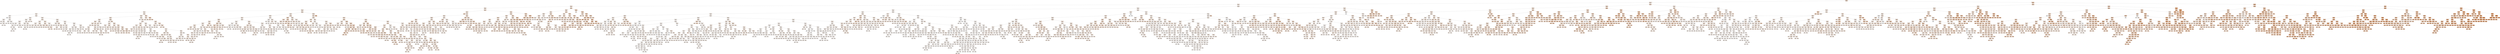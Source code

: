 digraph Tree {
node [shape=box, style="filled, rounded", color="black", fontname=helvetica] ;
edge [fontname=helvetica] ;
0 [label="Factor 2 <= 0.31\nmse = 83.0\nsamples = 3045\nvalue = 12.57", fillcolor="#f8dfcd"] ;
1 [label="Factor 0 <= 0.67\nmse = 29.73\nsamples = 2148\nvalue = 8.99", fillcolor="#fae8dc"] ;
0 -> 1 [labeldistance=2.5, labelangle=45, headlabel="True"] ;
2 [label="Factor 7 <= -0.3\nmse = 21.46\nsamples = 1717\nvalue = 7.96", fillcolor="#fbebe0"] ;
1 -> 2 ;
3 [label="Factor 5 <= 1.31\nmse = 20.72\nsamples = 652\nvalue = 10.4", fillcolor="#fae5d6"] ;
2 -> 3 ;
4 [label="Factor 0 <= 0.14\nmse = 16.53\nsamples = 576\nvalue = 9.81", fillcolor="#fae6d8"] ;
3 -> 4 ;
5 [label="Factor 2 <= -0.65\nmse = 14.15\nsamples = 439\nvalue = 9.09", fillcolor="#fae8db"] ;
4 -> 5 ;
6 [label="Factor 5 <= -0.24\nmse = 7.84\nsamples = 174\nvalue = 7.54", fillcolor="#fbece1"] ;
5 -> 6 ;
7 [label="Factor 0 <= -0.83\nmse = 5.4\nsamples = 64\nvalue = 5.97", fillcolor="#fcf0e7"] ;
6 -> 7 ;
8 [label="Factor 2 <= -1.08\nmse = 2.96\nsamples = 9\nvalue = 2.82", fillcolor="#fef8f4"] ;
7 -> 8 ;
9 [label="mse = 0.0\nsamples = 1\nvalue = 0.0", fillcolor="#ffffff"] ;
8 -> 9 ;
10 [label="Factor 7 <= -0.41\nmse = 0.4\nsamples = 8\nvalue = 3.76", fillcolor="#fdf6f0"] ;
8 -> 10 ;
11 [label="Factor 4 <= -0.59\nmse = 0.16\nsamples = 4\nvalue = 4.33", fillcolor="#fdf4ee"] ;
10 -> 11 ;
12 [label="mse = 0.0\nsamples = 1\nvalue = 5.0", fillcolor="#fcf2eb"] ;
11 -> 12 ;
13 [label="Factor 1 <= -0.3\nmse = 0.02\nsamples = 3\nvalue = 4.11", fillcolor="#fdf5ef"] ;
11 -> 13 ;
14 [label="mse = 0.0\nsamples = 1\nvalue = 4.31", fillcolor="#fdf4ee"] ;
13 -> 14 ;
15 [label="Factor 7 <= -0.62\nmse = 0.0\nsamples = 2\nvalue = 4.01", fillcolor="#fdf5ef"] ;
13 -> 15 ;
16 [label="mse = 0.0\nsamples = 1\nvalue = 4.07", fillcolor="#fdf5ef"] ;
15 -> 16 ;
17 [label="mse = 0.0\nsamples = 1\nvalue = 3.95", fillcolor="#fdf5ef"] ;
15 -> 17 ;
18 [label="Factor 0 <= -1.16\nmse = 0.13\nsamples = 4\nvalue = 3.31", fillcolor="#fdf7f2"] ;
10 -> 18 ;
19 [label="Factor 6 <= -0.91\nmse = 0.03\nsamples = 2\nvalue = 2.94", fillcolor="#fdf8f3"] ;
18 -> 19 ;
20 [label="mse = 0.0\nsamples = 1\nvalue = 3.11", fillcolor="#fdf7f3"] ;
19 -> 20 ;
21 [label="mse = 0.0\nsamples = 1\nvalue = 2.77", fillcolor="#fef8f4"] ;
19 -> 21 ;
22 [label="Factor 6 <= -0.56\nmse = 0.04\nsamples = 2\nvalue = 3.56", fillcolor="#fdf6f1"] ;
18 -> 22 ;
23 [label="mse = 0.0\nsamples = 1\nvalue = 3.42", fillcolor="#fdf6f2"] ;
22 -> 23 ;
24 [label="mse = 0.0\nsamples = 1\nvalue = 3.84", fillcolor="#fdf5f0"] ;
22 -> 24 ;
25 [label="Factor 2 <= -1.12\nmse = 4.13\nsamples = 55\nvalue = 6.42", fillcolor="#fcefe6"] ;
7 -> 25 ;
26 [label="Factor 1 <= 1.07\nmse = 0.97\nsamples = 16\nvalue = 5.18", fillcolor="#fcf2eb"] ;
25 -> 26 ;
27 [label="Factor 3 <= -0.23\nmse = 0.34\nsamples = 14\nvalue = 4.91", fillcolor="#fcf3ec"] ;
26 -> 27 ;
28 [label="Factor 0 <= -0.29\nmse = 0.25\nsamples = 8\nvalue = 4.61", fillcolor="#fdf3ed"] ;
27 -> 28 ;
29 [label="Factor 2 <= -1.2\nmse = 0.1\nsamples = 5\nvalue = 4.21", fillcolor="#fdf4ee"] ;
28 -> 29 ;
30 [label="Factor 4 <= -0.64\nmse = 0.05\nsamples = 4\nvalue = 4.3", fillcolor="#fdf4ee"] ;
29 -> 30 ;
31 [label="mse = 0.0\nsamples = 1\nvalue = 4.8", fillcolor="#fdf3ec"] ;
30 -> 31 ;
32 [label="Factor 0 <= -0.32\nmse = 0.01\nsamples = 3\nvalue = 4.21", fillcolor="#fdf4ee"] ;
30 -> 32 ;
33 [label="Factor 3 <= -0.98\nmse = 0.0\nsamples = 2\nvalue = 4.27", fillcolor="#fdf4ee"] ;
32 -> 33 ;
34 [label="mse = 0.0\nsamples = 1\nvalue = 4.24", fillcolor="#fdf4ee"] ;
33 -> 34 ;
35 [label="mse = 0.0\nsamples = 1\nvalue = 4.37", fillcolor="#fdf4ee"] ;
33 -> 35 ;
36 [label="mse = 0.0\nsamples = 1\nvalue = 4.09", fillcolor="#fdf5ef"] ;
32 -> 36 ;
37 [label="mse = 0.0\nsamples = 1\nvalue = 3.6", fillcolor="#fdf6f1"] ;
29 -> 37 ;
38 [label="Factor 2 <= -1.34\nmse = 0.08\nsamples = 3\nvalue = 5.01", fillcolor="#fcf2eb"] ;
28 -> 38 ;
39 [label="mse = 0.0\nsamples = 1\nvalue = 4.37", fillcolor="#fdf4ee"] ;
38 -> 39 ;
40 [label="Factor 0 <= -0.21\nmse = 0.02\nsamples = 2\nvalue = 5.11", fillcolor="#fcf2eb"] ;
38 -> 40 ;
41 [label="mse = 0.0\nsamples = 1\nvalue = 5.2", fillcolor="#fcf2eb"] ;
40 -> 41 ;
42 [label="mse = 0.0\nsamples = 1\nvalue = 4.88", fillcolor="#fcf3ec"] ;
40 -> 42 ;
43 [label="Factor 7 <= -0.88\nmse = 0.14\nsamples = 6\nvalue = 5.35", fillcolor="#fcf2ea"] ;
27 -> 43 ;
44 [label="Factor 6 <= -0.28\nmse = 0.0\nsamples = 2\nvalue = 4.83", fillcolor="#fdf3ec"] ;
43 -> 44 ;
45 [label="mse = 0.0\nsamples = 1\nvalue = 4.8", fillcolor="#fdf3ec"] ;
44 -> 45 ;
46 [label="mse = 0.0\nsamples = 1\nvalue = 4.88", fillcolor="#fcf3ec"] ;
44 -> 46 ;
47 [label="Factor 3 <= 1.01\nmse = 0.06\nsamples = 4\nvalue = 5.54", fillcolor="#fcf1e9"] ;
43 -> 47 ;
48 [label="Factor 1 <= 0.25\nmse = 0.01\nsamples = 3\nvalue = 5.41", fillcolor="#fcf1ea"] ;
47 -> 48 ;
49 [label="Factor 4 <= 0.38\nmse = 0.0\nsamples = 2\nvalue = 5.38", fillcolor="#fcf2ea"] ;
48 -> 49 ;
50 [label="mse = 0.0\nsamples = 1\nvalue = 5.39", fillcolor="#fcf1ea"] ;
49 -> 50 ;
51 [label="mse = 0.0\nsamples = 1\nvalue = 5.35", fillcolor="#fcf2ea"] ;
49 -> 51 ;
52 [label="mse = 0.0\nsamples = 1\nvalue = 5.6", fillcolor="#fcf1e9"] ;
48 -> 52 ;
53 [label="mse = 0.0\nsamples = 1\nvalue = 5.94", fillcolor="#fcf0e8"] ;
47 -> 53 ;
54 [label="Factor 2 <= -1.24\nmse = 0.0\nsamples = 2\nvalue = 7.63", fillcolor="#fbece1"] ;
26 -> 54 ;
55 [label="mse = 0.0\nsamples = 1\nvalue = 7.56", fillcolor="#fbece1"] ;
54 -> 55 ;
56 [label="mse = 0.0\nsamples = 1\nvalue = 7.67", fillcolor="#fbece1"] ;
54 -> 56 ;
57 [label="Factor 1 <= -0.34\nmse = 4.57\nsamples = 39\nvalue = 7.11", fillcolor="#fbede3"] ;
25 -> 57 ;
58 [label="Factor 4 <= -0.34\nmse = 4.56\nsamples = 14\nvalue = 8.49", fillcolor="#fbeade"] ;
57 -> 58 ;
59 [label="Factor 0 <= -0.21\nmse = 1.42\nsamples = 7\nvalue = 7.37", fillcolor="#fbece2"] ;
58 -> 59 ;
60 [label="Factor 0 <= -0.22\nmse = 0.37\nsamples = 4\nvalue = 6.8", fillcolor="#fbeee4"] ;
59 -> 60 ;
61 [label="Factor 2 <= -0.74\nmse = 0.01\nsamples = 2\nvalue = 7.24", fillcolor="#fbede2"] ;
60 -> 61 ;
62 [label="mse = -0.0\nsamples = 1\nvalue = 7.34", fillcolor="#fbede2"] ;
61 -> 62 ;
63 [label="mse = -0.0\nsamples = 1\nvalue = 7.09", fillcolor="#fbede3"] ;
61 -> 63 ;
64 [label="Factor 5 <= -1.0\nmse = 0.08\nsamples = 2\nvalue = 6.06", fillcolor="#fcf0e7"] ;
60 -> 64 ;
65 [label="mse = 0.0\nsamples = 1\nvalue = 5.66", fillcolor="#fcf1e9"] ;
64 -> 65 ;
66 [label="mse = 0.0\nsamples = 1\nvalue = 6.26", fillcolor="#fcefe6"] ;
64 -> 66 ;
67 [label="Factor 5 <= -0.88\nmse = 0.96\nsamples = 3\nvalue = 8.92", fillcolor="#fae9dc"] ;
59 -> 67 ;
68 [label="mse = 0.0\nsamples = 1\nvalue = 10.28", fillcolor="#fae5d6"] ;
67 -> 68 ;
69 [label="Factor 5 <= -0.51\nmse = 0.03\nsamples = 2\nvalue = 8.23", fillcolor="#fbeadf"] ;
67 -> 69 ;
70 [label="mse = 0.0\nsamples = 1\nvalue = 8.42", fillcolor="#fbeade"] ;
69 -> 70 ;
71 [label="mse = 0.0\nsamples = 1\nvalue = 8.05", fillcolor="#fbebdf"] ;
69 -> 71 ;
72 [label="Factor 5 <= -0.34\nmse = 5.15\nsamples = 7\nvalue = 9.71", fillcolor="#fae7d9"] ;
58 -> 72 ;
73 [label="Factor 5 <= -0.51\nmse = 1.03\nsamples = 5\nvalue = 10.74", fillcolor="#f9e4d5"] ;
72 -> 73 ;
74 [label="Factor 1 <= -0.67\nmse = 0.01\nsamples = 2\nvalue = 9.96", fillcolor="#fae6d8"] ;
73 -> 74 ;
75 [label="mse = 0.0\nsamples = 1\nvalue = 9.8", fillcolor="#fae6d8"] ;
74 -> 75 ;
76 [label="mse = 0.0\nsamples = 1\nvalue = 10.0", fillcolor="#fae6d8"] ;
74 -> 76 ;
77 [label="Factor 3 <= -0.44\nmse = 0.06\nsamples = 3\nvalue = 12.03", fillcolor="#f9e1d0"] ;
73 -> 77 ;
78 [label="mse = 0.0\nsamples = 1\nvalue = 11.69", fillcolor="#f9e2d1"] ;
77 -> 78 ;
79 [label="Factor 3 <= -0.06\nmse = 0.0\nsamples = 2\nvalue = 12.2", fillcolor="#f9e0cf"] ;
77 -> 79 ;
80 [label="mse = 0.0\nsamples = 1\nvalue = 12.15", fillcolor="#f9e0cf"] ;
79 -> 80 ;
81 [label="mse = 0.0\nsamples = 1\nvalue = 12.24", fillcolor="#f9e0cf"] ;
79 -> 81 ;
82 [label="Factor 1 <= -1.17\nmse = 0.72\nsamples = 2\nvalue = 5.63", fillcolor="#fcf1e9"] ;
72 -> 82 ;
83 [label="mse = 0.0\nsamples = 1\nvalue = 4.78", fillcolor="#fdf3ec"] ;
82 -> 83 ;
84 [label="mse = 0.0\nsamples = 1\nvalue = 6.48", fillcolor="#fcefe5"] ;
82 -> 84 ;
85 [label="Factor 6 <= -0.63\nmse = 2.59\nsamples = 25\nvalue = 6.23", fillcolor="#fcefe6"] ;
57 -> 85 ;
86 [label="Factor 6 <= -0.95\nmse = 1.98\nsamples = 7\nvalue = 8.04", fillcolor="#fbebdf"] ;
85 -> 86 ;
87 [label="Factor 5 <= -0.65\nmse = 0.79\nsamples = 2\nvalue = 5.97", fillcolor="#fcf0e7"] ;
86 -> 87 ;
88 [label="mse = 0.0\nsamples = 1\nvalue = 5.08", fillcolor="#fcf2eb"] ;
87 -> 88 ;
89 [label="mse = 0.0\nsamples = 1\nvalue = 6.86", fillcolor="#fbeee4"] ;
87 -> 89 ;
90 [label="Factor 5 <= -0.69\nmse = 0.48\nsamples = 5\nvalue = 8.73", fillcolor="#fae9dd"] ;
86 -> 90 ;
91 [label="mse = 0.0\nsamples = 1\nvalue = 9.6", fillcolor="#fae7d9"] ;
90 -> 91 ;
92 [label="Factor 2 <= -0.82\nmse = 0.15\nsamples = 4\nvalue = 8.29", fillcolor="#fbeade"] ;
90 -> 92 ;
93 [label="Factor 5 <= -0.5\nmse = 0.04\nsamples = 2\nvalue = 8.62", fillcolor="#fbe9dd"] ;
92 -> 93 ;
94 [label="mse = 0.0\nsamples = 1\nvalue = 8.81", fillcolor="#fae9dc"] ;
93 -> 94 ;
95 [label="mse = 0.0\nsamples = 1\nvalue = 8.42", fillcolor="#fbeade"] ;
93 -> 95 ;
96 [label="Factor 1 <= 1.67\nmse = 0.04\nsamples = 2\nvalue = 7.97", fillcolor="#fbebe0"] ;
92 -> 96 ;
97 [label="mse = 0.0\nsamples = 1\nvalue = 7.76", fillcolor="#fbece0"] ;
96 -> 97 ;
98 [label="mse = 0.0\nsamples = 1\nvalue = 8.18", fillcolor="#fbeadf"] ;
96 -> 98 ;
99 [label="Factor 7 <= -0.73\nmse = 1.4\nsamples = 18\nvalue = 5.65", fillcolor="#fcf1e9"] ;
85 -> 99 ;
100 [label="Factor 6 <= -0.2\nmse = 0.68\nsamples = 5\nvalue = 6.51", fillcolor="#fcefe5"] ;
99 -> 100 ;
101 [label="mse = 0.0\nsamples = 1\nvalue = 7.62", fillcolor="#fbece1"] ;
100 -> 101 ;
102 [label="Factor 3 <= -0.31\nmse = 0.09\nsamples = 4\nvalue = 5.95", fillcolor="#fcf0e8"] ;
100 -> 102 ;
103 [label="mse = 0.0\nsamples = 1\nvalue = 5.56", fillcolor="#fcf1e9"] ;
102 -> 103 ;
104 [label="Factor 0 <= -0.58\nmse = 0.01\nsamples = 3\nvalue = 6.15", fillcolor="#fcf0e7"] ;
102 -> 104 ;
105 [label="mse = 0.0\nsamples = 1\nvalue = 6.33", fillcolor="#fcefe6"] ;
104 -> 105 ;
106 [label="Factor 5 <= -0.52\nmse = 0.0\nsamples = 2\nvalue = 6.09", fillcolor="#fcf0e7"] ;
104 -> 106 ;
107 [label="mse = 0.0\nsamples = 1\nvalue = 6.08", fillcolor="#fcf0e7"] ;
106 -> 107 ;
108 [label="mse = 0.0\nsamples = 1\nvalue = 6.11", fillcolor="#fcf0e7"] ;
106 -> 108 ;
109 [label="Factor 3 <= 0.68\nmse = 1.16\nsamples = 13\nvalue = 5.16", fillcolor="#fcf2eb"] ;
99 -> 109 ;
110 [label="Factor 1 <= 0.4\nmse = 1.01\nsamples = 10\nvalue = 4.8", fillcolor="#fdf3ec"] ;
109 -> 110 ;
111 [label="Factor 4 <= 0.38\nmse = 0.49\nsamples = 6\nvalue = 4.26", fillcolor="#fdf4ee"] ;
110 -> 111 ;
112 [label="Factor 5 <= -1.04\nmse = 0.18\nsamples = 4\nvalue = 3.72", fillcolor="#fdf6f0"] ;
111 -> 112 ;
113 [label="mse = 0.0\nsamples = 1\nvalue = 4.37", fillcolor="#fdf4ee"] ;
112 -> 113 ;
114 [label="Factor 5 <= -0.35\nmse = 0.05\nsamples = 3\nvalue = 3.51", fillcolor="#fdf6f1"] ;
112 -> 114 ;
115 [label="Factor 7 <= -0.66\nmse = 0.01\nsamples = 2\nvalue = 3.66", fillcolor="#fdf6f1"] ;
114 -> 115 ;
116 [label="mse = 0.0\nsamples = 1\nvalue = 3.75", fillcolor="#fdf6f0"] ;
115 -> 116 ;
117 [label="mse = 0.0\nsamples = 1\nvalue = 3.57", fillcolor="#fdf6f1"] ;
115 -> 117 ;
118 [label="mse = 0.0\nsamples = 1\nvalue = 3.2", fillcolor="#fdf7f2"] ;
114 -> 118 ;
119 [label="Factor 3 <= 0.1\nmse = 0.01\nsamples = 2\nvalue = 4.97", fillcolor="#fcf3eb"] ;
111 -> 119 ;
120 [label="mse = 0.0\nsamples = 1\nvalue = 5.03", fillcolor="#fcf2eb"] ;
119 -> 120 ;
121 [label="mse = 0.0\nsamples = 1\nvalue = 4.85", fillcolor="#fcf3ec"] ;
119 -> 121 ;
122 [label="Factor 4 <= -0.26\nmse = 0.75\nsamples = 4\nvalue = 5.56", fillcolor="#fcf1e9"] ;
110 -> 122 ;
123 [label="mse = 0.0\nsamples = 1\nvalue = 4.03", fillcolor="#fdf5ef"] ;
122 -> 123 ;
124 [label="Factor 0 <= -0.23\nmse = 0.21\nsamples = 3\nvalue = 5.94", fillcolor="#fcf0e8"] ;
122 -> 124 ;
125 [label="mse = 0.0\nsamples = 1\nvalue = 6.74", fillcolor="#fceee4"] ;
124 -> 125 ;
126 [label="Factor 7 <= -0.48\nmse = 0.0\nsamples = 2\nvalue = 5.67", fillcolor="#fcf1e9"] ;
124 -> 126 ;
127 [label="mse = 0.0\nsamples = 1\nvalue = 5.65", fillcolor="#fcf1e9"] ;
126 -> 127 ;
128 [label="mse = 0.0\nsamples = 1\nvalue = 5.68", fillcolor="#fcf1e9"] ;
126 -> 128 ;
129 [label="Factor 5 <= -0.25\nmse = 0.02\nsamples = 3\nvalue = 6.26", fillcolor="#fcefe6"] ;
109 -> 129 ;
130 [label="Factor 7 <= -0.44\nmse = 0.0\nsamples = 2\nvalue = 6.19", fillcolor="#fcefe7"] ;
129 -> 130 ;
131 [label="mse = 0.0\nsamples = 1\nvalue = 6.25", fillcolor="#fcefe6"] ;
130 -> 131 ;
132 [label="mse = 0.0\nsamples = 1\nvalue = 6.16", fillcolor="#fcf0e7"] ;
130 -> 132 ;
133 [label="mse = 0.0\nsamples = 1\nvalue = 6.49", fillcolor="#fcefe5"] ;
129 -> 133 ;
134 [label="Factor 1 <= 1.51\nmse = 6.93\nsamples = 110\nvalue = 8.49", fillcolor="#fbeade"] ;
6 -> 134 ;
135 [label="Factor 3 <= -0.53\nmse = 5.46\nsamples = 106\nvalue = 8.26", fillcolor="#fbeade"] ;
134 -> 135 ;
136 [label="Factor 0 <= -0.69\nmse = 5.7\nsamples = 41\nvalue = 9.34", fillcolor="#fae8da"] ;
135 -> 136 ;
137 [label="Factor 7 <= -0.85\nmse = 2.65\nsamples = 21\nvalue = 8.09", fillcolor="#fbebdf"] ;
136 -> 137 ;
138 [label="Factor 5 <= 1.11\nmse = 2.85\nsamples = 3\nvalue = 10.55", fillcolor="#fae5d5"] ;
137 -> 138 ;
139 [label="Factor 4 <= 0.09\nmse = 0.71\nsamples = 2\nvalue = 9.8", fillcolor="#fae6d8"] ;
138 -> 139 ;
140 [label="mse = 0.0\nsamples = 1\nvalue = 8.95", fillcolor="#fae9dc"] ;
139 -> 140 ;
141 [label="mse = 0.0\nsamples = 1\nvalue = 10.64", fillcolor="#f9e4d5"] ;
139 -> 141 ;
142 [label="mse = -0.0\nsamples = 1\nvalue = 13.57", fillcolor="#f8ddc9"] ;
138 -> 142 ;
143 [label="Factor 1 <= 0.9\nmse = 1.22\nsamples = 18\nvalue = 7.61", fillcolor="#fbece1"] ;
137 -> 143 ;
144 [label="Factor 7 <= -0.39\nmse = 0.65\nsamples = 17\nvalue = 7.77", fillcolor="#fbece0"] ;
143 -> 144 ;
145 [label="Factor 5 <= 0.66\nmse = 0.35\nsamples = 14\nvalue = 7.99", fillcolor="#fbebdf"] ;
144 -> 145 ;
146 [label="Factor 6 <= 0.22\nmse = 0.2\nsamples = 5\nvalue = 7.57", fillcolor="#fbece1"] ;
145 -> 146 ;
147 [label="mse = 0.0\nsamples = 1\nvalue = 8.29", fillcolor="#fbeade"] ;
146 -> 147 ;
148 [label="Factor 2 <= -0.89\nmse = 0.04\nsamples = 4\nvalue = 7.33", fillcolor="#fbede2"] ;
146 -> 148 ;
149 [label="Factor 5 <= 0.62\nmse = 0.0\nsamples = 2\nvalue = 7.61", fillcolor="#fbece1"] ;
148 -> 149 ;
150 [label="mse = 0.0\nsamples = 1\nvalue = 7.6", fillcolor="#fbece1"] ;
149 -> 150 ;
151 [label="mse = 0.0\nsamples = 1\nvalue = 7.63", fillcolor="#fbece1"] ;
149 -> 151 ;
152 [label="Factor 2 <= -0.81\nmse = 0.0\nsamples = 2\nvalue = 7.19", fillcolor="#fbede3"] ;
148 -> 152 ;
153 [label="mse = 0.0\nsamples = 1\nvalue = 7.24", fillcolor="#fbede2"] ;
152 -> 153 ;
154 [label="mse = 0.0\nsamples = 1\nvalue = 7.15", fillcolor="#fbede3"] ;
152 -> 154 ;
155 [label="Factor 1 <= -1.27\nmse = 0.25\nsamples = 9\nvalue = 8.27", fillcolor="#fbeade"] ;
145 -> 155 ;
156 [label="Factor 5 <= 0.86\nmse = 0.1\nsamples = 4\nvalue = 7.77", fillcolor="#fbece0"] ;
155 -> 156 ;
157 [label="Factor 3 <= -0.92\nmse = 0.03\nsamples = 2\nvalue = 7.41", fillcolor="#fbece2"] ;
156 -> 157 ;
158 [label="mse = 0.0\nsamples = 1\nvalue = 7.57", fillcolor="#fbece1"] ;
157 -> 158 ;
159 [label="mse = 0.0\nsamples = 1\nvalue = 7.24", fillcolor="#fbede2"] ;
157 -> 159 ;
160 [label="Factor 3 <= -0.93\nmse = 0.0\nsamples = 2\nvalue = 8.01", fillcolor="#fbebdf"] ;
156 -> 160 ;
161 [label="mse = 0.0\nsamples = 1\nvalue = 7.98", fillcolor="#fbebe0"] ;
160 -> 161 ;
162 [label="mse = 0.0\nsamples = 1\nvalue = 8.07", fillcolor="#fbebdf"] ;
160 -> 162 ;
163 [label="Factor 3 <= -0.72\nmse = 0.05\nsamples = 5\nvalue = 8.62", fillcolor="#fbe9dd"] ;
155 -> 163 ;
164 [label="Factor 6 <= 2.67\nmse = 0.0\nsamples = 3\nvalue = 8.49", fillcolor="#fbeade"] ;
163 -> 164 ;
165 [label="Factor 2 <= -0.79\nmse = 0.0\nsamples = 2\nvalue = 8.46", fillcolor="#fbeade"] ;
164 -> 165 ;
166 [label="mse = 0.0\nsamples = 1\nvalue = 8.49", fillcolor="#fbeade"] ;
165 -> 166 ;
167 [label="mse = 0.0\nsamples = 1\nvalue = 8.42", fillcolor="#fbeade"] ;
165 -> 167 ;
168 [label="mse = 0.0\nsamples = 1\nvalue = 8.61", fillcolor="#fbe9dd"] ;
164 -> 168 ;
169 [label="Factor 3 <= -0.64\nmse = 0.0\nsamples = 2\nvalue = 8.97", fillcolor="#fae8dc"] ;
163 -> 169 ;
170 [label="mse = 0.0\nsamples = 1\nvalue = 8.91", fillcolor="#fae9dc"] ;
169 -> 170 ;
171 [label="mse = -0.0\nsamples = 1\nvalue = 9.02", fillcolor="#fae8db"] ;
169 -> 171 ;
172 [label="Factor 0 <= -1.31\nmse = 0.84\nsamples = 3\nvalue = 6.87", fillcolor="#fbeee4"] ;
144 -> 172 ;
173 [label="mse = 0.0\nsamples = 1\nvalue = 5.05", fillcolor="#fcf2eb"] ;
172 -> 173 ;
174 [label="Factor 6 <= 2.34\nmse = 0.02\nsamples = 2\nvalue = 7.32", fillcolor="#fbede2"] ;
172 -> 174 ;
175 [label="mse = 0.0\nsamples = 1\nvalue = 7.24", fillcolor="#fbede2"] ;
174 -> 175 ;
176 [label="mse = 0.0\nsamples = 1\nvalue = 7.58", fillcolor="#fbece1"] ;
174 -> 176 ;
177 [label="mse = 0.0\nsamples = 1\nvalue = 3.76", fillcolor="#fdf6f0"] ;
143 -> 177 ;
178 [label="Factor 4 <= -1.29\nmse = 5.25\nsamples = 20\nvalue = 10.83", fillcolor="#f9e4d4"] ;
136 -> 178 ;
179 [label="mse = 0.0\nsamples = 1\nvalue = 6.41", fillcolor="#fcefe6"] ;
178 -> 179 ;
180 [label="Factor 2 <= -1.28\nmse = 3.93\nsamples = 19\nvalue = 11.2", fillcolor="#f9e3d3"] ;
178 -> 180 ;
181 [label="Factor 7 <= -0.81\nmse = 0.64\nsamples = 5\nvalue = 9.01", fillcolor="#fae8db"] ;
180 -> 181 ;
182 [label="Factor 6 <= -0.6\nmse = 0.06\nsamples = 2\nvalue = 7.91", fillcolor="#fbebe0"] ;
181 -> 182 ;
183 [label="mse = 0.0\nsamples = 1\nvalue = 8.16", fillcolor="#fbebdf"] ;
182 -> 183 ;
184 [label="mse = 0.0\nsamples = 1\nvalue = 7.66", fillcolor="#fbece1"] ;
182 -> 184 ;
185 [label="Factor 4 <= -0.76\nmse = 0.02\nsamples = 3\nvalue = 9.56", fillcolor="#fae7d9"] ;
181 -> 185 ;
186 [label="Factor 2 <= -1.5\nmse = 0.01\nsamples = 2\nvalue = 9.64", fillcolor="#fae7d9"] ;
185 -> 186 ;
187 [label="mse = 0.0\nsamples = 1\nvalue = 9.53", fillcolor="#fae7d9"] ;
186 -> 187 ;
188 [label="mse = 0.0\nsamples = 1\nvalue = 9.69", fillcolor="#fae7d9"] ;
186 -> 188 ;
189 [label="mse = 0.0\nsamples = 1\nvalue = 9.34", fillcolor="#fae8da"] ;
185 -> 189 ;
190 [label="Factor 0 <= -0.6\nmse = 2.9\nsamples = 14\nvalue = 11.92", fillcolor="#f9e1d0"] ;
180 -> 190 ;
191 [label="Factor 1 <= 1.01\nmse = 0.24\nsamples = 3\nvalue = 10.18", fillcolor="#fae5d7"] ;
190 -> 191 ;
192 [label="Factor 4 <= -0.14\nmse = 0.01\nsamples = 2\nvalue = 9.9", fillcolor="#fae6d8"] ;
191 -> 192 ;
193 [label="mse = 0.0\nsamples = 1\nvalue = 9.96", fillcolor="#fae6d8"] ;
192 -> 193 ;
194 [label="mse = 0.0\nsamples = 1\nvalue = 9.78", fillcolor="#fae6d8"] ;
192 -> 194 ;
195 [label="mse = 0.0\nsamples = 1\nvalue = 11.02", fillcolor="#f9e3d4"] ;
191 -> 195 ;
196 [label="Factor 1 <= 0.1\nmse = 2.54\nsamples = 11\nvalue = 12.42", fillcolor="#f9e0ce"] ;
190 -> 196 ;
197 [label="Factor 0 <= -0.56\nmse = 0.71\nsamples = 5\nvalue = 11.18", fillcolor="#f9e3d3"] ;
196 -> 197 ;
198 [label="Factor 1 <= -0.23\nmse = 0.17\nsamples = 2\nvalue = 11.91", fillcolor="#f9e1d0"] ;
197 -> 198 ;
199 [label="mse = 0.0\nsamples = 1\nvalue = 12.5", fillcolor="#f9e0ce"] ;
198 -> 199 ;
200 [label="mse = 0.0\nsamples = 1\nvalue = 11.62", fillcolor="#f9e2d1"] ;
198 -> 200 ;
201 [label="Factor 5 <= 0.37\nmse = 0.4\nsamples = 3\nvalue = 10.62", fillcolor="#f9e4d5"] ;
197 -> 201 ;
202 [label="mse = 0.0\nsamples = 1\nvalue = 11.26", fillcolor="#f9e3d3"] ;
201 -> 202 ;
203 [label="Factor 6 <= -0.19\nmse = 0.0\nsamples = 2\nvalue = 9.99", fillcolor="#fae6d8"] ;
201 -> 203 ;
204 [label="mse = 0.0\nsamples = 1\nvalue = 10.03", fillcolor="#fae6d7"] ;
203 -> 204 ;
205 [label="mse = 0.0\nsamples = 1\nvalue = 9.96", fillcolor="#fae6d8"] ;
203 -> 205 ;
206 [label="Factor 5 <= 0.4\nmse = 1.28\nsamples = 6\nvalue = 13.67", fillcolor="#f8ddc9"] ;
196 -> 206 ;
207 [label="Factor 4 <= -0.68\nmse = 0.42\nsamples = 3\nvalue = 12.54", fillcolor="#f9e0ce"] ;
206 -> 207 ;
208 [label="mse = 0.0\nsamples = 1\nvalue = 11.73", fillcolor="#f9e2d1"] ;
207 -> 208 ;
209 [label="Factor 3 <= -0.73\nmse = 0.14\nsamples = 2\nvalue = 12.94", fillcolor="#f8dfcc"] ;
207 -> 209 ;
210 [label="mse = 0.0\nsamples = 1\nvalue = 12.56", fillcolor="#f8dfcd"] ;
209 -> 210 ;
211 [label="mse = 0.0\nsamples = 1\nvalue = 13.32", fillcolor="#f8deca"] ;
209 -> 211 ;
212 [label="Factor 5 <= 0.99\nmse = 0.25\nsamples = 3\nvalue = 14.51", fillcolor="#f7dbc6"] ;
206 -> 212 ;
213 [label="Factor 4 <= -0.06\nmse = 0.05\nsamples = 2\nvalue = 14.78", fillcolor="#f7dac5"] ;
212 -> 213 ;
214 [label="mse = 0.0\nsamples = 1\nvalue = 14.93", fillcolor="#f7dac4"] ;
213 -> 214 ;
215 [label="mse = -0.0\nsamples = 1\nvalue = 14.48", fillcolor="#f8dbc6"] ;
213 -> 215 ;
216 [label="mse = 0.0\nsamples = 1\nvalue = 13.7", fillcolor="#f8ddc9"] ;
212 -> 216 ;
217 [label="Factor 3 <= -0.51\nmse = 4.22\nsamples = 65\nvalue = 7.62", fillcolor="#fbece1"] ;
135 -> 217 ;
218 [label="mse = 0.0\nsamples = 1\nvalue = 0.0", fillcolor="#ffffff"] ;
217 -> 218 ;
219 [label="Factor 5 <= 1.18\nmse = 3.64\nsamples = 64\nvalue = 7.7", fillcolor="#fbece1"] ;
217 -> 219 ;
220 [label="Factor 7 <= -1.05\nmse = 2.73\nsamples = 58\nvalue = 7.47", fillcolor="#fbece2"] ;
219 -> 220 ;
221 [label="Factor 7 <= -1.19\nmse = 2.52\nsamples = 7\nvalue = 9.44", fillcolor="#fae7da"] ;
220 -> 221 ;
222 [label="Factor 5 <= 0.77\nmse = 0.76\nsamples = 4\nvalue = 7.98", fillcolor="#fbebe0"] ;
221 -> 222 ;
223 [label="Factor 4 <= 0.15\nmse = 0.01\nsamples = 3\nvalue = 8.48", fillcolor="#fbeade"] ;
222 -> 223 ;
224 [label="Factor 4 <= -0.59\nmse = 0.0\nsamples = 2\nvalue = 8.56", fillcolor="#fbeadd"] ;
223 -> 224 ;
225 [label="mse = 0.0\nsamples = 1\nvalue = 8.58", fillcolor="#fbe9dd"] ;
224 -> 225 ;
226 [label="mse = 0.0\nsamples = 1\nvalue = 8.54", fillcolor="#fbeadd"] ;
224 -> 226 ;
227 [label="mse = 0.0\nsamples = 1\nvalue = 8.34", fillcolor="#fbeade"] ;
223 -> 227 ;
228 [label="mse = 0.0\nsamples = 1\nvalue = 6.48", fillcolor="#fcefe5"] ;
222 -> 228 ;
229 [label="Factor 1 <= -0.28\nmse = 0.02\nsamples = 3\nvalue = 10.9", fillcolor="#f9e4d4"] ;
221 -> 229 ;
230 [label="Factor 5 <= 0.17\nmse = 0.0\nsamples = 2\nvalue = 10.83", fillcolor="#f9e4d4"] ;
229 -> 230 ;
231 [label="mse = 0.0\nsamples = 1\nvalue = 10.85", fillcolor="#f9e4d4"] ;
230 -> 231 ;
232 [label="mse = 0.0\nsamples = 1\nvalue = 10.78", fillcolor="#f9e4d4"] ;
230 -> 232 ;
233 [label="mse = -0.0\nsamples = 1\nvalue = 11.12", fillcolor="#f9e3d3"] ;
229 -> 233 ;
234 [label="Factor 6 <= 1.87\nmse = 2.31\nsamples = 51\nvalue = 7.27", fillcolor="#fbede2"] ;
220 -> 234 ;
235 [label="Factor 5 <= 0.1\nmse = 2.05\nsamples = 49\nvalue = 7.4", fillcolor="#fbece2"] ;
234 -> 235 ;
236 [label="Factor 3 <= 0.38\nmse = 1.74\nsamples = 12\nvalue = 6.43", fillcolor="#fcefe6"] ;
235 -> 236 ;
237 [label="Factor 0 <= -0.1\nmse = 0.27\nsamples = 4\nvalue = 7.5", fillcolor="#fbece1"] ;
236 -> 237 ;
238 [label="Factor 1 <= -0.35\nmse = 0.03\nsamples = 3\nvalue = 7.28", fillcolor="#fbede2"] ;
237 -> 238 ;
239 [label="mse = 0.0\nsamples = 1\nvalue = 7.63", fillcolor="#fbece1"] ;
238 -> 239 ;
240 [label="Factor 5 <= 0.01\nmse = 0.0\nsamples = 2\nvalue = 7.19", fillcolor="#fbede3"] ;
238 -> 240 ;
241 [label="mse = 0.0\nsamples = 1\nvalue = 7.19", fillcolor="#fbede3"] ;
240 -> 241 ;
242 [label="mse = 0.0\nsamples = 1\nvalue = 7.19", fillcolor="#fbede3"] ;
240 -> 242 ;
243 [label="mse = 0.0\nsamples = 1\nvalue = 8.62", fillcolor="#fbe9dd"] ;
237 -> 243 ;
244 [label="Factor 2 <= -1.03\nmse = 1.57\nsamples = 8\nvalue = 5.84", fillcolor="#fcf0e8"] ;
236 -> 244 ;
245 [label="Factor 4 <= 0.6\nmse = 1.18\nsamples = 5\nvalue = 6.88", fillcolor="#fbeee4"] ;
244 -> 245 ;
246 [label="Factor 5 <= 0.06\nmse = 0.43\nsamples = 4\nvalue = 7.34", fillcolor="#fbede2"] ;
245 -> 246 ;
247 [label="Factor 2 <= -1.11\nmse = 0.04\nsamples = 3\nvalue = 6.97", fillcolor="#fbeee4"] ;
246 -> 247 ;
248 [label="Factor 0 <= -0.29\nmse = 0.01\nsamples = 2\nvalue = 6.84", fillcolor="#fbeee4"] ;
247 -> 248 ;
249 [label="mse = 0.0\nsamples = 1\nvalue = 6.75", fillcolor="#fceee4"] ;
248 -> 249 ;
250 [label="mse = 0.0\nsamples = 1\nvalue = 6.92", fillcolor="#fbeee4"] ;
248 -> 250 ;
251 [label="mse = 0.0\nsamples = 1\nvalue = 7.23", fillcolor="#fbede2"] ;
247 -> 251 ;
252 [label="mse = 0.0\nsamples = 1\nvalue = 8.44", fillcolor="#fbeade"] ;
246 -> 252 ;
253 [label="mse = 0.0\nsamples = 1\nvalue = 5.05", fillcolor="#fcf2eb"] ;
245 -> 253 ;
254 [label="Factor 1 <= -0.07\nmse = 0.26\nsamples = 3\nvalue = 4.98", fillcolor="#fcf2eb"] ;
244 -> 254 ;
255 [label="Factor 4 <= 0.35\nmse = 0.0\nsamples = 2\nvalue = 5.34", fillcolor="#fcf2ea"] ;
254 -> 255 ;
256 [label="mse = 0.0\nsamples = 1\nvalue = 5.37", fillcolor="#fcf2ea"] ;
255 -> 256 ;
257 [label="mse = 0.0\nsamples = 1\nvalue = 5.33", fillcolor="#fcf2ea"] ;
255 -> 257 ;
258 [label="mse = 0.0\nsamples = 1\nvalue = 4.27", fillcolor="#fdf4ee"] ;
254 -> 258 ;
259 [label="Factor 7 <= -0.88\nmse = 1.78\nsamples = 37\nvalue = 7.7", fillcolor="#fbece1"] ;
235 -> 259 ;
260 [label="Factor 7 <= -1.01\nmse = 0.59\nsamples = 8\nvalue = 6.44", fillcolor="#fcefe6"] ;
259 -> 260 ;
261 [label="Factor 5 <= 0.76\nmse = 0.19\nsamples = 3\nvalue = 5.56", fillcolor="#fcf1e9"] ;
260 -> 261 ;
262 [label="Factor 6 <= -0.75\nmse = 0.03\nsamples = 2\nvalue = 5.32", fillcolor="#fcf2ea"] ;
261 -> 262 ;
263 [label="mse = 0.0\nsamples = 1\nvalue = 5.55", fillcolor="#fcf1e9"] ;
262 -> 263 ;
264 [label="mse = 0.0\nsamples = 1\nvalue = 5.2", fillcolor="#fcf2ea"] ;
262 -> 264 ;
265 [label="mse = 0.0\nsamples = 1\nvalue = 6.28", fillcolor="#fcefe6"] ;
261 -> 265 ;
266 [label="Factor 4 <= -1.14\nmse = 0.32\nsamples = 5\nvalue = 6.79", fillcolor="#fbeee4"] ;
260 -> 266 ;
267 [label="mse = 0.0\nsamples = 1\nvalue = 8.02", fillcolor="#fbebdf"] ;
266 -> 267 ;
268 [label="Factor 4 <= -0.25\nmse = 0.17\nsamples = 4\nvalue = 6.65", fillcolor="#fceee5"] ;
266 -> 268 ;
269 [label="Factor 1 <= -0.17\nmse = 0.03\nsamples = 2\nvalue = 6.38", fillcolor="#fcefe6"] ;
268 -> 269 ;
270 [label="mse = 0.0\nsamples = 1\nvalue = 6.56", fillcolor="#fcefe5"] ;
269 -> 270 ;
271 [label="mse = 0.0\nsamples = 1\nvalue = 6.2", fillcolor="#fcefe7"] ;
269 -> 271 ;
272 [label="Factor 0 <= -0.51\nmse = 0.0\nsamples = 2\nvalue = 7.19", fillcolor="#fbede3"] ;
268 -> 272 ;
273 [label="mse = 0.0\nsamples = 1\nvalue = 7.15", fillcolor="#fbede3"] ;
272 -> 273 ;
274 [label="mse = 0.0\nsamples = 1\nvalue = 7.22", fillcolor="#fbede3"] ;
272 -> 274 ;
275 [label="Factor 7 <= -0.57\nmse = 1.48\nsamples = 29\nvalue = 8.1", fillcolor="#fbebdf"] ;
259 -> 275 ;
276 [label="Factor 5 <= 0.4\nmse = 0.84\nsamples = 15\nvalue = 8.52", fillcolor="#fbeadd"] ;
275 -> 276 ;
277 [label="Factor 3 <= 1.46\nmse = 0.68\nsamples = 7\nvalue = 8.91", fillcolor="#fae9dc"] ;
276 -> 277 ;
278 [label="Factor 7 <= -0.78\nmse = 0.52\nsamples = 6\nvalue = 8.62", fillcolor="#fbe9dd"] ;
277 -> 278 ;
279 [label="Factor 0 <= -0.21\nmse = 0.0\nsamples = 2\nvalue = 7.29", fillcolor="#fbede2"] ;
278 -> 279 ;
280 [label="mse = 0.0\nsamples = 1\nvalue = 7.27", fillcolor="#fbede2"] ;
279 -> 280 ;
281 [label="mse = 0.0\nsamples = 1\nvalue = 7.31", fillcolor="#fbede2"] ;
279 -> 281 ;
282 [label="Factor 4 <= -0.68\nmse = 0.1\nsamples = 4\nvalue = 8.95", fillcolor="#fae9dc"] ;
278 -> 282 ;
283 [label="mse = 0.0\nsamples = 1\nvalue = 9.44", fillcolor="#fae7da"] ;
282 -> 283 ;
284 [label="Factor 2 <= -0.74\nmse = 0.02\nsamples = 3\nvalue = 8.79", fillcolor="#fae9dc"] ;
282 -> 284 ;
285 [label="Factor 3 <= -0.43\nmse = 0.0\nsamples = 2\nvalue = 8.9", fillcolor="#fae9dc"] ;
284 -> 285 ;
286 [label="mse = 0.0\nsamples = 1\nvalue = 8.83", fillcolor="#fae9dc"] ;
285 -> 286 ;
287 [label="mse = 0.0\nsamples = 1\nvalue = 8.96", fillcolor="#fae9dc"] ;
285 -> 287 ;
288 [label="mse = 0.0\nsamples = 1\nvalue = 8.58", fillcolor="#fbe9dd"] ;
284 -> 288 ;
289 [label="mse = 0.0\nsamples = 1\nvalue = 9.88", fillcolor="#fae6d8"] ;
277 -> 289 ;
290 [label="Factor 0 <= -0.72\nmse = 0.44\nsamples = 8\nvalue = 7.89", fillcolor="#fbebe0"] ;
276 -> 290 ;
291 [label="mse = 0.0\nsamples = 1\nvalue = 9.47", fillcolor="#fae7da"] ;
290 -> 291 ;
292 [label="Factor 5 <= 0.42\nmse = 0.09\nsamples = 7\nvalue = 7.66", fillcolor="#fbece1"] ;
290 -> 292 ;
293 [label="mse = 0.0\nsamples = 1\nvalue = 7.06", fillcolor="#fbede3"] ;
292 -> 293 ;
294 [label="Factor 7 <= -0.81\nmse = 0.03\nsamples = 6\nvalue = 7.76", fillcolor="#fbece0"] ;
292 -> 294 ;
295 [label="Factor 6 <= -0.34\nmse = 0.0\nsamples = 2\nvalue = 7.97", fillcolor="#fbebe0"] ;
294 -> 295 ;
296 [label="mse = 0.0\nsamples = 1\nvalue = 7.96", fillcolor="#fbebe0"] ;
295 -> 296 ;
297 [label="mse = 0.0\nsamples = 1\nvalue = 7.99", fillcolor="#fbebe0"] ;
295 -> 297 ;
298 [label="Factor 2 <= -0.8\nmse = 0.01\nsamples = 4\nvalue = 7.65", fillcolor="#fbece1"] ;
294 -> 298 ;
299 [label="Factor 3 <= 1.28\nmse = 0.0\nsamples = 2\nvalue = 7.55", fillcolor="#fbece1"] ;
298 -> 299 ;
300 [label="mse = 0.0\nsamples = 1\nvalue = 7.5", fillcolor="#fbece1"] ;
299 -> 300 ;
301 [label="mse = 0.0\nsamples = 1\nvalue = 7.6", fillcolor="#fbece1"] ;
299 -> 301 ;
302 [label="Factor 6 <= 0.34\nmse = 0.0\nsamples = 2\nvalue = 7.76", fillcolor="#fbece0"] ;
298 -> 302 ;
303 [label="mse = 0.0\nsamples = 1\nvalue = 7.72", fillcolor="#fbece1"] ;
302 -> 303 ;
304 [label="mse = 0.0\nsamples = 1\nvalue = 7.8", fillcolor="#fbebe0"] ;
302 -> 304 ;
305 [label="Factor 6 <= 0.9\nmse = 1.77\nsamples = 14\nvalue = 7.71", fillcolor="#fbece1"] ;
275 -> 305 ;
306 [label="Factor 5 <= 0.52\nmse = 1.21\nsamples = 13\nvalue = 7.97", fillcolor="#fbebe0"] ;
305 -> 306 ;
307 [label="Factor 2 <= -1.09\nmse = 0.53\nsamples = 6\nvalue = 6.82", fillcolor="#fbeee4"] ;
306 -> 307 ;
308 [label="Factor 3 <= 0.54\nmse = 0.19\nsamples = 4\nvalue = 7.18", fillcolor="#fbede3"] ;
307 -> 308 ;
309 [label="Factor 7 <= -0.5\nmse = 0.0\nsamples = 2\nvalue = 6.77", fillcolor="#fbeee4"] ;
308 -> 309 ;
310 [label="mse = 0.0\nsamples = 1\nvalue = 6.8", fillcolor="#fbeee4"] ;
309 -> 310 ;
311 [label="mse = -0.0\nsamples = 1\nvalue = 6.76", fillcolor="#fbeee4"] ;
309 -> 311 ;
312 [label="Factor 6 <= -0.83\nmse = 0.04\nsamples = 2\nvalue = 7.6", fillcolor="#fbece1"] ;
308 -> 312 ;
313 [label="mse = 0.0\nsamples = 1\nvalue = 7.3", fillcolor="#fbede2"] ;
312 -> 313 ;
314 [label="mse = -0.0\nsamples = 1\nvalue = 7.74", fillcolor="#fbece0"] ;
312 -> 314 ;
315 [label="Factor 0 <= -0.32\nmse = 0.0\nsamples = 2\nvalue = 5.74", fillcolor="#fcf1e8"] ;
307 -> 315 ;
316 [label="mse = 0.0\nsamples = 1\nvalue = 5.74", fillcolor="#fcf1e8"] ;
315 -> 316 ;
317 [label="mse = 0.0\nsamples = 1\nvalue = 5.74", fillcolor="#fcf1e8"] ;
315 -> 317 ;
318 [label="Factor 2 <= -0.88\nmse = 0.22\nsamples = 7\nvalue = 8.73", fillcolor="#fae9dd"] ;
306 -> 318 ;
319 [label="Factor 0 <= -0.53\nmse = 0.05\nsamples = 3\nvalue = 9.26", fillcolor="#fae8da"] ;
318 -> 319 ;
320 [label="Factor 2 <= -1.24\nmse = 0.0\nsamples = 2\nvalue = 9.13", fillcolor="#fae8db"] ;
319 -> 320 ;
321 [label="mse = 0.0\nsamples = 1\nvalue = 9.11", fillcolor="#fae8db"] ;
320 -> 321 ;
322 [label="mse = -0.0\nsamples = 1\nvalue = 9.17", fillcolor="#fae8db"] ;
320 -> 322 ;
323 [label="mse = -0.0\nsamples = 1\nvalue = 9.66", fillcolor="#fae7d9"] ;
319 -> 323 ;
324 [label="Factor 7 <= -0.32\nmse = 0.08\nsamples = 4\nvalue = 8.46", fillcolor="#fbeade"] ;
318 -> 324 ;
325 [label="Factor 1 <= 0.1\nmse = 0.0\nsamples = 3\nvalue = 8.24", fillcolor="#fbeadf"] ;
324 -> 325 ;
326 [label="Factor 2 <= -0.7\nmse = 0.0\nsamples = 2\nvalue = 8.28", fillcolor="#fbeade"] ;
325 -> 326 ;
327 [label="mse = 0.0\nsamples = 1\nvalue = 8.32", fillcolor="#fbeade"] ;
326 -> 327 ;
328 [label="mse = 0.0\nsamples = 1\nvalue = 8.26", fillcolor="#fbeade"] ;
326 -> 328 ;
329 [label="mse = 0.0\nsamples = 1\nvalue = 8.18", fillcolor="#fbeadf"] ;
325 -> 329 ;
330 [label="mse = 0.0\nsamples = 1\nvalue = 8.83", fillcolor="#fae9dc"] ;
324 -> 330 ;
331 [label="mse = 0.0\nsamples = 1\nvalue = 5.12", fillcolor="#fcf2eb"] ;
305 -> 331 ;
332 [label="Factor 6 <= 2.57\nmse = 0.22\nsamples = 2\nvalue = 4.7", fillcolor="#fdf3ec"] ;
234 -> 332 ;
333 [label="mse = 0.0\nsamples = 1\nvalue = 4.43", fillcolor="#fdf4ee"] ;
332 -> 333 ;
334 [label="mse = 0.0\nsamples = 1\nvalue = 5.52", fillcolor="#fcf1e9"] ;
332 -> 334 ;
335 [label="Factor 6 <= -0.35\nmse = 6.66\nsamples = 6\nvalue = 10.18", fillcolor="#fae5d7"] ;
219 -> 335 ;
336 [label="Factor 6 <= -0.61\nmse = 1.72\nsamples = 3\nvalue = 7.87", fillcolor="#fbebe0"] ;
335 -> 336 ;
337 [label="Factor 3 <= -0.21\nmse = 0.04\nsamples = 2\nvalue = 8.62", fillcolor="#fbe9dd"] ;
336 -> 337 ;
338 [label="mse = 0.0\nsamples = 1\nvalue = 8.34", fillcolor="#fbeade"] ;
337 -> 338 ;
339 [label="mse = 0.0\nsamples = 1\nvalue = 8.76", fillcolor="#fae9dc"] ;
337 -> 339 ;
340 [label="mse = 0.0\nsamples = 1\nvalue = 5.62", fillcolor="#fcf1e9"] ;
336 -> 340 ;
341 [label="Factor 4 <= -0.11\nmse = 0.96\nsamples = 3\nvalue = 12.48", fillcolor="#f9e0ce"] ;
335 -> 341 ;
342 [label="mse = 0.0\nsamples = 1\nvalue = 10.89", fillcolor="#f9e4d4"] ;
341 -> 342 ;
343 [label="Factor 0 <= -0.35\nmse = 0.15\nsamples = 2\nvalue = 13.01", fillcolor="#f8decc"] ;
341 -> 343 ;
344 [label="mse = 0.0\nsamples = 1\nvalue = 12.74", fillcolor="#f8dfcd"] ;
343 -> 344 ;
345 [label="mse = -0.0\nsamples = 1\nvalue = 13.57", fillcolor="#f8ddc9"] ;
343 -> 345 ;
346 [label="Factor 7 <= -0.62\nmse = 13.55\nsamples = 4\nvalue = 13.4", fillcolor="#f8ddca"] ;
134 -> 346 ;
347 [label="Factor 0 <= -0.42\nmse = 0.4\nsamples = 2\nvalue = 11.1", fillcolor="#f9e3d3"] ;
346 -> 347 ;
348 [label="mse = 0.0\nsamples = 1\nvalue = 10.33", fillcolor="#fae5d6"] ;
347 -> 348 ;
349 [label="mse = -0.0\nsamples = 1\nvalue = 11.62", fillcolor="#f9e2d1"] ;
347 -> 349 ;
350 [label="Factor 1 <= 2.14\nmse = 0.2\nsamples = 2\nvalue = 19.15", fillcolor="#f5cfb3"] ;
346 -> 350 ;
351 [label="mse = 0.0\nsamples = 1\nvalue = 19.6", fillcolor="#f5ceb2"] ;
350 -> 351 ;
352 [label="mse = 0.0\nsamples = 1\nvalue = 18.7", fillcolor="#f5d0b5"] ;
350 -> 352 ;
353 [label="Factor 5 <= -0.3\nmse = 15.63\nsamples = 265\nvalue = 10.03", fillcolor="#fae6d7"] ;
5 -> 353 ;
354 [label="Factor 2 <= 0.15\nmse = 11.53\nsamples = 107\nvalue = 8.34", fillcolor="#fbeade"] ;
353 -> 354 ;
355 [label="Factor 7 <= -0.39\nmse = 8.11\nsamples = 92\nvalue = 7.76", fillcolor="#fbece0"] ;
354 -> 355 ;
356 [label="Factor 3 <= -0.36\nmse = 8.44\nsamples = 78\nvalue = 8.26", fillcolor="#fbeade"] ;
355 -> 356 ;
357 [label="Factor 0 <= -0.19\nmse = 9.35\nsamples = 38\nvalue = 9.29", fillcolor="#fae8da"] ;
356 -> 357 ;
358 [label="Factor 5 <= -0.54\nmse = 6.45\nsamples = 29\nvalue = 8.5", fillcolor="#fbeadd"] ;
357 -> 358 ;
359 [label="Factor 4 <= -0.67\nmse = 4.26\nsamples = 26\nvalue = 7.77", fillcolor="#fbebe0"] ;
358 -> 359 ;
360 [label="Factor 3 <= -0.73\nmse = 0.14\nsamples = 4\nvalue = 10.09", fillcolor="#fae6d7"] ;
359 -> 360 ;
361 [label="Factor 1 <= 0.17\nmse = 0.01\nsamples = 2\nvalue = 10.37", fillcolor="#fae5d6"] ;
360 -> 361 ;
362 [label="mse = 0.0\nsamples = 1\nvalue = 10.28", fillcolor="#fae5d6"] ;
361 -> 362 ;
363 [label="mse = 0.0\nsamples = 1\nvalue = 10.51", fillcolor="#fae5d6"] ;
361 -> 363 ;
364 [label="Factor 6 <= 0.56\nmse = 0.0\nsamples = 2\nvalue = 9.63", fillcolor="#fae7d9"] ;
360 -> 364 ;
365 [label="mse = 0.0\nsamples = 1\nvalue = 9.64", fillcolor="#fae7d9"] ;
364 -> 365 ;
366 [label="mse = -0.0\nsamples = 1\nvalue = 9.63", fillcolor="#fae7d9"] ;
364 -> 366 ;
367 [label="Factor 0 <= -0.69\nmse = 3.5\nsamples = 22\nvalue = 7.13", fillcolor="#fbede3"] ;
359 -> 367 ;
368 [label="Factor 4 <= 0.77\nmse = 2.92\nsamples = 9\nvalue = 5.97", fillcolor="#fcf0e7"] ;
367 -> 368 ;
369 [label="Factor 6 <= -0.79\nmse = 0.97\nsamples = 7\nvalue = 6.74", fillcolor="#fceee4"] ;
368 -> 369 ;
370 [label="Factor 5 <= -0.6\nmse = 0.59\nsamples = 4\nvalue = 7.34", fillcolor="#fbede2"] ;
369 -> 370 ;
371 [label="Factor 5 <= -0.98\nmse = 0.23\nsamples = 3\nvalue = 7.81", fillcolor="#fbebe0"] ;
370 -> 371 ;
372 [label="mse = 0.0\nsamples = 1\nvalue = 8.58", fillcolor="#fbe9dd"] ;
371 -> 372 ;
373 [label="Factor 5 <= -0.8\nmse = 0.04\nsamples = 2\nvalue = 7.55", fillcolor="#fbece1"] ;
371 -> 373 ;
374 [label="mse = 0.0\nsamples = 1\nvalue = 7.41", fillcolor="#fbece2"] ;
373 -> 374 ;
375 [label="mse = 0.0\nsamples = 1\nvalue = 7.83", fillcolor="#fbebe0"] ;
373 -> 375 ;
376 [label="mse = 0.0\nsamples = 1\nvalue = 6.41", fillcolor="#fcefe6"] ;
370 -> 376 ;
377 [label="Factor 4 <= 0.05\nmse = 0.17\nsamples = 3\nvalue = 5.84", fillcolor="#fcf0e8"] ;
369 -> 377 ;
378 [label="Factor 5 <= -0.81\nmse = 0.07\nsamples = 2\nvalue = 5.64", fillcolor="#fcf1e9"] ;
377 -> 378 ;
379 [label="mse = 0.0\nsamples = 1\nvalue = 5.82", fillcolor="#fcf0e8"] ;
378 -> 379 ;
380 [label="mse = 0.0\nsamples = 1\nvalue = 5.27", fillcolor="#fcf2ea"] ;
378 -> 380 ;
381 [label="mse = 0.0\nsamples = 1\nvalue = 6.44", fillcolor="#fcefe6"] ;
377 -> 381 ;
382 [label="Factor 0 <= -1.02\nmse = 0.91\nsamples = 2\nvalue = 3.41", fillcolor="#fdf6f2"] ;
368 -> 382 ;
383 [label="mse = 0.0\nsamples = 1\nvalue = 4.76", fillcolor="#fdf3ec"] ;
382 -> 383 ;
384 [label="mse = 0.0\nsamples = 1\nvalue = 2.74", fillcolor="#fef8f4"] ;
382 -> 384 ;
385 [label="Factor 3 <= -0.75\nmse = 1.99\nsamples = 13\nvalue = 8.07", fillcolor="#fbebdf"] ;
367 -> 385 ;
386 [label="Factor 5 <= -0.84\nmse = 0.2\nsamples = 5\nvalue = 9.52", fillcolor="#fae7d9"] ;
385 -> 386 ;
387 [label="Factor 2 <= -0.26\nmse = 0.08\nsamples = 3\nvalue = 9.77", fillcolor="#fae6d8"] ;
386 -> 387 ;
388 [label="Factor 3 <= -0.85\nmse = 0.01\nsamples = 2\nvalue = 9.62", fillcolor="#fae7d9"] ;
387 -> 388 ;
389 [label="mse = 0.0\nsamples = 1\nvalue = 9.79", fillcolor="#fae6d8"] ;
388 -> 389 ;
390 [label="mse = 0.0\nsamples = 1\nvalue = 9.53", fillcolor="#fae7d9"] ;
388 -> 390 ;
391 [label="mse = 0.0\nsamples = 1\nvalue = 10.24", fillcolor="#fae5d7"] ;
387 -> 391 ;
392 [label="Factor 1 <= -0.77\nmse = 0.05\nsamples = 2\nvalue = 9.0", fillcolor="#fae8db"] ;
386 -> 392 ;
393 [label="mse = 0.0\nsamples = 1\nvalue = 9.22", fillcolor="#fae8db"] ;
392 -> 393 ;
394 [label="mse = 0.0\nsamples = 1\nvalue = 8.78", fillcolor="#fae9dc"] ;
392 -> 394 ;
395 [label="Factor 7 <= -1.15\nmse = 1.05\nsamples = 8\nvalue = 7.2", fillcolor="#fbede3"] ;
385 -> 395 ;
396 [label="Factor 5 <= -1.02\nmse = 0.27\nsamples = 2\nvalue = 8.65", fillcolor="#fbe9dd"] ;
395 -> 396 ;
397 [label="mse = 0.0\nsamples = 1\nvalue = 8.13", fillcolor="#fbebdf"] ;
396 -> 397 ;
398 [label="mse = 0.0\nsamples = 1\nvalue = 9.16", fillcolor="#fae8db"] ;
396 -> 398 ;
399 [label="Factor 1 <= -0.9\nmse = 0.6\nsamples = 6\nvalue = 6.84", fillcolor="#fbeee4"] ;
395 -> 399 ;
400 [label="mse = 0.0\nsamples = 1\nvalue = 8.13", fillcolor="#fbebdf"] ;
399 -> 400 ;
401 [label="Factor 0 <= -0.28\nmse = 0.07\nsamples = 5\nvalue = 6.42", fillcolor="#fcefe6"] ;
399 -> 401 ;
402 [label="Factor 5 <= -0.82\nmse = 0.0\nsamples = 3\nvalue = 6.24", fillcolor="#fcefe6"] ;
401 -> 402 ;
403 [label="Factor 5 <= -0.94\nmse = 0.0\nsamples = 2\nvalue = 6.19", fillcolor="#fcefe7"] ;
402 -> 403 ;
404 [label="mse = 0.0\nsamples = 1\nvalue = 6.17", fillcolor="#fcf0e7"] ;
403 -> 404 ;
405 [label="mse = 0.0\nsamples = 1\nvalue = 6.2", fillcolor="#fcefe7"] ;
403 -> 405 ;
406 [label="mse = 0.0\nsamples = 1\nvalue = 6.28", fillcolor="#fcefe6"] ;
402 -> 406 ;
407 [label="Factor 1 <= 1.43\nmse = 0.01\nsamples = 2\nvalue = 6.78", fillcolor="#fbeee4"] ;
401 -> 407 ;
408 [label="mse = 0.0\nsamples = 1\nvalue = 6.88", fillcolor="#fbeee4"] ;
407 -> 408 ;
409 [label="mse = 0.0\nsamples = 1\nvalue = 6.68", fillcolor="#fceee5"] ;
407 -> 409 ;
410 [label="Factor 1 <= 0.24\nmse = 0.29\nsamples = 3\nvalue = 12.37", fillcolor="#f9e0ce"] ;
358 -> 410 ;
411 [label="Factor 4 <= 1.86\nmse = 0.03\nsamples = 2\nvalue = 12.7", fillcolor="#f8dfcd"] ;
410 -> 411 ;
412 [label="mse = 0.0\nsamples = 1\nvalue = 12.55", fillcolor="#f9e0ce"] ;
411 -> 412 ;
413 [label="mse = -0.0\nsamples = 1\nvalue = 12.92", fillcolor="#f8dfcc"] ;
411 -> 413 ;
414 [label="mse = 0.0\nsamples = 1\nvalue = 11.55", fillcolor="#f9e2d1"] ;
410 -> 414 ;
415 [label="Factor 0 <= -0.03\nmse = 8.49\nsamples = 9\nvalue = 12.44", fillcolor="#f9e0ce"] ;
357 -> 415 ;
416 [label="Factor 3 <= -0.69\nmse = 3.58\nsamples = 6\nvalue = 13.84", fillcolor="#f8dcc8"] ;
415 -> 416 ;
417 [label="Factor 7 <= -0.91\nmse = 1.41\nsamples = 3\nvalue = 15.2", fillcolor="#f7d9c3"] ;
416 -> 417 ;
418 [label="mse = 0.0\nsamples = 1\nvalue = 13.15", fillcolor="#f8decb"] ;
417 -> 418 ;
419 [label="Factor 0 <= -0.08\nmse = 0.01\nsamples = 2\nvalue = 15.88", fillcolor="#f7d7c0"] ;
417 -> 419 ;
420 [label="mse = 0.0\nsamples = 1\nvalue = 15.81", fillcolor="#f7d7c1"] ;
419 -> 420 ;
421 [label="mse = 0.0\nsamples = 1\nvalue = 16.04", fillcolor="#f7d7c0"] ;
419 -> 421 ;
422 [label="Factor 7 <= -1.07\nmse = 2.05\nsamples = 3\nvalue = 12.48", fillcolor="#f9e0ce"] ;
416 -> 422 ;
423 [label="mse = 0.0\nsamples = 1\nvalue = 14.96", fillcolor="#f7d9c4"] ;
422 -> 423 ;
424 [label="Factor 0 <= -0.13\nmse = 0.0\nsamples = 2\nvalue = 11.65", fillcolor="#f9e2d1"] ;
422 -> 424 ;
425 [label="mse = 0.0\nsamples = 1\nvalue = 11.66", fillcolor="#f9e2d1"] ;
424 -> 425 ;
426 [label="mse = 0.0\nsamples = 1\nvalue = 11.63", fillcolor="#f9e2d1"] ;
424 -> 426 ;
427 [label="Factor 2 <= -0.13\nmse = 2.59\nsamples = 3\nvalue = 8.73", fillcolor="#fae9dd"] ;
415 -> 427 ;
428 [label="mse = 0.0\nsamples = 1\nvalue = 6.56", fillcolor="#fcefe5"] ;
427 -> 428 ;
429 [label="Factor 3 <= -0.46\nmse = 0.35\nsamples = 2\nvalue = 9.81", fillcolor="#fae6d8"] ;
427 -> 429 ;
430 [label="mse = 0.0\nsamples = 1\nvalue = 10.4", fillcolor="#fae5d6"] ;
429 -> 430 ;
431 [label="mse = 0.0\nsamples = 1\nvalue = 9.23", fillcolor="#fae8db"] ;
429 -> 431 ;
432 [label="Factor 3 <= -0.18\nmse = 5.85\nsamples = 40\nvalue = 7.34", fillcolor="#fbede2"] ;
356 -> 432 ;
433 [label="Factor 6 <= -0.14\nmse = 4.76\nsamples = 10\nvalue = 5.24", fillcolor="#fcf2ea"] ;
432 -> 433 ;
434 [label="Factor 7 <= -0.57\nmse = 5.64\nsamples = 4\nvalue = 3.3", fillcolor="#fdf7f2"] ;
433 -> 434 ;
435 [label="Factor 2 <= -0.64\nmse = 0.27\nsamples = 3\nvalue = 4.95", fillcolor="#fcf3eb"] ;
434 -> 435 ;
436 [label="mse = 0.0\nsamples = 1\nvalue = 5.45", fillcolor="#fcf1e9"] ;
435 -> 436 ;
437 [label="Factor 5 <= -0.88\nmse = 0.05\nsamples = 2\nvalue = 4.45", fillcolor="#fdf4ed"] ;
435 -> 437 ;
438 [label="mse = 0.0\nsamples = 1\nvalue = 4.68", fillcolor="#fdf3ed"] ;
437 -> 438 ;
439 [label="mse = 0.0\nsamples = 1\nvalue = 4.23", fillcolor="#fdf4ee"] ;
437 -> 439 ;
440 [label="mse = 0.0\nsamples = 1\nvalue = 0.0", fillcolor="#ffffff"] ;
434 -> 440 ;
441 [label="Factor 6 <= 0.4\nmse = 0.64\nsamples = 6\nvalue = 6.4", fillcolor="#fcefe6"] ;
433 -> 441 ;
442 [label="Factor 3 <= -0.27\nmse = 0.01\nsamples = 2\nvalue = 5.67", fillcolor="#fcf1e9"] ;
441 -> 442 ;
443 [label="mse = 0.0\nsamples = 1\nvalue = 5.76", fillcolor="#fcf1e8"] ;
442 -> 443 ;
444 [label="mse = 0.0\nsamples = 1\nvalue = 5.55", fillcolor="#fcf1e9"] ;
442 -> 444 ;
445 [label="Factor 1 <= -0.33\nmse = 0.22\nsamples = 4\nvalue = 7.13", fillcolor="#fbede3"] ;
441 -> 445 ;
446 [label="Factor 0 <= -0.16\nmse = 0.04\nsamples = 2\nvalue = 6.59", fillcolor="#fceee5"] ;
445 -> 446 ;
447 [label="mse = 0.0\nsamples = 1\nvalue = 6.78", fillcolor="#fbeee4"] ;
446 -> 447 ;
448 [label="mse = 0.0\nsamples = 1\nvalue = 6.39", fillcolor="#fcefe6"] ;
446 -> 448 ;
449 [label="Factor 6 <= 0.63\nmse = 0.02\nsamples = 2\nvalue = 7.49", fillcolor="#fbece1"] ;
445 -> 449 ;
450 [label="mse = 0.0\nsamples = 1\nvalue = 7.3", fillcolor="#fbede2"] ;
449 -> 450 ;
451 [label="mse = 0.0\nsamples = 1\nvalue = 7.58", fillcolor="#fbece1"] ;
449 -> 451 ;
452 [label="Factor 4 <= -0.16\nmse = 4.16\nsamples = 30\nvalue = 8.07", fillcolor="#fbebdf"] ;
432 -> 452 ;
453 [label="Factor 7 <= -1.07\nmse = 2.31\nsamples = 14\nvalue = 9.39", fillcolor="#fae7da"] ;
452 -> 453 ;
454 [label="Factor 2 <= 0.13\nmse = 0.76\nsamples = 5\nvalue = 10.83", fillcolor="#f9e4d4"] ;
453 -> 454 ;
455 [label="Factor 3 <= -0.04\nmse = 0.19\nsamples = 4\nvalue = 10.37", fillcolor="#fae5d6"] ;
454 -> 455 ;
456 [label="mse = 0.0\nsamples = 1\nvalue = 9.68", fillcolor="#fae7d9"] ;
455 -> 456 ;
457 [label="Factor 2 <= -0.5\nmse = 0.11\nsamples = 3\nvalue = 10.51", fillcolor="#fae5d6"] ;
455 -> 457 ;
458 [label="mse = 0.0\nsamples = 1\nvalue = 9.84", fillcolor="#fae6d8"] ;
457 -> 458 ;
459 [label="Factor 6 <= 0.11\nmse = 0.0\nsamples = 2\nvalue = 10.68", fillcolor="#f9e4d5"] ;
457 -> 459 ;
460 [label="mse = 0.0\nsamples = 1\nvalue = 10.65", fillcolor="#f9e4d5"] ;
459 -> 460 ;
461 [label="mse = 0.0\nsamples = 1\nvalue = 10.71", fillcolor="#f9e4d5"] ;
459 -> 461 ;
462 [label="mse = 0.0\nsamples = 1\nvalue = 12.19", fillcolor="#f9e0cf"] ;
454 -> 462 ;
463 [label="Factor 3 <= 0.39\nmse = 1.44\nsamples = 9\nvalue = 8.62", fillcolor="#fbe9dd"] ;
453 -> 463 ;
464 [label="Factor 0 <= -0.35\nmse = 0.51\nsamples = 4\nvalue = 7.37", fillcolor="#fbede2"] ;
463 -> 464 ;
465 [label="Factor 3 <= -0.02\nmse = 0.12\nsamples = 2\nvalue = 6.85", fillcolor="#fbeee4"] ;
464 -> 465 ;
466 [label="mse = 0.0\nsamples = 1\nvalue = 6.35", fillcolor="#fcefe6"] ;
465 -> 466 ;
467 [label="mse = 0.0\nsamples = 1\nvalue = 7.1", fillcolor="#fbede3"] ;
465 -> 467 ;
468 [label="Factor 3 <= 0.13\nmse = 0.09\nsamples = 2\nvalue = 8.14", fillcolor="#fbebdf"] ;
464 -> 468 ;
469 [label="mse = 0.0\nsamples = 1\nvalue = 8.45", fillcolor="#fbeade"] ;
468 -> 469 ;
470 [label="mse = 0.0\nsamples = 1\nvalue = 7.83", fillcolor="#fbebe0"] ;
468 -> 470 ;
471 [label="Factor 4 <= -0.64\nmse = 0.72\nsamples = 5\nvalue = 9.25", fillcolor="#fae8db"] ;
463 -> 471 ;
472 [label="mse = 0.0\nsamples = 1\nvalue = 11.55", fillcolor="#f9e2d1"] ;
471 -> 472 ;
473 [label="Factor 3 <= 1.93\nmse = 0.15\nsamples = 4\nvalue = 8.99", fillcolor="#fae8dc"] ;
471 -> 473 ;
474 [label="Factor 5 <= -0.46\nmse = 0.02\nsamples = 3\nvalue = 9.11", fillcolor="#fae8db"] ;
473 -> 474 ;
475 [label="Factor 4 <= -0.27\nmse = 0.0\nsamples = 2\nvalue = 9.19", fillcolor="#fae8db"] ;
474 -> 475 ;
476 [label="mse = 0.0\nsamples = 1\nvalue = 9.14", fillcolor="#fae8db"] ;
475 -> 476 ;
477 [label="mse = 0.0\nsamples = 1\nvalue = 9.24", fillcolor="#fae8db"] ;
475 -> 477 ;
478 [label="mse = 0.0\nsamples = 1\nvalue = 8.88", fillcolor="#fae9dc"] ;
474 -> 478 ;
479 [label="mse = 0.0\nsamples = 1\nvalue = 7.98", fillcolor="#fbebe0"] ;
473 -> 479 ;
480 [label="Factor 7 <= -0.86\nmse = 2.53\nsamples = 16\nvalue = 6.75", fillcolor="#fceee4"] ;
452 -> 480 ;
481 [label="Factor 1 <= -0.22\nmse = 0.52\nsamples = 6\nvalue = 5.46", fillcolor="#fcf1e9"] ;
480 -> 481 ;
482 [label="Factor 3 <= 0.1\nmse = 0.25\nsamples = 4\nvalue = 5.15", fillcolor="#fcf2eb"] ;
481 -> 482 ;
483 [label="mse = 0.0\nsamples = 1\nvalue = 4.09", fillcolor="#fdf5ef"] ;
482 -> 483 ;
484 [label="Factor 2 <= -0.31\nmse = 0.03\nsamples = 3\nvalue = 5.37", fillcolor="#fcf2ea"] ;
482 -> 484 ;
485 [label="mse = 0.0\nsamples = 1\nvalue = 5.05", fillcolor="#fcf2eb"] ;
484 -> 485 ;
486 [label="Factor 0 <= -0.24\nmse = 0.01\nsamples = 2\nvalue = 5.44", fillcolor="#fcf1ea"] ;
484 -> 486 ;
487 [label="mse = 0.0\nsamples = 1\nvalue = 5.36", fillcolor="#fcf2ea"] ;
486 -> 487 ;
488 [label="mse = 0.0\nsamples = 1\nvalue = 5.53", fillcolor="#fcf1e9"] ;
486 -> 488 ;
489 [label="Factor 4 <= 0.28\nmse = 0.18\nsamples = 2\nvalue = 6.39", fillcolor="#fcefe6"] ;
481 -> 489 ;
490 [label="mse = 0.0\nsamples = 1\nvalue = 6.81", fillcolor="#fbeee4"] ;
489 -> 490 ;
491 [label="mse = 0.0\nsamples = 1\nvalue = 5.96", fillcolor="#fcf0e7"] ;
489 -> 491 ;
492 [label="Factor 5 <= -0.34\nmse = 2.24\nsamples = 10\nvalue = 7.44", fillcolor="#fbece2"] ;
480 -> 492 ;
493 [label="Factor 7 <= -0.84\nmse = 1.37\nsamples = 7\nvalue = 8.19", fillcolor="#fbeadf"] ;
492 -> 493 ;
494 [label="mse = 0.0\nsamples = 1\nvalue = 10.83", fillcolor="#f9e4d4"] ;
493 -> 494 ;
495 [label="Factor 4 <= 0.25\nmse = 0.66\nsamples = 6\nvalue = 7.89", fillcolor="#fbebe0"] ;
493 -> 495 ;
496 [label="Factor 5 <= -0.79\nmse = 0.18\nsamples = 3\nvalue = 8.5", fillcolor="#fbeadd"] ;
495 -> 496 ;
497 [label="mse = 0.0\nsamples = 1\nvalue = 9.28", fillcolor="#fae8da"] ;
496 -> 497 ;
498 [label="Factor 5 <= -0.56\nmse = 0.03\nsamples = 2\nvalue = 8.3", fillcolor="#fbeade"] ;
496 -> 498 ;
499 [label="mse = 0.0\nsamples = 1\nvalue = 8.6", fillcolor="#fbe9dd"] ;
498 -> 499 ;
500 [label="mse = 0.0\nsamples = 1\nvalue = 8.2", fillcolor="#fbeadf"] ;
498 -> 500 ;
501 [label="Factor 4 <= 0.55\nmse = 0.24\nsamples = 3\nvalue = 7.14", fillcolor="#fbede3"] ;
495 -> 501 ;
502 [label="Factor 7 <= -0.63\nmse = 0.03\nsamples = 2\nvalue = 6.87", fillcolor="#fbeee4"] ;
501 -> 502 ;
503 [label="mse = 0.0\nsamples = 1\nvalue = 6.64", fillcolor="#fceee5"] ;
502 -> 503 ;
504 [label="mse = 0.0\nsamples = 1\nvalue = 6.99", fillcolor="#fbede3"] ;
502 -> 504 ;
505 [label="mse = 0.0\nsamples = 1\nvalue = 7.95", fillcolor="#fbebe0"] ;
501 -> 505 ;
506 [label="Factor 2 <= -0.26\nmse = 0.59\nsamples = 3\nvalue = 5.93", fillcolor="#fcf0e8"] ;
492 -> 506 ;
507 [label="Factor 2 <= -0.4\nmse = 0.01\nsamples = 2\nvalue = 5.31", fillcolor="#fcf2ea"] ;
506 -> 507 ;
508 [label="mse = 0.0\nsamples = 1\nvalue = 5.18", fillcolor="#fcf2eb"] ;
507 -> 508 ;
509 [label="mse = 0.0\nsamples = 1\nvalue = 5.37", fillcolor="#fcf2ea"] ;
507 -> 509 ;
510 [label="mse = 0.0\nsamples = 1\nvalue = 6.87", fillcolor="#fbeee4"] ;
506 -> 510 ;
511 [label="Factor 2 <= -0.53\nmse = 1.45\nsamples = 14\nvalue = 5.7", fillcolor="#fcf1e9"] ;
355 -> 511 ;
512 [label="Factor 4 <= -0.03\nmse = 0.37\nsamples = 3\nvalue = 3.96", fillcolor="#fdf5ef"] ;
511 -> 512 ;
513 [label="mse = 0.0\nsamples = 1\nvalue = 4.7", fillcolor="#fdf3ec"] ;
512 -> 513 ;
514 [label="Factor 5 <= -0.69\nmse = 0.0\nsamples = 2\nvalue = 3.46", fillcolor="#fdf6f1"] ;
512 -> 514 ;
515 [label="mse = 0.0\nsamples = 1\nvalue = 3.39", fillcolor="#fdf6f2"] ;
514 -> 515 ;
516 [label="mse = 0.0\nsamples = 1\nvalue = 3.49", fillcolor="#fdf6f1"] ;
514 -> 516 ;
517 [label="Factor 4 <= -0.18\nmse = 0.88\nsamples = 11\nvalue = 6.08", fillcolor="#fcf0e7"] ;
511 -> 517 ;
518 [label="Factor 0 <= -0.12\nmse = 0.11\nsamples = 2\nvalue = 7.98", fillcolor="#fbebe0"] ;
517 -> 518 ;
519 [label="mse = 0.0\nsamples = 1\nvalue = 7.65", fillcolor="#fbece1"] ;
518 -> 519 ;
520 [label="mse = 0.0\nsamples = 1\nvalue = 8.3", fillcolor="#fbeade"] ;
518 -> 520 ;
521 [label="Factor 5 <= -1.4\nmse = 0.58\nsamples = 9\nvalue = 5.9", fillcolor="#fcf0e8"] ;
517 -> 521 ;
522 [label="mse = 0.0\nsamples = 1\nvalue = 6.88", fillcolor="#fbeee4"] ;
521 -> 522 ;
523 [label="Factor 1 <= -0.05\nmse = 0.36\nsamples = 8\nvalue = 5.59", fillcolor="#fcf1e9"] ;
521 -> 523 ;
524 [label="Factor 1 <= -0.67\nmse = 0.12\nsamples = 3\nvalue = 4.99", fillcolor="#fcf2eb"] ;
523 -> 524 ;
525 [label="mse = 0.0\nsamples = 1\nvalue = 4.49", fillcolor="#fdf4ed"] ;
524 -> 525 ;
526 [label="Factor 3 <= -0.03\nmse = 0.02\nsamples = 2\nvalue = 5.19", fillcolor="#fcf2eb"] ;
524 -> 526 ;
527 [label="mse = 0.0\nsamples = 1\nvalue = 5.37", fillcolor="#fcf2ea"] ;
526 -> 527 ;
528 [label="mse = 0.0\nsamples = 1\nvalue = 5.08", fillcolor="#fcf2eb"] ;
526 -> 528 ;
529 [label="Factor 5 <= -0.64\nmse = 0.05\nsamples = 5\nvalue = 6.06", fillcolor="#fcf0e7"] ;
523 -> 529 ;
530 [label="Factor 5 <= -1.08\nmse = 0.03\nsamples = 4\nvalue = 5.99", fillcolor="#fcf0e7"] ;
529 -> 530 ;
531 [label="mse = 0.0\nsamples = 1\nvalue = 5.57", fillcolor="#fcf1e9"] ;
530 -> 531 ;
532 [label="Factor 3 <= -0.66\nmse = 0.0\nsamples = 3\nvalue = 6.05", fillcolor="#fcf0e7"] ;
530 -> 532 ;
533 [label="mse = 0.0\nsamples = 1\nvalue = 6.12", fillcolor="#fcf0e7"] ;
532 -> 533 ;
534 [label="Factor 0 <= -0.63\nmse = 0.0\nsamples = 2\nvalue = 6.04", fillcolor="#fcf0e7"] ;
532 -> 534 ;
535 [label="mse = 0.0\nsamples = 1\nvalue = 6.02", fillcolor="#fcf0e7"] ;
534 -> 535 ;
536 [label="mse = 0.0\nsamples = 1\nvalue = 6.06", fillcolor="#fcf0e7"] ;
534 -> 536 ;
537 [label="mse = 0.0\nsamples = 1\nvalue = 6.55", fillcolor="#fcefe5"] ;
529 -> 537 ;
538 [label="Factor 3 <= -0.08\nmse = 18.04\nsamples = 15\nvalue = 11.82", fillcolor="#f9e1d0"] ;
354 -> 538 ;
539 [label="Factor 6 <= -0.09\nmse = 7.11\nsamples = 8\nvalue = 15.29", fillcolor="#f7d9c3"] ;
538 -> 539 ;
540 [label="Factor 6 <= -0.31\nmse = 0.17\nsamples = 3\nvalue = 11.82", fillcolor="#f9e1d0"] ;
539 -> 540 ;
541 [label="Factor 6 <= -0.49\nmse = 0.05\nsamples = 2\nvalue = 11.44", fillcolor="#f9e2d2"] ;
540 -> 541 ;
542 [label="mse = 0.0\nsamples = 1\nvalue = 11.22", fillcolor="#f9e3d3"] ;
541 -> 542 ;
543 [label="mse = -0.0\nsamples = 1\nvalue = 11.66", fillcolor="#f9e2d1"] ;
541 -> 543 ;
544 [label="mse = 0.0\nsamples = 1\nvalue = 12.19", fillcolor="#f9e0cf"] ;
540 -> 544 ;
545 [label="Factor 3 <= -0.48\nmse = 1.53\nsamples = 5\nvalue = 17.03", fillcolor="#f6d4bc"] ;
539 -> 545 ;
546 [label="Factor 4 <= -1.15\nmse = 0.64\nsamples = 4\nvalue = 16.44", fillcolor="#f6d6be"] ;
545 -> 546 ;
547 [label="mse = 0.0\nsamples = 1\nvalue = 18.07", fillcolor="#f6d2b8"] ;
546 -> 547 ;
548 [label="Factor 6 <= 0.42\nmse = 0.13\nsamples = 3\nvalue = 16.11", fillcolor="#f7d7bf"] ;
546 -> 548 ;
549 [label="Factor 0 <= -0.23\nmse = 0.0\nsamples = 2\nvalue = 15.93", fillcolor="#f7d7c0"] ;
548 -> 549 ;
550 [label="mse = 0.0\nsamples = 1\nvalue = 15.94", fillcolor="#f7d7c0"] ;
549 -> 550 ;
551 [label="mse = 0.0\nsamples = 1\nvalue = 15.92", fillcolor="#f7d7c0"] ;
549 -> 551 ;
552 [label="mse = 0.0\nsamples = 1\nvalue = 16.84", fillcolor="#f6d5bd"] ;
548 -> 552 ;
553 [label="mse = 0.0\nsamples = 1\nvalue = 18.8", fillcolor="#f5d0b5"] ;
545 -> 553 ;
554 [label="Factor 3 <= 0.49\nmse = 4.91\nsamples = 7\nvalue = 8.36", fillcolor="#fbeade"] ;
538 -> 554 ;
555 [label="Factor 7 <= -0.93\nmse = 2.05\nsamples = 3\nvalue = 10.0", fillcolor="#fae6d8"] ;
554 -> 555 ;
556 [label="mse = 0.0\nsamples = 1\nvalue = 8.01", fillcolor="#fbebdf"] ;
555 -> 556 ;
557 [label="Factor 6 <= -0.05\nmse = 0.09\nsamples = 2\nvalue = 11.0", fillcolor="#f9e3d4"] ;
555 -> 557 ;
558 [label="mse = 0.0\nsamples = 1\nvalue = 11.18", fillcolor="#f9e3d3"] ;
557 -> 558 ;
559 [label="mse = 0.0\nsamples = 1\nvalue = 10.47", fillcolor="#fae5d6"] ;
557 -> 559 ;
560 [label="Factor 4 <= -0.66\nmse = 2.34\nsamples = 4\nvalue = 6.71", fillcolor="#fceee5"] ;
554 -> 560 ;
561 [label="mse = 0.0\nsamples = 1\nvalue = 9.63", fillcolor="#fae7d9"] ;
560 -> 561 ;
562 [label="Factor 0 <= -0.19\nmse = 0.76\nsamples = 3\nvalue = 6.12", fillcolor="#fcf0e7"] ;
560 -> 562 ;
563 [label="Factor 0 <= -0.52\nmse = 0.08\nsamples = 2\nvalue = 6.81", fillcolor="#fbeee4"] ;
562 -> 563 ;
564 [label="mse = 0.0\nsamples = 1\nvalue = 6.62", fillcolor="#fceee5"] ;
563 -> 564 ;
565 [label="mse = 0.0\nsamples = 1\nvalue = 7.21", fillcolor="#fbede3"] ;
563 -> 565 ;
566 [label="mse = 0.0\nsamples = 1\nvalue = 5.09", fillcolor="#fcf2eb"] ;
562 -> 566 ;
567 [label="Factor 1 <= 3.55\nmse = 15.2\nsamples = 158\nvalue = 11.15", fillcolor="#f9e3d3"] ;
353 -> 567 ;
568 [label="Factor 0 <= -1.0\nmse = 13.67\nsamples = 157\nvalue = 11.07", fillcolor="#f9e3d3"] ;
567 -> 568 ;
569 [label="Factor 0 <= -1.39\nmse = 9.59\nsamples = 39\nvalue = 9.19", fillcolor="#fae8db"] ;
568 -> 569 ;
570 [label="Factor 2 <= 0.13\nmse = 8.51\nsamples = 16\nvalue = 11.09", fillcolor="#f9e3d3"] ;
569 -> 570 ;
571 [label="Factor 0 <= -1.48\nmse = 5.6\nsamples = 15\nvalue = 10.55", fillcolor="#fae5d5"] ;
570 -> 571 ;
572 [label="Factor 3 <= -0.95\nmse = 4.19\nsamples = 12\nvalue = 10.05", fillcolor="#fae6d7"] ;
571 -> 572 ;
573 [label="Factor 6 <= 0.87\nmse = 0.61\nsamples = 4\nvalue = 8.44", fillcolor="#fbeade"] ;
572 -> 573 ;
574 [label="Factor 6 <= -0.5\nmse = 0.04\nsamples = 2\nvalue = 7.67", fillcolor="#fbece1"] ;
573 -> 574 ;
575 [label="mse = 0.0\nsamples = 1\nvalue = 7.81", fillcolor="#fbebe0"] ;
574 -> 575 ;
576 [label="mse = 0.0\nsamples = 1\nvalue = 7.39", fillcolor="#fbece2"] ;
574 -> 576 ;
577 [label="Factor 7 <= -0.71\nmse = 0.01\nsamples = 2\nvalue = 9.21", fillcolor="#fae8db"] ;
573 -> 577 ;
578 [label="mse = 0.0\nsamples = 1\nvalue = 9.34", fillcolor="#fae8da"] ;
577 -> 578 ;
579 [label="mse = -0.0\nsamples = 1\nvalue = 9.14", fillcolor="#fae8db"] ;
577 -> 579 ;
580 [label="Factor 4 <= -0.58\nmse = 4.14\nsamples = 8\nvalue = 10.74", fillcolor="#f9e4d5"] ;
572 -> 580 ;
581 [label="Factor 2 <= -0.48\nmse = 1.0\nsamples = 3\nvalue = 8.84", fillcolor="#fae9dc"] ;
580 -> 581 ;
582 [label="mse = 0.0\nsamples = 1\nvalue = 7.46", fillcolor="#fbece2"] ;
581 -> 582 ;
583 [label="Factor 3 <= -0.01\nmse = 0.08\nsamples = 2\nvalue = 9.53", fillcolor="#fae7d9"] ;
581 -> 583 ;
584 [label="mse = 0.0\nsamples = 1\nvalue = 9.24", fillcolor="#fae8db"] ;
583 -> 584 ;
585 [label="mse = 0.0\nsamples = 1\nvalue = 9.82", fillcolor="#fae6d8"] ;
583 -> 585 ;
586 [label="Factor 0 <= -1.77\nmse = 1.75\nsamples = 5\nvalue = 12.17", fillcolor="#f9e0cf"] ;
580 -> 586 ;
587 [label="Factor 2 <= 0.02\nmse = 0.03\nsamples = 2\nvalue = 10.92", fillcolor="#f9e4d4"] ;
586 -> 587 ;
588 [label="mse = 0.0\nsamples = 1\nvalue = 11.24", fillcolor="#f9e3d3"] ;
587 -> 588 ;
589 [label="mse = 0.0\nsamples = 1\nvalue = 10.81", fillcolor="#f9e4d4"] ;
587 -> 589 ;
590 [label="Factor 7 <= -0.45\nmse = 0.34\nsamples = 3\nvalue = 13.42", fillcolor="#f8ddca"] ;
586 -> 590 ;
591 [label="Factor 0 <= -1.7\nmse = 0.0\nsamples = 2\nvalue = 13.08", fillcolor="#f8decb"] ;
590 -> 591 ;
592 [label="mse = 0.0\nsamples = 1\nvalue = 13.06", fillcolor="#f8decb"] ;
591 -> 592 ;
593 [label="mse = 0.0\nsamples = 1\nvalue = 13.12", fillcolor="#f8decb"] ;
591 -> 593 ;
594 [label="mse = 0.0\nsamples = 1\nvalue = 14.42", fillcolor="#f8dbc6"] ;
590 -> 594 ;
595 [label="Factor 1 <= -0.73\nmse = 2.32\nsamples = 3\nvalue = 13.87", fillcolor="#f8dcc8"] ;
571 -> 595 ;
596 [label="mse = 0.0\nsamples = 1\nvalue = 15.97", fillcolor="#f7d7c0"] ;
595 -> 596 ;
597 [label="Factor 4 <= 0.01\nmse = 0.17\nsamples = 2\nvalue = 12.82", fillcolor="#f8dfcc"] ;
595 -> 597 ;
598 [label="mse = 0.0\nsamples = 1\nvalue = 12.41", fillcolor="#f9e0ce"] ;
597 -> 598 ;
599 [label="mse = 0.0\nsamples = 1\nvalue = 13.23", fillcolor="#f8decb"] ;
597 -> 599 ;
600 [label="mse = 0.0\nsamples = 1\nvalue = 17.3", fillcolor="#f6d4bb"] ;
570 -> 600 ;
601 [label="Factor 5 <= 0.1\nmse = 6.25\nsamples = 23\nvalue = 7.91", fillcolor="#fbebe0"] ;
569 -> 601 ;
602 [label="Factor 0 <= -1.16\nmse = 3.37\nsamples = 7\nvalue = 5.94", fillcolor="#fcf0e8"] ;
601 -> 602 ;
603 [label="Factor 2 <= -0.31\nmse = 5.71\nsamples = 3\nvalue = 8.3", fillcolor="#fbeade"] ;
602 -> 603 ;
604 [label="mse = 0.0\nsamples = 1\nvalue = 11.34", fillcolor="#f9e3d2"] ;
603 -> 604 ;
605 [label="Factor 7 <= -1.24\nmse = 1.64\nsamples = 2\nvalue = 6.78", fillcolor="#fbeee4"] ;
603 -> 605 ;
606 [label="mse = 0.0\nsamples = 1\nvalue = 8.07", fillcolor="#fbebdf"] ;
605 -> 606 ;
607 [label="mse = 0.0\nsamples = 1\nvalue = 5.5", fillcolor="#fcf1e9"] ;
605 -> 607 ;
608 [label="Factor 3 <= -0.16\nmse = 0.11\nsamples = 4\nvalue = 5.15", fillcolor="#fcf2eb"] ;
602 -> 608 ;
609 [label="Factor 1 <= -0.86\nmse = 0.05\nsamples = 2\nvalue = 4.73", fillcolor="#fdf3ec"] ;
608 -> 609 ;
610 [label="mse = 0.0\nsamples = 1\nvalue = 4.89", fillcolor="#fcf3ec"] ;
609 -> 610 ;
611 [label="mse = 0.0\nsamples = 1\nvalue = 4.43", fillcolor="#fdf4ee"] ;
609 -> 611 ;
612 [label="Factor 2 <= -0.23\nmse = 0.0\nsamples = 2\nvalue = 5.36", fillcolor="#fcf2ea"] ;
608 -> 612 ;
613 [label="mse = 0.0\nsamples = 1\nvalue = 5.43", fillcolor="#fcf1ea"] ;
612 -> 613 ;
614 [label="mse = 0.0\nsamples = 1\nvalue = 5.29", fillcolor="#fcf2ea"] ;
612 -> 614 ;
615 [label="Factor 1 <= 0.88\nmse = 4.87\nsamples = 16\nvalue = 8.86", fillcolor="#fae9dc"] ;
601 -> 615 ;
616 [label="Factor 5 <= 1.08\nmse = 2.48\nsamples = 14\nvalue = 8.41", fillcolor="#fbeade"] ;
615 -> 616 ;
617 [label="Factor 1 <= -0.19\nmse = 1.19\nsamples = 11\nvalue = 7.92", fillcolor="#fbebe0"] ;
616 -> 617 ;
618 [label="Factor 1 <= -1.05\nmse = 0.21\nsamples = 7\nvalue = 8.74", fillcolor="#fae9dd"] ;
617 -> 618 ;
619 [label="Factor 0 <= -1.18\nmse = 0.07\nsamples = 3\nvalue = 9.14", fillcolor="#fae8db"] ;
618 -> 619 ;
620 [label="Factor 2 <= -0.5\nmse = 0.02\nsamples = 2\nvalue = 8.95", fillcolor="#fae9dc"] ;
619 -> 620 ;
621 [label="mse = 0.0\nsamples = 1\nvalue = 9.04", fillcolor="#fae8db"] ;
620 -> 621 ;
622 [label="mse = 0.0\nsamples = 1\nvalue = 8.76", fillcolor="#fae9dc"] ;
620 -> 622 ;
623 [label="mse = 0.0\nsamples = 1\nvalue = 9.44", fillcolor="#fae7da"] ;
619 -> 623 ;
624 [label="Factor 3 <= -0.87\nmse = 0.09\nsamples = 4\nvalue = 8.41", fillcolor="#fbeade"] ;
618 -> 624 ;
625 [label="Factor 3 <= -0.98\nmse = 0.0\nsamples = 2\nvalue = 7.99", fillcolor="#fbebdf"] ;
624 -> 625 ;
626 [label="mse = 0.0\nsamples = 1\nvalue = 7.94", fillcolor="#fbebe0"] ;
625 -> 626 ;
627 [label="mse = 0.0\nsamples = 1\nvalue = 8.04", fillcolor="#fbebdf"] ;
625 -> 627 ;
628 [label="Factor 4 <= -0.36\nmse = 0.0\nsamples = 2\nvalue = 8.62", fillcolor="#fbe9dd"] ;
624 -> 628 ;
629 [label="mse = 0.0\nsamples = 1\nvalue = 8.58", fillcolor="#fbe9dd"] ;
628 -> 629 ;
630 [label="mse = 0.0\nsamples = 1\nvalue = 8.65", fillcolor="#fbe9dd"] ;
628 -> 630 ;
631 [label="Factor 1 <= 0.29\nmse = 0.3\nsamples = 4\nvalue = 6.78", fillcolor="#fbeee4"] ;
617 -> 631 ;
632 [label="Factor 3 <= 0.39\nmse = 0.02\nsamples = 2\nvalue = 7.43", fillcolor="#fbece2"] ;
631 -> 632 ;
633 [label="mse = 0.0\nsamples = 1\nvalue = 7.33", fillcolor="#fbede2"] ;
632 -> 633 ;
634 [label="mse = 0.0\nsamples = 1\nvalue = 7.62", fillcolor="#fbece1"] ;
632 -> 634 ;
635 [label="Factor 7 <= -1.23\nmse = 0.07\nsamples = 2\nvalue = 6.4", fillcolor="#fcefe6"] ;
631 -> 635 ;
636 [label="mse = 0.0\nsamples = 1\nvalue = 6.72", fillcolor="#fceee4"] ;
635 -> 636 ;
637 [label="mse = 0.0\nsamples = 1\nvalue = 6.18", fillcolor="#fcefe7"] ;
635 -> 637 ;
638 [label="Factor 7 <= -0.58\nmse = 2.07\nsamples = 3\nvalue = 10.74", fillcolor="#f9e4d5"] ;
616 -> 638 ;
639 [label="mse = 0.0\nsamples = 1\nvalue = 13.07", fillcolor="#f8decb"] ;
638 -> 639 ;
640 [label="Factor 0 <= -1.25\nmse = 0.36\nsamples = 2\nvalue = 9.96", fillcolor="#fae6d8"] ;
638 -> 640 ;
641 [label="mse = 0.0\nsamples = 1\nvalue = 9.54", fillcolor="#fae7d9"] ;
640 -> 641 ;
642 [label="mse = 0.0\nsamples = 1\nvalue = 10.81", fillcolor="#f9e4d4"] ;
640 -> 642 ;
643 [label="Factor 0 <= -1.1\nmse = 3.11\nsamples = 2\nvalue = 14.05", fillcolor="#f8dcc8"] ;
615 -> 643 ;
644 [label="mse = 0.0\nsamples = 1\nvalue = 15.81", fillcolor="#f7d7c1"] ;
643 -> 644 ;
645 [label="mse = 0.0\nsamples = 1\nvalue = 12.28", fillcolor="#f9e0cf"] ;
643 -> 645 ;
646 [label="Factor 3 <= -0.78\nmse = 13.48\nsamples = 118\nvalue = 11.68", fillcolor="#f9e2d1"] ;
568 -> 646 ;
647 [label="Factor 7 <= -0.77\nmse = 19.95\nsamples = 18\nvalue = 14.92", fillcolor="#f7dac4"] ;
646 -> 647 ;
648 [label="Factor 7 <= -0.88\nmse = 1.24\nsamples = 5\nvalue = 9.71", fillcolor="#fae7d9"] ;
647 -> 648 ;
649 [label="Factor 7 <= -1.29\nmse = 0.21\nsamples = 3\nvalue = 8.98", fillcolor="#fae8dc"] ;
648 -> 649 ;
650 [label="mse = 0.0\nsamples = 1\nvalue = 8.57", fillcolor="#fbe9dd"] ;
649 -> 650 ;
651 [label="Factor 6 <= 1.27\nmse = 0.06\nsamples = 2\nvalue = 9.4", fillcolor="#fae7da"] ;
649 -> 651 ;
652 [label="mse = 0.0\nsamples = 1\nvalue = 9.16", fillcolor="#fae8db"] ;
651 -> 652 ;
653 [label="mse = 0.0\nsamples = 1\nvalue = 9.65", fillcolor="#fae7d9"] ;
651 -> 653 ;
654 [label="Factor 2 <= -0.42\nmse = 0.11\nsamples = 2\nvalue = 11.17", fillcolor="#f9e3d3"] ;
648 -> 654 ;
655 [label="mse = 0.0\nsamples = 1\nvalue = 10.84", fillcolor="#f9e4d4"] ;
654 -> 655 ;
656 [label="mse = 0.0\nsamples = 1\nvalue = 11.51", fillcolor="#f9e2d2"] ;
654 -> 656 ;
657 [label="Factor 2 <= -0.36\nmse = 14.61\nsamples = 13\nvalue = 16.56", fillcolor="#f6d5be"] ;
647 -> 657 ;
658 [label="Factor 4 <= -0.82\nmse = 7.19\nsamples = 3\nvalue = 11.65", fillcolor="#f9e2d1"] ;
657 -> 658 ;
659 [label="mse = 0.0\nsamples = 1\nvalue = 14.75", fillcolor="#f7dac5"] ;
658 -> 659 ;
660 [label="Factor 7 <= -0.45\nmse = 1.33\nsamples = 2\nvalue = 9.59", fillcolor="#fae7d9"] ;
658 -> 660 ;
661 [label="mse = 0.0\nsamples = 1\nvalue = 8.78", fillcolor="#fae9dc"] ;
660 -> 661 ;
662 [label="mse = 0.0\nsamples = 1\nvalue = 11.22", fillcolor="#f9e3d3"] ;
660 -> 662 ;
663 [label="Factor 3 <= -0.99\nmse = 5.61\nsamples = 10\nvalue = 18.31", fillcolor="#f6d1b7"] ;
657 -> 663 ;
664 [label="mse = 0.0\nsamples = 1\nvalue = 25.43", fillcolor="#f2bf9b"] ;
663 -> 664 ;
665 [label="Factor 2 <= -0.07\nmse = 1.84\nsamples = 9\nvalue = 17.76", fillcolor="#f6d2b9"] ;
663 -> 665 ;
666 [label="Factor 4 <= -0.03\nmse = 0.77\nsamples = 5\nvalue = 18.99", fillcolor="#f5cfb4"] ;
665 -> 666 ;
667 [label="mse = 0.0\nsamples = 1\nvalue = 20.72", fillcolor="#f4cbad"] ;
666 -> 667 ;
668 [label="Factor 7 <= -0.63\nmse = 0.21\nsamples = 4\nvalue = 18.65", fillcolor="#f5d0b5"] ;
666 -> 668 ;
669 [label="Factor 2 <= -0.18\nmse = 0.06\nsamples = 3\nvalue = 18.85", fillcolor="#f5d0b5"] ;
668 -> 669 ;
670 [label="Factor 5 <= 0.4\nmse = 0.0\nsamples = 2\nvalue = 19.08", fillcolor="#f5cfb4"] ;
669 -> 670 ;
671 [label="mse = 0.0\nsamples = 1\nvalue = 19.14", fillcolor="#f5cfb3"] ;
670 -> 671 ;
672 [label="mse = 0.0\nsamples = 1\nvalue = 19.02", fillcolor="#f5cfb4"] ;
670 -> 672 ;
673 [label="mse = 0.0\nsamples = 1\nvalue = 18.61", fillcolor="#f5d0b6"] ;
669 -> 673 ;
674 [label="mse = 0.0\nsamples = 1\nvalue = 17.85", fillcolor="#f6d2b9"] ;
668 -> 674 ;
675 [label="Factor 4 <= 0.82\nmse = 0.34\nsamples = 4\nvalue = 16.7", fillcolor="#f6d5bd"] ;
665 -> 675 ;
676 [label="Factor 0 <= -0.61\nmse = 0.09\nsamples = 2\nvalue = 17.04", fillcolor="#f6d4bc"] ;
675 -> 676 ;
677 [label="mse = 0.0\nsamples = 1\nvalue = 16.68", fillcolor="#f6d5bd"] ;
676 -> 677 ;
678 [label="mse = 0.0\nsamples = 1\nvalue = 17.28", fillcolor="#f6d4bb"] ;
676 -> 678 ;
679 [label="Factor 7 <= -0.68\nmse = 0.0\nsamples = 2\nvalue = 15.87", fillcolor="#f7d7c0"] ;
675 -> 679 ;
680 [label="mse = 0.0\nsamples = 1\nvalue = 15.91", fillcolor="#f7d7c0"] ;
679 -> 680 ;
681 [label="mse = 0.0\nsamples = 1\nvalue = 15.83", fillcolor="#f7d7c1"] ;
679 -> 681 ;
682 [label="Factor 7 <= -1.58\nmse = 10.68\nsamples = 100\nvalue = 11.2", fillcolor="#f9e3d3"] ;
646 -> 682 ;
683 [label="Factor 0 <= -0.53\nmse = 10.71\nsamples = 13\nvalue = 14.97", fillcolor="#f7d9c4"] ;
682 -> 683 ;
684 [label="Factor 1 <= 2.72\nmse = 10.81\nsamples = 5\nvalue = 11.69", fillcolor="#f9e2d1"] ;
683 -> 684 ;
685 [label="Factor 0 <= -0.61\nmse = 3.0\nsamples = 3\nvalue = 9.62", fillcolor="#fae7d9"] ;
684 -> 685 ;
686 [label="Factor 7 <= -1.7\nmse = 1.04\nsamples = 2\nvalue = 10.48", fillcolor="#fae5d6"] ;
685 -> 686 ;
687 [label="mse = 0.0\nsamples = 1\nvalue = 9.76", fillcolor="#fae6d8"] ;
686 -> 687 ;
688 [label="mse = 0.0\nsamples = 1\nvalue = 11.93", fillcolor="#f9e1d0"] ;
686 -> 688 ;
689 [label="mse = 0.0\nsamples = 1\nvalue = 7.05", fillcolor="#fbede3"] ;
685 -> 689 ;
690 [label="Factor 5 <= 0.8\nmse = 0.72\nsamples = 2\nvalue = 15.83", fillcolor="#f7d7c1"] ;
684 -> 690 ;
691 [label="mse = 0.0\nsamples = 1\nvalue = 14.99", fillcolor="#f7d9c4"] ;
690 -> 691 ;
692 [label="mse = 0.0\nsamples = 1\nvalue = 16.68", fillcolor="#f6d5bd"] ;
690 -> 692 ;
693 [label="Factor 5 <= 0.81\nmse = 3.44\nsamples = 8\nvalue = 16.48", fillcolor="#f6d6be"] ;
683 -> 693 ;
694 [label="Factor 7 <= -2.26\nmse = 0.9\nsamples = 7\nvalue = 16.01", fillcolor="#f7d7c0"] ;
693 -> 694 ;
695 [label="mse = 0.0\nsamples = 1\nvalue = 13.48", fillcolor="#f8ddca"] ;
694 -> 695 ;
696 [label="Factor 3 <= 0.06\nmse = 0.35\nsamples = 6\nvalue = 16.24", fillcolor="#f7d6bf"] ;
694 -> 696 ;
697 [label="Factor 7 <= -1.98\nmse = 0.08\nsamples = 3\nvalue = 16.84", fillcolor="#f6d5bd"] ;
696 -> 697 ;
698 [label="mse = 0.0\nsamples = 1\nvalue = 17.07", fillcolor="#f6d4bc"] ;
697 -> 698 ;
699 [label="Factor 3 <= -0.34\nmse = 0.0\nsamples = 2\nvalue = 16.5", fillcolor="#f6d6be"] ;
697 -> 699 ;
700 [label="mse = 0.0\nsamples = 1\nvalue = 16.46", fillcolor="#f6d6be"] ;
699 -> 700 ;
701 [label="mse = 0.0\nsamples = 1\nvalue = 16.54", fillcolor="#f6d5be"] ;
699 -> 701 ;
702 [label="Factor 4 <= 1.01\nmse = 0.04\nsamples = 3\nvalue = 15.75", fillcolor="#f7d7c1"] ;
696 -> 702 ;
703 [label="Factor 2 <= -0.13\nmse = 0.0\nsamples = 2\nvalue = 15.93", fillcolor="#f7d7c0"] ;
702 -> 703 ;
704 [label="mse = 0.0\nsamples = 1\nvalue = 15.86", fillcolor="#f7d7c0"] ;
703 -> 704 ;
705 [label="mse = 0.0\nsamples = 1\nvalue = 15.97", fillcolor="#f7d7c0"] ;
703 -> 705 ;
706 [label="mse = 0.0\nsamples = 1\nvalue = 15.56", fillcolor="#f7d8c2"] ;
702 -> 706 ;
707 [label="mse = 0.0\nsamples = 1\nvalue = 22.07", fillcolor="#f4c8a8"] ;
693 -> 707 ;
708 [label="Factor 4 <= 0.96\nmse = 8.58\nsamples = 87\nvalue = 10.7", fillcolor="#f9e4d5"] ;
682 -> 708 ;
709 [label="Factor 7 <= -0.37\nmse = 8.05\nsamples = 76\nvalue = 11.07", fillcolor="#f9e3d3"] ;
708 -> 709 ;
710 [label="Factor 4 <= -1.02\nmse = 7.21\nsamples = 72\nvalue = 11.27", fillcolor="#f9e3d3"] ;
709 -> 710 ;
711 [label="Factor 3 <= -0.67\nmse = 10.49\nsamples = 5\nvalue = 13.61", fillcolor="#f8ddc9"] ;
710 -> 711 ;
712 [label="mse = 0.0\nsamples = 1\nvalue = 19.71", fillcolor="#f5ceb1"] ;
711 -> 712 ;
713 [label="Factor 6 <= -1.06\nmse = 6.56\nsamples = 4\nvalue = 12.84", fillcolor="#f8dfcc"] ;
711 -> 713 ;
714 [label="mse = 0.0\nsamples = 1\nvalue = 19.25", fillcolor="#f5cfb3"] ;
713 -> 714 ;
715 [label="Factor 4 <= -1.15\nmse = 0.8\nsamples = 3\nvalue = 11.93", fillcolor="#f9e1d0"] ;
713 -> 715 ;
716 [label="Factor 0 <= -0.54\nmse = 0.24\nsamples = 2\nvalue = 11.23", fillcolor="#f9e3d3"] ;
715 -> 716 ;
717 [label="mse = 0.0\nsamples = 1\nvalue = 11.51", fillcolor="#f9e2d2"] ;
716 -> 717 ;
718 [label="mse = 0.0\nsamples = 1\nvalue = 10.38", fillcolor="#fae5d6"] ;
716 -> 718 ;
719 [label="mse = -0.0\nsamples = 1\nvalue = 12.87", fillcolor="#f8dfcc"] ;
715 -> 719 ;
720 [label="Factor 0 <= -0.8\nmse = 6.5\nsamples = 67\nvalue = 11.09", fillcolor="#f9e3d3"] ;
710 -> 720 ;
721 [label="Factor 7 <= -1.15\nmse = 4.69\nsamples = 11\nvalue = 12.98", fillcolor="#f8decc"] ;
720 -> 721 ;
722 [label="Factor 2 <= -0.6\nmse = 2.75\nsamples = 4\nvalue = 10.87", fillcolor="#f9e4d4"] ;
721 -> 722 ;
723 [label="mse = 0.0\nsamples = 1\nvalue = 8.05", fillcolor="#fbebdf"] ;
722 -> 723 ;
724 [label="Factor 4 <= 0.19\nmse = 0.95\nsamples = 3\nvalue = 11.58", fillcolor="#f9e2d1"] ;
722 -> 724 ;
725 [label="Factor 7 <= -1.24\nmse = 0.15\nsamples = 2\nvalue = 11.05", fillcolor="#f9e3d3"] ;
724 -> 725 ;
726 [label="mse = 0.0\nsamples = 1\nvalue = 10.77", fillcolor="#f9e4d5"] ;
725 -> 726 ;
727 [label="mse = 0.0\nsamples = 1\nvalue = 11.6", fillcolor="#f9e2d1"] ;
725 -> 727 ;
728 [label="mse = 0.0\nsamples = 1\nvalue = 13.16", fillcolor="#f8decb"] ;
724 -> 728 ;
729 [label="Factor 4 <= 0.02\nmse = 2.33\nsamples = 7\nvalue = 14.03", fillcolor="#f8dcc8"] ;
721 -> 729 ;
730 [label="Factor 2 <= -0.33\nmse = 0.14\nsamples = 5\nvalue = 13.34", fillcolor="#f8deca"] ;
729 -> 730 ;
731 [label="Factor 6 <= 1.43\nmse = 0.01\nsamples = 2\nvalue = 12.98", fillcolor="#f8decc"] ;
730 -> 731 ;
732 [label="mse = 0.0\nsamples = 1\nvalue = 13.04", fillcolor="#f8decc"] ;
731 -> 732 ;
733 [label="mse = 0.0\nsamples = 1\nvalue = 12.79", fillcolor="#f8dfcd"] ;
731 -> 733 ;
734 [label="Factor 4 <= -0.22\nmse = 0.0\nsamples = 3\nvalue = 13.7", fillcolor="#f8ddc9"] ;
730 -> 734 ;
735 [label="Factor 3 <= 1.54\nmse = 0.0\nsamples = 2\nvalue = 13.66", fillcolor="#f8ddc9"] ;
734 -> 735 ;
736 [label="mse = 0.0\nsamples = 1\nvalue = 13.66", fillcolor="#f8ddc9"] ;
735 -> 736 ;
737 [label="mse = 0.0\nsamples = 1\nvalue = 13.67", fillcolor="#f8ddc9"] ;
735 -> 737 ;
738 [label="mse = 0.0\nsamples = 1\nvalue = 13.81", fillcolor="#f8dcc9"] ;
734 -> 738 ;
739 [label="Factor 1 <= 0.61\nmse = 1.39\nsamples = 2\nvalue = 16.82", fillcolor="#f6d5bd"] ;
729 -> 739 ;
740 [label="mse = 0.0\nsamples = 1\nvalue = 15.64", fillcolor="#f7d8c1"] ;
739 -> 740 ;
741 [label="mse = 0.0\nsamples = 1\nvalue = 18.0", fillcolor="#f6d2b8"] ;
739 -> 741 ;
742 [label="Factor 7 <= -0.96\nmse = 6.16\nsamples = 56\nvalue = 10.81", fillcolor="#f9e4d4"] ;
720 -> 742 ;
743 [label="Factor 6 <= -0.69\nmse = 5.09\nsamples = 18\nvalue = 11.76", fillcolor="#f9e1d1"] ;
742 -> 743 ;
744 [label="Factor 2 <= -0.64\nmse = 3.66\nsamples = 6\nvalue = 9.89", fillcolor="#fae6d8"] ;
743 -> 744 ;
745 [label="mse = 0.0\nsamples = 1\nvalue = 16.01", fillcolor="#f7d7c0"] ;
744 -> 745 ;
746 [label="Factor 0 <= -0.35\nmse = 0.27\nsamples = 5\nvalue = 9.33", fillcolor="#fae8da"] ;
744 -> 746 ;
747 [label="Factor 0 <= -0.64\nmse = 0.08\nsamples = 3\nvalue = 9.12", fillcolor="#fae8db"] ;
746 -> 747 ;
748 [label="mse = 0.0\nsamples = 1\nvalue = 9.44", fillcolor="#fae7da"] ;
747 -> 748 ;
749 [label="Factor 3 <= 0.43\nmse = 0.0\nsamples = 2\nvalue = 8.87", fillcolor="#fae9dc"] ;
747 -> 749 ;
750 [label="mse = 0.0\nsamples = 1\nvalue = 8.84", fillcolor="#fae9dc"] ;
749 -> 750 ;
751 [label="mse = 0.0\nsamples = 1\nvalue = 8.89", fillcolor="#fae9dc"] ;
749 -> 751 ;
752 [label="Factor 4 <= 0.71\nmse = 0.07\nsamples = 2\nvalue = 10.26", fillcolor="#fae5d7"] ;
746 -> 752 ;
753 [label="mse = 0.0\nsamples = 1\nvalue = 10.53", fillcolor="#fae5d5"] ;
752 -> 753 ;
754 [label="mse = 0.0\nsamples = 1\nvalue = 9.98", fillcolor="#fae6d8"] ;
752 -> 754 ;
755 [label="Factor 5 <= 0.14\nmse = 3.29\nsamples = 12\nvalue = 12.65", fillcolor="#f8dfcd"] ;
743 -> 755 ;
756 [label="Factor 5 <= -0.27\nmse = 1.72\nsamples = 6\nvalue = 13.85", fillcolor="#f8dcc8"] ;
755 -> 756 ;
757 [label="mse = 0.0\nsamples = 1\nvalue = 11.26", fillcolor="#f9e3d3"] ;
756 -> 757 ;
758 [label="Factor 0 <= -0.07\nmse = 0.59\nsamples = 5\nvalue = 14.32", fillcolor="#f8dbc7"] ;
756 -> 758 ;
759 [label="Factor 7 <= -1.37\nmse = 0.26\nsamples = 4\nvalue = 14.61", fillcolor="#f7dac5"] ;
758 -> 759 ;
760 [label="mse = 0.0\nsamples = 1\nvalue = 16.01", fillcolor="#f7d7c0"] ;
759 -> 760 ;
761 [label="Factor 2 <= -0.21\nmse = 0.01\nsamples = 3\nvalue = 14.43", fillcolor="#f8dbc6"] ;
759 -> 761 ;
762 [label="mse = 0.0\nsamples = 1\nvalue = 14.58", fillcolor="#f7dac6"] ;
761 -> 762 ;
763 [label="Factor 1 <= -0.18\nmse = 0.0\nsamples = 2\nvalue = 14.35", fillcolor="#f8dbc6"] ;
761 -> 763 ;
764 [label="mse = -0.0\nsamples = 1\nvalue = 14.37", fillcolor="#f8dbc6"] ;
763 -> 764 ;
765 [label="mse = 0.0\nsamples = 1\nvalue = 14.32", fillcolor="#f8dbc7"] ;
763 -> 765 ;
766 [label="mse = 0.0\nsamples = 1\nvalue = 13.0", fillcolor="#f8decc"] ;
758 -> 766 ;
767 [label="Factor 3 <= 1.75\nmse = 1.79\nsamples = 6\nvalue = 11.36", fillcolor="#f9e2d2"] ;
755 -> 767 ;
768 [label="Factor 7 <= -1.01\nmse = 0.93\nsamples = 4\nvalue = 10.23", fillcolor="#fae5d7"] ;
767 -> 768 ;
769 [label="Factor 5 <= 0.24\nmse = 0.18\nsamples = 3\nvalue = 10.62", fillcolor="#f9e4d5"] ;
768 -> 769 ;
770 [label="mse = 0.0\nsamples = 1\nvalue = 9.82", fillcolor="#fae6d8"] ;
769 -> 770 ;
771 [label="Factor 6 <= -0.52\nmse = 0.03\nsamples = 2\nvalue = 10.82", fillcolor="#f9e4d4"] ;
769 -> 771 ;
772 [label="mse = 0.0\nsamples = 1\nvalue = 10.73", fillcolor="#f9e4d5"] ;
771 -> 772 ;
773 [label="mse = -0.0\nsamples = 1\nvalue = 11.1", fillcolor="#f9e3d3"] ;
771 -> 773 ;
774 [label="mse = 0.0\nsamples = 1\nvalue = 8.25", fillcolor="#fbeade"] ;
768 -> 774 ;
775 [label="Factor 1 <= -0.62\nmse = 0.07\nsamples = 2\nvalue = 12.49", fillcolor="#f9e0ce"] ;
767 -> 775 ;
776 [label="mse = 0.0\nsamples = 1\nvalue = 12.3", fillcolor="#f9e0ce"] ;
775 -> 776 ;
777 [label="mse = 0.0\nsamples = 1\nvalue = 12.88", fillcolor="#f8dfcc"] ;
775 -> 777 ;
778 [label="Factor 3 <= -0.73\nmse = 5.96\nsamples = 38\nvalue = 10.26", fillcolor="#fae5d7"] ;
742 -> 778 ;
779 [label="mse = 0.0\nsamples = 1\nvalue = 20.25", fillcolor="#f5ccaf"] ;
778 -> 779 ;
780 [label="Factor 5 <= 0.04\nmse = 4.44\nsamples = 37\nvalue = 10.1", fillcolor="#fae6d7"] ;
778 -> 780 ;
781 [label="Factor 4 <= -0.02\nmse = 4.69\nsamples = 17\nvalue = 9.16", fillcolor="#fae8db"] ;
780 -> 781 ;
782 [label="Factor 5 <= -0.27\nmse = 3.13\nsamples = 11\nvalue = 10.26", fillcolor="#fae5d7"] ;
781 -> 782 ;
783 [label="mse = 0.0\nsamples = 1\nvalue = 12.79", fillcolor="#f8dfcd"] ;
782 -> 783 ;
784 [label="Factor 1 <= -0.55\nmse = 1.9\nsamples = 10\nvalue = 9.63", fillcolor="#fae7d9"] ;
782 -> 784 ;
785 [label="Factor 2 <= -0.41\nmse = 0.41\nsamples = 2\nvalue = 7.56", fillcolor="#fbece1"] ;
784 -> 785 ;
786 [label="mse = 0.0\nsamples = 1\nvalue = 8.02", fillcolor="#fbebdf"] ;
785 -> 786 ;
787 [label="mse = 0.0\nsamples = 1\nvalue = 6.66", fillcolor="#fceee5"] ;
785 -> 787 ;
788 [label="Factor 1 <= 0.19\nmse = 1.04\nsamples = 8\nvalue = 10.11", fillcolor="#fae6d7"] ;
784 -> 788 ;
789 [label="Factor 2 <= -0.63\nmse = 0.45\nsamples = 7\nvalue = 10.45", fillcolor="#fae5d6"] ;
788 -> 789 ;
790 [label="mse = 0.0\nsamples = 1\nvalue = 12.23", fillcolor="#f9e0cf"] ;
789 -> 790 ;
791 [label="Factor 1 <= -0.29\nmse = 0.15\nsamples = 6\nvalue = 10.27", fillcolor="#fae5d6"] ;
789 -> 791 ;
792 [label="Factor 1 <= -0.51\nmse = 0.04\nsamples = 4\nvalue = 10.48", fillcolor="#fae5d6"] ;
791 -> 792 ;
793 [label="mse = 0.0\nsamples = 1\nvalue = 10.78", fillcolor="#f9e4d4"] ;
792 -> 793 ;
794 [label="Factor 4 <= -0.69\nmse = 0.0\nsamples = 3\nvalue = 10.37", fillcolor="#fae5d6"] ;
792 -> 794 ;
795 [label="Factor 3 <= 2.97\nmse = 0.0\nsamples = 2\nvalue = 10.32", fillcolor="#fae5d6"] ;
794 -> 795 ;
796 [label="mse = 0.0\nsamples = 1\nvalue = 10.3", fillcolor="#fae5d6"] ;
795 -> 796 ;
797 [label="mse = 0.0\nsamples = 1\nvalue = 10.33", fillcolor="#fae5d6"] ;
795 -> 797 ;
798 [label="mse = 0.0\nsamples = 1\nvalue = 10.44", fillcolor="#fae5d6"] ;
794 -> 798 ;
799 [label="Factor 6 <= -0.74\nmse = 0.08\nsamples = 2\nvalue = 9.78", fillcolor="#fae6d8"] ;
791 -> 799 ;
800 [label="mse = 0.0\nsamples = 1\nvalue = 9.39", fillcolor="#fae7da"] ;
799 -> 800 ;
801 [label="mse = 0.0\nsamples = 1\nvalue = 9.98", fillcolor="#fae6d8"] ;
799 -> 801 ;
802 [label="mse = 0.0\nsamples = 1\nvalue = 8.22", fillcolor="#fbeadf"] ;
788 -> 802 ;
803 [label="Factor 0 <= -0.67\nmse = 1.28\nsamples = 6\nvalue = 7.15", fillcolor="#fbede3"] ;
781 -> 803 ;
804 [label="mse = 0.0\nsamples = 1\nvalue = 8.42", fillcolor="#fbeade"] ;
803 -> 804 ;
805 [label="Factor 4 <= 0.47\nmse = 0.55\nsamples = 5\nvalue = 6.42", fillcolor="#fcefe6"] ;
803 -> 805 ;
806 [label="Factor 4 <= 0.05\nmse = 0.09\nsamples = 3\nvalue = 6.86", fillcolor="#fbeee4"] ;
805 -> 806 ;
807 [label="mse = 0.0\nsamples = 1\nvalue = 7.21", fillcolor="#fbede3"] ;
806 -> 807 ;
808 [label="Factor 7 <= -0.55\nmse = 0.02\nsamples = 2\nvalue = 6.63", fillcolor="#fceee5"] ;
806 -> 808 ;
809 [label="mse = 0.0\nsamples = 1\nvalue = 6.82", fillcolor="#fbeee4"] ;
808 -> 809 ;
810 [label="mse = 0.0\nsamples = 1\nvalue = 6.54", fillcolor="#fcefe5"] ;
808 -> 810 ;
811 [label="Factor 2 <= -0.25\nmse = 0.02\nsamples = 2\nvalue = 5.33", fillcolor="#fcf2ea"] ;
805 -> 811 ;
812 [label="mse = 0.0\nsamples = 1\nvalue = 5.18", fillcolor="#fcf2eb"] ;
811 -> 812 ;
813 [label="mse = 0.0\nsamples = 1\nvalue = 5.47", fillcolor="#fcf1e9"] ;
811 -> 813 ;
814 [label="Factor 4 <= -0.98\nmse = 2.5\nsamples = 20\nvalue = 11.02", fillcolor="#f9e3d4"] ;
780 -> 814 ;
815 [label="Factor 4 <= -1.01\nmse = 0.61\nsamples = 2\nvalue = 8.44", fillcolor="#fbeade"] ;
814 -> 815 ;
816 [label="mse = 0.0\nsamples = 1\nvalue = 7.66", fillcolor="#fbece1"] ;
815 -> 816 ;
817 [label="mse = 0.0\nsamples = 1\nvalue = 9.22", fillcolor="#fae8db"] ;
815 -> 817 ;
818 [label="Factor 0 <= -0.29\nmse = 1.68\nsamples = 18\nvalue = 11.39", fillcolor="#f9e2d2"] ;
814 -> 818 ;
819 [label="Factor 0 <= -0.74\nmse = 0.74\nsamples = 10\nvalue = 10.69", fillcolor="#f9e4d5"] ;
818 -> 819 ;
820 [label="mse = 0.0\nsamples = 1\nvalue = 8.61", fillcolor="#fbe9dd"] ;
819 -> 820 ;
821 [label="Factor 6 <= 0.69\nmse = 0.42\nsamples = 9\nvalue = 10.86", fillcolor="#f9e4d4"] ;
819 -> 821 ;
822 [label="Factor 5 <= 0.36\nmse = 0.2\nsamples = 8\nvalue = 10.64", fillcolor="#f9e4d5"] ;
821 -> 822 ;
823 [label="Factor 1 <= 0.18\nmse = 0.06\nsamples = 4\nvalue = 10.93", fillcolor="#f9e4d4"] ;
822 -> 823 ;
824 [label="Factor 4 <= -0.04\nmse = 0.01\nsamples = 3\nvalue = 10.77", fillcolor="#f9e4d5"] ;
823 -> 824 ;
825 [label="Factor 6 <= -0.45\nmse = 0.0\nsamples = 2\nvalue = 10.86", fillcolor="#f9e4d4"] ;
824 -> 825 ;
826 [label="mse = 0.0\nsamples = 1\nvalue = 10.84", fillcolor="#f9e4d4"] ;
825 -> 826 ;
827 [label="mse = -0.0\nsamples = 1\nvalue = 10.88", fillcolor="#f9e4d4"] ;
825 -> 827 ;
828 [label="mse = 0.0\nsamples = 1\nvalue = 10.69", fillcolor="#f9e4d5"] ;
824 -> 828 ;
829 [label="mse = 0.0\nsamples = 1\nvalue = 11.25", fillcolor="#f9e3d3"] ;
823 -> 829 ;
830 [label="Factor 7 <= -0.66\nmse = 0.08\nsamples = 4\nvalue = 10.2", fillcolor="#fae5d7"] ;
822 -> 830 ;
831 [label="mse = 0.0\nsamples = 1\nvalue = 9.76", fillcolor="#fae7d9"] ;
830 -> 831 ;
832 [label="Factor 6 <= -0.51\nmse = 0.02\nsamples = 3\nvalue = 10.35", fillcolor="#fae5d6"] ;
830 -> 832 ;
833 [label="mse = 0.0\nsamples = 1\nvalue = 10.15", fillcolor="#fae6d7"] ;
832 -> 833 ;
834 [label="Factor 7 <= -0.53\nmse = 0.01\nsamples = 2\nvalue = 10.44", fillcolor="#fae5d6"] ;
832 -> 834 ;
835 [label="mse = 0.0\nsamples = 1\nvalue = 10.35", fillcolor="#fae5d6"] ;
834 -> 835 ;
836 [label="mse = 0.0\nsamples = 1\nvalue = 10.53", fillcolor="#fae5d5"] ;
834 -> 836 ;
837 [label="mse = 0.0\nsamples = 1\nvalue = 11.98", fillcolor="#f9e1d0"] ;
821 -> 837 ;
838 [label="Factor 0 <= -0.13\nmse = 1.71\nsamples = 8\nvalue = 11.99", fillcolor="#f9e1d0"] ;
818 -> 838 ;
839 [label="Factor 5 <= 0.31\nmse = 0.03\nsamples = 2\nvalue = 13.44", fillcolor="#f8ddca"] ;
838 -> 839 ;
840 [label="mse = 0.0\nsamples = 1\nvalue = 13.24", fillcolor="#f8decb"] ;
839 -> 840 ;
841 [label="mse = 0.0\nsamples = 1\nvalue = 13.58", fillcolor="#f8ddc9"] ;
839 -> 841 ;
842 [label="Factor 0 <= 0.09\nmse = 0.98\nsamples = 6\nvalue = 11.27", fillcolor="#f9e3d3"] ;
838 -> 842 ;
843 [label="Factor 7 <= -0.83\nmse = 0.46\nsamples = 5\nvalue = 11.52", fillcolor="#f9e2d2"] ;
842 -> 843 ;
844 [label="mse = 0.0\nsamples = 1\nvalue = 10.32", fillcolor="#fae5d6"] ;
843 -> 844 ;
845 [label="Factor 7 <= -0.72\nmse = 0.07\nsamples = 4\nvalue = 11.86", fillcolor="#f9e1d0"] ;
843 -> 845 ;
846 [label="mse = 0.0\nsamples = 1\nvalue = 11.6", fillcolor="#f9e2d1"] ;
845 -> 846 ;
847 [label="Factor 7 <= -0.6\nmse = 0.03\nsamples = 3\nvalue = 12.05", fillcolor="#f9e1cf"] ;
845 -> 847 ;
848 [label="mse = 0.0\nsamples = 1\nvalue = 12.35", fillcolor="#f9e0ce"] ;
847 -> 848 ;
849 [label="Factor 3 <= -0.57\nmse = 0.0\nsamples = 2\nvalue = 11.95", fillcolor="#f9e1d0"] ;
847 -> 849 ;
850 [label="mse = 0.0\nsamples = 1\nvalue = 12.04", fillcolor="#f9e1d0"] ;
849 -> 850 ;
851 [label="mse = 0.0\nsamples = 1\nvalue = 11.91", fillcolor="#f9e1d0"] ;
849 -> 851 ;
852 [label="mse = 0.0\nsamples = 1\nvalue = 9.01", fillcolor="#fae8db"] ;
842 -> 852 ;
853 [label="Factor 4 <= -0.34\nmse = 2.06\nsamples = 4\nvalue = 5.96", fillcolor="#fcf0e7"] ;
709 -> 853 ;
854 [label="Factor 6 <= -0.43\nmse = 0.01\nsamples = 2\nvalue = 4.83", fillcolor="#fcf3ec"] ;
853 -> 854 ;
855 [label="mse = 0.0\nsamples = 1\nvalue = 4.95", fillcolor="#fcf3eb"] ;
854 -> 855 ;
856 [label="mse = 0.0\nsamples = 1\nvalue = 4.77", fillcolor="#fdf3ec"] ;
854 -> 856 ;
857 [label="Factor 3 <= -0.04\nmse = 0.33\nsamples = 2\nvalue = 7.66", fillcolor="#fbece1"] ;
853 -> 857 ;
858 [label="mse = 0.0\nsamples = 1\nvalue = 7.09", fillcolor="#fbede3"] ;
857 -> 858 ;
859 [label="mse = 0.0\nsamples = 1\nvalue = 8.23", fillcolor="#fbeadf"] ;
857 -> 859 ;
860 [label="Factor 3 <= -0.31\nmse = 3.14\nsamples = 11\nvalue = 7.76", fillcolor="#fbece0"] ;
708 -> 860 ;
861 [label="Factor 4 <= 1.39\nmse = 1.4\nsamples = 4\nvalue = 9.81", fillcolor="#fae6d8"] ;
860 -> 861 ;
862 [label="Factor 7 <= -0.56\nmse = 0.22\nsamples = 3\nvalue = 9.25", fillcolor="#fae8da"] ;
861 -> 862 ;
863 [label="Factor 2 <= -0.4\nmse = 0.05\nsamples = 2\nvalue = 9.0", fillcolor="#fae8db"] ;
862 -> 863 ;
864 [label="mse = 0.0\nsamples = 1\nvalue = 9.16", fillcolor="#fae8db"] ;
863 -> 864 ;
865 [label="mse = 0.0\nsamples = 1\nvalue = 8.69", fillcolor="#fae9dd"] ;
863 -> 865 ;
866 [label="mse = 0.0\nsamples = 1\nvalue = 10.0", fillcolor="#fae6d8"] ;
862 -> 866 ;
867 [label="mse = 0.0\nsamples = 1\nvalue = 12.02", fillcolor="#f9e1d0"] ;
861 -> 867 ;
868 [label="Factor 6 <= 1.4\nmse = 1.15\nsamples = 7\nvalue = 6.83", fillcolor="#fbeee4"] ;
860 -> 868 ;
869 [label="Factor 0 <= -0.44\nmse = 0.59\nsamples = 6\nvalue = 7.08", fillcolor="#fbede3"] ;
868 -> 869 ;
870 [label="Factor 2 <= -0.55\nmse = 0.09\nsamples = 2\nvalue = 8.44", fillcolor="#fbeade"] ;
869 -> 870 ;
871 [label="mse = 0.0\nsamples = 1\nvalue = 8.74", fillcolor="#fae9dd"] ;
870 -> 871 ;
872 [label="mse = 0.0\nsamples = 1\nvalue = 8.13", fillcolor="#fbebdf"] ;
870 -> 872 ;
873 [label="Factor 3 <= -0.15\nmse = 0.14\nsamples = 4\nvalue = 6.74", fillcolor="#fceee4"] ;
869 -> 873 ;
874 [label="mse = 0.0\nsamples = 1\nvalue = 6.31", fillcolor="#fcefe6"] ;
873 -> 874 ;
875 [label="Factor 3 <= 1.55\nmse = 0.05\nsamples = 3\nvalue = 7.0", fillcolor="#fbede3"] ;
873 -> 875 ;
876 [label="Factor 0 <= -0.35\nmse = 0.01\nsamples = 2\nvalue = 7.25", fillcolor="#fbede2"] ;
875 -> 876 ;
877 [label="mse = 0.0\nsamples = 1\nvalue = 7.18", fillcolor="#fbede3"] ;
876 -> 877 ;
878 [label="mse = 0.0\nsamples = 1\nvalue = 7.33", fillcolor="#fbede2"] ;
876 -> 878 ;
879 [label="mse = 0.0\nsamples = 1\nvalue = 6.83", fillcolor="#fbeee4"] ;
875 -> 879 ;
880 [label="mse = 0.0\nsamples = 1\nvalue = 4.35", fillcolor="#fdf4ee"] ;
868 -> 880 ;
881 [label="mse = -0.0\nsamples = 1\nvalue = 31.11", fillcolor="#efb184"] ;
567 -> 881 ;
882 [label="Factor 2 <= -0.54\nmse = 17.02\nsamples = 137\nvalue = 12.17", fillcolor="#f9e0cf"] ;
4 -> 882 ;
883 [label="Factor 4 <= -1.26\nmse = 12.41\nsamples = 66\nvalue = 10.55", fillcolor="#fae5d5"] ;
882 -> 883 ;
884 [label="mse = 0.0\nsamples = 1\nvalue = 20.35", fillcolor="#f4ccaf"] ;
883 -> 884 ;
885 [label="Factor 5 <= 0.46\nmse = 9.95\nsamples = 65\nvalue = 10.27", fillcolor="#fae5d6"] ;
883 -> 885 ;
886 [label="Factor 6 <= 0.15\nmse = 7.03\nsamples = 51\nvalue = 9.5", fillcolor="#fae7da"] ;
885 -> 886 ;
887 [label="Factor 6 <= -0.69\nmse = 5.39\nsamples = 36\nvalue = 10.29", fillcolor="#fae5d6"] ;
886 -> 887 ;
888 [label="Factor 2 <= -1.21\nmse = 2.15\nsamples = 9\nvalue = 12.18", fillcolor="#f9e0cf"] ;
887 -> 888 ;
889 [label="Factor 7 <= -0.54\nmse = 0.69\nsamples = 3\nvalue = 14.18", fillcolor="#f8dbc7"] ;
888 -> 889 ;
890 [label="Factor 4 <= -0.4\nmse = 0.0\nsamples = 2\nvalue = 13.6", fillcolor="#f8ddc9"] ;
889 -> 890 ;
891 [label="mse = 0.0\nsamples = 1\nvalue = 13.58", fillcolor="#f8ddc9"] ;
890 -> 891 ;
892 [label="mse = 0.0\nsamples = 1\nvalue = 13.61", fillcolor="#f8ddc9"] ;
890 -> 892 ;
893 [label="mse = 0.0\nsamples = 1\nvalue = 15.36", fillcolor="#f7d8c2"] ;
889 -> 893 ;
894 [label="Factor 2 <= -1.07\nmse = 0.85\nsamples = 6\nvalue = 11.51", fillcolor="#f9e2d2"] ;
888 -> 894 ;
895 [label="mse = 0.0\nsamples = 1\nvalue = 9.44", fillcolor="#fae7da"] ;
894 -> 895 ;
896 [label="Factor 4 <= 0.18\nmse = 0.35\nsamples = 5\nvalue = 11.77", fillcolor="#f9e1d1"] ;
894 -> 896 ;
897 [label="Factor 4 <= -0.9\nmse = 0.12\nsamples = 4\nvalue = 12.06", fillcolor="#f9e1cf"] ;
896 -> 897 ;
898 [label="mse = 0.0\nsamples = 1\nvalue = 12.78", fillcolor="#f8dfcd"] ;
897 -> 898 ;
899 [label="Factor 7 <= -0.69\nmse = 0.02\nsamples = 3\nvalue = 11.92", fillcolor="#f9e1d0"] ;
897 -> 899 ;
900 [label="mse = 0.0\nsamples = 1\nvalue = 11.62", fillcolor="#f9e2d1"] ;
899 -> 900 ;
901 [label="Factor 0 <= 0.58\nmse = 0.0\nsamples = 2\nvalue = 11.99", fillcolor="#f9e1d0"] ;
899 -> 901 ;
902 [label="mse = 0.0\nsamples = 1\nvalue = 12.03", fillcolor="#f9e1d0"] ;
901 -> 902 ;
903 [label="mse = 0.0\nsamples = 1\nvalue = 11.98", fillcolor="#f9e1d0"] ;
901 -> 903 ;
904 [label="mse = 0.0\nsamples = 1\nvalue = 10.88", fillcolor="#f9e4d4"] ;
896 -> 904 ;
905 [label="Factor 6 <= -0.08\nmse = 5.06\nsamples = 27\nvalue = 9.79", fillcolor="#fae6d8"] ;
887 -> 905 ;
906 [label="Factor 7 <= -0.71\nmse = 3.92\nsamples = 23\nvalue = 9.27", fillcolor="#fae8da"] ;
905 -> 906 ;
907 [label="Factor 3 <= -0.41\nmse = 1.63\nsamples = 5\nvalue = 11.06", fillcolor="#f9e3d3"] ;
906 -> 907 ;
908 [label="Factor 6 <= -0.43\nmse = 0.12\nsamples = 2\nvalue = 9.78", fillcolor="#fae6d8"] ;
907 -> 908 ;
909 [label="mse = 0.0\nsamples = 1\nvalue = 9.3", fillcolor="#fae8da"] ;
908 -> 909 ;
910 [label="mse = -0.0\nsamples = 1\nvalue = 10.02", fillcolor="#fae6d7"] ;
908 -> 910 ;
911 [label="Factor 2 <= -0.94\nmse = 0.62\nsamples = 3\nvalue = 12.02", fillcolor="#f9e1d0"] ;
907 -> 911 ;
912 [label="mse = 0.0\nsamples = 1\nvalue = 11.23", fillcolor="#f9e3d3"] ;
911 -> 912 ;
913 [label="Factor 6 <= -0.38\nmse = 0.0\nsamples = 2\nvalue = 12.8", fillcolor="#f8dfcc"] ;
911 -> 913 ;
914 [label="mse = 0.0\nsamples = 1\nvalue = 12.86", fillcolor="#f8dfcc"] ;
913 -> 914 ;
915 [label="mse = 0.0\nsamples = 1\nvalue = 12.75", fillcolor="#f8dfcd"] ;
913 -> 915 ;
916 [label="Factor 1 <= -0.26\nmse = 3.55\nsamples = 18\nvalue = 8.86", fillcolor="#fae9dc"] ;
906 -> 916 ;
917 [label="Factor 1 <= -0.56\nmse = 4.11\nsamples = 11\nvalue = 9.65", fillcolor="#fae7d9"] ;
916 -> 917 ;
918 [label="Factor 4 <= 0.43\nmse = 3.21\nsamples = 5\nvalue = 7.77", fillcolor="#fbebe0"] ;
917 -> 918 ;
919 [label="Factor 3 <= -0.47\nmse = 0.51\nsamples = 4\nvalue = 7.02", fillcolor="#fbede3"] ;
918 -> 919 ;
920 [label="mse = 0.0\nsamples = 1\nvalue = 5.76", fillcolor="#fcf1e8"] ;
919 -> 920 ;
921 [label="Factor 2 <= -0.76\nmse = 0.14\nsamples = 3\nvalue = 7.34", fillcolor="#fbede2"] ;
919 -> 921 ;
922 [label="Factor 4 <= 0.01\nmse = 0.0\nsamples = 2\nvalue = 6.97", fillcolor="#fbede3"] ;
921 -> 922 ;
923 [label="mse = 0.0\nsamples = 1\nvalue = 6.91", fillcolor="#fbeee4"] ;
922 -> 923 ;
924 [label="mse = 0.0\nsamples = 1\nvalue = 7.04", fillcolor="#fbede3"] ;
922 -> 924 ;
925 [label="mse = 0.0\nsamples = 1\nvalue = 7.7", fillcolor="#fbece1"] ;
921 -> 925 ;
926 [label="mse = 0.0\nsamples = 1\nvalue = 11.5", fillcolor="#f9e2d2"] ;
918 -> 926 ;
927 [label="Factor 4 <= -0.88\nmse = 1.64\nsamples = 6\nvalue = 10.67", fillcolor="#f9e4d5"] ;
917 -> 927 ;
928 [label="Factor 3 <= -0.87\nmse = 0.06\nsamples = 2\nvalue = 9.61", fillcolor="#fae7d9"] ;
927 -> 928 ;
929 [label="mse = 0.0\nsamples = 1\nvalue = 9.14", fillcolor="#fae8db"] ;
928 -> 929 ;
930 [label="mse = 0.0\nsamples = 1\nvalue = 9.73", fillcolor="#fae7d9"] ;
928 -> 930 ;
931 [label="Factor 2 <= -0.65\nmse = 1.23\nsamples = 4\nvalue = 11.56", fillcolor="#f9e2d1"] ;
927 -> 931 ;
932 [label="Factor 3 <= -0.58\nmse = 0.51\nsamples = 2\nvalue = 12.54", fillcolor="#f9e0ce"] ;
931 -> 932 ;
933 [label="mse = 0.0\nsamples = 1\nvalue = 13.55", fillcolor="#f8ddca"] ;
932 -> 933 ;
934 [label="mse = -0.0\nsamples = 1\nvalue = 12.03", fillcolor="#f9e1d0"] ;
932 -> 934 ;
935 [label="Factor 7 <= -0.5\nmse = 0.0\nsamples = 2\nvalue = 10.57", fillcolor="#fae4d5"] ;
931 -> 935 ;
936 [label="mse = 0.0\nsamples = 1\nvalue = 10.48", fillcolor="#fae5d6"] ;
935 -> 936 ;
937 [label="mse = 0.0\nsamples = 1\nvalue = 10.62", fillcolor="#fae4d5"] ;
935 -> 937 ;
938 [label="Factor 5 <= 0.03\nmse = 1.22\nsamples = 7\nvalue = 7.91", fillcolor="#fbebe0"] ;
916 -> 938 ;
939 [label="Factor 3 <= -0.3\nmse = 0.09\nsamples = 3\nvalue = 6.94", fillcolor="#fbeee4"] ;
938 -> 939 ;
940 [label="mse = 0.0\nsamples = 1\nvalue = 6.52", fillcolor="#fcefe5"] ;
939 -> 940 ;
941 [label="Factor 5 <= -0.34\nmse = 0.02\nsamples = 2\nvalue = 7.11", fillcolor="#fbede3"] ;
939 -> 941 ;
942 [label="mse = 0.0\nsamples = 1\nvalue = 7.04", fillcolor="#fbede3"] ;
941 -> 942 ;
943 [label="mse = 0.0\nsamples = 1\nvalue = 7.4", fillcolor="#fbece2"] ;
941 -> 943 ;
944 [label="Factor 3 <= -0.77\nmse = 0.48\nsamples = 4\nvalue = 8.88", fillcolor="#fae9dc"] ;
938 -> 944 ;
945 [label="mse = 0.0\nsamples = 1\nvalue = 7.4", fillcolor="#fbece2"] ;
944 -> 945 ;
946 [label="Factor 4 <= 0.13\nmse = 0.13\nsamples = 3\nvalue = 9.12", fillcolor="#fae8db"] ;
944 -> 946 ;
947 [label="Factor 5 <= 0.18\nmse = 0.0\nsamples = 2\nvalue = 8.87", fillcolor="#fae9dc"] ;
946 -> 947 ;
948 [label="mse = 0.0\nsamples = 1\nvalue = 8.84", fillcolor="#fae9dc"] ;
947 -> 948 ;
949 [label="mse = 0.0\nsamples = 1\nvalue = 8.93", fillcolor="#fae9dc"] ;
947 -> 949 ;
950 [label="mse = 0.0\nsamples = 1\nvalue = 9.64", fillcolor="#fae7d9"] ;
946 -> 950 ;
951 [label="Factor 4 <= -0.23\nmse = 1.62\nsamples = 4\nvalue = 12.64", fillcolor="#f8dfcd"] ;
905 -> 951 ;
952 [label="Factor 1 <= 0.44\nmse = 0.12\nsamples = 2\nvalue = 10.77", fillcolor="#f9e4d5"] ;
951 -> 952 ;
953 [label="mse = 0.0\nsamples = 1\nvalue = 11.11", fillcolor="#f9e3d3"] ;
952 -> 953 ;
954 [label="mse = 0.0\nsamples = 1\nvalue = 10.43", fillcolor="#fae5d6"] ;
952 -> 954 ;
955 [label="Factor 2 <= -0.97\nmse = 0.27\nsamples = 2\nvalue = 13.39", fillcolor="#f8ddca"] ;
951 -> 955 ;
956 [label="mse = 0.0\nsamples = 1\nvalue = 12.75", fillcolor="#f8dfcd"] ;
955 -> 956 ;
957 [label="mse = 0.0\nsamples = 1\nvalue = 13.81", fillcolor="#f8dcc9"] ;
955 -> 957 ;
958 [label="Factor 3 <= -0.34\nmse = 6.29\nsamples = 15\nvalue = 7.81", fillcolor="#fbebe0"] ;
886 -> 958 ;
959 [label="Factor 6 <= 0.64\nmse = 2.52\nsamples = 3\nvalue = 11.72", fillcolor="#f9e2d1"] ;
958 -> 959 ;
960 [label="mse = 0.0\nsamples = 1\nvalue = 13.51", fillcolor="#f8ddca"] ;
959 -> 960 ;
961 [label="Factor 6 <= 0.84\nmse = 0.64\nsamples = 2\nvalue = 10.53", fillcolor="#fae5d5"] ;
959 -> 961 ;
962 [label="mse = 0.0\nsamples = 1\nvalue = 9.96", fillcolor="#fae6d8"] ;
961 -> 962 ;
963 [label="mse = 0.0\nsamples = 1\nvalue = 11.66", fillcolor="#f9e2d1"] ;
961 -> 963 ;
964 [label="Factor 7 <= -0.78\nmse = 2.88\nsamples = 12\nvalue = 6.92", fillcolor="#fbeee4"] ;
958 -> 964 ;
965 [label="Factor 0 <= 0.4\nmse = 1.04\nsamples = 5\nvalue = 8.65", fillcolor="#fbe9dd"] ;
964 -> 965 ;
966 [label="Factor 5 <= -0.66\nmse = 0.04\nsamples = 2\nvalue = 9.87", fillcolor="#fae6d8"] ;
965 -> 966 ;
967 [label="mse = 0.0\nsamples = 1\nvalue = 9.59", fillcolor="#fae7d9"] ;
966 -> 967 ;
968 [label="mse = 0.0\nsamples = 1\nvalue = 10.01", fillcolor="#fae6d8"] ;
966 -> 968 ;
969 [label="Factor 2 <= -1.51\nmse = 0.22\nsamples = 3\nvalue = 7.92", fillcolor="#fbebe0"] ;
965 -> 969 ;
970 [label="mse = 0.0\nsamples = 1\nvalue = 6.99", fillcolor="#fbede3"] ;
969 -> 970 ;
971 [label="Factor 2 <= -1.24\nmse = 0.0\nsamples = 2\nvalue = 8.15", fillcolor="#fbebdf"] ;
969 -> 971 ;
972 [label="mse = 0.0\nsamples = 1\nvalue = 8.11", fillcolor="#fbebdf"] ;
971 -> 972 ;
973 [label="mse = 0.0\nsamples = 1\nvalue = 8.19", fillcolor="#fbeadf"] ;
971 -> 973 ;
974 [label="Factor 7 <= -0.45\nmse = 1.24\nsamples = 7\nvalue = 5.93", fillcolor="#fcf0e8"] ;
964 -> 974 ;
975 [label="Factor 6 <= 0.49\nmse = 0.69\nsamples = 5\nvalue = 6.46", fillcolor="#fcefe6"] ;
974 -> 975 ;
976 [label="Factor 2 <= -0.68\nmse = 0.16\nsamples = 2\nvalue = 7.66", fillcolor="#fbece1"] ;
975 -> 976 ;
977 [label="mse = 0.0\nsamples = 1\nvalue = 8.22", fillcolor="#fbeadf"] ;
976 -> 977 ;
978 [label="mse = 0.0\nsamples = 1\nvalue = 7.38", fillcolor="#fbece2"] ;
976 -> 978 ;
979 [label="Factor 2 <= -0.59\nmse = 0.05\nsamples = 3\nvalue = 5.95", fillcolor="#fcf0e8"] ;
975 -> 979 ;
980 [label="Factor 7 <= -0.61\nmse = 0.0\nsamples = 2\nvalue = 5.82", fillcolor="#fcf0e8"] ;
979 -> 980 ;
981 [label="mse = 0.0\nsamples = 1\nvalue = 5.85", fillcolor="#fcf0e8"] ;
980 -> 981 ;
982 [label="mse = 0.0\nsamples = 1\nvalue = 5.77", fillcolor="#fcf1e8"] ;
980 -> 982 ;
983 [label="mse = 0.0\nsamples = 1\nvalue = 6.28", fillcolor="#fcefe6"] ;
979 -> 983 ;
984 [label="Factor 1 <= -0.37\nmse = 0.14\nsamples = 2\nvalue = 4.6", fillcolor="#fdf3ed"] ;
974 -> 984 ;
985 [label="mse = 0.0\nsamples = 1\nvalue = 4.82", fillcolor="#fdf3ec"] ;
984 -> 985 ;
986 [label="mse = 0.0\nsamples = 1\nvalue = 3.96", fillcolor="#fdf5ef"] ;
984 -> 986 ;
987 [label="Factor 1 <= -0.45\nmse = 9.52\nsamples = 14\nvalue = 13.39", fillcolor="#f8ddca"] ;
885 -> 987 ;
988 [label="Factor 3 <= -0.4\nmse = 1.3\nsamples = 5\nvalue = 16.18", fillcolor="#f7d6bf"] ;
987 -> 988 ;
989 [label="Factor 7 <= -0.83\nmse = 0.36\nsamples = 4\nvalue = 15.77", fillcolor="#f7d7c1"] ;
988 -> 989 ;
990 [label="Factor 6 <= -0.79\nmse = 0.13\nsamples = 2\nvalue = 15.02", fillcolor="#f7d9c4"] ;
989 -> 990 ;
991 [label="mse = 0.0\nsamples = 1\nvalue = 15.38", fillcolor="#f7d8c2"] ;
990 -> 991 ;
992 [label="mse = 0.0\nsamples = 1\nvalue = 14.67", fillcolor="#f7dac5"] ;
990 -> 992 ;
993 [label="Factor 0 <= 0.21\nmse = 0.05\nsamples = 2\nvalue = 16.15", fillcolor="#f7d6bf"] ;
989 -> 993 ;
994 [label="mse = 0.0\nsamples = 1\nvalue = 15.76", fillcolor="#f7d7c1"] ;
993 -> 994 ;
995 [label="mse = 0.0\nsamples = 1\nvalue = 16.27", fillcolor="#f7d6bf"] ;
993 -> 995 ;
996 [label="mse = 0.0\nsamples = 1\nvalue = 18.63", fillcolor="#f5d0b6"] ;
988 -> 996 ;
997 [label="Factor 1 <= 0.01\nmse = 7.78\nsamples = 9\nvalue = 11.99", fillcolor="#f9e1d0"] ;
987 -> 997 ;
998 [label="Factor 3 <= 1.39\nmse = 1.31\nsamples = 2\nvalue = 8.59", fillcolor="#fbe9dd"] ;
997 -> 998 ;
999 [label="mse = 0.0\nsamples = 1\nvalue = 7.78", fillcolor="#fbebe0"] ;
998 -> 999 ;
1000 [label="mse = 0.0\nsamples = 1\nvalue = 10.2", fillcolor="#fae5d7"] ;
998 -> 1000 ;
1001 [label="Factor 2 <= -1.01\nmse = 5.52\nsamples = 7\nvalue = 12.92", fillcolor="#f8dfcc"] ;
997 -> 1001 ;
1002 [label="Factor 5 <= 0.5\nmse = 2.5\nsamples = 5\nvalue = 12.04", fillcolor="#f9e1cf"] ;
1001 -> 1002 ;
1003 [label="mse = 0.0\nsamples = 1\nvalue = 7.74", fillcolor="#fbece0"] ;
1002 -> 1003 ;
1004 [label="Factor 3 <= -0.53\nmse = 0.2\nsamples = 4\nvalue = 12.58", fillcolor="#f8dfcd"] ;
1002 -> 1004 ;
1005 [label="mse = 0.0\nsamples = 1\nvalue = 12.17", fillcolor="#f9e0cf"] ;
1004 -> 1005 ;
1006 [label="Factor 0 <= 0.39\nmse = 0.06\nsamples = 3\nvalue = 13.0", fillcolor="#f8decc"] ;
1004 -> 1006 ;
1007 [label="mse = 0.0\nsamples = 1\nvalue = 12.64", fillcolor="#f8dfcd"] ;
1006 -> 1007 ;
1008 [label="Factor 3 <= 0.52\nmse = 0.03\nsamples = 2\nvalue = 13.12", fillcolor="#f8decb"] ;
1006 -> 1008 ;
1009 [label="mse = 0.0\nsamples = 1\nvalue = 13.36", fillcolor="#f8ddca"] ;
1008 -> 1009 ;
1010 [label="mse = 0.0\nsamples = 1\nvalue = 13.0", fillcolor="#f8decc"] ;
1008 -> 1010 ;
1011 [label="Factor 4 <= -0.1\nmse = 0.02\nsamples = 2\nvalue = 16.87", fillcolor="#f6d5bc"] ;
1001 -> 1011 ;
1012 [label="mse = 0.0\nsamples = 1\nvalue = 16.74", fillcolor="#f6d5bd"] ;
1011 -> 1012 ;
1013 [label="mse = 0.0\nsamples = 1\nvalue = 17.01", fillcolor="#f6d4bc"] ;
1011 -> 1013 ;
1014 [label="Factor 1 <= 1.31\nmse = 16.12\nsamples = 71\nvalue = 13.91", fillcolor="#f8dcc8"] ;
882 -> 1014 ;
1015 [label="Factor 5 <= -0.32\nmse = 12.92\nsamples = 61\nvalue = 13.13", fillcolor="#f8decb"] ;
1014 -> 1015 ;
1016 [label="Factor 3 <= 0.03\nmse = 4.68\nsamples = 38\nvalue = 11.71", fillcolor="#f9e2d1"] ;
1015 -> 1016 ;
1017 [label="Factor 2 <= -0.22\nmse = 4.53\nsamples = 33\nvalue = 12.04", fillcolor="#f9e1cf"] ;
1016 -> 1017 ;
1018 [label="Factor 6 <= 0.1\nmse = 4.23\nsamples = 17\nvalue = 11.26", fillcolor="#f9e3d3"] ;
1017 -> 1018 ;
1019 [label="Factor 5 <= -0.46\nmse = 3.18\nsamples = 13\nvalue = 11.97", fillcolor="#f9e1d0"] ;
1018 -> 1019 ;
1020 [label="Factor 1 <= -0.08\nmse = 2.49\nsamples = 11\nvalue = 12.32", fillcolor="#f9e0ce"] ;
1019 -> 1020 ;
1021 [label="Factor 5 <= -1.14\nmse = 1.26\nsamples = 5\nvalue = 13.46", fillcolor="#f8ddca"] ;
1020 -> 1021 ;
1022 [label="Factor 6 <= -0.49\nmse = 0.66\nsamples = 2\nvalue = 12.35", fillcolor="#f9e0ce"] ;
1021 -> 1022 ;
1023 [label="mse = 0.0\nsamples = 1\nvalue = 11.2", fillcolor="#f9e3d3"] ;
1022 -> 1023 ;
1024 [label="mse = 0.0\nsamples = 1\nvalue = 12.93", fillcolor="#f8dfcc"] ;
1022 -> 1024 ;
1025 [label="Factor 1 <= -0.3\nmse = 0.1\nsamples = 3\nvalue = 14.29", fillcolor="#f8dbc7"] ;
1021 -> 1025 ;
1026 [label="Factor 4 <= -0.91\nmse = 0.0\nsamples = 2\nvalue = 14.1", fillcolor="#f8dcc7"] ;
1025 -> 1026 ;
1027 [label="mse = 0.0\nsamples = 1\nvalue = 14.1", fillcolor="#f8dcc7"] ;
1026 -> 1027 ;
1028 [label="mse = 0.0\nsamples = 1\nvalue = 14.11", fillcolor="#f8dcc7"] ;
1026 -> 1028 ;
1029 [label="mse = 0.0\nsamples = 1\nvalue = 14.84", fillcolor="#f7dac4"] ;
1025 -> 1029 ;
1030 [label="Factor 5 <= -0.56\nmse = 1.43\nsamples = 6\nvalue = 11.31", fillcolor="#f9e3d2"] ;
1020 -> 1030 ;
1031 [label="Factor 3 <= -0.57\nmse = 0.35\nsamples = 5\nvalue = 10.91", fillcolor="#f9e4d4"] ;
1030 -> 1031 ;
1032 [label="Factor 5 <= -1.35\nmse = 0.16\nsamples = 3\nvalue = 10.47", fillcolor="#fae5d6"] ;
1031 -> 1032 ;
1033 [label="Factor 7 <= -0.62\nmse = 0.02\nsamples = 2\nvalue = 10.69", fillcolor="#f9e4d5"] ;
1032 -> 1033 ;
1034 [label="mse = 0.0\nsamples = 1\nvalue = 10.79", fillcolor="#f9e4d4"] ;
1033 -> 1034 ;
1035 [label="mse = 0.0\nsamples = 1\nvalue = 10.48", fillcolor="#fae5d6"] ;
1033 -> 1035 ;
1036 [label="mse = 0.0\nsamples = 1\nvalue = 9.82", fillcolor="#fae6d8"] ;
1032 -> 1036 ;
1037 [label="Factor 6 <= -0.27\nmse = 0.0\nsamples = 2\nvalue = 11.5", fillcolor="#f9e2d2"] ;
1031 -> 1037 ;
1038 [label="mse = 0.0\nsamples = 1\nvalue = 11.46", fillcolor="#f9e2d2"] ;
1037 -> 1038 ;
1039 [label="mse = 0.0\nsamples = 1\nvalue = 11.6", fillcolor="#f9e2d1"] ;
1037 -> 1039 ;
1040 [label="mse = 0.0\nsamples = 1\nvalue = 14.11", fillcolor="#f8dcc7"] ;
1030 -> 1040 ;
1041 [label="Factor 7 <= -0.52\nmse = 0.93\nsamples = 2\nvalue = 9.42", fillcolor="#fae7da"] ;
1019 -> 1041 ;
1042 [label="mse = 0.0\nsamples = 1\nvalue = 10.38", fillcolor="#fae5d6"] ;
1041 -> 1042 ;
1043 [label="mse = 0.0\nsamples = 1\nvalue = 8.45", fillcolor="#fbeade"] ;
1041 -> 1043 ;
1044 [label="Factor 4 <= 0.03\nmse = 0.27\nsamples = 4\nvalue = 8.85", fillcolor="#fae9dc"] ;
1018 -> 1044 ;
1045 [label="Factor 0 <= 0.45\nmse = 0.03\nsamples = 3\nvalue = 9.1", fillcolor="#fae8db"] ;
1044 -> 1045 ;
1046 [label="Factor 3 <= -0.57\nmse = 0.0\nsamples = 2\nvalue = 8.95", fillcolor="#fae9dc"] ;
1045 -> 1046 ;
1047 [label="mse = 0.0\nsamples = 1\nvalue = 8.89", fillcolor="#fae9dc"] ;
1046 -> 1047 ;
1048 [label="mse = 0.0\nsamples = 1\nvalue = 9.01", fillcolor="#fae8db"] ;
1046 -> 1048 ;
1049 [label="mse = 0.0\nsamples = 1\nvalue = 9.26", fillcolor="#fae8da"] ;
1045 -> 1049 ;
1050 [label="mse = 0.0\nsamples = 1\nvalue = 7.84", fillcolor="#fbebe0"] ;
1044 -> 1050 ;
1051 [label="Factor 7 <= -0.33\nmse = 3.62\nsamples = 16\nvalue = 12.83", fillcolor="#f8dfcc"] ;
1017 -> 1051 ;
1052 [label="Factor 0 <= 0.15\nmse = 2.61\nsamples = 15\nvalue = 13.06", fillcolor="#f8decc"] ;
1051 -> 1052 ;
1053 [label="Factor 2 <= -0.02\nmse = 0.39\nsamples = 4\nvalue = 11.82", fillcolor="#f9e1d0"] ;
1052 -> 1053 ;
1054 [label="Factor 4 <= -0.37\nmse = 0.07\nsamples = 2\nvalue = 11.48", fillcolor="#f9e2d2"] ;
1053 -> 1054 ;
1055 [label="mse = 0.0\nsamples = 1\nvalue = 11.27", fillcolor="#f9e3d3"] ;
1054 -> 1055 ;
1056 [label="mse = 0.0\nsamples = 1\nvalue = 11.8", fillcolor="#f9e1d0"] ;
1054 -> 1056 ;
1057 [label="Factor 0 <= 0.15\nmse = 0.19\nsamples = 2\nvalue = 12.66", fillcolor="#f8dfcd"] ;
1053 -> 1057 ;
1058 [label="mse = 0.0\nsamples = 1\nvalue = 12.23", fillcolor="#f9e0cf"] ;
1057 -> 1058 ;
1059 [label="mse = 0.0\nsamples = 1\nvalue = 13.09", fillcolor="#f8decb"] ;
1057 -> 1059 ;
1060 [label="Factor 1 <= -0.33\nmse = 2.57\nsamples = 11\nvalue = 13.68", fillcolor="#f8ddc9"] ;
1052 -> 1060 ;
1061 [label="Factor 3 <= -0.21\nmse = 1.04\nsamples = 5\nvalue = 14.56", fillcolor="#f7dac6"] ;
1060 -> 1061 ;
1062 [label="Factor 7 <= -0.56\nmse = 0.1\nsamples = 4\nvalue = 14.96", fillcolor="#f7d9c4"] ;
1061 -> 1062 ;
1063 [label="Factor 7 <= -0.83\nmse = 0.01\nsamples = 2\nvalue = 14.53", fillcolor="#f7dbc6"] ;
1062 -> 1063 ;
1064 [label="mse = 0.0\nsamples = 1\nvalue = 14.41", fillcolor="#f8dbc6"] ;
1063 -> 1064 ;
1065 [label="mse = 0.0\nsamples = 1\nvalue = 14.65", fillcolor="#f7dac5"] ;
1063 -> 1065 ;
1066 [label="Factor 4 <= -0.44\nmse = 0.0\nsamples = 2\nvalue = 15.17", fillcolor="#f7d9c3"] ;
1062 -> 1066 ;
1067 [label="mse = 0.0\nsamples = 1\nvalue = 15.15", fillcolor="#f7d9c3"] ;
1066 -> 1067 ;
1068 [label="mse = -0.0\nsamples = 1\nvalue = 15.18", fillcolor="#f7d9c3"] ;
1066 -> 1068 ;
1069 [label="mse = 0.0\nsamples = 1\nvalue = 12.16", fillcolor="#f9e0cf"] ;
1061 -> 1069 ;
1070 [label="Factor 3 <= -0.06\nmse = 2.56\nsamples = 6\nvalue = 12.8", fillcolor="#f8dfcd"] ;
1060 -> 1070 ;
1071 [label="Factor 5 <= -1.31\nmse = 0.69\nsamples = 5\nvalue = 12.22", fillcolor="#f9e0cf"] ;
1070 -> 1071 ;
1072 [label="Factor 1 <= -0.01\nmse = 0.29\nsamples = 2\nvalue = 11.21", fillcolor="#f9e3d3"] ;
1071 -> 1072 ;
1073 [label="mse = 0.0\nsamples = 1\nvalue = 11.75", fillcolor="#f9e2d1"] ;
1072 -> 1073 ;
1074 [label="mse = 0.0\nsamples = 1\nvalue = 10.67", fillcolor="#f9e4d5"] ;
1072 -> 1074 ;
1075 [label="Factor 3 <= -0.28\nmse = 0.12\nsamples = 3\nvalue = 12.73", fillcolor="#f8dfcd"] ;
1071 -> 1075 ;
1076 [label="mse = 0.0\nsamples = 1\nvalue = 13.32", fillcolor="#f8deca"] ;
1075 -> 1076 ;
1077 [label="Factor 0 <= 0.34\nmse = 0.01\nsamples = 2\nvalue = 12.53", fillcolor="#f9e0ce"] ;
1075 -> 1077 ;
1078 [label="mse = 0.0\nsamples = 1\nvalue = 12.59", fillcolor="#f8dfcd"] ;
1077 -> 1078 ;
1079 [label="mse = 0.0\nsamples = 1\nvalue = 12.42", fillcolor="#f9e0ce"] ;
1077 -> 1079 ;
1080 [label="mse = -0.0\nsamples = 1\nvalue = 16.23", fillcolor="#f7d6bf"] ;
1070 -> 1080 ;
1081 [label="mse = 0.0\nsamples = 1\nvalue = 7.97", fillcolor="#fbebe0"] ;
1051 -> 1081 ;
1082 [label="Factor 3 <= 0.3\nmse = 0.56\nsamples = 5\nvalue = 9.63", fillcolor="#fae7d9"] ;
1016 -> 1082 ;
1083 [label="Factor 4 <= 1.4\nmse = 0.39\nsamples = 4\nvalue = 9.13", fillcolor="#fae8db"] ;
1082 -> 1083 ;
1084 [label="Factor 3 <= 0.06\nmse = 0.11\nsamples = 3\nvalue = 8.81", fillcolor="#fae9dc"] ;
1083 -> 1084 ;
1085 [label="mse = 0.0\nsamples = 1\nvalue = 9.23", fillcolor="#fae8db"] ;
1084 -> 1085 ;
1086 [label="Factor 5 <= -0.87\nmse = 0.03\nsamples = 2\nvalue = 8.6", fillcolor="#fbe9dd"] ;
1084 -> 1086 ;
1087 [label="mse = 0.0\nsamples = 1\nvalue = 8.76", fillcolor="#fae9dc"] ;
1086 -> 1087 ;
1088 [label="mse = 0.0\nsamples = 1\nvalue = 8.43", fillcolor="#fbeade"] ;
1086 -> 1088 ;
1089 [label="mse = -0.0\nsamples = 1\nvalue = 10.09", fillcolor="#fae6d7"] ;
1083 -> 1089 ;
1090 [label="mse = 0.0\nsamples = 1\nvalue = 10.3", fillcolor="#fae5d6"] ;
1082 -> 1090 ;
1091 [label="Factor 2 <= 0.17\nmse = 17.75\nsamples = 23\nvalue = 15.19", fillcolor="#f7d9c3"] ;
1015 -> 1091 ;
1092 [label="Factor 2 <= -0.19\nmse = 5.42\nsamples = 19\nvalue = 13.34", fillcolor="#f8deca"] ;
1091 -> 1092 ;
1093 [label="Factor 3 <= -0.62\nmse = 4.12\nsamples = 14\nvalue = 12.65", fillcolor="#f8dfcd"] ;
1092 -> 1093 ;
1094 [label="mse = 0.0\nsamples = 1\nvalue = 7.3", fillcolor="#fbede2"] ;
1093 -> 1094 ;
1095 [label="Factor 1 <= -0.91\nmse = 2.82\nsamples = 13\nvalue = 12.92", fillcolor="#f8dfcc"] ;
1093 -> 1095 ;
1096 [label="Factor 5 <= 0.27\nmse = 1.66\nsamples = 3\nvalue = 16.0", fillcolor="#f7d7c0"] ;
1095 -> 1096 ;
1097 [label="mse = 0.0\nsamples = 1\nvalue = 14.2", fillcolor="#f8dbc7"] ;
1096 -> 1097 ;
1098 [label="Factor 4 <= 0.1\nmse = 0.05\nsamples = 2\nvalue = 16.91", fillcolor="#f6d5bc"] ;
1096 -> 1098 ;
1099 [label="mse = 0.0\nsamples = 1\nvalue = 16.68", fillcolor="#f6d5bd"] ;
1098 -> 1099 ;
1100 [label="mse = 0.0\nsamples = 1\nvalue = 17.13", fillcolor="#f6d4bb"] ;
1098 -> 1100 ;
1101 [label="Factor 5 <= -0.17\nmse = 1.05\nsamples = 10\nvalue = 12.37", fillcolor="#f9e0ce"] ;
1095 -> 1101 ;
1102 [label="mse = 0.0\nsamples = 1\nvalue = 15.35", fillcolor="#f7d8c2"] ;
1101 -> 1102 ;
1103 [label="Factor 7 <= -0.37\nmse = 0.52\nsamples = 9\nvalue = 12.18", fillcolor="#f9e0cf"] ;
1101 -> 1103 ;
1104 [label="Factor 1 <= -0.56\nmse = 0.31\nsamples = 8\nvalue = 12.37", fillcolor="#f9e0ce"] ;
1103 -> 1104 ;
1105 [label="Factor 2 <= -0.34\nmse = 0.01\nsamples = 3\nvalue = 12.78", fillcolor="#f8dfcd"] ;
1104 -> 1105 ;
1106 [label="Factor 3 <= -0.39\nmse = 0.0\nsamples = 2\nvalue = 12.72", fillcolor="#f8dfcd"] ;
1105 -> 1106 ;
1107 [label="mse = 0.0\nsamples = 1\nvalue = 12.71", fillcolor="#f8dfcd"] ;
1106 -> 1107 ;
1108 [label="mse = 0.0\nsamples = 1\nvalue = 12.75", fillcolor="#f8dfcd"] ;
1106 -> 1108 ;
1109 [label="mse = 0.0\nsamples = 1\nvalue = 12.96", fillcolor="#f8decc"] ;
1105 -> 1109 ;
1110 [label="Factor 0 <= 0.36\nmse = 0.19\nsamples = 5\nvalue = 11.83", fillcolor="#f9e1d0"] ;
1104 -> 1110 ;
1111 [label="Factor 1 <= -0.31\nmse = 0.0\nsamples = 2\nvalue = 11.23", fillcolor="#f9e3d3"] ;
1110 -> 1111 ;
1112 [label="mse = 0.0\nsamples = 1\nvalue = 11.29", fillcolor="#f9e3d2"] ;
1111 -> 1112 ;
1113 [label="mse = 0.0\nsamples = 1\nvalue = 11.17", fillcolor="#f9e3d3"] ;
1111 -> 1113 ;
1114 [label="Factor 0 <= 0.46\nmse = 0.01\nsamples = 3\nvalue = 12.13", fillcolor="#f9e1cf"] ;
1110 -> 1114 ;
1115 [label="mse = 0.0\nsamples = 1\nvalue = 12.32", fillcolor="#f9e0ce"] ;
1114 -> 1115 ;
1116 [label="Factor 4 <= 1.19\nmse = 0.0\nsamples = 2\nvalue = 12.06", fillcolor="#f9e1cf"] ;
1114 -> 1116 ;
1117 [label="mse = 0.0\nsamples = 1\nvalue = 12.13", fillcolor="#f9e1cf"] ;
1116 -> 1117 ;
1118 [label="mse = 0.0\nsamples = 1\nvalue = 12.03", fillcolor="#f9e1d0"] ;
1116 -> 1118 ;
1119 [label="mse = 0.0\nsamples = 1\nvalue = 10.86", fillcolor="#f9e4d4"] ;
1103 -> 1119 ;
1120 [label="Factor 2 <= -0.16\nmse = 2.5\nsamples = 5\nvalue = 15.75", fillcolor="#f7d7c1"] ;
1092 -> 1120 ;
1121 [label="mse = 0.0\nsamples = 1\nvalue = 17.76", fillcolor="#f6d2b9"] ;
1120 -> 1121 ;
1122 [label="Factor 1 <= -1.29\nmse = 0.72\nsamples = 4\nvalue = 14.74", fillcolor="#f7dac5"] ;
1120 -> 1122 ;
1123 [label="mse = 0.0\nsamples = 1\nvalue = 13.43", fillcolor="#f8ddca"] ;
1122 -> 1123 ;
1124 [label="Factor 2 <= 0.08\nmse = 0.19\nsamples = 3\nvalue = 15.18", fillcolor="#f7d9c3"] ;
1122 -> 1124 ;
1125 [label="Factor 1 <= -0.33\nmse = 0.04\nsamples = 2\nvalue = 15.47", fillcolor="#f7d8c2"] ;
1124 -> 1125 ;
1126 [label="mse = 0.0\nsamples = 1\nvalue = 15.28", fillcolor="#f7d9c3"] ;
1125 -> 1126 ;
1127 [label="mse = 0.0\nsamples = 1\nvalue = 15.66", fillcolor="#f7d8c1"] ;
1125 -> 1127 ;
1128 [label="mse = 0.0\nsamples = 1\nvalue = 14.6", fillcolor="#f7dac5"] ;
1124 -> 1128 ;
1129 [label="Factor 3 <= 0.25\nmse = 8.45\nsamples = 4\nvalue = 21.46", fillcolor="#f4c9aa"] ;
1091 -> 1129 ;
1130 [label="Factor 6 <= -0.18\nmse = 1.44\nsamples = 3\nvalue = 20.45", fillcolor="#f4ccae"] ;
1129 -> 1130 ;
1131 [label="Factor 7 <= -0.44\nmse = 0.48\nsamples = 2\nvalue = 19.52", fillcolor="#f5ceb2"] ;
1130 -> 1131 ;
1132 [label="mse = 0.0\nsamples = 1\nvalue = 20.21", fillcolor="#f5ccaf"] ;
1131 -> 1132 ;
1133 [label="mse = 0.0\nsamples = 1\nvalue = 18.82", fillcolor="#f5d0b5"] ;
1131 -> 1133 ;
1134 [label="mse = 0.0\nsamples = 1\nvalue = 21.69", fillcolor="#f4c9a9"] ;
1130 -> 1134 ;
1135 [label="mse = 0.0\nsamples = 1\nvalue = 28.56", fillcolor="#f0b78e"] ;
1129 -> 1135 ;
1136 [label="Factor 7 <= -0.77\nmse = 8.82\nsamples = 10\nvalue = 18.73", fillcolor="#f5d0b5"] ;
1014 -> 1136 ;
1137 [label="Factor 3 <= -0.84\nmse = 2.78\nsamples = 8\nvalue = 17.72", fillcolor="#f6d3b9"] ;
1136 -> 1137 ;
1138 [label="Factor 2 <= -0.28\nmse = 0.95\nsamples = 2\nvalue = 20.64", fillcolor="#f4cbae"] ;
1137 -> 1138 ;
1139 [label="mse = 0.0\nsamples = 1\nvalue = 21.62", fillcolor="#f4c9aa"] ;
1138 -> 1139 ;
1140 [label="mse = -0.0\nsamples = 1\nvalue = 19.67", fillcolor="#f5ceb1"] ;
1138 -> 1140 ;
1141 [label="Factor 1 <= 3.16\nmse = 1.09\nsamples = 6\nvalue = 17.13", fillcolor="#f6d4bb"] ;
1137 -> 1141 ;
1142 [label="Factor 4 <= -0.98\nmse = 0.43\nsamples = 5\nvalue = 17.41", fillcolor="#f6d3ba"] ;
1141 -> 1142 ;
1143 [label="mse = 0.0\nsamples = 1\nvalue = 19.24", fillcolor="#f5cfb3"] ;
1142 -> 1143 ;
1144 [label="Factor 0 <= 0.35\nmse = 0.02\nsamples = 4\nvalue = 17.18", fillcolor="#f6d4bb"] ;
1142 -> 1144 ;
1145 [label="Factor 6 <= -0.1\nmse = 0.01\nsamples = 3\nvalue = 17.25", fillcolor="#f6d4bb"] ;
1144 -> 1145 ;
1146 [label="Factor 1 <= 2.12\nmse = 0.0\nsamples = 2\nvalue = 17.22", fillcolor="#f6d4bb"] ;
1145 -> 1146 ;
1147 [label="mse = 0.0\nsamples = 1\nvalue = 17.21", fillcolor="#f6d4bb"] ;
1146 -> 1147 ;
1148 [label="mse = 0.0\nsamples = 1\nvalue = 17.27", fillcolor="#f6d4bb"] ;
1146 -> 1148 ;
1149 [label="mse = 0.0\nsamples = 1\nvalue = 17.42", fillcolor="#f6d3ba"] ;
1145 -> 1149 ;
1150 [label="mse = 0.0\nsamples = 1\nvalue = 16.97", fillcolor="#f6d4bc"] ;
1144 -> 1150 ;
1151 [label="mse = 0.0\nsamples = 1\nvalue = 14.63", fillcolor="#f7dac5"] ;
1141 -> 1151 ;
1152 [label="Factor 3 <= -0.55\nmse = 1.92\nsamples = 2\nvalue = 24.81", fillcolor="#f2c19d"] ;
1136 -> 1152 ;
1153 [label="mse = 0.0\nsamples = 1\nvalue = 23.42", fillcolor="#f3c4a3"] ;
1152 -> 1153 ;
1154 [label="mse = 0.0\nsamples = 1\nvalue = 26.2", fillcolor="#f1bd98"] ;
1152 -> 1154 ;
1155 [label="Factor 1 <= 0.7\nmse = 30.49\nsamples = 76\nvalue = 14.68", fillcolor="#f7dac5"] ;
3 -> 1155 ;
1156 [label="Factor 4 <= 0.23\nmse = 20.22\nsamples = 60\nvalue = 12.95", fillcolor="#f8dfcc"] ;
1155 -> 1156 ;
1157 [label="Factor 6 <= 2.17\nmse = 10.88\nsamples = 31\nvalue = 10.28", fillcolor="#fae5d6"] ;
1156 -> 1157 ;
1158 [label="Factor 3 <= 0.95\nmse = 5.29\nsamples = 25\nvalue = 9.58", fillcolor="#fae7d9"] ;
1157 -> 1158 ;
1159 [label="Factor 6 <= -0.85\nmse = 4.15\nsamples = 22\nvalue = 10.19", fillcolor="#fae5d7"] ;
1158 -> 1159 ;
1160 [label="Factor 0 <= -0.63\nmse = 0.31\nsamples = 2\nvalue = 6.01", fillcolor="#fcf0e7"] ;
1159 -> 1160 ;
1161 [label="mse = 0.0\nsamples = 1\nvalue = 5.62", fillcolor="#fcf1e9"] ;
1160 -> 1161 ;
1162 [label="mse = 0.0\nsamples = 1\nvalue = 6.8", fillcolor="#fbeee4"] ;
1160 -> 1162 ;
1163 [label="Factor 6 <= -0.77\nmse = 2.61\nsamples = 20\nvalue = 10.61", fillcolor="#fae4d5"] ;
1159 -> 1163 ;
1164 [label="mse = 0.0\nsamples = 1\nvalue = 16.58", fillcolor="#f6d5be"] ;
1163 -> 1164 ;
1165 [label="Factor 6 <= -0.64\nmse = 1.43\nsamples = 19\nvalue = 10.4", fillcolor="#fae5d6"] ;
1163 -> 1165 ;
1166 [label="mse = 0.0\nsamples = 1\nvalue = 7.18", fillcolor="#fbede3"] ;
1165 -> 1166 ;
1167 [label="Factor 5 <= 1.68\nmse = 1.1\nsamples = 18\nvalue = 10.52", fillcolor="#fae5d6"] ;
1165 -> 1167 ;
1168 [label="Factor 2 <= -1.01\nmse = 0.88\nsamples = 7\nvalue = 9.94", fillcolor="#fae6d8"] ;
1167 -> 1168 ;
1169 [label="Factor 5 <= 1.52\nmse = 0.02\nsamples = 2\nvalue = 8.65", fillcolor="#fbe9dd"] ;
1168 -> 1169 ;
1170 [label="mse = 0.0\nsamples = 1\nvalue = 8.47", fillcolor="#fbeade"] ;
1169 -> 1170 ;
1171 [label="mse = 0.0\nsamples = 1\nvalue = 8.74", fillcolor="#fae9dd"] ;
1169 -> 1171 ;
1172 [label="Factor 1 <= -0.47\nmse = 0.49\nsamples = 5\nvalue = 10.32", fillcolor="#fae5d6"] ;
1168 -> 1172 ;
1173 [label="Factor 7 <= -0.68\nmse = 0.14\nsamples = 2\nvalue = 9.89", fillcolor="#fae6d8"] ;
1172 -> 1173 ;
1174 [label="mse = 0.0\nsamples = 1\nvalue = 10.06", fillcolor="#fae6d7"] ;
1173 -> 1174 ;
1175 [label="mse = 0.0\nsamples = 1\nvalue = 9.06", fillcolor="#fae8db"] ;
1173 -> 1175 ;
1176 [label="Factor 3 <= -0.52\nmse = 0.34\nsamples = 3\nvalue = 10.96", fillcolor="#f9e3d4"] ;
1172 -> 1176 ;
1177 [label="mse = 0.0\nsamples = 1\nvalue = 10.1", fillcolor="#fae6d7"] ;
1176 -> 1177 ;
1178 [label="Factor 2 <= -0.72\nmse = 0.13\nsamples = 2\nvalue = 11.25", fillcolor="#f9e3d3"] ;
1176 -> 1178 ;
1179 [label="mse = 0.0\nsamples = 1\nvalue = 11.76", fillcolor="#f9e1d1"] ;
1178 -> 1179 ;
1180 [label="mse = 0.0\nsamples = 1\nvalue = 11.0", fillcolor="#f9e3d4"] ;
1178 -> 1180 ;
1181 [label="Factor 5 <= 1.97\nmse = 0.74\nsamples = 11\nvalue = 11.02", fillcolor="#f9e3d4"] ;
1167 -> 1181 ;
1182 [label="Factor 3 <= 0.33\nmse = 0.35\nsamples = 5\nvalue = 11.62", fillcolor="#f9e2d1"] ;
1181 -> 1182 ;
1183 [label="Factor 5 <= 1.75\nmse = 0.02\nsamples = 3\nvalue = 11.94", fillcolor="#f9e1d0"] ;
1182 -> 1183 ;
1184 [label="mse = 0.0\nsamples = 1\nvalue = 11.81", fillcolor="#f9e1d0"] ;
1183 -> 1184 ;
1185 [label="Factor 7 <= -0.57\nmse = 0.0\nsamples = 2\nvalue = 12.07", fillcolor="#f9e1cf"] ;
1183 -> 1185 ;
1186 [label="mse = 0.0\nsamples = 1\nvalue = 12.05", fillcolor="#f9e1cf"] ;
1185 -> 1186 ;
1187 [label="mse = 0.0\nsamples = 1\nvalue = 12.08", fillcolor="#f9e1cf"] ;
1185 -> 1187 ;
1188 [label="Factor 0 <= -0.84\nmse = 0.16\nsamples = 2\nvalue = 10.67", fillcolor="#f9e4d5"] ;
1182 -> 1188 ;
1189 [label="mse = 0.0\nsamples = 1\nvalue = 10.27", fillcolor="#fae5d6"] ;
1188 -> 1189 ;
1190 [label="mse = 0.0\nsamples = 1\nvalue = 11.06", fillcolor="#f9e3d3"] ;
1188 -> 1190 ;
1191 [label="Factor 3 <= 0.39\nmse = 0.29\nsamples = 6\nvalue = 10.33", fillcolor="#fae5d6"] ;
1181 -> 1191 ;
1192 [label="Factor 4 <= -0.52\nmse = 0.02\nsamples = 2\nvalue = 9.61", fillcolor="#fae7d9"] ;
1191 -> 1192 ;
1193 [label="mse = 0.0\nsamples = 1\nvalue = 9.76", fillcolor="#fae7d9"] ;
1192 -> 1193 ;
1194 [label="mse = 0.0\nsamples = 1\nvalue = 9.47", fillcolor="#fae7da"] ;
1192 -> 1194 ;
1195 [label="Factor 0 <= -0.46\nmse = 0.11\nsamples = 4\nvalue = 10.62", fillcolor="#fae4d5"] ;
1191 -> 1195 ;
1196 [label="Factor 7 <= -0.92\nmse = 0.0\nsamples = 2\nvalue = 11.03", fillcolor="#f9e3d3"] ;
1195 -> 1196 ;
1197 [label="mse = 0.0\nsamples = 1\nvalue = 10.98", fillcolor="#f9e3d4"] ;
1196 -> 1197 ;
1198 [label="mse = -0.0\nsamples = 1\nvalue = 11.08", fillcolor="#f9e3d3"] ;
1196 -> 1198 ;
1199 [label="Factor 0 <= -0.26\nmse = 0.0\nsamples = 2\nvalue = 10.34", fillcolor="#fae5d6"] ;
1195 -> 1199 ;
1200 [label="mse = 0.0\nsamples = 1\nvalue = 10.32", fillcolor="#fae5d6"] ;
1199 -> 1200 ;
1201 [label="mse = 0.0\nsamples = 1\nvalue = 10.39", fillcolor="#fae5d6"] ;
1199 -> 1201 ;
1202 [label="Factor 6 <= -0.53\nmse = 0.71\nsamples = 3\nvalue = 6.71", fillcolor="#fceee5"] ;
1158 -> 1202 ;
1203 [label="Factor 7 <= -0.75\nmse = 0.02\nsamples = 2\nvalue = 6.18", fillcolor="#fcefe7"] ;
1202 -> 1203 ;
1204 [label="mse = 0.0\nsamples = 1\nvalue = 6.31", fillcolor="#fcefe6"] ;
1203 -> 1204 ;
1205 [label="mse = 0.0\nsamples = 1\nvalue = 5.99", fillcolor="#fcf0e7"] ;
1203 -> 1205 ;
1206 [label="mse = 0.0\nsamples = 1\nvalue = 8.03", fillcolor="#fbebdf"] ;
1202 -> 1206 ;
1207 [label="Factor 1 <= -0.84\nmse = 23.42\nsamples = 6\nvalue = 14.91", fillcolor="#f7dac4"] ;
1157 -> 1207 ;
1208 [label="Factor 4 <= -1.09\nmse = 0.1\nsamples = 2\nvalue = 8.7", fillcolor="#fae9dd"] ;
1207 -> 1208 ;
1209 [label="mse = 0.0\nsamples = 1\nvalue = 9.01", fillcolor="#fae8db"] ;
1208 -> 1209 ;
1210 [label="mse = 0.0\nsamples = 1\nvalue = 8.38", fillcolor="#fbeade"] ;
1208 -> 1210 ;
1211 [label="Factor 4 <= -0.47\nmse = 6.12\nsamples = 4\nvalue = 18.02", fillcolor="#f6d2b8"] ;
1207 -> 1211 ;
1212 [label="Factor 4 <= -1.06\nmse = 1.55\nsamples = 3\nvalue = 16.74", fillcolor="#f6d5bd"] ;
1211 -> 1212 ;
1213 [label="Factor 1 <= -0.33\nmse = 0.07\nsamples = 2\nvalue = 17.6", fillcolor="#f6d3ba"] ;
1212 -> 1213 ;
1214 [label="mse = 0.0\nsamples = 1\nvalue = 17.87", fillcolor="#f6d2b9"] ;
1213 -> 1214 ;
1215 [label="mse = 0.0\nsamples = 1\nvalue = 17.34", fillcolor="#f6d3bb"] ;
1213 -> 1215 ;
1216 [label="mse = 0.0\nsamples = 1\nvalue = 15.0", fillcolor="#f7d9c4"] ;
1212 -> 1216 ;
1217 [label="mse = 0.0\nsamples = 1\nvalue = 21.88", fillcolor="#f4c8a9"] ;
1211 -> 1217 ;
1218 [label="Factor 7 <= -1.08\nmse = 15.03\nsamples = 29\nvalue = 15.67", fillcolor="#f7d8c1"] ;
1156 -> 1218 ;
1219 [label="Factor 5 <= 1.71\nmse = 7.2\nsamples = 8\nvalue = 11.61", fillcolor="#f9e2d1"] ;
1218 -> 1219 ;
1220 [label="Factor 0 <= -0.88\nmse = 1.29\nsamples = 3\nvalue = 9.4", fillcolor="#fae7da"] ;
1219 -> 1220 ;
1221 [label="Factor 1 <= 0.1\nmse = 0.16\nsamples = 2\nvalue = 10.24", fillcolor="#fae5d7"] ;
1220 -> 1221 ;
1222 [label="mse = 0.0\nsamples = 1\nvalue = 10.74", fillcolor="#f9e4d5"] ;
1221 -> 1222 ;
1223 [label="mse = 0.0\nsamples = 1\nvalue = 9.91", fillcolor="#fae6d8"] ;
1221 -> 1223 ;
1224 [label="mse = 0.0\nsamples = 1\nvalue = 7.99", fillcolor="#fbebdf"] ;
1220 -> 1224 ;
1225 [label="Factor 0 <= -1.22\nmse = 1.95\nsamples = 5\nvalue = 14.14", fillcolor="#f8dbc7"] ;
1219 -> 1225 ;
1226 [label="Factor 5 <= 2.27\nmse = 0.34\nsamples = 2\nvalue = 16.18", fillcolor="#f7d6bf"] ;
1225 -> 1226 ;
1227 [label="mse = 0.0\nsamples = 1\nvalue = 16.76", fillcolor="#f6d5bd"] ;
1226 -> 1227 ;
1228 [label="mse = 0.0\nsamples = 1\nvalue = 15.59", fillcolor="#f7d8c2"] ;
1226 -> 1228 ;
1229 [label="Factor 2 <= -0.12\nmse = 0.27\nsamples = 3\nvalue = 13.33", fillcolor="#f8deca"] ;
1225 -> 1229 ;
1230 [label="Factor 1 <= -0.06\nmse = 0.01\nsamples = 2\nvalue = 13.07", fillcolor="#f8decb"] ;
1229 -> 1230 ;
1231 [label="mse = 0.0\nsamples = 1\nvalue = 13.02", fillcolor="#f8decc"] ;
1230 -> 1231 ;
1232 [label="mse = 0.0\nsamples = 1\nvalue = 13.25", fillcolor="#f8decb"] ;
1230 -> 1232 ;
1233 [label="mse = 0.0\nsamples = 1\nvalue = 14.36", fillcolor="#f8dbc6"] ;
1229 -> 1233 ;
1234 [label="Factor 2 <= -0.39\nmse = 6.57\nsamples = 21\nvalue = 17.7", fillcolor="#f6d3b9"] ;
1218 -> 1234 ;
1235 [label="Factor 7 <= -0.74\nmse = 1.56\nsamples = 5\nvalue = 14.77", fillcolor="#f7dac5"] ;
1234 -> 1235 ;
1236 [label="mse = 0.0\nsamples = 1\nvalue = 17.47", fillcolor="#f6d3ba"] ;
1235 -> 1236 ;
1237 [label="Factor 3 <= 0.52\nmse = 0.4\nsamples = 4\nvalue = 14.32", fillcolor="#f8dbc7"] ;
1235 -> 1237 ;
1238 [label="Factor 0 <= -0.09\nmse = 0.01\nsamples = 2\nvalue = 13.88", fillcolor="#f8dcc8"] ;
1237 -> 1238 ;
1239 [label="mse = 0.0\nsamples = 1\nvalue = 13.73", fillcolor="#f8ddc9"] ;
1238 -> 1239 ;
1240 [label="mse = 0.0\nsamples = 1\nvalue = 13.93", fillcolor="#f8dcc8"] ;
1238 -> 1240 ;
1241 [label="Factor 6 <= 1.94\nmse = 0.05\nsamples = 2\nvalue = 15.18", fillcolor="#f7d9c3"] ;
1237 -> 1241 ;
1242 [label="mse = 0.0\nsamples = 1\nvalue = 15.41", fillcolor="#f7d8c2"] ;
1241 -> 1242 ;
1243 [label="mse = -0.0\nsamples = 1\nvalue = 14.96", fillcolor="#f7d9c4"] ;
1241 -> 1243 ;
1244 [label="Factor 7 <= -1.08\nmse = 4.67\nsamples = 16\nvalue = 18.6", fillcolor="#f5d0b6"] ;
1234 -> 1244 ;
1245 [label="mse = 0.0\nsamples = 1\nvalue = 22.63", fillcolor="#f3c6a6"] ;
1244 -> 1245 ;
1246 [label="Factor 6 <= 2.28\nmse = 3.42\nsamples = 15\nvalue = 18.22", fillcolor="#f6d1b7"] ;
1244 -> 1246 ;
1247 [label="Factor 7 <= -0.5\nmse = 2.51\nsamples = 14\nvalue = 17.99", fillcolor="#f6d2b8"] ;
1246 -> 1247 ;
1248 [label="Factor 1 <= -0.82\nmse = 1.99\nsamples = 8\nvalue = 18.72", fillcolor="#f5d0b5"] ;
1247 -> 1248 ;
1249 [label="Factor 1 <= -1.63\nmse = 0.06\nsamples = 3\nvalue = 19.95", fillcolor="#f5cdb0"] ;
1248 -> 1249 ;
1250 [label="mse = 0.0\nsamples = 1\nvalue = 19.72", fillcolor="#f5ceb1"] ;
1249 -> 1250 ;
1251 [label="Factor 3 <= -0.61\nmse = 0.01\nsamples = 2\nvalue = 20.18", fillcolor="#f5ccaf"] ;
1249 -> 1251 ;
1252 [label="mse = 0.0\nsamples = 1\nvalue = 20.11", fillcolor="#f5cdb0"] ;
1251 -> 1252 ;
1253 [label="mse = 0.0\nsamples = 1\nvalue = 20.25", fillcolor="#f5ccaf"] ;
1251 -> 1253 ;
1254 [label="Factor 3 <= -0.22\nmse = 1.74\nsamples = 5\nvalue = 18.01", fillcolor="#f6d2b8"] ;
1248 -> 1254 ;
1255 [label="Factor 3 <= -0.57\nmse = 0.29\nsamples = 3\nvalue = 16.99", fillcolor="#f6d4bc"] ;
1254 -> 1255 ;
1256 [label="Factor 6 <= 0.11\nmse = 0.13\nsamples = 2\nvalue = 17.25", fillcolor="#f6d4bb"] ;
1255 -> 1256 ;
1257 [label="mse = 0.0\nsamples = 1\nvalue = 17.75", fillcolor="#f6d2b9"] ;
1256 -> 1257 ;
1258 [label="mse = 0.0\nsamples = 1\nvalue = 16.99", fillcolor="#f6d4bc"] ;
1256 -> 1258 ;
1259 [label="mse = 0.0\nsamples = 1\nvalue = 16.23", fillcolor="#f7d6bf"] ;
1255 -> 1259 ;
1260 [label="Factor 5 <= 2.21\nmse = 0.42\nsamples = 2\nvalue = 19.38", fillcolor="#f5ceb3"] ;
1254 -> 1260 ;
1261 [label="mse = 0.0\nsamples = 1\nvalue = 20.29", fillcolor="#f4ccaf"] ;
1260 -> 1261 ;
1262 [label="mse = 0.0\nsamples = 1\nvalue = 18.92", fillcolor="#f5d0b4"] ;
1260 -> 1262 ;
1263 [label="Factor 2 <= -0.06\nmse = 1.7\nsamples = 6\nvalue = 17.1", fillcolor="#f6d4bc"] ;
1247 -> 1263 ;
1264 [label="Factor 6 <= -0.69\nmse = 1.22\nsamples = 2\nvalue = 15.55", fillcolor="#f7d8c2"] ;
1263 -> 1264 ;
1265 [label="mse = 0.0\nsamples = 1\nvalue = 16.33", fillcolor="#f7d6bf"] ;
1264 -> 1265 ;
1266 [label="mse = 0.0\nsamples = 1\nvalue = 13.99", fillcolor="#f8dcc8"] ;
1264 -> 1266 ;
1267 [label="Factor 5 <= 2.89\nmse = 0.14\nsamples = 4\nvalue = 17.87", fillcolor="#f6d2b9"] ;
1263 -> 1267 ;
1268 [label="Factor 3 <= -0.9\nmse = 0.02\nsamples = 3\nvalue = 18.13", fillcolor="#f6d2b8"] ;
1267 -> 1268 ;
1269 [label="Factor 6 <= 0.09\nmse = 0.0\nsamples = 2\nvalue = 18.21", fillcolor="#f6d1b7"] ;
1268 -> 1269 ;
1270 [label="mse = 0.0\nsamples = 1\nvalue = 18.23", fillcolor="#f6d1b7"] ;
1269 -> 1270 ;
1271 [label="mse = 0.0\nsamples = 1\nvalue = 18.18", fillcolor="#f6d1b7"] ;
1269 -> 1271 ;
1272 [label="mse = 0.0\nsamples = 1\nvalue = 17.87", fillcolor="#f6d2b9"] ;
1268 -> 1272 ;
1273 [label="mse = 0.0\nsamples = 1\nvalue = 17.37", fillcolor="#f6d3ba"] ;
1267 -> 1273 ;
1274 [label="mse = 0.0\nsamples = 1\nvalue = 22.75", fillcolor="#f3c6a5"] ;
1246 -> 1274 ;
1275 [label="Factor 2 <= -0.83\nmse = 24.69\nsamples = 16\nvalue = 19.95", fillcolor="#f5cdb0"] ;
1155 -> 1275 ;
1276 [label="mse = 0.0\nsamples = 1\nvalue = 7.73", fillcolor="#fbece1"] ;
1275 -> 1276 ;
1277 [label="Factor 3 <= -0.79\nmse = 15.01\nsamples = 15\nvalue = 20.83", fillcolor="#f4cbad"] ;
1275 -> 1277 ;
1278 [label="Factor 5 <= 1.36\nmse = 0.0\nsamples = 2\nvalue = 15.42", fillcolor="#f7d8c2"] ;
1277 -> 1278 ;
1279 [label="mse = 0.0\nsamples = 1\nvalue = 15.4", fillcolor="#f7d8c2"] ;
1278 -> 1279 ;
1280 [label="mse = 0.0\nsamples = 1\nvalue = 15.45", fillcolor="#f7d8c2"] ;
1278 -> 1280 ;
1281 [label="Factor 2 <= 0.16\nmse = 12.89\nsamples = 13\nvalue = 21.48", fillcolor="#f4c9aa"] ;
1277 -> 1281 ;
1282 [label="Factor 2 <= -0.41\nmse = 12.65\nsamples = 11\nvalue = 23.12", fillcolor="#f3c5a4"] ;
1281 -> 1282 ;
1283 [label="Factor 0 <= -0.47\nmse = 11.1\nsamples = 6\nvalue = 20.71", fillcolor="#f4cbad"] ;
1282 -> 1283 ;
1284 [label="mse = 0.0\nsamples = 1\nvalue = 28.73", fillcolor="#f0b78e"] ;
1283 -> 1284 ;
1285 [label="Factor 5 <= 1.85\nmse = 2.19\nsamples = 5\nvalue = 19.57", fillcolor="#f5ceb2"] ;
1283 -> 1285 ;
1286 [label="mse = 0.0\nsamples = 1\nvalue = 16.04", fillcolor="#f7d7c0"] ;
1285 -> 1286 ;
1287 [label="Factor 5 <= 2.48\nmse = 0.13\nsamples = 4\nvalue = 20.16", fillcolor="#f5ccaf"] ;
1285 -> 1287 ;
1288 [label="Factor 4 <= 0.87\nmse = 0.0\nsamples = 2\nvalue = 19.65", fillcolor="#f5ceb1"] ;
1287 -> 1288 ;
1289 [label="mse = 0.0\nsamples = 1\nvalue = 19.65", fillcolor="#f5ceb1"] ;
1288 -> 1289 ;
1290 [label="mse = 0.0\nsamples = 1\nvalue = 19.66", fillcolor="#f5ceb1"] ;
1288 -> 1290 ;
1291 [label="Factor 6 <= -0.37\nmse = 0.0\nsamples = 2\nvalue = 20.41", fillcolor="#f4ccaf"] ;
1287 -> 1291 ;
1292 [label="mse = 0.0\nsamples = 1\nvalue = 20.29", fillcolor="#f4ccaf"] ;
1291 -> 1292 ;
1293 [label="mse = 0.0\nsamples = 1\nvalue = 20.45", fillcolor="#f4ccae"] ;
1291 -> 1293 ;
1294 [label="Factor 2 <= -0.34\nmse = 2.64\nsamples = 5\nvalue = 25.52", fillcolor="#f2bf9a"] ;
1282 -> 1294 ;
1295 [label="mse = 0.0\nsamples = 1\nvalue = 28.13", fillcolor="#f0b890"] ;
1294 -> 1295 ;
1296 [label="Factor 6 <= -0.18\nmse = 0.5\nsamples = 4\nvalue = 24.65", fillcolor="#f2c19e"] ;
1294 -> 1296 ;
1297 [label="Factor 5 <= 1.86\nmse = 0.03\nsamples = 2\nvalue = 25.12", fillcolor="#f2c09c"] ;
1296 -> 1297 ;
1298 [label="mse = 0.0\nsamples = 1\nvalue = 25.21", fillcolor="#f2c09c"] ;
1297 -> 1298 ;
1299 [label="mse = 0.0\nsamples = 1\nvalue = 24.84", fillcolor="#f2c19d"] ;
1297 -> 1299 ;
1300 [label="Factor 6 <= 0.86\nmse = 0.14\nsamples = 2\nvalue = 23.72", fillcolor="#f3c3a1"] ;
1296 -> 1300 ;
1301 [label="mse = 0.0\nsamples = 1\nvalue = 24.1", fillcolor="#f3c3a0"] ;
1300 -> 1301 ;
1302 [label="mse = -0.0\nsamples = 1\nvalue = 23.34", fillcolor="#f3c4a3"] ;
1300 -> 1302 ;
1303 [label="Factor 4 <= 0.09\nmse = 0.0\nsamples = 2\nvalue = 18.56", fillcolor="#f5d0b6"] ;
1281 -> 1303 ;
1304 [label="mse = 0.0\nsamples = 1\nvalue = 18.53", fillcolor="#f5d0b6"] ;
1303 -> 1304 ;
1305 [label="mse = 0.0\nsamples = 1\nvalue = 18.59", fillcolor="#f5d0b6"] ;
1303 -> 1305 ;
1306 [label="Factor 2 <= -0.06\nmse = 16.33\nsamples = 1065\nvalue = 6.52", fillcolor="#fcefe5"] ;
2 -> 1306 ;
1307 [label="Factor 5 <= -0.13\nmse = 11.39\nsamples = 893\nvalue = 5.89", fillcolor="#fcf0e8"] ;
1306 -> 1307 ;
1308 [label="Factor 6 <= -0.02\nmse = 8.61\nsamples = 544\nvalue = 5.13", fillcolor="#fcf2eb"] ;
1307 -> 1308 ;
1309 [label="Factor 0 <= 0.32\nmse = 9.2\nsamples = 349\nvalue = 5.59", fillcolor="#fcf1e9"] ;
1308 -> 1309 ;
1310 [label="Factor 4 <= -1.35\nmse = 8.23\nsamples = 311\nvalue = 5.26", fillcolor="#fcf2ea"] ;
1309 -> 1310 ;
1311 [label="Factor 6 <= -0.53\nmse = 15.21\nsamples = 32\nvalue = 7.95", fillcolor="#fbebe0"] ;
1310 -> 1311 ;
1312 [label="Factor 0 <= -0.86\nmse = 8.8\nsamples = 25\nvalue = 6.54", fillcolor="#fcefe5"] ;
1311 -> 1312 ;
1313 [label="Factor 0 <= -1.01\nmse = 5.48\nsamples = 12\nvalue = 4.63", fillcolor="#fdf3ed"] ;
1312 -> 1313 ;
1314 [label="Factor 3 <= -0.42\nmse = 3.14\nsamples = 11\nvalue = 5.21", fillcolor="#fcf2ea"] ;
1313 -> 1314 ;
1315 [label="Factor 2 <= -0.23\nmse = 1.0\nsamples = 6\nvalue = 6.06", fillcolor="#fcf0e7"] ;
1314 -> 1315 ;
1316 [label="Factor 6 <= -0.74\nmse = 0.22\nsamples = 3\nvalue = 5.48", fillcolor="#fcf1e9"] ;
1315 -> 1316 ;
1317 [label="mse = 0.0\nsamples = 1\nvalue = 4.43", fillcolor="#fdf4ee"] ;
1316 -> 1317 ;
1318 [label="Factor 5 <= -0.34\nmse = 0.04\nsamples = 2\nvalue = 5.66", fillcolor="#fcf1e9"] ;
1316 -> 1318 ;
1319 [label="mse = 0.0\nsamples = 1\nvalue = 5.87", fillcolor="#fcf0e8"] ;
1318 -> 1319 ;
1320 [label="mse = 0.0\nsamples = 1\nvalue = 5.45", fillcolor="#fcf1e9"] ;
1318 -> 1320 ;
1321 [label="Factor 2 <= -0.09\nmse = 0.25\nsamples = 3\nvalue = 7.39", fillcolor="#fbece2"] ;
1315 -> 1321 ;
1322 [label="Factor 2 <= -0.11\nmse = 0.07\nsamples = 2\nvalue = 7.71", fillcolor="#fbece1"] ;
1321 -> 1322 ;
1323 [label="mse = 0.0\nsamples = 1\nvalue = 7.44", fillcolor="#fbece2"] ;
1322 -> 1323 ;
1324 [label="mse = 0.0\nsamples = 1\nvalue = 7.98", fillcolor="#fbebe0"] ;
1322 -> 1324 ;
1325 [label="mse = 0.0\nsamples = 1\nvalue = 6.76", fillcolor="#fbeee4"] ;
1321 -> 1325 ;
1326 [label="Factor 3 <= -0.36\nmse = 3.55\nsamples = 5\nvalue = 3.81", fillcolor="#fdf5f0"] ;
1314 -> 1326 ;
1327 [label="mse = 0.0\nsamples = 1\nvalue = 0.0", fillcolor="#ffffff"] ;
1326 -> 1327 ;
1328 [label="Factor 0 <= -1.43\nmse = 0.78\nsamples = 4\nvalue = 4.57", fillcolor="#fdf4ed"] ;
1326 -> 1328 ;
1329 [label="mse = 0.0\nsamples = 1\nvalue = 3.03", fillcolor="#fdf7f3"] ;
1328 -> 1329 ;
1330 [label="Factor 7 <= 0.44\nmse = 0.24\nsamples = 3\nvalue = 4.95", fillcolor="#fcf3eb"] ;
1328 -> 1330 ;
1331 [label="Factor 4 <= -1.71\nmse = 0.0\nsamples = 2\nvalue = 4.67", fillcolor="#fdf3ed"] ;
1330 -> 1331 ;
1332 [label="mse = 0.0\nsamples = 1\nvalue = 4.7", fillcolor="#fdf3ec"] ;
1331 -> 1332 ;
1333 [label="mse = 0.0\nsamples = 1\nvalue = 4.61", fillcolor="#fdf3ed"] ;
1331 -> 1333 ;
1334 [label="mse = 0.0\nsamples = 1\nvalue = 5.8", fillcolor="#fcf0e8"] ;
1330 -> 1334 ;
1335 [label="mse = 0.0\nsamples = 1\nvalue = 0.0", fillcolor="#ffffff"] ;
1313 -> 1335 ;
1336 [label="Factor 0 <= -0.65\nmse = 6.13\nsamples = 13\nvalue = 8.1", fillcolor="#fbebdf"] ;
1312 -> 1336 ;
1337 [label="Factor 2 <= -0.3\nmse = 9.47\nsamples = 3\nvalue = 11.32", fillcolor="#f9e3d2"] ;
1336 -> 1337 ;
1338 [label="mse = 0.0\nsamples = 1\nvalue = 6.13", fillcolor="#fcf0e7"] ;
1337 -> 1338 ;
1339 [label="Factor 7 <= 0.79\nmse = 0.66\nsamples = 2\nvalue = 13.05", fillcolor="#f8decc"] ;
1337 -> 1339 ;
1340 [label="mse = 0.0\nsamples = 1\nvalue = 12.47", fillcolor="#f9e0ce"] ;
1339 -> 1340 ;
1341 [label="mse = 0.0\nsamples = 1\nvalue = 14.19", fillcolor="#f8dbc7"] ;
1339 -> 1341 ;
1342 [label="Factor 7 <= 0.8\nmse = 2.58\nsamples = 10\nvalue = 7.38", fillcolor="#fbece2"] ;
1336 -> 1342 ;
1343 [label="Factor 1 <= 0.8\nmse = 1.09\nsamples = 8\nvalue = 7.95", fillcolor="#fbebe0"] ;
1342 -> 1343 ;
1344 [label="Factor 7 <= 0.75\nmse = 0.52\nsamples = 7\nvalue = 7.74", fillcolor="#fbece0"] ;
1343 -> 1344 ;
1345 [label="Factor 3 <= -0.81\nmse = 0.31\nsamples = 6\nvalue = 7.61", fillcolor="#fbece1"] ;
1344 -> 1345 ;
1346 [label="mse = 0.0\nsamples = 1\nvalue = 9.2", fillcolor="#fae8db"] ;
1345 -> 1346 ;
1347 [label="Factor 3 <= -0.58\nmse = 0.11\nsamples = 5\nvalue = 7.48", fillcolor="#fbece2"] ;
1345 -> 1347 ;
1348 [label="Factor 1 <= 0.31\nmse = 0.05\nsamples = 4\nvalue = 7.28", fillcolor="#fbede2"] ;
1347 -> 1348 ;
1349 [label="Factor 7 <= 0.34\nmse = 0.0\nsamples = 2\nvalue = 7.01", fillcolor="#fbede3"] ;
1348 -> 1349 ;
1350 [label="mse = 0.0\nsamples = 1\nvalue = 6.92", fillcolor="#fbeee4"] ;
1349 -> 1350 ;
1351 [label="mse = 0.0\nsamples = 1\nvalue = 7.05", fillcolor="#fbede3"] ;
1349 -> 1351 ;
1352 [label="Factor 3 <= -0.65\nmse = 0.0\nsamples = 2\nvalue = 7.45", fillcolor="#fbece2"] ;
1348 -> 1352 ;
1353 [label="mse = 0.0\nsamples = 1\nvalue = 7.52", fillcolor="#fbece1"] ;
1352 -> 1353 ;
1354 [label="mse = 0.0\nsamples = 1\nvalue = 7.41", fillcolor="#fbece2"] ;
1352 -> 1354 ;
1355 [label="mse = 0.0\nsamples = 1\nvalue = 7.87", fillcolor="#fbebe0"] ;
1347 -> 1355 ;
1356 [label="mse = 0.0\nsamples = 1\nvalue = 9.48", fillcolor="#fae7da"] ;
1344 -> 1356 ;
1357 [label="mse = 0.0\nsamples = 1\nvalue = 10.86", fillcolor="#f9e4d4"] ;
1343 -> 1357 ;
1358 [label="Factor 1 <= -0.05\nmse = 0.2\nsamples = 2\nvalue = 4.52", fillcolor="#fdf4ed"] ;
1342 -> 1358 ;
1359 [label="mse = 0.0\nsamples = 1\nvalue = 3.88", fillcolor="#fdf5f0"] ;
1358 -> 1359 ;
1360 [label="mse = 0.0\nsamples = 1\nvalue = 4.84", fillcolor="#fcf3ec"] ;
1358 -> 1360 ;
1361 [label="Factor 5 <= -0.43\nmse = 4.89\nsamples = 7\nvalue = 13.08", fillcolor="#f8decb"] ;
1311 -> 1361 ;
1362 [label="mse = 0.0\nsamples = 1\nvalue = 7.06", fillcolor="#fbede3"] ;
1361 -> 1362 ;
1363 [label="Factor 1 <= 0.85\nmse = 1.39\nsamples = 6\nvalue = 13.69", fillcolor="#f8ddc9"] ;
1361 -> 1363 ;
1364 [label="Factor 2 <= -0.63\nmse = 0.59\nsamples = 3\nvalue = 13.12", fillcolor="#f8decb"] ;
1363 -> 1364 ;
1365 [label="mse = 0.0\nsamples = 1\nvalue = 13.96", fillcolor="#f8dcc8"] ;
1364 -> 1365 ;
1366 [label="Factor 4 <= -1.59\nmse = 0.11\nsamples = 2\nvalue = 12.49", fillcolor="#f9e0ce"] ;
1364 -> 1366 ;
1367 [label="mse = 0.0\nsamples = 1\nvalue = 12.16", fillcolor="#f9e0cf"] ;
1366 -> 1367 ;
1368 [label="mse = 0.0\nsamples = 1\nvalue = 12.82", fillcolor="#f8dfcc"] ;
1366 -> 1368 ;
1369 [label="Factor 4 <= -1.83\nmse = 0.73\nsamples = 3\nvalue = 15.02", fillcolor="#f7d9c4"] ;
1363 -> 1369 ;
1370 [label="mse = 0.0\nsamples = 1\nvalue = 16.2", fillcolor="#f7d6bf"] ;
1369 -> 1370 ;
1371 [label="Factor 7 <= 0.49\nmse = 0.04\nsamples = 2\nvalue = 14.43", fillcolor="#f8dbc6"] ;
1369 -> 1371 ;
1372 [label="mse = 0.0\nsamples = 1\nvalue = 14.64", fillcolor="#f7dac5"] ;
1371 -> 1372 ;
1373 [label="mse = 0.0\nsamples = 1\nvalue = 14.22", fillcolor="#f8dbc7"] ;
1371 -> 1373 ;
1374 [label="Factor 0 <= -0.43\nmse = 6.61\nsamples = 279\nvalue = 4.97", fillcolor="#fcf3eb"] ;
1310 -> 1374 ;
1375 [label="Factor 5 <= -0.22\nmse = 6.86\nsamples = 139\nvalue = 4.33", fillcolor="#fdf4ee"] ;
1374 -> 1375 ;
1376 [label="Factor 5 <= -1.18\nmse = 5.53\nsamples = 132\nvalue = 4.17", fillcolor="#fdf5ef"] ;
1375 -> 1376 ;
1377 [label="Factor 5 <= -1.46\nmse = 3.16\nsamples = 9\nvalue = 1.17", fillcolor="#fefcfa"] ;
1376 -> 1377 ;
1378 [label="Factor 5 <= -1.86\nmse = 2.78\nsamples = 4\nvalue = 2.76", fillcolor="#fef8f4"] ;
1377 -> 1378 ;
1379 [label="mse = 0.0\nsamples = 1\nvalue = 0.0", fillcolor="#ffffff"] ;
1378 -> 1379 ;
1380 [label="Factor 0 <= -2.46\nmse = 0.33\nsamples = 3\nvalue = 3.67", fillcolor="#fdf6f1"] ;
1378 -> 1380 ;
1381 [label="mse = 0.0\nsamples = 1\nvalue = 4.44", fillcolor="#fdf4ed"] ;
1380 -> 1381 ;
1382 [label="Factor 3 <= -1.13\nmse = 0.05\nsamples = 2\nvalue = 3.29", fillcolor="#fdf7f2"] ;
1380 -> 1382 ;
1383 [label="mse = 0.0\nsamples = 1\nvalue = 3.51", fillcolor="#fdf6f1"] ;
1382 -> 1383 ;
1384 [label="mse = 0.0\nsamples = 1\nvalue = 3.07", fillcolor="#fdf7f3"] ;
1382 -> 1384 ;
1385 [label="Factor 7 <= -0.13\nmse = 1.71\nsamples = 5\nvalue = 0.46", fillcolor="#fffefd"] ;
1377 -> 1385 ;
1386 [label="mse = 0.0\nsamples = 1\nvalue = 4.16", fillcolor="#fdf5ef"] ;
1385 -> 1386 ;
1387 [label="mse = 0.0\nsamples = 4\nvalue = 0.0", fillcolor="#ffffff"] ;
1385 -> 1387 ;
1388 [label="Factor 2 <= -0.35\nmse = 5.11\nsamples = 123\nvalue = 4.35", fillcolor="#fdf4ee"] ;
1376 -> 1388 ;
1389 [label="Factor 0 <= -0.89\nmse = 4.02\nsamples = 75\nvalue = 3.88", fillcolor="#fdf5f0"] ;
1388 -> 1389 ;
1390 [label="Factor 7 <= 0.07\nmse = 1.37\nsamples = 25\nvalue = 4.92", fillcolor="#fcf3ec"] ;
1389 -> 1390 ;
1391 [label="Factor 4 <= 0.41\nmse = 0.75\nsamples = 7\nvalue = 3.6", fillcolor="#fdf6f1"] ;
1390 -> 1391 ;
1392 [label="Factor 0 <= -1.51\nmse = 0.53\nsamples = 6\nvalue = 3.88", fillcolor="#fdf5f0"] ;
1391 -> 1392 ;
1393 [label="mse = 0.0\nsamples = 1\nvalue = 2.71", fillcolor="#fef8f4"] ;
1392 -> 1393 ;
1394 [label="Factor 7 <= -0.21\nmse = 0.09\nsamples = 5\nvalue = 4.28", fillcolor="#fdf4ee"] ;
1392 -> 1394 ;
1395 [label="Factor 3 <= -0.93\nmse = 0.0\nsamples = 2\nvalue = 4.56", fillcolor="#fdf4ed"] ;
1394 -> 1395 ;
1396 [label="mse = 0.0\nsamples = 1\nvalue = 4.62", fillcolor="#fdf3ed"] ;
1395 -> 1396 ;
1397 [label="mse = 0.0\nsamples = 1\nvalue = 4.53", fillcolor="#fdf4ed"] ;
1395 -> 1397 ;
1398 [label="Factor 5 <= -0.52\nmse = 0.02\nsamples = 3\nvalue = 3.99", fillcolor="#fdf5ef"] ;
1394 -> 1398 ;
1399 [label="Factor 6 <= -0.26\nmse = 0.0\nsamples = 2\nvalue = 3.91", fillcolor="#fdf5f0"] ;
1398 -> 1399 ;
1400 [label="mse = 0.0\nsamples = 1\nvalue = 3.84", fillcolor="#fdf5f0"] ;
1399 -> 1400 ;
1401 [label="mse = 0.0\nsamples = 1\nvalue = 3.98", fillcolor="#fdf5ef"] ;
1399 -> 1401 ;
1402 [label="mse = -0.0\nsamples = 1\nvalue = 4.16", fillcolor="#fdf5ef"] ;
1398 -> 1402 ;
1403 [label="mse = 0.0\nsamples = 1\nvalue = 2.44", fillcolor="#fef9f5"] ;
1391 -> 1403 ;
1404 [label="Factor 1 <= -0.5\nmse = 0.95\nsamples = 18\nvalue = 5.27", fillcolor="#fcf2ea"] ;
1390 -> 1404 ;
1405 [label="Factor 5 <= -0.3\nmse = 0.74\nsamples = 8\nvalue = 4.57", fillcolor="#fdf4ed"] ;
1404 -> 1405 ;
1406 [label="Factor 2 <= -0.5\nmse = 0.22\nsamples = 7\nvalue = 4.4", fillcolor="#fdf4ee"] ;
1405 -> 1406 ;
1407 [label="Factor 0 <= -2.03\nmse = 0.07\nsamples = 5\nvalue = 4.23", fillcolor="#fdf4ee"] ;
1406 -> 1407 ;
1408 [label="mse = 0.0\nsamples = 1\nvalue = 3.95", fillcolor="#fdf5ef"] ;
1407 -> 1408 ;
1409 [label="Factor 3 <= -0.95\nmse = 0.03\nsamples = 4\nvalue = 4.4", fillcolor="#fdf4ee"] ;
1407 -> 1409 ;
1410 [label="mse = 0.0\nsamples = 1\nvalue = 4.67", fillcolor="#fdf3ed"] ;
1409 -> 1410 ;
1411 [label="Factor 0 <= -1.09\nmse = 0.01\nsamples = 3\nvalue = 4.31", fillcolor="#fdf4ee"] ;
1409 -> 1411 ;
1412 [label="mse = 0.0\nsamples = 1\nvalue = 4.26", fillcolor="#fdf4ee"] ;
1411 -> 1412 ;
1413 [label="Factor 5 <= -0.47\nmse = 0.0\nsamples = 2\nvalue = 4.41", fillcolor="#fdf4ee"] ;
1411 -> 1413 ;
1414 [label="mse = 0.0\nsamples = 1\nvalue = 4.41", fillcolor="#fdf4ee"] ;
1413 -> 1414 ;
1415 [label="mse = 0.0\nsamples = 1\nvalue = 4.41", fillcolor="#fdf4ee"] ;
1413 -> 1415 ;
1416 [label="Factor 3 <= -1.12\nmse = 0.33\nsamples = 2\nvalue = 4.96", fillcolor="#fcf3eb"] ;
1406 -> 1416 ;
1417 [label="mse = 0.0\nsamples = 1\nvalue = 4.63", fillcolor="#fdf3ed"] ;
1416 -> 1417 ;
1418 [label="mse = 0.0\nsamples = 1\nvalue = 5.95", fillcolor="#fcf0e8"] ;
1416 -> 1418 ;
1419 [label="mse = 0.0\nsamples = 1\nvalue = 7.57", fillcolor="#fbece1"] ;
1405 -> 1419 ;
1420 [label="Factor 4 <= -1.0\nmse = 0.32\nsamples = 10\nvalue = 5.89", fillcolor="#fcf0e8"] ;
1404 -> 1420 ;
1421 [label="Factor 3 <= -0.17\nmse = 0.01\nsamples = 2\nvalue = 5.05", fillcolor="#fcf2eb"] ;
1420 -> 1421 ;
1422 [label="mse = 0.0\nsamples = 1\nvalue = 4.93", fillcolor="#fcf3ec"] ;
1421 -> 1422 ;
1423 [label="mse = 0.0\nsamples = 1\nvalue = 5.13", fillcolor="#fcf2eb"] ;
1421 -> 1423 ;
1424 [label="Factor 7 <= 1.39\nmse = 0.11\nsamples = 8\nvalue = 6.17", fillcolor="#fcf0e7"] ;
1420 -> 1424 ;
1425 [label="Factor 0 <= -1.12\nmse = 0.05\nsamples = 7\nvalue = 6.1", fillcolor="#fcf0e7"] ;
1424 -> 1425 ;
1426 [label="Factor 1 <= 0.05\nmse = 0.01\nsamples = 3\nvalue = 5.88", fillcolor="#fcf0e8"] ;
1425 -> 1426 ;
1427 [label="Factor 7 <= 0.58\nmse = 0.0\nsamples = 2\nvalue = 5.8", fillcolor="#fcf0e8"] ;
1426 -> 1427 ;
1428 [label="mse = 0.0\nsamples = 1\nvalue = 5.82", fillcolor="#fcf0e8"] ;
1427 -> 1428 ;
1429 [label="mse = 0.0\nsamples = 1\nvalue = 5.75", fillcolor="#fcf1e8"] ;
1427 -> 1429 ;
1430 [label="mse = 0.0\nsamples = 1\nvalue = 6.01", fillcolor="#fcf0e7"] ;
1426 -> 1430 ;
1431 [label="Factor 6 <= -1.16\nmse = 0.02\nsamples = 4\nvalue = 6.23", fillcolor="#fcefe6"] ;
1425 -> 1431 ;
1432 [label="mse = 0.0\nsamples = 1\nvalue = 5.83", fillcolor="#fcf0e8"] ;
1431 -> 1432 ;
1433 [label="Factor 1 <= -0.04\nmse = 0.0\nsamples = 3\nvalue = 6.28", fillcolor="#fcefe6"] ;
1431 -> 1433 ;
1434 [label="mse = 0.0\nsamples = 1\nvalue = 6.44", fillcolor="#fcefe6"] ;
1433 -> 1434 ;
1435 [label="Factor 7 <= 0.7\nmse = 0.0\nsamples = 2\nvalue = 6.25", fillcolor="#fcefe6"] ;
1433 -> 1435 ;
1436 [label="mse = 0.0\nsamples = 1\nvalue = 6.28", fillcolor="#fcefe6"] ;
1435 -> 1436 ;
1437 [label="mse = 0.0\nsamples = 1\nvalue = 6.22", fillcolor="#fcefe6"] ;
1435 -> 1437 ;
1438 [label="mse = 0.0\nsamples = 1\nvalue = 7.16", fillcolor="#fbede3"] ;
1424 -> 1438 ;
1439 [label="Factor 0 <= -0.65\nmse = 4.56\nsamples = 50\nvalue = 3.3", fillcolor="#fdf7f2"] ;
1389 -> 1439 ;
1440 [label="Factor 2 <= -0.75\nmse = 4.84\nsamples = 19\nvalue = 2.0", fillcolor="#fefaf7"] ;
1439 -> 1440 ;
1441 [label="Factor 5 <= -0.49\nmse = 2.6\nsamples = 4\nvalue = 4.22", fillcolor="#fdf4ee"] ;
1440 -> 1441 ;
1442 [label="Factor 4 <= 0.01\nmse = 0.07\nsamples = 3\nvalue = 4.82", fillcolor="#fdf3ec"] ;
1441 -> 1442 ;
1443 [label="mse = 0.0\nsamples = 1\nvalue = 4.61", fillcolor="#fdf3ed"] ;
1442 -> 1443 ;
1444 [label="Factor 6 <= -0.17\nmse = 0.04\nsamples = 2\nvalue = 5.09", fillcolor="#fcf2eb"] ;
1442 -> 1444 ;
1445 [label="mse = 0.0\nsamples = 1\nvalue = 5.37", fillcolor="#fcf2ea"] ;
1444 -> 1445 ;
1446 [label="mse = 0.0\nsamples = 1\nvalue = 4.95", fillcolor="#fcf3eb"] ;
1444 -> 1446 ;
1447 [label="mse = 0.0\nsamples = 1\nvalue = 0.0", fillcolor="#ffffff"] ;
1441 -> 1447 ;
1448 [label="Factor 1 <= -0.12\nmse = 2.99\nsamples = 15\nvalue = 1.12", fillcolor="#fefcfb"] ;
1440 -> 1448 ;
1449 [label="Factor 2 <= -0.59\nmse = 0.3\nsamples = 3\nvalue = 3.55", fillcolor="#fdf6f1"] ;
1448 -> 1449 ;
1450 [label="mse = 0.0\nsamples = 1\nvalue = 2.78", fillcolor="#fef8f4"] ;
1449 -> 1450 ;
1451 [label="Factor 3 <= -0.58\nmse = 0.01\nsamples = 2\nvalue = 3.93", fillcolor="#fdf5ef"] ;
1449 -> 1451 ;
1452 [label="mse = 0.0\nsamples = 1\nvalue = 3.86", fillcolor="#fdf5f0"] ;
1451 -> 1452 ;
1453 [label="mse = 0.0\nsamples = 1\nvalue = 4.01", fillcolor="#fdf5ef"] ;
1451 -> 1453 ;
1454 [label="Factor 0 <= -0.85\nmse = 2.24\nsamples = 12\nvalue = 0.69", fillcolor="#fffdfc"] ;
1448 -> 1454 ;
1455 [label="Factor 5 <= -0.94\nmse = 3.69\nsamples = 3\nvalue = 2.7", fillcolor="#fef8f4"] ;
1454 -> 1455 ;
1456 [label="mse = 0.0\nsamples = 1\nvalue = 0.0", fillcolor="#ffffff"] ;
1455 -> 1456 ;
1457 [label="Factor 6 <= -0.72\nmse = 0.06\nsamples = 2\nvalue = 4.05", fillcolor="#fdf5ef"] ;
1455 -> 1457 ;
1458 [label="mse = 0.0\nsamples = 1\nvalue = 4.31", fillcolor="#fdf4ee"] ;
1457 -> 1458 ;
1459 [label="mse = 0.0\nsamples = 1\nvalue = 3.8", fillcolor="#fdf5f0"] ;
1457 -> 1459 ;
1460 [label="Factor 6 <= -0.11\nmse = 0.87\nsamples = 9\nvalue = 0.26", fillcolor="#fffefe"] ;
1454 -> 1460 ;
1461 [label="mse = 0.0\nsamples = 8\nvalue = 0.0", fillcolor="#ffffff"] ;
1460 -> 1461 ;
1462 [label="mse = 0.0\nsamples = 1\nvalue = 3.62", fillcolor="#fdf6f1"] ;
1460 -> 1462 ;
1463 [label="Factor 1 <= -0.96\nmse = 3.21\nsamples = 31\nvalue = 3.93", fillcolor="#fdf5ef"] ;
1439 -> 1463 ;
1464 [label="mse = 0.0\nsamples = 1\nvalue = 0.0", fillcolor="#ffffff"] ;
1463 -> 1464 ;
1465 [label="Factor 1 <= 0.68\nmse = 2.22\nsamples = 30\nvalue = 4.22", fillcolor="#fdf4ee"] ;
1463 -> 1465 ;
1466 [label="Factor 1 <= 0.53\nmse = 1.23\nsamples = 28\nvalue = 4.03", fillcolor="#fdf5ef"] ;
1465 -> 1466 ;
1467 [label="Factor 7 <= 1.03\nmse = 0.93\nsamples = 27\nvalue = 4.11", fillcolor="#fdf5ef"] ;
1466 -> 1467 ;
1468 [label="Factor 7 <= 0.6\nmse = 0.6\nsamples = 26\nvalue = 4.19", fillcolor="#fdf4ee"] ;
1467 -> 1468 ;
1469 [label="Factor 3 <= -0.14\nmse = 0.6\nsamples = 21\nvalue = 4.37", fillcolor="#fdf4ee"] ;
1468 -> 1469 ;
1470 [label="Factor 0 <= -0.49\nmse = 0.46\nsamples = 15\nvalue = 4.11", fillcolor="#fdf5ef"] ;
1469 -> 1470 ;
1471 [label="Factor 2 <= -0.63\nmse = 0.29\nsamples = 11\nvalue = 3.83", fillcolor="#fdf5f0"] ;
1470 -> 1471 ;
1472 [label="Factor 3 <= -0.43\nmse = 0.14\nsamples = 9\nvalue = 3.7", fillcolor="#fdf6f0"] ;
1471 -> 1472 ;
1473 [label="Factor 0 <= -0.58\nmse = 0.04\nsamples = 3\nvalue = 3.31", fillcolor="#fdf7f2"] ;
1472 -> 1473 ;
1474 [label="mse = 0.0\nsamples = 1\nvalue = 3.59", fillcolor="#fdf6f1"] ;
1473 -> 1474 ;
1475 [label="Factor 4 <= -0.47\nmse = 0.0\nsamples = 2\nvalue = 3.16", fillcolor="#fdf7f3"] ;
1473 -> 1475 ;
1476 [label="mse = 0.0\nsamples = 1\nvalue = 3.22", fillcolor="#fdf7f2"] ;
1475 -> 1476 ;
1477 [label="mse = 0.0\nsamples = 1\nvalue = 3.1", fillcolor="#fdf7f3"] ;
1475 -> 1477 ;
1478 [label="Factor 0 <= -0.52\nmse = 0.09\nsamples = 6\nvalue = 3.88", fillcolor="#fdf5f0"] ;
1472 -> 1478 ;
1479 [label="Factor 3 <= -0.29\nmse = 0.02\nsamples = 5\nvalue = 3.96", fillcolor="#fdf5ef"] ;
1478 -> 1479 ;
1480 [label="Factor 5 <= -0.75\nmse = 0.0\nsamples = 2\nvalue = 4.11", fillcolor="#fdf5ef"] ;
1479 -> 1480 ;
1481 [label="mse = 0.0\nsamples = 1\nvalue = 4.07", fillcolor="#fdf5ef"] ;
1480 -> 1481 ;
1482 [label="mse = 0.0\nsamples = 1\nvalue = 4.14", fillcolor="#fdf5ef"] ;
1480 -> 1482 ;
1483 [label="Factor 4 <= -0.29\nmse = 0.0\nsamples = 3\nvalue = 3.85", fillcolor="#fdf5f0"] ;
1479 -> 1483 ;
1484 [label="Factor 2 <= -0.96\nmse = 0.0\nsamples = 2\nvalue = 3.81", fillcolor="#fdf5f0"] ;
1483 -> 1484 ;
1485 [label="mse = 0.0\nsamples = 1\nvalue = 3.75", fillcolor="#fdf6f0"] ;
1484 -> 1485 ;
1486 [label="mse = 0.0\nsamples = 1\nvalue = 3.83", fillcolor="#fdf5f0"] ;
1484 -> 1486 ;
1487 [label="mse = 0.0\nsamples = 1\nvalue = 3.94", fillcolor="#fdf5ef"] ;
1483 -> 1487 ;
1488 [label="mse = 0.0\nsamples = 1\nvalue = 2.98", fillcolor="#fdf8f3"] ;
1478 -> 1488 ;
1489 [label="Factor 4 <= -0.37\nmse = 0.05\nsamples = 2\nvalue = 5.04", fillcolor="#fcf2eb"] ;
1471 -> 1489 ;
1490 [label="mse = 0.0\nsamples = 1\nvalue = 4.82", fillcolor="#fdf3ec"] ;
1489 -> 1490 ;
1491 [label="mse = 0.0\nsamples = 1\nvalue = 5.25", fillcolor="#fcf2ea"] ;
1489 -> 1491 ;
1492 [label="Factor 3 <= -0.47\nmse = 0.23\nsamples = 4\nvalue = 4.77", fillcolor="#fdf3ec"] ;
1470 -> 1492 ;
1493 [label="mse = 0.0\nsamples = 1\nvalue = 5.52", fillcolor="#fcf1e9"] ;
1492 -> 1493 ;
1494 [label="Factor 2 <= -0.77\nmse = 0.1\nsamples = 3\nvalue = 4.56", fillcolor="#fdf4ed"] ;
1492 -> 1494 ;
1495 [label="Factor 2 <= -0.92\nmse = 0.01\nsamples = 2\nvalue = 4.75", fillcolor="#fdf3ec"] ;
1494 -> 1495 ;
1496 [label="mse = 0.0\nsamples = 1\nvalue = 4.79", fillcolor="#fdf3ec"] ;
1495 -> 1496 ;
1497 [label="mse = 0.0\nsamples = 1\nvalue = 4.6", fillcolor="#fdf3ed"] ;
1495 -> 1497 ;
1498 [label="mse = 0.0\nsamples = 1\nvalue = 4.07", fillcolor="#fdf5ef"] ;
1494 -> 1498 ;
1499 [label="Factor 7 <= 0.41\nmse = 0.08\nsamples = 6\nvalue = 5.25", fillcolor="#fcf2ea"] ;
1469 -> 1499 ;
1500 [label="Factor 4 <= -0.02\nmse = 0.02\nsamples = 3\nvalue = 5.46", fillcolor="#fcf1e9"] ;
1499 -> 1500 ;
1501 [label="Factor 6 <= -0.47\nmse = 0.0\nsamples = 2\nvalue = 5.56", fillcolor="#fcf1e9"] ;
1500 -> 1501 ;
1502 [label="mse = 0.0\nsamples = 1\nvalue = 5.66", fillcolor="#fcf1e9"] ;
1501 -> 1502 ;
1503 [label="mse = 0.0\nsamples = 1\nvalue = 5.51", fillcolor="#fcf1e9"] ;
1501 -> 1503 ;
1504 [label="mse = 0.0\nsamples = 1\nvalue = 5.32", fillcolor="#fcf2ea"] ;
1500 -> 1504 ;
1505 [label="Factor 1 <= 0.13\nmse = 0.02\nsamples = 3\nvalue = 4.98", fillcolor="#fcf3eb"] ;
1499 -> 1505 ;
1506 [label="Factor 1 <= -0.1\nmse = 0.0\nsamples = 2\nvalue = 4.9", fillcolor="#fcf3ec"] ;
1505 -> 1506 ;
1507 [label="mse = 0.0\nsamples = 1\nvalue = 4.85", fillcolor="#fcf3ec"] ;
1506 -> 1507 ;
1508 [label="mse = 0.0\nsamples = 1\nvalue = 4.99", fillcolor="#fcf2eb"] ;
1506 -> 1508 ;
1509 [label="mse = 0.0\nsamples = 1\nvalue = 5.22", fillcolor="#fcf2ea"] ;
1505 -> 1509 ;
1510 [label="Factor 5 <= -0.5\nmse = 0.09\nsamples = 5\nvalue = 3.56", fillcolor="#fdf6f1"] ;
1468 -> 1510 ;
1511 [label="Factor 0 <= -0.46\nmse = 0.0\nsamples = 2\nvalue = 3.17", fillcolor="#fdf7f2"] ;
1510 -> 1511 ;
1512 [label="mse = 0.0\nsamples = 1\nvalue = 3.21", fillcolor="#fdf7f2"] ;
1511 -> 1512 ;
1513 [label="mse = 0.0\nsamples = 1\nvalue = 3.06", fillcolor="#fdf7f3"] ;
1511 -> 1513 ;
1514 [label="Factor 3 <= -0.48\nmse = 0.0\nsamples = 3\nvalue = 3.78", fillcolor="#fdf6f0"] ;
1510 -> 1514 ;
1515 [label="mse = 0.0\nsamples = 1\nvalue = 3.62", fillcolor="#fdf6f1"] ;
1514 -> 1515 ;
1516 [label="Factor 0 <= -0.55\nmse = 0.0\nsamples = 2\nvalue = 3.8", fillcolor="#fdf5f0"] ;
1514 -> 1516 ;
1517 [label="mse = 0.0\nsamples = 1\nvalue = 3.82", fillcolor="#fdf5f0"] ;
1516 -> 1517 ;
1518 [label="mse = 0.0\nsamples = 1\nvalue = 3.76", fillcolor="#fdf6f0"] ;
1516 -> 1518 ;
1519 [label="mse = 0.0\nsamples = 1\nvalue = 0.0", fillcolor="#ffffff"] ;
1467 -> 1519 ;
1520 [label="mse = 0.0\nsamples = 1\nvalue = 0.0", fillcolor="#ffffff"] ;
1466 -> 1520 ;
1521 [label="Factor 7 <= -0.24\nmse = 2.68\nsamples = 2\nvalue = 9.15", fillcolor="#fae8db"] ;
1465 -> 1521 ;
1522 [label="mse = 0.0\nsamples = 1\nvalue = 7.52", fillcolor="#fbece1"] ;
1521 -> 1522 ;
1523 [label="mse = 0.0\nsamples = 1\nvalue = 10.79", fillcolor="#f9e4d4"] ;
1521 -> 1523 ;
1524 [label="Factor 0 <= -2.07\nmse = 5.95\nsamples = 48\nvalue = 5.05", fillcolor="#fcf2eb"] ;
1388 -> 1524 ;
1525 [label="mse = 0.0\nsamples = 1\nvalue = 0.0", fillcolor="#ffffff"] ;
1524 -> 1525 ;
1526 [label="Factor 1 <= 0.85\nmse = 5.22\nsamples = 47\nvalue = 5.23", fillcolor="#fcf2ea"] ;
1524 -> 1526 ;
1527 [label="Factor 7 <= 0.78\nmse = 4.41\nsamples = 42\nvalue = 5.45", fillcolor="#fcf1e9"] ;
1526 -> 1527 ;
1528 [label="Factor 1 <= 0.77\nmse = 3.37\nsamples = 30\nvalue = 6.02", fillcolor="#fcf0e7"] ;
1527 -> 1528 ;
1529 [label="Factor 2 <= -0.34\nmse = 2.26\nsamples = 26\nvalue = 5.7", fillcolor="#fcf1e8"] ;
1528 -> 1529 ;
1530 [label="Factor 6 <= -0.47\nmse = 0.25\nsamples = 5\nvalue = 7.3", fillcolor="#fbede2"] ;
1529 -> 1530 ;
1531 [label="Factor 5 <= -0.55\nmse = 0.04\nsamples = 4\nvalue = 7.12", fillcolor="#fbede3"] ;
1530 -> 1531 ;
1532 [label="Factor 2 <= -0.35\nmse = 0.01\nsamples = 3\nvalue = 7.25", fillcolor="#fbede2"] ;
1531 -> 1532 ;
1533 [label="Factor 1 <= -0.74\nmse = 0.0\nsamples = 2\nvalue = 7.35", fillcolor="#fbede2"] ;
1532 -> 1533 ;
1534 [label="mse = 0.0\nsamples = 1\nvalue = 7.4", fillcolor="#fbece2"] ;
1533 -> 1534 ;
1535 [label="mse = 0.0\nsamples = 1\nvalue = 7.31", fillcolor="#fbede2"] ;
1533 -> 1535 ;
1536 [label="mse = 0.0\nsamples = 1\nvalue = 7.15", fillcolor="#fbede3"] ;
1532 -> 1536 ;
1537 [label="mse = 0.0\nsamples = 1\nvalue = 6.85", fillcolor="#fbeee4"] ;
1531 -> 1537 ;
1538 [label="mse = 0.0\nsamples = 1\nvalue = 8.44", fillcolor="#fbeade"] ;
1530 -> 1538 ;
1539 [label="Factor 5 <= -0.8\nmse = 2.1\nsamples = 21\nvalue = 5.45", fillcolor="#fcf1ea"] ;
1529 -> 1539 ;
1540 [label="Factor 3 <= -0.57\nmse = 2.09\nsamples = 8\nvalue = 6.08", fillcolor="#fcf0e7"] ;
1539 -> 1540 ;
1541 [label="Factor 2 <= -0.21\nmse = 0.65\nsamples = 3\nvalue = 7.52", fillcolor="#fbece1"] ;
1540 -> 1541 ;
1542 [label="mse = 0.0\nsamples = 1\nvalue = 8.76", fillcolor="#fae9dc"] ;
1541 -> 1542 ;
1543 [label="Factor 6 <= -0.82\nmse = 0.04\nsamples = 2\nvalue = 7.02", fillcolor="#fbede3"] ;
1541 -> 1543 ;
1544 [label="mse = 0.0\nsamples = 1\nvalue = 7.44", fillcolor="#fbece2"] ;
1543 -> 1544 ;
1545 [label="mse = 0.0\nsamples = 1\nvalue = 6.91", fillcolor="#fbeee4"] ;
1543 -> 1545 ;
1546 [label="Factor 3 <= 0.11\nmse = 1.02\nsamples = 5\nvalue = 5.24", fillcolor="#fcf2ea"] ;
1540 -> 1546 ;
1547 [label="Factor 3 <= -0.31\nmse = 0.84\nsamples = 2\nvalue = 3.77", fillcolor="#fdf6f0"] ;
1546 -> 1547 ;
1548 [label="mse = 0.0\nsamples = 1\nvalue = 4.42", fillcolor="#fdf4ee"] ;
1547 -> 1548 ;
1549 [label="mse = 0.0\nsamples = 1\nvalue = 2.47", fillcolor="#fef9f5"] ;
1547 -> 1549 ;
1550 [label="Factor 3 <= 0.37\nmse = 0.11\nsamples = 3\nvalue = 5.74", fillcolor="#fcf1e8"] ;
1546 -> 1550 ;
1551 [label="mse = 0.0\nsamples = 1\nvalue = 6.07", fillcolor="#fcf0e7"] ;
1550 -> 1551 ;
1552 [label="Factor 2 <= -0.2\nmse = 0.05\nsamples = 2\nvalue = 5.47", fillcolor="#fcf1e9"] ;
1550 -> 1552 ;
1553 [label="mse = 0.0\nsamples = 1\nvalue = 5.21", fillcolor="#fcf2ea"] ;
1552 -> 1553 ;
1554 [label="mse = 0.0\nsamples = 1\nvalue = 5.64", fillcolor="#fcf1e9"] ;
1552 -> 1554 ;
1555 [label="Factor 0 <= -0.75\nmse = 1.58\nsamples = 13\nvalue = 4.97", fillcolor="#fcf3eb"] ;
1539 -> 1555 ;
1556 [label="Factor 5 <= -0.65\nmse = 1.57\nsamples = 9\nvalue = 4.67", fillcolor="#fdf3ed"] ;
1555 -> 1556 ;
1557 [label="Factor 0 <= -1.57\nmse = 3.94\nsamples = 2\nvalue = 2.81", fillcolor="#fef8f4"] ;
1556 -> 1557 ;
1558 [label="mse = 0.0\nsamples = 1\nvalue = 4.21", fillcolor="#fdf4ee"] ;
1557 -> 1558 ;
1559 [label="mse = 0.0\nsamples = 1\nvalue = 0.0", fillcolor="#ffffff"] ;
1557 -> 1559 ;
1560 [label="Factor 0 <= -1.09\nmse = 0.35\nsamples = 7\nvalue = 5.02", fillcolor="#fcf2eb"] ;
1556 -> 1560 ;
1561 [label="Factor 4 <= -0.49\nmse = 0.06\nsamples = 2\nvalue = 5.57", fillcolor="#fcf1e9"] ;
1560 -> 1561 ;
1562 [label="mse = 0.0\nsamples = 1\nvalue = 5.35", fillcolor="#fcf2ea"] ;
1561 -> 1562 ;
1563 [label="mse = 0.0\nsamples = 1\nvalue = 5.85", fillcolor="#fcf0e8"] ;
1561 -> 1563 ;
1564 [label="Factor 5 <= -0.62\nmse = 0.16\nsamples = 5\nvalue = 4.6", fillcolor="#fdf3ed"] ;
1560 -> 1564 ;
1565 [label="mse = 0.0\nsamples = 1\nvalue = 5.61", fillcolor="#fcf1e9"] ;
1564 -> 1565 ;
1566 [label="Factor 4 <= -0.62\nmse = 0.04\nsamples = 4\nvalue = 4.47", fillcolor="#fdf4ed"] ;
1564 -> 1566 ;
1567 [label="mse = 0.0\nsamples = 1\nvalue = 4.73", fillcolor="#fdf3ec"] ;
1566 -> 1567 ;
1568 [label="Factor 5 <= -0.42\nmse = 0.02\nsamples = 3\nvalue = 4.38", fillcolor="#fdf4ee"] ;
1566 -> 1568 ;
1569 [label="Factor 0 <= -0.75\nmse = 0.0\nsamples = 2\nvalue = 4.44", fillcolor="#fdf4ed"] ;
1568 -> 1569 ;
1570 [label="mse = 0.0\nsamples = 1\nvalue = 4.43", fillcolor="#fdf4ee"] ;
1569 -> 1570 ;
1571 [label="mse = 0.0\nsamples = 1\nvalue = 4.47", fillcolor="#fdf4ed"] ;
1569 -> 1571 ;
1572 [label="mse = 0.0\nsamples = 1\nvalue = 4.08", fillcolor="#fdf5ef"] ;
1568 -> 1572 ;
1573 [label="Factor 0 <= -0.61\nmse = 0.46\nsamples = 4\nvalue = 5.92", fillcolor="#fcf0e8"] ;
1555 -> 1573 ;
1574 [label="Factor 1 <= 0.47\nmse = 0.04\nsamples = 2\nvalue = 6.82", fillcolor="#fbeee4"] ;
1573 -> 1574 ;
1575 [label="mse = 0.0\nsamples = 1\nvalue = 6.63", fillcolor="#fceee5"] ;
1574 -> 1575 ;
1576 [label="mse = 0.0\nsamples = 1\nvalue = 7.01", fillcolor="#fbede3"] ;
1574 -> 1576 ;
1577 [label="Factor 7 <= 0.21\nmse = 0.06\nsamples = 2\nvalue = 5.46", fillcolor="#fcf1e9"] ;
1573 -> 1577 ;
1578 [label="mse = 0.0\nsamples = 1\nvalue = 5.32", fillcolor="#fcf2ea"] ;
1577 -> 1578 ;
1579 [label="mse = 0.0\nsamples = 1\nvalue = 5.88", fillcolor="#fcf0e8"] ;
1577 -> 1579 ;
1580 [label="Factor 3 <= -0.79\nmse = 5.78\nsamples = 4\nvalue = 8.03", fillcolor="#fbebdf"] ;
1528 -> 1580 ;
1581 [label="mse = 0.0\nsamples = 1\nvalue = 13.82", fillcolor="#f8dcc8"] ;
1580 -> 1581 ;
1582 [label="Factor 1 <= 0.85\nmse = 1.14\nsamples = 3\nvalue = 7.21", fillcolor="#fbede3"] ;
1580 -> 1582 ;
1583 [label="Factor 4 <= -1.03\nmse = 0.0\nsamples = 2\nvalue = 7.88", fillcolor="#fbebe0"] ;
1582 -> 1583 ;
1584 [label="mse = 0.0\nsamples = 1\nvalue = 7.82", fillcolor="#fbebe0"] ;
1583 -> 1584 ;
1585 [label="mse = -0.0\nsamples = 1\nvalue = 7.92", fillcolor="#fbebe0"] ;
1583 -> 1585 ;
1586 [label="mse = 0.0\nsamples = 1\nvalue = 5.52", fillcolor="#fcf1e9"] ;
1582 -> 1586 ;
1587 [label="Factor 6 <= -0.91\nmse = 3.9\nsamples = 12\nvalue = 3.86", fillcolor="#fdf5f0"] ;
1527 -> 1587 ;
1588 [label="Factor 5 <= -0.6\nmse = 1.98\nsamples = 3\nvalue = 0.81", fillcolor="#fffdfc"] ;
1587 -> 1588 ;
1589 [label="mse = 0.0\nsamples = 2\nvalue = 0.0", fillcolor="#ffffff"] ;
1588 -> 1589 ;
1590 [label="mse = 0.0\nsamples = 1\nvalue = 3.25", fillcolor="#fdf7f2"] ;
1588 -> 1590 ;
1591 [label="Factor 0 <= -0.99\nmse = 1.64\nsamples = 9\nvalue = 4.58", fillcolor="#fdf4ed"] ;
1587 -> 1591 ;
1592 [label="Factor 0 <= -1.58\nmse = 0.32\nsamples = 5\nvalue = 5.6", fillcolor="#fcf1e9"] ;
1591 -> 1592 ;
1593 [label="Factor 6 <= -0.35\nmse = 0.01\nsamples = 2\nvalue = 6.1", fillcolor="#fcf0e7"] ;
1592 -> 1593 ;
1594 [label="mse = 0.0\nsamples = 1\nvalue = 5.95", fillcolor="#fcf0e8"] ;
1593 -> 1594 ;
1595 [label="mse = 0.0\nsamples = 1\nvalue = 6.14", fillcolor="#fcf0e7"] ;
1593 -> 1595 ;
1596 [label="Factor 7 <= 1.29\nmse = 0.01\nsamples = 3\nvalue = 4.97", fillcolor="#fcf3eb"] ;
1592 -> 1596 ;
1597 [label="Factor 2 <= -0.17\nmse = 0.0\nsamples = 2\nvalue = 5.02", fillcolor="#fcf2eb"] ;
1596 -> 1597 ;
1598 [label="mse = 0.0\nsamples = 1\nvalue = 5.1", fillcolor="#fcf2eb"] ;
1597 -> 1598 ;
1599 [label="mse = 0.0\nsamples = 1\nvalue = 4.98", fillcolor="#fcf2eb"] ;
1597 -> 1599 ;
1600 [label="mse = 0.0\nsamples = 1\nvalue = 4.84", fillcolor="#fcf3ec"] ;
1596 -> 1600 ;
1601 [label="Factor 7 <= 1.13\nmse = 0.65\nsamples = 4\nvalue = 3.43", fillcolor="#fdf6f1"] ;
1591 -> 1601 ;
1602 [label="Factor 1 <= -0.29\nmse = 0.04\nsamples = 3\nvalue = 2.98", fillcolor="#fdf8f3"] ;
1601 -> 1602 ;
1603 [label="mse = 0.0\nsamples = 1\nvalue = 3.38", fillcolor="#fdf7f2"] ;
1602 -> 1603 ;
1604 [label="Factor 3 <= -0.04\nmse = 0.0\nsamples = 2\nvalue = 2.9", fillcolor="#fdf8f4"] ;
1602 -> 1604 ;
1605 [label="mse = 0.0\nsamples = 1\nvalue = 2.95", fillcolor="#fdf8f3"] ;
1604 -> 1605 ;
1606 [label="mse = 0.0\nsamples = 1\nvalue = 2.82", fillcolor="#fef8f4"] ;
1604 -> 1606 ;
1607 [label="mse = 0.0\nsamples = 1\nvalue = 4.8", fillcolor="#fdf3ec"] ;
1601 -> 1607 ;
1608 [label="Factor 2 <= -0.22\nmse = 4.53\nsamples = 5\nvalue = 1.64", fillcolor="#fefbf9"] ;
1526 -> 1608 ;
1609 [label="Factor 1 <= 0.93\nmse = 1.29\nsamples = 2\nvalue = 4.09", fillcolor="#fdf5ef"] ;
1608 -> 1609 ;
1610 [label="mse = 0.0\nsamples = 1\nvalue = 2.95", fillcolor="#fdf8f3"] ;
1609 -> 1610 ;
1611 [label="mse = 0.0\nsamples = 1\nvalue = 5.23", fillcolor="#fcf2ea"] ;
1609 -> 1611 ;
1612 [label="mse = 0.0\nsamples = 3\nvalue = 0.0", fillcolor="#ffffff"] ;
1608 -> 1612 ;
1613 [label="Factor 3 <= -0.94\nmse = 23.59\nsamples = 7\nvalue = 8.51", fillcolor="#fbeadd"] ;
1375 -> 1613 ;
1614 [label="Factor 1 <= 0.46\nmse = 12.87\nsamples = 2\nvalue = 14.54", fillcolor="#f7dac6"] ;
1613 -> 1614 ;
1615 [label="mse = 0.0\nsamples = 1\nvalue = 12.01", fillcolor="#f9e1d0"] ;
1614 -> 1615 ;
1616 [label="mse = 0.0\nsamples = 1\nvalue = 19.62", fillcolor="#f5ceb2"] ;
1614 -> 1616 ;
1617 [label="Factor 5 <= -0.19\nmse = 1.62\nsamples = 5\nvalue = 5.49", fillcolor="#fcf1e9"] ;
1613 -> 1617 ;
1618 [label="mse = 0.0\nsamples = 1\nvalue = 7.02", fillcolor="#fbede3"] ;
1617 -> 1618 ;
1619 [label="Factor 0 <= -0.67\nmse = 0.66\nsamples = 4\nvalue = 4.72", fillcolor="#fdf3ec"] ;
1617 -> 1619 ;
1620 [label="mse = 0.0\nsamples = 1\nvalue = 3.41", fillcolor="#fdf6f2"] ;
1619 -> 1620 ;
1621 [label="Factor 0 <= -0.5\nmse = 0.12\nsamples = 3\nvalue = 5.16", fillcolor="#fcf2eb"] ;
1619 -> 1621 ;
1622 [label="Factor 4 <= 1.06\nmse = 0.0\nsamples = 2\nvalue = 4.92", fillcolor="#fcf3ec"] ;
1621 -> 1622 ;
1623 [label="mse = 0.0\nsamples = 1\nvalue = 4.86", fillcolor="#fcf3ec"] ;
1622 -> 1623 ;
1624 [label="mse = 0.0\nsamples = 1\nvalue = 4.98", fillcolor="#fcf3eb"] ;
1622 -> 1624 ;
1625 [label="mse = 0.0\nsamples = 1\nvalue = 5.64", fillcolor="#fcf1e9"] ;
1621 -> 1625 ;
1626 [label="Factor 3 <= -0.44\nmse = 5.43\nsamples = 140\nvalue = 5.65", fillcolor="#fcf1e9"] ;
1374 -> 1626 ;
1627 [label="Factor 2 <= -0.15\nmse = 5.39\nsamples = 46\nvalue = 7.04", fillcolor="#fbede3"] ;
1626 -> 1627 ;
1628 [label="Factor 3 <= -0.86\nmse = 4.05\nsamples = 43\nvalue = 6.76", fillcolor="#fceee4"] ;
1627 -> 1628 ;
1629 [label="Factor 5 <= -0.41\nmse = 3.09\nsamples = 7\nvalue = 8.73", fillcolor="#fae9dd"] ;
1628 -> 1629 ;
1630 [label="Factor 7 <= -0.11\nmse = 1.87\nsamples = 6\nvalue = 8.03", fillcolor="#fbebdf"] ;
1629 -> 1630 ;
1631 [label="mse = 0.0\nsamples = 1\nvalue = 11.18", fillcolor="#f9e3d3"] ;
1630 -> 1631 ;
1632 [label="Factor 5 <= -0.58\nmse = 0.85\nsamples = 5\nvalue = 7.68", fillcolor="#fbece1"] ;
1630 -> 1632 ;
1633 [label="Factor 0 <= -0.11\nmse = 0.5\nsamples = 3\nvalue = 8.03", fillcolor="#fbebdf"] ;
1632 -> 1633 ;
1634 [label="mse = 0.0\nsamples = 1\nvalue = 6.94", fillcolor="#fbeee4"] ;
1633 -> 1634 ;
1635 [label="Factor 3 <= -0.96\nmse = 0.04\nsamples = 2\nvalue = 8.47", fillcolor="#fbeade"] ;
1633 -> 1635 ;
1636 [label="mse = 0.0\nsamples = 1\nvalue = 8.31", fillcolor="#fbeade"] ;
1635 -> 1636 ;
1637 [label="mse = 0.0\nsamples = 1\nvalue = 8.71", fillcolor="#fae9dd"] ;
1635 -> 1637 ;
1638 [label="Factor 1 <= 0.06\nmse = 0.13\nsamples = 2\nvalue = 6.45", fillcolor="#fcefe6"] ;
1632 -> 1638 ;
1639 [label="mse = 0.0\nsamples = 1\nvalue = 6.81", fillcolor="#fbeee4"] ;
1638 -> 1639 ;
1640 [label="mse = 0.0\nsamples = 1\nvalue = 6.09", fillcolor="#fcf0e7"] ;
1638 -> 1640 ;
1641 [label="mse = 0.0\nsamples = 1\nvalue = 11.08", fillcolor="#f9e3d3"] ;
1629 -> 1641 ;
1642 [label="Factor 5 <= -0.51\nmse = 3.19\nsamples = 36\nvalue = 6.31", fillcolor="#fcefe6"] ;
1628 -> 1642 ;
1643 [label="Factor 6 <= -0.56\nmse = 1.06\nsamples = 19\nvalue = 5.42", fillcolor="#fcf1ea"] ;
1642 -> 1643 ;
1644 [label="Factor 3 <= -0.82\nmse = 0.93\nsamples = 12\nvalue = 4.97", fillcolor="#fcf3eb"] ;
1643 -> 1644 ;
1645 [label="Factor 7 <= 0.01\nmse = 0.38\nsamples = 2\nvalue = 6.66", fillcolor="#fceee5"] ;
1644 -> 1645 ;
1646 [label="mse = 0.0\nsamples = 1\nvalue = 7.28", fillcolor="#fbede2"] ;
1645 -> 1646 ;
1647 [label="mse = 0.0\nsamples = 1\nvalue = 6.04", fillcolor="#fcf0e7"] ;
1645 -> 1647 ;
1648 [label="Factor 1 <= 1.23\nmse = 0.61\nsamples = 10\nvalue = 4.77", fillcolor="#fdf3ec"] ;
1644 -> 1648 ;
1649 [label="Factor 1 <= -0.15\nmse = 0.36\nsamples = 8\nvalue = 4.5", fillcolor="#fdf4ed"] ;
1648 -> 1649 ;
1650 [label="Factor 2 <= -0.95\nmse = 0.19\nsamples = 3\nvalue = 4.95", fillcolor="#fcf3eb"] ;
1649 -> 1650 ;
1651 [label="mse = 0.0\nsamples = 1\nvalue = 5.92", fillcolor="#fcf0e8"] ;
1650 -> 1651 ;
1652 [label="Factor 7 <= -0.18\nmse = 0.01\nsamples = 2\nvalue = 4.76", fillcolor="#fdf3ec"] ;
1650 -> 1652 ;
1653 [label="mse = 0.0\nsamples = 1\nvalue = 4.7", fillcolor="#fdf3ec"] ;
1652 -> 1653 ;
1654 [label="mse = 0.0\nsamples = 1\nvalue = 4.86", fillcolor="#fcf3ec"] ;
1652 -> 1654 ;
1655 [label="Factor 5 <= -0.78\nmse = 0.18\nsamples = 5\nvalue = 4.11", fillcolor="#fdf5ef"] ;
1649 -> 1655 ;
1656 [label="Factor 1 <= 0.6\nmse = 0.03\nsamples = 3\nvalue = 4.45", fillcolor="#fdf4ed"] ;
1655 -> 1656 ;
1657 [label="Factor 1 <= 0.12\nmse = 0.0\nsamples = 2\nvalue = 4.35", fillcolor="#fdf4ee"] ;
1656 -> 1657 ;
1658 [label="mse = 0.0\nsamples = 1\nvalue = 4.39", fillcolor="#fdf4ee"] ;
1657 -> 1658 ;
1659 [label="mse = 0.0\nsamples = 1\nvalue = 4.34", fillcolor="#fdf4ee"] ;
1657 -> 1659 ;
1660 [label="mse = 0.0\nsamples = 1\nvalue = 4.74", fillcolor="#fdf3ec"] ;
1656 -> 1660 ;
1661 [label="Factor 4 <= -0.39\nmse = 0.04\nsamples = 2\nvalue = 3.66", fillcolor="#fdf6f1"] ;
1655 -> 1661 ;
1662 [label="mse = 0.0\nsamples = 1\nvalue = 3.8", fillcolor="#fdf5f0"] ;
1661 -> 1662 ;
1663 [label="mse = 0.0\nsamples = 1\nvalue = 3.39", fillcolor="#fdf6f2"] ;
1661 -> 1663 ;
1664 [label="Factor 7 <= 0.1\nmse = 0.46\nsamples = 2\nvalue = 5.63", fillcolor="#fcf1e9"] ;
1648 -> 1664 ;
1665 [label="mse = 0.0\nsamples = 1\nvalue = 6.8", fillcolor="#fbeee4"] ;
1664 -> 1665 ;
1666 [label="mse = 0.0\nsamples = 1\nvalue = 5.24", fillcolor="#fcf2ea"] ;
1664 -> 1666 ;
1667 [label="Factor 1 <= 1.0\nmse = 0.16\nsamples = 7\nvalue = 6.29", fillcolor="#fcefe6"] ;
1643 -> 1667 ;
1668 [label="Factor 1 <= -0.38\nmse = 0.04\nsamples = 6\nvalue = 6.4", fillcolor="#fcefe6"] ;
1667 -> 1668 ;
1669 [label="Factor 1 <= -0.57\nmse = 0.0\nsamples = 2\nvalue = 6.72", fillcolor="#fceee4"] ;
1668 -> 1669 ;
1670 [label="mse = 0.0\nsamples = 1\nvalue = 6.77", fillcolor="#fbeee4"] ;
1669 -> 1670 ;
1671 [label="mse = 0.0\nsamples = 1\nvalue = 6.68", fillcolor="#fceee5"] ;
1669 -> 1671 ;
1672 [label="Factor 0 <= 0.09\nmse = 0.01\nsamples = 4\nvalue = 6.31", fillcolor="#fcefe6"] ;
1668 -> 1672 ;
1673 [label="Factor 5 <= -1.01\nmse = 0.0\nsamples = 2\nvalue = 6.4", fillcolor="#fcefe6"] ;
1672 -> 1673 ;
1674 [label="mse = 0.0\nsamples = 1\nvalue = 6.37", fillcolor="#fcefe6"] ;
1673 -> 1674 ;
1675 [label="mse = 0.0\nsamples = 1\nvalue = 6.42", fillcolor="#fcefe6"] ;
1673 -> 1675 ;
1676 [label="Factor 2 <= -0.94\nmse = 0.0\nsamples = 2\nvalue = 6.2", fillcolor="#fcefe7"] ;
1672 -> 1676 ;
1677 [label="mse = 0.0\nsamples = 1\nvalue = 6.18", fillcolor="#fcefe7"] ;
1676 -> 1677 ;
1678 [label="mse = 0.0\nsamples = 1\nvalue = 6.21", fillcolor="#fcefe7"] ;
1676 -> 1678 ;
1679 [label="mse = 0.0\nsamples = 1\nvalue = 5.22", fillcolor="#fcf2ea"] ;
1667 -> 1679 ;
1680 [label="Factor 4 <= -0.56\nmse = 3.73\nsamples = 17\nvalue = 7.21", fillcolor="#fbede3"] ;
1642 -> 1680 ;
1681 [label="Factor 3 <= -0.77\nmse = 2.97\nsamples = 9\nvalue = 6.28", fillcolor="#fcefe6"] ;
1680 -> 1681 ;
1682 [label="mse = 0.0\nsamples = 1\nvalue = 11.75", fillcolor="#f9e1d1"] ;
1681 -> 1682 ;
1683 [label="Factor 1 <= 0.32\nmse = 1.04\nsamples = 8\nvalue = 5.92", fillcolor="#fcf0e8"] ;
1681 -> 1683 ;
1684 [label="Factor 2 <= -0.85\nmse = 0.15\nsamples = 6\nvalue = 5.25", fillcolor="#fcf2ea"] ;
1683 -> 1684 ;
1685 [label="Factor 4 <= -0.8\nmse = 0.06\nsamples = 4\nvalue = 5.59", fillcolor="#fcf1e9"] ;
1684 -> 1685 ;
1686 [label="Factor 3 <= -0.56\nmse = 0.0\nsamples = 3\nvalue = 5.47", fillcolor="#fcf1e9"] ;
1685 -> 1686 ;
1687 [label="Factor 5 <= -0.23\nmse = 0.0\nsamples = 2\nvalue = 5.43", fillcolor="#fcf1ea"] ;
1686 -> 1687 ;
1688 [label="mse = 0.0\nsamples = 1\nvalue = 5.37", fillcolor="#fcf2ea"] ;
1687 -> 1688 ;
1689 [label="mse = 0.0\nsamples = 1\nvalue = 5.46", fillcolor="#fcf1e9"] ;
1687 -> 1689 ;
1690 [label="mse = 0.0\nsamples = 1\nvalue = 5.57", fillcolor="#fcf1e9"] ;
1686 -> 1690 ;
1691 [label="mse = -0.0\nsamples = 1\nvalue = 6.08", fillcolor="#fcf0e7"] ;
1685 -> 1691 ;
1692 [label="Factor 3 <= -0.61\nmse = 0.0\nsamples = 2\nvalue = 4.91", fillcolor="#fcf3ec"] ;
1684 -> 1692 ;
1693 [label="mse = 0.0\nsamples = 1\nvalue = 4.95", fillcolor="#fcf3eb"] ;
1692 -> 1693 ;
1694 [label="mse = 0.0\nsamples = 1\nvalue = 4.88", fillcolor="#fcf3ec"] ;
1692 -> 1694 ;
1695 [label="Factor 4 <= -1.05\nmse = 0.13\nsamples = 2\nvalue = 7.26", fillcolor="#fbede2"] ;
1683 -> 1695 ;
1696 [label="mse = 0.0\nsamples = 1\nvalue = 7.99", fillcolor="#fbebe0"] ;
1695 -> 1696 ;
1697 [label="mse = 0.0\nsamples = 1\nvalue = 7.08", fillcolor="#fbede3"] ;
1695 -> 1697 ;
1698 [label="Factor 0 <= -0.11\nmse = 2.31\nsamples = 8\nvalue = 8.34", fillcolor="#fbeade"] ;
1680 -> 1698 ;
1699 [label="Factor 6 <= -0.52\nmse = 0.24\nsamples = 4\nvalue = 9.96", fillcolor="#fae6d8"] ;
1698 -> 1699 ;
1700 [label="mse = 0.0\nsamples = 1\nvalue = 10.85", fillcolor="#f9e4d4"] ;
1699 -> 1700 ;
1701 [label="Factor 4 <= 0.0\nmse = 0.05\nsamples = 3\nvalue = 9.74", fillcolor="#fae7d9"] ;
1699 -> 1701 ;
1702 [label="Factor 5 <= -0.33\nmse = 0.01\nsamples = 2\nvalue = 9.96", fillcolor="#fae6d8"] ;
1701 -> 1702 ;
1703 [label="mse = 0.0\nsamples = 1\nvalue = 10.04", fillcolor="#fae6d7"] ;
1702 -> 1703 ;
1704 [label="mse = 0.0\nsamples = 1\nvalue = 9.88", fillcolor="#fae6d8"] ;
1702 -> 1704 ;
1705 [label="mse = 0.0\nsamples = 1\nvalue = 9.51", fillcolor="#fae7d9"] ;
1701 -> 1705 ;
1706 [label="Factor 1 <= 0.18\nmse = 0.95\nsamples = 4\nvalue = 7.33", fillcolor="#fbede2"] ;
1698 -> 1706 ;
1707 [label="Factor 3 <= -0.72\nmse = 0.03\nsamples = 2\nvalue = 5.76", fillcolor="#fcf1e8"] ;
1706 -> 1707 ;
1708 [label="mse = 0.0\nsamples = 1\nvalue = 5.93", fillcolor="#fcf0e8"] ;
1707 -> 1708 ;
1709 [label="mse = 0.0\nsamples = 1\nvalue = 5.6", fillcolor="#fcf1e9"] ;
1707 -> 1709 ;
1710 [label="Factor 2 <= -0.92\nmse = 0.16\nsamples = 2\nvalue = 7.86", fillcolor="#fbebe0"] ;
1706 -> 1710 ;
1711 [label="mse = 0.0\nsamples = 1\nvalue = 7.28", fillcolor="#fbede2"] ;
1710 -> 1711 ;
1712 [label="mse = 0.0\nsamples = 1\nvalue = 8.14", fillcolor="#fbebdf"] ;
1710 -> 1712 ;
1713 [label="Factor 0 <= 0.0\nmse = 1.93\nsamples = 3\nvalue = 12.12", fillcolor="#f9e1cf"] ;
1627 -> 1713 ;
1714 [label="mse = 0.0\nsamples = 1\nvalue = 13.39", fillcolor="#f8ddca"] ;
1713 -> 1714 ;
1715 [label="Factor 5 <= -0.76\nmse = 0.63\nsamples = 2\nvalue = 10.85", fillcolor="#f9e4d4"] ;
1713 -> 1715 ;
1716 [label="mse = 0.0\nsamples = 1\nvalue = 10.06", fillcolor="#fae6d7"] ;
1715 -> 1716 ;
1717 [label="mse = 0.0\nsamples = 1\nvalue = 11.64", fillcolor="#f9e2d1"] ;
1715 -> 1717 ;
1718 [label="Factor 2 <= -0.28\nmse = 4.03\nsamples = 94\nvalue = 4.97", fillcolor="#fcf3eb"] ;
1626 -> 1718 ;
1719 [label="Factor 6 <= -0.21\nmse = 2.42\nsamples = 75\nvalue = 4.5", fillcolor="#fdf4ed"] ;
1718 -> 1719 ;
1720 [label="Factor 5 <= -0.84\nmse = 1.72\nsamples = 45\nvalue = 4.93", fillcolor="#fcf3ec"] ;
1719 -> 1720 ;
1721 [label="Factor 7 <= 0.69\nmse = 1.53\nsamples = 7\nvalue = 3.88", fillcolor="#fdf5f0"] ;
1720 -> 1721 ;
1722 [label="Factor 0 <= 0.14\nmse = 0.49\nsamples = 6\nvalue = 4.16", fillcolor="#fdf5ef"] ;
1721 -> 1722 ;
1723 [label="Factor 5 <= -1.04\nmse = 0.17\nsamples = 5\nvalue = 3.77", fillcolor="#fdf6f0"] ;
1722 -> 1723 ;
1724 [label="mse = 0.0\nsamples = 1\nvalue = 2.72", fillcolor="#fef8f4"] ;
1723 -> 1724 ;
1725 [label="Factor 5 <= -0.94\nmse = 0.05\nsamples = 4\nvalue = 3.89", fillcolor="#fdf5f0"] ;
1723 -> 1725 ;
1726 [label="mse = 0.0\nsamples = 1\nvalue = 4.29", fillcolor="#fdf4ee"] ;
1725 -> 1726 ;
1727 [label="Factor 5 <= -0.86\nmse = 0.01\nsamples = 3\nvalue = 3.78", fillcolor="#fdf6f0"] ;
1725 -> 1727 ;
1728 [label="Factor 2 <= -0.71\nmse = 0.0\nsamples = 2\nvalue = 3.82", fillcolor="#fdf5f0"] ;
1727 -> 1728 ;
1729 [label="mse = 0.0\nsamples = 1\nvalue = 3.83", fillcolor="#fdf5f0"] ;
1728 -> 1729 ;
1730 [label="mse = 0.0\nsamples = 1\nvalue = 3.79", fillcolor="#fdf5f0"] ;
1728 -> 1730 ;
1731 [label="mse = 0.0\nsamples = 1\nvalue = 3.53", fillcolor="#fdf6f1"] ;
1727 -> 1731 ;
1732 [label="mse = 0.0\nsamples = 1\nvalue = 5.12", fillcolor="#fcf2eb"] ;
1722 -> 1732 ;
1733 [label="mse = 0.0\nsamples = 1\nvalue = 0.0", fillcolor="#ffffff"] ;
1721 -> 1733 ;
1734 [label="Factor 2 <= -0.85\nmse = 1.43\nsamples = 38\nvalue = 5.19", fillcolor="#fcf2eb"] ;
1720 -> 1734 ;
1735 [label="Factor 7 <= -0.19\nmse = 0.83\nsamples = 10\nvalue = 4.42", fillcolor="#fdf4ee"] ;
1734 -> 1735 ;
1736 [label="mse = 0.0\nsamples = 1\nvalue = 7.94", fillcolor="#fbebe0"] ;
1735 -> 1736 ;
1737 [label="Factor 6 <= -0.33\nmse = 0.06\nsamples = 9\nvalue = 4.2", fillcolor="#fdf4ee"] ;
1735 -> 1737 ;
1738 [label="Factor 2 <= -1.13\nmse = 0.05\nsamples = 5\nvalue = 4.34", fillcolor="#fdf4ee"] ;
1737 -> 1738 ;
1739 [label="Factor 5 <= -0.64\nmse = 0.0\nsamples = 2\nvalue = 4.2", fillcolor="#fdf4ee"] ;
1738 -> 1739 ;
1740 [label="mse = 0.0\nsamples = 1\nvalue = 4.21", fillcolor="#fdf4ee"] ;
1739 -> 1740 ;
1741 [label="mse = 0.0\nsamples = 1\nvalue = 4.19", fillcolor="#fdf4ee"] ;
1739 -> 1741 ;
1742 [label="Factor 7 <= 0.14\nmse = 0.01\nsamples = 3\nvalue = 4.64", fillcolor="#fdf3ed"] ;
1738 -> 1742 ;
1743 [label="mse = 0.0\nsamples = 1\nvalue = 4.49", fillcolor="#fdf4ed"] ;
1742 -> 1743 ;
1744 [label="Factor 6 <= -0.52\nmse = 0.0\nsamples = 2\nvalue = 4.71", fillcolor="#fdf3ec"] ;
1742 -> 1744 ;
1745 [label="mse = 0.0\nsamples = 1\nvalue = 4.65", fillcolor="#fdf3ed"] ;
1744 -> 1745 ;
1746 [label="mse = 0.0\nsamples = 1\nvalue = 4.78", fillcolor="#fdf3ec"] ;
1744 -> 1746 ;
1747 [label="Factor 2 <= -1.04\nmse = 0.01\nsamples = 4\nvalue = 4.01", fillcolor="#fdf5ef"] ;
1737 -> 1747 ;
1748 [label="Factor 6 <= -0.26\nmse = 0.0\nsamples = 2\nvalue = 3.87", fillcolor="#fdf5f0"] ;
1747 -> 1748 ;
1749 [label="mse = 0.0\nsamples = 1\nvalue = 3.87", fillcolor="#fdf5f0"] ;
1748 -> 1749 ;
1750 [label="mse = 0.0\nsamples = 1\nvalue = 3.86", fillcolor="#fdf5f0"] ;
1748 -> 1750 ;
1751 [label="Factor 1 <= 0.06\nmse = 0.0\nsamples = 2\nvalue = 4.06", fillcolor="#fdf5ef"] ;
1747 -> 1751 ;
1752 [label="mse = 0.0\nsamples = 1\nvalue = 4.11", fillcolor="#fdf5ef"] ;
1751 -> 1752 ;
1753 [label="mse = 0.0\nsamples = 1\nvalue = 4.05", fillcolor="#fdf5ef"] ;
1751 -> 1753 ;
1754 [label="Factor 7 <= 0.11\nmse = 1.33\nsamples = 28\nvalue = 5.5", fillcolor="#fcf1e9"] ;
1734 -> 1754 ;
1755 [label="Factor 3 <= -0.27\nmse = 1.12\nsamples = 10\nvalue = 6.32", fillcolor="#fcefe6"] ;
1754 -> 1755 ;
1756 [label="mse = 0.0\nsamples = 1\nvalue = 9.33", fillcolor="#fae8da"] ;
1755 -> 1756 ;
1757 [label="Factor 0 <= -0.08\nmse = 0.51\nsamples = 9\nvalue = 6.1", fillcolor="#fcf0e7"] ;
1755 -> 1757 ;
1758 [label="Factor 2 <= -0.73\nmse = 0.56\nsamples = 4\nvalue = 5.58", fillcolor="#fcf1e9"] ;
1757 -> 1758 ;
1759 [label="mse = 0.0\nsamples = 1\nvalue = 7.21", fillcolor="#fbede3"] ;
1758 -> 1759 ;
1760 [label="Factor 5 <= -0.39\nmse = 0.04\nsamples = 3\nvalue = 5.26", fillcolor="#fcf2ea"] ;
1758 -> 1760 ;
1761 [label="Factor 0 <= -0.14\nmse = 0.01\nsamples = 2\nvalue = 5.34", fillcolor="#fcf2ea"] ;
1760 -> 1761 ;
1762 [label="mse = 0.0\nsamples = 1\nvalue = 5.27", fillcolor="#fcf2ea"] ;
1761 -> 1762 ;
1763 [label="mse = 0.0\nsamples = 1\nvalue = 5.55", fillcolor="#fcf1e9"] ;
1761 -> 1763 ;
1764 [label="mse = 0.0\nsamples = 1\nvalue = 4.91", fillcolor="#fcf3ec"] ;
1760 -> 1764 ;
1765 [label="Factor 2 <= -0.73\nmse = 0.11\nsamples = 5\nvalue = 6.49", fillcolor="#fcefe5"] ;
1757 -> 1765 ;
1766 [label="mse = 0.0\nsamples = 1\nvalue = 5.98", fillcolor="#fcf0e7"] ;
1765 -> 1766 ;
1767 [label="Factor 3 <= 0.31\nmse = 0.03\nsamples = 4\nvalue = 6.66", fillcolor="#fceee5"] ;
1765 -> 1767 ;
1768 [label="Factor 3 <= -0.01\nmse = 0.0\nsamples = 2\nvalue = 6.9", fillcolor="#fbeee4"] ;
1767 -> 1768 ;
1769 [label="mse = 0.0\nsamples = 1\nvalue = 6.96", fillcolor="#fbeee4"] ;
1768 -> 1769 ;
1770 [label="mse = 0.0\nsamples = 1\nvalue = 6.85", fillcolor="#fbeee4"] ;
1768 -> 1770 ;
1771 [label="Factor 4 <= 0.66\nmse = 0.0\nsamples = 2\nvalue = 6.53", fillcolor="#fcefe5"] ;
1767 -> 1771 ;
1772 [label="mse = 0.0\nsamples = 1\nvalue = 6.47", fillcolor="#fcefe5"] ;
1771 -> 1772 ;
1773 [label="mse = 0.0\nsamples = 1\nvalue = 6.55", fillcolor="#fcefe5"] ;
1771 -> 1773 ;
1774 [label="Factor 2 <= -0.8\nmse = 0.9\nsamples = 18\nvalue = 5.06", fillcolor="#fcf2eb"] ;
1754 -> 1774 ;
1775 [label="Factor 1 <= -0.27\nmse = 0.0\nsamples = 3\nvalue = 6.2", fillcolor="#fcefe7"] ;
1774 -> 1775 ;
1776 [label="mse = 0.0\nsamples = 1\nvalue = 6.12", fillcolor="#fcf0e7"] ;
1775 -> 1776 ;
1777 [label="Factor 5 <= -0.3\nmse = 0.0\nsamples = 2\nvalue = 6.22", fillcolor="#fcefe6"] ;
1775 -> 1777 ;
1778 [label="mse = 0.0\nsamples = 1\nvalue = 6.22", fillcolor="#fcefe6"] ;
1777 -> 1778 ;
1779 [label="mse = 0.0\nsamples = 1\nvalue = 6.23", fillcolor="#fcefe6"] ;
1777 -> 1779 ;
1780 [label="Factor 5 <= -0.37\nmse = 0.74\nsamples = 15\nvalue = 4.81", fillcolor="#fdf3ec"] ;
1774 -> 1780 ;
1781 [label="Factor 6 <= -0.24\nmse = 0.49\nsamples = 8\nvalue = 4.2", fillcolor="#fdf4ee"] ;
1780 -> 1781 ;
1782 [label="Factor 7 <= 0.8\nmse = 0.21\nsamples = 7\nvalue = 4.03", fillcolor="#fdf5ef"] ;
1781 -> 1782 ;
1783 [label="Factor 0 <= -0.05\nmse = 0.01\nsamples = 3\nvalue = 3.45", fillcolor="#fdf6f1"] ;
1782 -> 1783 ;
1784 [label="Factor 5 <= -0.66\nmse = 0.0\nsamples = 2\nvalue = 3.4", fillcolor="#fdf6f2"] ;
1783 -> 1784 ;
1785 [label="mse = 0.0\nsamples = 1\nvalue = 3.42", fillcolor="#fdf6f2"] ;
1784 -> 1785 ;
1786 [label="mse = 0.0\nsamples = 1\nvalue = 3.38", fillcolor="#fdf7f2"] ;
1784 -> 1786 ;
1787 [label="mse = 0.0\nsamples = 1\nvalue = 3.55", fillcolor="#fdf6f1"] ;
1783 -> 1787 ;
1788 [label="Factor 3 <= -0.38\nmse = 0.09\nsamples = 4\nvalue = 4.28", fillcolor="#fdf4ee"] ;
1782 -> 1788 ;
1789 [label="mse = 0.0\nsamples = 1\nvalue = 4.95", fillcolor="#fcf3eb"] ;
1788 -> 1789 ;
1790 [label="Factor 7 <= 1.12\nmse = 0.02\nsamples = 3\nvalue = 4.17", fillcolor="#fdf5ef"] ;
1788 -> 1790 ;
1791 [label="mse = 0.0\nsamples = 1\nvalue = 3.97", fillcolor="#fdf5ef"] ;
1790 -> 1791 ;
1792 [label="Factor 5 <= -0.53\nmse = 0.0\nsamples = 2\nvalue = 4.27", fillcolor="#fdf4ee"] ;
1790 -> 1792 ;
1793 [label="mse = 0.0\nsamples = 1\nvalue = 4.24", fillcolor="#fdf4ee"] ;
1792 -> 1793 ;
1794 [label="mse = 0.0\nsamples = 1\nvalue = 4.28", fillcolor="#fdf4ee"] ;
1792 -> 1794 ;
1795 [label="mse = 0.0\nsamples = 1\nvalue = 5.94", fillcolor="#fcf0e8"] ;
1781 -> 1795 ;
1796 [label="Factor 3 <= 0.28\nmse = 0.33\nsamples = 7\nvalue = 5.36", fillcolor="#fcf2ea"] ;
1780 -> 1796 ;
1797 [label="Factor 4 <= 0.7\nmse = 0.21\nsamples = 5\nvalue = 5.07", fillcolor="#fcf2eb"] ;
1796 -> 1797 ;
1798 [label="Factor 3 <= -0.3\nmse = 0.07\nsamples = 4\nvalue = 5.22", fillcolor="#fcf2ea"] ;
1797 -> 1798 ;
1799 [label="Factor 2 <= -0.72\nmse = 0.02\nsamples = 2\nvalue = 5.07", fillcolor="#fcf2eb"] ;
1798 -> 1799 ;
1800 [label="mse = 0.0\nsamples = 1\nvalue = 5.18", fillcolor="#fcf2eb"] ;
1799 -> 1800 ;
1801 [label="mse = 0.0\nsamples = 1\nvalue = 4.91", fillcolor="#fcf3ec"] ;
1799 -> 1801 ;
1802 [label="Factor 1 <= 0.19\nmse = 0.02\nsamples = 2\nvalue = 5.59", fillcolor="#fcf1e9"] ;
1798 -> 1802 ;
1803 [label="mse = 0.0\nsamples = 1\nvalue = 5.71", fillcolor="#fcf1e8"] ;
1802 -> 1803 ;
1804 [label="mse = 0.0\nsamples = 1\nvalue = 5.46", fillcolor="#fcf1e9"] ;
1802 -> 1804 ;
1805 [label="mse = 0.0\nsamples = 1\nvalue = 4.05", fillcolor="#fdf5ef"] ;
1797 -> 1805 ;
1806 [label="Factor 5 <= -0.2\nmse = 0.07\nsamples = 2\nvalue = 5.95", fillcolor="#fcf0e8"] ;
1796 -> 1806 ;
1807 [label="mse = 0.0\nsamples = 1\nvalue = 5.69", fillcolor="#fcf1e9"] ;
1806 -> 1807 ;
1808 [label="mse = 0.0\nsamples = 1\nvalue = 6.2", fillcolor="#fcefe7"] ;
1806 -> 1808 ;
1809 [label="Factor 7 <= -0.2\nmse = 2.78\nsamples = 30\nvalue = 3.84", fillcolor="#fdf5f0"] ;
1719 -> 1809 ;
1810 [label="Factor 5 <= -0.2\nmse = 2.55\nsamples = 3\nvalue = 6.29", fillcolor="#fcefe6"] ;
1809 -> 1810 ;
1811 [label="Factor 2 <= -0.89\nmse = 0.82\nsamples = 2\nvalue = 6.9", fillcolor="#fbeee4"] ;
1810 -> 1811 ;
1812 [label="mse = 0.0\nsamples = 1\nvalue = 8.01", fillcolor="#fbebdf"] ;
1811 -> 1812 ;
1813 [label="mse = 0.0\nsamples = 1\nvalue = 6.16", fillcolor="#fcf0e7"] ;
1811 -> 1813 ;
1814 [label="mse = 0.0\nsamples = 1\nvalue = 3.24", fillcolor="#fdf7f2"] ;
1810 -> 1814 ;
1815 [label="Factor 0 <= -0.09\nmse = 1.86\nsamples = 27\nvalue = 3.5", fillcolor="#fdf6f1"] ;
1809 -> 1815 ;
1816 [label="Factor 0 <= -0.14\nmse = 2.24\nsamples = 11\nvalue = 2.69", fillcolor="#fef8f4"] ;
1815 -> 1816 ;
1817 [label="Factor 4 <= -0.12\nmse = 1.44\nsamples = 9\nvalue = 3.13", fillcolor="#fdf7f3"] ;
1816 -> 1817 ;
1818 [label="mse = 0.0\nsamples = 1\nvalue = 0.0", fillcolor="#ffffff"] ;
1817 -> 1818 ;
1819 [label="Factor 4 <= 0.61\nmse = 0.68\nsamples = 8\nvalue = 3.39", fillcolor="#fdf6f2"] ;
1817 -> 1819 ;
1820 [label="Factor 3 <= -0.18\nmse = 0.24\nsamples = 7\nvalue = 3.8", fillcolor="#fdf5f0"] ;
1819 -> 1820 ;
1821 [label="Factor 2 <= -0.83\nmse = 0.06\nsamples = 3\nvalue = 4.38", fillcolor="#fdf4ee"] ;
1820 -> 1821 ;
1822 [label="mse = 0.0\nsamples = 1\nvalue = 4.72", fillcolor="#fdf3ec"] ;
1821 -> 1822 ;
1823 [label="Factor 7 <= 0.12\nmse = 0.0\nsamples = 2\nvalue = 4.2", fillcolor="#fdf4ee"] ;
1821 -> 1823 ;
1824 [label="mse = 0.0\nsamples = 1\nvalue = 4.15", fillcolor="#fdf5ef"] ;
1823 -> 1824 ;
1825 [label="mse = 0.0\nsamples = 1\nvalue = 4.26", fillcolor="#fdf4ee"] ;
1823 -> 1825 ;
1826 [label="Factor 6 <= -0.1\nmse = 0.08\nsamples = 4\nvalue = 3.51", fillcolor="#fdf6f1"] ;
1820 -> 1826 ;
1827 [label="Factor 0 <= -0.26\nmse = 0.01\nsamples = 2\nvalue = 3.24", fillcolor="#fdf7f2"] ;
1826 -> 1827 ;
1828 [label="mse = 0.0\nsamples = 1\nvalue = 3.32", fillcolor="#fdf7f2"] ;
1827 -> 1828 ;
1829 [label="mse = 0.0\nsamples = 1\nvalue = 3.1", fillcolor="#fdf7f3"] ;
1827 -> 1829 ;
1830 [label="Factor 5 <= -0.61\nmse = 0.01\nsamples = 2\nvalue = 3.78", fillcolor="#fdf6f0"] ;
1826 -> 1830 ;
1831 [label="mse = 0.0\nsamples = 1\nvalue = 3.72", fillcolor="#fdf6f0"] ;
1830 -> 1831 ;
1832 [label="mse = -0.0\nsamples = 1\nvalue = 3.89", fillcolor="#fdf5f0"] ;
1830 -> 1832 ;
1833 [label="mse = 0.0\nsamples = 1\nvalue = 2.17", fillcolor="#fefaf6"] ;
1819 -> 1833 ;
1834 [label="Factor 0 <= -0.12\nmse = 1.27\nsamples = 2\nvalue = 0.8", fillcolor="#fffdfc"] ;
1816 -> 1834 ;
1835 [label="mse = 0.0\nsamples = 1\nvalue = 0.0", fillcolor="#ffffff"] ;
1834 -> 1835 ;
1836 [label="mse = 0.0\nsamples = 1\nvalue = 2.39", fillcolor="#fef9f6"] ;
1834 -> 1836 ;
1837 [label="Factor 2 <= -0.33\nmse = 1.02\nsamples = 16\nvalue = 3.98", fillcolor="#fdf5ef"] ;
1815 -> 1837 ;
1838 [label="Factor 7 <= 1.02\nmse = 0.42\nsamples = 15\nvalue = 4.14", fillcolor="#fdf5ef"] ;
1837 -> 1838 ;
1839 [label="Factor 1 <= -0.0\nmse = 0.26\nsamples = 12\nvalue = 4.31", fillcolor="#fdf4ee"] ;
1838 -> 1839 ;
1840 [label="Factor 7 <= 0.0\nmse = 0.13\nsamples = 7\nvalue = 3.97", fillcolor="#fdf5ef"] ;
1839 -> 1840 ;
1841 [label="Factor 6 <= -0.12\nmse = 0.03\nsamples = 2\nvalue = 4.35", fillcolor="#fdf4ee"] ;
1840 -> 1841 ;
1842 [label="mse = 0.0\nsamples = 1\nvalue = 4.69", fillcolor="#fdf3ed"] ;
1841 -> 1842 ;
1843 [label="mse = 0.0\nsamples = 1\nvalue = 4.27", fillcolor="#fdf4ee"] ;
1841 -> 1843 ;
1844 [label="Factor 5 <= -0.68\nmse = 0.02\nsamples = 5\nvalue = 3.7", fillcolor="#fdf6f0"] ;
1840 -> 1844 ;
1845 [label="mse = 0.0\nsamples = 1\nvalue = 3.48", fillcolor="#fdf6f1"] ;
1844 -> 1845 ;
1846 [label="Factor 5 <= -0.5\nmse = 0.01\nsamples = 4\nvalue = 3.79", fillcolor="#fdf5f0"] ;
1844 -> 1846 ;
1847 [label="Factor 5 <= -0.66\nmse = 0.0\nsamples = 2\nvalue = 3.89", fillcolor="#fdf5f0"] ;
1846 -> 1847 ;
1848 [label="mse = 0.0\nsamples = 1\nvalue = 3.88", fillcolor="#fdf5f0"] ;
1847 -> 1848 ;
1849 [label="mse = -0.0\nsamples = 1\nvalue = 3.9", fillcolor="#fdf5f0"] ;
1847 -> 1849 ;
1850 [label="Factor 6 <= -0.1\nmse = 0.0\nsamples = 2\nvalue = 3.72", fillcolor="#fdf6f0"] ;
1846 -> 1850 ;
1851 [label="mse = 0.0\nsamples = 1\nvalue = 3.73", fillcolor="#fdf6f0"] ;
1850 -> 1851 ;
1852 [label="mse = 0.0\nsamples = 1\nvalue = 3.72", fillcolor="#fdf6f0"] ;
1850 -> 1852 ;
1853 [label="Factor 6 <= -0.09\nmse = 0.07\nsamples = 5\nvalue = 4.77", fillcolor="#fdf3ec"] ;
1839 -> 1853 ;
1854 [label="Factor 7 <= 0.61\nmse = 0.01\nsamples = 2\nvalue = 4.98", fillcolor="#fcf2eb"] ;
1853 -> 1854 ;
1855 [label="mse = 0.0\nsamples = 1\nvalue = 5.17", fillcolor="#fcf2eb"] ;
1854 -> 1855 ;
1856 [label="mse = 0.0\nsamples = 1\nvalue = 4.94", fillcolor="#fcf3ec"] ;
1854 -> 1856 ;
1857 [label="Factor 5 <= -0.67\nmse = 0.01\nsamples = 3\nvalue = 4.5", fillcolor="#fdf4ed"] ;
1853 -> 1857 ;
1858 [label="mse = 0.0\nsamples = 1\nvalue = 4.6", fillcolor="#fdf3ed"] ;
1857 -> 1858 ;
1859 [label="Factor 2 <= -0.91\nmse = 0.0\nsamples = 2\nvalue = 4.4", fillcolor="#fdf4ee"] ;
1857 -> 1859 ;
1860 [label="mse = 0.0\nsamples = 1\nvalue = 4.36", fillcolor="#fdf4ee"] ;
1859 -> 1860 ;
1861 [label="mse = 0.0\nsamples = 1\nvalue = 4.45", fillcolor="#fdf4ed"] ;
1859 -> 1861 ;
1862 [label="Factor 0 <= 0.04\nmse = 0.41\nsamples = 3\nvalue = 3.39", fillcolor="#fdf7f2"] ;
1838 -> 1862 ;
1863 [label="mse = 0.0\nsamples = 1\nvalue = 4.15", fillcolor="#fdf5ef"] ;
1862 -> 1863 ;
1864 [label="Factor 0 <= 0.13\nmse = 0.04\nsamples = 2\nvalue = 2.88", fillcolor="#fef8f4"] ;
1862 -> 1864 ;
1865 [label="mse = 0.0\nsamples = 1\nvalue = 2.73", fillcolor="#fef8f4"] ;
1864 -> 1865 ;
1866 [label="mse = -0.0\nsamples = 1\nvalue = 3.18", fillcolor="#fdf7f2"] ;
1864 -> 1866 ;
1867 [label="mse = 0.0\nsamples = 1\nvalue = 0.0", fillcolor="#ffffff"] ;
1837 -> 1867 ;
1868 [label="Factor 0 <= -0.03\nmse = 5.9\nsamples = 19\nvalue = 7.03", fillcolor="#fbede3"] ;
1718 -> 1868 ;
1869 [label="Factor 7 <= 0.53\nmse = 0.95\nsamples = 10\nvalue = 5.24", fillcolor="#fcf2ea"] ;
1868 -> 1869 ;
1870 [label="Factor 0 <= -0.29\nmse = 0.32\nsamples = 7\nvalue = 4.83", fillcolor="#fcf3ec"] ;
1869 -> 1870 ;
1871 [label="Factor 2 <= -0.11\nmse = 0.04\nsamples = 4\nvalue = 5.2", fillcolor="#fcf2ea"] ;
1870 -> 1871 ;
1872 [label="Factor 1 <= -0.46\nmse = 0.01\nsamples = 2\nvalue = 5.39", fillcolor="#fcf1ea"] ;
1871 -> 1872 ;
1873 [label="mse = 0.0\nsamples = 1\nvalue = 5.33", fillcolor="#fcf2ea"] ;
1872 -> 1873 ;
1874 [label="mse = 0.0\nsamples = 1\nvalue = 5.52", fillcolor="#fcf1e9"] ;
1872 -> 1874 ;
1875 [label="Factor 2 <= -0.09\nmse = 0.0\nsamples = 2\nvalue = 5.02", fillcolor="#fcf2eb"] ;
1871 -> 1875 ;
1876 [label="mse = 0.0\nsamples = 1\nvalue = 4.98", fillcolor="#fcf3eb"] ;
1875 -> 1876 ;
1877 [label="mse = 0.0\nsamples = 1\nvalue = 5.09", fillcolor="#fcf2eb"] ;
1875 -> 1877 ;
1878 [label="Factor 0 <= -0.07\nmse = 0.04\nsamples = 3\nvalue = 4.08", fillcolor="#fdf5ef"] ;
1870 -> 1878 ;
1879 [label="Factor 3 <= 0.37\nmse = 0.01\nsamples = 2\nvalue = 3.95", fillcolor="#fdf5ef"] ;
1878 -> 1879 ;
1880 [label="mse = 0.0\nsamples = 1\nvalue = 3.86", fillcolor="#fdf5f0"] ;
1879 -> 1880 ;
1881 [label="mse = 0.0\nsamples = 1\nvalue = 4.03", fillcolor="#fdf5ef"] ;
1879 -> 1881 ;
1882 [label="mse = 0.0\nsamples = 1\nvalue = 4.35", fillcolor="#fdf4ee"] ;
1878 -> 1882 ;
1883 [label="Factor 7 <= 0.56\nmse = 0.82\nsamples = 3\nvalue = 6.48", fillcolor="#fcefe5"] ;
1869 -> 1883 ;
1884 [label="mse = 0.0\nsamples = 1\nvalue = 7.69", fillcolor="#fbece1"] ;
1883 -> 1884 ;
1885 [label="Factor 4 <= 0.06\nmse = 0.11\nsamples = 2\nvalue = 5.87", fillcolor="#fcf0e8"] ;
1883 -> 1885 ;
1886 [label="mse = 0.0\nsamples = 1\nvalue = 5.53", fillcolor="#fcf1e9"] ;
1885 -> 1886 ;
1887 [label="mse = 0.0\nsamples = 1\nvalue = 6.21", fillcolor="#fcefe7"] ;
1885 -> 1887 ;
1888 [label="Factor 7 <= 0.12\nmse = 5.39\nsamples = 9\nvalue = 8.38", fillcolor="#fbeade"] ;
1868 -> 1888 ;
1889 [label="Factor 6 <= -0.63\nmse = 1.91\nsamples = 6\nvalue = 9.46", fillcolor="#fae7da"] ;
1888 -> 1889 ;
1890 [label="Factor 5 <= -0.69\nmse = 0.43\nsamples = 2\nvalue = 8.42", fillcolor="#fbeade"] ;
1889 -> 1890 ;
1891 [label="mse = 0.0\nsamples = 1\nvalue = 9.46", fillcolor="#fae7da"] ;
1890 -> 1891 ;
1892 [label="mse = 0.0\nsamples = 1\nvalue = 8.01", fillcolor="#fbebdf"] ;
1890 -> 1892 ;
1893 [label="Factor 5 <= -0.26\nmse = 0.38\nsamples = 4\nvalue = 10.91", fillcolor="#f9e4d4"] ;
1889 -> 1893 ;
1894 [label="Factor 0 <= 0.04\nmse = 0.09\nsamples = 3\nvalue = 11.18", fillcolor="#f9e3d3"] ;
1893 -> 1894 ;
1895 [label="mse = 0.0\nsamples = 1\nvalue = 11.49", fillcolor="#f9e2d2"] ;
1894 -> 1895 ;
1896 [label="Factor 6 <= -0.32\nmse = 0.0\nsamples = 2\nvalue = 10.88", fillcolor="#f9e4d4"] ;
1894 -> 1896 ;
1897 [label="mse = 0.0\nsamples = 1\nvalue = 10.92", fillcolor="#f9e4d4"] ;
1896 -> 1897 ;
1898 [label="mse = 0.0\nsamples = 1\nvalue = 10.85", fillcolor="#f9e4d4"] ;
1896 -> 1898 ;
1899 [label="mse = 0.0\nsamples = 1\nvalue = 9.79", fillcolor="#fae6d8"] ;
1893 -> 1899 ;
1900 [label="Factor 7 <= 0.33\nmse = 1.89\nsamples = 3\nvalue = 5.15", fillcolor="#fcf2eb"] ;
1888 -> 1900 ;
1901 [label="mse = 0.0\nsamples = 1\nvalue = 6.44", fillcolor="#fcefe6"] ;
1900 -> 1901 ;
1902 [label="Factor 7 <= 0.89\nmse = 0.43\nsamples = 2\nvalue = 3.85", fillcolor="#fdf5f0"] ;
1900 -> 1902 ;
1903 [label="mse = 0.0\nsamples = 1\nvalue = 3.2", fillcolor="#fdf7f2"] ;
1902 -> 1903 ;
1904 [label="mse = 0.0\nsamples = 1\nvalue = 4.51", fillcolor="#fdf4ed"] ;
1902 -> 1904 ;
1905 [label="Factor 7 <= -0.09\nmse = 8.63\nsamples = 38\nvalue = 8.36", fillcolor="#fbeade"] ;
1309 -> 1905 ;
1906 [label="Factor 6 <= -0.23\nmse = 13.04\nsamples = 9\nvalue = 12.07", fillcolor="#f9e1cf"] ;
1905 -> 1906 ;
1907 [label="Factor 2 <= -0.6\nmse = 1.85\nsamples = 5\nvalue = 8.74", fillcolor="#fae9dd"] ;
1906 -> 1907 ;
1908 [label="Factor 5 <= -0.61\nmse = 0.51\nsamples = 4\nvalue = 8.2", fillcolor="#fbeadf"] ;
1907 -> 1908 ;
1909 [label="Factor 5 <= -1.07\nmse = 0.02\nsamples = 2\nvalue = 7.63", fillcolor="#fbece1"] ;
1908 -> 1909 ;
1910 [label="mse = 0.0\nsamples = 1\nvalue = 7.51", fillcolor="#fbece1"] ;
1909 -> 1910 ;
1911 [label="mse = 0.0\nsamples = 1\nvalue = 7.85", fillcolor="#fbebe0"] ;
1909 -> 1911 ;
1912 [label="Factor 3 <= -0.26\nmse = 0.0\nsamples = 2\nvalue = 9.07", fillcolor="#fae8db"] ;
1908 -> 1912 ;
1913 [label="mse = 0.0\nsamples = 1\nvalue = 9.04", fillcolor="#fae8db"] ;
1912 -> 1913 ;
1914 [label="mse = 0.0\nsamples = 1\nvalue = 9.09", fillcolor="#fae8db"] ;
1912 -> 1914 ;
1915 [label="mse = 0.0\nsamples = 1\nvalue = 11.41", fillcolor="#f9e2d2"] ;
1907 -> 1915 ;
1916 [label="Factor 0 <= 0.62\nmse = 2.02\nsamples = 4\nvalue = 15.4", fillcolor="#f7d8c2"] ;
1906 -> 1916 ;
1917 [label="Factor 5 <= -0.64\nmse = 0.15\nsamples = 3\nvalue = 16.01", fillcolor="#f7d7c0"] ;
1916 -> 1917 ;
1918 [label="Factor 6 <= -0.2\nmse = 0.0\nsamples = 2\nvalue = 16.33", fillcolor="#f7d6bf"] ;
1917 -> 1918 ;
1919 [label="mse = 0.0\nsamples = 1\nvalue = 16.42", fillcolor="#f6d6be"] ;
1918 -> 1919 ;
1920 [label="mse = 0.0\nsamples = 1\nvalue = 16.29", fillcolor="#f7d6bf"] ;
1918 -> 1920 ;
1921 [label="mse = 0.0\nsamples = 1\nvalue = 15.54", fillcolor="#f7d8c2"] ;
1917 -> 1921 ;
1922 [label="mse = 0.0\nsamples = 1\nvalue = 12.32", fillcolor="#f9e0ce"] ;
1916 -> 1922 ;
1923 [label="Factor 2 <= -0.38\nmse = 3.6\nsamples = 29\nvalue = 7.48", fillcolor="#fbece1"] ;
1905 -> 1923 ;
1924 [label="Factor 4 <= 0.11\nmse = 2.63\nsamples = 22\nvalue = 6.83", fillcolor="#fbeee4"] ;
1923 -> 1924 ;
1925 [label="Factor 4 <= -0.01\nmse = 1.47\nsamples = 9\nvalue = 8.11", fillcolor="#fbebdf"] ;
1924 -> 1925 ;
1926 [label="Factor 7 <= 0.14\nmse = 0.66\nsamples = 8\nvalue = 7.84", fillcolor="#fbebe0"] ;
1925 -> 1926 ;
1927 [label="Factor 3 <= 0.04\nmse = 0.45\nsamples = 4\nvalue = 7.23", fillcolor="#fbede2"] ;
1926 -> 1927 ;
1928 [label="Factor 3 <= -0.55\nmse = 0.17\nsamples = 3\nvalue = 6.98", fillcolor="#fbede3"] ;
1927 -> 1928 ;
1929 [label="mse = 0.0\nsamples = 1\nvalue = 6.47", fillcolor="#fcefe5"] ;
1928 -> 1929 ;
1930 [label="Factor 1 <= -0.54\nmse = 0.01\nsamples = 2\nvalue = 7.32", fillcolor="#fbede2"] ;
1928 -> 1930 ;
1931 [label="mse = 0.0\nsamples = 1\nvalue = 7.43", fillcolor="#fbece2"] ;
1930 -> 1931 ;
1932 [label="mse = 0.0\nsamples = 1\nvalue = 7.26", fillcolor="#fbede2"] ;
1930 -> 1932 ;
1933 [label="mse = 0.0\nsamples = 1\nvalue = 8.46", fillcolor="#fbeade"] ;
1927 -> 1933 ;
1934 [label="Factor 0 <= 0.56\nmse = 0.12\nsamples = 4\nvalue = 8.45", fillcolor="#fbeade"] ;
1926 -> 1934 ;
1935 [label="Factor 7 <= 0.46\nmse = 0.03\nsamples = 3\nvalue = 8.22", fillcolor="#fbeadf"] ;
1934 -> 1935 ;
1936 [label="Factor 2 <= -0.78\nmse = 0.01\nsamples = 2\nvalue = 8.37", fillcolor="#fbeade"] ;
1935 -> 1936 ;
1937 [label="mse = 0.0\nsamples = 1\nvalue = 8.46", fillcolor="#fbeade"] ;
1936 -> 1937 ;
1938 [label="mse = 0.0\nsamples = 1\nvalue = 8.27", fillcolor="#fbeade"] ;
1936 -> 1938 ;
1939 [label="mse = 0.0\nsamples = 1\nvalue = 8.07", fillcolor="#fbebdf"] ;
1935 -> 1939 ;
1940 [label="mse = 0.0\nsamples = 1\nvalue = 8.92", fillcolor="#fae9dc"] ;
1934 -> 1940 ;
1941 [label="mse = 0.0\nsamples = 1\nvalue = 11.32", fillcolor="#f9e3d2"] ;
1925 -> 1941 ;
1942 [label="Factor 5 <= -0.4\nmse = 1.77\nsamples = 13\nvalue = 6.07", fillcolor="#fcf0e7"] ;
1924 -> 1942 ;
1943 [label="Factor 0 <= 0.4\nmse = 1.49\nsamples = 9\nvalue = 5.57", fillcolor="#fcf1e9"] ;
1942 -> 1943 ;
1944 [label="Factor 5 <= -1.03\nmse = 0.53\nsamples = 2\nvalue = 8.2", fillcolor="#fbeadf"] ;
1943 -> 1944 ;
1945 [label="mse = 0.0\nsamples = 1\nvalue = 7.48", fillcolor="#fbece2"] ;
1944 -> 1945 ;
1946 [label="mse = 0.0\nsamples = 1\nvalue = 8.93", fillcolor="#fae9dc"] ;
1944 -> 1946 ;
1947 [label="Factor 7 <= 0.14\nmse = 0.5\nsamples = 7\nvalue = 5.2", fillcolor="#fcf2ea"] ;
1943 -> 1947 ;
1948 [label="Factor 0 <= 0.57\nmse = 0.11\nsamples = 2\nvalue = 5.84", fillcolor="#fcf0e8"] ;
1947 -> 1948 ;
1949 [label="mse = 0.0\nsamples = 1\nvalue = 5.56", fillcolor="#fcf1e9"] ;
1948 -> 1949 ;
1950 [label="mse = 0.0\nsamples = 1\nvalue = 6.22", fillcolor="#fcefe6"] ;
1948 -> 1950 ;
1951 [label="Factor 1 <= 0.1\nmse = 0.07\nsamples = 5\nvalue = 4.56", fillcolor="#fdf4ed"] ;
1947 -> 1951 ;
1952 [label="Factor 6 <= -0.27\nmse = 0.01\nsamples = 3\nvalue = 4.72", fillcolor="#fdf3ec"] ;
1951 -> 1952 ;
1953 [label="Factor 1 <= -0.07\nmse = 0.0\nsamples = 2\nvalue = 4.67", fillcolor="#fdf3ed"] ;
1952 -> 1953 ;
1954 [label="mse = 0.0\nsamples = 1\nvalue = 4.63", fillcolor="#fdf3ed"] ;
1953 -> 1954 ;
1955 [label="mse = 0.0\nsamples = 1\nvalue = 4.71", fillcolor="#fdf3ec"] ;
1953 -> 1955 ;
1956 [label="mse = 0.0\nsamples = 1\nvalue = 4.91", fillcolor="#fcf3ec"] ;
1952 -> 1956 ;
1957 [label="Factor 5 <= -0.71\nmse = 0.0\nsamples = 2\nvalue = 4.15", fillcolor="#fdf5ef"] ;
1951 -> 1957 ;
1958 [label="mse = 0.0\nsamples = 1\nvalue = 4.22", fillcolor="#fdf4ee"] ;
1957 -> 1958 ;
1959 [label="mse = 0.0\nsamples = 1\nvalue = 4.09", fillcolor="#fdf5ef"] ;
1957 -> 1959 ;
1960 [label="Factor 3 <= -0.18\nmse = 0.12\nsamples = 4\nvalue = 7.39", fillcolor="#fbece2"] ;
1942 -> 1960 ;
1961 [label="mse = 0.0\nsamples = 1\nvalue = 6.7", fillcolor="#fceee5"] ;
1960 -> 1961 ;
1962 [label="Factor 0 <= 0.57\nmse = 0.04\nsamples = 3\nvalue = 7.53", fillcolor="#fbece1"] ;
1960 -> 1962 ;
1963 [label="Factor 1 <= -0.49\nmse = 0.0\nsamples = 2\nvalue = 7.43", fillcolor="#fbece2"] ;
1962 -> 1963 ;
1964 [label="mse = 0.0\nsamples = 1\nvalue = 7.35", fillcolor="#fbede2"] ;
1963 -> 1964 ;
1965 [label="mse = 0.0\nsamples = 1\nvalue = 7.46", fillcolor="#fbece2"] ;
1963 -> 1965 ;
1966 [label="mse = 0.0\nsamples = 1\nvalue = 7.9", fillcolor="#fbebe0"] ;
1962 -> 1966 ;
1967 [label="Factor 0 <= 0.45\nmse = 2.69\nsamples = 7\nvalue = 8.93", fillcolor="#fae9dc"] ;
1923 -> 1967 ;
1968 [label="Factor 7 <= 0.15\nmse = 1.12\nsamples = 3\nvalue = 7.9", fillcolor="#fbebe0"] ;
1967 -> 1968 ;
1969 [label="mse = 0.0\nsamples = 1\nvalue = 6.37", fillcolor="#fcefe6"] ;
1968 -> 1969 ;
1970 [label="Factor 1 <= -0.61\nmse = 0.16\nsamples = 2\nvalue = 8.56", fillcolor="#fbeadd"] ;
1968 -> 1970 ;
1971 [label="mse = 0.0\nsamples = 1\nvalue = 8.81", fillcolor="#fae9dc"] ;
1970 -> 1971 ;
1972 [label="mse = 0.0\nsamples = 1\nvalue = 7.93", fillcolor="#fbebe0"] ;
1970 -> 1972 ;
1973 [label="Factor 5 <= -0.49\nmse = 0.63\nsamples = 4\nvalue = 10.63", fillcolor="#f9e4d5"] ;
1967 -> 1973 ;
1974 [label="Factor 3 <= -0.2\nmse = 0.01\nsamples = 3\nvalue = 11.19", fillcolor="#f9e3d3"] ;
1973 -> 1974 ;
1975 [label="mse = 0.0\nsamples = 1\nvalue = 11.28", fillcolor="#f9e3d3"] ;
1974 -> 1975 ;
1976 [label="Factor 4 <= 0.43\nmse = 0.0\nsamples = 2\nvalue = 11.11", fillcolor="#f9e3d3"] ;
1974 -> 1976 ;
1977 [label="mse = 0.0\nsamples = 1\nvalue = 11.1", fillcolor="#f9e3d3"] ;
1976 -> 1977 ;
1978 [label="mse = 0.0\nsamples = 1\nvalue = 11.12", fillcolor="#f9e3d3"] ;
1976 -> 1978 ;
1979 [label="mse = 0.0\nsamples = 1\nvalue = 9.51", fillcolor="#fae7d9"] ;
1973 -> 1979 ;
1980 [label="Factor 3 <= -0.96\nmse = 6.24\nsamples = 195\nvalue = 4.23", fillcolor="#fdf4ee"] ;
1308 -> 1980 ;
1981 [label="Factor 7 <= 0.04\nmse = 14.59\nsamples = 10\nvalue = 7.71", fillcolor="#fbece1"] ;
1980 -> 1981 ;
1982 [label="Factor 6 <= 0.38\nmse = 5.47\nsamples = 2\nvalue = 1.65", fillcolor="#fefbf8"] ;
1981 -> 1982 ;
1983 [label="mse = 0.0\nsamples = 1\nvalue = 0.0", fillcolor="#ffffff"] ;
1982 -> 1983 ;
1984 [label="mse = 0.0\nsamples = 1\nvalue = 4.96", fillcolor="#fcf3eb"] ;
1982 -> 1984 ;
1985 [label="Factor 1 <= -0.52\nmse = 4.33\nsamples = 8\nvalue = 9.37", fillcolor="#fae7da"] ;
1981 -> 1985 ;
1986 [label="Factor 3 <= -1.54\nmse = 2.6\nsamples = 3\nvalue = 12.23", fillcolor="#f9e0cf"] ;
1985 -> 1986 ;
1987 [label="mse = 0.0\nsamples = 1\nvalue = 14.34", fillcolor="#f8dbc6"] ;
1986 -> 1987 ;
1988 [label="Factor 2 <= -0.71\nmse = 0.56\nsamples = 2\nvalue = 11.17", fillcolor="#f9e3d3"] ;
1986 -> 1988 ;
1989 [label="mse = 0.0\nsamples = 1\nvalue = 10.42", fillcolor="#fae5d6"] ;
1988 -> 1989 ;
1990 [label="mse = 0.0\nsamples = 1\nvalue = 11.92", fillcolor="#f9e1d0"] ;
1988 -> 1990 ;
1991 [label="Factor 6 <= 0.38\nmse = 0.76\nsamples = 5\nvalue = 8.29", fillcolor="#fbeade"] ;
1985 -> 1991 ;
1992 [label="Factor 5 <= -0.53\nmse = 0.05\nsamples = 2\nvalue = 9.74", fillcolor="#fae7d9"] ;
1991 -> 1992 ;
1993 [label="mse = 0.0\nsamples = 1\nvalue = 9.96", fillcolor="#fae6d8"] ;
1992 -> 1993 ;
1994 [label="mse = 0.0\nsamples = 1\nvalue = 9.51", fillcolor="#fae7d9"] ;
1992 -> 1994 ;
1995 [label="Factor 1 <= 0.04\nmse = 0.07\nsamples = 3\nvalue = 7.81", fillcolor="#fbebe0"] ;
1991 -> 1995 ;
1996 [label="mse = 0.0\nsamples = 1\nvalue = 8.18", fillcolor="#fbeadf"] ;
1995 -> 1996 ;
1997 [label="Factor 2 <= -0.92\nmse = 0.01\nsamples = 2\nvalue = 7.63", fillcolor="#fbece1"] ;
1995 -> 1997 ;
1998 [label="mse = 0.0\nsamples = 1\nvalue = 7.75", fillcolor="#fbece0"] ;
1997 -> 1998 ;
1999 [label="mse = 0.0\nsamples = 1\nvalue = 7.59", fillcolor="#fbece1"] ;
1997 -> 1999 ;
2000 [label="Factor 4 <= -1.14\nmse = 5.22\nsamples = 185\nvalue = 4.06", fillcolor="#fdf5ef"] ;
1980 -> 2000 ;
2001 [label="Factor 2 <= -0.43\nmse = 25.61\nsamples = 11\nvalue = 6.77", fillcolor="#fbeee4"] ;
2000 -> 2001 ;
2002 [label="Factor 1 <= -0.43\nmse = 13.13\nsamples = 5\nvalue = 2.56", fillcolor="#fef9f5"] ;
2001 -> 2002 ;
2003 [label="mse = 0.0\nsamples = 1\nvalue = 7.69", fillcolor="#fbece1"] ;
2002 -> 2003 ;
2004 [label="mse = 0.0\nsamples = 4\nvalue = 0.0", fillcolor="#ffffff"] ;
2002 -> 2004 ;
2005 [label="Factor 7 <= -0.1\nmse = 6.5\nsamples = 6\nvalue = 10.57", fillcolor="#fae4d5"] ;
2001 -> 2005 ;
2006 [label="Factor 4 <= -1.24\nmse = 1.94\nsamples = 3\nvalue = 8.53", fillcolor="#fbeadd"] ;
2005 -> 2006 ;
2007 [label="Factor 1 <= -0.65\nmse = 0.04\nsamples = 2\nvalue = 6.83", fillcolor="#fbeee4"] ;
2006 -> 2007 ;
2008 [label="mse = 0.0\nsamples = 1\nvalue = 7.02", fillcolor="#fbede3"] ;
2007 -> 2008 ;
2009 [label="mse = 0.0\nsamples = 1\nvalue = 6.64", fillcolor="#fceee5"] ;
2007 -> 2009 ;
2010 [label="mse = 0.0\nsamples = 1\nvalue = 9.66", fillcolor="#fae7d9"] ;
2006 -> 2010 ;
2011 [label="Factor 2 <= -0.32\nmse = 2.76\nsamples = 3\nvalue = 12.6", fillcolor="#f8dfcd"] ;
2005 -> 2011 ;
2012 [label="mse = 0.0\nsamples = 1\nvalue = 10.64", fillcolor="#f9e4d5"] ;
2011 -> 2012 ;
2013 [label="Factor 3 <= -0.73\nmse = 0.34\nsamples = 2\nvalue = 13.91", fillcolor="#f8dcc8"] ;
2011 -> 2013 ;
2014 [label="mse = 0.0\nsamples = 1\nvalue = 13.08", fillcolor="#f8decb"] ;
2013 -> 2014 ;
2015 [label="mse = 0.0\nsamples = 1\nvalue = 14.32", fillcolor="#f8dbc7"] ;
2013 -> 2015 ;
2016 [label="Factor 7 <= 1.09\nmse = 3.24\nsamples = 174\nvalue = 3.87", fillcolor="#fdf5f0"] ;
2000 -> 2016 ;
2017 [label="Factor 4 <= 0.3\nmse = 2.95\nsamples = 143\nvalue = 4.11", fillcolor="#fdf5ef"] ;
2016 -> 2017 ;
2018 [label="Factor 5 <= -0.68\nmse = 4.93\nsamples = 42\nvalue = 3.43", fillcolor="#fdf6f1"] ;
2017 -> 2018 ;
2019 [label="Factor 3 <= -0.21\nmse = 4.75\nsamples = 19\nvalue = 2.19", fillcolor="#fefaf6"] ;
2018 -> 2019 ;
2020 [label="Factor 0 <= -0.0\nmse = 3.42\nsamples = 9\nvalue = 0.75", fillcolor="#fffdfc"] ;
2019 -> 2020 ;
2021 [label="Factor 3 <= -0.92\nmse = 1.4\nsamples = 8\nvalue = 0.34", fillcolor="#fffefe"] ;
2020 -> 2021 ;
2022 [label="mse = 0.0\nsamples = 1\nvalue = 4.44", fillcolor="#fdf4ed"] ;
2021 -> 2022 ;
2023 [label="mse = 0.0\nsamples = 7\nvalue = 0.0", fillcolor="#ffffff"] ;
2021 -> 2023 ;
2024 [label="mse = 0.0\nsamples = 1\nvalue = 6.0", fillcolor="#fcf0e7"] ;
2020 -> 2024 ;
2025 [label="Factor 3 <= 0.74\nmse = 1.92\nsamples = 10\nvalue = 3.63", fillcolor="#fdf6f1"] ;
2019 -> 2025 ;
2026 [label="Factor 4 <= 0.13\nmse = 0.98\nsamples = 9\nvalue = 3.91", fillcolor="#fdf5f0"] ;
2025 -> 2026 ;
2027 [label="Factor 1 <= 0.19\nmse = 0.8\nsamples = 7\nvalue = 4.32", fillcolor="#fdf4ee"] ;
2026 -> 2027 ;
2028 [label="Factor 7 <= 0.21\nmse = 0.06\nsamples = 6\nvalue = 4.02", fillcolor="#fdf5ef"] ;
2027 -> 2028 ;
2029 [label="Factor 0 <= 0.04\nmse = 0.0\nsamples = 2\nvalue = 4.4", fillcolor="#fdf4ee"] ;
2028 -> 2029 ;
2030 [label="mse = 0.0\nsamples = 1\nvalue = 4.46", fillcolor="#fdf4ed"] ;
2029 -> 2030 ;
2031 [label="mse = 0.0\nsamples = 1\nvalue = 4.35", fillcolor="#fdf4ee"] ;
2029 -> 2031 ;
2032 [label="Factor 2 <= -0.66\nmse = 0.01\nsamples = 4\nvalue = 3.89", fillcolor="#fdf5f0"] ;
2028 -> 2032 ;
2033 [label="Factor 5 <= -0.82\nmse = 0.0\nsamples = 3\nvalue = 3.92", fillcolor="#fdf5f0"] ;
2032 -> 2033 ;
2034 [label="Factor 2 <= -1.04\nmse = 0.0\nsamples = 2\nvalue = 3.96", fillcolor="#fdf5ef"] ;
2033 -> 2034 ;
2035 [label="mse = 0.0\nsamples = 1\nvalue = 3.98", fillcolor="#fdf5ef"] ;
2034 -> 2035 ;
2036 [label="mse = -0.0\nsamples = 1\nvalue = 3.95", fillcolor="#fdf5ef"] ;
2034 -> 2036 ;
2037 [label="mse = 0.0\nsamples = 1\nvalue = 3.87", fillcolor="#fdf5f0"] ;
2033 -> 2037 ;
2038 [label="mse = 0.0\nsamples = 1\nvalue = 3.72", fillcolor="#fdf6f0"] ;
2032 -> 2038 ;
2039 [label="mse = 0.0\nsamples = 1\nvalue = 6.78", fillcolor="#fbeee4"] ;
2027 -> 2039 ;
2040 [label="Factor 2 <= -0.67\nmse = 0.11\nsamples = 2\nvalue = 2.97", fillcolor="#fdf8f3"] ;
2026 -> 2040 ;
2041 [label="mse = 0.0\nsamples = 1\nvalue = 2.77", fillcolor="#fef8f4"] ;
2040 -> 2041 ;
2042 [label="mse = 0.0\nsamples = 1\nvalue = 3.55", fillcolor="#fdf6f1"] ;
2040 -> 2042 ;
2043 [label="mse = 0.0\nsamples = 1\nvalue = 0.0", fillcolor="#ffffff"] ;
2025 -> 2043 ;
2044 [label="Factor 3 <= -0.43\nmse = 3.21\nsamples = 23\nvalue = 4.3", fillcolor="#fdf4ee"] ;
2018 -> 2044 ;
2045 [label="Factor 7 <= 0.11\nmse = 0.0\nsamples = 2\nvalue = 9.68", fillcolor="#fae7d9"] ;
2044 -> 2045 ;
2046 [label="mse = 0.0\nsamples = 1\nvalue = 9.63", fillcolor="#fae7d9"] ;
2045 -> 2046 ;
2047 [label="mse = 0.0\nsamples = 1\nvalue = 9.73", fillcolor="#fae7d9"] ;
2045 -> 2047 ;
2048 [label="Factor 6 <= 0.01\nmse = 1.77\nsamples = 21\nvalue = 4.02", fillcolor="#fdf5ef"] ;
2044 -> 2048 ;
2049 [label="mse = 0.0\nsamples = 2\nvalue = 0.0", fillcolor="#ffffff"] ;
2048 -> 2049 ;
2050 [label="Factor 0 <= 0.54\nmse = 0.92\nsamples = 19\nvalue = 4.24", fillcolor="#fdf4ee"] ;
2048 -> 2050 ;
2051 [label="Factor 5 <= -0.5\nmse = 0.53\nsamples = 14\nvalue = 3.96", fillcolor="#fdf5ef"] ;
2050 -> 2051 ;
2052 [label="Factor 3 <= 0.2\nmse = 0.31\nsamples = 4\nvalue = 3.35", fillcolor="#fdf7f2"] ;
2051 -> 2052 ;
2053 [label="Factor 6 <= 0.21\nmse = 0.03\nsamples = 2\nvalue = 2.86", fillcolor="#fef8f4"] ;
2052 -> 2053 ;
2054 [label="mse = 0.0\nsamples = 1\nvalue = 3.0", fillcolor="#fdf7f3"] ;
2053 -> 2054 ;
2055 [label="mse = 0.0\nsamples = 1\nvalue = 2.66", fillcolor="#fef8f5"] ;
2053 -> 2055 ;
2056 [label="Factor 1 <= -0.24\nmse = 0.0\nsamples = 2\nvalue = 3.95", fillcolor="#fdf5ef"] ;
2052 -> 2056 ;
2057 [label="mse = 0.0\nsamples = 1\nvalue = 3.97", fillcolor="#fdf5ef"] ;
2056 -> 2057 ;
2058 [label="mse = 0.0\nsamples = 1\nvalue = 3.95", fillcolor="#fdf5ef"] ;
2056 -> 2058 ;
2059 [label="Factor 4 <= -0.12\nmse = 0.37\nsamples = 10\nvalue = 4.24", fillcolor="#fdf4ee"] ;
2051 -> 2059 ;
2060 [label="Factor 3 <= -0.09\nmse = 0.2\nsamples = 4\nvalue = 3.63", fillcolor="#fdf6f1"] ;
2059 -> 2060 ;
2061 [label="mse = 0.0\nsamples = 1\nvalue = 4.27", fillcolor="#fdf4ee"] ;
2060 -> 2061 ;
2062 [label="Factor 3 <= 0.31\nmse = 0.06\nsamples = 3\nvalue = 3.37", fillcolor="#fdf7f2"] ;
2060 -> 2062 ;
2063 [label="mse = 0.0\nsamples = 1\nvalue = 3.56", fillcolor="#fdf6f1"] ;
2062 -> 2063 ;
2064 [label="Factor 1 <= 0.17\nmse = 0.0\nsamples = 2\nvalue = 3.09", fillcolor="#fdf7f3"] ;
2062 -> 2064 ;
2065 [label="mse = 0.0\nsamples = 1\nvalue = 3.08", fillcolor="#fdf7f3"] ;
2064 -> 2065 ;
2066 [label="mse = 0.0\nsamples = 1\nvalue = 3.09", fillcolor="#fdf7f3"] ;
2064 -> 2066 ;
2067 [label="Factor 6 <= 0.12\nmse = 0.16\nsamples = 6\nvalue = 4.57", fillcolor="#fdf4ed"] ;
2059 -> 2067 ;
2068 [label="mse = 0.0\nsamples = 1\nvalue = 5.81", fillcolor="#fcf0e8"] ;
2067 -> 2068 ;
2069 [label="Factor 6 <= 0.42\nmse = 0.03\nsamples = 5\nvalue = 4.47", fillcolor="#fdf4ed"] ;
2067 -> 2069 ;
2070 [label="Factor 2 <= -0.77\nmse = 0.01\nsamples = 2\nvalue = 4.09", fillcolor="#fdf5ef"] ;
2069 -> 2070 ;
2071 [label="mse = 0.0\nsamples = 1\nvalue = 4.02", fillcolor="#fdf5ef"] ;
2070 -> 2071 ;
2072 [label="mse = 0.0\nsamples = 1\nvalue = 4.17", fillcolor="#fdf5ef"] ;
2070 -> 2072 ;
2073 [label="Factor 5 <= -0.3\nmse = 0.0\nsamples = 3\nvalue = 4.54", fillcolor="#fdf4ed"] ;
2069 -> 2073 ;
2074 [label="Factor 3 <= 0.37\nmse = 0.0\nsamples = 2\nvalue = 4.53", fillcolor="#fdf4ed"] ;
2073 -> 2074 ;
2075 [label="mse = 0.0\nsamples = 1\nvalue = 4.54", fillcolor="#fdf4ed"] ;
2074 -> 2075 ;
2076 [label="mse = 0.0\nsamples = 1\nvalue = 4.53", fillcolor="#fdf4ed"] ;
2074 -> 2076 ;
2077 [label="mse = 0.0\nsamples = 1\nvalue = 4.64", fillcolor="#fdf3ed"] ;
2073 -> 2077 ;
2078 [label="Factor 5 <= -0.59\nmse = 0.92\nsamples = 5\nvalue = 5.39", fillcolor="#fcf1ea"] ;
2050 -> 2078 ;
2079 [label="Factor 7 <= 0.42\nmse = 0.33\nsamples = 3\nvalue = 5.89", fillcolor="#fcf0e8"] ;
2078 -> 2079 ;
2080 [label="Factor 2 <= -0.61\nmse = 0.16\nsamples = 2\nvalue = 6.28", fillcolor="#fcefe6"] ;
2079 -> 2080 ;
2081 [label="mse = 0.0\nsamples = 1\nvalue = 6.0", fillcolor="#fcf0e7"] ;
2080 -> 2081 ;
2082 [label="mse = 0.0\nsamples = 1\nvalue = 6.85", fillcolor="#fbeee4"] ;
2080 -> 2082 ;
2083 [label="mse = 0.0\nsamples = 1\nvalue = 5.3", fillcolor="#fcf2ea"] ;
2079 -> 2083 ;
2084 [label="Factor 7 <= 0.37\nmse = 0.23\nsamples = 2\nvalue = 4.14", fillcolor="#fdf5ef"] ;
2078 -> 2084 ;
2085 [label="mse = 0.0\nsamples = 1\nvalue = 3.67", fillcolor="#fdf6f1"] ;
2084 -> 2085 ;
2086 [label="mse = 0.0\nsamples = 1\nvalue = 4.62", fillcolor="#fdf3ed"] ;
2084 -> 2086 ;
2087 [label="Factor 6 <= 3.69\nmse = 1.83\nsamples = 101\nvalue = 4.4", fillcolor="#fdf4ee"] ;
2017 -> 2087 ;
2088 [label="Factor 4 <= 0.33\nmse = 1.69\nsamples = 100\nvalue = 4.36", fillcolor="#fdf4ee"] ;
2087 -> 2088 ;
2089 [label="mse = 0.0\nsamples = 1\nvalue = 9.04", fillcolor="#fae8db"] ;
2088 -> 2089 ;
2090 [label="Factor 0 <= -0.31\nmse = 1.56\nsamples = 99\nvalue = 4.33", fillcolor="#fdf4ee"] ;
2088 -> 2090 ;
2091 [label="Factor 5 <= -0.63\nmse = 1.6\nsamples = 21\nvalue = 4.94", fillcolor="#fcf3ec"] ;
2090 -> 2091 ;
2092 [label="Factor 3 <= -0.79\nmse = 0.72\nsamples = 8\nvalue = 3.95", fillcolor="#fdf5ef"] ;
2091 -> 2092 ;
2093 [label="mse = 0.0\nsamples = 1\nvalue = 2.75", fillcolor="#fef8f4"] ;
2092 -> 2093 ;
2094 [label="Factor 2 <= -1.01\nmse = 0.41\nsamples = 7\nvalue = 4.28", fillcolor="#fdf4ee"] ;
2092 -> 2094 ;
2095 [label="Factor 6 <= 0.19\nmse = 0.01\nsamples = 2\nvalue = 5.29", fillcolor="#fcf2ea"] ;
2094 -> 2095 ;
2096 [label="mse = 0.0\nsamples = 1\nvalue = 5.36", fillcolor="#fcf2ea"] ;
2095 -> 2096 ;
2097 [label="mse = 0.0\nsamples = 1\nvalue = 5.21", fillcolor="#fcf2ea"] ;
2095 -> 2097 ;
2098 [label="Factor 5 <= -0.73\nmse = 0.22\nsamples = 5\nvalue = 4.05", fillcolor="#fdf5ef"] ;
2094 -> 2098 ;
2099 [label="Factor 4 <= 0.92\nmse = 0.11\nsamples = 3\nvalue = 4.32", fillcolor="#fdf4ee"] ;
2098 -> 2099 ;
2100 [label="Factor 5 <= -0.83\nmse = 0.03\nsamples = 2\nvalue = 4.46", fillcolor="#fdf4ed"] ;
2099 -> 2100 ;
2101 [label="mse = 0.0\nsamples = 1\nvalue = 4.67", fillcolor="#fdf3ed"] ;
2100 -> 2101 ;
2102 [label="mse = 0.0\nsamples = 1\nvalue = 4.32", fillcolor="#fdf4ee"] ;
2100 -> 2102 ;
2103 [label="mse = 0.0\nsamples = 1\nvalue = 3.67", fillcolor="#fdf6f1"] ;
2099 -> 2103 ;
2104 [label="Factor 2 <= -0.91\nmse = 0.0\nsamples = 2\nvalue = 3.51", fillcolor="#fdf6f1"] ;
2098 -> 2104 ;
2105 [label="mse = 0.0\nsamples = 1\nvalue = 3.53", fillcolor="#fdf6f1"] ;
2104 -> 2105 ;
2106 [label="mse = 0.0\nsamples = 1\nvalue = 3.47", fillcolor="#fdf6f1"] ;
2104 -> 2106 ;
2107 [label="Factor 1 <= -0.17\nmse = 1.06\nsamples = 13\nvalue = 5.63", fillcolor="#fcf1e9"] ;
2091 -> 2107 ;
2108 [label="Factor 2 <= -0.19\nmse = 0.49\nsamples = 8\nvalue = 5.14", fillcolor="#fcf2eb"] ;
2107 -> 2108 ;
2109 [label="Factor 3 <= 0.28\nmse = 0.15\nsamples = 6\nvalue = 5.38", fillcolor="#fcf2ea"] ;
2108 -> 2109 ;
2110 [label="Factor 7 <= -0.06\nmse = 0.04\nsamples = 4\nvalue = 5.58", fillcolor="#fcf1e9"] ;
2109 -> 2110 ;
2111 [label="mse = 0.0\nsamples = 1\nvalue = 6.06", fillcolor="#fcf0e7"] ;
2110 -> 2111 ;
2112 [label="Factor 6 <= 1.53\nmse = 0.01\nsamples = 3\nvalue = 5.51", fillcolor="#fcf1e9"] ;
2110 -> 2112 ;
2113 [label="mse = 0.0\nsamples = 1\nvalue = 5.38", fillcolor="#fcf1ea"] ;
2112 -> 2113 ;
2114 [label="Factor 5 <= -0.38\nmse = 0.0\nsamples = 2\nvalue = 5.62", fillcolor="#fcf1e9"] ;
2112 -> 2114 ;
2115 [label="mse = 0.0\nsamples = 1\nvalue = 5.59", fillcolor="#fcf1e9"] ;
2114 -> 2115 ;
2116 [label="mse = 0.0\nsamples = 1\nvalue = 5.64", fillcolor="#fcf1e9"] ;
2114 -> 2116 ;
2117 [label="Factor 6 <= 0.49\nmse = 0.03\nsamples = 2\nvalue = 4.83", fillcolor="#fcf3ec"] ;
2109 -> 2117 ;
2118 [label="mse = 0.0\nsamples = 1\nvalue = 4.6", fillcolor="#fdf3ed"] ;
2117 -> 2118 ;
2119 [label="mse = 0.0\nsamples = 1\nvalue = 4.94", fillcolor="#fcf3ec"] ;
2117 -> 2119 ;
2120 [label="Factor 1 <= -0.46\nmse = 0.29\nsamples = 2\nvalue = 3.81", fillcolor="#fdf5f0"] ;
2108 -> 2120 ;
2121 [label="mse = 0.0\nsamples = 1\nvalue = 4.35", fillcolor="#fdf4ee"] ;
2120 -> 2121 ;
2122 [label="mse = 0.0\nsamples = 1\nvalue = 3.27", fillcolor="#fdf7f2"] ;
2120 -> 2122 ;
2123 [label="Factor 3 <= -0.58\nmse = 0.83\nsamples = 5\nvalue = 6.54", fillcolor="#fcefe5"] ;
2107 -> 2123 ;
2124 [label="Factor 3 <= -0.76\nmse = 0.03\nsamples = 2\nvalue = 5.52", fillcolor="#fcf1e9"] ;
2123 -> 2124 ;
2125 [label="mse = 0.0\nsamples = 1\nvalue = 5.4", fillcolor="#fcf1ea"] ;
2124 -> 2125 ;
2126 [label="mse = 0.0\nsamples = 1\nvalue = 5.76", fillcolor="#fcf1e8"] ;
2124 -> 2126 ;
2127 [label="Factor 2 <= -0.62\nmse = 0.06\nsamples = 3\nvalue = 7.31", fillcolor="#fbede2"] ;
2123 -> 2127 ;
2128 [label="mse = 0.0\nsamples = 1\nvalue = 7.74", fillcolor="#fbece0"] ;
2127 -> 2128 ;
2129 [label="Factor 1 <= 0.01\nmse = 0.0\nsamples = 2\nvalue = 7.16", fillcolor="#fbede3"] ;
2127 -> 2129 ;
2130 [label="mse = 0.0\nsamples = 1\nvalue = 7.17", fillcolor="#fbede3"] ;
2129 -> 2130 ;
2131 [label="mse = 0.0\nsamples = 1\nvalue = 7.16", fillcolor="#fbede3"] ;
2129 -> 2131 ;
2132 [label="Factor 3 <= 1.73\nmse = 1.41\nsamples = 78\nvalue = 4.17", fillcolor="#fdf5ef"] ;
2090 -> 2132 ;
2133 [label="Factor 0 <= -0.26\nmse = 1.34\nsamples = 76\nvalue = 4.11", fillcolor="#fdf5ef"] ;
2132 -> 2133 ;
2134 [label="Factor 1 <= -0.03\nmse = 1.98\nsamples = 4\nvalue = 2.76", fillcolor="#fef8f4"] ;
2133 -> 2134 ;
2135 [label="Factor 0 <= -0.3\nmse = 0.09\nsamples = 3\nvalue = 3.45", fillcolor="#fdf6f1"] ;
2134 -> 2135 ;
2136 [label="Factor 2 <= -0.69\nmse = 0.0\nsamples = 2\nvalue = 3.27", fillcolor="#fdf7f2"] ;
2135 -> 2136 ;
2137 [label="mse = 0.0\nsamples = 1\nvalue = 3.24", fillcolor="#fdf7f2"] ;
2136 -> 2137 ;
2138 [label="mse = 0.0\nsamples = 1\nvalue = 3.35", fillcolor="#fdf7f2"] ;
2136 -> 2138 ;
2139 [label="mse = 0.0\nsamples = 1\nvalue = 3.97", fillcolor="#fdf5ef"] ;
2135 -> 2139 ;
2140 [label="mse = 0.0\nsamples = 1\nvalue = 0.0", fillcolor="#ffffff"] ;
2134 -> 2140 ;
2141 [label="Factor 7 <= 0.12\nmse = 1.22\nsamples = 72\nvalue = 4.17", fillcolor="#fdf5ef"] ;
2133 -> 2141 ;
2142 [label="Factor 2 <= -1.16\nmse = 0.98\nsamples = 8\nvalue = 5.44", fillcolor="#fcf1ea"] ;
2141 -> 2142 ;
2143 [label="mse = 0.0\nsamples = 1\nvalue = 3.19", fillcolor="#fdf7f2"] ;
2142 -> 2143 ;
2144 [label="Factor 3 <= 1.09\nmse = 0.39\nsamples = 7\nvalue = 5.73", fillcolor="#fcf1e8"] ;
2142 -> 2144 ;
2145 [label="Factor 6 <= 1.74\nmse = 0.08\nsamples = 5\nvalue = 5.41", fillcolor="#fcf1ea"] ;
2144 -> 2145 ;
2146 [label="Factor 0 <= -0.21\nmse = 0.01\nsamples = 4\nvalue = 5.53", fillcolor="#fcf1e9"] ;
2145 -> 2146 ;
2147 [label="mse = 0.0\nsamples = 1\nvalue = 5.3", fillcolor="#fcf2ea"] ;
2146 -> 2147 ;
2148 [label="Factor 4 <= 1.28\nmse = 0.0\nsamples = 3\nvalue = 5.59", fillcolor="#fcf1e9"] ;
2146 -> 2148 ;
2149 [label="Factor 1 <= 0.31\nmse = 0.0\nsamples = 2\nvalue = 5.61", fillcolor="#fcf1e9"] ;
2148 -> 2149 ;
2150 [label="mse = 0.0\nsamples = 1\nvalue = 5.6", fillcolor="#fcf1e9"] ;
2149 -> 2150 ;
2151 [label="mse = 0.0\nsamples = 1\nvalue = 5.64", fillcolor="#fcf1e9"] ;
2149 -> 2151 ;
2152 [label="mse = 0.0\nsamples = 1\nvalue = 5.52", fillcolor="#fcf1e9"] ;
2148 -> 2152 ;
2153 [label="mse = 0.0\nsamples = 1\nvalue = 4.83", fillcolor="#fdf3ec"] ;
2145 -> 2153 ;
2154 [label="Factor 2 <= -0.85\nmse = 0.15\nsamples = 2\nvalue = 6.66", fillcolor="#fceee5"] ;
2144 -> 2154 ;
2155 [label="mse = 0.0\nsamples = 1\nvalue = 6.28", fillcolor="#fcefe6"] ;
2154 -> 2155 ;
2156 [label="mse = 0.0\nsamples = 1\nvalue = 7.04", fillcolor="#fbede3"] ;
2154 -> 2156 ;
2157 [label="Factor 0 <= 0.35\nmse = 1.09\nsamples = 64\nvalue = 4.06", fillcolor="#fdf5ef"] ;
2141 -> 2157 ;
2158 [label="Factor 6 <= -0.01\nmse = 0.93\nsamples = 48\nvalue = 3.9", fillcolor="#fdf5f0"] ;
2157 -> 2158 ;
2159 [label="mse = 0.0\nsamples = 1\nvalue = 0.0", fillcolor="#ffffff"] ;
2158 -> 2159 ;
2160 [label="Factor 5 <= -0.53\nmse = 0.74\nsamples = 47\nvalue = 3.95", fillcolor="#fdf5ef"] ;
2158 -> 2160 ;
2161 [label="Factor 4 <= 1.17\nmse = 0.36\nsamples = 23\nvalue = 4.21", fillcolor="#fdf4ee"] ;
2160 -> 2161 ;
2162 [label="Factor 7 <= 0.61\nmse = 0.32\nsamples = 18\nvalue = 4.01", fillcolor="#fdf5ef"] ;
2161 -> 2162 ;
2163 [label="Factor 7 <= 0.38\nmse = 0.3\nsamples = 10\nvalue = 3.73", fillcolor="#fdf6f0"] ;
2162 -> 2163 ;
2164 [label="Factor 3 <= 0.47\nmse = 0.11\nsamples = 7\nvalue = 4.05", fillcolor="#fdf5ef"] ;
2163 -> 2164 ;
2165 [label="Factor 5 <= -0.7\nmse = 0.01\nsamples = 5\nvalue = 3.81", fillcolor="#fdf5f0"] ;
2164 -> 2165 ;
2166 [label="Factor 7 <= 0.22\nmse = 0.0\nsamples = 3\nvalue = 3.86", fillcolor="#fdf5f0"] ;
2165 -> 2166 ;
2167 [label="mse = 0.0\nsamples = 1\nvalue = 3.9", fillcolor="#fdf5f0"] ;
2166 -> 2167 ;
2168 [label="Factor 7 <= 0.32\nmse = 0.0\nsamples = 2\nvalue = 3.81", fillcolor="#fdf5f0"] ;
2166 -> 2168 ;
2169 [label="mse = 0.0\nsamples = 1\nvalue = 3.84", fillcolor="#fdf5f0"] ;
2168 -> 2169 ;
2170 [label="mse = 0.0\nsamples = 1\nvalue = 3.79", fillcolor="#fdf5f0"] ;
2168 -> 2170 ;
2171 [label="Factor 4 <= 0.89\nmse = 0.01\nsamples = 2\nvalue = 3.68", fillcolor="#fdf6f0"] ;
2165 -> 2171 ;
2172 [label="mse = 0.0\nsamples = 1\nvalue = 3.59", fillcolor="#fdf6f1"] ;
2171 -> 2172 ;
2173 [label="mse = 0.0\nsamples = 1\nvalue = 3.76", fillcolor="#fdf6f0"] ;
2171 -> 2173 ;
2174 [label="Factor 1 <= -0.3\nmse = 0.0\nsamples = 2\nvalue = 4.47", fillcolor="#fdf4ed"] ;
2164 -> 2174 ;
2175 [label="mse = 0.0\nsamples = 1\nvalue = 4.48", fillcolor="#fdf4ed"] ;
2174 -> 2175 ;
2176 [label="mse = 0.0\nsamples = 1\nvalue = 4.45", fillcolor="#fdf4ed"] ;
2174 -> 2176 ;
2177 [label="Factor 3 <= -0.06\nmse = 0.01\nsamples = 3\nvalue = 3.03", fillcolor="#fdf7f3"] ;
2163 -> 2177 ;
2178 [label="mse = 0.0\nsamples = 1\nvalue = 2.92", fillcolor="#fdf8f3"] ;
2177 -> 2178 ;
2179 [label="Factor 3 <= 0.17\nmse = 0.0\nsamples = 2\nvalue = 3.1", fillcolor="#fdf7f3"] ;
2177 -> 2179 ;
2180 [label="mse = 0.0\nsamples = 1\nvalue = 3.05", fillcolor="#fdf7f3"] ;
2179 -> 2180 ;
2181 [label="mse = 0.0\nsamples = 1\nvalue = 3.12", fillcolor="#fdf7f3"] ;
2179 -> 2181 ;
2182 [label="Factor 4 <= 0.78\nmse = 0.07\nsamples = 8\nvalue = 4.41", fillcolor="#fdf4ee"] ;
2162 -> 2182 ;
2183 [label="Factor 7 <= 0.73\nmse = 0.02\nsamples = 4\nvalue = 4.61", fillcolor="#fdf3ed"] ;
2182 -> 2183 ;
2184 [label="Factor 4 <= 0.57\nmse = 0.0\nsamples = 2\nvalue = 4.79", fillcolor="#fdf3ec"] ;
2183 -> 2184 ;
2185 [label="mse = 0.0\nsamples = 1\nvalue = 4.81", fillcolor="#fdf3ec"] ;
2184 -> 2185 ;
2186 [label="mse = 0.0\nsamples = 1\nvalue = 4.78", fillcolor="#fdf3ec"] ;
2184 -> 2186 ;
2187 [label="Factor 4 <= 0.74\nmse = 0.0\nsamples = 2\nvalue = 4.52", fillcolor="#fdf4ed"] ;
2183 -> 2187 ;
2188 [label="mse = 0.0\nsamples = 1\nvalue = 4.53", fillcolor="#fdf4ed"] ;
2187 -> 2188 ;
2189 [label="mse = 0.0\nsamples = 1\nvalue = 4.5", fillcolor="#fdf4ed"] ;
2187 -> 2189 ;
2190 [label="Factor 1 <= 0.22\nmse = 0.03\nsamples = 4\nvalue = 4.17", fillcolor="#fdf5ef"] ;
2182 -> 2190 ;
2191 [label="Factor 1 <= -0.11\nmse = 0.0\nsamples = 3\nvalue = 4.09", fillcolor="#fdf5ef"] ;
2190 -> 2191 ;
2192 [label="Factor 0 <= -0.02\nmse = 0.0\nsamples = 2\nvalue = 4.13", fillcolor="#fdf5ef"] ;
2191 -> 2192 ;
2193 [label="mse = 0.0\nsamples = 1\nvalue = 4.15", fillcolor="#fdf5ef"] ;
2192 -> 2193 ;
2194 [label="mse = 0.0\nsamples = 1\nvalue = 4.12", fillcolor="#fdf5ef"] ;
2192 -> 2194 ;
2195 [label="mse = 0.0\nsamples = 1\nvalue = 3.99", fillcolor="#fdf5ef"] ;
2191 -> 2195 ;
2196 [label="mse = 0.0\nsamples = 1\nvalue = 4.47", fillcolor="#fdf4ed"] ;
2190 -> 2196 ;
2197 [label="Factor 4 <= 1.94\nmse = 0.07\nsamples = 5\nvalue = 4.76", fillcolor="#fdf3ec"] ;
2161 -> 2197 ;
2198 [label="Factor 6 <= 0.49\nmse = 0.02\nsamples = 4\nvalue = 4.69", fillcolor="#fdf3ed"] ;
2197 -> 2198 ;
2199 [label="Factor 1 <= 0.17\nmse = 0.0\nsamples = 2\nvalue = 4.63", fillcolor="#fdf3ed"] ;
2198 -> 2199 ;
2200 [label="mse = 0.0\nsamples = 1\nvalue = 4.72", fillcolor="#fdf3ec"] ;
2199 -> 2200 ;
2201 [label="mse = 0.0\nsamples = 1\nvalue = 4.59", fillcolor="#fdf3ed"] ;
2199 -> 2201 ;
2202 [label="Factor 5 <= -0.57\nmse = 0.01\nsamples = 2\nvalue = 4.89", fillcolor="#fcf3ec"] ;
2198 -> 2202 ;
2203 [label="mse = 0.0\nsamples = 1\nvalue = 4.99", fillcolor="#fcf2eb"] ;
2202 -> 2203 ;
2204 [label="mse = 0.0\nsamples = 1\nvalue = 4.79", fillcolor="#fdf3ec"] ;
2202 -> 2204 ;
2205 [label="mse = 0.0\nsamples = 1\nvalue = 5.44", fillcolor="#fcf1ea"] ;
2197 -> 2205 ;
2206 [label="Factor 4 <= 1.29\nmse = 0.97\nsamples = 24\nvalue = 3.72", fillcolor="#fdf6f0"] ;
2160 -> 2206 ;
2207 [label="Factor 7 <= 0.35\nmse = 0.26\nsamples = 20\nvalue = 3.93", fillcolor="#fdf5f0"] ;
2206 -> 2207 ;
2208 [label="Factor 6 <= 0.82\nmse = 0.18\nsamples = 4\nvalue = 3.19", fillcolor="#fdf7f2"] ;
2207 -> 2208 ;
2209 [label="Factor 1 <= 0.37\nmse = 0.0\nsamples = 3\nvalue = 2.85", fillcolor="#fef8f4"] ;
2208 -> 2209 ;
2210 [label="Factor 7 <= 0.22\nmse = 0.0\nsamples = 2\nvalue = 2.87", fillcolor="#fef8f4"] ;
2209 -> 2210 ;
2211 [label="mse = 0.0\nsamples = 1\nvalue = 2.88", fillcolor="#fef8f4"] ;
2210 -> 2211 ;
2212 [label="mse = 0.0\nsamples = 1\nvalue = 2.87", fillcolor="#fef8f4"] ;
2210 -> 2212 ;
2213 [label="mse = 0.0\nsamples = 1\nvalue = 2.79", fillcolor="#fef8f4"] ;
2209 -> 2213 ;
2214 [label="mse = 0.0\nsamples = 1\nvalue = 3.71", fillcolor="#fdf6f0"] ;
2208 -> 2214 ;
2215 [label="Factor 0 <= -0.14\nmse = 0.17\nsamples = 16\nvalue = 4.05", fillcolor="#fdf5ef"] ;
2207 -> 2215 ;
2216 [label="mse = 0.0\nsamples = 1\nvalue = 5.23", fillcolor="#fcf2ea"] ;
2215 -> 2216 ;
2217 [label="Factor 6 <= 0.63\nmse = 0.13\nsamples = 15\nvalue = 4.01", fillcolor="#fdf5ef"] ;
2215 -> 2217 ;
2218 [label="Factor 4 <= 1.07\nmse = 0.09\nsamples = 10\nvalue = 4.13", fillcolor="#fdf5ef"] ;
2217 -> 2218 ;
2219 [label="Factor 2 <= -0.76\nmse = 0.04\nsamples = 8\nvalue = 4.05", fillcolor="#fdf5ef"] ;
2218 -> 2219 ;
2220 [label="Factor 3 <= 1.04\nmse = 0.03\nsamples = 4\nvalue = 4.18", fillcolor="#fdf5ef"] ;
2219 -> 2220 ;
2221 [label="Factor 7 <= 0.62\nmse = 0.01\nsamples = 3\nvalue = 4.25", fillcolor="#fdf4ee"] ;
2220 -> 2221 ;
2222 [label="Factor 4 <= 0.73\nmse = 0.0\nsamples = 2\nvalue = 4.34", fillcolor="#fdf4ee"] ;
2221 -> 2222 ;
2223 [label="mse = 0.0\nsamples = 1\nvalue = 4.32", fillcolor="#fdf4ee"] ;
2222 -> 2223 ;
2224 [label="mse = 0.0\nsamples = 1\nvalue = 4.43", fillcolor="#fdf4ee"] ;
2222 -> 2224 ;
2225 [label="mse = 0.0\nsamples = 1\nvalue = 4.16", fillcolor="#fdf5ef"] ;
2221 -> 2225 ;
2226 [label="mse = 0.0\nsamples = 1\nvalue = 3.9", fillcolor="#fdf5f0"] ;
2220 -> 2226 ;
2227 [label="Factor 7 <= 0.88\nmse = 0.02\nsamples = 4\nvalue = 3.88", fillcolor="#fdf5f0"] ;
2219 -> 2227 ;
2228 [label="Factor 7 <= 0.59\nmse = 0.0\nsamples = 2\nvalue = 3.73", fillcolor="#fdf6f0"] ;
2227 -> 2228 ;
2229 [label="mse = 0.0\nsamples = 1\nvalue = 3.69", fillcolor="#fdf6f0"] ;
2228 -> 2229 ;
2230 [label="mse = 0.0\nsamples = 1\nvalue = 3.81", fillcolor="#fdf5f0"] ;
2228 -> 2230 ;
2231 [label="Factor 2 <= -0.62\nmse = 0.0\nsamples = 2\nvalue = 3.97", fillcolor="#fdf5ef"] ;
2227 -> 2231 ;
2232 [label="mse = 0.0\nsamples = 1\nvalue = 3.9", fillcolor="#fdf5f0"] ;
2231 -> 2232 ;
2233 [label="mse = 0.0\nsamples = 1\nvalue = 3.98", fillcolor="#fdf5ef"] ;
2231 -> 2233 ;
2234 [label="Factor 0 <= 0.17\nmse = 0.04\nsamples = 2\nvalue = 4.67", fillcolor="#fdf3ed"] ;
2218 -> 2234 ;
2235 [label="mse = 0.0\nsamples = 1\nvalue = 4.52", fillcolor="#fdf4ed"] ;
2234 -> 2235 ;
2236 [label="mse = 0.0\nsamples = 1\nvalue = 4.95", fillcolor="#fcf3eb"] ;
2234 -> 2236 ;
2237 [label="Factor 1 <= -0.33\nmse = 0.09\nsamples = 5\nvalue = 3.72", fillcolor="#fdf6f0"] ;
2217 -> 2237 ;
2238 [label="mse = 0.0\nsamples = 1\nvalue = 4.46", fillcolor="#fdf4ed"] ;
2237 -> 2238 ;
2239 [label="Factor 1 <= 0.48\nmse = 0.02\nsamples = 4\nvalue = 3.62", fillcolor="#fdf6f1"] ;
2237 -> 2239 ;
2240 [label="Factor 7 <= 0.51\nmse = 0.01\nsamples = 3\nvalue = 3.66", fillcolor="#fdf6f1"] ;
2239 -> 2240 ;
2241 [label="mse = 0.0\nsamples = 1\nvalue = 3.81", fillcolor="#fdf5f0"] ;
2240 -> 2241 ;
2242 [label="Factor 6 <= 0.88\nmse = 0.0\nsamples = 2\nvalue = 3.61", fillcolor="#fdf6f1"] ;
2240 -> 2242 ;
2243 [label="mse = 0.0\nsamples = 1\nvalue = 3.54", fillcolor="#fdf6f1"] ;
2242 -> 2243 ;
2244 [label="mse = 0.0\nsamples = 1\nvalue = 3.62", fillcolor="#fdf6f1"] ;
2242 -> 2244 ;
2245 [label="mse = 0.0\nsamples = 1\nvalue = 3.33", fillcolor="#fdf7f2"] ;
2239 -> 2245 ;
2246 [label="Factor 7 <= 0.55\nmse = 3.31\nsamples = 4\nvalue = 1.8", fillcolor="#fefaf8"] ;
2206 -> 2246 ;
2247 [label="Factor 7 <= 0.4\nmse = 0.16\nsamples = 2\nvalue = 3.6", fillcolor="#fdf6f1"] ;
2246 -> 2247 ;
2248 [label="mse = 0.0\nsamples = 1\nvalue = 3.99", fillcolor="#fdf5ef"] ;
2247 -> 2248 ;
2249 [label="mse = -0.0\nsamples = 1\nvalue = 3.2", fillcolor="#fdf7f2"] ;
2247 -> 2249 ;
2250 [label="mse = 0.0\nsamples = 2\nvalue = 0.0", fillcolor="#ffffff"] ;
2246 -> 2250 ;
2251 [label="Factor 5 <= -0.59\nmse = 1.28\nsamples = 16\nvalue = 4.53", fillcolor="#fdf4ed"] ;
2157 -> 2251 ;
2252 [label="Factor 0 <= 0.49\nmse = 1.34\nsamples = 3\nvalue = 6.74", fillcolor="#fceee4"] ;
2251 -> 2252 ;
2253 [label="mse = 0.0\nsamples = 1\nvalue = 7.87", fillcolor="#fbebe0"] ;
2252 -> 2253 ;
2254 [label="Factor 5 <= -0.65\nmse = 0.13\nsamples = 2\nvalue = 5.61", fillcolor="#fcf1e9"] ;
2252 -> 2254 ;
2255 [label="mse = 0.0\nsamples = 1\nvalue = 5.24", fillcolor="#fcf2ea"] ;
2254 -> 2255 ;
2256 [label="mse = 0.0\nsamples = 1\nvalue = 5.97", fillcolor="#fcf0e7"] ;
2254 -> 2256 ;
2257 [label="Factor 3 <= 0.6\nmse = 0.27\nsamples = 13\nvalue = 4.15", fillcolor="#fdf5ef"] ;
2251 -> 2257 ;
2258 [label="Factor 4 <= 0.58\nmse = 0.08\nsamples = 6\nvalue = 4.63", fillcolor="#fdf3ed"] ;
2257 -> 2258 ;
2259 [label="Factor 1 <= -0.72\nmse = 0.03\nsamples = 5\nvalue = 4.71", fillcolor="#fdf3ec"] ;
2258 -> 2259 ;
2260 [label="mse = 0.0\nsamples = 1\nvalue = 5.19", fillcolor="#fcf2eb"] ;
2259 -> 2260 ;
2261 [label="Factor 3 <= 0.46\nmse = 0.0\nsamples = 4\nvalue = 4.65", fillcolor="#fdf3ed"] ;
2259 -> 2261 ;
2262 [label="Factor 6 <= 1.07\nmse = 0.0\nsamples = 2\nvalue = 4.67", fillcolor="#fdf3ed"] ;
2261 -> 2262 ;
2263 [label="mse = 0.0\nsamples = 1\nvalue = 4.69", fillcolor="#fdf3ed"] ;
2262 -> 2263 ;
2264 [label="mse = 0.0\nsamples = 1\nvalue = 4.64", fillcolor="#fdf3ed"] ;
2262 -> 2264 ;
2265 [label="Factor 5 <= -0.17\nmse = 0.0\nsamples = 2\nvalue = 4.57", fillcolor="#fdf4ed"] ;
2261 -> 2265 ;
2266 [label="mse = 0.0\nsamples = 1\nvalue = 4.6", fillcolor="#fdf3ed"] ;
2265 -> 2266 ;
2267 [label="mse = 0.0\nsamples = 1\nvalue = 4.53", fillcolor="#fdf4ed"] ;
2265 -> 2267 ;
2268 [label="mse = 0.0\nsamples = 1\nvalue = 3.93", fillcolor="#fdf5ef"] ;
2258 -> 2268 ;
2269 [label="Factor 1 <= 0.18\nmse = 0.11\nsamples = 7\nvalue = 3.78", fillcolor="#fdf6f0"] ;
2257 -> 2269 ;
2270 [label="Factor 2 <= -1.18\nmse = 0.01\nsamples = 4\nvalue = 4.05", fillcolor="#fdf5ef"] ;
2269 -> 2270 ;
2271 [label="mse = 0.0\nsamples = 1\nvalue = 3.84", fillcolor="#fdf5f0"] ;
2270 -> 2271 ;
2272 [label="Factor 5 <= -0.37\nmse = 0.0\nsamples = 3\nvalue = 4.08", fillcolor="#fdf5ef"] ;
2270 -> 2272 ;
2273 [label="mse = 0.0\nsamples = 1\nvalue = 4.11", fillcolor="#fdf5ef"] ;
2272 -> 2273 ;
2274 [label="Factor 2 <= -0.86\nmse = 0.0\nsamples = 2\nvalue = 4.07", fillcolor="#fdf5ef"] ;
2272 -> 2274 ;
2275 [label="mse = 0.0\nsamples = 1\nvalue = 4.06", fillcolor="#fdf5ef"] ;
2274 -> 2275 ;
2276 [label="mse = 0.0\nsamples = 1\nvalue = 4.07", fillcolor="#fdf5ef"] ;
2274 -> 2276 ;
2277 [label="Factor 2 <= -1.18\nmse = 0.04\nsamples = 3\nvalue = 3.46", fillcolor="#fdf6f1"] ;
2269 -> 2277 ;
2278 [label="mse = 0.0\nsamples = 1\nvalue = 3.19", fillcolor="#fdf7f2"] ;
2277 -> 2278 ;
2279 [label="Factor 4 <= 0.41\nmse = 0.0\nsamples = 2\nvalue = 3.6", fillcolor="#fdf6f1"] ;
2277 -> 2279 ;
2280 [label="mse = 0.0\nsamples = 1\nvalue = 3.61", fillcolor="#fdf6f1"] ;
2279 -> 2280 ;
2281 [label="mse = 0.0\nsamples = 1\nvalue = 3.58", fillcolor="#fdf6f1"] ;
2279 -> 2281 ;
2282 [label="Factor 2 <= -0.24\nmse = 0.03\nsamples = 2\nvalue = 6.27", fillcolor="#fcefe6"] ;
2132 -> 2282 ;
2283 [label="mse = 0.0\nsamples = 1\nvalue = 6.14", fillcolor="#fcf0e7"] ;
2282 -> 2283 ;
2284 [label="mse = 0.0\nsamples = 1\nvalue = 6.51", fillcolor="#fcefe5"] ;
2282 -> 2284 ;
2285 [label="mse = 0.0\nsamples = 1\nvalue = 9.25", fillcolor="#fae8db"] ;
2087 -> 2285 ;
2286 [label="Factor 0 <= -0.08\nmse = 2.96\nsamples = 31\nvalue = 2.67", fillcolor="#fef8f4"] ;
2016 -> 2286 ;
2287 [label="Factor 1 <= -0.29\nmse = 1.95\nsamples = 7\nvalue = 0.85", fillcolor="#fffdfc"] ;
2286 -> 2287 ;
2288 [label="Factor 1 <= -0.72\nmse = 0.07\nsamples = 2\nvalue = 3.12", fillcolor="#fdf7f3"] ;
2287 -> 2288 ;
2289 [label="mse = 0.0\nsamples = 1\nvalue = 3.31", fillcolor="#fdf7f2"] ;
2288 -> 2289 ;
2290 [label="mse = 0.0\nsamples = 1\nvalue = 2.74", fillcolor="#fef8f4"] ;
2288 -> 2290 ;
2291 [label="mse = 0.0\nsamples = 5\nvalue = 0.0", fillcolor="#ffffff"] ;
2287 -> 2291 ;
2292 [label="Factor 5 <= -0.69\nmse = 1.86\nsamples = 24\nvalue = 3.26", fillcolor="#fdf7f2"] ;
2286 -> 2292 ;
2293 [label="Factor 6 <= 0.19\nmse = 1.97\nsamples = 8\nvalue = 2.38", fillcolor="#fef9f6"] ;
2292 -> 2293 ;
2294 [label="mse = 0.0\nsamples = 1\nvalue = 0.0", fillcolor="#ffffff"] ;
2293 -> 2294 ;
2295 [label="Factor 5 <= -0.71\nmse = 1.0\nsamples = 7\nvalue = 2.86", fillcolor="#fef8f4"] ;
2293 -> 2295 ;
2296 [label="Factor 2 <= -0.44\nmse = 0.11\nsamples = 6\nvalue = 3.17", fillcolor="#fdf7f2"] ;
2295 -> 2296 ;
2297 [label="Factor 7 <= 1.55\nmse = 0.05\nsamples = 4\nvalue = 2.99", fillcolor="#fdf8f3"] ;
2296 -> 2297 ;
2298 [label="Factor 0 <= 0.42\nmse = 0.0\nsamples = 2\nvalue = 3.13", fillcolor="#fdf7f3"] ;
2297 -> 2298 ;
2299 [label="mse = 0.0\nsamples = 1\nvalue = 3.17", fillcolor="#fdf7f2"] ;
2298 -> 2299 ;
2300 [label="mse = 0.0\nsamples = 1\nvalue = 3.02", fillcolor="#fdf7f3"] ;
2298 -> 2300 ;
2301 [label="Factor 5 <= -0.94\nmse = 0.01\nsamples = 2\nvalue = 2.69", fillcolor="#fef8f4"] ;
2297 -> 2301 ;
2302 [label="mse = 0.0\nsamples = 1\nvalue = 2.61", fillcolor="#fef8f5"] ;
2301 -> 2302 ;
2303 [label="mse = 0.0\nsamples = 1\nvalue = 2.76", fillcolor="#fef8f4"] ;
2301 -> 2303 ;
2304 [label="Factor 5 <= -0.88\nmse = 0.01\nsamples = 2\nvalue = 3.55", fillcolor="#fdf6f1"] ;
2296 -> 2304 ;
2305 [label="mse = 0.0\nsamples = 1\nvalue = 3.42", fillcolor="#fdf6f2"] ;
2304 -> 2305 ;
2306 [label="mse = 0.0\nsamples = 1\nvalue = 3.61", fillcolor="#fdf6f1"] ;
2304 -> 2306 ;
2307 [label="mse = 0.0\nsamples = 1\nvalue = 0.0", fillcolor="#ffffff"] ;
2295 -> 2307 ;
2308 [label="Factor 2 <= -0.57\nmse = 1.16\nsamples = 16\nvalue = 3.74", fillcolor="#fdf6f0"] ;
2292 -> 2308 ;
2309 [label="Factor 2 <= -0.61\nmse = 1.09\nsamples = 10\nvalue = 3.27", fillcolor="#fdf7f2"] ;
2308 -> 2309 ;
2310 [label="Factor 2 <= -0.68\nmse = 0.21\nsamples = 9\nvalue = 3.54", fillcolor="#fdf6f1"] ;
2309 -> 2310 ;
2311 [label="Factor 0 <= 0.0\nmse = 0.09\nsamples = 7\nvalue = 3.38", fillcolor="#fdf7f2"] ;
2310 -> 2311 ;
2312 [label="mse = 0.0\nsamples = 1\nvalue = 4.1", fillcolor="#fdf5ef"] ;
2311 -> 2312 ;
2313 [label="Factor 2 <= -0.75\nmse = 0.04\nsamples = 6\nvalue = 3.3", fillcolor="#fdf7f2"] ;
2311 -> 2313 ;
2314 [label="Factor 6 <= 0.15\nmse = 0.01\nsamples = 3\nvalue = 3.44", fillcolor="#fdf6f1"] ;
2313 -> 2314 ;
2315 [label="mse = 0.0\nsamples = 1\nvalue = 3.66", fillcolor="#fdf6f1"] ;
2314 -> 2315 ;
2316 [label="Factor 4 <= 1.39\nmse = 0.0\nsamples = 2\nvalue = 3.39", fillcolor="#fdf7f2"] ;
2314 -> 2316 ;
2317 [label="mse = 0.0\nsamples = 1\nvalue = 3.4", fillcolor="#fdf6f2"] ;
2316 -> 2317 ;
2318 [label="mse = 0.0\nsamples = 1\nvalue = 3.34", fillcolor="#fdf7f2"] ;
2316 -> 2318 ;
2319 [label="Factor 0 <= 0.35\nmse = 0.01\nsamples = 3\nvalue = 3.12", fillcolor="#fdf7f3"] ;
2313 -> 2319 ;
2320 [label="Factor 3 <= 0.47\nmse = 0.0\nsamples = 2\nvalue = 3.18", fillcolor="#fdf7f2"] ;
2319 -> 2320 ;
2321 [label="mse = 0.0\nsamples = 1\nvalue = 3.16", fillcolor="#fdf7f3"] ;
2320 -> 2321 ;
2322 [label="mse = 0.0\nsamples = 1\nvalue = 3.21", fillcolor="#fdf7f2"] ;
2320 -> 2322 ;
2323 [label="mse = 0.0\nsamples = 1\nvalue = 2.95", fillcolor="#fdf8f3"] ;
2319 -> 2323 ;
2324 [label="Factor 0 <= 0.45\nmse = 0.01\nsamples = 2\nvalue = 4.37", fillcolor="#fdf4ee"] ;
2310 -> 2324 ;
2325 [label="mse = 0.0\nsamples = 1\nvalue = 4.29", fillcolor="#fdf4ee"] ;
2324 -> 2325 ;
2326 [label="mse = 0.0\nsamples = 1\nvalue = 4.46", fillcolor="#fdf4ed"] ;
2324 -> 2326 ;
2327 [label="mse = 0.0\nsamples = 1\nvalue = 0.0", fillcolor="#ffffff"] ;
2309 -> 2327 ;
2328 [label="Factor 1 <= 0.1\nmse = 0.49\nsamples = 6\nvalue = 4.41", fillcolor="#fdf4ee"] ;
2308 -> 2328 ;
2329 [label="Factor 4 <= 2.03\nmse = 0.23\nsamples = 2\nvalue = 5.23", fillcolor="#fcf2ea"] ;
2328 -> 2329 ;
2330 [label="mse = 0.0\nsamples = 1\nvalue = 5.9", fillcolor="#fcf0e8"] ;
2329 -> 2330 ;
2331 [label="mse = 0.0\nsamples = 1\nvalue = 4.89", fillcolor="#fcf3ec"] ;
2329 -> 2331 ;
2332 [label="Factor 7 <= 1.31\nmse = 0.12\nsamples = 4\nvalue = 4.01", fillcolor="#fdf5ef"] ;
2328 -> 2332 ;
2333 [label="Factor 4 <= 1.18\nmse = 0.03\nsamples = 3\nvalue = 4.23", fillcolor="#fdf4ee"] ;
2332 -> 2333 ;
2334 [label="mse = 0.0\nsamples = 1\nvalue = 4.39", fillcolor="#fdf4ee"] ;
2333 -> 2334 ;
2335 [label="Factor 6 <= 0.7\nmse = 0.01\nsamples = 2\nvalue = 4.07", fillcolor="#fdf5ef"] ;
2333 -> 2335 ;
2336 [label="mse = 0.0\nsamples = 1\nvalue = 4.15", fillcolor="#fdf5ef"] ;
2335 -> 2336 ;
2337 [label="mse = 0.0\nsamples = 1\nvalue = 3.98", fillcolor="#fdf5ef"] ;
2335 -> 2337 ;
2338 [label="mse = 0.0\nsamples = 1\nvalue = 3.56", fillcolor="#fdf6f1"] ;
2332 -> 2338 ;
2339 [label="Factor 3 <= -0.25\nmse = 13.45\nsamples = 349\nvalue = 7.14", fillcolor="#fbede3"] ;
1307 -> 2339 ;
2340 [label="Factor 7 <= 3.22\nmse = 12.71\nsamples = 155\nvalue = 8.79", fillcolor="#fae9dc"] ;
2339 -> 2340 ;
2341 [label="Factor 5 <= 1.58\nmse = 11.32\nsamples = 153\nvalue = 8.97", fillcolor="#fae8dc"] ;
2340 -> 2341 ;
2342 [label="Factor 1 <= 0.66\nmse = 10.32\nsamples = 143\nvalue = 8.66", fillcolor="#fbe9dd"] ;
2341 -> 2342 ;
2343 [label="Factor 2 <= -0.59\nmse = 8.56\nsamples = 118\nvalue = 8.11", fillcolor="#fbebdf"] ;
2342 -> 2343 ;
2344 [label="Factor 6 <= 0.98\nmse = 4.43\nsamples = 54\nvalue = 6.99", fillcolor="#fbede3"] ;
2343 -> 2344 ;
2345 [label="Factor 7 <= 0.94\nmse = 3.21\nsamples = 28\nvalue = 6.01", fillcolor="#fcf0e7"] ;
2344 -> 2345 ;
2346 [label="Factor 0 <= 0.36\nmse = 1.71\nsamples = 27\nvalue = 6.27", fillcolor="#fcefe6"] ;
2345 -> 2346 ;
2347 [label="Factor 2 <= -0.99\nmse = 1.43\nsamples = 21\nvalue = 5.99", fillcolor="#fcf0e7"] ;
2346 -> 2347 ;
2348 [label="Factor 3 <= -0.43\nmse = 1.22\nsamples = 10\nvalue = 6.82", fillcolor="#fbeee4"] ;
2347 -> 2348 ;
2349 [label="Factor 4 <= 0.03\nmse = 0.68\nsamples = 8\nvalue = 7.5", fillcolor="#fbece1"] ;
2348 -> 2349 ;
2350 [label="Factor 1 <= -0.1\nmse = 0.35\nsamples = 5\nvalue = 7.0", fillcolor="#fbede3"] ;
2349 -> 2350 ;
2351 [label="Factor 2 <= -1.21\nmse = 0.07\nsamples = 2\nvalue = 6.19", fillcolor="#fcefe7"] ;
2350 -> 2351 ;
2352 [label="mse = 0.0\nsamples = 1\nvalue = 6.45", fillcolor="#fcefe6"] ;
2351 -> 2352 ;
2353 [label="mse = 0.0\nsamples = 1\nvalue = 5.93", fillcolor="#fcf0e8"] ;
2351 -> 2353 ;
2354 [label="Factor 7 <= 0.13\nmse = 0.0\nsamples = 3\nvalue = 7.4", fillcolor="#fbece2"] ;
2350 -> 2354 ;
2355 [label="Factor 5 <= -0.04\nmse = 0.0\nsamples = 2\nvalue = 7.43", fillcolor="#fbece2"] ;
2354 -> 2355 ;
2356 [label="mse = 0.0\nsamples = 1\nvalue = 7.43", fillcolor="#fbece2"] ;
2355 -> 2356 ;
2357 [label="mse = 0.0\nsamples = 1\nvalue = 7.43", fillcolor="#fbece2"] ;
2355 -> 2357 ;
2358 [label="mse = 0.0\nsamples = 1\nvalue = 7.32", fillcolor="#fbede2"] ;
2354 -> 2358 ;
2359 [label="Factor 1 <= -0.07\nmse = 0.23\nsamples = 3\nvalue = 8.25", fillcolor="#fbeade"] ;
2349 -> 2359 ;
2360 [label="mse = 0.0\nsamples = 1\nvalue = 9.05", fillcolor="#fae8db"] ;
2359 -> 2360 ;
2361 [label="Factor 6 <= -0.99\nmse = 0.02\nsamples = 2\nvalue = 7.99", fillcolor="#fbebdf"] ;
2359 -> 2361 ;
2362 [label="mse = 0.0\nsamples = 1\nvalue = 8.21", fillcolor="#fbeadf"] ;
2361 -> 2362 ;
2363 [label="mse = -0.0\nsamples = 1\nvalue = 7.88", fillcolor="#fbebe0"] ;
2361 -> 2363 ;
2364 [label="Factor 6 <= -0.16\nmse = 0.06\nsamples = 2\nvalue = 5.68", fillcolor="#fcf1e9"] ;
2348 -> 2364 ;
2365 [label="mse = 0.0\nsamples = 1\nvalue = 5.43", fillcolor="#fcf1ea"] ;
2364 -> 2365 ;
2366 [label="mse = 0.0\nsamples = 1\nvalue = 5.93", fillcolor="#fcf0e8"] ;
2364 -> 2366 ;
2367 [label="Factor 4 <= 0.55\nmse = 0.73\nsamples = 11\nvalue = 5.39", fillcolor="#fcf1ea"] ;
2347 -> 2367 ;
2368 [label="Factor 6 <= -0.56\nmse = 0.34\nsamples = 9\nvalue = 5.02", fillcolor="#fcf2eb"] ;
2367 -> 2368 ;
2369 [label="Factor 0 <= -0.22\nmse = 0.02\nsamples = 3\nvalue = 5.67", fillcolor="#fcf1e9"] ;
2368 -> 2369 ;
2370 [label="mse = 0.0\nsamples = 1\nvalue = 5.82", fillcolor="#fcf0e8"] ;
2369 -> 2370 ;
2371 [label="Factor 0 <= -0.01\nmse = 0.0\nsamples = 2\nvalue = 5.52", fillcolor="#fcf1e9"] ;
2369 -> 2371 ;
2372 [label="mse = 0.0\nsamples = 1\nvalue = 5.48", fillcolor="#fcf1e9"] ;
2371 -> 2372 ;
2373 [label="mse = 0.0\nsamples = 1\nvalue = 5.55", fillcolor="#fcf1e9"] ;
2371 -> 2373 ;
2374 [label="Factor 4 <= -0.08\nmse = 0.15\nsamples = 6\nvalue = 4.67", fillcolor="#fdf3ed"] ;
2368 -> 2374 ;
2375 [label="Factor 4 <= -0.62\nmse = 0.04\nsamples = 4\nvalue = 4.82", fillcolor="#fdf3ec"] ;
2374 -> 2375 ;
2376 [label="mse = 0.0\nsamples = 1\nvalue = 4.57", fillcolor="#fdf4ed"] ;
2375 -> 2376 ;
2377 [label="Factor 7 <= -0.09\nmse = 0.01\nsamples = 3\nvalue = 4.94", fillcolor="#fcf3ec"] ;
2375 -> 2377 ;
2378 [label="mse = 0.0\nsamples = 1\nvalue = 4.83", fillcolor="#fcf3ec"] ;
2377 -> 2378 ;
2379 [label="Factor 6 <= -0.16\nmse = 0.0\nsamples = 2\nvalue = 5.06", fillcolor="#fcf2eb"] ;
2377 -> 2379 ;
2380 [label="mse = 0.0\nsamples = 1\nvalue = 5.12", fillcolor="#fcf2eb"] ;
2379 -> 2380 ;
2381 [label="mse = 0.0\nsamples = 1\nvalue = 5.03", fillcolor="#fcf2eb"] ;
2379 -> 2381 ;
2382 [label="Factor 6 <= -0.09\nmse = 0.08\nsamples = 2\nvalue = 3.99", fillcolor="#fdf5ef"] ;
2374 -> 2382 ;
2383 [label="mse = 0.0\nsamples = 1\nvalue = 3.71", fillcolor="#fdf6f0"] ;
2382 -> 2383 ;
2384 [label="mse = 0.0\nsamples = 1\nvalue = 4.27", fillcolor="#fdf4ee"] ;
2382 -> 2384 ;
2385 [label="Factor 6 <= -0.16\nmse = 0.05\nsamples = 2\nvalue = 6.64", fillcolor="#fceee5"] ;
2367 -> 2385 ;
2386 [label="mse = 0.0\nsamples = 1\nvalue = 7.1", fillcolor="#fbede3"] ;
2385 -> 2386 ;
2387 [label="mse = 0.0\nsamples = 1\nvalue = 6.53", fillcolor="#fcefe5"] ;
2385 -> 2387 ;
2388 [label="Factor 4 <= 1.81\nmse = 0.86\nsamples = 6\nvalue = 7.61", fillcolor="#fbece1"] ;
2346 -> 2388 ;
2389 [label="Factor 6 <= -0.01\nmse = 0.32\nsamples = 5\nvalue = 7.32", fillcolor="#fbede2"] ;
2388 -> 2389 ;
2390 [label="Factor 2 <= -1.26\nmse = 0.04\nsamples = 3\nvalue = 7.76", fillcolor="#fbece0"] ;
2389 -> 2390 ;
2391 [label="mse = 0.0\nsamples = 1\nvalue = 8.08", fillcolor="#fbebdf"] ;
2390 -> 2391 ;
2392 [label="Factor 2 <= -0.92\nmse = 0.0\nsamples = 2\nvalue = 7.65", fillcolor="#fbece1"] ;
2390 -> 2392 ;
2393 [label="mse = 0.0\nsamples = 1\nvalue = 7.64", fillcolor="#fbece1"] ;
2392 -> 2393 ;
2394 [label="mse = 0.0\nsamples = 1\nvalue = 7.66", fillcolor="#fbece1"] ;
2392 -> 2394 ;
2395 [label="Factor 6 <= 0.57\nmse = 0.11\nsamples = 2\nvalue = 6.74", fillcolor="#fceee4"] ;
2389 -> 2395 ;
2396 [label="mse = 0.0\nsamples = 1\nvalue = 6.27", fillcolor="#fcefe6"] ;
2395 -> 2396 ;
2397 [label="mse = 0.0\nsamples = 1\nvalue = 6.97", fillcolor="#fbeee4"] ;
2395 -> 2397 ;
2398 [label="mse = 0.0\nsamples = 1\nvalue = 9.62", fillcolor="#fae7d9"] ;
2388 -> 2398 ;
2399 [label="mse = 0.0\nsamples = 1\nvalue = 0.0", fillcolor="#ffffff"] ;
2345 -> 2399 ;
2400 [label="Factor 6 <= 1.5\nmse = 3.35\nsamples = 26\nvalue = 8.17", fillcolor="#fbeadf"] ;
2344 -> 2400 ;
2401 [label="Factor 5 <= 0.35\nmse = 1.99\nsamples = 3\nvalue = 12.41", fillcolor="#f9e0ce"] ;
2400 -> 2401 ;
2402 [label="mse = 0.0\nsamples = 1\nvalue = 14.79", fillcolor="#f7dac5"] ;
2401 -> 2402 ;
2403 [label="Factor 7 <= -0.22\nmse = 0.14\nsamples = 2\nvalue = 11.62", fillcolor="#f9e2d1"] ;
2401 -> 2403 ;
2404 [label="mse = 0.0\nsamples = 1\nvalue = 11.35", fillcolor="#f9e3d2"] ;
2403 -> 2404 ;
2405 [label="mse = 0.0\nsamples = 1\nvalue = 12.15", fillcolor="#f9e0cf"] ;
2403 -> 2405 ;
2406 [label="Factor 0 <= -1.37\nmse = 1.28\nsamples = 23\nvalue = 7.7", fillcolor="#fbece1"] ;
2400 -> 2406 ;
2407 [label="mse = 0.0\nsamples = 1\nvalue = 12.59", fillcolor="#f8dfcd"] ;
2406 -> 2407 ;
2408 [label="Factor 5 <= 0.44\nmse = 0.61\nsamples = 22\nvalue = 7.56", fillcolor="#fbece1"] ;
2406 -> 2408 ;
2409 [label="Factor 5 <= 0.27\nmse = 0.15\nsamples = 3\nvalue = 6.08", fillcolor="#fcf0e7"] ;
2408 -> 2409 ;
2410 [label="mse = 0.0\nsamples = 1\nvalue = 5.55", fillcolor="#fcf1e9"] ;
2409 -> 2410 ;
2411 [label="Factor 3 <= -0.62\nmse = 0.02\nsamples = 2\nvalue = 6.34", fillcolor="#fcefe6"] ;
2409 -> 2411 ;
2412 [label="mse = 0.0\nsamples = 1\nvalue = 6.42", fillcolor="#fcefe6"] ;
2411 -> 2412 ;
2413 [label="mse = 0.0\nsamples = 1\nvalue = 6.1", fillcolor="#fcf0e7"] ;
2411 -> 2413 ;
2414 [label="Factor 4 <= -1.3\nmse = 0.16\nsamples = 19\nvalue = 7.86", fillcolor="#fbebe0"] ;
2408 -> 2414 ;
2415 [label="Factor 5 <= 1.47\nmse = 0.16\nsamples = 4\nvalue = 7.48", fillcolor="#fbece1"] ;
2414 -> 2415 ;
2416 [label="Factor 6 <= 1.96\nmse = 0.05\nsamples = 3\nvalue = 7.33", fillcolor="#fbede2"] ;
2415 -> 2416 ;
2417 [label="Factor 6 <= 1.74\nmse = 0.01\nsamples = 2\nvalue = 7.43", fillcolor="#fbece2"] ;
2416 -> 2417 ;
2418 [label="mse = 0.0\nsamples = 1\nvalue = 7.52", fillcolor="#fbece1"] ;
2417 -> 2418 ;
2419 [label="mse = 0.0\nsamples = 1\nvalue = 7.33", fillcolor="#fbede2"] ;
2417 -> 2419 ;
2420 [label="mse = 0.0\nsamples = 1\nvalue = 6.93", fillcolor="#fbeee4"] ;
2416 -> 2420 ;
2421 [label="mse = 0.0\nsamples = 1\nvalue = 8.27", fillcolor="#fbeade"] ;
2415 -> 2421 ;
2422 [label="Factor 5 <= 0.57\nmse = 0.11\nsamples = 15\nvalue = 7.96", fillcolor="#fbebe0"] ;
2414 -> 2422 ;
2423 [label="mse = 0.0\nsamples = 1\nvalue = 7.1", fillcolor="#fbede3"] ;
2422 -> 2423 ;
2424 [label="Factor 5 <= 0.73\nmse = 0.08\nsamples = 14\nvalue = 8.0", fillcolor="#fbebdf"] ;
2422 -> 2424 ;
2425 [label="Factor 6 <= 2.46\nmse = 0.01\nsamples = 4\nvalue = 8.27", fillcolor="#fbeade"] ;
2424 -> 2425 ;
2426 [label="Factor 6 <= 2.04\nmse = 0.0\nsamples = 2\nvalue = 8.16", fillcolor="#fbebdf"] ;
2425 -> 2426 ;
2427 [label="mse = 0.0\nsamples = 1\nvalue = 8.18", fillcolor="#fbeadf"] ;
2426 -> 2427 ;
2428 [label="mse = 0.0\nsamples = 1\nvalue = 8.15", fillcolor="#fbebdf"] ;
2426 -> 2428 ;
2429 [label="Factor 5 <= 0.67\nmse = 0.0\nsamples = 2\nvalue = 8.38", fillcolor="#fbeade"] ;
2425 -> 2429 ;
2430 [label="mse = 0.0\nsamples = 1\nvalue = 8.32", fillcolor="#fbeade"] ;
2429 -> 2430 ;
2431 [label="mse = 0.0\nsamples = 1\nvalue = 8.41", fillcolor="#fbeade"] ;
2429 -> 2431 ;
2432 [label="Factor 1 <= -1.02\nmse = 0.07\nsamples = 10\nvalue = 7.9", fillcolor="#fbebe0"] ;
2424 -> 2432 ;
2433 [label="Factor 7 <= -0.22\nmse = 0.05\nsamples = 7\nvalue = 7.77", fillcolor="#fbebe0"] ;
2432 -> 2433 ;
2434 [label="Factor 1 <= -1.18\nmse = 0.02\nsamples = 4\nvalue = 7.9", fillcolor="#fbebe0"] ;
2433 -> 2434 ;
2435 [label="Factor 3 <= -0.97\nmse = 0.01\nsamples = 3\nvalue = 7.95", fillcolor="#fbebe0"] ;
2434 -> 2435 ;
2436 [label="mse = 0.0\nsamples = 1\nvalue = 8.14", fillcolor="#fbebdf"] ;
2435 -> 2436 ;
2437 [label="Factor 2 <= -0.7\nmse = 0.0\nsamples = 2\nvalue = 7.91", fillcolor="#fbebe0"] ;
2435 -> 2437 ;
2438 [label="mse = 0.0\nsamples = 1\nvalue = 7.91", fillcolor="#fbebe0"] ;
2437 -> 2438 ;
2439 [label="mse = 0.0\nsamples = 1\nvalue = 7.9", fillcolor="#fbebe0"] ;
2437 -> 2439 ;
2440 [label="mse = 0.0\nsamples = 1\nvalue = 7.59", fillcolor="#fbece1"] ;
2434 -> 2440 ;
2441 [label="Factor 2 <= -0.71\nmse = 0.01\nsamples = 3\nvalue = 7.48", fillcolor="#fbece1"] ;
2433 -> 2441 ;
2442 [label="mse = 0.0\nsamples = 1\nvalue = 7.58", fillcolor="#fbece1"] ;
2441 -> 2442 ;
2443 [label="Factor 3 <= -0.77\nmse = 0.0\nsamples = 2\nvalue = 7.43", fillcolor="#fbece2"] ;
2441 -> 2443 ;
2444 [label="mse = 0.0\nsamples = 1\nvalue = 7.4", fillcolor="#fbece2"] ;
2443 -> 2444 ;
2445 [label="mse = 0.0\nsamples = 1\nvalue = 7.45", fillcolor="#fbece2"] ;
2443 -> 2445 ;
2446 [label="Factor 2 <= -0.66\nmse = 0.03\nsamples = 3\nvalue = 8.12", fillcolor="#fbebdf"] ;
2432 -> 2446 ;
2447 [label="Factor 3 <= -0.44\nmse = 0.0\nsamples = 2\nvalue = 8.04", fillcolor="#fbebdf"] ;
2446 -> 2447 ;
2448 [label="mse = 0.0\nsamples = 1\nvalue = 8.04", fillcolor="#fbebdf"] ;
2447 -> 2448 ;
2449 [label="mse = 0.0\nsamples = 1\nvalue = 8.02", fillcolor="#fbebdf"] ;
2447 -> 2449 ;
2450 [label="mse = 0.0\nsamples = 1\nvalue = 8.5", fillcolor="#fbeadd"] ;
2446 -> 2450 ;
2451 [label="Factor 3 <= -0.92\nmse = 10.12\nsamples = 64\nvalue = 9.09", fillcolor="#fae8db"] ;
2343 -> 2451 ;
2452 [label="Factor 5 <= -0.05\nmse = 8.73\nsamples = 10\nvalue = 11.76", fillcolor="#f9e1d1"] ;
2451 -> 2452 ;
2453 [label="Factor 0 <= -1.03\nmse = 0.65\nsamples = 2\nvalue = 8.25", fillcolor="#fbeade"] ;
2452 -> 2453 ;
2454 [label="mse = 0.0\nsamples = 1\nvalue = 6.86", fillcolor="#fbeee4"] ;
2453 -> 2454 ;
2455 [label="mse = 0.0\nsamples = 1\nvalue = 8.72", fillcolor="#fae9dd"] ;
2453 -> 2455 ;
2456 [label="Factor 1 <= -1.28\nmse = 5.58\nsamples = 8\nvalue = 13.04", fillcolor="#f8decc"] ;
2452 -> 2456 ;
2457 [label="Factor 7 <= 0.43\nmse = 1.54\nsamples = 2\nvalue = 9.88", fillcolor="#fae6d8"] ;
2456 -> 2457 ;
2458 [label="mse = 0.0\nsamples = 1\nvalue = 9.0", fillcolor="#fae8dc"] ;
2457 -> 2458 ;
2459 [label="mse = 0.0\nsamples = 1\nvalue = 11.63", fillcolor="#f9e2d1"] ;
2457 -> 2459 ;
2460 [label="Factor 6 <= 0.07\nmse = 1.95\nsamples = 6\nvalue = 14.22", fillcolor="#f8dbc7"] ;
2456 -> 2460 ;
2461 [label="Factor 7 <= 2.65\nmse = 0.12\nsamples = 2\nvalue = 16.0", fillcolor="#f7d7c0"] ;
2460 -> 2461 ;
2462 [label="mse = 0.0\nsamples = 1\nvalue = 16.25", fillcolor="#f7d6bf"] ;
2461 -> 2462 ;
2463 [label="mse = 0.0\nsamples = 1\nvalue = 15.5", fillcolor="#f7d8c2"] ;
2461 -> 2463 ;
2464 [label="Factor 7 <= 0.28\nmse = 0.01\nsamples = 4\nvalue = 13.15", fillcolor="#f8decb"] ;
2460 -> 2464 ;
2465 [label="Factor 1 <= -0.6\nmse = 0.0\nsamples = 3\nvalue = 13.19", fillcolor="#f8decb"] ;
2464 -> 2465 ;
2466 [label="Factor 3 <= -1.22\nmse = 0.0\nsamples = 2\nvalue = 13.17", fillcolor="#f8decb"] ;
2465 -> 2466 ;
2467 [label="mse = 0.0\nsamples = 1\nvalue = 13.17", fillcolor="#f8decb"] ;
2466 -> 2467 ;
2468 [label="mse = 0.0\nsamples = 1\nvalue = 13.17", fillcolor="#f8decb"] ;
2466 -> 2468 ;
2469 [label="mse = 0.0\nsamples = 1\nvalue = 13.24", fillcolor="#f8decb"] ;
2465 -> 2469 ;
2470 [label="mse = 0.0\nsamples = 1\nvalue = 13.02", fillcolor="#f8decc"] ;
2464 -> 2470 ;
2471 [label="Factor 0 <= -0.65\nmse = 8.9\nsamples = 54\nvalue = 8.62", fillcolor="#fbe9dd"] ;
2451 -> 2471 ;
2472 [label="Factor 7 <= 0.35\nmse = 6.91\nsamples = 32\nvalue = 7.61", fillcolor="#fbece1"] ;
2471 -> 2472 ;
2473 [label="Factor 1 <= -1.38\nmse = 3.49\nsamples = 22\nvalue = 8.49", fillcolor="#fbeade"] ;
2472 -> 2473 ;
2474 [label="Factor 3 <= -0.72\nmse = 0.24\nsamples = 2\nvalue = 6.11", fillcolor="#fcf0e7"] ;
2473 -> 2474 ;
2475 [label="mse = 0.0\nsamples = 1\nvalue = 6.96", fillcolor="#fbeee4"] ;
2474 -> 2475 ;
2476 [label="mse = 0.0\nsamples = 1\nvalue = 5.82", fillcolor="#fcf0e8"] ;
2474 -> 2476 ;
2477 [label="Factor 6 <= 3.12\nmse = 3.07\nsamples = 20\nvalue = 8.81", fillcolor="#fae9dc"] ;
2473 -> 2477 ;
2478 [label="Factor 5 <= 0.64\nmse = 2.58\nsamples = 18\nvalue = 8.59", fillcolor="#fbe9dd"] ;
2477 -> 2478 ;
2479 [label="Factor 0 <= -1.04\nmse = 2.51\nsamples = 10\nvalue = 7.86", fillcolor="#fbebe0"] ;
2478 -> 2479 ;
2480 [label="Factor 6 <= -0.39\nmse = 3.03\nsamples = 4\nvalue = 9.41", fillcolor="#fae7da"] ;
2479 -> 2480 ;
2481 [label="Factor 3 <= -0.44\nmse = 0.05\nsamples = 2\nvalue = 11.42", fillcolor="#f9e2d2"] ;
2480 -> 2481 ;
2482 [label="mse = 0.0\nsamples = 1\nvalue = 11.19", fillcolor="#f9e3d3"] ;
2481 -> 2482 ;
2483 [label="mse = 0.0\nsamples = 1\nvalue = 11.64", fillcolor="#f9e2d1"] ;
2481 -> 2483 ;
2484 [label="Factor 0 <= -1.28\nmse = 0.52\nsamples = 2\nvalue = 8.06", fillcolor="#fbebdf"] ;
2480 -> 2484 ;
2485 [label="mse = 0.0\nsamples = 1\nvalue = 7.55", fillcolor="#fbece1"] ;
2484 -> 2485 ;
2486 [label="mse = 0.0\nsamples = 1\nvalue = 9.08", fillcolor="#fae8db"] ;
2484 -> 2486 ;
2487 [label="Factor 1 <= -1.01\nmse = 0.69\nsamples = 6\nvalue = 7.16", fillcolor="#fbede3"] ;
2479 -> 2487 ;
2488 [label="Factor 0 <= -0.82\nmse = 0.19\nsamples = 2\nvalue = 5.93", fillcolor="#fcf0e8"] ;
2487 -> 2488 ;
2489 [label="mse = 0.0\nsamples = 1\nvalue = 5.63", fillcolor="#fcf1e9"] ;
2488 -> 2489 ;
2490 [label="mse = 0.0\nsamples = 1\nvalue = 6.54", fillcolor="#fcefe5"] ;
2488 -> 2490 ;
2491 [label="Factor 7 <= -0.01\nmse = 0.11\nsamples = 4\nvalue = 7.62", fillcolor="#fbece1"] ;
2487 -> 2491 ;
2492 [label="Factor 6 <= 1.57\nmse = 0.06\nsamples = 3\nvalue = 7.34", fillcolor="#fbede2"] ;
2491 -> 2492 ;
2493 [label="Factor 5 <= 0.39\nmse = 0.0\nsamples = 2\nvalue = 7.48", fillcolor="#fbece1"] ;
2492 -> 2493 ;
2494 [label="mse = 0.0\nsamples = 1\nvalue = 7.5", fillcolor="#fbece1"] ;
2493 -> 2494 ;
2495 [label="mse = 0.0\nsamples = 1\nvalue = 7.47", fillcolor="#fbece2"] ;
2493 -> 2495 ;
2496 [label="mse = 0.0\nsamples = 1\nvalue = 6.9", fillcolor="#fbeee4"] ;
2492 -> 2496 ;
2497 [label="mse = 0.0\nsamples = 1\nvalue = 7.9", fillcolor="#fbebe0"] ;
2491 -> 2497 ;
2498 [label="Factor 7 <= -0.05\nmse = 0.99\nsamples = 8\nvalue = 9.57", fillcolor="#fae7d9"] ;
2478 -> 2498 ;
2499 [label="Factor 4 <= -1.05\nmse = 0.06\nsamples = 4\nvalue = 8.85", fillcolor="#fae9dc"] ;
2498 -> 2499 ;
2500 [label="Factor 7 <= -0.22\nmse = 0.0\nsamples = 2\nvalue = 9.05", fillcolor="#fae8db"] ;
2499 -> 2500 ;
2501 [label="mse = 0.0\nsamples = 1\nvalue = 9.1", fillcolor="#fae8db"] ;
2500 -> 2501 ;
2502 [label="mse = 0.0\nsamples = 1\nvalue = 8.99", fillcolor="#fae8dc"] ;
2500 -> 2502 ;
2503 [label="Factor 4 <= -0.99\nmse = 0.01\nsamples = 2\nvalue = 8.59", fillcolor="#fbe9dd"] ;
2499 -> 2503 ;
2504 [label="mse = 0.0\nsamples = 1\nvalue = 8.72", fillcolor="#fae9dd"] ;
2503 -> 2504 ;
2505 [label="mse = 0.0\nsamples = 1\nvalue = 8.53", fillcolor="#fbeadd"] ;
2503 -> 2505 ;
2506 [label="Factor 0 <= -0.71\nmse = 0.55\nsamples = 4\nvalue = 10.58", fillcolor="#fae4d5"] ;
2498 -> 2506 ;
2507 [label="Factor 2 <= -0.28\nmse = 0.21\nsamples = 3\nvalue = 10.89", fillcolor="#f9e4d4"] ;
2506 -> 2507 ;
2508 [label="Factor 3 <= -0.72\nmse = 0.01\nsamples = 2\nvalue = 10.63", fillcolor="#f9e4d5"] ;
2507 -> 2508 ;
2509 [label="mse = 0.0\nsamples = 1\nvalue = 10.49", fillcolor="#fae5d6"] ;
2508 -> 2509 ;
2510 [label="mse = -0.0\nsamples = 1\nvalue = 10.7", fillcolor="#f9e4d5"] ;
2508 -> 2510 ;
2511 [label="mse = 0.0\nsamples = 1\nvalue = 11.67", fillcolor="#f9e2d1"] ;
2507 -> 2511 ;
2512 [label="mse = 0.0\nsamples = 1\nvalue = 9.34", fillcolor="#fae8da"] ;
2506 -> 2512 ;
2513 [label="Factor 2 <= -0.34\nmse = 0.41\nsamples = 2\nvalue = 11.78", fillcolor="#f9e1d1"] ;
2477 -> 2513 ;
2514 [label="mse = 0.0\nsamples = 1\nvalue = 12.42", fillcolor="#f9e0ce"] ;
2513 -> 2514 ;
2515 [label="mse = 0.0\nsamples = 1\nvalue = 11.14", fillcolor="#f9e3d3"] ;
2513 -> 2515 ;
2516 [label="Factor 4 <= 1.09\nmse = 8.58\nsamples = 10\nvalue = 5.32", fillcolor="#fcf2ea"] ;
2472 -> 2516 ;
2517 [label="Factor 3 <= -0.85\nmse = 6.75\nsamples = 9\nvalue = 5.76", fillcolor="#fcf1e8"] ;
2516 -> 2517 ;
2518 [label="mse = 0.0\nsamples = 1\nvalue = 0.0", fillcolor="#ffffff"] ;
2517 -> 2518 ;
2519 [label="Factor 3 <= -0.47\nmse = 4.07\nsamples = 8\nvalue = 6.28", fillcolor="#fcefe6"] ;
2517 -> 2519 ;
2520 [label="Factor 3 <= -0.55\nmse = 3.09\nsamples = 5\nvalue = 7.33", fillcolor="#fbede2"] ;
2519 -> 2520 ;
2521 [label="Factor 6 <= -1.06\nmse = 0.79\nsamples = 3\nvalue = 6.39", fillcolor="#fcefe6"] ;
2520 -> 2521 ;
2522 [label="mse = 0.0\nsamples = 1\nvalue = 5.38", fillcolor="#fcf2ea"] ;
2521 -> 2522 ;
2523 [label="Factor 5 <= 0.4\nmse = 0.18\nsamples = 2\nvalue = 7.06", fillcolor="#fbede3"] ;
2521 -> 2523 ;
2524 [label="mse = 0.0\nsamples = 1\nvalue = 7.66", fillcolor="#fbece1"] ;
2523 -> 2524 ;
2525 [label="mse = 0.0\nsamples = 1\nvalue = 6.76", fillcolor="#fceee4"] ;
2523 -> 2525 ;
2526 [label="Factor 5 <= 0.56\nmse = 1.05\nsamples = 2\nvalue = 9.69", fillcolor="#fae7d9"] ;
2520 -> 2526 ;
2527 [label="mse = 0.0\nsamples = 1\nvalue = 10.72", fillcolor="#f9e4d5"] ;
2526 -> 2527 ;
2528 [label="mse = -0.0\nsamples = 1\nvalue = 8.67", fillcolor="#fbe9dd"] ;
2526 -> 2528 ;
2529 [label="Factor 3 <= -0.41\nmse = 0.51\nsamples = 3\nvalue = 4.45", fillcolor="#fdf4ed"] ;
2519 -> 2529 ;
2530 [label="mse = 0.0\nsamples = 1\nvalue = 5.68", fillcolor="#fcf1e9"] ;
2529 -> 2530 ;
2531 [label="Factor 5 <= 0.21\nmse = 0.0\nsamples = 2\nvalue = 4.04", fillcolor="#fdf5ef"] ;
2529 -> 2531 ;
2532 [label="mse = 0.0\nsamples = 1\nvalue = 4.08", fillcolor="#fdf5ef"] ;
2531 -> 2532 ;
2533 [label="mse = 0.0\nsamples = 1\nvalue = 4.02", fillcolor="#fdf5ef"] ;
2531 -> 2533 ;
2534 [label="mse = 0.0\nsamples = 1\nvalue = 0.0", fillcolor="#ffffff"] ;
2516 -> 2534 ;
2535 [label="Factor 2 <= -0.5\nmse = 8.58\nsamples = 22\nvalue = 9.84", fillcolor="#fae6d8"] ;
2471 -> 2535 ;
2536 [label="Factor 0 <= -0.32\nmse = 0.03\nsamples = 3\nvalue = 14.15", fillcolor="#f8dbc7"] ;
2535 -> 2536 ;
2537 [label="mse = 0.0\nsamples = 1\nvalue = 13.84", fillcolor="#f8dcc8"] ;
2536 -> 2537 ;
2538 [label="Factor 4 <= -0.46\nmse = 0.0\nsamples = 2\nvalue = 14.25", fillcolor="#f8dbc7"] ;
2536 -> 2538 ;
2539 [label="mse = 0.0\nsamples = 1\nvalue = 14.24", fillcolor="#f8dbc7"] ;
2538 -> 2539 ;
2540 [label="mse = 0.0\nsamples = 1\nvalue = 14.26", fillcolor="#f8dbc7"] ;
2538 -> 2540 ;
2541 [label="Factor 7 <= 0.7\nmse = 7.2\nsamples = 19\nvalue = 9.35", fillcolor="#fae8da"] ;
2535 -> 2541 ;
2542 [label="Factor 1 <= -1.03\nmse = 6.37\nsamples = 15\nvalue = 8.67", fillcolor="#fbe9dd"] ;
2541 -> 2542 ;
2543 [label="mse = 0.0\nsamples = 1\nvalue = 14.19", fillcolor="#f8dbc7"] ;
2542 -> 2543 ;
2544 [label="Factor 1 <= -0.84\nmse = 4.33\nsamples = 14\nvalue = 8.24", fillcolor="#fbeade"] ;
2542 -> 2544 ;
2545 [label="Factor 1 <= -0.97\nmse = 0.01\nsamples = 2\nvalue = 5.44", fillcolor="#fcf1ea"] ;
2544 -> 2545 ;
2546 [label="mse = 0.0\nsamples = 1\nvalue = 5.53", fillcolor="#fcf1e9"] ;
2545 -> 2546 ;
2547 [label="mse = 0.0\nsamples = 1\nvalue = 5.35", fillcolor="#fcf2ea"] ;
2545 -> 2547 ;
2548 [label="Factor 7 <= 0.57\nmse = 2.57\nsamples = 12\nvalue = 9.08", fillcolor="#fae8db"] ;
2544 -> 2548 ;
2549 [label="Factor 6 <= -0.32\nmse = 0.93\nsamples = 8\nvalue = 10.27", fillcolor="#fae5d6"] ;
2548 -> 2549 ;
2550 [label="Factor 3 <= -0.77\nmse = 0.34\nsamples = 3\nvalue = 11.57", fillcolor="#f9e2d1"] ;
2549 -> 2550 ;
2551 [label="mse = 0.0\nsamples = 1\nvalue = 10.79", fillcolor="#f9e4d4"] ;
2550 -> 2551 ;
2552 [label="Factor 6 <= -0.7\nmse = 0.04\nsamples = 2\nvalue = 11.97", fillcolor="#f9e1d0"] ;
2550 -> 2552 ;
2553 [label="mse = 0.0\nsamples = 1\nvalue = 12.17", fillcolor="#f9e0cf"] ;
2552 -> 2553 ;
2554 [label="mse = -0.0\nsamples = 1\nvalue = 11.77", fillcolor="#f9e1d1"] ;
2552 -> 2554 ;
2555 [label="Factor 6 <= -0.02\nmse = 0.28\nsamples = 5\nvalue = 9.79", fillcolor="#fae6d8"] ;
2549 -> 2555 ;
2556 [label="Factor 1 <= -0.11\nmse = 0.1\nsamples = 2\nvalue = 10.26", fillcolor="#fae5d7"] ;
2555 -> 2556 ;
2557 [label="mse = 0.0\nsamples = 1\nvalue = 10.08", fillcolor="#fae6d7"] ;
2556 -> 2557 ;
2558 [label="mse = 0.0\nsamples = 1\nvalue = 10.82", fillcolor="#f9e4d4"] ;
2556 -> 2558 ;
2559 [label="Factor 5 <= 1.06\nmse = 0.01\nsamples = 3\nvalue = 9.31", fillcolor="#fae8da"] ;
2555 -> 2559 ;
2560 [label="mse = 0.0\nsamples = 1\nvalue = 9.19", fillcolor="#fae8db"] ;
2559 -> 2560 ;
2561 [label="Factor 1 <= -0.08\nmse = 0.0\nsamples = 2\nvalue = 9.35", fillcolor="#fae8da"] ;
2559 -> 2561 ;
2562 [label="mse = 0.0\nsamples = 1\nvalue = 9.37", fillcolor="#fae7da"] ;
2561 -> 2562 ;
2563 [label="mse = 0.0\nsamples = 1\nvalue = 9.32", fillcolor="#fae8da"] ;
2561 -> 2563 ;
2564 [label="Factor 1 <= 0.45\nmse = 0.72\nsamples = 4\nvalue = 7.63", fillcolor="#fbece1"] ;
2548 -> 2564 ;
2565 [label="Factor 1 <= 0.25\nmse = 0.0\nsamples = 2\nvalue = 7.06", fillcolor="#fbede3"] ;
2564 -> 2565 ;
2566 [label="mse = 0.0\nsamples = 1\nvalue = 7.04", fillcolor="#fbede3"] ;
2565 -> 2566 ;
2567 [label="mse = 0.0\nsamples = 1\nvalue = 7.11", fillcolor="#fbede3"] ;
2565 -> 2567 ;
2568 [label="Factor 2 <= -0.31\nmse = 0.21\nsamples = 2\nvalue = 8.77", fillcolor="#fae9dc"] ;
2564 -> 2568 ;
2569 [label="mse = 0.0\nsamples = 1\nvalue = 9.1", fillcolor="#fae8db"] ;
2568 -> 2569 ;
2570 [label="mse = 0.0\nsamples = 1\nvalue = 8.12", fillcolor="#fbebdf"] ;
2568 -> 2570 ;
2571 [label="Factor 5 <= 0.09\nmse = 1.22\nsamples = 4\nvalue = 12.07", fillcolor="#f9e1cf"] ;
2541 -> 2571 ;
2572 [label="mse = 0.0\nsamples = 1\nvalue = 13.77", fillcolor="#f8dcc9"] ;
2571 -> 2572 ;
2573 [label="Factor 4 <= -0.83\nmse = 0.1\nsamples = 3\nvalue = 11.4", fillcolor="#f9e2d2"] ;
2571 -> 2573 ;
2574 [label="Factor 5 <= 0.39\nmse = 0.03\nsamples = 2\nvalue = 11.64", fillcolor="#f9e2d1"] ;
2573 -> 2574 ;
2575 [label="mse = 0.0\nsamples = 1\nvalue = 11.75", fillcolor="#f9e1d1"] ;
2574 -> 2575 ;
2576 [label="mse = 0.0\nsamples = 1\nvalue = 11.4", fillcolor="#f9e2d2"] ;
2574 -> 2576 ;
2577 [label="mse = 0.0\nsamples = 1\nvalue = 11.04", fillcolor="#f9e3d3"] ;
2573 -> 2577 ;
2578 [label="Factor 7 <= 0.61\nmse = 9.31\nsamples = 25\nvalue = 11.64", fillcolor="#f9e2d1"] ;
2342 -> 2578 ;
2579 [label="Factor 0 <= -0.1\nmse = 5.81\nsamples = 14\nvalue = 13.35", fillcolor="#f8ddca"] ;
2578 -> 2579 ;
2580 [label="Factor 2 <= -0.47\nmse = 3.69\nsamples = 10\nvalue = 12.07", fillcolor="#f9e1cf"] ;
2579 -> 2580 ;
2581 [label="Factor 7 <= -0.06\nmse = 1.23\nsamples = 6\nvalue = 10.9", fillcolor="#f9e4d4"] ;
2580 -> 2581 ;
2582 [label="Factor 2 <= -0.58\nmse = 0.17\nsamples = 3\nvalue = 11.67", fillcolor="#f9e2d1"] ;
2581 -> 2582 ;
2583 [label="Factor 6 <= -0.53\nmse = 0.05\nsamples = 2\nvalue = 11.36", fillcolor="#f9e2d2"] ;
2582 -> 2583 ;
2584 [label="mse = 0.0\nsamples = 1\nvalue = 11.51", fillcolor="#f9e2d2"] ;
2583 -> 2584 ;
2585 [label="mse = 0.0\nsamples = 1\nvalue = 11.06", fillcolor="#f9e3d3"] ;
2583 -> 2585 ;
2586 [label="mse = 0.0\nsamples = 1\nvalue = 12.12", fillcolor="#f9e1cf"] ;
2582 -> 2586 ;
2587 [label="Factor 6 <= -1.21\nmse = 0.39\nsamples = 3\nvalue = 9.62", fillcolor="#fae7d9"] ;
2581 -> 2587 ;
2588 [label="mse = 0.0\nsamples = 1\nvalue = 8.79", fillcolor="#fae9dc"] ;
2587 -> 2588 ;
2589 [label="Factor 1 <= 0.77\nmse = 0.07\nsamples = 2\nvalue = 10.04", fillcolor="#fae6d7"] ;
2587 -> 2589 ;
2590 [label="mse = 0.0\nsamples = 1\nvalue = 10.3", fillcolor="#fae5d6"] ;
2589 -> 2590 ;
2591 [label="mse = -0.0\nsamples = 1\nvalue = 9.78", fillcolor="#fae6d8"] ;
2589 -> 2591 ;
2592 [label="Factor 3 <= -0.86\nmse = 0.38\nsamples = 4\nvalue = 14.42", fillcolor="#f8dbc6"] ;
2580 -> 2592 ;
2593 [label="mse = 0.0\nsamples = 1\nvalue = 13.55", fillcolor="#f8ddca"] ;
2592 -> 2593 ;
2594 [label="Factor 4 <= -0.87\nmse = 0.17\nsamples = 3\nvalue = 14.71", fillcolor="#f7dac5"] ;
2592 -> 2594 ;
2595 [label="Factor 6 <= -0.44\nmse = 0.01\nsamples = 2\nvalue = 14.42", fillcolor="#f8dbc6"] ;
2594 -> 2595 ;
2596 [label="mse = 0.0\nsamples = 1\nvalue = 14.51", fillcolor="#f7dbc6"] ;
2595 -> 2596 ;
2597 [label="mse = 0.0\nsamples = 1\nvalue = 14.32", fillcolor="#f8dbc7"] ;
2595 -> 2597 ;
2598 [label="mse = 0.0\nsamples = 1\nvalue = 15.28", fillcolor="#f7d9c3"] ;
2594 -> 2598 ;
2599 [label="Factor 0 <= 0.22\nmse = 1.81\nsamples = 4\nvalue = 15.55", fillcolor="#f7d8c2"] ;
2579 -> 2599 ;
2600 [label="Factor 3 <= -0.65\nmse = 0.4\nsamples = 3\nvalue = 16.04", fillcolor="#f7d7c0"] ;
2599 -> 2600 ;
2601 [label="mse = 0.0\nsamples = 1\nvalue = 17.36", fillcolor="#f6d3bb"] ;
2600 -> 2601 ;
2602 [label="Factor 7 <= 0.04\nmse = 0.07\nsamples = 2\nvalue = 15.78", fillcolor="#f7d7c1"] ;
2600 -> 2602 ;
2603 [label="mse = 0.0\nsamples = 1\nvalue = 15.57", fillcolor="#f7d8c2"] ;
2602 -> 2603 ;
2604 [label="mse = 0.0\nsamples = 1\nvalue = 16.1", fillcolor="#f7d7c0"] ;
2602 -> 2604 ;
2605 [label="mse = 0.0\nsamples = 1\nvalue = 12.58", fillcolor="#f8dfcd"] ;
2599 -> 2605 ;
2606 [label="Factor 4 <= -0.22\nmse = 5.82\nsamples = 11\nvalue = 9.6", fillcolor="#fae7d9"] ;
2578 -> 2606 ;
2607 [label="Factor 1 <= 1.12\nmse = 4.66\nsamples = 7\nvalue = 11.14", fillcolor="#f9e3d3"] ;
2606 -> 2607 ;
2608 [label="Factor 5 <= 0.12\nmse = 0.92\nsamples = 4\nvalue = 9.83", fillcolor="#fae6d8"] ;
2607 -> 2608 ;
2609 [label="Factor 5 <= -0.05\nmse = 0.08\nsamples = 2\nvalue = 10.71", fillcolor="#f9e4d5"] ;
2608 -> 2609 ;
2610 [label="mse = 0.0\nsamples = 1\nvalue = 10.51", fillcolor="#fae5d6"] ;
2609 -> 2610 ;
2611 [label="mse = 0.0\nsamples = 1\nvalue = 11.12", fillcolor="#f9e3d3"] ;
2609 -> 2611 ;
2612 [label="Factor 1 <= 0.94\nmse = 0.2\nsamples = 2\nvalue = 8.94", fillcolor="#fae9dc"] ;
2608 -> 2612 ;
2613 [label="mse = 0.0\nsamples = 1\nvalue = 8.32", fillcolor="#fbeade"] ;
2612 -> 2613 ;
2614 [label="mse = 0.0\nsamples = 1\nvalue = 9.26", fillcolor="#fae8da"] ;
2612 -> 2614 ;
2615 [label="Factor 2 <= -0.47\nmse = 1.75\nsamples = 3\nvalue = 13.77", fillcolor="#f8dcc9"] ;
2607 -> 2615 ;
2616 [label="Factor 5 <= 0.77\nmse = 0.27\nsamples = 2\nvalue = 12.89", fillcolor="#f8dfcc"] ;
2615 -> 2616 ;
2617 [label="mse = 0.0\nsamples = 1\nvalue = 12.36", fillcolor="#f9e0ce"] ;
2616 -> 2617 ;
2618 [label="mse = 0.0\nsamples = 1\nvalue = 13.41", fillcolor="#f8ddca"] ;
2616 -> 2618 ;
2619 [label="mse = -0.0\nsamples = 1\nvalue = 15.55", fillcolor="#f7d8c2"] ;
2615 -> 2619 ;
2620 [label="Factor 3 <= -0.59\nmse = 0.33\nsamples = 4\nvalue = 7.62", fillcolor="#fbece1"] ;
2606 -> 2620 ;
2621 [label="Factor 2 <= -0.95\nmse = 0.0\nsamples = 2\nvalue = 7.97", fillcolor="#fbebe0"] ;
2620 -> 2621 ;
2622 [label="mse = 0.0\nsamples = 1\nvalue = 7.96", fillcolor="#fbebe0"] ;
2621 -> 2622 ;
2623 [label="mse = 0.0\nsamples = 1\nvalue = 8.01", fillcolor="#fbebdf"] ;
2621 -> 2623 ;
2624 [label="Factor 3 <= -0.39\nmse = 0.03\nsamples = 2\nvalue = 6.73", fillcolor="#fceee4"] ;
2620 -> 2624 ;
2625 [label="mse = 0.0\nsamples = 1\nvalue = 6.91", fillcolor="#fbeee4"] ;
2624 -> 2625 ;
2626 [label="mse = 0.0\nsamples = 1\nvalue = 6.55", fillcolor="#fcefe5"] ;
2624 -> 2626 ;
2627 [label="Factor 5 <= 2.43\nmse = 3.32\nsamples = 10\nvalue = 13.62", fillcolor="#f8ddc9"] ;
2341 -> 2627 ;
2628 [label="Factor 4 <= 0.64\nmse = 1.52\nsamples = 6\nvalue = 12.41", fillcolor="#f9e0ce"] ;
2627 -> 2628 ;
2629 [label="Factor 7 <= -0.11\nmse = 0.63\nsamples = 5\nvalue = 12.06", fillcolor="#f9e1cf"] ;
2628 -> 2629 ;
2630 [label="mse = 0.0\nsamples = 1\nvalue = 10.31", fillcolor="#fae5d6"] ;
2629 -> 2630 ;
2631 [label="Factor 0 <= -0.85\nmse = 0.22\nsamples = 4\nvalue = 12.31", fillcolor="#f9e0ce"] ;
2629 -> 2631 ;
2632 [label="mse = 0.0\nsamples = 1\nvalue = 13.38", fillcolor="#f8ddca"] ;
2631 -> 2632 ;
2633 [label="Factor 0 <= -0.63\nmse = 0.03\nsamples = 3\nvalue = 12.13", fillcolor="#f9e1cf"] ;
2631 -> 2633 ;
2634 [label="mse = 0.0\nsamples = 1\nvalue = 11.74", fillcolor="#f9e2d1"] ;
2633 -> 2634 ;
2635 [label="Factor 0 <= 0.09\nmse = 0.0\nsamples = 2\nvalue = 12.21", fillcolor="#f9e0cf"] ;
2633 -> 2635 ;
2636 [label="mse = 0.0\nsamples = 1\nvalue = 12.21", fillcolor="#f9e0cf"] ;
2635 -> 2636 ;
2637 [label="mse = 0.0\nsamples = 1\nvalue = 12.2", fillcolor="#f9e0cf"] ;
2635 -> 2637 ;
2638 [label="mse = 0.0\nsamples = 1\nvalue = 15.18", fillcolor="#f7d9c3"] ;
2628 -> 2638 ;
2639 [label="Factor 5 <= 2.53\nmse = 0.5\nsamples = 4\nvalue = 15.44", fillcolor="#f7d8c2"] ;
2627 -> 2639 ;
2640 [label="Factor 6 <= 0.73\nmse = 0.13\nsamples = 2\nvalue = 16.35", fillcolor="#f7d6bf"] ;
2639 -> 2640 ;
2641 [label="mse = 0.0\nsamples = 1\nvalue = 16.71", fillcolor="#f6d5bd"] ;
2640 -> 2641 ;
2642 [label="mse = 0.0\nsamples = 1\nvalue = 15.99", fillcolor="#f7d7c0"] ;
2640 -> 2642 ;
2643 [label="Factor 1 <= 0.03\nmse = 0.06\nsamples = 2\nvalue = 14.99", fillcolor="#f7d9c4"] ;
2639 -> 2643 ;
2644 [label="mse = 0.0\nsamples = 1\nvalue = 15.42", fillcolor="#f7d8c2"] ;
2643 -> 2644 ;
2645 [label="mse = -0.0\nsamples = 1\nvalue = 14.84", fillcolor="#f7dac4"] ;
2643 -> 2645 ;
2646 [label="Factor 4 <= -0.14\nmse = 0.0\nsamples = 2\nvalue = 0.0", fillcolor="#ffffff"] ;
2340 -> 2646 ;
2647 [label="mse = 0.0\nsamples = 1\nvalue = 0.0", fillcolor="#ffffff"] ;
2646 -> 2647 ;
2648 [label="mse = 0.0\nsamples = 1\nvalue = 0.0", fillcolor="#ffffff"] ;
2646 -> 2648 ;
2649 [label="Factor 7 <= -0.03\nmse = 9.97\nsamples = 194\nvalue = 5.78", fillcolor="#fcf0e8"] ;
2339 -> 2649 ;
2650 [label="Factor 4 <= -0.89\nmse = 8.73\nsamples = 43\nvalue = 7.88", fillcolor="#fbebe0"] ;
2649 -> 2650 ;
2651 [label="Factor 1 <= -0.14\nmse = 7.83\nsamples = 7\nvalue = 10.99", fillcolor="#f9e3d4"] ;
2650 -> 2651 ;
2652 [label="Factor 6 <= -0.89\nmse = 1.32\nsamples = 3\nvalue = 7.34", fillcolor="#fbede2"] ;
2651 -> 2652 ;
2653 [label="mse = 0.0\nsamples = 1\nvalue = 8.76", fillcolor="#fae9dc"] ;
2652 -> 2653 ;
2654 [label="Factor 2 <= -0.79\nmse = 0.46\nsamples = 2\nvalue = 6.63", fillcolor="#fceee5"] ;
2652 -> 2654 ;
2655 [label="mse = 0.0\nsamples = 1\nvalue = 7.31", fillcolor="#fbede2"] ;
2654 -> 2655 ;
2656 [label="mse = 0.0\nsamples = 1\nvalue = 5.95", fillcolor="#fcf0e8"] ;
2654 -> 2656 ;
2657 [label="Factor 6 <= -0.67\nmse = 2.45\nsamples = 4\nvalue = 12.56", fillcolor="#f8dfcd"] ;
2651 -> 2657 ;
2658 [label="Factor 3 <= 0.6\nmse = 0.15\nsamples = 2\nvalue = 11.33", fillcolor="#f9e3d2"] ;
2657 -> 2658 ;
2659 [label="mse = 0.0\nsamples = 1\nvalue = 11.71", fillcolor="#f9e2d1"] ;
2658 -> 2659 ;
2660 [label="mse = 0.0\nsamples = 1\nvalue = 10.94", fillcolor="#f9e4d4"] ;
2658 -> 2660 ;
2661 [label="Factor 5 <= 1.32\nmse = 0.82\nsamples = 2\nvalue = 14.2", fillcolor="#f8dbc7"] ;
2657 -> 2661 ;
2662 [label="mse = 0.0\nsamples = 1\nvalue = 13.56", fillcolor="#f8ddca"] ;
2661 -> 2662 ;
2663 [label="mse = 0.0\nsamples = 1\nvalue = 15.47", fillcolor="#f7d8c2"] ;
2661 -> 2663 ;
2664 [label="Factor 6 <= -0.87\nmse = 6.58\nsamples = 36\nvalue = 7.26", fillcolor="#fbede2"] ;
2650 -> 2664 ;
2665 [label="Factor 7 <= -0.14\nmse = 7.75\nsamples = 5\nvalue = 10.52", fillcolor="#fae5d5"] ;
2664 -> 2665 ;
2666 [label="Factor 1 <= -0.2\nmse = 0.97\nsamples = 2\nvalue = 13.74", fillcolor="#f8ddc9"] ;
2665 -> 2666 ;
2667 [label="mse = 0.0\nsamples = 1\nvalue = 14.73", fillcolor="#f7dac5"] ;
2666 -> 2667 ;
2668 [label="mse = 0.0\nsamples = 1\nvalue = 12.76", fillcolor="#f8dfcd"] ;
2666 -> 2668 ;
2669 [label="Factor 6 <= -1.16\nmse = 3.37\nsamples = 3\nvalue = 8.92", fillcolor="#fae9dc"] ;
2665 -> 2669 ;
2670 [label="mse = 0.0\nsamples = 1\nvalue = 5.85", fillcolor="#fcf0e8"] ;
2669 -> 2670 ;
2671 [label="Factor 7 <= -0.08\nmse = 0.31\nsamples = 2\nvalue = 9.94", fillcolor="#fae6d8"] ;
2669 -> 2671 ;
2672 [label="mse = 0.0\nsamples = 1\nvalue = 9.15", fillcolor="#fae8db"] ;
2671 -> 2672 ;
2673 [label="mse = 0.0\nsamples = 1\nvalue = 10.33", fillcolor="#fae5d6"] ;
2671 -> 2673 ;
2674 [label="Factor 2 <= -0.45\nmse = 4.77\nsamples = 31\nvalue = 6.81", fillcolor="#fbeee4"] ;
2664 -> 2674 ;
2675 [label="Factor 6 <= 0.35\nmse = 2.55\nsamples = 25\nvalue = 6.23", fillcolor="#fcefe6"] ;
2674 -> 2675 ;
2676 [label="Factor 6 <= -0.68\nmse = 1.89\nsamples = 19\nvalue = 6.76", fillcolor="#fceee4"] ;
2675 -> 2676 ;
2677 [label="Factor 5 <= 0.52\nmse = 0.03\nsamples = 2\nvalue = 4.99", fillcolor="#fcf2eb"] ;
2676 -> 2677 ;
2678 [label="mse = 0.0\nsamples = 1\nvalue = 4.69", fillcolor="#fdf3ec"] ;
2677 -> 2678 ;
2679 [label="mse = 0.0\nsamples = 1\nvalue = 5.09", fillcolor="#fcf2eb"] ;
2677 -> 2679 ;
2680 [label="Factor 4 <= 0.13\nmse = 1.57\nsamples = 17\nvalue = 7.06", fillcolor="#fbede3"] ;
2676 -> 2680 ;
2681 [label="Factor 4 <= -0.58\nmse = 0.42\nsamples = 9\nvalue = 7.73", fillcolor="#fbece1"] ;
2680 -> 2681 ;
2682 [label="Factor 2 <= -1.4\nmse = 0.11\nsamples = 2\nvalue = 6.92", fillcolor="#fbeee4"] ;
2681 -> 2682 ;
2683 [label="mse = 0.0\nsamples = 1\nvalue = 6.58", fillcolor="#fceee5"] ;
2682 -> 2683 ;
2684 [label="mse = 0.0\nsamples = 1\nvalue = 7.26", fillcolor="#fbede2"] ;
2682 -> 2684 ;
2685 [label="Factor 7 <= -0.16\nmse = 0.14\nsamples = 7\nvalue = 8.08", fillcolor="#fbebdf"] ;
2681 -> 2685 ;
2686 [label="Factor 0 <= 0.12\nmse = 0.03\nsamples = 5\nvalue = 8.27", fillcolor="#fbeade"] ;
2685 -> 2686 ;
2687 [label="Factor 6 <= -0.5\nmse = 0.01\nsamples = 4\nvalue = 8.18", fillcolor="#fbeadf"] ;
2686 -> 2687 ;
2688 [label="mse = 0.0\nsamples = 1\nvalue = 8.01", fillcolor="#fbebdf"] ;
2687 -> 2688 ;
2689 [label="Factor 6 <= -0.19\nmse = 0.0\nsamples = 3\nvalue = 8.22", fillcolor="#fbeadf"] ;
2687 -> 2689 ;
2690 [label="mse = 0.0\nsamples = 1\nvalue = 8.26", fillcolor="#fbeade"] ;
2689 -> 2690 ;
2691 [label="Factor 5 <= 1.13\nmse = 0.0\nsamples = 2\nvalue = 8.18", fillcolor="#fbeadf"] ;
2689 -> 2691 ;
2692 [label="mse = 0.0\nsamples = 1\nvalue = 8.17", fillcolor="#fbeadf"] ;
2691 -> 2692 ;
2693 [label="mse = 0.0\nsamples = 1\nvalue = 8.19", fillcolor="#fbeadf"] ;
2691 -> 2693 ;
2694 [label="mse = 0.0\nsamples = 1\nvalue = 8.5", fillcolor="#fbeadd"] ;
2686 -> 2694 ;
2695 [label="Factor 5 <= 0.45\nmse = 0.0\nsamples = 2\nvalue = 7.44", fillcolor="#fbece2"] ;
2685 -> 2695 ;
2696 [label="mse = 0.0\nsamples = 1\nvalue = 7.44", fillcolor="#fbece2"] ;
2695 -> 2696 ;
2697 [label="mse = 0.0\nsamples = 1\nvalue = 7.43", fillcolor="#fbece2"] ;
2695 -> 2697 ;
2698 [label="Factor 2 <= -0.99\nmse = 1.76\nsamples = 8\nvalue = 6.2", fillcolor="#fcefe7"] ;
2680 -> 2698 ;
2699 [label="Factor 6 <= -0.21\nmse = 0.08\nsamples = 2\nvalue = 4.48", fillcolor="#fdf4ed"] ;
2698 -> 2699 ;
2700 [label="mse = 0.0\nsamples = 1\nvalue = 4.2", fillcolor="#fdf4ee"] ;
2699 -> 2700 ;
2701 [label="mse = 0.0\nsamples = 1\nvalue = 4.76", fillcolor="#fdf3ec"] ;
2699 -> 2701 ;
2702 [label="Factor 3 <= -0.12\nmse = 1.25\nsamples = 6\nvalue = 6.63", fillcolor="#fceee5"] ;
2698 -> 2702 ;
2703 [label="Factor 4 <= 0.49\nmse = 0.58\nsamples = 2\nvalue = 5.55", fillcolor="#fcf1e9"] ;
2702 -> 2703 ;
2704 [label="mse = 0.0\nsamples = 1\nvalue = 4.47", fillcolor="#fdf4ed"] ;
2703 -> 2704 ;
2705 [label="mse = 0.0\nsamples = 1\nvalue = 6.09", fillcolor="#fcf0e7"] ;
2703 -> 2705 ;
2706 [label="Factor 1 <= 1.36\nmse = 0.54\nsamples = 4\nvalue = 7.28", fillcolor="#fbede2"] ;
2702 -> 2706 ;
2707 [label="Factor 2 <= -0.89\nmse = 0.09\nsamples = 3\nvalue = 6.93", fillcolor="#fbeee4"] ;
2706 -> 2707 ;
2708 [label="mse = 0.0\nsamples = 1\nvalue = 7.41", fillcolor="#fbece2"] ;
2707 -> 2708 ;
2709 [label="Factor 5 <= 0.03\nmse = 0.01\nsamples = 2\nvalue = 6.77", fillcolor="#fbeee4"] ;
2707 -> 2709 ;
2710 [label="mse = 0.0\nsamples = 1\nvalue = 6.94", fillcolor="#fbeee4"] ;
2709 -> 2710 ;
2711 [label="mse = 0.0\nsamples = 1\nvalue = 6.69", fillcolor="#fceee5"] ;
2709 -> 2711 ;
2712 [label="mse = 0.0\nsamples = 1\nvalue = 8.65", fillcolor="#fbe9dd"] ;
2706 -> 2712 ;
2713 [label="Factor 2 <= -0.55\nmse = 0.76\nsamples = 6\nvalue = 4.48", fillcolor="#fdf4ed"] ;
2675 -> 2713 ;
2714 [label="Factor 2 <= -0.76\nmse = 0.27\nsamples = 5\nvalue = 4.2", fillcolor="#fdf4ee"] ;
2713 -> 2714 ;
2715 [label="Factor 4 <= -0.26\nmse = 0.02\nsamples = 4\nvalue = 4.52", fillcolor="#fdf4ed"] ;
2714 -> 2715 ;
2716 [label="mse = 0.0\nsamples = 1\nvalue = 4.26", fillcolor="#fdf4ee"] ;
2715 -> 2716 ;
2717 [label="Factor 7 <= -0.2\nmse = 0.01\nsamples = 3\nvalue = 4.58", fillcolor="#fdf4ed"] ;
2715 -> 2717 ;
2718 [label="mse = 0.0\nsamples = 1\nvalue = 4.74", fillcolor="#fdf3ec"] ;
2717 -> 2718 ;
2719 [label="Factor 4 <= 0.22\nmse = 0.0\nsamples = 2\nvalue = 4.53", fillcolor="#fdf4ed"] ;
2717 -> 2719 ;
2720 [label="mse = 0.0\nsamples = 1\nvalue = 4.53", fillcolor="#fdf4ed"] ;
2719 -> 2720 ;
2721 [label="mse = 0.0\nsamples = 1\nvalue = 4.52", fillcolor="#fdf4ed"] ;
2719 -> 2721 ;
2722 [label="mse = 0.0\nsamples = 1\nvalue = 3.41", fillcolor="#fdf6f2"] ;
2714 -> 2722 ;
2723 [label="mse = 0.0\nsamples = 1\nvalue = 6.39", fillcolor="#fcefe6"] ;
2713 -> 2723 ;
2724 [label="Factor 1 <= -0.11\nmse = 7.1\nsamples = 6\nvalue = 9.05", fillcolor="#fae8db"] ;
2674 -> 2724 ;
2725 [label="Factor 5 <= 0.25\nmse = 1.36\nsamples = 4\nvalue = 7.34", fillcolor="#fbede2"] ;
2724 -> 2725 ;
2726 [label="Factor 2 <= -0.19\nmse = 2.74\nsamples = 2\nvalue = 6.4", fillcolor="#fcefe6"] ;
2725 -> 2726 ;
2727 [label="mse = 0.0\nsamples = 1\nvalue = 4.75", fillcolor="#fdf3ec"] ;
2726 -> 2727 ;
2728 [label="mse = 0.0\nsamples = 1\nvalue = 8.06", fillcolor="#fbebdf"] ;
2726 -> 2728 ;
2729 [label="Factor 1 <= -0.61\nmse = 0.0\nsamples = 2\nvalue = 7.81", fillcolor="#fbebe0"] ;
2725 -> 2729 ;
2730 [label="mse = 0.0\nsamples = 1\nvalue = 7.86", fillcolor="#fbebe0"] ;
2729 -> 2730 ;
2731 [label="mse = -0.0\nsamples = 1\nvalue = 7.77", fillcolor="#fbece0"] ;
2729 -> 2731 ;
2732 [label="Factor 7 <= -0.23\nmse = 1.13\nsamples = 2\nvalue = 12.46", fillcolor="#f9e0ce"] ;
2724 -> 2732 ;
2733 [label="mse = 0.0\nsamples = 1\nvalue = 10.96", fillcolor="#f9e3d4"] ;
2732 -> 2733 ;
2734 [label="mse = -0.0\nsamples = 1\nvalue = 13.21", fillcolor="#f8decb"] ;
2732 -> 2734 ;
2735 [label="Factor 5 <= 3.57\nmse = 8.87\nsamples = 151\nvalue = 5.25", fillcolor="#fcf2ea"] ;
2649 -> 2735 ;
2736 [label="Factor 7 <= 0.89\nmse = 7.64\nsamples = 150\nvalue = 5.17", fillcolor="#fcf2eb"] ;
2735 -> 2736 ;
2737 [label="Factor 5 <= 0.77\nmse = 6.5\nsamples = 106\nvalue = 5.77", fillcolor="#fcf1e8"] ;
2736 -> 2737 ;
2738 [label="Factor 0 <= -1.17\nmse = 4.01\nsamples = 93\nvalue = 5.38", fillcolor="#fcf1ea"] ;
2737 -> 2738 ;
2739 [label="Factor 2 <= -0.99\nmse = 0.64\nsamples = 7\nvalue = 7.72", fillcolor="#fbece1"] ;
2738 -> 2739 ;
2740 [label="Factor 0 <= -1.86\nmse = 0.1\nsamples = 4\nvalue = 6.89", fillcolor="#fbeee4"] ;
2739 -> 2740 ;
2741 [label="Factor 1 <= -1.15\nmse = 0.03\nsamples = 2\nvalue = 6.69", fillcolor="#fceee5"] ;
2740 -> 2741 ;
2742 [label="mse = 0.0\nsamples = 1\nvalue = 6.79", fillcolor="#fbeee4"] ;
2741 -> 2742 ;
2743 [label="mse = 0.0\nsamples = 1\nvalue = 6.4", fillcolor="#fcefe6"] ;
2741 -> 2743 ;
2744 [label="Factor 1 <= -1.15\nmse = 0.01\nsamples = 2\nvalue = 7.28", fillcolor="#fbede2"] ;
2740 -> 2744 ;
2745 [label="mse = 0.0\nsamples = 1\nvalue = 7.4", fillcolor="#fbece2"] ;
2744 -> 2745 ;
2746 [label="mse = 0.0\nsamples = 1\nvalue = 7.16", fillcolor="#fbede3"] ;
2744 -> 2746 ;
2747 [label="Factor 1 <= -0.53\nmse = 0.0\nsamples = 3\nvalue = 8.43", fillcolor="#fbeade"] ;
2739 -> 2747 ;
2748 [label="Factor 4 <= 0.31\nmse = 0.0\nsamples = 2\nvalue = 8.46", fillcolor="#fbeade"] ;
2747 -> 2748 ;
2749 [label="mse = 0.0\nsamples = 1\nvalue = 8.47", fillcolor="#fbeade"] ;
2748 -> 2749 ;
2750 [label="mse = 0.0\nsamples = 1\nvalue = 8.46", fillcolor="#fbeade"] ;
2748 -> 2750 ;
2751 [label="mse = 0.0\nsamples = 1\nvalue = 8.33", fillcolor="#fbeade"] ;
2747 -> 2751 ;
2752 [label="Factor 0 <= 0.41\nmse = 3.76\nsamples = 86\nvalue = 5.16", fillcolor="#fcf2eb"] ;
2738 -> 2752 ;
2753 [label="Factor 4 <= -0.06\nmse = 3.21\nsamples = 68\nvalue = 4.79", fillcolor="#fdf3ec"] ;
2752 -> 2753 ;
2754 [label="Factor 1 <= 0.73\nmse = 3.56\nsamples = 17\nvalue = 5.64", fillcolor="#fcf1e9"] ;
2753 -> 2754 ;
2755 [label="Factor 0 <= -0.27\nmse = 0.82\nsamples = 15\nvalue = 6.14", fillcolor="#fcf0e7"] ;
2754 -> 2755 ;
2756 [label="Factor 1 <= -0.33\nmse = 0.66\nsamples = 8\nvalue = 6.75", fillcolor="#fceee4"] ;
2755 -> 2756 ;
2757 [label="Factor 4 <= -0.52\nmse = 0.12\nsamples = 2\nvalue = 4.92", fillcolor="#fcf3ec"] ;
2756 -> 2757 ;
2758 [label="mse = 0.0\nsamples = 1\nvalue = 5.27", fillcolor="#fcf2ea"] ;
2757 -> 2758 ;
2759 [label="mse = 0.0\nsamples = 1\nvalue = 4.58", fillcolor="#fdf4ed"] ;
2757 -> 2759 ;
2760 [label="Factor 2 <= -0.99\nmse = 0.23\nsamples = 6\nvalue = 7.0", fillcolor="#fbede3"] ;
2756 -> 2760 ;
2761 [label="mse = 0.0\nsamples = 1\nvalue = 5.45", fillcolor="#fcf1ea"] ;
2760 -> 2761 ;
2762 [label="Factor 3 <= 0.55\nmse = 0.06\nsamples = 5\nvalue = 7.11", fillcolor="#fbede3"] ;
2760 -> 2762 ;
2763 [label="Factor 6 <= -0.35\nmse = 0.01\nsamples = 3\nvalue = 6.92", fillcolor="#fbeee4"] ;
2762 -> 2763 ;
2764 [label="mse = 0.0\nsamples = 1\nvalue = 6.78", fillcolor="#fbeee4"] ;
2763 -> 2764 ;
2765 [label="Factor 1 <= -0.09\nmse = 0.0\nsamples = 2\nvalue = 7.0", fillcolor="#fbede3"] ;
2763 -> 2765 ;
2766 [label="mse = 0.0\nsamples = 1\nvalue = 7.08", fillcolor="#fbede3"] ;
2765 -> 2766 ;
2767 [label="mse = 0.0\nsamples = 1\nvalue = 6.96", fillcolor="#fbeee4"] ;
2765 -> 2767 ;
2768 [label="Factor 2 <= -0.56\nmse = 0.01\nsamples = 2\nvalue = 7.36", fillcolor="#fbede2"] ;
2762 -> 2768 ;
2769 [label="mse = -0.0\nsamples = 1\nvalue = 7.28", fillcolor="#fbede2"] ;
2768 -> 2769 ;
2770 [label="mse = -0.0\nsamples = 1\nvalue = 7.44", fillcolor="#fbece2"] ;
2768 -> 2770 ;
2771 [label="Factor 3 <= -0.04\nmse = 0.21\nsamples = 7\nvalue = 5.52", fillcolor="#fcf1e9"] ;
2755 -> 2771 ;
2772 [label="mse = 0.0\nsamples = 1\nvalue = 4.06", fillcolor="#fdf5ef"] ;
2771 -> 2772 ;
2773 [label="Factor 3 <= 0.09\nmse = 0.08\nsamples = 6\nvalue = 5.61", fillcolor="#fcf1e9"] ;
2771 -> 2773 ;
2774 [label="mse = 0.0\nsamples = 1\nvalue = 6.27", fillcolor="#fcefe6"] ;
2773 -> 2774 ;
2775 [label="Factor 0 <= -0.08\nmse = 0.02\nsamples = 5\nvalue = 5.52", fillcolor="#fcf1e9"] ;
2773 -> 2775 ;
2776 [label="Factor 4 <= -0.66\nmse = 0.0\nsamples = 3\nvalue = 5.61", fillcolor="#fcf1e9"] ;
2775 -> 2776 ;
2777 [label="mse = 0.0\nsamples = 1\nvalue = 5.65", fillcolor="#fcf1e9"] ;
2776 -> 2777 ;
2778 [label="Factor 1 <= -0.01\nmse = 0.0\nsamples = 2\nvalue = 5.56", fillcolor="#fcf1e9"] ;
2776 -> 2778 ;
2779 [label="mse = 0.0\nsamples = 1\nvalue = 5.56", fillcolor="#fcf1e9"] ;
2778 -> 2779 ;
2780 [label="mse = 0.0\nsamples = 1\nvalue = 5.56", fillcolor="#fcf1e9"] ;
2778 -> 2780 ;
2781 [label="Factor 6 <= 0.18\nmse = 0.01\nsamples = 2\nvalue = 5.29", fillcolor="#fcf2ea"] ;
2775 -> 2781 ;
2782 [label="mse = 0.0\nsamples = 1\nvalue = 5.19", fillcolor="#fcf2eb"] ;
2781 -> 2782 ;
2783 [label="mse = 0.0\nsamples = 1\nvalue = 5.39", fillcolor="#fcf1ea"] ;
2781 -> 2783 ;
2784 [label="mse = 0.0\nsamples = 2\nvalue = 0.0", fillcolor="#ffffff"] ;
2754 -> 2784 ;
2785 [label="Factor 6 <= -0.87\nmse = 2.48\nsamples = 51\nvalue = 4.36", fillcolor="#fdf4ee"] ;
2753 -> 2785 ;
2786 [label="mse = 0.0\nsamples = 1\nvalue = 0.0", fillcolor="#ffffff"] ;
2785 -> 2786 ;
2787 [label="Factor 1 <= -0.61\nmse = 1.72\nsamples = 50\nvalue = 4.55", fillcolor="#fdf4ed"] ;
2785 -> 2787 ;
2788 [label="Factor 0 <= -0.85\nmse = 2.5\nsamples = 3\nvalue = 7.28", fillcolor="#fbede2"] ;
2787 -> 2788 ;
2789 [label="mse = 0.0\nsamples = 1\nvalue = 9.64", fillcolor="#fae7d9"] ;
2788 -> 2789 ;
2790 [label="Factor 0 <= -0.54\nmse = 0.86\nsamples = 2\nvalue = 6.49", fillcolor="#fcefe5"] ;
2788 -> 2790 ;
2791 [label="mse = 0.0\nsamples = 1\nvalue = 7.15", fillcolor="#fbede3"] ;
2790 -> 2791 ;
2792 [label="mse = 0.0\nsamples = 1\nvalue = 5.18", fillcolor="#fcf2eb"] ;
2790 -> 2792 ;
2793 [label="Factor 2 <= -0.47\nmse = 1.19\nsamples = 47\nvalue = 4.38", fillcolor="#fdf4ee"] ;
2787 -> 2793 ;
2794 [label="Factor 6 <= -0.08\nmse = 0.76\nsamples = 36\nvalue = 4.15", fillcolor="#fdf5ef"] ;
2793 -> 2794 ;
2795 [label="Factor 2 <= -0.54\nmse = 0.98\nsamples = 12\nvalue = 3.71", fillcolor="#fdf6f0"] ;
2794 -> 2795 ;
2796 [label="Factor 3 <= 0.39\nmse = 0.23\nsamples = 11\nvalue = 3.92", fillcolor="#fdf5f0"] ;
2795 -> 2796 ;
2797 [label="Factor 7 <= 0.13\nmse = 0.08\nsamples = 3\nvalue = 4.57", fillcolor="#fdf4ed"] ;
2796 -> 2797 ;
2798 [label="mse = 0.0\nsamples = 1\nvalue = 4.28", fillcolor="#fdf4ee"] ;
2797 -> 2798 ;
2799 [label="Factor 5 <= 0.29\nmse = 0.0\nsamples = 2\nvalue = 4.86", fillcolor="#fcf3ec"] ;
2797 -> 2799 ;
2800 [label="mse = 0.0\nsamples = 1\nvalue = 4.81", fillcolor="#fdf3ec"] ;
2799 -> 2800 ;
2801 [label="mse = 0.0\nsamples = 1\nvalue = 4.9", fillcolor="#fcf3ec"] ;
2799 -> 2801 ;
2802 [label="Factor 7 <= 0.21\nmse = 0.12\nsamples = 8\nvalue = 3.73", fillcolor="#fdf6f0"] ;
2796 -> 2802 ;
2803 [label="Factor 3 <= 0.88\nmse = 0.06\nsamples = 3\nvalue = 4.19", fillcolor="#fdf4ee"] ;
2802 -> 2803 ;
2804 [label="Factor 6 <= -0.5\nmse = 0.0\nsamples = 2\nvalue = 4.36", fillcolor="#fdf4ee"] ;
2803 -> 2804 ;
2805 [label="mse = 0.0\nsamples = 1\nvalue = 4.36", fillcolor="#fdf4ee"] ;
2804 -> 2805 ;
2806 [label="mse = 0.0\nsamples = 1\nvalue = 4.36", fillcolor="#fdf4ee"] ;
2804 -> 2806 ;
2807 [label="mse = 0.0\nsamples = 1\nvalue = 3.83", fillcolor="#fdf5f0"] ;
2803 -> 2807 ;
2808 [label="Factor 6 <= -0.21\nmse = 0.06\nsamples = 5\nvalue = 3.61", fillcolor="#fdf6f1"] ;
2802 -> 2808 ;
2809 [label="Factor 1 <= -0.03\nmse = 0.02\nsamples = 3\nvalue = 3.5", fillcolor="#fdf6f1"] ;
2808 -> 2809 ;
2810 [label="Factor 7 <= 0.59\nmse = 0.0\nsamples = 2\nvalue = 3.58", fillcolor="#fdf6f1"] ;
2809 -> 2810 ;
2811 [label="mse = 0.0\nsamples = 1\nvalue = 3.6", fillcolor="#fdf6f1"] ;
2810 -> 2811 ;
2812 [label="mse = 0.0\nsamples = 1\nvalue = 3.53", fillcolor="#fdf6f1"] ;
2810 -> 2812 ;
2813 [label="mse = 0.0\nsamples = 1\nvalue = 3.28", fillcolor="#fdf7f2"] ;
2809 -> 2813 ;
2814 [label="Factor 3 <= 0.78\nmse = 0.06\nsamples = 2\nvalue = 3.89", fillcolor="#fdf5f0"] ;
2808 -> 2814 ;
2815 [label="mse = 0.0\nsamples = 1\nvalue = 3.71", fillcolor="#fdf6f0"] ;
2814 -> 2815 ;
2816 [label="mse = 0.0\nsamples = 1\nvalue = 4.25", fillcolor="#fdf4ee"] ;
2814 -> 2816 ;
2817 [label="mse = 0.0\nsamples = 1\nvalue = 0.0", fillcolor="#ffffff"] ;
2795 -> 2817 ;
2818 [label="Factor 0 <= -0.82\nmse = 0.46\nsamples = 24\nvalue = 4.39", fillcolor="#fdf4ee"] ;
2794 -> 2818 ;
2819 [label="Factor 4 <= 0.68\nmse = 0.03\nsamples = 2\nvalue = 3.1", fillcolor="#fdf7f3"] ;
2818 -> 2819 ;
2820 [label="mse = 0.0\nsamples = 1\nvalue = 2.92", fillcolor="#fdf8f3"] ;
2819 -> 2820 ;
2821 [label="mse = -0.0\nsamples = 1\nvalue = 3.28", fillcolor="#fdf7f2"] ;
2819 -> 2821 ;
2822 [label="Factor 7 <= 0.0\nmse = 0.38\nsamples = 22\nvalue = 4.47", fillcolor="#fdf4ed"] ;
2818 -> 2822 ;
2823 [label="Factor 7 <= -0.01\nmse = 0.04\nsamples = 2\nvalue = 3.57", fillcolor="#fdf6f1"] ;
2822 -> 2823 ;
2824 [label="mse = 0.0\nsamples = 1\nvalue = 3.3", fillcolor="#fdf7f2"] ;
2823 -> 2824 ;
2825 [label="mse = 0.0\nsamples = 1\nvalue = 3.71", fillcolor="#fdf6f0"] ;
2823 -> 2825 ;
2826 [label="Factor 3 <= 0.66\nmse = 0.32\nsamples = 20\nvalue = 4.56", fillcolor="#fdf4ed"] ;
2822 -> 2826 ;
2827 [label="Factor 5 <= 0.01\nmse = 0.23\nsamples = 14\nvalue = 4.41", fillcolor="#fdf4ee"] ;
2826 -> 2827 ;
2828 [label="Factor 7 <= 0.57\nmse = 0.07\nsamples = 4\nvalue = 3.68", fillcolor="#fdf6f0"] ;
2827 -> 2828 ;
2829 [label="Factor 1 <= -0.05\nmse = 0.02\nsamples = 3\nvalue = 3.55", fillcolor="#fdf6f1"] ;
2828 -> 2829 ;
2830 [label="mse = 0.0\nsamples = 1\nvalue = 3.35", fillcolor="#fdf7f2"] ;
2829 -> 2830 ;
2831 [label="Factor 2 <= -1.03\nmse = 0.01\nsamples = 2\nvalue = 3.64", fillcolor="#fdf6f1"] ;
2829 -> 2831 ;
2832 [label="mse = 0.0\nsamples = 1\nvalue = 3.72", fillcolor="#fdf6f0"] ;
2831 -> 2832 ;
2833 [label="mse = 0.0\nsamples = 1\nvalue = 3.57", fillcolor="#fdf6f1"] ;
2831 -> 2833 ;
2834 [label="mse = 0.0\nsamples = 1\nvalue = 4.07", fillcolor="#fdf5ef"] ;
2828 -> 2834 ;
2835 [label="Factor 2 <= -1.15\nmse = 0.12\nsamples = 10\nvalue = 4.57", fillcolor="#fdf4ed"] ;
2827 -> 2835 ;
2836 [label="Factor 6 <= 0.14\nmse = 0.05\nsamples = 2\nvalue = 5.42", fillcolor="#fcf1ea"] ;
2835 -> 2836 ;
2837 [label="mse = 0.0\nsamples = 1\nvalue = 5.63", fillcolor="#fcf1e9"] ;
2836 -> 2837 ;
2838 [label="mse = 0.0\nsamples = 1\nvalue = 5.2", fillcolor="#fcf2ea"] ;
2836 -> 2838 ;
2839 [label="Factor 5 <= 0.28\nmse = 0.02\nsamples = 8\nvalue = 4.46", fillcolor="#fdf4ed"] ;
2835 -> 2839 ;
2840 [label="Factor 1 <= -0.28\nmse = 0.01\nsamples = 2\nvalue = 4.26", fillcolor="#fdf4ee"] ;
2839 -> 2840 ;
2841 [label="mse = 0.0\nsamples = 1\nvalue = 4.35", fillcolor="#fdf4ee"] ;
2840 -> 2841 ;
2842 [label="mse = 0.0\nsamples = 1\nvalue = 4.18", fillcolor="#fdf5ef"] ;
2840 -> 2842 ;
2843 [label="Factor 6 <= 1.56\nmse = 0.01\nsamples = 6\nvalue = 4.53", fillcolor="#fdf4ed"] ;
2839 -> 2843 ;
2844 [label="Factor 6 <= 0.57\nmse = 0.0\nsamples = 4\nvalue = 4.48", fillcolor="#fdf4ed"] ;
2843 -> 2844 ;
2845 [label="Factor 3 <= 0.27\nmse = 0.0\nsamples = 2\nvalue = 4.5", fillcolor="#fdf4ed"] ;
2844 -> 2845 ;
2846 [label="mse = 0.0\nsamples = 1\nvalue = 4.49", fillcolor="#fdf4ed"] ;
2845 -> 2846 ;
2847 [label="mse = 0.0\nsamples = 1\nvalue = 4.52", fillcolor="#fdf4ed"] ;
2845 -> 2847 ;
2848 [label="Factor 6 <= 1.06\nmse = 0.0\nsamples = 2\nvalue = 4.43", fillcolor="#fdf4ee"] ;
2844 -> 2848 ;
2849 [label="mse = 0.0\nsamples = 1\nvalue = 4.41", fillcolor="#fdf4ee"] ;
2848 -> 2849 ;
2850 [label="mse = 0.0\nsamples = 1\nvalue = 4.44", fillcolor="#fdf4ed"] ;
2848 -> 2850 ;
2851 [label="Factor 2 <= -0.88\nmse = 0.0\nsamples = 2\nvalue = 4.7", fillcolor="#fdf3ec"] ;
2843 -> 2851 ;
2852 [label="mse = 0.0\nsamples = 1\nvalue = 4.73", fillcolor="#fdf3ec"] ;
2851 -> 2852 ;
2853 [label="mse = 0.0\nsamples = 1\nvalue = 4.68", fillcolor="#fdf3ed"] ;
2851 -> 2853 ;
2854 [label="Factor 3 <= 1.73\nmse = 0.3\nsamples = 6\nvalue = 5.06", fillcolor="#fcf2eb"] ;
2826 -> 2854 ;
2855 [label="Factor 0 <= 0.19\nmse = 0.36\nsamples = 3\nvalue = 5.5", fillcolor="#fcf1e9"] ;
2854 -> 2855 ;
2856 [label="Factor 2 <= -0.8\nmse = 0.05\nsamples = 2\nvalue = 5.9", fillcolor="#fcf0e8"] ;
2855 -> 2856 ;
2857 [label="mse = 0.0\nsamples = 1\nvalue = 6.12", fillcolor="#fcf0e7"] ;
2856 -> 2857 ;
2858 [label="mse = 0.0\nsamples = 1\nvalue = 5.69", fillcolor="#fcf1e9"] ;
2856 -> 2858 ;
2859 [label="mse = 0.0\nsamples = 1\nvalue = 4.69", fillcolor="#fdf3ed"] ;
2855 -> 2859 ;
2860 [label="Factor 5 <= 0.39\nmse = 0.01\nsamples = 3\nvalue = 4.73", fillcolor="#fdf3ec"] ;
2854 -> 2860 ;
2861 [label="Factor 2 <= -0.83\nmse = 0.0\nsamples = 2\nvalue = 4.67", fillcolor="#fdf3ed"] ;
2860 -> 2861 ;
2862 [label="mse = 0.0\nsamples = 1\nvalue = 4.66", fillcolor="#fdf3ed"] ;
2861 -> 2862 ;
2863 [label="mse = 0.0\nsamples = 1\nvalue = 4.67", fillcolor="#fdf3ed"] ;
2861 -> 2863 ;
2864 [label="mse = 0.0\nsamples = 1\nvalue = 4.93", fillcolor="#fcf3ec"] ;
2860 -> 2864 ;
2865 [label="Factor 4 <= 1.35\nmse = 1.81\nsamples = 11\nvalue = 5.4", fillcolor="#fcf1ea"] ;
2793 -> 2865 ;
2866 [label="Factor 0 <= -0.62\nmse = 0.9\nsamples = 8\nvalue = 4.86", fillcolor="#fcf3ec"] ;
2865 -> 2866 ;
2867 [label="Factor 1 <= -0.15\nmse = 0.21\nsamples = 3\nvalue = 3.87", fillcolor="#fdf5f0"] ;
2866 -> 2867 ;
2868 [label="mse = 0.0\nsamples = 1\nvalue = 3.23", fillcolor="#fdf7f2"] ;
2867 -> 2868 ;
2869 [label="Factor 7 <= 0.46\nmse = 0.0\nsamples = 2\nvalue = 4.19", fillcolor="#fdf4ee"] ;
2867 -> 2869 ;
2870 [label="mse = 0.0\nsamples = 1\nvalue = 4.14", fillcolor="#fdf5ef"] ;
2869 -> 2870 ;
2871 [label="mse = 0.0\nsamples = 1\nvalue = 4.24", fillcolor="#fdf4ee"] ;
2869 -> 2871 ;
2872 [label="Factor 0 <= -0.18\nmse = 0.52\nsamples = 5\nvalue = 5.35", fillcolor="#fcf2ea"] ;
2866 -> 2872 ;
2873 [label="Factor 2 <= -0.28\nmse = 0.01\nsamples = 2\nvalue = 6.31", fillcolor="#fcefe6"] ;
2872 -> 2873 ;
2874 [label="mse = 0.0\nsamples = 1\nvalue = 6.21", fillcolor="#fcefe7"] ;
2873 -> 2874 ;
2875 [label="mse = 0.0\nsamples = 1\nvalue = 6.41", fillcolor="#fcefe6"] ;
2873 -> 2875 ;
2876 [label="Factor 3 <= 0.53\nmse = 0.09\nsamples = 3\nvalue = 4.88", fillcolor="#fcf3ec"] ;
2872 -> 2876 ;
2877 [label="Factor 6 <= -0.38\nmse = 0.03\nsamples = 2\nvalue = 5.02", fillcolor="#fcf2eb"] ;
2876 -> 2877 ;
2878 [label="mse = 0.0\nsamples = 1\nvalue = 5.28", fillcolor="#fcf2ea"] ;
2877 -> 2878 ;
2879 [label="mse = 0.0\nsamples = 1\nvalue = 4.89", fillcolor="#fcf3ec"] ;
2877 -> 2879 ;
2880 [label="mse = 0.0\nsamples = 1\nvalue = 4.45", fillcolor="#fdf4ed"] ;
2876 -> 2880 ;
2881 [label="Factor 5 <= 0.26\nmse = 1.02\nsamples = 3\nvalue = 7.03", fillcolor="#fbede3"] ;
2865 -> 2881 ;
2882 [label="Factor 3 <= 0.34\nmse = 0.2\nsamples = 2\nvalue = 7.69", fillcolor="#fbece1"] ;
2881 -> 2882 ;
2883 [label="mse = 0.0\nsamples = 1\nvalue = 7.25", fillcolor="#fbede2"] ;
2882 -> 2883 ;
2884 [label="mse = 0.0\nsamples = 1\nvalue = 8.14", fillcolor="#fbebdf"] ;
2882 -> 2884 ;
2885 [label="mse = 0.0\nsamples = 1\nvalue = 5.69", fillcolor="#fcf1e9"] ;
2881 -> 2885 ;
2886 [label="Factor 6 <= -0.16\nmse = 3.41\nsamples = 18\nvalue = 6.54", fillcolor="#fcefe5"] ;
2752 -> 2886 ;
2887 [label="Factor 2 <= -0.23\nmse = 1.13\nsamples = 10\nvalue = 7.94", fillcolor="#fbebe0"] ;
2886 -> 2887 ;
2888 [label="Factor 2 <= -0.52\nmse = 0.77\nsamples = 9\nvalue = 8.11", fillcolor="#fbebdf"] ;
2887 -> 2888 ;
2889 [label="Factor 0 <= 0.49\nmse = 0.55\nsamples = 7\nvalue = 7.82", fillcolor="#fbebe0"] ;
2888 -> 2889 ;
2890 [label="mse = 0.0\nsamples = 1\nvalue = 9.07", fillcolor="#fae8db"] ;
2889 -> 2890 ;
2891 [label="Factor 2 <= -0.64\nmse = 0.25\nsamples = 6\nvalue = 7.55", fillcolor="#fbece1"] ;
2889 -> 2891 ;
2892 [label="Factor 6 <= -0.24\nmse = 0.12\nsamples = 5\nvalue = 7.68", fillcolor="#fbece1"] ;
2891 -> 2892 ;
2893 [label="Factor 5 <= 0.1\nmse = 0.05\nsamples = 3\nvalue = 7.53", fillcolor="#fbece1"] ;
2892 -> 2893 ;
2894 [label="mse = 0.0\nsamples = 1\nvalue = 7.1", fillcolor="#fbede3"] ;
2893 -> 2894 ;
2895 [label="Factor 7 <= 0.34\nmse = 0.01\nsamples = 2\nvalue = 7.61", fillcolor="#fbece1"] ;
2893 -> 2895 ;
2896 [label="mse = 0.0\nsamples = 1\nvalue = 7.7", fillcolor="#fbece1"] ;
2895 -> 2896 ;
2897 [label="mse = 0.0\nsamples = 1\nvalue = 7.48", fillcolor="#fbece2"] ;
2895 -> 2897 ;
2898 [label="Factor 2 <= -0.94\nmse = 0.05\nsamples = 2\nvalue = 8.15", fillcolor="#fbebdf"] ;
2892 -> 2898 ;
2899 [label="mse = 0.0\nsamples = 1\nvalue = 7.93", fillcolor="#fbebe0"] ;
2898 -> 2899 ;
2900 [label="mse = 0.0\nsamples = 1\nvalue = 8.37", fillcolor="#fbeade"] ;
2898 -> 2900 ;
2901 [label="mse = 0.0\nsamples = 1\nvalue = 6.48", fillcolor="#fcefe5"] ;
2891 -> 2901 ;
2902 [label="Factor 0 <= 0.51\nmse = 0.15\nsamples = 2\nvalue = 9.18", fillcolor="#fae8db"] ;
2888 -> 2902 ;
2903 [label="mse = 0.0\nsamples = 1\nvalue = 8.9", fillcolor="#fae9dc"] ;
2902 -> 2903 ;
2904 [label="mse = 0.0\nsamples = 1\nvalue = 9.72", fillcolor="#fae7d9"] ;
2902 -> 2904 ;
2905 [label="mse = 0.0\nsamples = 1\nvalue = 5.53", fillcolor="#fcf1e9"] ;
2887 -> 2905 ;
2906 [label="Factor 3 <= 0.67\nmse = 1.51\nsamples = 8\nvalue = 5.04", fillcolor="#fcf2eb"] ;
2886 -> 2906 ;
2907 [label="Factor 7 <= 0.67\nmse = 1.29\nsamples = 5\nvalue = 5.95", fillcolor="#fcf0e8"] ;
2906 -> 2907 ;
2908 [label="Factor 1 <= 0.6\nmse = 0.5\nsamples = 3\nvalue = 5.11", fillcolor="#fcf2eb"] ;
2907 -> 2908 ;
2909 [label="Factor 6 <= 1.96\nmse = 0.05\nsamples = 2\nvalue = 4.43", fillcolor="#fdf4ee"] ;
2908 -> 2909 ;
2910 [label="mse = 0.0\nsamples = 1\nvalue = 4.2", fillcolor="#fdf4ee"] ;
2909 -> 2910 ;
2911 [label="mse = 0.0\nsamples = 1\nvalue = 4.65", fillcolor="#fdf3ed"] ;
2909 -> 2911 ;
2912 [label="mse = 0.0\nsamples = 1\nvalue = 5.8", fillcolor="#fcf0e8"] ;
2908 -> 2912 ;
2913 [label="Factor 2 <= -0.44\nmse = 0.18\nsamples = 2\nvalue = 7.06", fillcolor="#fbede3"] ;
2907 -> 2913 ;
2914 [label="mse = 0.0\nsamples = 1\nvalue = 6.76", fillcolor="#fbeee4"] ;
2913 -> 2914 ;
2915 [label="mse = 0.0\nsamples = 1\nvalue = 7.66", fillcolor="#fbece1"] ;
2913 -> 2915 ;
2916 [label="Factor 2 <= -1.07\nmse = 0.08\nsamples = 3\nvalue = 4.14", fillcolor="#fdf5ef"] ;
2906 -> 2916 ;
2917 [label="mse = 0.0\nsamples = 1\nvalue = 3.51", fillcolor="#fdf6f1"] ;
2916 -> 2917 ;
2918 [label="Factor 0 <= 0.51\nmse = 0.02\nsamples = 2\nvalue = 4.24", fillcolor="#fdf4ee"] ;
2916 -> 2918 ;
2919 [label="mse = 0.0\nsamples = 1\nvalue = 4.38", fillcolor="#fdf4ee"] ;
2918 -> 2919 ;
2920 [label="mse = 0.0\nsamples = 1\nvalue = 4.1", fillcolor="#fdf5ef"] ;
2918 -> 2920 ;
2921 [label="Factor 6 <= 0.91\nmse = 15.37\nsamples = 13\nvalue = 8.88", fillcolor="#fae9dc"] ;
2737 -> 2921 ;
2922 [label="Factor 1 <= 0.86\nmse = 7.79\nsamples = 12\nvalue = 7.89", fillcolor="#fbebe0"] ;
2921 -> 2922 ;
2923 [label="Factor 1 <= -0.3\nmse = 2.7\nsamples = 10\nvalue = 7.07", fillcolor="#fbede3"] ;
2922 -> 2923 ;
2924 [label="Factor 3 <= 0.07\nmse = 0.53\nsamples = 4\nvalue = 8.41", fillcolor="#fbeade"] ;
2923 -> 2924 ;
2925 [label="Factor 3 <= 0.02\nmse = 0.1\nsamples = 2\nvalue = 7.84", fillcolor="#fbebe0"] ;
2924 -> 2925 ;
2926 [label="mse = 0.0\nsamples = 1\nvalue = 8.02", fillcolor="#fbebdf"] ;
2925 -> 2926 ;
2927 [label="mse = 0.0\nsamples = 1\nvalue = 7.29", fillcolor="#fbede2"] ;
2925 -> 2927 ;
2928 [label="Factor 4 <= -1.3\nmse = 0.12\nsamples = 2\nvalue = 9.16", fillcolor="#fae8db"] ;
2924 -> 2928 ;
2929 [label="mse = 0.0\nsamples = 1\nvalue = 9.65", fillcolor="#fae7d9"] ;
2928 -> 2929 ;
2930 [label="mse = 0.0\nsamples = 1\nvalue = 8.91", fillcolor="#fae9dc"] ;
2928 -> 2930 ;
2931 [label="Factor 6 <= 0.29\nmse = 1.67\nsamples = 6\nvalue = 5.9", fillcolor="#fcf0e8"] ;
2923 -> 2931 ;
2932 [label="Factor 3 <= 0.55\nmse = 0.14\nsamples = 4\nvalue = 5.18", fillcolor="#fcf2eb"] ;
2931 -> 2932 ;
2933 [label="mse = 0.0\nsamples = 1\nvalue = 4.44", fillcolor="#fdf4ed"] ;
2932 -> 2933 ;
2934 [label="Factor 7 <= 0.12\nmse = 0.04\nsamples = 3\nvalue = 5.33", fillcolor="#fcf2ea"] ;
2932 -> 2934 ;
2935 [label="mse = 0.0\nsamples = 1\nvalue = 5.55", fillcolor="#fcf1e9"] ;
2934 -> 2935 ;
2936 [label="Factor 7 <= 0.16\nmse = 0.02\nsamples = 2\nvalue = 5.19", fillcolor="#fcf2eb"] ;
2934 -> 2936 ;
2937 [label="mse = 0.0\nsamples = 1\nvalue = 5.01", fillcolor="#fcf2eb"] ;
2936 -> 2937 ;
2938 [label="mse = 0.0\nsamples = 1\nvalue = 5.28", fillcolor="#fcf2ea"] ;
2936 -> 2938 ;
2939 [label="Factor 6 <= 0.41\nmse = 0.02\nsamples = 2\nvalue = 8.06", fillcolor="#fbebdf"] ;
2931 -> 2939 ;
2940 [label="mse = 0.0\nsamples = 1\nvalue = 7.92", fillcolor="#fbebe0"] ;
2939 -> 2940 ;
2941 [label="mse = 0.0\nsamples = 1\nvalue = 8.2", fillcolor="#fbeadf"] ;
2939 -> 2941 ;
2942 [label="Factor 0 <= 0.32\nmse = 3.18\nsamples = 2\nvalue = 14.04", fillcolor="#f8dcc8"] ;
2922 -> 2942 ;
2943 [label="mse = 0.0\nsamples = 1\nvalue = 15.82", fillcolor="#f7d7c1"] ;
2942 -> 2943 ;
2944 [label="mse = 0.0\nsamples = 1\nvalue = 12.26", fillcolor="#f9e0cf"] ;
2942 -> 2944 ;
2945 [label="mse = 0.0\nsamples = 1\nvalue = 17.33", fillcolor="#f6d3bb"] ;
2921 -> 2945 ;
2946 [label="Factor 4 <= -0.6\nmse = 7.21\nsamples = 44\nvalue = 3.58", fillcolor="#fdf6f1"] ;
2736 -> 2946 ;
2947 [label="Factor 5 <= 0.38\nmse = 0.76\nsamples = 9\nvalue = 0.28", fillcolor="#fffefe"] ;
2946 -> 2947 ;
2948 [label="mse = 0.0\nsamples = 1\nvalue = 3.04", fillcolor="#fdf7f3"] ;
2947 -> 2948 ;
2949 [label="mse = 0.0\nsamples = 8\nvalue = 0.0", fillcolor="#ffffff"] ;
2947 -> 2949 ;
2950 [label="Factor 3 <= -0.18\nmse = 5.81\nsamples = 35\nvalue = 4.27", fillcolor="#fdf4ee"] ;
2946 -> 2950 ;
2951 [label="mse = 0.0\nsamples = 1\nvalue = 9.78", fillcolor="#fae6d8"] ;
2950 -> 2951 ;
2952 [label="Factor 4 <= 1.95\nmse = 4.22\nsamples = 34\nvalue = 3.94", fillcolor="#fdf5ef"] ;
2950 -> 2952 ;
2953 [label="Factor 0 <= 0.07\nmse = 3.01\nsamples = 33\nvalue = 3.78", fillcolor="#fdf6f0"] ;
2952 -> 2953 ;
2954 [label="Factor 6 <= 0.32\nmse = 2.86\nsamples = 13\nvalue = 2.49", fillcolor="#fef9f5"] ;
2953 -> 2954 ;
2955 [label="Factor 2 <= -0.78\nmse = 1.74\nsamples = 9\nvalue = 3.07", fillcolor="#fdf7f3"] ;
2954 -> 2955 ;
2956 [label="Factor 1 <= -0.14\nmse = 1.51\nsamples = 2\nvalue = 1.74", fillcolor="#fefbf8"] ;
2955 -> 2956 ;
2957 [label="mse = 0.0\nsamples = 1\nvalue = 0.0", fillcolor="#ffffff"] ;
2956 -> 2957 ;
2958 [label="mse = 0.0\nsamples = 1\nvalue = 2.61", fillcolor="#fef8f5"] ;
2956 -> 2958 ;
2959 [label="Factor 4 <= -0.26\nmse = 0.36\nsamples = 7\nvalue = 3.8", fillcolor="#fdf5f0"] ;
2955 -> 2959 ;
2960 [label="Factor 5 <= -0.03\nmse = 0.09\nsamples = 2\nvalue = 4.98", fillcolor="#fcf3eb"] ;
2959 -> 2960 ;
2961 [label="mse = 0.0\nsamples = 1\nvalue = 4.68", fillcolor="#fdf3ed"] ;
2960 -> 2961 ;
2962 [label="mse = 0.0\nsamples = 1\nvalue = 5.28", fillcolor="#fcf2ea"] ;
2960 -> 2962 ;
2963 [label="Factor 2 <= -0.43\nmse = 0.04\nsamples = 5\nvalue = 3.54", fillcolor="#fdf6f1"] ;
2959 -> 2963 ;
2964 [label="Factor 2 <= -0.52\nmse = 0.02\nsamples = 3\nvalue = 3.79", fillcolor="#fdf5f0"] ;
2963 -> 2964 ;
2965 [label="Factor 4 <= 0.25\nmse = 0.01\nsamples = 2\nvalue = 3.7", fillcolor="#fdf6f0"] ;
2964 -> 2965 ;
2966 [label="mse = 0.0\nsamples = 1\nvalue = 3.79", fillcolor="#fdf5f0"] ;
2965 -> 2966 ;
2967 [label="mse = 0.0\nsamples = 1\nvalue = 3.62", fillcolor="#fdf6f1"] ;
2965 -> 2967 ;
2968 [label="mse = 0.0\nsamples = 1\nvalue = 3.95", fillcolor="#fdf5ef"] ;
2964 -> 2968 ;
2969 [label="Factor 7 <= 1.23\nmse = 0.01\nsamples = 2\nvalue = 3.42", fillcolor="#fdf6f2"] ;
2963 -> 2969 ;
2970 [label="mse = 0.0\nsamples = 1\nvalue = 3.5", fillcolor="#fdf6f1"] ;
2969 -> 2970 ;
2971 [label="mse = 0.0\nsamples = 1\nvalue = 3.33", fillcolor="#fdf7f2"] ;
2969 -> 2971 ;
2972 [label="mse = 0.0\nsamples = 4\nvalue = 0.0", fillcolor="#ffffff"] ;
2954 -> 2972 ;
2973 [label="Factor 3 <= 0.35\nmse = 0.94\nsamples = 20\nvalue = 4.75", fillcolor="#fdf3ec"] ;
2953 -> 2973 ;
2974 [label="Factor 2 <= -0.8\nmse = 0.8\nsamples = 5\nvalue = 5.82", fillcolor="#fcf0e8"] ;
2973 -> 2974 ;
2975 [label="Factor 1 <= 0.69\nmse = 0.28\nsamples = 2\nvalue = 6.73", fillcolor="#fceee4"] ;
2974 -> 2975 ;
2976 [label="mse = 0.0\nsamples = 1\nvalue = 6.35", fillcolor="#fcefe6"] ;
2975 -> 2976 ;
2977 [label="mse = 0.0\nsamples = 1\nvalue = 7.49", fillcolor="#fbece1"] ;
2975 -> 2977 ;
2978 [label="Factor 5 <= 0.04\nmse = 0.09\nsamples = 3\nvalue = 5.13", fillcolor="#fcf2eb"] ;
2974 -> 2978 ;
2979 [label="mse = 0.0\nsamples = 1\nvalue = 4.6", fillcolor="#fdf3ed"] ;
2978 -> 2979 ;
2980 [label="Factor 2 <= -0.7\nmse = 0.0\nsamples = 2\nvalue = 5.31", fillcolor="#fcf2ea"] ;
2978 -> 2980 ;
2981 [label="mse = 0.0\nsamples = 1\nvalue = 5.32", fillcolor="#fcf2ea"] ;
2980 -> 2981 ;
2982 [label="mse = 0.0\nsamples = 1\nvalue = 5.29", fillcolor="#fcf2ea"] ;
2980 -> 2982 ;
2983 [label="Factor 3 <= 0.65\nmse = 0.48\nsamples = 15\nvalue = 4.39", fillcolor="#fdf4ee"] ;
2973 -> 2983 ;
2984 [label="Factor 4 <= 1.46\nmse = 0.12\nsamples = 5\nvalue = 3.74", fillcolor="#fdf6f0"] ;
2983 -> 2984 ;
2985 [label="Factor 3 <= 0.58\nmse = 0.01\nsamples = 3\nvalue = 3.56", fillcolor="#fdf6f1"] ;
2984 -> 2985 ;
2986 [label="Factor 6 <= 0.05\nmse = 0.0\nsamples = 2\nvalue = 3.51", fillcolor="#fdf6f1"] ;
2985 -> 2986 ;
2987 [label="mse = 0.0\nsamples = 1\nvalue = 3.48", fillcolor="#fdf6f1"] ;
2986 -> 2987 ;
2988 [label="mse = 0.0\nsamples = 1\nvalue = 3.53", fillcolor="#fdf6f1"] ;
2986 -> 2988 ;
2989 [label="mse = 0.0\nsamples = 1\nvalue = 3.82", fillcolor="#fdf5f0"] ;
2985 -> 2989 ;
2990 [label="Factor 7 <= 1.43\nmse = 0.07\nsamples = 2\nvalue = 4.27", fillcolor="#fdf4ee"] ;
2984 -> 2990 ;
2991 [label="mse = 0.0\nsamples = 1\nvalue = 4.0", fillcolor="#fdf5ef"] ;
2990 -> 2991 ;
2992 [label="mse = 0.0\nsamples = 1\nvalue = 4.54", fillcolor="#fdf4ed"] ;
2990 -> 2992 ;
2993 [label="Factor 7 <= 0.98\nmse = 0.28\nsamples = 10\nvalue = 4.79", fillcolor="#fdf3ec"] ;
2983 -> 2993 ;
2994 [label="Factor 6 <= 0.46\nmse = 0.31\nsamples = 2\nvalue = 3.96", fillcolor="#fdf5ef"] ;
2993 -> 2994 ;
2995 [label="mse = 0.0\nsamples = 1\nvalue = 3.4", fillcolor="#fdf6f2"] ;
2994 -> 2995 ;
2996 [label="mse = 0.0\nsamples = 1\nvalue = 4.51", fillcolor="#fdf4ed"] ;
2994 -> 2996 ;
2997 [label="Factor 5 <= 0.03\nmse = 0.12\nsamples = 8\nvalue = 4.94", fillcolor="#fcf3ec"] ;
2993 -> 2997 ;
2998 [label="Factor 5 <= -0.05\nmse = 0.01\nsamples = 2\nvalue = 4.28", fillcolor="#fdf4ee"] ;
2997 -> 2998 ;
2999 [label="mse = 0.0\nsamples = 1\nvalue = 4.19", fillcolor="#fdf4ee"] ;
2998 -> 2999 ;
3000 [label="mse = 0.0\nsamples = 1\nvalue = 4.37", fillcolor="#fdf4ee"] ;
2998 -> 3000 ;
3001 [label="Factor 2 <= -0.95\nmse = 0.03\nsamples = 6\nvalue = 5.09", fillcolor="#fcf2eb"] ;
2997 -> 3001 ;
3002 [label="mse = 0.0\nsamples = 1\nvalue = 5.38", fillcolor="#fcf1ea"] ;
3001 -> 3002 ;
3003 [label="Factor 6 <= 0.36\nmse = 0.01\nsamples = 5\nvalue = 5.0", fillcolor="#fcf2eb"] ;
3001 -> 3003 ;
3004 [label="Factor 0 <= 0.35\nmse = 0.0\nsamples = 3\nvalue = 5.08", fillcolor="#fcf2eb"] ;
3003 -> 3004 ;
3005 [label="mse = 0.0\nsamples = 1\nvalue = 5.12", fillcolor="#fcf2eb"] ;
3004 -> 3005 ;
3006 [label="Factor 3 <= 0.84\nmse = 0.0\nsamples = 2\nvalue = 5.06", fillcolor="#fcf2eb"] ;
3004 -> 3006 ;
3007 [label="mse = 0.0\nsamples = 1\nvalue = 5.04", fillcolor="#fcf2eb"] ;
3006 -> 3007 ;
3008 [label="mse = 0.0\nsamples = 1\nvalue = 5.07", fillcolor="#fcf2eb"] ;
3006 -> 3008 ;
3009 [label="Factor 7 <= 1.68\nmse = 0.0\nsamples = 2\nvalue = 4.91", fillcolor="#fcf3ec"] ;
3003 -> 3009 ;
3010 [label="mse = 0.0\nsamples = 1\nvalue = 4.89", fillcolor="#fcf3ec"] ;
3009 -> 3010 ;
3011 [label="mse = 0.0\nsamples = 1\nvalue = 4.95", fillcolor="#fcf3eb"] ;
3009 -> 3011 ;
3012 [label="mse = 0.0\nsamples = 1\nvalue = 11.83", fillcolor="#f9e1d0"] ;
2952 -> 3012 ;
3013 [label="mse = -0.0\nsamples = 1\nvalue = 22.44", fillcolor="#f3c7a7"] ;
2735 -> 3013 ;
3014 [label="Factor 5 <= 1.78\nmse = 28.98\nsamples = 172\nvalue = 9.76", fillcolor="#fae7d9"] ;
1306 -> 3014 ;
3015 [label="Factor 7 <= 1.15\nmse = 25.55\nsamples = 164\nvalue = 9.38", fillcolor="#fae7da"] ;
3014 -> 3015 ;
3016 [label="Factor 3 <= -0.42\nmse = 23.39\nsamples = 151\nvalue = 9.83", fillcolor="#fae6d8"] ;
3015 -> 3016 ;
3017 [label="Factor 6 <= -0.6\nmse = 24.01\nsamples = 61\nvalue = 12.46", fillcolor="#f9e0ce"] ;
3016 -> 3017 ;
3018 [label="Factor 0 <= -0.28\nmse = 34.36\nsamples = 17\nvalue = 9.26", fillcolor="#fae8da"] ;
3017 -> 3018 ;
3019 [label="Factor 3 <= -0.97\nmse = 21.14\nsamples = 7\nvalue = 4.15", fillcolor="#fdf5ef"] ;
3018 -> 3019 ;
3020 [label="Factor 0 <= -0.36\nmse = 5.69\nsamples = 3\nvalue = 10.54", fillcolor="#fae5d5"] ;
3019 -> 3020 ;
3021 [label="Factor 4 <= -0.95\nmse = 1.77\nsamples = 2\nvalue = 12.04", fillcolor="#f9e1d0"] ;
3020 -> 3021 ;
3022 [label="mse = 0.0\nsamples = 1\nvalue = 10.71", fillcolor="#f9e4d5"] ;
3021 -> 3022 ;
3023 [label="mse = 0.0\nsamples = 1\nvalue = 13.37", fillcolor="#f8ddca"] ;
3021 -> 3023 ;
3024 [label="mse = 0.0\nsamples = 1\nvalue = 7.54", fillcolor="#fbece1"] ;
3020 -> 3024 ;
3025 [label="Factor 5 <= -0.52\nmse = 8.11\nsamples = 4\nvalue = 2.01", fillcolor="#fefaf7"] ;
3019 -> 3025 ;
3026 [label="mse = 0.0\nsamples = 2\nvalue = 0.0", fillcolor="#ffffff"] ;
3025 -> 3026 ;
3027 [label="Factor 4 <= -1.37\nmse = 0.02\nsamples = 2\nvalue = 6.04", fillcolor="#fcf0e7"] ;
3025 -> 3027 ;
3028 [label="mse = 0.0\nsamples = 1\nvalue = 6.22", fillcolor="#fcefe6"] ;
3027 -> 3028 ;
3029 [label="mse = 0.0\nsamples = 1\nvalue = 5.95", fillcolor="#fcf0e8"] ;
3027 -> 3029 ;
3030 [label="Factor 1 <= -1.19\nmse = 12.13\nsamples = 10\nvalue = 12.88", fillcolor="#f8dfcc"] ;
3018 -> 3030 ;
3031 [label="Factor 3 <= -0.69\nmse = 6.4\nsamples = 3\nvalue = 8.42", fillcolor="#fbeade"] ;
3030 -> 3031 ;
3032 [label="Factor 2 <= 0.14\nmse = 0.57\nsamples = 2\nvalue = 10.89", fillcolor="#f9e4d4"] ;
3031 -> 3032 ;
3033 [label="mse = 0.0\nsamples = 1\nvalue = 10.14", fillcolor="#fae6d7"] ;
3032 -> 3033 ;
3034 [label="mse = 0.0\nsamples = 1\nvalue = 11.65", fillcolor="#f9e2d1"] ;
3032 -> 3034 ;
3035 [label="mse = 0.0\nsamples = 1\nvalue = 5.95", fillcolor="#fcf0e8"] ;
3031 -> 3035 ;
3036 [label="Factor 6 <= -0.68\nmse = 5.9\nsamples = 7\nvalue = 14.25", fillcolor="#f8dbc7"] ;
3030 -> 3036 ;
3037 [label="Factor 2 <= 0.16\nmse = 1.5\nsamples = 5\nvalue = 15.61", fillcolor="#f7d8c1"] ;
3036 -> 3037 ;
3038 [label="Factor 0 <= 0.1\nmse = 0.36\nsamples = 3\nvalue = 16.17", fillcolor="#f7d6bf"] ;
3037 -> 3038 ;
3039 [label="mse = 0.0\nsamples = 1\nvalue = 17.08", fillcolor="#f6d4bc"] ;
3038 -> 3039 ;
3040 [label="Factor 2 <= 0.07\nmse = 0.05\nsamples = 2\nvalue = 15.81", fillcolor="#f7d7c1"] ;
3038 -> 3040 ;
3041 [label="mse = 0.0\nsamples = 1\nvalue = 15.53", fillcolor="#f7d8c2"] ;
3040 -> 3041 ;
3042 [label="mse = 0.0\nsamples = 1\nvalue = 15.99", fillcolor="#f7d7c0"] ;
3040 -> 3042 ;
3043 [label="Factor 6 <= -0.9\nmse = 0.6\nsamples = 2\nvalue = 13.67", fillcolor="#f8ddc9"] ;
3037 -> 3043 ;
3044 [label="mse = 0.0\nsamples = 1\nvalue = 14.45", fillcolor="#f8dbc6"] ;
3043 -> 3044 ;
3045 [label="mse = 0.0\nsamples = 1\nvalue = 12.89", fillcolor="#f8dfcc"] ;
3043 -> 3045 ;
3046 [label="Factor 6 <= -0.64\nmse = 2.19\nsamples = 2\nvalue = 11.18", fillcolor="#f9e3d3"] ;
3036 -> 3046 ;
3047 [label="mse = 0.0\nsamples = 1\nvalue = 12.66", fillcolor="#f8dfcd"] ;
3046 -> 3047 ;
3048 [label="mse = 0.0\nsamples = 1\nvalue = 9.7", fillcolor="#fae7d9"] ;
3046 -> 3048 ;
3049 [label="Factor 2 <= -0.01\nmse = 14.67\nsamples = 44\nvalue = 13.68", fillcolor="#f8ddc9"] ;
3017 -> 3049 ;
3050 [label="Factor 5 <= -0.91\nmse = 11.57\nsamples = 12\nvalue = 9.97", fillcolor="#fae6d8"] ;
3049 -> 3050 ;
3051 [label="mse = 0.0\nsamples = 1\nvalue = 0.0", fillcolor="#ffffff"] ;
3050 -> 3051 ;
3052 [label="Factor 1 <= 0.9\nmse = 4.79\nsamples = 11\nvalue = 10.68", fillcolor="#f9e4d5"] ;
3050 -> 3052 ;
3053 [label="Factor 2 <= -0.02\nmse = 1.3\nsamples = 9\nvalue = 9.91", fillcolor="#fae6d8"] ;
3052 -> 3053 ;
3054 [label="Factor 1 <= -0.62\nmse = 0.44\nsamples = 5\nvalue = 11.04", fillcolor="#f9e3d3"] ;
3053 -> 3054 ;
3055 [label="Factor 6 <= 2.9\nmse = 0.13\nsamples = 3\nvalue = 10.56", fillcolor="#fae4d5"] ;
3054 -> 3055 ;
3056 [label="Factor 4 <= -1.45\nmse = 0.0\nsamples = 2\nvalue = 10.82", fillcolor="#f9e4d4"] ;
3055 -> 3056 ;
3057 [label="mse = 0.0\nsamples = 1\nvalue = 10.76", fillcolor="#f9e4d5"] ;
3056 -> 3057 ;
3058 [label="mse = 0.0\nsamples = 1\nvalue = 10.87", fillcolor="#f9e4d4"] ;
3056 -> 3058 ;
3059 [label="mse = -0.0\nsamples = 1\nvalue = 10.04", fillcolor="#fae6d7"] ;
3055 -> 3059 ;
3060 [label="Factor 0 <= -0.04\nmse = 0.01\nsamples = 2\nvalue = 11.77", fillcolor="#f9e1d1"] ;
3054 -> 3060 ;
3061 [label="mse = 0.0\nsamples = 1\nvalue = 11.85", fillcolor="#f9e1d0"] ;
3060 -> 3061 ;
3062 [label="mse = 0.0\nsamples = 1\nvalue = 11.69", fillcolor="#f9e2d1"] ;
3060 -> 3062 ;
3063 [label="Factor 2 <= -0.01\nmse = 0.33\nsamples = 4\nvalue = 9.09", fillcolor="#fae8db"] ;
3053 -> 3063 ;
3064 [label="Factor 6 <= -0.2\nmse = 0.1\nsamples = 3\nvalue = 8.89", fillcolor="#fae9dc"] ;
3063 -> 3064 ;
3065 [label="Factor 0 <= 0.07\nmse = 0.0\nsamples = 2\nvalue = 9.03", fillcolor="#fae8db"] ;
3064 -> 3065 ;
3066 [label="mse = 0.0\nsamples = 1\nvalue = 8.95", fillcolor="#fae9dc"] ;
3065 -> 3066 ;
3067 [label="mse = 0.0\nsamples = 1\nvalue = 9.09", fillcolor="#fae8db"] ;
3065 -> 3067 ;
3068 [label="mse = 0.0\nsamples = 1\nvalue = 8.2", fillcolor="#fbeadf"] ;
3064 -> 3068 ;
3069 [label="mse = 0.0\nsamples = 1\nvalue = 10.3", fillcolor="#fae5d6"] ;
3063 -> 3069 ;
3070 [label="Factor 0 <= -0.67\nmse = 0.54\nsamples = 2\nvalue = 15.33", fillcolor="#f7d9c3"] ;
3052 -> 3070 ;
3071 [label="mse = 0.0\nsamples = 1\nvalue = 16.07", fillcolor="#f7d7c0"] ;
3070 -> 3071 ;
3072 [label="mse = 0.0\nsamples = 1\nvalue = 14.59", fillcolor="#f7dac5"] ;
3070 -> 3072 ;
3073 [label="Factor 4 <= -0.79\nmse = 11.22\nsamples = 32\nvalue = 14.59", fillcolor="#f7dac5"] ;
3049 -> 3073 ;
3074 [label="Factor 4 <= -1.25\nmse = 6.79\nsamples = 16\nvalue = 16.81", fillcolor="#f6d5bd"] ;
3073 -> 3074 ;
3075 [label="Factor 7 <= 0.38\nmse = 5.79\nsamples = 11\nvalue = 15.47", fillcolor="#f7d8c2"] ;
3074 -> 3075 ;
3076 [label="Factor 0 <= 0.48\nmse = 1.36\nsamples = 4\nvalue = 12.91", fillcolor="#f8dfcc"] ;
3075 -> 3076 ;
3077 [label="Factor 3 <= -0.55\nmse = 0.16\nsamples = 3\nvalue = 12.35", fillcolor="#f9e0ce"] ;
3076 -> 3077 ;
3078 [label="Factor 3 <= -0.74\nmse = 0.01\nsamples = 2\nvalue = 11.96", fillcolor="#f9e1d0"] ;
3077 -> 3078 ;
3079 [label="mse = 0.0\nsamples = 1\nvalue = 11.84", fillcolor="#f9e1d0"] ;
3078 -> 3079 ;
3080 [label="mse = 0.0\nsamples = 1\nvalue = 12.08", fillcolor="#f9e1cf"] ;
3078 -> 3080 ;
3081 [label="mse = 0.0\nsamples = 1\nvalue = 12.74", fillcolor="#f8dfcd"] ;
3077 -> 3081 ;
3082 [label="mse = 0.0\nsamples = 1\nvalue = 15.13", fillcolor="#f7d9c3"] ;
3076 -> 3082 ;
3083 [label="Factor 2 <= 0.01\nmse = 3.08\nsamples = 7\nvalue = 16.75", fillcolor="#f6d5bd"] ;
3075 -> 3083 ;
3084 [label="mse = 0.0\nsamples = 1\nvalue = 13.53", fillcolor="#f8ddca"] ;
3083 -> 3084 ;
3085 [label="Factor 5 <= 0.25\nmse = 2.15\nsamples = 6\nvalue = 17.11", fillcolor="#f6d4bc"] ;
3083 -> 3085 ;
3086 [label="Factor 5 <= -0.04\nmse = 1.52\nsamples = 5\nvalue = 17.42", fillcolor="#f6d3ba"] ;
3085 -> 3086 ;
3087 [label="Factor 0 <= -0.49\nmse = 0.39\nsamples = 2\nvalue = 16.28", fillcolor="#f7d6bf"] ;
3086 -> 3087 ;
3088 [label="mse = 0.0\nsamples = 1\nvalue = 16.91", fillcolor="#f6d5bc"] ;
3087 -> 3088 ;
3089 [label="mse = 0.0\nsamples = 1\nvalue = 15.65", fillcolor="#f7d8c1"] ;
3087 -> 3089 ;
3090 [label="Factor 5 <= 0.1\nmse = 0.01\nsamples = 3\nvalue = 18.57", fillcolor="#f5d0b6"] ;
3086 -> 3090 ;
3091 [label="Factor 5 <= -0.03\nmse = 0.0\nsamples = 2\nvalue = 18.51", fillcolor="#f5d1b6"] ;
3090 -> 3091 ;
3092 [label="mse = 0.0\nsamples = 1\nvalue = 18.47", fillcolor="#f5d1b6"] ;
3091 -> 3092 ;
3093 [label="mse = 0.0\nsamples = 1\nvalue = 18.58", fillcolor="#f5d0b6"] ;
3091 -> 3093 ;
3094 [label="mse = 0.0\nsamples = 1\nvalue = 18.76", fillcolor="#f5d0b5"] ;
3090 -> 3094 ;
3095 [label="mse = 0.0\nsamples = 1\nvalue = 14.58", fillcolor="#f7dac6"] ;
3085 -> 3095 ;
3096 [label="Factor 1 <= -0.48\nmse = 2.99\nsamples = 5\nvalue = 18.49", fillcolor="#f5d1b6"] ;
3074 -> 3096 ;
3097 [label="mse = 0.0\nsamples = 1\nvalue = 13.87", fillcolor="#f8dcc8"] ;
3096 -> 3097 ;
3098 [label="Factor 2 <= 0.02\nmse = 1.15\nsamples = 4\nvalue = 18.91", fillcolor="#f5d0b4"] ;
3096 -> 3098 ;
3099 [label="mse = 0.0\nsamples = 1\nvalue = 20.43", fillcolor="#f4ccae"] ;
3098 -> 3099 ;
3100 [label="Factor 1 <= -0.2\nmse = 0.38\nsamples = 3\nvalue = 18.34", fillcolor="#f6d1b7"] ;
3098 -> 3100 ;
3101 [label="mse = 0.0\nsamples = 1\nvalue = 16.9", fillcolor="#f6d5bc"] ;
3100 -> 3101 ;
3102 [label="Factor 2 <= 0.15\nmse = 0.1\nsamples = 2\nvalue = 18.54", fillcolor="#f5d0b6"] ;
3100 -> 3102 ;
3103 [label="mse = 0.0\nsamples = 1\nvalue = 18.05", fillcolor="#f6d2b8"] ;
3102 -> 3103 ;
3104 [label="mse = 0.0\nsamples = 1\nvalue = 18.74", fillcolor="#f5d0b5"] ;
3102 -> 3104 ;
3105 [label="Factor 5 <= -1.04\nmse = 7.73\nsamples = 16\nvalue = 12.83", fillcolor="#f8dfcc"] ;
3073 -> 3105 ;
3106 [label="Factor 0 <= -0.01\nmse = 3.49\nsamples = 3\nvalue = 9.13", fillcolor="#fae8db"] ;
3105 -> 3106 ;
3107 [label="Factor 3 <= -0.91\nmse = 1.49\nsamples = 2\nvalue = 7.47", fillcolor="#fbece2"] ;
3106 -> 3107 ;
3108 [label="mse = 0.0\nsamples = 1\nvalue = 8.33", fillcolor="#fbeade"] ;
3107 -> 3108 ;
3109 [label="mse = 0.0\nsamples = 1\nvalue = 5.74", fillcolor="#fcf1e8"] ;
3107 -> 3109 ;
3110 [label="mse = 0.0\nsamples = 1\nvalue = 10.78", fillcolor="#f9e4d4"] ;
3106 -> 3110 ;
3111 [label="Factor 4 <= -0.7\nmse = 5.06\nsamples = 13\nvalue = 13.63", fillcolor="#f8ddc9"] ;
3105 -> 3111 ;
3112 [label="Factor 5 <= 0.9\nmse = 2.46\nsamples = 2\nvalue = 10.07", fillcolor="#fae6d7"] ;
3111 -> 3112 ;
3113 [label="mse = 0.0\nsamples = 1\nvalue = 8.15", fillcolor="#fbebdf"] ;
3112 -> 3113 ;
3114 [label="mse = 0.0\nsamples = 1\nvalue = 11.35", fillcolor="#f9e3d2"] ;
3112 -> 3114 ;
3115 [label="Factor 0 <= -0.18\nmse = 2.27\nsamples = 11\nvalue = 14.4", fillcolor="#f8dbc6"] ;
3111 -> 3115 ;
3116 [label="Factor 2 <= 0.06\nmse = 1.2\nsamples = 6\nvalue = 13.46", fillcolor="#f8ddca"] ;
3115 -> 3116 ;
3117 [label="Factor 1 <= 0.26\nmse = 0.16\nsamples = 3\nvalue = 14.22", fillcolor="#f8dbc7"] ;
3116 -> 3117 ;
3118 [label="Factor 0 <= -1.14\nmse = 0.0\nsamples = 2\nvalue = 14.62", fillcolor="#f7dac5"] ;
3117 -> 3118 ;
3119 [label="mse = 0.0\nsamples = 1\nvalue = 14.65", fillcolor="#f7dac5"] ;
3118 -> 3119 ;
3120 [label="mse = -0.0\nsamples = 1\nvalue = 14.59", fillcolor="#f7dac5"] ;
3118 -> 3120 ;
3121 [label="mse = -0.0\nsamples = 1\nvalue = 13.81", fillcolor="#f8dcc9"] ;
3117 -> 3121 ;
3122 [label="Factor 5 <= 0.07\nmse = 0.44\nsamples = 3\nvalue = 12.24", fillcolor="#f9e0cf"] ;
3116 -> 3122 ;
3123 [label="mse = 0.0\nsamples = 1\nvalue = 10.94", fillcolor="#f9e4d4"] ;
3122 -> 3123 ;
3124 [label="Factor 2 <= 0.15\nmse = 0.02\nsamples = 2\nvalue = 12.56", fillcolor="#f8dfcd"] ;
3122 -> 3124 ;
3125 [label="mse = 0.0\nsamples = 1\nvalue = 12.7", fillcolor="#f8dfcd"] ;
3124 -> 3125 ;
3126 [label="mse = 0.0\nsamples = 1\nvalue = 12.43", fillcolor="#f9e0ce"] ;
3124 -> 3126 ;
3127 [label="Factor 5 <= -0.56\nmse = 1.02\nsamples = 5\nvalue = 15.63", fillcolor="#f7d8c1"] ;
3115 -> 3127 ;
3128 [label="Factor 0 <= 0.37\nmse = 0.16\nsamples = 2\nvalue = 14.45", fillcolor="#f8dbc6"] ;
3127 -> 3128 ;
3129 [label="mse = 0.0\nsamples = 1\nvalue = 14.86", fillcolor="#f7dac4"] ;
3128 -> 3129 ;
3130 [label="mse = 0.0\nsamples = 1\nvalue = 14.05", fillcolor="#f8dcc8"] ;
3128 -> 3130 ;
3131 [label="Factor 1 <= -1.1\nmse = 0.06\nsamples = 3\nvalue = 16.41", fillcolor="#f7d6be"] ;
3127 -> 3131 ;
3132 [label="mse = 0.0\nsamples = 1\nvalue = 16.75", fillcolor="#f6d5bd"] ;
3131 -> 3132 ;
3133 [label="Factor 5 <= -0.08\nmse = 0.0\nsamples = 2\nvalue = 16.24", fillcolor="#f7d6bf"] ;
3131 -> 3133 ;
3134 [label="mse = 0.0\nsamples = 1\nvalue = 16.2", fillcolor="#f7d6bf"] ;
3133 -> 3134 ;
3135 [label="mse = 0.0\nsamples = 1\nvalue = 16.35", fillcolor="#f7d6bf"] ;
3133 -> 3135 ;
3136 [label="Factor 5 <= 0.26\nmse = 14.55\nsamples = 90\nvalue = 7.96", fillcolor="#fbebe0"] ;
3016 -> 3136 ;
3137 [label="Factor 1 <= -0.41\nmse = 8.82\nsamples = 66\nvalue = 6.77", fillcolor="#fbeee4"] ;
3136 -> 3137 ;
3138 [label="Factor 1 <= -0.44\nmse = 8.55\nsamples = 22\nvalue = 8.74", fillcolor="#fae9dd"] ;
3137 -> 3138 ;
3139 [label="Factor 7 <= 0.38\nmse = 4.78\nsamples = 21\nvalue = 8.01", fillcolor="#fbebdf"] ;
3138 -> 3139 ;
3140 [label="Factor 1 <= -1.29\nmse = 3.98\nsamples = 19\nvalue = 8.35", fillcolor="#fbeade"] ;
3139 -> 3140 ;
3141 [label="Factor 6 <= -0.26\nmse = 2.71\nsamples = 3\nvalue = 10.7", fillcolor="#f9e4d5"] ;
3140 -> 3141 ;
3142 [label="Factor 7 <= 0.08\nmse = 1.09\nsamples = 2\nvalue = 11.49", fillcolor="#f9e2d2"] ;
3141 -> 3142 ;
3143 [label="mse = 0.0\nsamples = 1\nvalue = 12.97", fillcolor="#f8decc"] ;
3142 -> 3143 ;
3144 [label="mse = 0.0\nsamples = 1\nvalue = 10.76", fillcolor="#f9e4d5"] ;
3142 -> 3144 ;
3145 [label="mse = 0.0\nsamples = 1\nvalue = 8.32", fillcolor="#fbeade"] ;
3141 -> 3145 ;
3146 [label="Factor 7 <= 0.24\nmse = 3.16\nsamples = 16\nvalue = 7.97", fillcolor="#fbebe0"] ;
3140 -> 3146 ;
3147 [label="Factor 5 <= -1.09\nmse = 2.56\nsamples = 12\nvalue = 8.53", fillcolor="#fbeadd"] ;
3146 -> 3147 ;
3148 [label="mse = 0.0\nsamples = 1\nvalue = 5.85", fillcolor="#fcf0e8"] ;
3147 -> 3148 ;
3149 [label="Factor 0 <= -1.24\nmse = 1.92\nsamples = 11\nvalue = 8.85", fillcolor="#fae9dc"] ;
3147 -> 3149 ;
3150 [label="mse = 0.0\nsamples = 1\nvalue = 5.29", fillcolor="#fcf2ea"] ;
3149 -> 3150 ;
3151 [label="Factor 0 <= -0.39\nmse = 1.21\nsamples = 10\nvalue = 9.07", fillcolor="#fae8db"] ;
3149 -> 3151 ;
3152 [label="Factor 1 <= -0.55\nmse = 0.67\nsamples = 5\nvalue = 8.55", fillcolor="#fbeadd"] ;
3151 -> 3152 ;
3153 [label="Factor 7 <= -0.17\nmse = 0.31\nsamples = 4\nvalue = 8.22", fillcolor="#fbeadf"] ;
3152 -> 3153 ;
3154 [label="mse = 0.0\nsamples = 1\nvalue = 6.8", fillcolor="#fbeee4"] ;
3153 -> 3154 ;
3155 [label="Factor 7 <= -0.07\nmse = 0.02\nsamples = 3\nvalue = 8.43", fillcolor="#fbeade"] ;
3153 -> 3155 ;
3156 [label="mse = 0.0\nsamples = 1\nvalue = 8.28", fillcolor="#fbeade"] ;
3155 -> 3156 ;
3157 [label="Factor 7 <= 0.04\nmse = 0.0\nsamples = 2\nvalue = 8.54", fillcolor="#fbeadd"] ;
3155 -> 3157 ;
3158 [label="mse = 0.0\nsamples = 1\nvalue = 8.55", fillcolor="#fbeadd"] ;
3157 -> 3158 ;
3159 [label="mse = 0.0\nsamples = 1\nvalue = 8.51", fillcolor="#fbeadd"] ;
3157 -> 3159 ;
3160 [label="mse = 0.0\nsamples = 1\nvalue = 9.85", fillcolor="#fae6d8"] ;
3152 -> 3160 ;
3161 [label="Factor 4 <= 1.31\nmse = 0.91\nsamples = 5\nvalue = 9.93", fillcolor="#fae6d8"] ;
3151 -> 3161 ;
3162 [label="Factor 5 <= -0.3\nmse = 0.15\nsamples = 4\nvalue = 10.57", fillcolor="#fae4d5"] ;
3161 -> 3162 ;
3163 [label="Factor 1 <= -0.86\nmse = 0.04\nsamples = 3\nvalue = 10.37", fillcolor="#fae5d6"] ;
3162 -> 3163 ;
3164 [label="Factor 7 <= 0.04\nmse = 0.0\nsamples = 2\nvalue = 10.52", fillcolor="#fae5d6"] ;
3163 -> 3164 ;
3165 [label="mse = 0.0\nsamples = 1\nvalue = 10.54", fillcolor="#fae5d5"] ;
3164 -> 3165 ;
3166 [label="mse = 0.0\nsamples = 1\nvalue = 10.5", fillcolor="#fae5d6"] ;
3164 -> 3166 ;
3167 [label="mse = 0.0\nsamples = 1\nvalue = 10.08", fillcolor="#fae6d7"] ;
3163 -> 3167 ;
3168 [label="mse = 0.0\nsamples = 1\nvalue = 11.16", fillcolor="#f9e3d3"] ;
3162 -> 3168 ;
3169 [label="mse = 0.0\nsamples = 1\nvalue = 8.66", fillcolor="#fbe9dd"] ;
3161 -> 3169 ;
3170 [label="Factor 0 <= -0.31\nmse = 0.96\nsamples = 4\nvalue = 6.21", fillcolor="#fcefe6"] ;
3146 -> 3170 ;
3171 [label="Factor 5 <= -0.22\nmse = 0.28\nsamples = 2\nvalue = 5.65", fillcolor="#fcf1e9"] ;
3170 -> 3171 ;
3172 [label="mse = 0.0\nsamples = 1\nvalue = 5.12", fillcolor="#fcf2eb"] ;
3171 -> 3172 ;
3173 [label="mse = 0.0\nsamples = 1\nvalue = 6.18", fillcolor="#fcefe7"] ;
3171 -> 3173 ;
3174 [label="Factor 1 <= -1.11\nmse = 0.42\nsamples = 2\nvalue = 7.33", fillcolor="#fbede2"] ;
3170 -> 3174 ;
3175 [label="mse = 0.0\nsamples = 1\nvalue = 6.68", fillcolor="#fceee5"] ;
3174 -> 3175 ;
3176 [label="mse = 0.0\nsamples = 1\nvalue = 7.98", fillcolor="#fbebe0"] ;
3174 -> 3176 ;
3177 [label="Factor 2 <= 0.14\nmse = 0.2\nsamples = 2\nvalue = 4.66", fillcolor="#fdf3ed"] ;
3139 -> 3177 ;
3178 [label="mse = 0.0\nsamples = 1\nvalue = 4.35", fillcolor="#fdf4ee"] ;
3177 -> 3178 ;
3179 [label="mse = 0.0\nsamples = 1\nvalue = 5.3", fillcolor="#fcf2ea"] ;
3177 -> 3179 ;
3180 [label="mse = 0.0\nsamples = 1\nvalue = 14.61", fillcolor="#f7dac5"] ;
3138 -> 3180 ;
3181 [label="Factor 0 <= 0.64\nmse = 5.98\nsamples = 44\nvalue = 5.77", fillcolor="#fcf1e8"] ;
3137 -> 3181 ;
3182 [label="Factor 4 <= -1.85\nmse = 5.24\nsamples = 43\nvalue = 5.56", fillcolor="#fcf1e9"] ;
3181 -> 3182 ;
3183 [label="mse = 0.0\nsamples = 1\nvalue = 0.0", fillcolor="#ffffff"] ;
3182 -> 3183 ;
3184 [label="Factor 4 <= -0.24\nmse = 4.43\nsamples = 42\nvalue = 5.73", fillcolor="#fcf1e8"] ;
3182 -> 3184 ;
3185 [label="Factor 3 <= -0.24\nmse = 6.44\nsamples = 16\nvalue = 7.02", fillcolor="#fbede3"] ;
3184 -> 3185 ;
3186 [label="Factor 4 <= -1.12\nmse = 4.65\nsamples = 3\nvalue = 3.05", fillcolor="#fdf7f3"] ;
3185 -> 3186 ;
3187 [label="mse = 0.0\nsamples = 1\nvalue = 0.0", fillcolor="#ffffff"] ;
3186 -> 3187 ;
3188 [label="Factor 7 <= 0.38\nmse = 0.01\nsamples = 2\nvalue = 4.57", fillcolor="#fdf4ed"] ;
3186 -> 3188 ;
3189 [label="mse = 0.0\nsamples = 1\nvalue = 4.49", fillcolor="#fdf4ed"] ;
3188 -> 3189 ;
3190 [label="mse = 0.0\nsamples = 1\nvalue = 4.65", fillcolor="#fdf3ed"] ;
3188 -> 3190 ;
3191 [label="Factor 0 <= -0.58\nmse = 3.99\nsamples = 13\nvalue = 7.61", fillcolor="#fbece1"] ;
3185 -> 3191 ;
3192 [label="Factor 0 <= -1.42\nmse = 1.74\nsamples = 7\nvalue = 6.7", fillcolor="#fceee5"] ;
3191 -> 3192 ;
3193 [label="Factor 6 <= -0.91\nmse = 0.72\nsamples = 2\nvalue = 8.08", fillcolor="#fbebdf"] ;
3192 -> 3193 ;
3194 [label="mse = 0.0\nsamples = 1\nvalue = 7.23", fillcolor="#fbede2"] ;
3193 -> 3194 ;
3195 [label="mse = 0.0\nsamples = 1\nvalue = 8.93", fillcolor="#fae9dc"] ;
3193 -> 3195 ;
3196 [label="Factor 1 <= 0.85\nmse = 0.97\nsamples = 5\nvalue = 6.09", fillcolor="#fcf0e7"] ;
3192 -> 3196 ;
3197 [label="Factor 6 <= -0.85\nmse = 0.31\nsamples = 4\nvalue = 5.79", fillcolor="#fcf0e8"] ;
3196 -> 3197 ;
3198 [label="Factor 0 <= -1.01\nmse = 0.02\nsamples = 2\nvalue = 6.03", fillcolor="#fcf0e7"] ;
3197 -> 3198 ;
3199 [label="mse = 0.0\nsamples = 1\nvalue = 5.86", fillcolor="#fcf0e8"] ;
3198 -> 3199 ;
3200 [label="mse = 0.0\nsamples = 1\nvalue = 6.14", fillcolor="#fcf0e7"] ;
3198 -> 3200 ;
3201 [label="Factor 5 <= -0.58\nmse = 0.56\nsamples = 2\nvalue = 5.4", fillcolor="#fcf1ea"] ;
3197 -> 3201 ;
3202 [label="mse = 0.0\nsamples = 1\nvalue = 5.93", fillcolor="#fcf0e8"] ;
3201 -> 3202 ;
3203 [label="mse = 0.0\nsamples = 1\nvalue = 4.34", fillcolor="#fdf4ee"] ;
3201 -> 3203 ;
3204 [label="mse = 0.0\nsamples = 1\nvalue = 8.44", fillcolor="#fbeade"] ;
3196 -> 3204 ;
3205 [label="Factor 5 <= -0.58\nmse = 3.73\nsamples = 6\nvalue = 9.31", fillcolor="#fae8da"] ;
3191 -> 3205 ;
3206 [label="Factor 3 <= 0.34\nmse = 2.06\nsamples = 2\nvalue = 7.51", fillcolor="#fbece1"] ;
3205 -> 3206 ;
3207 [label="mse = 0.0\nsamples = 1\nvalue = 9.54", fillcolor="#fae7d9"] ;
3206 -> 3207 ;
3208 [label="mse = 0.0\nsamples = 1\nvalue = 6.49", fillcolor="#fcefe5"] ;
3206 -> 3208 ;
3209 [label="Factor 6 <= 1.31\nmse = 0.72\nsamples = 4\nvalue = 10.66", fillcolor="#f9e4d5"] ;
3205 -> 3209 ;
3210 [label="Factor 1 <= 0.23\nmse = 0.07\nsamples = 3\nvalue = 10.19", fillcolor="#fae5d7"] ;
3209 -> 3210 ;
3211 [label="Factor 2 <= 0.17\nmse = 0.01\nsamples = 2\nvalue = 10.02", fillcolor="#fae6d7"] ;
3210 -> 3211 ;
3212 [label="mse = 0.0\nsamples = 1\nvalue = 9.91", fillcolor="#fae6d8"] ;
3211 -> 3212 ;
3213 [label="mse = 0.0\nsamples = 1\nvalue = 10.12", fillcolor="#fae6d7"] ;
3211 -> 3213 ;
3214 [label="mse = -0.0\nsamples = 1\nvalue = 10.55", fillcolor="#fae5d5"] ;
3210 -> 3214 ;
3215 [label="mse = 0.0\nsamples = 1\nvalue = 12.07", fillcolor="#f9e1cf"] ;
3209 -> 3215 ;
3216 [label="Factor 1 <= 0.57\nmse = 1.99\nsamples = 26\nvalue = 5.04", fillcolor="#fcf2eb"] ;
3184 -> 3216 ;
3217 [label="Factor 6 <= 0.98\nmse = 0.93\nsamples = 21\nvalue = 5.43", fillcolor="#fcf1ea"] ;
3216 -> 3217 ;
3218 [label="Factor 5 <= -0.83\nmse = 0.58\nsamples = 19\nvalue = 5.23", fillcolor="#fcf2ea"] ;
3217 -> 3218 ;
3219 [label="Factor 4 <= 0.95\nmse = 0.09\nsamples = 3\nvalue = 5.98", fillcolor="#fcf0e7"] ;
3218 -> 3219 ;
3220 [label="Factor 2 <= 0.07\nmse = 0.01\nsamples = 2\nvalue = 6.15", fillcolor="#fcf0e7"] ;
3219 -> 3220 ;
3221 [label="mse = 0.0\nsamples = 1\nvalue = 6.09", fillcolor="#fcf0e7"] ;
3220 -> 3221 ;
3222 [label="mse = 0.0\nsamples = 1\nvalue = 6.39", fillcolor="#fcefe6"] ;
3220 -> 3222 ;
3223 [label="mse = 0.0\nsamples = 1\nvalue = 5.54", fillcolor="#fcf1e9"] ;
3219 -> 3223 ;
3224 [label="Factor 4 <= 0.93\nmse = 0.52\nsamples = 16\nvalue = 5.02", fillcolor="#fcf2eb"] ;
3218 -> 3224 ;
3225 [label="Factor 3 <= 1.18\nmse = 0.45\nsamples = 11\nvalue = 5.23", fillcolor="#fcf2ea"] ;
3224 -> 3225 ;
3226 [label="Factor 3 <= 0.28\nmse = 0.29\nsamples = 7\nvalue = 4.93", fillcolor="#fcf3ec"] ;
3225 -> 3226 ;
3227 [label="Factor 7 <= 0.59\nmse = 0.09\nsamples = 3\nvalue = 5.47", fillcolor="#fcf1e9"] ;
3226 -> 3227 ;
3228 [label="Factor 1 <= -0.02\nmse = 0.04\nsamples = 2\nvalue = 5.62", fillcolor="#fcf1e9"] ;
3227 -> 3228 ;
3229 [label="mse = 0.0\nsamples = 1\nvalue = 5.89", fillcolor="#fcf0e8"] ;
3228 -> 3229 ;
3230 [label="mse = -0.0\nsamples = 1\nvalue = 5.48", fillcolor="#fcf1e9"] ;
3228 -> 3230 ;
3231 [label="mse = 0.0\nsamples = 1\nvalue = 5.04", fillcolor="#fcf2eb"] ;
3227 -> 3231 ;
3232 [label="Factor 5 <= -0.51\nmse = 0.14\nsamples = 4\nvalue = 4.63", fillcolor="#fdf3ed"] ;
3226 -> 3232 ;
3233 [label="Factor 6 <= 0.42\nmse = 0.04\nsamples = 3\nvalue = 4.76", fillcolor="#fdf3ec"] ;
3232 -> 3233 ;
3234 [label="Factor 3 <= 0.68\nmse = 0.0\nsamples = 2\nvalue = 4.9", fillcolor="#fcf3ec"] ;
3233 -> 3234 ;
3235 [label="mse = 0.0\nsamples = 1\nvalue = 4.9", fillcolor="#fcf3ec"] ;
3234 -> 3235 ;
3236 [label="mse = 0.0\nsamples = 1\nvalue = 4.9", fillcolor="#fcf3ec"] ;
3234 -> 3236 ;
3237 [label="mse = 0.0\nsamples = 1\nvalue = 4.48", fillcolor="#fdf4ed"] ;
3233 -> 3237 ;
3238 [label="mse = 0.0\nsamples = 1\nvalue = 3.82", fillcolor="#fdf5f0"] ;
3232 -> 3238 ;
3239 [label="Factor 3 <= 2.45\nmse = 0.31\nsamples = 4\nvalue = 5.76", fillcolor="#fcf1e8"] ;
3225 -> 3239 ;
3240 [label="Factor 2 <= 0.14\nmse = 0.02\nsamples = 3\nvalue = 6.3", fillcolor="#fcefe6"] ;
3239 -> 3240 ;
3241 [label="Factor 4 <= 0.48\nmse = 0.0\nsamples = 2\nvalue = 6.21", fillcolor="#fcefe7"] ;
3240 -> 3241 ;
3242 [label="mse = 0.0\nsamples = 1\nvalue = 6.16", fillcolor="#fcf0e7"] ;
3241 -> 3242 ;
3243 [label="mse = 0.0\nsamples = 1\nvalue = 6.25", fillcolor="#fcefe6"] ;
3241 -> 3243 ;
3244 [label="mse = 0.0\nsamples = 1\nvalue = 6.49", fillcolor="#fcefe5"] ;
3240 -> 3244 ;
3245 [label="mse = 0.0\nsamples = 1\nvalue = 5.21", fillcolor="#fcf2ea"] ;
3239 -> 3245 ;
3246 [label="Factor 7 <= -0.14\nmse = 0.33\nsamples = 5\nvalue = 4.51", fillcolor="#fdf4ed"] ;
3224 -> 3246 ;
3247 [label="mse = 0.0\nsamples = 1\nvalue = 3.54", fillcolor="#fdf6f1"] ;
3246 -> 3247 ;
3248 [label="Factor 7 <= 0.77\nmse = 0.21\nsamples = 4\nvalue = 4.67", fillcolor="#fdf3ed"] ;
3246 -> 3248 ;
3249 [label="Factor 1 <= 0.22\nmse = 0.0\nsamples = 2\nvalue = 5.24", fillcolor="#fcf2ea"] ;
3248 -> 3249 ;
3250 [label="mse = 0.0\nsamples = 1\nvalue = 5.19", fillcolor="#fcf2eb"] ;
3249 -> 3250 ;
3251 [label="mse = 0.0\nsamples = 1\nvalue = 5.29", fillcolor="#fcf2ea"] ;
3249 -> 3251 ;
3252 [label="Factor 2 <= 0.27\nmse = 0.07\nsamples = 2\nvalue = 4.39", fillcolor="#fdf4ee"] ;
3248 -> 3252 ;
3253 [label="mse = 0.0\nsamples = 1\nvalue = 3.94", fillcolor="#fdf5ef"] ;
3252 -> 3253 ;
3254 [label="mse = 0.0\nsamples = 1\nvalue = 4.54", fillcolor="#fdf4ed"] ;
3252 -> 3254 ;
3255 [label="Factor 7 <= 0.43\nmse = 0.08\nsamples = 2\nvalue = 7.43", fillcolor="#fbece2"] ;
3217 -> 3255 ;
3256 [label="mse = 0.0\nsamples = 1\nvalue = 7.83", fillcolor="#fbebe0"] ;
3255 -> 3256 ;
3257 [label="mse = 0.0\nsamples = 1\nvalue = 7.24", fillcolor="#fbede2"] ;
3255 -> 3257 ;
3258 [label="Factor 1 <= 1.67\nmse = 3.27\nsamples = 5\nvalue = 3.56", fillcolor="#fdf6f1"] ;
3216 -> 3258 ;
3259 [label="Factor 7 <= 0.67\nmse = 1.34\nsamples = 4\nvalue = 3.05", fillcolor="#fdf7f3"] ;
3258 -> 3259 ;
3260 [label="Factor 6 <= 0.57\nmse = 0.01\nsamples = 3\nvalue = 3.49", fillcolor="#fdf6f1"] ;
3259 -> 3260 ;
3261 [label="Factor 2 <= 0.09\nmse = 0.0\nsamples = 2\nvalue = 3.6", fillcolor="#fdf6f1"] ;
3260 -> 3261 ;
3262 [label="mse = 0.0\nsamples = 1\nvalue = 3.57", fillcolor="#fdf6f1"] ;
3261 -> 3262 ;
3263 [label="mse = 0.0\nsamples = 1\nvalue = 3.66", fillcolor="#fdf6f1"] ;
3261 -> 3263 ;
3264 [label="mse = 0.0\nsamples = 1\nvalue = 3.41", fillcolor="#fdf6f2"] ;
3260 -> 3264 ;
3265 [label="mse = 0.0\nsamples = 1\nvalue = 0.0", fillcolor="#ffffff"] ;
3259 -> 3265 ;
3266 [label="mse = 0.0\nsamples = 1\nvalue = 7.64", fillcolor="#fbece1"] ;
3258 -> 3266 ;
3267 [label="mse = -0.0\nsamples = 1\nvalue = 10.44", fillcolor="#fae5d6"] ;
3181 -> 3267 ;
3268 [label="Factor 1 <= -0.61\nmse = 16.05\nsamples = 24\nvalue = 11.08", fillcolor="#f9e3d3"] ;
3136 -> 3268 ;
3269 [label="Factor 3 <= 0.02\nmse = 6.28\nsamples = 12\nvalue = 8.48", fillcolor="#fbeade"] ;
3268 -> 3269 ;
3270 [label="Factor 5 <= 1.06\nmse = 0.85\nsamples = 4\nvalue = 11.18", fillcolor="#f9e3d3"] ;
3269 -> 3270 ;
3271 [label="Factor 0 <= -0.61\nmse = 0.2\nsamples = 3\nvalue = 10.48", fillcolor="#fae5d6"] ;
3270 -> 3271 ;
3272 [label="mse = 0.0\nsamples = 1\nvalue = 11.04", fillcolor="#f9e3d3"] ;
3271 -> 3272 ;
3273 [label="Factor 6 <= -0.38\nmse = 0.07\nsamples = 2\nvalue = 10.2", fillcolor="#fae5d7"] ;
3271 -> 3273 ;
3274 [label="mse = 0.0\nsamples = 1\nvalue = 10.46", fillcolor="#fae5d6"] ;
3273 -> 3274 ;
3275 [label="mse = 0.0\nsamples = 1\nvalue = 9.94", fillcolor="#fae6d8"] ;
3273 -> 3275 ;
3276 [label="mse = -0.0\nsamples = 1\nvalue = 12.23", fillcolor="#f9e0cf"] ;
3270 -> 3276 ;
3277 [label="Factor 5 <= 0.85\nmse = 4.48\nsamples = 8\nvalue = 7.44", fillcolor="#fbece2"] ;
3269 -> 3277 ;
3278 [label="Factor 6 <= 2.2\nmse = 1.78\nsamples = 5\nvalue = 9.72", fillcolor="#fae7d9"] ;
3277 -> 3278 ;
3279 [label="Factor 6 <= -0.64\nmse = 0.39\nsamples = 4\nvalue = 10.33", fillcolor="#fae5d6"] ;
3278 -> 3279 ;
3280 [label="mse = 0.0\nsamples = 1\nvalue = 11.33", fillcolor="#f9e3d2"] ;
3279 -> 3280 ;
3281 [label="Factor 6 <= 0.83\nmse = 0.08\nsamples = 3\nvalue = 10.0", fillcolor="#fae6d8"] ;
3279 -> 3281 ;
3282 [label="Factor 2 <= 0.13\nmse = 0.03\nsamples = 2\nvalue = 9.82", fillcolor="#fae6d8"] ;
3281 -> 3282 ;
3283 [label="mse = 0.0\nsamples = 1\nvalue = 9.66", fillcolor="#fae7d9"] ;
3282 -> 3283 ;
3284 [label="mse = 0.0\nsamples = 1\nvalue = 9.98", fillcolor="#fae6d8"] ;
3282 -> 3284 ;
3285 [label="mse = 0.0\nsamples = 1\nvalue = 10.35", fillcolor="#fae5d6"] ;
3281 -> 3285 ;
3286 [label="mse = 0.0\nsamples = 1\nvalue = 7.3", fillcolor="#fbede2"] ;
3278 -> 3286 ;
3287 [label="Factor 4 <= 0.11\nmse = 0.89\nsamples = 3\nvalue = 6.02", fillcolor="#fcf0e7"] ;
3277 -> 3287 ;
3288 [label="Factor 7 <= 0.48\nmse = 0.03\nsamples = 2\nvalue = 6.74", fillcolor="#fceee4"] ;
3287 -> 3288 ;
3289 [label="mse = 0.0\nsamples = 1\nvalue = 6.54", fillcolor="#fcefe5"] ;
3288 -> 3289 ;
3290 [label="mse = 0.0\nsamples = 1\nvalue = 6.87", fillcolor="#fbeee4"] ;
3288 -> 3290 ;
3291 [label="mse = 0.0\nsamples = 1\nvalue = 4.81", fillcolor="#fdf3ec"] ;
3287 -> 3291 ;
3292 [label="Factor 5 <= 0.73\nmse = 14.27\nsamples = 12\nvalue = 13.12", fillcolor="#f8decb"] ;
3268 -> 3292 ;
3293 [label="Factor 4 <= -0.73\nmse = 5.05\nsamples = 4\nvalue = 10.36", fillcolor="#fae5d6"] ;
3292 -> 3293 ;
3294 [label="mse = 0.0\nsamples = 1\nvalue = 12.63", fillcolor="#f8dfcd"] ;
3293 -> 3294 ;
3295 [label="Factor 2 <= 0.07\nmse = 1.34\nsamples = 3\nvalue = 8.46", fillcolor="#fbeade"] ;
3293 -> 3295 ;
3296 [label="mse = 0.0\nsamples = 1\nvalue = 9.99", fillcolor="#fae6d8"] ;
3295 -> 3296 ;
3297 [label="Factor 7 <= 0.6\nmse = 0.26\nsamples = 2\nvalue = 7.7", fillcolor="#fbece1"] ;
3295 -> 3297 ;
3298 [label="mse = 0.0\nsamples = 1\nvalue = 7.19", fillcolor="#fbede3"] ;
3297 -> 3298 ;
3299 [label="mse = 0.0\nsamples = 1\nvalue = 8.21", fillcolor="#fbeadf"] ;
3297 -> 3299 ;
3300 [label="Factor 3 <= -0.13\nmse = 9.35\nsamples = 8\nvalue = 15.65", fillcolor="#f7d8c1"] ;
3292 -> 3300 ;
3301 [label="Factor 5 <= 0.84\nmse = 12.58\nsamples = 4\nvalue = 13.68", fillcolor="#f8ddc9"] ;
3300 -> 3301 ;
3302 [label="mse = 0.0\nsamples = 1\nvalue = 20.48", fillcolor="#f4ccae"] ;
3301 -> 3302 ;
3303 [label="Factor 0 <= -0.03\nmse = 1.26\nsamples = 3\nvalue = 11.98", fillcolor="#f9e1d0"] ;
3301 -> 3303 ;
3304 [label="Factor 3 <= -0.18\nmse = 0.4\nsamples = 2\nvalue = 10.95", fillcolor="#f9e4d4"] ;
3303 -> 3304 ;
3305 [label="mse = 0.0\nsamples = 1\nvalue = 10.32", fillcolor="#fae5d6"] ;
3304 -> 3305 ;
3306 [label="mse = 0.0\nsamples = 1\nvalue = 11.58", fillcolor="#f9e2d1"] ;
3304 -> 3306 ;
3307 [label="mse = 0.0\nsamples = 1\nvalue = 13.01", fillcolor="#f8decc"] ;
3303 -> 3307 ;
3308 [label="Factor 0 <= -1.24\nmse = 2.32\nsamples = 4\nvalue = 17.05", fillcolor="#f6d4bc"] ;
3300 -> 3308 ;
3309 [label="Factor 5 <= 1.47\nmse = 0.03\nsamples = 2\nvalue = 15.39", fillcolor="#f7d8c2"] ;
3308 -> 3309 ;
3310 [label="mse = 0.0\nsamples = 1\nvalue = 15.17", fillcolor="#f7d9c3"] ;
3309 -> 3310 ;
3311 [label="mse = 0.0\nsamples = 1\nvalue = 15.51", fillcolor="#f7d8c2"] ;
3309 -> 3311 ;
3312 [label="Factor 3 <= 0.06\nmse = 0.44\nsamples = 2\nvalue = 18.29", fillcolor="#f6d1b7"] ;
3308 -> 3312 ;
3313 [label="mse = 0.0\nsamples = 1\nvalue = 18.95", fillcolor="#f5cfb4"] ;
3312 -> 3313 ;
3314 [label="mse = 0.0\nsamples = 1\nvalue = 17.63", fillcolor="#f6d3b9"] ;
3312 -> 3314 ;
3315 [label="Factor 6 <= -0.63\nmse = 14.23\nsamples = 13\nvalue = 3.14", fillcolor="#fdf7f3"] ;
3015 -> 3315 ;
3316 [label="mse = 0.0\nsamples = 7\nvalue = 0.0", fillcolor="#ffffff"] ;
3315 -> 3316 ;
3317 [label="Factor 2 <= 0.29\nmse = 4.2\nsamples = 6\nvalue = 7.08", fillcolor="#fbede3"] ;
3315 -> 3317 ;
3318 [label="Factor 6 <= -0.54\nmse = 1.81\nsamples = 5\nvalue = 7.69", fillcolor="#fbece1"] ;
3317 -> 3318 ;
3319 [label="mse = 0.0\nsamples = 1\nvalue = 4.97", fillcolor="#fcf3eb"] ;
3318 -> 3319 ;
3320 [label="Factor 2 <= 0.13\nmse = 0.67\nsamples = 4\nvalue = 8.14", fillcolor="#fbebdf"] ;
3318 -> 3320 ;
3321 [label="mse = 0.0\nsamples = 1\nvalue = 7.02", fillcolor="#fbede3"] ;
3320 -> 3321 ;
3322 [label="Factor 2 <= 0.25\nmse = 0.07\nsamples = 3\nvalue = 8.7", fillcolor="#fae9dd"] ;
3320 -> 3322 ;
3323 [label="Factor 1 <= 1.09\nmse = 0.01\nsamples = 2\nvalue = 8.96", fillcolor="#fae8dc"] ;
3322 -> 3323 ;
3324 [label="mse = 0.0\nsamples = 1\nvalue = 8.89", fillcolor="#fae9dc"] ;
3323 -> 3324 ;
3325 [label="mse = 0.0\nsamples = 1\nvalue = 9.04", fillcolor="#fae8db"] ;
3323 -> 3325 ;
3326 [label="mse = 0.0\nsamples = 1\nvalue = 8.43", fillcolor="#fbeade"] ;
3322 -> 3326 ;
3327 [label="mse = 0.0\nsamples = 1\nvalue = 2.79", fillcolor="#fef8f4"] ;
3317 -> 3327 ;
3328 [label="Factor 5 <= 2.19\nmse = 3.45\nsamples = 8\nvalue = 20.92", fillcolor="#f4caac"] ;
3014 -> 3328 ;
3329 [label="Factor 3 <= 1.1\nmse = 0.39\nsamples = 5\nvalue = 21.93", fillcolor="#f4c8a8"] ;
3328 -> 3329 ;
3330 [label="Factor 5 <= 1.97\nmse = 0.03\nsamples = 3\nvalue = 21.52", fillcolor="#f4c9aa"] ;
3329 -> 3330 ;
3331 [label="mse = 0.0\nsamples = 1\nvalue = 21.24", fillcolor="#f4caab"] ;
3330 -> 3331 ;
3332 [label="Factor 0 <= -0.04\nmse = 0.0\nsamples = 2\nvalue = 21.61", fillcolor="#f4c9aa"] ;
3330 -> 3332 ;
3333 [label="mse = 0.0\nsamples = 1\nvalue = 21.69", fillcolor="#f4c9a9"] ;
3332 -> 3333 ;
3334 [label="mse = 0.0\nsamples = 1\nvalue = 21.57", fillcolor="#f4c9aa"] ;
3332 -> 3334 ;
3335 [label="Factor 1 <= 0.09\nmse = 0.09\nsamples = 2\nvalue = 22.75", fillcolor="#f3c6a5"] ;
3329 -> 3335 ;
3336 [label="mse = 0.0\nsamples = 1\nvalue = 22.46", fillcolor="#f3c7a6"] ;
3335 -> 3336 ;
3337 [label="mse = 0.0\nsamples = 1\nvalue = 23.05", fillcolor="#f3c5a4"] ;
3335 -> 3337 ;
3338 [label="Factor 4 <= -0.18\nmse = 3.42\nsamples = 3\nvalue = 18.89", fillcolor="#f5d0b4"] ;
3328 -> 3338 ;
3339 [label="mse = 0.0\nsamples = 1\nvalue = 21.39", fillcolor="#f4c9ab"] ;
3338 -> 3339 ;
3340 [label="Factor 6 <= 1.16\nmse = 0.44\nsamples = 2\nvalue = 17.64", fillcolor="#f6d3b9"] ;
3338 -> 3340 ;
3341 [label="mse = 0.0\nsamples = 1\nvalue = 16.98", fillcolor="#f6d4bc"] ;
3340 -> 3341 ;
3342 [label="mse = 0.0\nsamples = 1\nvalue = 18.31", fillcolor="#f6d1b7"] ;
3340 -> 3342 ;
3343 [label="Factor 4 <= 0.35\nmse = 41.39\nsamples = 431\nvalue = 13.25", fillcolor="#f8decb"] ;
1 -> 3343 ;
3344 [label="Factor 0 <= 1.21\nmse = 37.06\nsamples = 283\nvalue = 15.44", fillcolor="#f7d8c2"] ;
3343 -> 3344 ;
3345 [label="Factor 2 <= -0.35\nmse = 25.73\nsamples = 179\nvalue = 13.32", fillcolor="#f8deca"] ;
3344 -> 3345 ;
3346 [label="Factor 5 <= 1.78\nmse = 15.56\nsamples = 102\nvalue = 11.33", fillcolor="#f9e3d2"] ;
3345 -> 3346 ;
3347 [label="Factor 7 <= -0.19\nmse = 11.83\nsamples = 98\nvalue = 10.76", fillcolor="#f9e4d5"] ;
3346 -> 3347 ;
3348 [label="Factor 2 <= -0.47\nmse = 8.96\nsamples = 34\nvalue = 13.18", fillcolor="#f8decb"] ;
3347 -> 3348 ;
3349 [label="Factor 3 <= -0.61\nmse = 8.04\nsamples = 24\nvalue = 12.32", fillcolor="#f9e0ce"] ;
3348 -> 3349 ;
3350 [label="Factor 7 <= -0.58\nmse = 0.01\nsamples = 2\nvalue = 17.23", fillcolor="#f6d4bb"] ;
3349 -> 3350 ;
3351 [label="mse = 0.0\nsamples = 1\nvalue = 17.29", fillcolor="#f6d4bb"] ;
3350 -> 3351 ;
3352 [label="mse = 0.0\nsamples = 1\nvalue = 17.11", fillcolor="#f6d4bb"] ;
3350 -> 3352 ;
3353 [label="Factor 5 <= -0.09\nmse = 6.54\nsamples = 22\nvalue = 11.91", fillcolor="#f9e1d0"] ;
3349 -> 3353 ;
3354 [label="Factor 1 <= 0.18\nmse = 1.93\nsamples = 12\nvalue = 10.78", fillcolor="#f9e4d4"] ;
3353 -> 3354 ;
3355 [label="Factor 4 <= -1.37\nmse = 1.18\nsamples = 8\nvalue = 10.0", fillcolor="#fae6d8"] ;
3354 -> 3355 ;
3356 [label="mse = 0.0\nsamples = 1\nvalue = 13.04", fillcolor="#f8decc"] ;
3355 -> 3356 ;
3357 [label="Factor 0 <= 0.91\nmse = 0.37\nsamples = 7\nvalue = 9.72", fillcolor="#fae7d9"] ;
3355 -> 3357 ;
3358 [label="Factor 7 <= -0.35\nmse = 0.14\nsamples = 4\nvalue = 10.21", fillcolor="#fae5d7"] ;
3357 -> 3358 ;
3359 [label="Factor 7 <= -0.42\nmse = 0.0\nsamples = 2\nvalue = 9.95", fillcolor="#fae6d8"] ;
3358 -> 3359 ;
3360 [label="mse = 0.0\nsamples = 1\nvalue = 9.94", fillcolor="#fae6d8"] ;
3359 -> 3360 ;
3361 [label="mse = 0.0\nsamples = 1\nvalue = 9.95", fillcolor="#fae6d8"] ;
3359 -> 3361 ;
3362 [label="Factor 7 <= -0.24\nmse = 0.0\nsamples = 2\nvalue = 10.74", fillcolor="#f9e4d5"] ;
3358 -> 3362 ;
3363 [label="mse = 0.0\nsamples = 1\nvalue = 10.78", fillcolor="#f9e4d4"] ;
3362 -> 3363 ;
3364 [label="mse = -0.0\nsamples = 1\nvalue = 10.7", fillcolor="#f9e4d5"] ;
3362 -> 3364 ;
3365 [label="Factor 6 <= -0.11\nmse = 0.02\nsamples = 3\nvalue = 9.14", fillcolor="#fae8db"] ;
3357 -> 3365 ;
3366 [label="mse = 0.0\nsamples = 1\nvalue = 9.25", fillcolor="#fae8db"] ;
3365 -> 3366 ;
3367 [label="Factor 7 <= -0.3\nmse = 0.0\nsamples = 2\nvalue = 8.97", fillcolor="#fae8dc"] ;
3365 -> 3367 ;
3368 [label="mse = 0.0\nsamples = 1\nvalue = 8.97", fillcolor="#fae8dc"] ;
3367 -> 3368 ;
3369 [label="mse = 0.0\nsamples = 1\nvalue = 8.97", fillcolor="#fae8dc"] ;
3367 -> 3369 ;
3370 [label="Factor 3 <= -0.33\nmse = 0.75\nsamples = 4\nvalue = 11.96", fillcolor="#f9e1d0"] ;
3354 -> 3370 ;
3371 [label="mse = 0.0\nsamples = 1\nvalue = 12.97", fillcolor="#f8decc"] ;
3370 -> 3371 ;
3372 [label="Factor 3 <= -0.03\nmse = 0.21\nsamples = 3\nvalue = 11.35", fillcolor="#f9e3d2"] ;
3370 -> 3372 ;
3373 [label="Factor 2 <= -0.67\nmse = 0.01\nsamples = 2\nvalue = 10.98", fillcolor="#f9e3d4"] ;
3372 -> 3373 ;
3374 [label="mse = 0.0\nsamples = 1\nvalue = 11.14", fillcolor="#f9e3d3"] ;
3373 -> 3374 ;
3375 [label="mse = 0.0\nsamples = 1\nvalue = 10.9", fillcolor="#f9e4d4"] ;
3373 -> 3375 ;
3376 [label="mse = 0.0\nsamples = 1\nvalue = 11.91", fillcolor="#f9e1d0"] ;
3372 -> 3376 ;
3377 [label="Factor 5 <= 0.07\nmse = 8.69\nsamples = 10\nvalue = 13.33", fillcolor="#f8deca"] ;
3353 -> 3377 ;
3378 [label="mse = 0.0\nsamples = 1\nvalue = 20.12", fillcolor="#f5ccb0"] ;
3377 -> 3378 ;
3379 [label="Factor 0 <= 0.81\nmse = 5.99\nsamples = 9\nvalue = 12.88", fillcolor="#f8dfcc"] ;
3377 -> 3379 ;
3380 [label="Factor 5 <= 0.85\nmse = 3.67\nsamples = 3\nvalue = 16.92", fillcolor="#f6d5bc"] ;
3379 -> 3380 ;
3381 [label="Factor 4 <= -0.24\nmse = 0.1\nsamples = 2\nvalue = 15.58", fillcolor="#f7d8c2"] ;
3380 -> 3381 ;
3382 [label="mse = 0.0\nsamples = 1\nvalue = 15.27", fillcolor="#f7d9c3"] ;
3381 -> 3382 ;
3383 [label="mse = 0.0\nsamples = 1\nvalue = 15.88", fillcolor="#f7d7c0"] ;
3381 -> 3383 ;
3384 [label="mse = 0.0\nsamples = 1\nvalue = 19.6", fillcolor="#f5ceb2"] ;
3380 -> 3384 ;
3385 [label="Factor 1 <= -0.37\nmse = 1.47\nsamples = 6\nvalue = 11.87", fillcolor="#f9e1d0"] ;
3379 -> 3385 ;
3386 [label="Factor 3 <= 0.26\nmse = 0.43\nsamples = 4\nvalue = 11.14", fillcolor="#f9e3d3"] ;
3385 -> 3386 ;
3387 [label="Factor 3 <= -0.12\nmse = 0.01\nsamples = 3\nvalue = 11.52", fillcolor="#f9e2d2"] ;
3386 -> 3387 ;
3388 [label="Factor 4 <= -0.03\nmse = 0.0\nsamples = 2\nvalue = 11.6", fillcolor="#f9e2d1"] ;
3387 -> 3388 ;
3389 [label="mse = 0.0\nsamples = 1\nvalue = 11.65", fillcolor="#f9e2d1"] ;
3388 -> 3389 ;
3390 [label="mse = 0.0\nsamples = 1\nvalue = 11.55", fillcolor="#f9e2d1"] ;
3388 -> 3390 ;
3391 [label="mse = 0.0\nsamples = 1\nvalue = 11.37", fillcolor="#f9e2d2"] ;
3387 -> 3391 ;
3392 [label="mse = -0.0\nsamples = 1\nvalue = 10.02", fillcolor="#fae6d7"] ;
3386 -> 3392 ;
3393 [label="Factor 1 <= -0.28\nmse = 0.4\nsamples = 2\nvalue = 13.31", fillcolor="#f8deca"] ;
3385 -> 3393 ;
3394 [label="mse = 0.0\nsamples = 1\nvalue = 12.68", fillcolor="#f8dfcd"] ;
3393 -> 3394 ;
3395 [label="mse = 0.0\nsamples = 1\nvalue = 13.95", fillcolor="#f8dcc8"] ;
3393 -> 3395 ;
3396 [label="Factor 6 <= -0.13\nmse = 4.45\nsamples = 10\nvalue = 15.42", fillcolor="#f7d8c2"] ;
3348 -> 3396 ;
3397 [label="Factor 3 <= -0.3\nmse = 0.32\nsamples = 5\nvalue = 13.7", fillcolor="#f8ddc9"] ;
3396 -> 3397 ;
3398 [label="Factor 1 <= -0.37\nmse = 0.04\nsamples = 3\nvalue = 14.24", fillcolor="#f8dbc7"] ;
3397 -> 3398 ;
3399 [label="Factor 6 <= -0.48\nmse = 0.0\nsamples = 2\nvalue = 14.35", fillcolor="#f8dbc6"] ;
3398 -> 3399 ;
3400 [label="mse = 0.0\nsamples = 1\nvalue = 14.27", fillcolor="#f8dbc7"] ;
3399 -> 3400 ;
3401 [label="mse = 0.0\nsamples = 1\nvalue = 14.39", fillcolor="#f8dbc6"] ;
3399 -> 3401 ;
3402 [label="mse = 0.0\nsamples = 1\nvalue = 13.91", fillcolor="#f8dcc8"] ;
3398 -> 3402 ;
3403 [label="Factor 0 <= 0.76\nmse = 0.02\nsamples = 2\nvalue = 13.17", fillcolor="#f8decb"] ;
3397 -> 3403 ;
3404 [label="mse = 0.0\nsamples = 1\nvalue = 13.32", fillcolor="#f8deca"] ;
3403 -> 3404 ;
3405 [label="mse = -0.0\nsamples = 1\nvalue = 13.01", fillcolor="#f8decc"] ;
3403 -> 3405 ;
3406 [label="Factor 1 <= 0.13\nmse = 1.99\nsamples = 5\nvalue = 17.37", fillcolor="#f6d3ba"] ;
3396 -> 3406 ;
3407 [label="Factor 0 <= 1.03\nmse = 0.51\nsamples = 3\nvalue = 18.44", fillcolor="#f5d1b6"] ;
3406 -> 3407 ;
3408 [label="Factor 4 <= -1.0\nmse = 0.22\nsamples = 2\nvalue = 18.78", fillcolor="#f5d0b5"] ;
3407 -> 3408 ;
3409 [label="mse = 0.0\nsamples = 1\nvalue = 19.44", fillcolor="#f5ceb2"] ;
3408 -> 3409 ;
3410 [label="mse = 0.0\nsamples = 1\nvalue = 18.45", fillcolor="#f5d1b6"] ;
3408 -> 3410 ;
3411 [label="mse = 0.0\nsamples = 1\nvalue = 17.43", fillcolor="#f6d3ba"] ;
3407 -> 3411 ;
3412 [label="Factor 4 <= -0.47\nmse = 0.41\nsamples = 2\nvalue = 15.95", fillcolor="#f7d7c0"] ;
3406 -> 3412 ;
3413 [label="mse = 0.0\nsamples = 1\nvalue = 15.49", fillcolor="#f7d8c2"] ;
3412 -> 3413 ;
3414 [label="mse = 0.0\nsamples = 1\nvalue = 16.86", fillcolor="#f6d5bd"] ;
3412 -> 3414 ;
3415 [label="Factor 2 <= -1.09\nmse = 7.92\nsamples = 64\nvalue = 9.31", fillcolor="#fae8da"] ;
3347 -> 3415 ;
3416 [label="Factor 3 <= 1.2\nmse = 5.1\nsamples = 11\nvalue = 6.41", fillcolor="#fcefe6"] ;
3415 -> 3416 ;
3417 [label="Factor 1 <= 0.2\nmse = 3.25\nsamples = 9\nvalue = 7.34", fillcolor="#fbede2"] ;
3416 -> 3417 ;
3418 [label="Factor 6 <= -0.07\nmse = 0.66\nsamples = 7\nvalue = 6.2", fillcolor="#fcefe7"] ;
3417 -> 3418 ;
3419 [label="Factor 7 <= 0.0\nmse = 0.3\nsamples = 4\nvalue = 6.65", fillcolor="#fceee5"] ;
3418 -> 3419 ;
3420 [label="mse = 0.0\nsamples = 1\nvalue = 5.58", fillcolor="#fcf1e9"] ;
3419 -> 3420 ;
3421 [label="Factor 2 <= -1.23\nmse = 0.02\nsamples = 3\nvalue = 6.92", fillcolor="#fbeee4"] ;
3419 -> 3421 ;
3422 [label="mse = 0.0\nsamples = 1\nvalue = 6.69", fillcolor="#fceee5"] ;
3421 -> 3422 ;
3423 [label="Factor 1 <= 0.04\nmse = 0.0\nsamples = 2\nvalue = 7.0", fillcolor="#fbede3"] ;
3421 -> 3423 ;
3424 [label="mse = 0.0\nsamples = 1\nvalue = 6.95", fillcolor="#fbeee4"] ;
3423 -> 3424 ;
3425 [label="mse = 0.0\nsamples = 1\nvalue = 7.1", fillcolor="#fbede3"] ;
3423 -> 3425 ;
3426 [label="Factor 1 <= 0.07\nmse = 0.35\nsamples = 3\nvalue = 5.45", fillcolor="#fcf1ea"] ;
3418 -> 3426 ;
3427 [label="Factor 1 <= 0.01\nmse = 0.07\nsamples = 2\nvalue = 5.83", fillcolor="#fcf0e8"] ;
3426 -> 3427 ;
3428 [label="mse = 0.0\nsamples = 1\nvalue = 5.57", fillcolor="#fcf1e9"] ;
3427 -> 3428 ;
3429 [label="mse = 0.0\nsamples = 1\nvalue = 6.1", fillcolor="#fcf0e7"] ;
3427 -> 3429 ;
3430 [label="mse = 0.0\nsamples = 1\nvalue = 4.67", fillcolor="#fdf3ed"] ;
3426 -> 3430 ;
3431 [label="Factor 7 <= 0.46\nmse = 0.61\nsamples = 2\nvalue = 9.63", fillcolor="#fae7d9"] ;
3417 -> 3431 ;
3432 [label="mse = 0.0\nsamples = 1\nvalue = 8.84", fillcolor="#fae9dc"] ;
3431 -> 3432 ;
3433 [label="mse = 0.0\nsamples = 1\nvalue = 10.41", fillcolor="#fae5d6"] ;
3431 -> 3433 ;
3434 [label="Factor 3 <= 1.25\nmse = 0.09\nsamples = 2\nvalue = 3.59", fillcolor="#fdf6f1"] ;
3416 -> 3434 ;
3435 [label="mse = 0.0\nsamples = 1\nvalue = 4.12", fillcolor="#fdf5ef"] ;
3434 -> 3435 ;
3436 [label="mse = 0.0\nsamples = 1\nvalue = 3.42", fillcolor="#fdf6f2"] ;
3434 -> 3436 ;
3437 [label="Factor 6 <= -0.61\nmse = 6.31\nsamples = 53\nvalue = 9.93", fillcolor="#fae6d8"] ;
3415 -> 3437 ;
3438 [label="Factor 3 <= 0.2\nmse = 3.76\nsamples = 4\nvalue = 13.32", fillcolor="#f8deca"] ;
3437 -> 3438 ;
3439 [label="Factor 6 <= -1.02\nmse = 0.12\nsamples = 3\nvalue = 12.11", fillcolor="#f9e1cf"] ;
3438 -> 3439 ;
3440 [label="mse = 0.0\nsamples = 1\nvalue = 11.42", fillcolor="#f9e2d2"] ;
3439 -> 3440 ;
3441 [label="Factor 1 <= 0.58\nmse = 0.0\nsamples = 2\nvalue = 12.28", fillcolor="#f9e0cf"] ;
3439 -> 3441 ;
3442 [label="mse = 0.0\nsamples = 1\nvalue = 12.26", fillcolor="#f9e0cf"] ;
3441 -> 3442 ;
3443 [label="mse = 0.0\nsamples = 1\nvalue = 12.31", fillcolor="#f9e0ce"] ;
3441 -> 3443 ;
3444 [label="mse = 0.0\nsamples = 1\nvalue = 16.35", fillcolor="#f7d6be"] ;
3438 -> 3444 ;
3445 [label="Factor 4 <= -0.37\nmse = 5.25\nsamples = 49\nvalue = 9.58", fillcolor="#fae7d9"] ;
3437 -> 3445 ;
3446 [label="Factor 2 <= -0.4\nmse = 4.77\nsamples = 22\nvalue = 10.57", fillcolor="#fae4d5"] ;
3445 -> 3446 ;
3447 [label="Factor 1 <= -0.64\nmse = 3.6\nsamples = 18\nvalue = 10.06", fillcolor="#fae6d7"] ;
3446 -> 3447 ;
3448 [label="Factor 5 <= -0.16\nmse = 0.6\nsamples = 3\nvalue = 7.93", fillcolor="#fbebe0"] ;
3447 -> 3448 ;
3449 [label="Factor 2 <= -0.77\nmse = 0.16\nsamples = 2\nvalue = 7.53", fillcolor="#fbece1"] ;
3448 -> 3449 ;
3450 [label="mse = 0.0\nsamples = 1\nvalue = 7.24", fillcolor="#fbede2"] ;
3449 -> 3450 ;
3451 [label="mse = 0.0\nsamples = 1\nvalue = 8.1", fillcolor="#fbebdf"] ;
3449 -> 3451 ;
3452 [label="mse = -0.0\nsamples = 1\nvalue = 9.13", fillcolor="#fae8db"] ;
3448 -> 3452 ;
3453 [label="Factor 6 <= 0.17\nmse = 3.07\nsamples = 15\nvalue = 10.51", fillcolor="#fae5d6"] ;
3447 -> 3453 ;
3454 [label="Factor 7 <= -0.05\nmse = 1.74\nsamples = 11\nvalue = 11.04", fillcolor="#f9e3d3"] ;
3453 -> 3454 ;
3455 [label="Factor 2 <= -0.59\nmse = 0.52\nsamples = 3\nvalue = 12.48", fillcolor="#f9e0ce"] ;
3454 -> 3455 ;
3456 [label="Factor 0 <= 0.88\nmse = 0.04\nsamples = 2\nvalue = 12.07", fillcolor="#f9e1cf"] ;
3455 -> 3456 ;
3457 [label="mse = 0.0\nsamples = 1\nvalue = 11.93", fillcolor="#f9e1d0"] ;
3456 -> 3457 ;
3458 [label="mse = 0.0\nsamples = 1\nvalue = 12.37", fillcolor="#f9e0ce"] ;
3456 -> 3458 ;
3459 [label="mse = 0.0\nsamples = 1\nvalue = 13.69", fillcolor="#f8ddc9"] ;
3455 -> 3459 ;
3460 [label="Factor 2 <= -0.69\nmse = 1.16\nsamples = 8\nvalue = 10.51", fillcolor="#fae5d6"] ;
3454 -> 3460 ;
3461 [label="Factor 2 <= -0.94\nmse = 0.6\nsamples = 5\nvalue = 11.0", fillcolor="#f9e3d4"] ;
3460 -> 3461 ;
3462 [label="Factor 5 <= -0.06\nmse = 0.17\nsamples = 2\nvalue = 10.13", fillcolor="#fae6d7"] ;
3461 -> 3462 ;
3463 [label="mse = 0.0\nsamples = 1\nvalue = 10.71", fillcolor="#f9e4d5"] ;
3462 -> 3463 ;
3464 [label="mse = 0.0\nsamples = 1\nvalue = 9.84", fillcolor="#fae6d8"] ;
3462 -> 3464 ;
3465 [label="Factor 3 <= -0.65\nmse = 0.14\nsamples = 3\nvalue = 11.52", fillcolor="#f9e2d2"] ;
3461 -> 3465 ;
3466 [label="mse = 0.0\nsamples = 1\nvalue = 12.23", fillcolor="#f9e0cf"] ;
3465 -> 3466 ;
3467 [label="Factor 5 <= 0.21\nmse = 0.02\nsamples = 2\nvalue = 11.34", fillcolor="#f9e3d2"] ;
3465 -> 3467 ;
3468 [label="mse = 0.0\nsamples = 1\nvalue = 11.48", fillcolor="#f9e2d2"] ;
3467 -> 3468 ;
3469 [label="mse = 0.0\nsamples = 1\nvalue = 11.2", fillcolor="#f9e3d3"] ;
3467 -> 3469 ;
3470 [label="Factor 4 <= -0.66\nmse = 0.36\nsamples = 3\nvalue = 9.22", fillcolor="#fae8db"] ;
3460 -> 3470 ;
3471 [label="mse = 0.0\nsamples = 1\nvalue = 10.07", fillcolor="#fae6d7"] ;
3470 -> 3471 ;
3472 [label="Factor 0 <= 0.72\nmse = 0.0\nsamples = 2\nvalue = 8.8", fillcolor="#fae9dc"] ;
3470 -> 3472 ;
3473 [label="mse = 0.0\nsamples = 1\nvalue = 8.75", fillcolor="#fae9dc"] ;
3472 -> 3473 ;
3474 [label="mse = 0.0\nsamples = 1\nvalue = 8.85", fillcolor="#fae9dc"] ;
3472 -> 3474 ;
3475 [label="Factor 1 <= 0.05\nmse = 3.07\nsamples = 4\nvalue = 8.53", fillcolor="#fbeadd"] ;
3453 -> 3475 ;
3476 [label="Factor 2 <= -0.74\nmse = 0.02\nsamples = 2\nvalue = 6.84", fillcolor="#fbeee4"] ;
3475 -> 3476 ;
3477 [label="mse = 0.0\nsamples = 1\nvalue = 6.69", fillcolor="#fceee5"] ;
3476 -> 3477 ;
3478 [label="mse = 0.0\nsamples = 1\nvalue = 6.98", fillcolor="#fbede3"] ;
3476 -> 3478 ;
3479 [label="Factor 0 <= 0.9\nmse = 0.39\nsamples = 2\nvalue = 10.22", fillcolor="#fae5d7"] ;
3475 -> 3479 ;
3480 [label="mse = 0.0\nsamples = 1\nvalue = 10.85", fillcolor="#f9e4d4"] ;
3479 -> 3480 ;
3481 [label="mse = 0.0\nsamples = 1\nvalue = 9.59", fillcolor="#fae7d9"] ;
3479 -> 3481 ;
3482 [label="Factor 7 <= -0.05\nmse = 1.38\nsamples = 4\nvalue = 13.5", fillcolor="#f8ddca"] ;
3446 -> 3482 ;
3483 [label="mse = 0.0\nsamples = 1\nvalue = 11.6", fillcolor="#f9e2d1"] ;
3482 -> 3483 ;
3484 [label="Factor 0 <= 0.92\nmse = 0.22\nsamples = 3\nvalue = 14.14", fillcolor="#f8dcc7"] ;
3482 -> 3484 ;
3485 [label="Factor 7 <= 0.11\nmse = 0.03\nsamples = 2\nvalue = 13.83", fillcolor="#f8dcc8"] ;
3484 -> 3485 ;
3486 [label="mse = 0.0\nsamples = 1\nvalue = 13.66", fillcolor="#f8ddc9"] ;
3485 -> 3486 ;
3487 [label="mse = -0.0\nsamples = 1\nvalue = 14.0", fillcolor="#f8dcc8"] ;
3485 -> 3487 ;
3488 [label="mse = 0.0\nsamples = 1\nvalue = 14.77", fillcolor="#f7dac5"] ;
3484 -> 3488 ;
3489 [label="Factor 2 <= -0.57\nmse = 4.47\nsamples = 27\nvalue = 8.91", fillcolor="#fae9dc"] ;
3445 -> 3489 ;
3490 [label="Factor 3 <= -0.44\nmse = 5.28\nsamples = 13\nvalue = 7.71", fillcolor="#fbece1"] ;
3489 -> 3490 ;
3491 [label="Factor 1 <= -0.54\nmse = 4.26\nsamples = 2\nvalue = 13.26", fillcolor="#f8decb"] ;
3490 -> 3491 ;
3492 [label="mse = 0.0\nsamples = 1\nvalue = 11.2", fillcolor="#f9e3d3"] ;
3491 -> 3492 ;
3493 [label="mse = 0.0\nsamples = 1\nvalue = 15.32", fillcolor="#f7d9c3"] ;
3491 -> 3493 ;
3494 [label="Factor 4 <= -0.05\nmse = 0.77\nsamples = 11\nvalue = 6.97", fillcolor="#fbede3"] ;
3490 -> 3494 ;
3495 [label="Factor 3 <= -0.06\nmse = 0.47\nsamples = 6\nvalue = 7.58", fillcolor="#fbece1"] ;
3494 -> 3495 ;
3496 [label="Factor 2 <= -0.84\nmse = 0.02\nsamples = 2\nvalue = 8.67", fillcolor="#fbe9dd"] ;
3495 -> 3496 ;
3497 [label="mse = 0.0\nsamples = 1\nvalue = 8.79", fillcolor="#fae9dc"] ;
3496 -> 3497 ;
3498 [label="mse = 0.0\nsamples = 1\nvalue = 8.54", fillcolor="#fbeadd"] ;
3496 -> 3498 ;
3499 [label="Factor 4 <= -0.23\nmse = 0.09\nsamples = 4\nvalue = 7.21", fillcolor="#fbede3"] ;
3495 -> 3499 ;
3500 [label="mse = 0.0\nsamples = 1\nvalue = 7.61", fillcolor="#fbece1"] ;
3499 -> 3500 ;
3501 [label="Factor 5 <= -0.03\nmse = 0.01\nsamples = 3\nvalue = 7.01", fillcolor="#fbede3"] ;
3499 -> 3501 ;
3502 [label="Factor 3 <= 0.11\nmse = 0.0\nsamples = 2\nvalue = 6.96", fillcolor="#fbeee4"] ;
3501 -> 3502 ;
3503 [label="mse = 0.0\nsamples = 1\nvalue = 7.0", fillcolor="#fbede3"] ;
3502 -> 3503 ;
3504 [label="mse = 0.0\nsamples = 1\nvalue = 6.86", fillcolor="#fbeee4"] ;
3502 -> 3504 ;
3505 [label="mse = 0.0\nsamples = 1\nvalue = 7.19", fillcolor="#fbede3"] ;
3501 -> 3505 ;
3506 [label="Factor 6 <= -0.24\nmse = 0.23\nsamples = 5\nvalue = 6.29", fillcolor="#fcefe6"] ;
3494 -> 3506 ;
3507 [label="Factor 0 <= 0.87\nmse = 0.01\nsamples = 3\nvalue = 6.56", fillcolor="#fcefe5"] ;
3506 -> 3507 ;
3508 [label="mse = 0.0\nsamples = 1\nvalue = 6.47", fillcolor="#fcefe5"] ;
3507 -> 3508 ;
3509 [label="Factor 4 <= 0.09\nmse = 0.0\nsamples = 2\nvalue = 6.7", fillcolor="#fceee5"] ;
3507 -> 3509 ;
3510 [label="mse = 0.0\nsamples = 1\nvalue = 6.66", fillcolor="#fceee5"] ;
3509 -> 3510 ;
3511 [label="mse = 0.0\nsamples = 1\nvalue = 6.74", fillcolor="#fceee4"] ;
3509 -> 3511 ;
3512 [label="Factor 0 <= 0.95\nmse = 0.09\nsamples = 2\nvalue = 5.6", fillcolor="#fcf1e9"] ;
3506 -> 3512 ;
3513 [label="mse = 0.0\nsamples = 1\nvalue = 5.91", fillcolor="#fcf0e8"] ;
3512 -> 3513 ;
3514 [label="mse = 0.0\nsamples = 1\nvalue = 5.29", fillcolor="#fcf2ea"] ;
3512 -> 3514 ;
3515 [label="Factor 4 <= 0.22\nmse = 2.04\nsamples = 14\nvalue = 9.79", fillcolor="#fae6d8"] ;
3489 -> 3515 ;
3516 [label="Factor 0 <= 0.79\nmse = 1.03\nsamples = 12\nvalue = 9.49", fillcolor="#fae7da"] ;
3515 -> 3516 ;
3517 [label="Factor 4 <= -0.31\nmse = 0.18\nsamples = 2\nvalue = 8.38", fillcolor="#fbeade"] ;
3516 -> 3517 ;
3518 [label="mse = 0.0\nsamples = 1\nvalue = 7.86", fillcolor="#fbebe0"] ;
3517 -> 3518 ;
3519 [label="mse = 0.0\nsamples = 1\nvalue = 8.72", fillcolor="#fae9dd"] ;
3517 -> 3519 ;
3520 [label="Factor 5 <= -0.79\nmse = 0.79\nsamples = 10\nvalue = 9.84", fillcolor="#fae6d8"] ;
3516 -> 3520 ;
3521 [label="Factor 0 <= 1.09\nmse = 0.1\nsamples = 3\nvalue = 10.52", fillcolor="#fae5d5"] ;
3520 -> 3521 ;
3522 [label="Factor 1 <= 0.63\nmse = 0.0\nsamples = 2\nvalue = 10.2", fillcolor="#fae5d7"] ;
3521 -> 3522 ;
3523 [label="mse = 0.0\nsamples = 1\nvalue = 10.22", fillcolor="#fae5d7"] ;
3522 -> 3523 ;
3524 [label="mse = 0.0\nsamples = 1\nvalue = 10.18", fillcolor="#fae5d7"] ;
3522 -> 3524 ;
3525 [label="mse = 0.0\nsamples = 1\nvalue = 10.85", fillcolor="#f9e4d4"] ;
3521 -> 3525 ;
3526 [label="Factor 0 <= 0.8\nmse = 0.8\nsamples = 7\nvalue = 9.61", fillcolor="#fae7d9"] ;
3520 -> 3526 ;
3527 [label="mse = 0.0\nsamples = 1\nvalue = 11.27", fillcolor="#f9e3d3"] ;
3526 -> 3527 ;
3528 [label="Factor 6 <= -0.34\nmse = 0.6\nsamples = 6\nvalue = 9.46", fillcolor="#fae7da"] ;
3526 -> 3528 ;
3529 [label="Factor 5 <= 0.16\nmse = 1.01\nsamples = 2\nvalue = 8.8", fillcolor="#fae9dc"] ;
3528 -> 3529 ;
3530 [label="mse = 0.0\nsamples = 1\nvalue = 7.38", fillcolor="#fbece2"] ;
3529 -> 3530 ;
3531 [label="mse = 0.0\nsamples = 1\nvalue = 9.51", fillcolor="#fae7d9"] ;
3529 -> 3531 ;
3532 [label="Factor 1 <= -0.99\nmse = 0.23\nsamples = 4\nvalue = 9.7", fillcolor="#fae7d9"] ;
3528 -> 3532 ;
3533 [label="mse = 0.0\nsamples = 1\nvalue = 9.05", fillcolor="#fae8db"] ;
3532 -> 3533 ;
3534 [label="Factor 6 <= -0.2\nmse = 0.12\nsamples = 3\nvalue = 9.92", fillcolor="#fae6d8"] ;
3532 -> 3534 ;
3535 [label="mse = 0.0\nsamples = 1\nvalue = 10.67", fillcolor="#f9e4d5"] ;
3534 -> 3535 ;
3536 [label="Factor 5 <= 0.16\nmse = 0.01\nsamples = 2\nvalue = 9.77", fillcolor="#fae6d8"] ;
3534 -> 3536 ;
3537 [label="mse = 0.0\nsamples = 1\nvalue = 9.89", fillcolor="#fae6d8"] ;
3536 -> 3537 ;
3538 [label="mse = 0.0\nsamples = 1\nvalue = 9.69", fillcolor="#fae7d9"] ;
3536 -> 3538 ;
3539 [label="Factor 0 <= 0.95\nmse = 1.6\nsamples = 2\nvalue = 12.97", fillcolor="#f8decc"] ;
3515 -> 3539 ;
3540 [label="mse = 0.0\nsamples = 1\nvalue = 11.71", fillcolor="#f9e2d1"] ;
3539 -> 3540 ;
3541 [label="mse = 0.0\nsamples = 1\nvalue = 14.24", fillcolor="#f8dbc7"] ;
3539 -> 3541 ;
3542 [label="Factor 3 <= 0.12\nmse = 3.35\nsamples = 4\nvalue = 18.86", fillcolor="#f5d0b5"] ;
3346 -> 3542 ;
3543 [label="mse = 0.0\nsamples = 1\nvalue = 16.3", fillcolor="#f7d6bf"] ;
3542 -> 3543 ;
3544 [label="Factor 3 <= 0.46\nmse = 1.22\nsamples = 3\nvalue = 19.82", fillcolor="#f5cdb1"] ;
3542 -> 3544 ;
3545 [label="Factor 2 <= -0.77\nmse = 0.08\nsamples = 2\nvalue = 18.98", fillcolor="#f5cfb4"] ;
3544 -> 3545 ;
3546 [label="mse = 0.0\nsamples = 1\nvalue = 19.54", fillcolor="#f5ceb2"] ;
3545 -> 3546 ;
3547 [label="mse = 0.0\nsamples = 1\nvalue = 18.84", fillcolor="#f5d0b5"] ;
3545 -> 3547 ;
3548 [label="mse = 0.0\nsamples = 1\nvalue = 21.22", fillcolor="#f4caab"] ;
3544 -> 3548 ;
3549 [label="Factor 1 <= 1.18\nmse = 27.21\nsamples = 77\nvalue = 15.87", fillcolor="#f7d7c0"] ;
3345 -> 3549 ;
3550 [label="Factor 5 <= 0.46\nmse = 22.58\nsamples = 72\nvalue = 15.37", fillcolor="#f7d8c2"] ;
3549 -> 3550 ;
3551 [label="Factor 7 <= -1.17\nmse = 23.21\nsamples = 56\nvalue = 14.48", fillcolor="#f7dbc6"] ;
3550 -> 3551 ;
3552 [label="Factor 0 <= 0.87\nmse = 12.32\nsamples = 4\nvalue = 22.37", fillcolor="#f3c7a7"] ;
3551 -> 3552 ;
3553 [label="Factor 2 <= 0.01\nmse = 1.58\nsamples = 3\nvalue = 20.71", fillcolor="#f4cbad"] ;
3552 -> 3553 ;
3554 [label="mse = 0.0\nsamples = 1\nvalue = 18.56", fillcolor="#f5d0b6"] ;
3553 -> 3554 ;
3555 [label="Factor 2 <= 0.22\nmse = 0.05\nsamples = 2\nvalue = 21.43", fillcolor="#f4c9aa"] ;
3553 -> 3555 ;
3556 [label="mse = 0.0\nsamples = 1\nvalue = 21.73", fillcolor="#f4c8a9"] ;
3555 -> 3556 ;
3557 [label="mse = 0.0\nsamples = 1\nvalue = 21.28", fillcolor="#f4caab"] ;
3555 -> 3557 ;
3558 [label="mse = 0.0\nsamples = 1\nvalue = 29.02", fillcolor="#f0b68d"] ;
3552 -> 3558 ;
3559 [label="Factor 7 <= 0.25\nmse = 19.93\nsamples = 52\nvalue = 14.01", fillcolor="#f8dcc8"] ;
3551 -> 3559 ;
3560 [label="Factor 3 <= 0.05\nmse = 15.29\nsamples = 46\nvalue = 14.64", fillcolor="#f7dac5"] ;
3559 -> 3560 ;
3561 [label="Factor 1 <= 0.42\nmse = 13.71\nsamples = 39\nvalue = 15.38", fillcolor="#f7d8c2"] ;
3560 -> 3561 ;
3562 [label="Factor 0 <= 0.81\nmse = 11.16\nsamples = 37\nvalue = 14.99", fillcolor="#f7d9c4"] ;
3561 -> 3562 ;
3563 [label="Factor 6 <= -0.24\nmse = 4.69\nsamples = 13\nvalue = 13.08", fillcolor="#f8decb"] ;
3562 -> 3563 ;
3564 [label="Factor 6 <= -0.88\nmse = 3.3\nsamples = 7\nvalue = 12.08", fillcolor="#f9e1cf"] ;
3563 -> 3564 ;
3565 [label="mse = 0.0\nsamples = 1\nvalue = 14.47", fillcolor="#f8dbc6"] ;
3564 -> 3565 ;
3566 [label="Factor 4 <= -0.27\nmse = 1.87\nsamples = 6\nvalue = 11.29", fillcolor="#f9e3d2"] ;
3564 -> 3566 ;
3567 [label="Factor 5 <= -0.29\nmse = 0.49\nsamples = 5\nvalue = 11.65", fillcolor="#f9e2d1"] ;
3566 -> 3567 ;
3568 [label="Factor 2 <= -0.15\nmse = 0.18\nsamples = 3\nvalue = 12.1", fillcolor="#f9e1cf"] ;
3567 -> 3568 ;
3569 [label="mse = 0.0\nsamples = 1\nvalue = 11.45", fillcolor="#f9e2d2"] ;
3568 -> 3569 ;
3570 [label="Factor 6 <= -0.53\nmse = 0.02\nsamples = 2\nvalue = 12.36", fillcolor="#f9e0ce"] ;
3568 -> 3570 ;
3571 [label="mse = 0.0\nsamples = 1\nvalue = 12.46", fillcolor="#f9e0ce"] ;
3570 -> 3571 ;
3572 [label="mse = -0.0\nsamples = 1\nvalue = 12.2", fillcolor="#f9e0cf"] ;
3570 -> 3572 ;
3573 [label="Factor 2 <= 0.2\nmse = 0.06\nsamples = 2\nvalue = 10.87", fillcolor="#f9e4d4"] ;
3567 -> 3573 ;
3574 [label="mse = 0.0\nsamples = 1\nvalue = 11.28", fillcolor="#f9e3d3"] ;
3573 -> 3574 ;
3575 [label="mse = 0.0\nsamples = 1\nvalue = 10.73", fillcolor="#f9e4d5"] ;
3573 -> 3575 ;
3576 [label="mse = -0.0\nsamples = 1\nvalue = 7.33", fillcolor="#fbede2"] ;
3566 -> 3576 ;
3577 [label="Factor 5 <= -0.99\nmse = 1.57\nsamples = 6\nvalue = 15.06", fillcolor="#f7d9c4"] ;
3563 -> 3577 ;
3578 [label="Factor 7 <= -0.74\nmse = 0.36\nsamples = 4\nvalue = 16.17", fillcolor="#f7d6bf"] ;
3577 -> 3578 ;
3579 [label="Factor 1 <= 0.28\nmse = 0.0\nsamples = 2\nvalue = 15.59", fillcolor="#f7d8c2"] ;
3578 -> 3579 ;
3580 [label="mse = 0.0\nsamples = 1\nvalue = 15.54", fillcolor="#f7d8c2"] ;
3579 -> 3580 ;
3581 [label="mse = 0.0\nsamples = 1\nvalue = 15.64", fillcolor="#f7d8c1"] ;
3579 -> 3581 ;
3582 [label="Factor 4 <= -0.63\nmse = 0.04\nsamples = 2\nvalue = 16.76", fillcolor="#f6d5bd"] ;
3578 -> 3582 ;
3583 [label="mse = 0.0\nsamples = 1\nvalue = 16.97", fillcolor="#f6d4bc"] ;
3582 -> 3583 ;
3584 [label="mse = 0.0\nsamples = 1\nvalue = 16.55", fillcolor="#f6d5be"] ;
3582 -> 3584 ;
3585 [label="Factor 0 <= 0.75\nmse = 0.3\nsamples = 2\nvalue = 13.94", fillcolor="#f8dcc8"] ;
3577 -> 3585 ;
3586 [label="mse = 0.0\nsamples = 1\nvalue = 14.89", fillcolor="#f7dac4"] ;
3585 -> 3586 ;
3587 [label="mse = 0.0\nsamples = 1\nvalue = 13.63", fillcolor="#f8ddc9"] ;
3585 -> 3587 ;
3588 [label="Factor 2 <= 0.13\nmse = 11.38\nsamples = 24\nvalue = 16.27", fillcolor="#f7d6bf"] ;
3562 -> 3588 ;
3589 [label="Factor 6 <= -0.5\nmse = 7.67\nsamples = 18\nvalue = 15.24", fillcolor="#f7d9c3"] ;
3588 -> 3589 ;
3590 [label="Factor 2 <= -0.31\nmse = 4.69\nsamples = 6\nvalue = 18.68", fillcolor="#f5d0b5"] ;
3589 -> 3590 ;
3591 [label="mse = 0.0\nsamples = 1\nvalue = 22.86", fillcolor="#f3c6a5"] ;
3590 -> 3591 ;
3592 [label="Factor 7 <= -0.02\nmse = 1.43\nsamples = 5\nvalue = 17.84", fillcolor="#f6d2b9"] ;
3590 -> 3592 ;
3593 [label="Factor 7 <= -0.75\nmse = 0.51\nsamples = 3\nvalue = 18.7", fillcolor="#f5d0b5"] ;
3592 -> 3593 ;
3594 [label="mse = 0.0\nsamples = 1\nvalue = 19.7", fillcolor="#f5ceb1"] ;
3593 -> 3594 ;
3595 [label="Factor 3 <= -0.48\nmse = 0.0\nsamples = 2\nvalue = 18.19", fillcolor="#f6d1b7"] ;
3593 -> 3595 ;
3596 [label="mse = 0.0\nsamples = 1\nvalue = 18.17", fillcolor="#f6d1b7"] ;
3595 -> 3596 ;
3597 [label="mse = 0.0\nsamples = 1\nvalue = 18.22", fillcolor="#f6d1b7"] ;
3595 -> 3597 ;
3598 [label="Factor 1 <= -0.86\nmse = 0.08\nsamples = 2\nvalue = 16.56", fillcolor="#f6d5be"] ;
3592 -> 3598 ;
3599 [label="mse = 0.0\nsamples = 1\nvalue = 16.28", fillcolor="#f7d6bf"] ;
3598 -> 3599 ;
3600 [label="mse = 0.0\nsamples = 1\nvalue = 16.84", fillcolor="#f6d5bd"] ;
3598 -> 3600 ;
3601 [label="Factor 4 <= -0.69\nmse = 4.18\nsamples = 12\nvalue = 14.26", fillcolor="#f8dbc7"] ;
3589 -> 3601 ;
3602 [label="Factor 3 <= -0.22\nmse = 3.82\nsamples = 7\nvalue = 13.41", fillcolor="#f8ddca"] ;
3601 -> 3602 ;
3603 [label="Factor 3 <= -0.39\nmse = 1.22\nsamples = 4\nvalue = 11.8", fillcolor="#f9e1d0"] ;
3602 -> 3603 ;
3604 [label="Factor 0 <= 1.03\nmse = 0.19\nsamples = 2\nvalue = 12.65", fillcolor="#f8dfcd"] ;
3603 -> 3604 ;
3605 [label="mse = 0.0\nsamples = 1\nvalue = 12.91", fillcolor="#f8dfcc"] ;
3604 -> 3605 ;
3606 [label="mse = 0.0\nsamples = 1\nvalue = 11.9", fillcolor="#f9e1d0"] ;
3604 -> 3606 ;
3607 [label="Factor 2 <= 0.03\nmse = 0.36\nsamples = 2\nvalue = 10.67", fillcolor="#f9e4d5"] ;
3603 -> 3607 ;
3608 [label="mse = 0.0\nsamples = 1\nvalue = 11.09", fillcolor="#f9e3d3"] ;
3607 -> 3608 ;
3609 [label="mse = 0.0\nsamples = 1\nvalue = 9.83", fillcolor="#fae6d8"] ;
3607 -> 3609 ;
3610 [label="Factor 1 <= -0.38\nmse = 0.3\nsamples = 3\nvalue = 15.29", fillcolor="#f7d9c3"] ;
3602 -> 3610 ;
3611 [label="mse = 0.0\nsamples = 1\nvalue = 14.63", fillcolor="#f7dac5"] ;
3610 -> 3611 ;
3612 [label="Factor 6 <= 0.0\nmse = 0.13\nsamples = 2\nvalue = 15.62", fillcolor="#f7d8c1"] ;
3610 -> 3612 ;
3613 [label="mse = 0.0\nsamples = 1\nvalue = 16.24", fillcolor="#f7d6bf"] ;
3612 -> 3613 ;
3614 [label="mse = 0.0\nsamples = 1\nvalue = 15.41", fillcolor="#f7d8c2"] ;
3612 -> 3614 ;
3615 [label="Factor 0 <= 0.99\nmse = 1.73\nsamples = 5\nvalue = 15.63", fillcolor="#f7d8c1"] ;
3601 -> 3615 ;
3616 [label="Factor 3 <= -0.6\nmse = 0.52\nsamples = 2\nvalue = 17.07", fillcolor="#f6d4bc"] ;
3615 -> 3616 ;
3617 [label="mse = 0.0\nsamples = 1\nvalue = 16.55", fillcolor="#f6d5be"] ;
3616 -> 3617 ;
3618 [label="mse = 0.0\nsamples = 1\nvalue = 18.09", fillcolor="#f6d2b8"] ;
3616 -> 3618 ;
3619 [label="Factor 2 <= -0.18\nmse = 0.48\nsamples = 3\nvalue = 14.77", fillcolor="#f7dac5"] ;
3615 -> 3619 ;
3620 [label="mse = 0.0\nsamples = 1\nvalue = 14.21", fillcolor="#f8dbc7"] ;
3619 -> 3620 ;
3621 [label="Factor 6 <= -0.29\nmse = 0.03\nsamples = 2\nvalue = 15.6", fillcolor="#f7d8c1"] ;
3619 -> 3621 ;
3622 [label="mse = 0.0\nsamples = 1\nvalue = 15.78", fillcolor="#f7d7c1"] ;
3621 -> 3622 ;
3623 [label="mse = 0.0\nsamples = 1\nvalue = 15.42", fillcolor="#f7d8c2"] ;
3621 -> 3623 ;
3624 [label="Factor 2 <= 0.19\nmse = 9.66\nsamples = 6\nvalue = 19.38", fillcolor="#f5ceb3"] ;
3588 -> 3624 ;
3625 [label="mse = 0.0\nsamples = 1\nvalue = 27.7", fillcolor="#f1b992"] ;
3624 -> 3625 ;
3626 [label="Factor 4 <= -1.02\nmse = 1.13\nsamples = 5\nvalue = 18.34", fillcolor="#f6d1b7"] ;
3624 -> 3626 ;
3627 [label="mse = 0.0\nsamples = 1\nvalue = 16.55", fillcolor="#f6d5be"] ;
3626 -> 3627 ;
3628 [label="Factor 6 <= -0.25\nmse = 0.09\nsamples = 4\nvalue = 18.93", fillcolor="#f5cfb4"] ;
3626 -> 3628 ;
3629 [label="Factor 7 <= -0.44\nmse = 0.04\nsamples = 2\nvalue = 18.67", fillcolor="#f5d0b5"] ;
3628 -> 3629 ;
3630 [label="mse = 0.0\nsamples = 1\nvalue = 18.38", fillcolor="#f5d1b7"] ;
3629 -> 3630 ;
3631 [label="mse = 0.0\nsamples = 1\nvalue = 18.82", fillcolor="#f5d0b5"] ;
3629 -> 3631 ;
3632 [label="Factor 5 <= -1.0\nmse = 0.0\nsamples = 2\nvalue = 19.19", fillcolor="#f5cfb3"] ;
3628 -> 3632 ;
3633 [label="mse = 0.0\nsamples = 1\nvalue = 19.17", fillcolor="#f5cfb3"] ;
3632 -> 3633 ;
3634 [label="mse = 0.0\nsamples = 1\nvalue = 19.24", fillcolor="#f5cfb3"] ;
3632 -> 3634 ;
3635 [label="Factor 2 <= 0.19\nmse = 2.3\nsamples = 2\nvalue = 23.09", fillcolor="#f3c5a4"] ;
3561 -> 3635 ;
3636 [label="mse = 0.0\nsamples = 1\nvalue = 20.94", fillcolor="#f4caac"] ;
3635 -> 3636 ;
3637 [label="mse = 0.0\nsamples = 1\nvalue = 24.16", fillcolor="#f2c2a0"] ;
3635 -> 3637 ;
3638 [label="Factor 7 <= -0.58\nmse = 5.48\nsamples = 7\nvalue = 10.74", fillcolor="#f9e4d5"] ;
3560 -> 3638 ;
3639 [label="Factor 2 <= 0.05\nmse = 1.97\nsamples = 4\nvalue = 12.3", fillcolor="#f9e0ce"] ;
3638 -> 3639 ;
3640 [label="Factor 0 <= 0.86\nmse = 0.14\nsamples = 2\nvalue = 13.49", fillcolor="#f8ddca"] ;
3639 -> 3640 ;
3641 [label="mse = 0.0\nsamples = 1\nvalue = 13.28", fillcolor="#f8decb"] ;
3640 -> 3641 ;
3642 [label="mse = 0.0\nsamples = 1\nvalue = 14.15", fillcolor="#f8dbc7"] ;
3640 -> 3642 ;
3643 [label="Factor 5 <= -0.68\nmse = 0.0\nsamples = 2\nvalue = 10.72", fillcolor="#f9e4d5"] ;
3639 -> 3643 ;
3644 [label="mse = 0.0\nsamples = 1\nvalue = 10.68", fillcolor="#f9e4d5"] ;
3643 -> 3644 ;
3645 [label="mse = 0.0\nsamples = 1\nvalue = 10.78", fillcolor="#f9e4d4"] ;
3643 -> 3645 ;
3646 [label="Factor 6 <= -0.03\nmse = 2.14\nsamples = 3\nvalue = 8.55", fillcolor="#fbeadd"] ;
3638 -> 3646 ;
3647 [label="Factor 4 <= -0.47\nmse = 0.02\nsamples = 2\nvalue = 9.28", fillcolor="#fae8da"] ;
3646 -> 3647 ;
3648 [label="mse = 0.0\nsamples = 1\nvalue = 9.4", fillcolor="#fae7da"] ;
3647 -> 3648 ;
3649 [label="mse = -0.0\nsamples = 1\nvalue = 9.15", fillcolor="#fae8db"] ;
3647 -> 3649 ;
3650 [label="mse = 0.0\nsamples = 1\nvalue = 5.63", fillcolor="#fcf1e9"] ;
3646 -> 3650 ;
3651 [label="Factor 5 <= -0.05\nmse = 28.17\nsamples = 6\nvalue = 8.8", fillcolor="#fae9dc"] ;
3559 -> 3651 ;
3652 [label="Factor 7 <= 0.46\nmse = 7.79\nsamples = 5\nvalue = 11.31", fillcolor="#f9e3d2"] ;
3651 -> 3652 ;
3653 [label="Factor 4 <= -0.22\nmse = 0.53\nsamples = 2\nvalue = 14.36", fillcolor="#f8dbc6"] ;
3652 -> 3653 ;
3654 [label="mse = 0.0\nsamples = 1\nvalue = 14.87", fillcolor="#f7dac4"] ;
3653 -> 3654 ;
3655 [label="mse = 0.0\nsamples = 1\nvalue = 13.32", fillcolor="#f8deca"] ;
3653 -> 3655 ;
3656 [label="Factor 6 <= -0.07\nmse = 1.05\nsamples = 3\nvalue = 9.03", fillcolor="#fae8db"] ;
3652 -> 3656 ;
3657 [label="Factor 5 <= -0.53\nmse = 0.0\nsamples = 2\nvalue = 8.0", fillcolor="#fbebdf"] ;
3656 -> 3657 ;
3658 [label="mse = 0.0\nsamples = 1\nvalue = 8.05", fillcolor="#fbebdf"] ;
3657 -> 3658 ;
3659 [label="mse = 0.0\nsamples = 1\nvalue = 7.95", fillcolor="#fbebe0"] ;
3657 -> 3659 ;
3660 [label="mse = 0.0\nsamples = 1\nvalue = 10.05", fillcolor="#fae6d7"] ;
3656 -> 3660 ;
3661 [label="mse = 0.0\nsamples = 1\nvalue = 0.0", fillcolor="#ffffff"] ;
3651 -> 3661 ;
3662 [label="Factor 5 <= 1.7\nmse = 8.61\nsamples = 16\nvalue = 18.39", fillcolor="#f5d1b6"] ;
3550 -> 3662 ;
3663 [label="Factor 3 <= 0.33\nmse = 5.74\nsamples = 14\nvalue = 17.89", fillcolor="#f6d2b8"] ;
3662 -> 3663 ;
3664 [label="Factor 6 <= -0.32\nmse = 3.58\nsamples = 12\nvalue = 18.42", fillcolor="#f5d1b6"] ;
3663 -> 3664 ;
3665 [label="Factor 5 <= 1.33\nmse = 1.22\nsamples = 10\nvalue = 17.8", fillcolor="#f6d2b9"] ;
3664 -> 3665 ;
3666 [label="Factor 6 <= -0.56\nmse = 0.56\nsamples = 8\nvalue = 18.16", fillcolor="#f6d1b7"] ;
3665 -> 3666 ;
3667 [label="Factor 0 <= 0.87\nmse = 0.3\nsamples = 6\nvalue = 17.88", fillcolor="#f6d2b8"] ;
3666 -> 3667 ;
3668 [label="Factor 2 <= 0.02\nmse = 0.14\nsamples = 4\nvalue = 18.24", fillcolor="#f6d1b7"] ;
3667 -> 3668 ;
3669 [label="Factor 3 <= -0.74\nmse = 0.04\nsamples = 3\nvalue = 18.53", fillcolor="#f5d0b6"] ;
3668 -> 3669 ;
3670 [label="mse = 0.0\nsamples = 1\nvalue = 18.2", fillcolor="#f6d1b7"] ;
3669 -> 3670 ;
3671 [label="Factor 3 <= -0.63\nmse = 0.01\nsamples = 2\nvalue = 18.64", fillcolor="#f5d0b5"] ;
3669 -> 3671 ;
3672 [label="mse = 0.0\nsamples = 1\nvalue = 18.76", fillcolor="#f5d0b5"] ;
3671 -> 3672 ;
3673 [label="mse = 0.0\nsamples = 1\nvalue = 18.58", fillcolor="#f5d0b6"] ;
3671 -> 3673 ;
3674 [label="mse = 0.0\nsamples = 1\nvalue = 17.85", fillcolor="#f6d2b9"] ;
3668 -> 3674 ;
3675 [label="Factor 6 <= -0.88\nmse = 0.11\nsamples = 2\nvalue = 17.39", fillcolor="#f6d3ba"] ;
3667 -> 3675 ;
3676 [label="mse = 0.0\nsamples = 1\nvalue = 16.71", fillcolor="#f6d5bd"] ;
3675 -> 3676 ;
3677 [label="mse = 0.0\nsamples = 1\nvalue = 17.55", fillcolor="#f6d3ba"] ;
3675 -> 3677 ;
3678 [label="Factor 7 <= 0.36\nmse = 0.05\nsamples = 2\nvalue = 19.28", fillcolor="#f5cfb3"] ;
3666 -> 3678 ;
3679 [label="mse = 0.0\nsamples = 1\nvalue = 18.98", fillcolor="#f5cfb4"] ;
3678 -> 3679 ;
3680 [label="mse = 0.0\nsamples = 1\nvalue = 19.43", fillcolor="#f5ceb2"] ;
3678 -> 3680 ;
3681 [label="Factor 2 <= 0.12\nmse = 0.46\nsamples = 2\nvalue = 15.96", fillcolor="#f7d7c0"] ;
3665 -> 3681 ;
3682 [label="mse = 0.0\nsamples = 1\nvalue = 16.44", fillcolor="#f6d6be"] ;
3681 -> 3682 ;
3683 [label="mse = 0.0\nsamples = 1\nvalue = 15.01", fillcolor="#f7d9c4"] ;
3681 -> 3683 ;
3684 [label="Factor 7 <= -0.43\nmse = 1.35\nsamples = 2\nvalue = 22.17", fillcolor="#f4c7a8"] ;
3664 -> 3684 ;
3685 [label="mse = 0.0\nsamples = 1\nvalue = 21.35", fillcolor="#f4c9ab"] ;
3684 -> 3685 ;
3686 [label="mse = 0.0\nsamples = 1\nvalue = 23.82", fillcolor="#f3c3a1"] ;
3684 -> 3686 ;
3687 [label="Factor 4 <= -0.34\nmse = 5.05\nsamples = 2\nvalue = 14.17", fillcolor="#f8dbc7"] ;
3663 -> 3687 ;
3688 [label="mse = 0.0\nsamples = 1\nvalue = 12.59", fillcolor="#f8dfcd"] ;
3687 -> 3688 ;
3689 [label="mse = -0.0\nsamples = 1\nvalue = 17.35", fillcolor="#f6d3bb"] ;
3687 -> 3689 ;
3690 [label="Factor 1 <= -0.82\nmse = 3.98\nsamples = 2\nvalue = 24.39", fillcolor="#f2c29f"] ;
3662 -> 3690 ;
3691 [label="mse = 0.0\nsamples = 1\nvalue = 26.39", fillcolor="#f1bd97"] ;
3690 -> 3691 ;
3692 [label="mse = 0.0\nsamples = 1\nvalue = 22.4", fillcolor="#f3c7a7"] ;
3690 -> 3692 ;
3693 [label="Factor 5 <= 0.85\nmse = 17.27\nsamples = 5\nvalue = 25.56", fillcolor="#f2bf9a"] ;
3549 -> 3693 ;
3694 [label="Factor 3 <= -0.71\nmse = 2.74\nsamples = 4\nvalue = 23.83", fillcolor="#f3c3a1"] ;
3693 -> 3694 ;
3695 [label="Factor 5 <= 0.14\nmse = 0.0\nsamples = 2\nvalue = 25.15", fillcolor="#f2c09c"] ;
3694 -> 3695 ;
3696 [label="mse = 0.0\nsamples = 1\nvalue = 25.19", fillcolor="#f2c09c"] ;
3695 -> 3696 ;
3697 [label="mse = 0.0\nsamples = 1\nvalue = 25.08", fillcolor="#f2c09c"] ;
3695 -> 3697 ;
3698 [label="Factor 0 <= 0.94\nmse = 0.25\nsamples = 2\nvalue = 21.84", fillcolor="#f4c8a9"] ;
3694 -> 3698 ;
3699 [label="mse = 0.0\nsamples = 1\nvalue = 21.34", fillcolor="#f4c9ab"] ;
3698 -> 3699 ;
3700 [label="mse = -0.0\nsamples = 1\nvalue = 22.34", fillcolor="#f3c7a7"] ;
3698 -> 3700 ;
3701 [label="mse = 0.0\nsamples = 1\nvalue = 34.22", fillcolor="#eda978"] ;
3693 -> 3701 ;
3702 [label="Factor 1 <= 0.61\nmse = 35.01\nsamples = 104\nvalue = 19.22", fillcolor="#f5cfb3"] ;
3344 -> 3702 ;
3703 [label="Factor 4 <= -1.15\nmse = 26.27\nsamples = 76\nvalue = 17.82", fillcolor="#f6d2b9"] ;
3702 -> 3703 ;
3704 [label="Factor 2 <= -0.69\nmse = 10.41\nsamples = 17\nvalue = 21.92", fillcolor="#f4c8a9"] ;
3703 -> 3704 ;
3705 [label="Factor 5 <= 1.33\nmse = 4.32\nsamples = 7\nvalue = 18.78", fillcolor="#f5d0b5"] ;
3704 -> 3705 ;
3706 [label="Factor 5 <= 0.51\nmse = 1.53\nsamples = 6\nvalue = 18.21", fillcolor="#f6d1b7"] ;
3705 -> 3706 ;
3707 [label="Factor 4 <= -1.49\nmse = 0.65\nsamples = 3\nvalue = 16.73", fillcolor="#f6d5bd"] ;
3706 -> 3707 ;
3708 [label="Factor 1 <= -0.07\nmse = 0.0\nsamples = 2\nvalue = 17.3", fillcolor="#f6d4bb"] ;
3707 -> 3708 ;
3709 [label="mse = 0.0\nsamples = 1\nvalue = 17.28", fillcolor="#f6d4bb"] ;
3708 -> 3709 ;
3710 [label="mse = 0.0\nsamples = 1\nvalue = 17.32", fillcolor="#f6d4bb"] ;
3708 -> 3710 ;
3711 [label="mse = 0.0\nsamples = 1\nvalue = 15.59", fillcolor="#f7d8c2"] ;
3707 -> 3711 ;
3712 [label="Factor 3 <= 0.34\nmse = 0.34\nsamples = 3\nvalue = 18.95", fillcolor="#f5cfb4"] ;
3706 -> 3712 ;
3713 [label="Factor 1 <= -0.05\nmse = 0.09\nsamples = 2\nvalue = 19.49", fillcolor="#f5ceb2"] ;
3712 -> 3713 ;
3714 [label="mse = 0.0\nsamples = 1\nvalue = 19.7", fillcolor="#f5ceb1"] ;
3713 -> 3714 ;
3715 [label="mse = 0.0\nsamples = 1\nvalue = 19.06", fillcolor="#f5cfb4"] ;
3713 -> 3715 ;
3716 [label="mse = -0.0\nsamples = 1\nvalue = 18.41", fillcolor="#f5d1b6"] ;
3712 -> 3716 ;
3717 [label="mse = 0.0\nsamples = 1\nvalue = 23.93", fillcolor="#f3c3a1"] ;
3705 -> 3717 ;
3718 [label="Factor 4 <= -1.2\nmse = 6.07\nsamples = 10\nvalue = 23.49", fillcolor="#f3c4a2"] ;
3704 -> 3718 ;
3719 [label="Factor 6 <= 0.29\nmse = 2.33\nsamples = 8\nvalue = 24.64", fillcolor="#f2c19e"] ;
3718 -> 3719 ;
3720 [label="Factor 2 <= -0.25\nmse = 1.26\nsamples = 5\nvalue = 25.35", fillcolor="#f2bf9b"] ;
3719 -> 3720 ;
3721 [label="Factor 2 <= -0.35\nmse = 0.11\nsamples = 3\nvalue = 24.35", fillcolor="#f2c29f"] ;
3720 -> 3721 ;
3722 [label="mse = 0.0\nsamples = 1\nvalue = 25.04", fillcolor="#f2c09c"] ;
3721 -> 3722 ;
3723 [label="Factor 7 <= 0.16\nmse = 0.01\nsamples = 2\nvalue = 24.21", fillcolor="#f2c29f"] ;
3721 -> 3723 ;
3724 [label="mse = 0.0\nsamples = 1\nvalue = 24.43", fillcolor="#f2c29f"] ;
3723 -> 3724 ;
3725 [label="mse = 0.0\nsamples = 1\nvalue = 24.16", fillcolor="#f2c2a0"] ;
3723 -> 3725 ;
3726 [label="Factor 2 <= -0.02\nmse = 0.0\nsamples = 2\nvalue = 26.55", fillcolor="#f1bc96"] ;
3720 -> 3726 ;
3727 [label="mse = 0.0\nsamples = 1\nvalue = 26.61", fillcolor="#f1bc96"] ;
3726 -> 3727 ;
3728 [label="mse = 0.0\nsamples = 1\nvalue = 26.54", fillcolor="#f1bc96"] ;
3726 -> 3728 ;
3729 [label="Factor 4 <= -1.62\nmse = 0.05\nsamples = 3\nvalue = 22.68", fillcolor="#f3c6a6"] ;
3719 -> 3729 ;
3730 [label="mse = 0.0\nsamples = 1\nvalue = 22.29", fillcolor="#f3c7a7"] ;
3729 -> 3730 ;
3731 [label="Factor 7 <= -0.34\nmse = 0.0\nsamples = 2\nvalue = 22.81", fillcolor="#f3c6a5"] ;
3729 -> 3731 ;
3732 [label="mse = 0.0\nsamples = 1\nvalue = 22.76", fillcolor="#f3c6a5"] ;
3731 -> 3732 ;
3733 [label="mse = -0.0\nsamples = 1\nvalue = 22.83", fillcolor="#f3c6a5"] ;
3731 -> 3733 ;
3734 [label="Factor 6 <= -0.27\nmse = 1.37\nsamples = 2\nvalue = 20.03", fillcolor="#f5cdb0"] ;
3718 -> 3734 ;
3735 [label="mse = 0.0\nsamples = 1\nvalue = 20.99", fillcolor="#f4caac"] ;
3734 -> 3735 ;
3736 [label="mse = 0.0\nsamples = 1\nvalue = 18.6", fillcolor="#f5d0b6"] ;
3734 -> 3736 ;
3737 [label="Factor 2 <= -0.55\nmse = 23.86\nsamples = 59\nvalue = 16.38", fillcolor="#f7d6be"] ;
3703 -> 3737 ;
3738 [label="Factor 6 <= 0.34\nmse = 20.48\nsamples = 22\nvalue = 14.09", fillcolor="#f8dcc7"] ;
3737 -> 3738 ;
3739 [label="Factor 3 <= 0.15\nmse = 14.85\nsamples = 17\nvalue = 15.45", fillcolor="#f7d8c2"] ;
3738 -> 3739 ;
3740 [label="Factor 7 <= -0.0\nmse = 7.11\nsamples = 11\nvalue = 13.07", fillcolor="#f8decb"] ;
3739 -> 3740 ;
3741 [label="Factor 3 <= -0.52\nmse = 3.49\nsamples = 6\nvalue = 14.76", fillcolor="#f7dac5"] ;
3740 -> 3741 ;
3742 [label="mse = 0.0\nsamples = 1\nvalue = 9.97", fillcolor="#fae6d8"] ;
3741 -> 3742 ;
3743 [label="Factor 3 <= 0.05\nmse = 1.04\nsamples = 5\nvalue = 15.3", fillcolor="#f7d9c3"] ;
3741 -> 3743 ;
3744 [label="Factor 2 <= -0.69\nmse = 0.23\nsamples = 4\nvalue = 15.79", fillcolor="#f7d7c1"] ;
3743 -> 3744 ;
3745 [label="Factor 6 <= -0.32\nmse = 0.02\nsamples = 2\nvalue = 15.39", fillcolor="#f7d8c2"] ;
3744 -> 3745 ;
3746 [label="mse = 0.0\nsamples = 1\nvalue = 15.25", fillcolor="#f7d9c3"] ;
3745 -> 3746 ;
3747 [label="mse = 0.0\nsamples = 1\nvalue = 15.53", fillcolor="#f7d8c2"] ;
3745 -> 3747 ;
3748 [label="Factor 3 <= -0.27\nmse = 0.0\nsamples = 2\nvalue = 16.33", fillcolor="#f7d6bf"] ;
3744 -> 3748 ;
3749 [label="mse = 0.0\nsamples = 1\nvalue = 16.4", fillcolor="#f7d6be"] ;
3748 -> 3749 ;
3750 [label="mse = 0.0\nsamples = 1\nvalue = 16.29", fillcolor="#f7d6bf"] ;
3748 -> 3750 ;
3751 [label="mse = 0.0\nsamples = 1\nvalue = 13.56", fillcolor="#f8ddca"] ;
3743 -> 3751 ;
3752 [label="Factor 2 <= -0.77\nmse = 2.38\nsamples = 5\nvalue = 10.66", fillcolor="#f9e4d5"] ;
3740 -> 3752 ;
3753 [label="Factor 4 <= -0.31\nmse = 0.1\nsamples = 2\nvalue = 8.55", fillcolor="#fbeadd"] ;
3752 -> 3753 ;
3754 [label="mse = 0.0\nsamples = 1\nvalue = 8.23", fillcolor="#fbeadf"] ;
3753 -> 3754 ;
3755 [label="mse = 0.0\nsamples = 1\nvalue = 8.86", fillcolor="#fae9dc"] ;
3753 -> 3755 ;
3756 [label="Factor 4 <= -0.14\nmse = 0.79\nsamples = 3\nvalue = 11.51", fillcolor="#f9e2d2"] ;
3752 -> 3756 ;
3757 [label="Factor 2 <= -0.62\nmse = 0.02\nsamples = 2\nvalue = 11.07", fillcolor="#f9e3d3"] ;
3756 -> 3757 ;
3758 [label="mse = 0.0\nsamples = 1\nvalue = 11.16", fillcolor="#f9e3d3"] ;
3757 -> 3758 ;
3759 [label="mse = 0.0\nsamples = 1\nvalue = 10.8", fillcolor="#f9e4d4"] ;
3757 -> 3759 ;
3760 [label="mse = 0.0\nsamples = 1\nvalue = 13.26", fillcolor="#f8decb"] ;
3756 -> 3760 ;
3761 [label="Factor 2 <= -1.31\nmse = 7.92\nsamples = 6\nvalue = 18.56", fillcolor="#f5d0b6"] ;
3739 -> 3761 ;
3762 [label="mse = 0.0\nsamples = 1\nvalue = 13.89", fillcolor="#f8dcc8"] ;
3761 -> 3762 ;
3763 [label="Factor 7 <= -0.53\nmse = 1.78\nsamples = 5\nvalue = 19.96", fillcolor="#f5cdb0"] ;
3761 -> 3763 ;
3764 [label="Factor 7 <= -0.55\nmse = 0.67\nsamples = 3\nvalue = 20.68", fillcolor="#f4cbad"] ;
3763 -> 3764 ;
3765 [label="Factor 3 <= 1.26\nmse = 0.12\nsamples = 2\nvalue = 20.2", fillcolor="#f5ccaf"] ;
3764 -> 3765 ;
3766 [label="mse = 0.0\nsamples = 1\nvalue = 19.78", fillcolor="#f5cdb1"] ;
3765 -> 3766 ;
3767 [label="mse = 0.0\nsamples = 1\nvalue = 20.48", fillcolor="#f4ccae"] ;
3765 -> 3767 ;
3768 [label="mse = 0.0\nsamples = 1\nvalue = 21.88", fillcolor="#f4c8a9"] ;
3764 -> 3768 ;
3769 [label="Factor 0 <= 1.35\nmse = 0.41\nsamples = 2\nvalue = 18.3", fillcolor="#f6d1b7"] ;
3763 -> 3769 ;
3770 [label="mse = 0.0\nsamples = 1\nvalue = 19.2", fillcolor="#f5cfb3"] ;
3769 -> 3770 ;
3771 [label="mse = 0.0\nsamples = 1\nvalue = 17.85", fillcolor="#f6d2b9"] ;
3769 -> 3771 ;
3772 [label="Factor 4 <= -0.18\nmse = 2.28\nsamples = 5\nvalue = 8.23", fillcolor="#fbeadf"] ;
3738 -> 3772 ;
3773 [label="Factor 1 <= 0.01\nmse = 0.26\nsamples = 2\nvalue = 9.84", fillcolor="#fae6d8"] ;
3772 -> 3773 ;
3774 [label="mse = 0.0\nsamples = 1\nvalue = 10.2", fillcolor="#fae5d7"] ;
3773 -> 3774 ;
3775 [label="mse = 0.0\nsamples = 1\nvalue = 9.12", fillcolor="#fae8db"] ;
3773 -> 3775 ;
3776 [label="Factor 1 <= 0.03\nmse = 0.39\nsamples = 3\nvalue = 7.02", fillcolor="#fbede3"] ;
3772 -> 3776 ;
3777 [label="mse = 0.0\nsamples = 1\nvalue = 5.95", fillcolor="#fcf0e8"] ;
3776 -> 3777 ;
3778 [label="Factor 3 <= 0.34\nmse = 0.01\nsamples = 2\nvalue = 7.38", fillcolor="#fbece2"] ;
3776 -> 3778 ;
3779 [label="mse = 0.0\nsamples = 1\nvalue = 7.45", fillcolor="#fbece2"] ;
3778 -> 3779 ;
3780 [label="mse = 0.0\nsamples = 1\nvalue = 7.24", fillcolor="#fbede2"] ;
3778 -> 3780 ;
3781 [label="Factor 0 <= 1.26\nmse = 19.29\nsamples = 37\nvalue = 18.15", fillcolor="#f6d1b7"] ;
3737 -> 3781 ;
3782 [label="Factor 7 <= -0.32\nmse = 13.69\nsamples = 4\nvalue = 12.13", fillcolor="#f9e1cf"] ;
3781 -> 3782 ;
3783 [label="Factor 6 <= -0.19\nmse = 0.38\nsamples = 2\nvalue = 16.36", fillcolor="#f7d6be"] ;
3782 -> 3783 ;
3784 [label="mse = 0.0\nsamples = 1\nvalue = 15.74", fillcolor="#f7d7c1"] ;
3783 -> 3784 ;
3785 [label="mse = 0.0\nsamples = 1\nvalue = 16.98", fillcolor="#f6d4bc"] ;
3783 -> 3785 ;
3786 [label="Factor 5 <= -0.71\nmse = 6.92\nsamples = 2\nvalue = 10.01", fillcolor="#fae6d8"] ;
3782 -> 3786 ;
3787 [label="mse = 0.0\nsamples = 1\nvalue = 5.46", fillcolor="#fcf1e9"] ;
3786 -> 3787 ;
3788 [label="mse = 0.0\nsamples = 1\nvalue = 11.53", fillcolor="#f9e2d2"] ;
3786 -> 3788 ;
3789 [label="Factor 5 <= -0.47\nmse = 14.18\nsamples = 33\nvalue = 19.01", fillcolor="#f5cfb4"] ;
3781 -> 3789 ;
3790 [label="Factor 3 <= 0.54\nmse = 9.88\nsamples = 25\nvalue = 17.9", fillcolor="#f6d2b8"] ;
3789 -> 3790 ;
3791 [label="Factor 7 <= -0.13\nmse = 6.78\nsamples = 21\nvalue = 17.1", fillcolor="#f6d4bc"] ;
3790 -> 3791 ;
3792 [label="Factor 4 <= -0.13\nmse = 4.73\nsamples = 11\nvalue = 18.39", fillcolor="#f5d1b6"] ;
3791 -> 3792 ;
3793 [label="Factor 1 <= 0.01\nmse = 2.96\nsamples = 9\nvalue = 19.29", fillcolor="#f5cfb3"] ;
3792 -> 3793 ;
3794 [label="Factor 0 <= 1.67\nmse = 2.06\nsamples = 6\nvalue = 20.17", fillcolor="#f5ccaf"] ;
3793 -> 3794 ;
3795 [label="Factor 7 <= -0.35\nmse = 0.92\nsamples = 5\nvalue = 20.59", fillcolor="#f4cbae"] ;
3794 -> 3795 ;
3796 [label="Factor 7 <= -0.48\nmse = 0.21\nsamples = 2\nvalue = 21.96", fillcolor="#f4c8a8"] ;
3795 -> 3796 ;
3797 [label="mse = 0.0\nsamples = 1\nvalue = 21.5", fillcolor="#f4c9aa"] ;
3796 -> 3797 ;
3798 [label="mse = 0.0\nsamples = 1\nvalue = 22.41", fillcolor="#f3c7a7"] ;
3796 -> 3798 ;
3799 [label="Factor 7 <= -0.34\nmse = 0.17\nsamples = 3\nvalue = 20.05", fillcolor="#f5cdb0"] ;
3795 -> 3799 ;
3800 [label="mse = 0.0\nsamples = 1\nvalue = 20.37", fillcolor="#f4ccaf"] ;
3799 -> 3800 ;
3801 [label="Factor 4 <= -0.2\nmse = 0.02\nsamples = 2\nvalue = 19.56", fillcolor="#f5ceb2"] ;
3799 -> 3801 ;
3802 [label="mse = 0.0\nsamples = 1\nvalue = 19.41", fillcolor="#f5ceb2"] ;
3801 -> 3802 ;
3803 [label="mse = -0.0\nsamples = 1\nvalue = 19.7", fillcolor="#f5ceb1"] ;
3801 -> 3803 ;
3804 [label="mse = 0.0\nsamples = 1\nvalue = 17.21", fillcolor="#f6d4bb"] ;
3794 -> 3804 ;
3805 [label="Factor 1 <= 0.21\nmse = 0.17\nsamples = 3\nvalue = 17.55", fillcolor="#f6d3ba"] ;
3793 -> 3805 ;
3806 [label="Factor 3 <= -0.23\nmse = 0.05\nsamples = 2\nvalue = 17.33", fillcolor="#f6d3bb"] ;
3805 -> 3806 ;
3807 [label="mse = 0.0\nsamples = 1\nvalue = 17.18", fillcolor="#f6d4bb"] ;
3806 -> 3807 ;
3808 [label="mse = 0.0\nsamples = 1\nvalue = 17.64", fillcolor="#f6d3b9"] ;
3806 -> 3808 ;
3809 [label="mse = 0.0\nsamples = 1\nvalue = 18.19", fillcolor="#f6d1b7"] ;
3805 -> 3809 ;
3810 [label="Factor 1 <= -0.23\nmse = 0.1\nsamples = 2\nvalue = 15.66", fillcolor="#f7d8c1"] ;
3792 -> 3810 ;
3811 [label="mse = 0.0\nsamples = 1\nvalue = 15.97", fillcolor="#f7d7c0"] ;
3810 -> 3811 ;
3812 [label="mse = 0.0\nsamples = 1\nvalue = 15.35", fillcolor="#f7d8c2"] ;
3810 -> 3812 ;
3813 [label="Factor 2 <= 0.04\nmse = 3.86\nsamples = 10\nvalue = 15.23", fillcolor="#f7d9c3"] ;
3791 -> 3813 ;
3814 [label="Factor 4 <= -0.38\nmse = 1.66\nsamples = 7\nvalue = 13.99", fillcolor="#f8dcc8"] ;
3813 -> 3814 ;
3815 [label="Factor 4 <= -0.67\nmse = 0.69\nsamples = 4\nvalue = 13.07", fillcolor="#f8decb"] ;
3814 -> 3815 ;
3816 [label="mse = 0.0\nsamples = 1\nvalue = 14.48", fillcolor="#f8dbc6"] ;
3815 -> 3816 ;
3817 [label="Factor 3 <= 0.2\nmse = 0.04\nsamples = 3\nvalue = 12.6", fillcolor="#f8dfcd"] ;
3815 -> 3817 ;
3818 [label="Factor 6 <= 0.06\nmse = 0.01\nsamples = 2\nvalue = 12.73", fillcolor="#f8dfcd"] ;
3817 -> 3818 ;
3819 [label="mse = 0.0\nsamples = 1\nvalue = 12.61", fillcolor="#f8dfcd"] ;
3818 -> 3819 ;
3820 [label="mse = 0.0\nsamples = 1\nvalue = 12.85", fillcolor="#f8dfcc"] ;
3818 -> 3820 ;
3821 [label="mse = -0.0\nsamples = 1\nvalue = 12.35", fillcolor="#f9e0ce"] ;
3817 -> 3821 ;
3822 [label="Factor 7 <= 0.02\nmse = 0.34\nsamples = 3\nvalue = 15.21", fillcolor="#f7d9c3"] ;
3814 -> 3822 ;
3823 [label="Factor 5 <= -0.89\nmse = 0.03\nsamples = 2\nvalue = 15.61", fillcolor="#f7d8c1"] ;
3822 -> 3823 ;
3824 [label="mse = 0.0\nsamples = 1\nvalue = 15.44", fillcolor="#f7d8c2"] ;
3823 -> 3824 ;
3825 [label="mse = 0.0\nsamples = 1\nvalue = 15.77", fillcolor="#f7d7c1"] ;
3823 -> 3825 ;
3826 [label="mse = 0.0\nsamples = 1\nvalue = 14.41", fillcolor="#f8dbc6"] ;
3822 -> 3826 ;
3827 [label="Factor 6 <= -0.01\nmse = 0.29\nsamples = 3\nvalue = 17.4", fillcolor="#f6d3ba"] ;
3813 -> 3827 ;
3828 [label="Factor 4 <= -0.47\nmse = 0.0\nsamples = 2\nvalue = 17.09", fillcolor="#f6d4bc"] ;
3827 -> 3828 ;
3829 [label="mse = 0.0\nsamples = 1\nvalue = 17.17", fillcolor="#f6d4bb"] ;
3828 -> 3829 ;
3830 [label="mse = 0.0\nsamples = 1\nvalue = 17.05", fillcolor="#f6d4bc"] ;
3828 -> 3830 ;
3831 [label="mse = 0.0\nsamples = 1\nvalue = 18.33", fillcolor="#f6d1b7"] ;
3827 -> 3831 ;
3832 [label="Factor 7 <= 0.11\nmse = 4.72\nsamples = 4\nvalue = 22.19", fillcolor="#f4c7a7"] ;
3790 -> 3832 ;
3833 [label="Factor 6 <= -0.27\nmse = 0.02\nsamples = 3\nvalue = 23.28", fillcolor="#f3c5a3"] ;
3832 -> 3833 ;
3834 [label="mse = 0.0\nsamples = 1\nvalue = 23.05", fillcolor="#f3c5a4"] ;
3833 -> 3834 ;
3835 [label="Factor 3 <= 0.59\nmse = 0.0\nsamples = 2\nvalue = 23.35", fillcolor="#f3c4a3"] ;
3833 -> 3835 ;
3836 [label="mse = 0.0\nsamples = 1\nvalue = 23.32", fillcolor="#f3c4a3"] ;
3835 -> 3836 ;
3837 [label="mse = 0.0\nsamples = 1\nvalue = 23.37", fillcolor="#f3c4a3"] ;
3835 -> 3837 ;
3838 [label="mse = 0.0\nsamples = 1\nvalue = 17.86", fillcolor="#f6d2b9"] ;
3832 -> 3838 ;
3839 [label="Factor 4 <= -0.47\nmse = 11.37\nsamples = 8\nvalue = 22.56", fillcolor="#f3c6a6"] ;
3789 -> 3839 ;
3840 [label="Factor 6 <= -0.31\nmse = 4.85\nsamples = 5\nvalue = 25.5", fillcolor="#f2bf9a"] ;
3839 -> 3840 ;
3841 [label="Factor 2 <= -0.05\nmse = 1.82\nsamples = 2\nvalue = 27.84", fillcolor="#f1b991"] ;
3840 -> 3841 ;
3842 [label="mse = 0.0\nsamples = 1\nvalue = 26.49", fillcolor="#f1bd97"] ;
3841 -> 3842 ;
3843 [label="mse = 0.0\nsamples = 1\nvalue = 29.19", fillcolor="#f0b68c"] ;
3841 -> 3843 ;
3844 [label="Factor 5 <= 2.33\nmse = 0.8\nsamples = 3\nvalue = 23.94", fillcolor="#f3c3a1"] ;
3840 -> 3844 ;
3845 [label="Factor 2 <= -0.38\nmse = 0.15\nsamples = 2\nvalue = 23.35", fillcolor="#f3c4a3"] ;
3844 -> 3845 ;
3846 [label="mse = 0.0\nsamples = 1\nvalue = 23.73", fillcolor="#f3c3a1"] ;
3845 -> 3846 ;
3847 [label="mse = 0.0\nsamples = 1\nvalue = 22.97", fillcolor="#f3c5a4"] ;
3845 -> 3847 ;
3848 [label="mse = -0.0\nsamples = 1\nvalue = 25.13", fillcolor="#f2c09c"] ;
3844 -> 3848 ;
3849 [label="Factor 6 <= 0.02\nmse = 0.57\nsamples = 3\nvalue = 19.61", fillcolor="#f5ceb2"] ;
3839 -> 3849 ;
3850 [label="Factor 0 <= 1.36\nmse = 0.02\nsamples = 2\nvalue = 19.99", fillcolor="#f5cdb0"] ;
3849 -> 3850 ;
3851 [label="mse = 0.0\nsamples = 1\nvalue = 20.2", fillcolor="#f5ccaf"] ;
3850 -> 3851 ;
3852 [label="mse = 0.0\nsamples = 1\nvalue = 19.92", fillcolor="#f5cdb0"] ;
3850 -> 3852 ;
3853 [label="mse = 0.0\nsamples = 1\nvalue = 18.12", fillcolor="#f6d2b8"] ;
3849 -> 3853 ;
3854 [label="Factor 0 <= 1.89\nmse = 37.99\nsamples = 28\nvalue = 23.35", fillcolor="#f3c4a3"] ;
3702 -> 3854 ;
3855 [label="Factor 4 <= -1.61\nmse = 27.89\nsamples = 19\nvalue = 21.0", fillcolor="#f4caac"] ;
3854 -> 3855 ;
3856 [label="Factor 7 <= 0.73\nmse = 16.25\nsamples = 3\nvalue = 26.97", fillcolor="#f1bb95"] ;
3855 -> 3856 ;
3857 [label="mse = 0.0\nsamples = 1\nvalue = 33.56", fillcolor="#eeab7b"] ;
3856 -> 3857 ;
3858 [label="Factor 1 <= 1.64\nmse = 2.39\nsamples = 2\nvalue = 24.78", fillcolor="#f2c19d"] ;
3856 -> 3858 ;
3859 [label="mse = 0.0\nsamples = 1\nvalue = 26.97", fillcolor="#f1bb95"] ;
3858 -> 3859 ;
3860 [label="mse = 0.0\nsamples = 1\nvalue = 23.68", fillcolor="#f3c4a2"] ;
3858 -> 3860 ;
3861 [label="Factor 7 <= 0.36\nmse = 21.66\nsamples = 16\nvalue = 19.81", fillcolor="#f5cdb1"] ;
3855 -> 3861 ;
3862 [label="Factor 7 <= -0.64\nmse = 10.96\nsamples = 10\nvalue = 22.4", fillcolor="#f3c7a7"] ;
3861 -> 3862 ;
3863 [label="Factor 0 <= 1.49\nmse = 2.16\nsamples = 3\nvalue = 27.07", fillcolor="#f1bb94"] ;
3862 -> 3863 ;
3864 [label="mse = 0.0\nsamples = 1\nvalue = 28.95", fillcolor="#f0b68d"] ;
3863 -> 3864 ;
3865 [label="Factor 2 <= -0.47\nmse = 0.6\nsamples = 2\nvalue = 26.14", fillcolor="#f1bd98"] ;
3863 -> 3865 ;
3866 [label="mse = 0.0\nsamples = 1\nvalue = 25.36", fillcolor="#f2bf9b"] ;
3865 -> 3866 ;
3867 [label="mse = 0.0\nsamples = 1\nvalue = 26.91", fillcolor="#f1bb95"] ;
3865 -> 3867 ;
3868 [label="Factor 5 <= -0.03\nmse = 5.09\nsamples = 7\nvalue = 21.0", fillcolor="#f4caac"] ;
3862 -> 3868 ;
3869 [label="Factor 5 <= -0.33\nmse = 3.14\nsamples = 2\nvalue = 17.2", fillcolor="#f6d4bb"] ;
3868 -> 3869 ;
3870 [label="mse = 0.0\nsamples = 1\nvalue = 18.97", fillcolor="#f5cfb4"] ;
3869 -> 3870 ;
3871 [label="mse = 0.0\nsamples = 1\nvalue = 15.43", fillcolor="#f7d8c2"] ;
3869 -> 3871 ;
3872 [label="Factor 5 <= 0.91\nmse = 1.06\nsamples = 5\nvalue = 21.95", fillcolor="#f4c8a8"] ;
3868 -> 3872 ;
3873 [label="Factor 7 <= -0.08\nmse = 0.68\nsamples = 4\nvalue = 22.57", fillcolor="#f3c6a6"] ;
3872 -> 3873 ;
3874 [label="mse = 0.0\nsamples = 1\nvalue = 24.2", fillcolor="#f2c2a0"] ;
3873 -> 3874 ;
3875 [label="Factor 6 <= 0.07\nmse = 0.02\nsamples = 3\nvalue = 22.16", fillcolor="#f4c7a8"] ;
3873 -> 3875 ;
3876 [label="Factor 0 <= 1.5\nmse = 0.0\nsamples = 2\nvalue = 22.32", fillcolor="#f3c7a7"] ;
3875 -> 3876 ;
3877 [label="mse = 0.0\nsamples = 1\nvalue = 22.29", fillcolor="#f3c7a7"] ;
3876 -> 3877 ;
3878 [label="mse = 0.0\nsamples = 1\nvalue = 22.34", fillcolor="#f3c7a7"] ;
3876 -> 3878 ;
3879 [label="mse = 0.0\nsamples = 1\nvalue = 22.01", fillcolor="#f4c8a8"] ;
3875 -> 3879 ;
3880 [label="mse = 0.0\nsamples = 1\nvalue = 20.92", fillcolor="#f4caac"] ;
3872 -> 3880 ;
3881 [label="Factor 2 <= -0.29\nmse = 5.84\nsamples = 6\nvalue = 14.99", fillcolor="#f7d9c4"] ;
3861 -> 3881 ;
3882 [label="Factor 2 <= -0.72\nmse = 0.37\nsamples = 3\nvalue = 13.16", fillcolor="#f8decb"] ;
3881 -> 3882 ;
3883 [label="mse = 0.0\nsamples = 1\nvalue = 13.76", fillcolor="#f8dcc9"] ;
3882 -> 3883 ;
3884 [label="Factor 2 <= -0.61\nmse = 0.02\nsamples = 2\nvalue = 12.55", fillcolor="#f8dfcd"] ;
3882 -> 3884 ;
3885 [label="mse = 0.0\nsamples = 1\nvalue = 12.41", fillcolor="#f9e0ce"] ;
3884 -> 3885 ;
3886 [label="mse = 0.0\nsamples = 1\nvalue = 12.7", fillcolor="#f8dfcd"] ;
3884 -> 3886 ;
3887 [label="Factor 3 <= -0.39\nmse = 2.66\nsamples = 3\nvalue = 17.44", fillcolor="#f6d3ba"] ;
3881 -> 3887 ;
3888 [label="mse = 0.0\nsamples = 1\nvalue = 19.58", fillcolor="#f5ceb2"] ;
3887 -> 3888 ;
3889 [label="Factor 0 <= 1.66\nmse = 0.54\nsamples = 2\nvalue = 16.37", fillcolor="#f7d6be"] ;
3887 -> 3889 ;
3890 [label="mse = 0.0\nsamples = 1\nvalue = 15.63", fillcolor="#f7d8c1"] ;
3889 -> 3890 ;
3891 [label="mse = 0.0\nsamples = 1\nvalue = 17.1", fillcolor="#f6d4bc"] ;
3889 -> 3891 ;
3892 [label="Factor 7 <= 0.41\nmse = 31.25\nsamples = 9\nvalue = 27.1", fillcolor="#f1bb94"] ;
3854 -> 3892 ;
3893 [label="Factor 0 <= 2.17\nmse = 2.8\nsamples = 3\nvalue = 32.25", fillcolor="#eeae80"] ;
3892 -> 3893 ;
3894 [label="Factor 1 <= 1.45\nmse = 0.04\nsamples = 2\nvalue = 31.07", fillcolor="#efb184"] ;
3893 -> 3894 ;
3895 [label="mse = 0.0\nsamples = 1\nvalue = 30.87", fillcolor="#efb285"] ;
3894 -> 3895 ;
3896 [label="mse = -0.0\nsamples = 1\nvalue = 31.27", fillcolor="#efb184"] ;
3894 -> 3896 ;
3897 [label="mse = 0.0\nsamples = 1\nvalue = 34.6", fillcolor="#eda877"] ;
3893 -> 3897 ;
3898 [label="Factor 4 <= -1.86\nmse = 20.82\nsamples = 6\nvalue = 23.68", fillcolor="#f3c4a2"] ;
3892 -> 3898 ;
3899 [label="mse = 0.0\nsamples = 1\nvalue = 14.09", fillcolor="#f8dcc7"] ;
3898 -> 3899 ;
3900 [label="Factor 4 <= -0.72\nmse = 10.5\nsamples = 5\nvalue = 24.87", fillcolor="#f2c19d"] ;
3898 -> 3900 ;
3901 [label="Factor 4 <= -1.62\nmse = 2.05\nsamples = 3\nvalue = 27.85", fillcolor="#f1b991"] ;
3900 -> 3901 ;
3902 [label="mse = 0.0\nsamples = 1\nvalue = 29.15", fillcolor="#f0b68c"] ;
3901 -> 3902 ;
3903 [label="Factor 0 <= 3.0\nmse = 0.71\nsamples = 2\nvalue = 26.55", fillcolor="#f1bc96"] ;
3901 -> 3903 ;
3904 [label="mse = 0.0\nsamples = 1\nvalue = 27.39", fillcolor="#f1ba93"] ;
3903 -> 3904 ;
3905 [label="mse = -0.0\nsamples = 1\nvalue = 25.71", fillcolor="#f2be9a"] ;
3903 -> 3905 ;
3906 [label="Factor 0 <= 2.7\nmse = 1.24\nsamples = 2\nvalue = 21.9", fillcolor="#f4c8a9"] ;
3900 -> 3906 ;
3907 [label="mse = 0.0\nsamples = 1\nvalue = 22.54", fillcolor="#f3c6a6"] ;
3906 -> 3907 ;
3908 [label="mse = 0.0\nsamples = 1\nvalue = 19.97", fillcolor="#f5cdb0"] ;
3906 -> 3908 ;
3909 [label="Factor 7 <= 0.12\nmse = 23.29\nsamples = 148\nvalue = 9.1", fillcolor="#fae8db"] ;
3343 -> 3909 ;
3910 [label="Factor 3 <= 1.0\nmse = 22.24\nsamples = 42\nvalue = 13.79", fillcolor="#f8dcc9"] ;
3909 -> 3910 ;
3911 [label="Factor 1 <= -0.89\nmse = 16.79\nsamples = 39\nvalue = 13.22", fillcolor="#f8decb"] ;
3910 -> 3911 ;
3912 [label="Factor 4 <= 0.37\nmse = 5.9\nsamples = 4\nvalue = 21.1", fillcolor="#f4caac"] ;
3911 -> 3912 ;
3913 [label="mse = 0.0\nsamples = 1\nvalue = 24.32", fillcolor="#f2c29f"] ;
3912 -> 3913 ;
3914 [label="Factor 0 <= 0.87\nmse = 3.27\nsamples = 3\nvalue = 20.03", fillcolor="#f5cdb0"] ;
3912 -> 3914 ;
3915 [label="mse = 0.0\nsamples = 1\nvalue = 22.57", fillcolor="#f3c6a6"] ;
3914 -> 3915 ;
3916 [label="Factor 1 <= -1.17\nmse = 0.09\nsamples = 2\nvalue = 18.76", fillcolor="#f5d0b5"] ;
3914 -> 3916 ;
3917 [label="mse = 0.0\nsamples = 1\nvalue = 18.46", fillcolor="#f5d1b6"] ;
3916 -> 3917 ;
3918 [label="mse = 0.0\nsamples = 1\nvalue = 19.07", fillcolor="#f5cfb4"] ;
3916 -> 3918 ;
3919 [label="Factor 6 <= 0.11\nmse = 12.58\nsamples = 35\nvalue = 12.63", fillcolor="#f8dfcd"] ;
3911 -> 3919 ;
3920 [label="Factor 5 <= 0.01\nmse = 10.67\nsamples = 28\nvalue = 13.46", fillcolor="#f8ddca"] ;
3919 -> 3920 ;
3921 [label="Factor 5 <= -0.33\nmse = 6.99\nsamples = 13\nvalue = 11.48", fillcolor="#f9e2d2"] ;
3920 -> 3921 ;
3922 [label="Factor 5 <= -0.49\nmse = 4.17\nsamples = 9\nvalue = 12.53", fillcolor="#f9e0ce"] ;
3921 -> 3922 ;
3923 [label="Factor 1 <= 0.21\nmse = 1.72\nsamples = 8\nvalue = 12.05", fillcolor="#f9e1cf"] ;
3922 -> 3923 ;
3924 [label="Factor 0 <= 0.76\nmse = 1.03\nsamples = 7\nvalue = 11.77", fillcolor="#f9e1d1"] ;
3923 -> 3924 ;
3925 [label="mse = 0.0\nsamples = 1\nvalue = 14.09", fillcolor="#f8dcc7"] ;
3924 -> 3925 ;
3926 [label="Factor 2 <= -0.44\nmse = 0.48\nsamples = 6\nvalue = 11.51", fillcolor="#f9e2d2"] ;
3924 -> 3926 ;
3927 [label="Factor 1 <= -0.35\nmse = 0.02\nsamples = 2\nvalue = 12.1", fillcolor="#f9e1cf"] ;
3926 -> 3927 ;
3928 [label="mse = 0.0\nsamples = 1\nvalue = 12.03", fillcolor="#f9e1d0"] ;
3927 -> 3928 ;
3929 [label="mse = 0.0\nsamples = 1\nvalue = 12.33", fillcolor="#f9e0ce"] ;
3927 -> 3929 ;
3930 [label="Factor 7 <= -0.41\nmse = 0.34\nsamples = 4\nvalue = 11.03", fillcolor="#f9e3d3"] ;
3926 -> 3930 ;
3931 [label="mse = 0.0\nsamples = 1\nvalue = 12.16", fillcolor="#f9e0cf"] ;
3930 -> 3931 ;
3932 [label="Factor 3 <= 0.23\nmse = 0.03\nsamples = 3\nvalue = 10.75", fillcolor="#f9e4d5"] ;
3930 -> 3932 ;
3933 [label="Factor 6 <= -0.45\nmse = 0.0\nsamples = 2\nvalue = 10.85", fillcolor="#f9e4d4"] ;
3932 -> 3933 ;
3934 [label="mse = 0.0\nsamples = 1\nvalue = 10.94", fillcolor="#f9e4d4"] ;
3933 -> 3934 ;
3935 [label="mse = 0.0\nsamples = 1\nvalue = 10.81", fillcolor="#f9e4d4"] ;
3933 -> 3935 ;
3936 [label="mse = 0.0\nsamples = 1\nvalue = 10.46", fillcolor="#fae5d6"] ;
3932 -> 3936 ;
3937 [label="mse = 0.0\nsamples = 1\nvalue = 14.85", fillcolor="#f7dac4"] ;
3923 -> 3937 ;
3938 [label="mse = 0.0\nsamples = 1\nvalue = 17.87", fillcolor="#f6d2b9"] ;
3922 -> 3938 ;
3939 [label="Factor 4 <= 1.15\nmse = 2.23\nsamples = 4\nvalue = 8.34", fillcolor="#fbeade"] ;
3921 -> 3939 ;
3940 [label="Factor 0 <= 1.07\nmse = 0.02\nsamples = 2\nvalue = 6.87", fillcolor="#fbeee4"] ;
3939 -> 3940 ;
3941 [label="mse = 0.0\nsamples = 1\nvalue = 7.0", fillcolor="#fbede3"] ;
3940 -> 3941 ;
3942 [label="mse = 0.0\nsamples = 1\nvalue = 6.74", fillcolor="#fceee4"] ;
3940 -> 3942 ;
3943 [label="Factor 6 <= -0.44\nmse = 0.14\nsamples = 2\nvalue = 9.8", fillcolor="#fae6d8"] ;
3939 -> 3943 ;
3944 [label="mse = 0.0\nsamples = 1\nvalue = 10.18", fillcolor="#fae5d7"] ;
3943 -> 3944 ;
3945 [label="mse = 0.0\nsamples = 1\nvalue = 9.42", fillcolor="#fae7da"] ;
3943 -> 3945 ;
3946 [label="Factor 2 <= -0.49\nmse = 9.08\nsamples = 15\nvalue = 14.67", fillcolor="#f7dac5"] ;
3920 -> 3946 ;
3947 [label="Factor 6 <= -0.48\nmse = 3.74\nsamples = 8\nvalue = 12.98", fillcolor="#f8decc"] ;
3946 -> 3947 ;
3948 [label="Factor 1 <= -0.24\nmse = 0.4\nsamples = 3\nvalue = 15.87", fillcolor="#f7d7c0"] ;
3947 -> 3948 ;
3949 [label="mse = 0.0\nsamples = 1\nvalue = 14.78", fillcolor="#f7dac5"] ;
3948 -> 3949 ;
3950 [label="Factor 5 <= 0.87\nmse = 0.02\nsamples = 2\nvalue = 16.23", fillcolor="#f7d6bf"] ;
3948 -> 3950 ;
3951 [label="mse = 0.0\nsamples = 1\nvalue = 16.42", fillcolor="#f6d6be"] ;
3950 -> 3951 ;
3952 [label="mse = 0.0\nsamples = 1\nvalue = 16.13", fillcolor="#f7d7bf"] ;
3950 -> 3952 ;
3953 [label="Factor 4 <= 0.97\nmse = 1.14\nsamples = 5\nvalue = 12.01", fillcolor="#f9e1d0"] ;
3947 -> 3953 ;
3954 [label="Factor 6 <= -0.3\nmse = 0.44\nsamples = 4\nvalue = 12.41", fillcolor="#f9e0ce"] ;
3953 -> 3954 ;
3955 [label="mse = 0.0\nsamples = 1\nvalue = 13.55", fillcolor="#f8ddca"] ;
3954 -> 3955 ;
3956 [label="Factor 6 <= -0.15\nmse = 0.14\nsamples = 3\nvalue = 12.12", fillcolor="#f9e1cf"] ;
3954 -> 3956 ;
3957 [label="mse = -0.0\nsamples = 1\nvalue = 11.63", fillcolor="#f9e2d1"] ;
3956 -> 3957 ;
3958 [label="Factor 0 <= 1.01\nmse = 0.0\nsamples = 2\nvalue = 12.41", fillcolor="#f9e0ce"] ;
3956 -> 3958 ;
3959 [label="mse = 0.0\nsamples = 1\nvalue = 12.4", fillcolor="#f9e0ce"] ;
3958 -> 3959 ;
3960 [label="mse = 0.0\nsamples = 1\nvalue = 12.44", fillcolor="#f9e0ce"] ;
3958 -> 3960 ;
3961 [label="mse = 0.0\nsamples = 1\nvalue = 10.05", fillcolor="#fae6d7"] ;
3953 -> 3961 ;
3962 [label="Factor 1 <= -0.2\nmse = 5.71\nsamples = 7\nvalue = 17.38", fillcolor="#f6d3ba"] ;
3946 -> 3962 ;
3963 [label="Factor 3 <= -0.28\nmse = 2.03\nsamples = 6\nvalue = 18.39", fillcolor="#f5d1b6"] ;
3962 -> 3963 ;
3964 [label="Factor 5 <= 1.91\nmse = 0.04\nsamples = 3\nvalue = 19.76", fillcolor="#f5cdb1"] ;
3963 -> 3964 ;
3965 [label="Factor 0 <= 0.92\nmse = 0.01\nsamples = 2\nvalue = 19.86", fillcolor="#f5cdb1"] ;
3964 -> 3965 ;
3966 [label="mse = 0.0\nsamples = 1\nvalue = 19.74", fillcolor="#f5cdb1"] ;
3965 -> 3966 ;
3967 [label="mse = 0.0\nsamples = 1\nvalue = 19.93", fillcolor="#f5cdb0"] ;
3965 -> 3967 ;
3968 [label="mse = 0.0\nsamples = 1\nvalue = 19.44", fillcolor="#f5ceb2"] ;
3964 -> 3968 ;
3969 [label="Factor 3 <= -0.14\nmse = 0.27\nsamples = 3\nvalue = 17.02", fillcolor="#f6d4bc"] ;
3963 -> 3969 ;
3970 [label="mse = 0.0\nsamples = 1\nvalue = 17.9", fillcolor="#f6d2b8"] ;
3969 -> 3970 ;
3971 [label="Factor 7 <= -0.21\nmse = 0.01\nsamples = 2\nvalue = 16.72", fillcolor="#f6d5bd"] ;
3969 -> 3971 ;
3972 [label="mse = 0.0\nsamples = 1\nvalue = 16.77", fillcolor="#f6d5bd"] ;
3971 -> 3972 ;
3973 [label="mse = 0.0\nsamples = 1\nvalue = 16.62", fillcolor="#f6d5bd"] ;
3971 -> 3973 ;
3974 [label="mse = 0.0\nsamples = 1\nvalue = 13.34", fillcolor="#f8deca"] ;
3962 -> 3974 ;
3975 [label="Factor 0 <= 0.73\nmse = 7.29\nsamples = 7\nvalue = 9.48", fillcolor="#fae7da"] ;
3919 -> 3975 ;
3976 [label="Factor 7 <= -0.27\nmse = 0.31\nsamples = 2\nvalue = 14.79", fillcolor="#f7dac5"] ;
3975 -> 3976 ;
3977 [label="mse = 0.0\nsamples = 1\nvalue = 15.35", fillcolor="#f7d8c2"] ;
3976 -> 3977 ;
3978 [label="mse = 0.0\nsamples = 1\nvalue = 14.24", fillcolor="#f8dbc7"] ;
3976 -> 3978 ;
3979 [label="Factor 2 <= -1.12\nmse = 1.15\nsamples = 5\nvalue = 8.29", fillcolor="#fbeade"] ;
3975 -> 3979 ;
3980 [label="mse = 0.0\nsamples = 1\nvalue = 9.76", fillcolor="#fae7d9"] ;
3979 -> 3980 ;
3981 [label="Factor 7 <= -0.37\nmse = 0.12\nsamples = 4\nvalue = 7.56", fillcolor="#fbece1"] ;
3979 -> 3981 ;
3982 [label="Factor 7 <= -0.56\nmse = 0.02\nsamples = 2\nvalue = 7.8", fillcolor="#fbebe0"] ;
3981 -> 3982 ;
3983 [label="mse = 0.0\nsamples = 1\nvalue = 7.94", fillcolor="#fbebe0"] ;
3982 -> 3983 ;
3984 [label="mse = 0.0\nsamples = 1\nvalue = 7.65", fillcolor="#fbece1"] ;
3982 -> 3984 ;
3985 [label="Factor 1 <= -0.04\nmse = 0.0\nsamples = 2\nvalue = 7.09", fillcolor="#fbede3"] ;
3981 -> 3985 ;
3986 [label="mse = 0.0\nsamples = 1\nvalue = 7.04", fillcolor="#fbede3"] ;
3985 -> 3986 ;
3987 [label="mse = 0.0\nsamples = 1\nvalue = 7.15", fillcolor="#fbede3"] ;
3985 -> 3987 ;
3988 [label="Factor 7 <= -1.47\nmse = 5.98\nsamples = 3\nvalue = 24.45", fillcolor="#f2c29f"] ;
3910 -> 3988 ;
3989 [label="Factor 7 <= -1.58\nmse = 0.0\nsamples = 2\nvalue = 26.18", fillcolor="#f1bd98"] ;
3988 -> 3989 ;
3990 [label="mse = 0.0\nsamples = 1\nvalue = 26.2", fillcolor="#f1bd98"] ;
3989 -> 3990 ;
3991 [label="mse = 0.0\nsamples = 1\nvalue = 26.16", fillcolor="#f1bd98"] ;
3989 -> 3991 ;
3992 [label="mse = 0.0\nsamples = 1\nvalue = 20.99", fillcolor="#f4caac"] ;
3988 -> 3992 ;
3993 [label="Factor 7 <= 0.84\nmse = 12.93\nsamples = 106\nvalue = 7.41", fillcolor="#fbece2"] ;
3909 -> 3993 ;
3994 [label="Factor 0 <= 1.93\nmse = 10.76\nsamples = 43\nvalue = 9.36", fillcolor="#fae8da"] ;
3993 -> 3994 ;
3995 [label="Factor 2 <= 0.13\nmse = 7.18\nsamples = 40\nvalue = 9.02", fillcolor="#fae8db"] ;
3994 -> 3995 ;
3996 [label="Factor 0 <= 1.02\nmse = 3.17\nsamples = 35\nvalue = 8.39", fillcolor="#fbeade"] ;
3995 -> 3996 ;
3997 [label="Factor 5 <= 0.2\nmse = 2.46\nsamples = 20\nvalue = 7.02", fillcolor="#fbede3"] ;
3996 -> 3997 ;
3998 [label="Factor 6 <= 0.83\nmse = 1.61\nsamples = 16\nvalue = 6.54", fillcolor="#fcefe5"] ;
3997 -> 3998 ;
3999 [label="Factor 1 <= -0.44\nmse = 1.15\nsamples = 15\nvalue = 6.4", fillcolor="#fcefe6"] ;
3998 -> 3999 ;
4000 [label="Factor 1 <= -0.48\nmse = 1.73\nsamples = 5\nvalue = 7.49", fillcolor="#fbece1"] ;
3999 -> 4000 ;
4001 [label="Factor 3 <= 0.2\nmse = 0.14\nsamples = 4\nvalue = 6.92", fillcolor="#fbeee4"] ;
4000 -> 4001 ;
4002 [label="Factor 3 <= 0.12\nmse = 0.01\nsamples = 3\nvalue = 7.1", fillcolor="#fbede3"] ;
4001 -> 4002 ;
4003 [label="Factor 1 <= -0.67\nmse = 0.0\nsamples = 2\nvalue = 7.04", fillcolor="#fbede3"] ;
4002 -> 4003 ;
4004 [label="mse = 0.0\nsamples = 1\nvalue = 7.07", fillcolor="#fbede3"] ;
4003 -> 4004 ;
4005 [label="mse = 0.0\nsamples = 1\nvalue = 6.97", fillcolor="#fbede3"] ;
4003 -> 4005 ;
4006 [label="mse = 0.0\nsamples = 1\nvalue = 7.28", fillcolor="#fbede2"] ;
4002 -> 4006 ;
4007 [label="mse = 0.0\nsamples = 1\nvalue = 6.21", fillcolor="#fcefe7"] ;
4001 -> 4007 ;
4008 [label="mse = 0.0\nsamples = 1\nvalue = 10.33", fillcolor="#fae5d6"] ;
4000 -> 4008 ;
4009 [label="Factor 6 <= 0.71\nmse = 0.43\nsamples = 10\nvalue = 6.03", fillcolor="#fcf0e7"] ;
3999 -> 4009 ;
4010 [label="Factor 6 <= -1.07\nmse = 0.16\nsamples = 9\nvalue = 6.16", fillcolor="#fcf0e7"] ;
4009 -> 4010 ;
4011 [label="mse = 0.0\nsamples = 1\nvalue = 6.68", fillcolor="#fceee5"] ;
4010 -> 4011 ;
4012 [label="Factor 3 <= 0.32\nmse = 0.11\nsamples = 8\nvalue = 6.0", fillcolor="#fcf0e7"] ;
4010 -> 4012 ;
4013 [label="Factor 7 <= 0.68\nmse = 0.03\nsamples = 4\nvalue = 5.79", fillcolor="#fcf0e8"] ;
4012 -> 4013 ;
4014 [label="Factor 3 <= 0.13\nmse = 0.0\nsamples = 2\nvalue = 5.53", fillcolor="#fcf1e9"] ;
4013 -> 4014 ;
4015 [label="mse = 0.0\nsamples = 1\nvalue = 5.49", fillcolor="#fcf1e9"] ;
4014 -> 4015 ;
4016 [label="mse = 0.0\nsamples = 1\nvalue = 5.57", fillcolor="#fcf1e9"] ;
4014 -> 4016 ;
4017 [label="Factor 2 <= -0.8\nmse = 0.0\nsamples = 2\nvalue = 5.89", fillcolor="#fcf0e8"] ;
4013 -> 4017 ;
4018 [label="mse = 0.0\nsamples = 1\nvalue = 5.89", fillcolor="#fcf0e8"] ;
4017 -> 4018 ;
4019 [label="mse = 0.0\nsamples = 1\nvalue = 5.89", fillcolor="#fcf0e8"] ;
4017 -> 4019 ;
4020 [label="Factor 7 <= 0.56\nmse = 0.09\nsamples = 4\nvalue = 6.25", fillcolor="#fcefe6"] ;
4012 -> 4020 ;
4021 [label="Factor 2 <= -0.54\nmse = 0.01\nsamples = 2\nvalue = 6.06", fillcolor="#fcf0e7"] ;
4020 -> 4021 ;
4022 [label="mse = 0.0\nsamples = 1\nvalue = 5.98", fillcolor="#fcf0e7"] ;
4021 -> 4022 ;
4023 [label="mse = 0.0\nsamples = 1\nvalue = 6.14", fillcolor="#fcf0e7"] ;
4021 -> 4023 ;
4024 [label="Factor 4 <= 1.28\nmse = 0.03\nsamples = 2\nvalue = 6.62", fillcolor="#fceee5"] ;
4020 -> 4024 ;
4025 [label="mse = 0.0\nsamples = 1\nvalue = 6.81", fillcolor="#fbeee4"] ;
4024 -> 4025 ;
4026 [label="mse = 0.0\nsamples = 1\nvalue = 6.44", fillcolor="#fcefe6"] ;
4024 -> 4026 ;
4027 [label="mse = -0.0\nsamples = 1\nvalue = 3.88", fillcolor="#fdf5f0"] ;
4009 -> 4027 ;
4028 [label="mse = 0.0\nsamples = 1\nvalue = 10.01", fillcolor="#fae6d8"] ;
3998 -> 4028 ;
4029 [label="Factor 2 <= -0.47\nmse = 1.84\nsamples = 4\nvalue = 8.72", fillcolor="#fae9dd"] ;
3997 -> 4029 ;
4030 [label="Factor 7 <= 0.28\nmse = 0.01\nsamples = 2\nvalue = 10.21", fillcolor="#fae5d7"] ;
4029 -> 4030 ;
4031 [label="mse = 0.0\nsamples = 1\nvalue = 10.28", fillcolor="#fae5d6"] ;
4030 -> 4031 ;
4032 [label="mse = 0.0\nsamples = 1\nvalue = 10.07", fillcolor="#fae6d7"] ;
4030 -> 4032 ;
4033 [label="Factor 5 <= 0.91\nmse = 0.28\nsamples = 2\nvalue = 7.6", fillcolor="#fbece1"] ;
4029 -> 4033 ;
4034 [label="mse = 0.0\nsamples = 1\nvalue = 7.06", fillcolor="#fbede3"] ;
4033 -> 4034 ;
4035 [label="mse = 0.0\nsamples = 1\nvalue = 8.13", fillcolor="#fbebdf"] ;
4033 -> 4035 ;
4036 [label="Factor 2 <= -0.95\nmse = 0.62\nsamples = 15\nvalue = 9.62", fillcolor="#fae7d9"] ;
3996 -> 4036 ;
4037 [label="Factor 2 <= -1.31\nmse = 0.31\nsamples = 3\nvalue = 9.02", fillcolor="#fae8db"] ;
4036 -> 4037 ;
4038 [label="mse = 0.0\nsamples = 1\nvalue = 10.69", fillcolor="#f9e4d5"] ;
4037 -> 4038 ;
4039 [label="Factor 3 <= -0.06\nmse = 0.03\nsamples = 2\nvalue = 8.85", fillcolor="#fae9dc"] ;
4037 -> 4039 ;
4040 [label="mse = 0.0\nsamples = 1\nvalue = 8.68", fillcolor="#fbe9dd"] ;
4039 -> 4040 ;
4041 [label="mse = 0.0\nsamples = 1\nvalue = 9.03", fillcolor="#fae8db"] ;
4039 -> 4041 ;
4042 [label="Factor 7 <= 0.23\nmse = 0.53\nsamples = 12\nvalue = 9.88", fillcolor="#fae6d8"] ;
4036 -> 4042 ;
4043 [label="mse = 0.0\nsamples = 1\nvalue = 8.66", fillcolor="#fbe9dd"] ;
4042 -> 4043 ;
4044 [label="Factor 7 <= 0.78\nmse = 0.38\nsamples = 11\nvalue = 10.05", fillcolor="#fae6d7"] ;
4042 -> 4044 ;
4045 [label="Factor 5 <= -0.29\nmse = 0.34\nsamples = 5\nvalue = 10.71", fillcolor="#f9e4d5"] ;
4044 -> 4045 ;
4046 [label="Factor 4 <= 0.69\nmse = 0.15\nsamples = 3\nvalue = 10.4", fillcolor="#fae5d6"] ;
4045 -> 4046 ;
4047 [label="Factor 5 <= -0.46\nmse = 0.0\nsamples = 2\nvalue = 10.21", fillcolor="#fae5d7"] ;
4046 -> 4047 ;
4048 [label="mse = 0.0\nsamples = 1\nvalue = 10.11", fillcolor="#fae6d7"] ;
4047 -> 4048 ;
4049 [label="mse = 0.0\nsamples = 1\nvalue = 10.24", fillcolor="#fae5d7"] ;
4047 -> 4049 ;
4050 [label="mse = 0.0\nsamples = 1\nvalue = 11.16", fillcolor="#f9e3d3"] ;
4046 -> 4050 ;
4051 [label="Factor 5 <= -0.12\nmse = 0.01\nsamples = 2\nvalue = 11.47", fillcolor="#f9e2d2"] ;
4045 -> 4051 ;
4052 [label="mse = 0.0\nsamples = 1\nvalue = 11.55", fillcolor="#f9e2d1"] ;
4051 -> 4052 ;
4053 [label="mse = 0.0\nsamples = 1\nvalue = 11.4", fillcolor="#f9e2d2"] ;
4051 -> 4053 ;
4054 [label="Factor 4 <= 1.06\nmse = 0.1\nsamples = 6\nvalue = 9.74", fillcolor="#fae7d9"] ;
4044 -> 4054 ;
4055 [label="Factor 6 <= 0.13\nmse = 0.03\nsamples = 5\nvalue = 9.81", fillcolor="#fae6d8"] ;
4054 -> 4055 ;
4056 [label="Factor 4 <= 0.75\nmse = 0.01\nsamples = 3\nvalue = 9.9", fillcolor="#fae6d8"] ;
4055 -> 4056 ;
4057 [label="mse = -0.0\nsamples = 1\nvalue = 9.83", fillcolor="#fae6d8"] ;
4056 -> 4057 ;
4058 [label="Factor 1 <= 0.7\nmse = 0.0\nsamples = 2\nvalue = 10.02", fillcolor="#fae6d7"] ;
4056 -> 4058 ;
4059 [label="mse = 0.0\nsamples = 1\nvalue = 10.08", fillcolor="#fae6d7"] ;
4058 -> 4059 ;
4060 [label="mse = -0.0\nsamples = 1\nvalue = 9.96", fillcolor="#fae6d8"] ;
4058 -> 4060 ;
4061 [label="Factor 3 <= 0.55\nmse = 0.01\nsamples = 2\nvalue = 9.58", fillcolor="#fae7d9"] ;
4055 -> 4061 ;
4062 [label="mse = 0.0\nsamples = 1\nvalue = 9.71", fillcolor="#fae7d9"] ;
4061 -> 4062 ;
4063 [label="mse = 0.0\nsamples = 1\nvalue = 9.53", fillcolor="#fae7d9"] ;
4061 -> 4063 ;
4064 [label="mse = 0.0\nsamples = 1\nvalue = 8.78", fillcolor="#fae9dc"] ;
4054 -> 4064 ;
4065 [label="Factor 0 <= 0.83\nmse = 15.28\nsamples = 5\nvalue = 12.54", fillcolor="#f9e0ce"] ;
3995 -> 4065 ;
4066 [label="Factor 0 <= 0.81\nmse = 3.16\nsamples = 3\nvalue = 17.76", fillcolor="#f6d2b9"] ;
4065 -> 4066 ;
4067 [label="Factor 6 <= 0.18\nmse = 0.2\nsamples = 2\nvalue = 18.76", fillcolor="#f5d0b5"] ;
4066 -> 4067 ;
4068 [label="mse = 0.0\nsamples = 1\nvalue = 18.45", fillcolor="#f5d1b6"] ;
4067 -> 4068 ;
4069 [label="mse = 0.0\nsamples = 1\nvalue = 19.39", fillcolor="#f5ceb3"] ;
4067 -> 4069 ;
4070 [label="mse = 0.0\nsamples = 1\nvalue = 14.76", fillcolor="#f7dac5"] ;
4066 -> 4070 ;
4071 [label="Factor 4 <= 1.08\nmse = 0.89\nsamples = 2\nvalue = 9.93", fillcolor="#fae6d8"] ;
4065 -> 4071 ;
4072 [label="mse = 0.0\nsamples = 1\nvalue = 9.2", fillcolor="#fae8db"] ;
4071 -> 4072 ;
4073 [label="mse = 0.0\nsamples = 1\nvalue = 11.15", fillcolor="#f9e3d3"] ;
4071 -> 4073 ;
4074 [label="Factor 3 <= 0.24\nmse = 20.85\nsamples = 3\nvalue = 18.42", fillcolor="#f5d1b6"] ;
3994 -> 4074 ;
4075 [label="Factor 0 <= 2.1\nmse = 7.63\nsamples = 2\nvalue = 21.23", fillcolor="#f4caab"] ;
4074 -> 4075 ;
4076 [label="mse = 0.0\nsamples = 1\nvalue = 18.47", fillcolor="#f5d1b6"] ;
4075 -> 4076 ;
4077 [label="mse = 0.0\nsamples = 1\nvalue = 23.99", fillcolor="#f3c3a0"] ;
4075 -> 4077 ;
4078 [label="mse = -0.0\nsamples = 1\nvalue = 12.81", fillcolor="#f8dfcc"] ;
4074 -> 4078 ;
4079 [label="Factor 2 <= 0.12\nmse = 7.66\nsamples = 63\nvalue = 5.49", fillcolor="#fcf1e9"] ;
3993 -> 4079 ;
4080 [label="Factor 6 <= -0.65\nmse = 4.39\nsamples = 60\nvalue = 5.1", fillcolor="#fcf2eb"] ;
4079 -> 4080 ;
4081 [label="mse = 0.0\nsamples = 1\nvalue = 13.56", fillcolor="#f8ddca"] ;
4080 -> 4081 ;
4082 [label="Factor 0 <= 2.79\nmse = 3.53\nsamples = 59\nvalue = 4.99", fillcolor="#fcf2eb"] ;
4080 -> 4082 ;
4083 [label="Factor 2 <= -0.55\nmse = 2.94\nsamples = 58\nvalue = 4.86", fillcolor="#fcf3ec"] ;
4082 -> 4083 ;
4084 [label="Factor 3 <= -0.52\nmse = 2.33\nsamples = 47\nvalue = 4.53", fillcolor="#fdf4ed"] ;
4083 -> 4084 ;
4085 [label="mse = 0.0\nsamples = 1\nvalue = 0.0", fillcolor="#ffffff"] ;
4084 -> 4085 ;
4086 [label="Factor 3 <= -0.19\nmse = 2.03\nsamples = 46\nvalue = 4.6", fillcolor="#fdf3ed"] ;
4084 -> 4086 ;
4087 [label="Factor 6 <= 0.05\nmse = 1.8\nsamples = 2\nvalue = 8.2", fillcolor="#fbeadf"] ;
4086 -> 4087 ;
4088 [label="mse = 0.0\nsamples = 1\nvalue = 9.55", fillcolor="#fae7d9"] ;
4087 -> 4088 ;
4089 [label="mse = 0.0\nsamples = 1\nvalue = 6.86", fillcolor="#fbeee4"] ;
4087 -> 4089 ;
4090 [label="Factor 6 <= -0.45\nmse = 1.6\nsamples = 44\nvalue = 4.48", fillcolor="#fdf4ed"] ;
4086 -> 4090 ;
4091 [label="mse = 0.0\nsamples = 1\nvalue = 0.0", fillcolor="#ffffff"] ;
4090 -> 4091 ;
4092 [label="Factor 1 <= -0.42\nmse = 1.28\nsamples = 43\nvalue = 4.56", fillcolor="#fdf4ed"] ;
4090 -> 4092 ;
4093 [label="Factor 7 <= 1.16\nmse = 0.1\nsamples = 4\nvalue = 3.11", fillcolor="#fdf7f3"] ;
4092 -> 4093 ;
4094 [label="Factor 0 <= 0.89\nmse = 0.01\nsamples = 2\nvalue = 2.92", fillcolor="#fdf8f3"] ;
4093 -> 4094 ;
4095 [label="mse = 0.0\nsamples = 1\nvalue = 2.89", fillcolor="#fef8f4"] ;
4094 -> 4095 ;
4096 [label="mse = 0.0\nsamples = 1\nvalue = 3.07", fillcolor="#fdf7f3"] ;
4094 -> 4096 ;
4097 [label="Factor 2 <= -1.06\nmse = 0.02\nsamples = 2\nvalue = 3.58", fillcolor="#fdf6f1"] ;
4093 -> 4097 ;
4098 [label="mse = 0.0\nsamples = 1\nvalue = 3.73", fillcolor="#fdf6f0"] ;
4097 -> 4098 ;
4099 [label="mse = 0.0\nsamples = 1\nvalue = 3.42", fillcolor="#fdf6f1"] ;
4097 -> 4099 ;
4100 [label="Factor 7 <= 1.26\nmse = 1.11\nsamples = 39\nvalue = 4.75", fillcolor="#fdf3ec"] ;
4092 -> 4100 ;
4101 [label="Factor 6 <= 0.28\nmse = 0.89\nsamples = 19\nvalue = 5.16", fillcolor="#fcf2eb"] ;
4100 -> 4101 ;
4102 [label="Factor 2 <= -1.17\nmse = 0.62\nsamples = 5\nvalue = 6.17", fillcolor="#fcf0e7"] ;
4101 -> 4102 ;
4103 [label="mse = 0.0\nsamples = 1\nvalue = 4.45", fillcolor="#fdf4ed"] ;
4102 -> 4103 ;
4104 [label="Factor 2 <= -0.99\nmse = 0.15\nsamples = 4\nvalue = 6.46", fillcolor="#fcefe6"] ;
4102 -> 4104 ;
4105 [label="Factor 1 <= 1.05\nmse = 0.06\nsamples = 2\nvalue = 6.8", fillcolor="#fbeee4"] ;
4104 -> 4105 ;
4106 [label="mse = 0.0\nsamples = 1\nvalue = 6.62", fillcolor="#fceee5"] ;
4105 -> 4106 ;
4107 [label="mse = 0.0\nsamples = 1\nvalue = 7.15", fillcolor="#fbede3"] ;
4105 -> 4107 ;
4108 [label="Factor 4 <= 0.95\nmse = 0.0\nsamples = 2\nvalue = 6.12", fillcolor="#fcf0e7"] ;
4104 -> 4108 ;
4109 [label="mse = 0.0\nsamples = 1\nvalue = 6.1", fillcolor="#fcf0e7"] ;
4108 -> 4109 ;
4110 [label="mse = 0.0\nsamples = 1\nvalue = 6.13", fillcolor="#fcf0e7"] ;
4108 -> 4110 ;
4111 [label="Factor 0 <= 1.12\nmse = 0.51\nsamples = 14\nvalue = 4.81", fillcolor="#fdf3ec"] ;
4101 -> 4111 ;
4112 [label="Factor 5 <= -0.47\nmse = 0.31\nsamples = 11\nvalue = 4.65", fillcolor="#fdf3ed"] ;
4111 -> 4112 ;
4113 [label="Factor 2 <= -0.98\nmse = 0.07\nsamples = 2\nvalue = 5.3", fillcolor="#fcf2ea"] ;
4112 -> 4113 ;
4114 [label="mse = 0.0\nsamples = 1\nvalue = 5.15", fillcolor="#fcf2eb"] ;
4113 -> 4114 ;
4115 [label="mse = 0.0\nsamples = 1\nvalue = 5.75", fillcolor="#fcf1e8"] ;
4113 -> 4115 ;
4116 [label="Factor 4 <= 1.49\nmse = 0.2\nsamples = 9\nvalue = 4.43", fillcolor="#fdf4ee"] ;
4112 -> 4116 ;
4117 [label="Factor 5 <= -0.38\nmse = 0.12\nsamples = 5\nvalue = 4.09", fillcolor="#fdf5ef"] ;
4116 -> 4117 ;
4118 [label="Factor 1 <= 0.12\nmse = 0.0\nsamples = 2\nvalue = 3.75", fillcolor="#fdf6f0"] ;
4117 -> 4118 ;
4119 [label="mse = 0.0\nsamples = 1\nvalue = 3.68", fillcolor="#fdf6f0"] ;
4118 -> 4119 ;
4120 [label="mse = -0.0\nsamples = 1\nvalue = 3.79", fillcolor="#fdf5f0"] ;
4118 -> 4120 ;
4121 [label="Factor 3 <= 0.96\nmse = 0.03\nsamples = 3\nvalue = 4.42", fillcolor="#fdf4ee"] ;
4117 -> 4121 ;
4122 [label="Factor 6 <= 0.65\nmse = 0.01\nsamples = 2\nvalue = 4.32", fillcolor="#fdf4ee"] ;
4121 -> 4122 ;
4123 [label="mse = 0.0\nsamples = 1\nvalue = 4.23", fillcolor="#fdf4ee"] ;
4122 -> 4123 ;
4124 [label="mse = 0.0\nsamples = 1\nvalue = 4.4", fillcolor="#fdf4ee"] ;
4122 -> 4124 ;
4125 [label="mse = 0.0\nsamples = 1\nvalue = 4.62", fillcolor="#fdf3ed"] ;
4121 -> 4125 ;
4126 [label="Factor 6 <= 0.47\nmse = 0.05\nsamples = 4\nvalue = 4.77", fillcolor="#fdf3ec"] ;
4116 -> 4126 ;
4127 [label="mse = 0.0\nsamples = 1\nvalue = 4.49", fillcolor="#fdf4ed"] ;
4126 -> 4127 ;
4128 [label="Factor 0 <= 0.85\nmse = 0.01\nsamples = 3\nvalue = 4.91", fillcolor="#fcf3ec"] ;
4126 -> 4128 ;
4129 [label="Factor 7 <= 1.14\nmse = 0.0\nsamples = 2\nvalue = 4.85", fillcolor="#fcf3ec"] ;
4128 -> 4129 ;
4130 [label="mse = 0.0\nsamples = 1\nvalue = 4.86", fillcolor="#fcf3ec"] ;
4129 -> 4130 ;
4131 [label="mse = 0.0\nsamples = 1\nvalue = 4.84", fillcolor="#fcf3ec"] ;
4129 -> 4131 ;
4132 [label="mse = 0.0\nsamples = 1\nvalue = 5.11", fillcolor="#fcf2eb"] ;
4128 -> 4132 ;
4133 [label="Factor 6 <= 0.35\nmse = 0.75\nsamples = 3\nvalue = 5.46", fillcolor="#fcf1e9"] ;
4111 -> 4133 ;
4134 [label="mse = 0.0\nsamples = 1\nvalue = 4.61", fillcolor="#fdf3ed"] ;
4133 -> 4134 ;
4135 [label="Factor 1 <= 0.35\nmse = 0.05\nsamples = 2\nvalue = 6.32", fillcolor="#fcefe6"] ;
4133 -> 4135 ;
4136 [label="mse = 0.0\nsamples = 1\nvalue = 6.55", fillcolor="#fcefe5"] ;
4135 -> 4136 ;
4137 [label="mse = 0.0\nsamples = 1\nvalue = 6.09", fillcolor="#fcf0e7"] ;
4135 -> 4137 ;
4138 [label="Factor 7 <= 1.93\nmse = 0.98\nsamples = 20\nvalue = 4.31", fillcolor="#fdf4ee"] ;
4100 -> 4138 ;
4139 [label="Factor 4 <= 0.36\nmse = 0.24\nsamples = 16\nvalue = 4.0", fillcolor="#fdf5ef"] ;
4138 -> 4139 ;
4140 [label="mse = 0.0\nsamples = 1\nvalue = 5.39", fillcolor="#fcf1ea"] ;
4139 -> 4140 ;
4141 [label="Factor 4 <= 1.15\nmse = 0.14\nsamples = 15\nvalue = 3.92", fillcolor="#fdf5f0"] ;
4139 -> 4141 ;
4142 [label="Factor 6 <= 0.99\nmse = 0.03\nsamples = 6\nvalue = 3.58", fillcolor="#fdf6f1"] ;
4141 -> 4142 ;
4143 [label="Factor 4 <= 0.81\nmse = 0.01\nsamples = 4\nvalue = 3.67", fillcolor="#fdf6f1"] ;
4142 -> 4143 ;
4144 [label="Factor 3 <= 0.95\nmse = 0.0\nsamples = 2\nvalue = 3.76", fillcolor="#fdf6f0"] ;
4143 -> 4144 ;
4145 [label="mse = 0.0\nsamples = 1\nvalue = 3.78", fillcolor="#fdf6f0"] ;
4144 -> 4145 ;
4146 [label="mse = 0.0\nsamples = 1\nvalue = 3.75", fillcolor="#fdf6f0"] ;
4144 -> 4146 ;
4147 [label="Factor 0 <= 1.26\nmse = 0.0\nsamples = 2\nvalue = 3.61", fillcolor="#fdf6f1"] ;
4143 -> 4147 ;
4148 [label="mse = 0.0\nsamples = 1\nvalue = 3.53", fillcolor="#fdf6f1"] ;
4147 -> 4148 ;
4149 [label="mse = 0.0\nsamples = 1\nvalue = 3.65", fillcolor="#fdf6f1"] ;
4147 -> 4149 ;
4150 [label="Factor 3 <= 0.69\nmse = 0.0\nsamples = 2\nvalue = 3.34", fillcolor="#fdf7f2"] ;
4142 -> 4150 ;
4151 [label="mse = 0.0\nsamples = 1\nvalue = 3.32", fillcolor="#fdf7f2"] ;
4150 -> 4151 ;
4152 [label="mse = -0.0\nsamples = 1\nvalue = 3.36", fillcolor="#fdf7f2"] ;
4150 -> 4152 ;
4153 [label="Factor 2 <= -0.63\nmse = 0.09\nsamples = 9\nvalue = 4.13", fillcolor="#fdf5ef"] ;
4141 -> 4153 ;
4154 [label="Factor 1 <= 0.41\nmse = 0.05\nsamples = 7\nvalue = 4.03", fillcolor="#fdf5ef"] ;
4153 -> 4154 ;
4155 [label="mse = 0.0\nsamples = 1\nvalue = 3.48", fillcolor="#fdf6f1"] ;
4154 -> 4155 ;
4156 [label="Factor 5 <= -0.16\nmse = 0.02\nsamples = 6\nvalue = 4.09", fillcolor="#fdf5ef"] ;
4154 -> 4156 ;
4157 [label="Factor 6 <= 1.02\nmse = 0.01\nsamples = 2\nvalue = 4.28", fillcolor="#fdf4ee"] ;
4156 -> 4157 ;
4158 [label="mse = 0.0\nsamples = 1\nvalue = 4.2", fillcolor="#fdf4ee"] ;
4157 -> 4158 ;
4159 [label="mse = 0.0\nsamples = 1\nvalue = 4.37", fillcolor="#fdf4ee"] ;
4157 -> 4159 ;
4160 [label="Factor 3 <= 0.41\nmse = 0.0\nsamples = 4\nvalue = 4.03", fillcolor="#fdf5ef"] ;
4156 -> 4160 ;
4161 [label="mse = 0.0\nsamples = 1\nvalue = 3.97", fillcolor="#fdf5ef"] ;
4160 -> 4161 ;
4162 [label="Factor 5 <= 0.25\nmse = 0.0\nsamples = 3\nvalue = 4.06", fillcolor="#fdf5ef"] ;
4160 -> 4162 ;
4163 [label="Factor 3 <= 0.75\nmse = 0.0\nsamples = 2\nvalue = 4.09", fillcolor="#fdf5ef"] ;
4162 -> 4163 ;
4164 [label="mse = 0.0\nsamples = 1\nvalue = 4.08", fillcolor="#fdf5ef"] ;
4163 -> 4164 ;
4165 [label="mse = 0.0\nsamples = 1\nvalue = 4.14", fillcolor="#fdf5ef"] ;
4163 -> 4165 ;
4166 [label="mse = 0.0\nsamples = 1\nvalue = 3.94", fillcolor="#fdf5ef"] ;
4162 -> 4166 ;
4167 [label="Factor 3 <= 0.98\nmse = 0.02\nsamples = 2\nvalue = 4.63", fillcolor="#fdf3ed"] ;
4153 -> 4167 ;
4168 [label="mse = 0.0\nsamples = 1\nvalue = 4.49", fillcolor="#fdf4ed"] ;
4167 -> 4168 ;
4169 [label="mse = 0.0\nsamples = 1\nvalue = 4.77", fillcolor="#fdf3ec"] ;
4167 -> 4169 ;
4170 [label="Factor 6 <= 0.63\nmse = 1.95\nsamples = 4\nvalue = 5.58", fillcolor="#fcf1e9"] ;
4138 -> 4170 ;
4171 [label="Factor 0 <= 1.58\nmse = 0.86\nsamples = 2\nvalue = 7.13", fillcolor="#fbede3"] ;
4170 -> 4171 ;
4172 [label="mse = 0.0\nsamples = 1\nvalue = 6.2", fillcolor="#fcefe7"] ;
4171 -> 4172 ;
4173 [label="mse = 0.0\nsamples = 1\nvalue = 8.05", fillcolor="#fbebdf"] ;
4171 -> 4173 ;
4174 [label="Factor 4 <= 1.33\nmse = 0.01\nsamples = 2\nvalue = 4.54", fillcolor="#fdf4ed"] ;
4170 -> 4174 ;
4175 [label="mse = 0.0\nsamples = 1\nvalue = 4.43", fillcolor="#fdf4ee"] ;
4174 -> 4175 ;
4176 [label="mse = 0.0\nsamples = 1\nvalue = 4.6", fillcolor="#fdf3ed"] ;
4174 -> 4176 ;
4177 [label="Factor 6 <= 0.0\nmse = 2.98\nsamples = 11\nvalue = 6.35", fillcolor="#fcefe6"] ;
4083 -> 4177 ;
4178 [label="mse = 0.0\nsamples = 1\nvalue = 10.81", fillcolor="#f9e4d4"] ;
4177 -> 4178 ;
4179 [label="Factor 5 <= -0.19\nmse = 1.56\nsamples = 10\nvalue = 6.0", fillcolor="#fcf0e7"] ;
4177 -> 4179 ;
4180 [label="Factor 2 <= -0.06\nmse = 0.98\nsamples = 8\nvalue = 6.37", fillcolor="#fcefe6"] ;
4179 -> 4180 ;
4181 [label="Factor 3 <= 0.05\nmse = 0.3\nsamples = 6\nvalue = 5.97", fillcolor="#fcf0e7"] ;
4180 -> 4181 ;
4182 [label="Factor 5 <= -1.35\nmse = 0.01\nsamples = 2\nvalue = 5.07", fillcolor="#fcf2eb"] ;
4181 -> 4182 ;
4183 [label="mse = 0.0\nsamples = 1\nvalue = 4.99", fillcolor="#fcf2eb"] ;
4182 -> 4183 ;
4184 [label="mse = 0.0\nsamples = 1\nvalue = 5.15", fillcolor="#fcf2eb"] ;
4182 -> 4184 ;
4185 [label="Factor 6 <= 0.42\nmse = 0.08\nsamples = 4\nvalue = 6.23", fillcolor="#fcefe6"] ;
4181 -> 4185 ;
4186 [label="Factor 4 <= 0.75\nmse = 0.0\nsamples = 2\nvalue = 6.46", fillcolor="#fcefe6"] ;
4185 -> 4186 ;
4187 [label="mse = 0.0\nsamples = 1\nvalue = 6.42", fillcolor="#fcefe6"] ;
4186 -> 4187 ;
4188 [label="mse = 0.0\nsamples = 1\nvalue = 6.5", fillcolor="#fcefe5"] ;
4186 -> 4188 ;
4189 [label="Factor 3 <= 0.3\nmse = 0.03\nsamples = 2\nvalue = 5.92", fillcolor="#fcf0e8"] ;
4185 -> 4189 ;
4190 [label="mse = 0.0\nsamples = 1\nvalue = 6.05", fillcolor="#fcf0e7"] ;
4189 -> 4190 ;
4191 [label="mse = 0.0\nsamples = 1\nvalue = 5.68", fillcolor="#fcf1e9"] ;
4189 -> 4191 ;
4192 [label="Factor 5 <= -0.57\nmse = 0.16\nsamples = 2\nvalue = 8.16", fillcolor="#fbebdf"] ;
4180 -> 4192 ;
4193 [label="mse = 0.0\nsamples = 1\nvalue = 8.56", fillcolor="#fbeadd"] ;
4192 -> 4193 ;
4194 [label="mse = 0.0\nsamples = 1\nvalue = 7.76", fillcolor="#fbece0"] ;
4192 -> 4194 ;
4195 [label="Factor 6 <= 0.88\nmse = 0.01\nsamples = 2\nvalue = 4.0", fillcolor="#fdf5ef"] ;
4179 -> 4195 ;
4196 [label="mse = 0.0\nsamples = 1\nvalue = 4.11", fillcolor="#fdf5ef"] ;
4195 -> 4196 ;
4197 [label="mse = 0.0\nsamples = 1\nvalue = 3.89", fillcolor="#fdf5f0"] ;
4195 -> 4197 ;
4198 [label="mse = 0.0\nsamples = 1\nvalue = 10.04", fillcolor="#fae6d7"] ;
4082 -> 4198 ;
4199 [label="Factor 6 <= 0.79\nmse = 7.58\nsamples = 3\nvalue = 13.39", fillcolor="#f8ddca"] ;
4079 -> 4199 ;
4200 [label="Factor 2 <= 0.15\nmse = 0.54\nsamples = 2\nvalue = 10.69", fillcolor="#f9e4d5"] ;
4199 -> 4200 ;
4201 [label="mse = 0.0\nsamples = 1\nvalue = 9.96", fillcolor="#fae6d8"] ;
4200 -> 4201 ;
4202 [label="mse = 0.0\nsamples = 1\nvalue = 11.43", fillcolor="#f9e2d2"] ;
4200 -> 4202 ;
4203 [label="mse = 0.0\nsamples = 1\nvalue = 16.1", fillcolor="#f7d7c0"] ;
4199 -> 4203 ;
4204 [label="Factor 0 <= 0.74\nmse = 108.25\nsamples = 897\nvalue = 20.77", fillcolor="#f4cbad"] ;
0 -> 4204 [labeldistance=2.5, labelangle=-45, headlabel="False"] ;
4205 [label="Factor 0 <= -0.37\nmse = 74.59\nsamples = 562\nvalue = 16.02", fillcolor="#f7d7c0"] ;
4204 -> 4205 ;
4206 [label="Factor 5 <= 1.43\nmse = 57.75\nsamples = 309\nvalue = 12.84", fillcolor="#f8dfcc"] ;
4205 -> 4206 ;
4207 [label="Factor 5 <= -0.32\nmse = 42.03\nsamples = 274\nvalue = 11.55", fillcolor="#f9e2d1"] ;
4206 -> 4207 ;
4208 [label="Factor 7 <= -1.98\nmse = 27.16\nsamples = 143\nvalue = 9.25", fillcolor="#fae8db"] ;
4207 -> 4208 ;
4209 [label="Factor 2 <= 2.49\nmse = 2.4\nsamples = 2\nvalue = 23.67", fillcolor="#f3c4a2"] ;
4208 -> 4209 ;
4210 [label="mse = 0.0\nsamples = 1\nvalue = 22.58", fillcolor="#f3c6a6"] ;
4209 -> 4210 ;
4211 [label="mse = 0.0\nsamples = 1\nvalue = 25.86", fillcolor="#f2be99"] ;
4209 -> 4211 ;
4212 [label="Factor 0 <= -0.7\nmse = 21.99\nsamples = 141\nvalue = 8.86", fillcolor="#fae9dc"] ;
4208 -> 4212 ;
4213 [label="Factor 3 <= -0.38\nmse = 15.01\nsamples = 114\nvalue = 8.07", fillcolor="#fbebdf"] ;
4212 -> 4213 ;
4214 [label="Factor 5 <= -0.76\nmse = 26.43\nsamples = 32\nvalue = 4.92", fillcolor="#fcf3ec"] ;
4213 -> 4214 ;
4215 [label="Factor 6 <= -0.06\nmse = 9.27\nsamples = 14\nvalue = 1.38", fillcolor="#fefcfa"] ;
4214 -> 4215 ;
4216 [label="Factor 7 <= -0.11\nmse = 15.07\nsamples = 4\nvalue = 6.39", fillcolor="#fcefe6"] ;
4215 -> 4216 ;
4217 [label="mse = 0.0\nsamples = 1\nvalue = 0.0", fillcolor="#ffffff"] ;
4216 -> 4217 ;
4218 [label="Factor 2 <= 0.42\nmse = 1.96\nsamples = 3\nvalue = 8.51", fillcolor="#fbeadd"] ;
4216 -> 4218 ;
4219 [label="mse = 0.0\nsamples = 1\nvalue = 6.78", fillcolor="#fbeee4"] ;
4218 -> 4219 ;
4220 [label="Factor 1 <= -0.24\nmse = 0.69\nsamples = 2\nvalue = 9.38", fillcolor="#fae7da"] ;
4218 -> 4220 ;
4221 [label="mse = 0.0\nsamples = 1\nvalue = 8.55", fillcolor="#fbeadd"] ;
4220 -> 4221 ;
4222 [label="mse = -0.0\nsamples = 1\nvalue = 10.21", fillcolor="#fae5d7"] ;
4220 -> 4222 ;
4223 [label="Factor 2 <= 0.6\nmse = 1.17\nsamples = 10\nvalue = 0.26", fillcolor="#fffefe"] ;
4215 -> 4223 ;
4224 [label="Factor 3 <= -0.54\nmse = 5.57\nsamples = 2\nvalue = 2.36", fillcolor="#fef9f6"] ;
4223 -> 4224 ;
4225 [label="mse = 0.0\nsamples = 1\nvalue = 4.72", fillcolor="#fdf3ec"] ;
4224 -> 4225 ;
4226 [label="mse = 0.0\nsamples = 1\nvalue = 0.0", fillcolor="#ffffff"] ;
4224 -> 4226 ;
4227 [label="mse = 0.0\nsamples = 8\nvalue = 0.0", fillcolor="#ffffff"] ;
4223 -> 4227 ;
4228 [label="Factor 0 <= -2.63\nmse = 21.81\nsamples = 18\nvalue = 7.81", fillcolor="#fbebe0"] ;
4214 -> 4228 ;
4229 [label="mse = 0.0\nsamples = 4\nvalue = 0.0", fillcolor="#ffffff"] ;
4228 -> 4229 ;
4230 [label="Factor 6 <= 0.35\nmse = 9.73\nsamples = 14\nvalue = 9.59", fillcolor="#fae7d9"] ;
4228 -> 4230 ;
4231 [label="Factor 2 <= 0.44\nmse = 2.69\nsamples = 12\nvalue = 8.9", fillcolor="#fae9dc"] ;
4230 -> 4231 ;
4232 [label="Factor 3 <= -0.43\nmse = 0.65\nsamples = 4\nvalue = 7.2", fillcolor="#fbede3"] ;
4231 -> 4232 ;
4233 [label="Factor 6 <= -0.92\nmse = 0.04\nsamples = 3\nvalue = 7.55", fillcolor="#fbece1"] ;
4232 -> 4233 ;
4234 [label="mse = 0.0\nsamples = 1\nvalue = 7.31", fillcolor="#fbede2"] ;
4233 -> 4234 ;
4235 [label="Factor 1 <= -0.23\nmse = 0.01\nsamples = 2\nvalue = 7.71", fillcolor="#fbece1"] ;
4233 -> 4235 ;
4236 [label="mse = 0.0\nsamples = 1\nvalue = 7.61", fillcolor="#fbece1"] ;
4235 -> 4236 ;
4237 [label="mse = 0.0\nsamples = 1\nvalue = 7.76", fillcolor="#fbece0"] ;
4235 -> 4237 ;
4238 [label="mse = 0.0\nsamples = 1\nvalue = 5.45", fillcolor="#fcf1ea"] ;
4232 -> 4238 ;
4239 [label="Factor 5 <= -0.56\nmse = 1.8\nsamples = 8\nvalue = 9.63", fillcolor="#fae7d9"] ;
4231 -> 4239 ;
4240 [label="Factor 5 <= -0.64\nmse = 0.36\nsamples = 4\nvalue = 10.7", fillcolor="#f9e4d5"] ;
4239 -> 4240 ;
4241 [label="Factor 4 <= -0.95\nmse = 0.03\nsamples = 2\nvalue = 10.16", fillcolor="#fae6d7"] ;
4240 -> 4241 ;
4242 [label="mse = 0.0\nsamples = 1\nvalue = 9.98", fillcolor="#fae6d8"] ;
4241 -> 4242 ;
4243 [label="mse = 0.0\nsamples = 1\nvalue = 10.33", fillcolor="#fae5d6"] ;
4241 -> 4243 ;
4244 [label="Factor 2 <= 1.4\nmse = 0.1\nsamples = 2\nvalue = 11.24", fillcolor="#f9e3d3"] ;
4240 -> 4244 ;
4245 [label="mse = 0.0\nsamples = 1\nvalue = 10.93", fillcolor="#f9e4d4"] ;
4244 -> 4245 ;
4246 [label="mse = -0.0\nsamples = 1\nvalue = 11.55", fillcolor="#f9e2d1"] ;
4244 -> 4246 ;
4247 [label="Factor 1 <= -0.98\nmse = 0.14\nsamples = 4\nvalue = 8.2", fillcolor="#fbeadf"] ;
4239 -> 4247 ;
4248 [label="mse = 0.0\nsamples = 1\nvalue = 8.92", fillcolor="#fae9dc"] ;
4247 -> 4248 ;
4249 [label="Factor 1 <= -0.5\nmse = 0.04\nsamples = 3\nvalue = 8.05", fillcolor="#fbebdf"] ;
4247 -> 4249 ;
4250 [label="mse = 0.0\nsamples = 1\nvalue = 7.67", fillcolor="#fbece1"] ;
4249 -> 4250 ;
4251 [label="Factor 0 <= -1.63\nmse = 0.01\nsamples = 2\nvalue = 8.15", fillcolor="#fbebdf"] ;
4249 -> 4251 ;
4252 [label="mse = 0.0\nsamples = 1\nvalue = 8.1", fillcolor="#fbebdf"] ;
4251 -> 4252 ;
4253 [label="mse = 0.0\nsamples = 1\nvalue = 8.29", fillcolor="#fbeade"] ;
4251 -> 4253 ;
4254 [label="Factor 1 <= 0.09\nmse = 27.93\nsamples = 2\nvalue = 16.48", fillcolor="#f6d6be"] ;
4230 -> 4254 ;
4255 [label="mse = 0.0\nsamples = 1\nvalue = 11.2", fillcolor="#f9e3d3"] ;
4254 -> 4255 ;
4256 [label="mse = -0.0\nsamples = 1\nvalue = 21.77", fillcolor="#f4c8a9"] ;
4254 -> 4256 ;
4257 [label="Factor 5 <= -1.01\nmse = 5.58\nsamples = 82\nvalue = 9.25", fillcolor="#fae8db"] ;
4213 -> 4257 ;
4258 [label="Factor 7 <= 0.31\nmse = 1.26\nsamples = 20\nvalue = 7.26", fillcolor="#fbede2"] ;
4257 -> 4258 ;
4259 [label="Factor 2 <= 2.84\nmse = 0.98\nsamples = 11\nvalue = 7.84", fillcolor="#fbebe0"] ;
4258 -> 4259 ;
4260 [label="Factor 3 <= 1.56\nmse = 0.23\nsamples = 9\nvalue = 7.54", fillcolor="#fbece1"] ;
4259 -> 4260 ;
4261 [label="Factor 3 <= 1.27\nmse = 0.16\nsamples = 5\nvalue = 7.86", fillcolor="#fbebe0"] ;
4260 -> 4261 ;
4262 [label="mse = 0.0\nsamples = 1\nvalue = 6.88", fillcolor="#fbeee4"] ;
4261 -> 4262 ;
4263 [label="Factor 5 <= -1.36\nmse = 0.05\nsamples = 4\nvalue = 7.98", fillcolor="#fbebe0"] ;
4261 -> 4263 ;
4264 [label="Factor 7 <= -0.24\nmse = 0.0\nsamples = 2\nvalue = 8.18", fillcolor="#fbeadf"] ;
4263 -> 4264 ;
4265 [label="mse = 0.0\nsamples = 1\nvalue = 8.2", fillcolor="#fbeadf"] ;
4264 -> 4265 ;
4266 [label="mse = 0.0\nsamples = 1\nvalue = 8.17", fillcolor="#fbeadf"] ;
4264 -> 4266 ;
4267 [label="Factor 7 <= -0.77\nmse = 0.01\nsamples = 2\nvalue = 7.78", fillcolor="#fbebe0"] ;
4263 -> 4267 ;
4268 [label="mse = 0.0\nsamples = 1\nvalue = 7.89", fillcolor="#fbebe0"] ;
4267 -> 4268 ;
4269 [label="mse = -0.0\nsamples = 1\nvalue = 7.67", fillcolor="#fbece1"] ;
4267 -> 4269 ;
4270 [label="Factor 6 <= -0.37\nmse = 0.07\nsamples = 4\nvalue = 7.18", fillcolor="#fbede3"] ;
4260 -> 4270 ;
4271 [label="mse = 0.0\nsamples = 1\nvalue = 7.78", fillcolor="#fbebe0"] ;
4270 -> 4271 ;
4272 [label="Factor 1 <= -0.19\nmse = 0.02\nsamples = 3\nvalue = 7.1", fillcolor="#fbede3"] ;
4270 -> 4272 ;
4273 [label="mse = 0.0\nsamples = 1\nvalue = 6.72", fillcolor="#fceee4"] ;
4272 -> 4273 ;
4274 [label="Factor 0 <= -1.46\nmse = 0.0\nsamples = 2\nvalue = 7.16", fillcolor="#fbede3"] ;
4272 -> 4274 ;
4275 [label="mse = 0.0\nsamples = 1\nvalue = 7.15", fillcolor="#fbede3"] ;
4274 -> 4275 ;
4276 [label="mse = 0.0\nsamples = 1\nvalue = 7.17", fillcolor="#fbede3"] ;
4274 -> 4276 ;
4277 [label="Factor 7 <= 0.21\nmse = 0.07\nsamples = 2\nvalue = 10.39", fillcolor="#fae5d6"] ;
4259 -> 4277 ;
4278 [label="mse = 0.0\nsamples = 1\nvalue = 10.65", fillcolor="#f9e4d5"] ;
4277 -> 4278 ;
4279 [label="mse = 0.0\nsamples = 1\nvalue = 10.13", fillcolor="#fae6d7"] ;
4277 -> 4279 ;
4280 [label="Factor 7 <= 0.58\nmse = 0.16\nsamples = 9\nvalue = 6.26", fillcolor="#fcefe6"] ;
4258 -> 4280 ;
4281 [label="Factor 4 <= -0.64\nmse = 0.08\nsamples = 4\nvalue = 6.62", fillcolor="#fceee5"] ;
4280 -> 4281 ;
4282 [label="mse = 0.0\nsamples = 1\nvalue = 6.18", fillcolor="#fcefe7"] ;
4281 -> 4282 ;
4283 [label="Factor 5 <= -1.08\nmse = 0.02\nsamples = 3\nvalue = 6.77", fillcolor="#fbeee4"] ;
4281 -> 4283 ;
4284 [label="Factor 3 <= 3.78\nmse = 0.01\nsamples = 2\nvalue = 6.67", fillcolor="#fceee5"] ;
4283 -> 4284 ;
4285 [label="mse = 0.0\nsamples = 1\nvalue = 6.76", fillcolor="#fbeee4"] ;
4284 -> 4285 ;
4286 [label="mse = 0.0\nsamples = 1\nvalue = 6.59", fillcolor="#fceee5"] ;
4284 -> 4286 ;
4287 [label="mse = 0.0\nsamples = 1\nvalue = 6.96", fillcolor="#fbeee4"] ;
4283 -> 4287 ;
4288 [label="Factor 0 <= -2.08\nmse = 0.08\nsamples = 5\nvalue = 6.05", fillcolor="#fcf0e7"] ;
4280 -> 4288 ;
4289 [label="mse = 0.0\nsamples = 1\nvalue = 6.53", fillcolor="#fcefe5"] ;
4288 -> 4289 ;
4290 [label="Factor 6 <= -0.29\nmse = 0.05\nsamples = 4\nvalue = 5.97", fillcolor="#fcf0e7"] ;
4288 -> 4290 ;
4291 [label="mse = 0.0\nsamples = 1\nvalue = 5.56", fillcolor="#fcf1e9"] ;
4290 -> 4291 ;
4292 [label="Factor 0 <= -1.37\nmse = 0.02\nsamples = 3\nvalue = 6.05", fillcolor="#fcf0e7"] ;
4290 -> 4292 ;
4293 [label="Factor 3 <= 4.12\nmse = 0.01\nsamples = 2\nvalue = 5.95", fillcolor="#fcf0e8"] ;
4292 -> 4293 ;
4294 [label="mse = 0.0\nsamples = 1\nvalue = 5.82", fillcolor="#fcf0e8"] ;
4293 -> 4294 ;
4295 [label="mse = 0.0\nsamples = 1\nvalue = 6.01", fillcolor="#fcf0e7"] ;
4293 -> 4295 ;
4296 [label="mse = 0.0\nsamples = 1\nvalue = 6.19", fillcolor="#fcefe7"] ;
4292 -> 4296 ;
4297 [label="Factor 2 <= 0.92\nmse = 5.32\nsamples = 62\nvalue = 9.85", fillcolor="#fae6d8"] ;
4257 -> 4297 ;
4298 [label="Factor 1 <= -0.52\nmse = 3.41\nsamples = 30\nvalue = 8.53", fillcolor="#fbeadd"] ;
4297 -> 4298 ;
4299 [label="Factor 2 <= 0.65\nmse = 1.36\nsamples = 10\nvalue = 7.32", fillcolor="#fbede2"] ;
4298 -> 4299 ;
4300 [label="Factor 1 <= -0.84\nmse = 1.1\nsamples = 5\nvalue = 8.18", fillcolor="#fbeadf"] ;
4299 -> 4300 ;
4301 [label="mse = 0.0\nsamples = 1\nvalue = 9.76", fillcolor="#fae7d9"] ;
4300 -> 4301 ;
4302 [label="Factor 5 <= -0.44\nmse = 0.15\nsamples = 4\nvalue = 7.55", fillcolor="#fbece1"] ;
4300 -> 4302 ;
4303 [label="Factor 6 <= -0.88\nmse = 0.03\nsamples = 3\nvalue = 7.85", fillcolor="#fbebe0"] ;
4302 -> 4303 ;
4304 [label="Factor 7 <= 0.21\nmse = 0.01\nsamples = 2\nvalue = 7.97", fillcolor="#fbebe0"] ;
4303 -> 4304 ;
4305 [label="mse = 0.0\nsamples = 1\nvalue = 8.05", fillcolor="#fbebdf"] ;
4304 -> 4305 ;
4306 [label="mse = 0.0\nsamples = 1\nvalue = 7.88", fillcolor="#fbebe0"] ;
4304 -> 4306 ;
4307 [label="mse = 0.0\nsamples = 1\nvalue = 7.61", fillcolor="#fbece1"] ;
4303 -> 4307 ;
4308 [label="mse = 0.0\nsamples = 1\nvalue = 7.11", fillcolor="#fbede3"] ;
4302 -> 4308 ;
4309 [label="Factor 1 <= -0.87\nmse = 0.12\nsamples = 5\nvalue = 6.45", fillcolor="#fcefe6"] ;
4299 -> 4309 ;
4310 [label="Factor 2 <= 0.77\nmse = 0.02\nsamples = 3\nvalue = 6.73", fillcolor="#fceee4"] ;
4309 -> 4310 ;
4311 [label="mse = 0.0\nsamples = 1\nvalue = 6.96", fillcolor="#fbeee4"] ;
4310 -> 4311 ;
4312 [label="Factor 2 <= 0.81\nmse = 0.01\nsamples = 2\nvalue = 6.65", fillcolor="#fceee5"] ;
4310 -> 4312 ;
4313 [label="mse = 0.0\nsamples = 1\nvalue = 6.72", fillcolor="#fceee4"] ;
4312 -> 4313 ;
4314 [label="mse = 0.0\nsamples = 1\nvalue = 6.52", fillcolor="#fcefe5"] ;
4312 -> 4314 ;
4315 [label="Factor 7 <= -0.22\nmse = 0.0\nsamples = 2\nvalue = 6.09", fillcolor="#fcf0e7"] ;
4309 -> 4315 ;
4316 [label="mse = 0.0\nsamples = 1\nvalue = 6.07", fillcolor="#fcf0e7"] ;
4315 -> 4316 ;
4317 [label="mse = 0.0\nsamples = 1\nvalue = 6.12", fillcolor="#fcf0e7"] ;
4315 -> 4317 ;
4318 [label="Factor 7 <= 0.9\nmse = 3.4\nsamples = 20\nvalue = 9.04", fillcolor="#fae8db"] ;
4298 -> 4318 ;
4319 [label="Factor 4 <= -0.19\nmse = 2.86\nsamples = 18\nvalue = 9.25", fillcolor="#fae8da"] ;
4318 -> 4319 ;
4320 [label="Factor 6 <= -0.58\nmse = 1.97\nsamples = 15\nvalue = 8.85", fillcolor="#fae9dc"] ;
4319 -> 4320 ;
4321 [label="Factor 3 <= 4.11\nmse = 1.4\nsamples = 11\nvalue = 9.27", fillcolor="#fae8da"] ;
4320 -> 4321 ;
4322 [label="Factor 1 <= 0.76\nmse = 0.89\nsamples = 9\nvalue = 8.75", fillcolor="#fae9dc"] ;
4321 -> 4322 ;
4323 [label="Factor 4 <= -1.1\nmse = 0.33\nsamples = 7\nvalue = 8.34", fillcolor="#fbeade"] ;
4322 -> 4323 ;
4324 [label="Factor 2 <= 0.7\nmse = 0.14\nsamples = 6\nvalue = 8.64", fillcolor="#fbe9dd"] ;
4323 -> 4324 ;
4325 [label="Factor 3 <= -0.18\nmse = 0.01\nsamples = 3\nvalue = 9.1", fillcolor="#fae8db"] ;
4324 -> 4325 ;
4326 [label="mse = 0.0\nsamples = 1\nvalue = 8.95", fillcolor="#fae9dc"] ;
4325 -> 4326 ;
4327 [label="Factor 6 <= -1.16\nmse = 0.0\nsamples = 2\nvalue = 9.17", fillcolor="#fae8db"] ;
4325 -> 4327 ;
4328 [label="mse = 0.0\nsamples = 1\nvalue = 9.15", fillcolor="#fae8db"] ;
4327 -> 4328 ;
4329 [label="mse = -0.0\nsamples = 1\nvalue = 9.19", fillcolor="#fae8db"] ;
4327 -> 4329 ;
4330 [label="Factor 4 <= -1.6\nmse = 0.01\nsamples = 3\nvalue = 8.36", fillcolor="#fbeade"] ;
4324 -> 4330 ;
4331 [label="mse = 0.0\nsamples = 1\nvalue = 8.23", fillcolor="#fbeadf"] ;
4330 -> 4331 ;
4332 [label="Factor 1 <= -0.45\nmse = 0.0\nsamples = 2\nvalue = 8.4", fillcolor="#fbeade"] ;
4330 -> 4332 ;
4333 [label="mse = 0.0\nsamples = 1\nvalue = 8.36", fillcolor="#fbeade"] ;
4332 -> 4333 ;
4334 [label="mse = 0.0\nsamples = 1\nvalue = 8.49", fillcolor="#fbeade"] ;
4332 -> 4334 ;
4335 [label="mse = 0.0\nsamples = 1\nvalue = 7.55", fillcolor="#fbece1"] ;
4323 -> 4335 ;
4336 [label="Factor 3 <= -0.36\nmse = 0.03\nsamples = 2\nvalue = 10.27", fillcolor="#fae5d7"] ;
4322 -> 4336 ;
4337 [label="mse = 0.0\nsamples = 1\nvalue = 10.38", fillcolor="#fae5d6"] ;
4336 -> 4337 ;
4338 [label="mse = 0.0\nsamples = 1\nvalue = 10.03", fillcolor="#fae6d7"] ;
4336 -> 4338 ;
4339 [label="Factor 7 <= -0.2\nmse = 0.0\nsamples = 2\nvalue = 10.71", fillcolor="#f9e4d5"] ;
4321 -> 4339 ;
4340 [label="mse = 0.0\nsamples = 1\nvalue = 10.74", fillcolor="#f9e4d5"] ;
4339 -> 4340 ;
4341 [label="mse = 0.0\nsamples = 1\nvalue = 10.65", fillcolor="#f9e4d5"] ;
4339 -> 4341 ;
4342 [label="Factor 2 <= 0.39\nmse = 0.99\nsamples = 4\nvalue = 7.26", fillcolor="#fbede2"] ;
4320 -> 4342 ;
4343 [label="mse = 0.0\nsamples = 1\nvalue = 5.44", fillcolor="#fcf1ea"] ;
4342 -> 4343 ;
4344 [label="Factor 4 <= -0.38\nmse = 0.19\nsamples = 3\nvalue = 7.72", fillcolor="#fbece1"] ;
4342 -> 4344 ;
4345 [label="Factor 3 <= 2.5\nmse = 0.04\nsamples = 2\nvalue = 7.49", fillcolor="#fbece1"] ;
4344 -> 4345 ;
4346 [label="mse = 0.0\nsamples = 1\nvalue = 7.21", fillcolor="#fbede3"] ;
4345 -> 4346 ;
4347 [label="mse = 0.0\nsamples = 1\nvalue = 7.64", fillcolor="#fbece1"] ;
4345 -> 4347 ;
4348 [label="mse = 0.0\nsamples = 1\nvalue = 8.4", fillcolor="#fbeade"] ;
4344 -> 4348 ;
4349 [label="Factor 6 <= -0.28\nmse = 3.43\nsamples = 3\nvalue = 10.64", fillcolor="#f9e4d5"] ;
4319 -> 4349 ;
4350 [label="Factor 3 <= 2.69\nmse = 0.27\nsamples = 2\nvalue = 9.91", fillcolor="#fae6d8"] ;
4349 -> 4350 ;
4351 [label="mse = 0.0\nsamples = 1\nvalue = 9.39", fillcolor="#fae7da"] ;
4350 -> 4351 ;
4352 [label="mse = 0.0\nsamples = 1\nvalue = 10.43", fillcolor="#fae5d6"] ;
4350 -> 4352 ;
4353 [label="mse = 0.0\nsamples = 1\nvalue = 15.02", fillcolor="#f7d9c4"] ;
4349 -> 4353 ;
4354 [label="Factor 5 <= -0.63\nmse = 0.07\nsamples = 2\nvalue = 5.72", fillcolor="#fcf1e8"] ;
4318 -> 4354 ;
4355 [label="mse = 0.0\nsamples = 1\nvalue = 5.46", fillcolor="#fcf1e9"] ;
4354 -> 4355 ;
4356 [label="mse = 0.0\nsamples = 1\nvalue = 5.98", fillcolor="#fcf0e7"] ;
4354 -> 4356 ;
4357 [label="Factor 6 <= -0.97\nmse = 4.1\nsamples = 32\nvalue = 11.02", fillcolor="#f9e3d4"] ;
4297 -> 4357 ;
4358 [label="Factor 0 <= -1.78\nmse = 2.68\nsamples = 12\nvalue = 12.51", fillcolor="#f9e0ce"] ;
4357 -> 4358 ;
4359 [label="Factor 3 <= 0.86\nmse = 0.34\nsamples = 5\nvalue = 11.05", fillcolor="#f9e3d3"] ;
4358 -> 4359 ;
4360 [label="mse = 0.0\nsamples = 1\nvalue = 9.86", fillcolor="#fae6d8"] ;
4359 -> 4360 ;
4361 [label="Factor 4 <= -1.96\nmse = 0.06\nsamples = 4\nvalue = 11.29", fillcolor="#f9e3d2"] ;
4359 -> 4361 ;
4362 [label="mse = 0.0\nsamples = 1\nvalue = 11.69", fillcolor="#f9e2d1"] ;
4361 -> 4362 ;
4363 [label="Factor 6 <= -1.17\nmse = 0.02\nsamples = 3\nvalue = 11.2", fillcolor="#f9e3d3"] ;
4361 -> 4363 ;
4364 [label="Factor 0 <= -2.78\nmse = 0.0\nsamples = 2\nvalue = 11.28", fillcolor="#f9e3d2"] ;
4363 -> 4364 ;
4365 [label="mse = 0.0\nsamples = 1\nvalue = 11.31", fillcolor="#f9e3d2"] ;
4364 -> 4365 ;
4366 [label="mse = 0.0\nsamples = 1\nvalue = 11.24", fillcolor="#f9e3d3"] ;
4364 -> 4366 ;
4367 [label="mse = 0.0\nsamples = 1\nvalue = 10.93", fillcolor="#f9e4d4"] ;
4363 -> 4367 ;
4368 [label="Factor 7 <= -0.43\nmse = 2.33\nsamples = 7\nvalue = 13.18", fillcolor="#f8decb"] ;
4358 -> 4368 ;
4369 [label="mse = 0.0\nsamples = 1\nvalue = 9.18", fillcolor="#fae8db"] ;
4368 -> 4369 ;
4370 [label="Factor 5 <= -0.53\nmse = 1.08\nsamples = 6\nvalue = 13.51", fillcolor="#f8ddca"] ;
4368 -> 4370 ;
4371 [label="Factor 1 <= -0.9\nmse = 0.51\nsamples = 5\nvalue = 13.28", fillcolor="#f8decb"] ;
4370 -> 4371 ;
4372 [label="Factor 2 <= 1.89\nmse = 0.31\nsamples = 2\nvalue = 12.24", fillcolor="#f9e0cf"] ;
4371 -> 4372 ;
4373 [label="mse = 0.0\nsamples = 1\nvalue = 11.45", fillcolor="#f9e2d2"] ;
4372 -> 4373 ;
4374 [label="mse = -0.0\nsamples = 1\nvalue = 12.63", fillcolor="#f8dfcd"] ;
4372 -> 4374 ;
4375 [label="Factor 5 <= -0.58\nmse = 0.02\nsamples = 3\nvalue = 13.67", fillcolor="#f8ddc9"] ;
4371 -> 4375 ;
4376 [label="Factor 0 <= -1.47\nmse = 0.0\nsamples = 2\nvalue = 13.78", fillcolor="#f8dcc9"] ;
4375 -> 4376 ;
4377 [label="mse = 0.0\nsamples = 1\nvalue = 13.76", fillcolor="#f8dcc9"] ;
4376 -> 4377 ;
4378 [label="mse = 0.0\nsamples = 1\nvalue = 13.81", fillcolor="#f8dcc9"] ;
4376 -> 4378 ;
4379 [label="mse = 0.0\nsamples = 1\nvalue = 13.48", fillcolor="#f8ddca"] ;
4375 -> 4379 ;
4380 [label="mse = 0.0\nsamples = 1\nvalue = 16.13", fillcolor="#f7d7bf"] ;
4370 -> 4380 ;
4381 [label="Factor 4 <= 0.58\nmse = 2.96\nsamples = 20\nvalue = 10.19", fillcolor="#fae5d7"] ;
4357 -> 4381 ;
4382 [label="Factor 3 <= 0.39\nmse = 1.81\nsamples = 17\nvalue = 10.54", fillcolor="#fae5d5"] ;
4381 -> 4382 ;
4383 [label="Factor 7 <= -1.12\nmse = 0.2\nsamples = 5\nvalue = 11.63", fillcolor="#f9e2d1"] ;
4382 -> 4383 ;
4384 [label="mse = 0.0\nsamples = 1\nvalue = 12.72", fillcolor="#f8dfcd"] ;
4383 -> 4384 ;
4385 [label="Factor 5 <= -0.37\nmse = 0.09\nsamples = 4\nvalue = 11.52", fillcolor="#f9e2d2"] ;
4383 -> 4385 ;
4386 [label="Factor 5 <= -0.4\nmse = 0.03\nsamples = 3\nvalue = 11.44", fillcolor="#f9e2d2"] ;
4385 -> 4386 ;
4387 [label="Factor 2 <= 1.44\nmse = 0.0\nsamples = 2\nvalue = 11.5", fillcolor="#f9e2d2"] ;
4386 -> 4387 ;
4388 [label="mse = 0.0\nsamples = 1\nvalue = 11.45", fillcolor="#f9e2d2"] ;
4387 -> 4388 ;
4389 [label="mse = 0.0\nsamples = 1\nvalue = 11.55", fillcolor="#f9e2d1"] ;
4387 -> 4389 ;
4390 [label="mse = 0.0\nsamples = 1\nvalue = 10.93", fillcolor="#f9e4d4"] ;
4386 -> 4390 ;
4391 [label="mse = 0.0\nsamples = 1\nvalue = 12.26", fillcolor="#f9e0cf"] ;
4385 -> 4391 ;
4392 [label="Factor 2 <= 1.99\nmse = 1.65\nsamples = 12\nvalue = 9.91", fillcolor="#fae6d8"] ;
4382 -> 4392 ;
4393 [label="Factor 5 <= -0.61\nmse = 0.67\nsamples = 9\nvalue = 9.21", fillcolor="#fae8db"] ;
4392 -> 4393 ;
4394 [label="Factor 1 <= 0.73\nmse = 0.29\nsamples = 6\nvalue = 9.79", fillcolor="#fae6d8"] ;
4393 -> 4394 ;
4395 [label="Factor 4 <= -0.29\nmse = 0.11\nsamples = 5\nvalue = 9.62", fillcolor="#fae7d9"] ;
4394 -> 4395 ;
4396 [label="Factor 0 <= -1.32\nmse = 0.0\nsamples = 2\nvalue = 9.17", fillcolor="#fae8db"] ;
4395 -> 4396 ;
4397 [label="mse = 0.0\nsamples = 1\nvalue = 9.19", fillcolor="#fae8db"] ;
4396 -> 4397 ;
4398 [label="mse = 0.0\nsamples = 1\nvalue = 9.15", fillcolor="#fae8db"] ;
4396 -> 4398 ;
4399 [label="Factor 0 <= -0.95\nmse = 0.02\nsamples = 3\nvalue = 9.84", fillcolor="#fae6d8"] ;
4395 -> 4399 ;
4400 [label="Factor 0 <= -1.23\nmse = 0.0\nsamples = 2\nvalue = 9.76", fillcolor="#fae6d8"] ;
4399 -> 4400 ;
4401 [label="mse = 0.0\nsamples = 1\nvalue = 9.71", fillcolor="#fae7d9"] ;
4400 -> 4401 ;
4402 [label="mse = 0.0\nsamples = 1\nvalue = 9.79", fillcolor="#fae6d8"] ;
4400 -> 4402 ;
4403 [label="mse = 0.0\nsamples = 1\nvalue = 10.08", fillcolor="#fae6d7"] ;
4399 -> 4403 ;
4404 [label="mse = 0.0\nsamples = 1\nvalue = 10.86", fillcolor="#f9e4d4"] ;
4394 -> 4404 ;
4405 [label="Factor 3 <= 2.6\nmse = 0.26\nsamples = 3\nvalue = 8.53", fillcolor="#fbeadd"] ;
4393 -> 4405 ;
4406 [label="Factor 0 <= -1.25\nmse = 0.01\nsamples = 2\nvalue = 7.82", fillcolor="#fbebe0"] ;
4405 -> 4406 ;
4407 [label="mse = 0.0\nsamples = 1\nvalue = 7.75", fillcolor="#fbece0"] ;
4406 -> 4407 ;
4408 [label="mse = 0.0\nsamples = 1\nvalue = 7.89", fillcolor="#fbebe0"] ;
4406 -> 4408 ;
4409 [label="mse = 0.0\nsamples = 1\nvalue = 8.89", fillcolor="#fae9dc"] ;
4405 -> 4409 ;
4410 [label="Factor 6 <= -0.02\nmse = 0.49\nsamples = 3\nvalue = 11.41", fillcolor="#f9e2d2"] ;
4392 -> 4410 ;
4411 [label="mse = 0.0\nsamples = 1\nvalue = 10.48", fillcolor="#fae5d6"] ;
4410 -> 4411 ;
4412 [label="Factor 6 <= 0.51\nmse = 0.09\nsamples = 2\nvalue = 11.87", fillcolor="#f9e1d0"] ;
4410 -> 4412 ;
4413 [label="mse = 0.0\nsamples = 1\nvalue = 12.39", fillcolor="#f9e0ce"] ;
4412 -> 4413 ;
4414 [label="mse = -0.0\nsamples = 1\nvalue = 11.7", fillcolor="#f9e2d1"] ;
4412 -> 4414 ;
4415 [label="Factor 0 <= -0.92\nmse = 3.78\nsamples = 3\nvalue = 7.56", fillcolor="#fbece1"] ;
4381 -> 4415 ;
4416 [label="Factor 1 <= -0.31\nmse = 0.35\nsamples = 2\nvalue = 6.48", fillcolor="#fcefe5"] ;
4415 -> 4416 ;
4417 [label="mse = 0.0\nsamples = 1\nvalue = 6.9", fillcolor="#fbeee4"] ;
4416 -> 4417 ;
4418 [label="mse = 0.0\nsamples = 1\nvalue = 5.64", fillcolor="#fcf1e9"] ;
4416 -> 4418 ;
4419 [label="mse = 0.0\nsamples = 1\nvalue = 10.81", fillcolor="#f9e4d4"] ;
4415 -> 4419 ;
4420 [label="Factor 2 <= 1.5\nmse = 37.87\nsamples = 27\nvalue = 12.4", fillcolor="#f9e0ce"] ;
4212 -> 4420 ;
4421 [label="Factor 3 <= -0.72\nmse = 25.37\nsamples = 22\nvalue = 10.81", fillcolor="#f9e4d4"] ;
4420 -> 4421 ;
4422 [label="Factor 3 <= -1.24\nmse = 10.88\nsamples = 5\nvalue = 18.26", fillcolor="#f6d1b7"] ;
4421 -> 4422 ;
4423 [label="mse = 0.0\nsamples = 1\nvalue = 10.85", fillcolor="#f9e4d4"] ;
4422 -> 4423 ;
4424 [label="Factor 3 <= -1.02\nmse = 2.0\nsamples = 4\nvalue = 19.5", fillcolor="#f5ceb2"] ;
4422 -> 4424 ;
4425 [label="mse = 0.0\nsamples = 1\nvalue = 17.66", fillcolor="#f6d3b9"] ;
4424 -> 4425 ;
4426 [label="Factor 7 <= -1.12\nmse = 0.46\nsamples = 3\nvalue = 20.42", fillcolor="#f4ccae"] ;
4424 -> 4426 ;
4427 [label="mse = 0.0\nsamples = 1\nvalue = 21.52", fillcolor="#f4c9aa"] ;
4426 -> 4427 ;
4428 [label="Factor 4 <= -0.5\nmse = 0.08\nsamples = 2\nvalue = 20.06", fillcolor="#f5cdb0"] ;
4426 -> 4428 ;
4429 [label="mse = 0.0\nsamples = 1\nvalue = 20.26", fillcolor="#f5ccaf"] ;
4428 -> 4429 ;
4430 [label="mse = 0.0\nsamples = 1\nvalue = 19.66", fillcolor="#f5ceb1"] ;
4428 -> 4430 ;
4431 [label="Factor 4 <= -0.17\nmse = 10.97\nsamples = 17\nvalue = 8.87", fillcolor="#fae9dc"] ;
4421 -> 4431 ;
4432 [label="Factor 5 <= -0.43\nmse = 4.83\nsamples = 8\nvalue = 11.36", fillcolor="#f9e2d2"] ;
4431 -> 4432 ;
4433 [label="Factor 2 <= 0.76\nmse = 3.56\nsamples = 4\nvalue = 9.76", fillcolor="#fae7d9"] ;
4432 -> 4433 ;
4434 [label="Factor 0 <= -0.45\nmse = 0.73\nsamples = 2\nvalue = 7.5", fillcolor="#fbece1"] ;
4433 -> 4434 ;
4435 [label="mse = 0.0\nsamples = 1\nvalue = 6.65", fillcolor="#fceee5"] ;
4434 -> 4435 ;
4436 [label="mse = 0.0\nsamples = 1\nvalue = 8.35", fillcolor="#fbeade"] ;
4434 -> 4436 ;
4437 [label="Factor 7 <= -0.9\nmse = 1.14\nsamples = 2\nvalue = 10.89", fillcolor="#f9e4d4"] ;
4433 -> 4437 ;
4438 [label="mse = 0.0\nsamples = 1\nvalue = 12.74", fillcolor="#f8dfcd"] ;
4437 -> 4438 ;
4439 [label="mse = 0.0\nsamples = 1\nvalue = 10.27", fillcolor="#fae5d6"] ;
4437 -> 4439 ;
4440 [label="Factor 7 <= -0.62\nmse = 0.99\nsamples = 4\nvalue = 12.96", fillcolor="#f8decc"] ;
4432 -> 4440 ;
4441 [label="mse = 0.0\nsamples = 1\nvalue = 11.64", fillcolor="#f9e2d1"] ;
4440 -> 4441 ;
4442 [label="Factor 4 <= -0.58\nmse = 0.18\nsamples = 3\nvalue = 13.62", fillcolor="#f8ddc9"] ;
4440 -> 4442 ;
4443 [label="Factor 6 <= -0.74\nmse = 0.04\nsamples = 2\nvalue = 13.22", fillcolor="#f8decb"] ;
4442 -> 4443 ;
4444 [label="mse = 0.0\nsamples = 1\nvalue = 13.02", fillcolor="#f8decc"] ;
4443 -> 4444 ;
4445 [label="mse = 0.0\nsamples = 1\nvalue = 13.43", fillcolor="#f8ddca"] ;
4443 -> 4445 ;
4446 [label="mse = 0.0\nsamples = 1\nvalue = 14.01", fillcolor="#f8dcc8"] ;
4442 -> 4446 ;
4447 [label="Factor 7 <= 0.69\nmse = 6.98\nsamples = 9\nvalue = 6.88", fillcolor="#fbeee4"] ;
4431 -> 4447 ;
4448 [label="Factor 6 <= -0.09\nmse = 3.4\nsamples = 7\nvalue = 8.16", fillcolor="#fbebdf"] ;
4447 -> 4448 ;
4449 [label="mse = 0.0\nsamples = 1\nvalue = 13.66", fillcolor="#f8ddc9"] ;
4448 -> 4449 ;
4450 [label="Factor 0 <= -0.57\nmse = 0.41\nsamples = 6\nvalue = 7.61", fillcolor="#fbece1"] ;
4448 -> 4450 ;
4451 [label="Factor 2 <= 0.88\nmse = 0.02\nsamples = 2\nvalue = 8.5", fillcolor="#fbeadd"] ;
4450 -> 4451 ;
4452 [label="mse = 0.0\nsamples = 1\nvalue = 8.63", fillcolor="#fbe9dd"] ;
4451 -> 4452 ;
4453 [label="mse = 0.0\nsamples = 1\nvalue = 8.38", fillcolor="#fbeade"] ;
4451 -> 4453 ;
4454 [label="Factor 0 <= -0.5\nmse = 0.26\nsamples = 4\nvalue = 7.38", fillcolor="#fbece2"] ;
4450 -> 4454 ;
4455 [label="Factor 0 <= -0.55\nmse = 0.11\nsamples = 2\nvalue = 7.06", fillcolor="#fbede3"] ;
4454 -> 4455 ;
4456 [label="mse = 0.0\nsamples = 1\nvalue = 6.39", fillcolor="#fcefe6"] ;
4455 -> 4456 ;
4457 [label="mse = 0.0\nsamples = 1\nvalue = 7.23", fillcolor="#fbede2"] ;
4455 -> 4457 ;
4458 [label="Factor 3 <= 1.18\nmse = 0.05\nsamples = 2\nvalue = 7.92", fillcolor="#fbebe0"] ;
4454 -> 4458 ;
4459 [label="mse = 0.0\nsamples = 1\nvalue = 8.23", fillcolor="#fbeadf"] ;
4458 -> 4459 ;
4460 [label="mse = 0.0\nsamples = 1\nvalue = 7.76", fillcolor="#fbece0"] ;
4458 -> 4460 ;
4461 [label="Factor 1 <= 0.3\nmse = 0.0\nsamples = 2\nvalue = 3.37", fillcolor="#fdf7f2"] ;
4447 -> 4461 ;
4462 [label="mse = 0.0\nsamples = 1\nvalue = 3.46", fillcolor="#fdf6f1"] ;
4461 -> 4462 ;
4463 [label="mse = 0.0\nsamples = 1\nvalue = 3.35", fillcolor="#fdf7f2"] ;
4461 -> 4463 ;
4464 [label="Factor 3 <= 1.26\nmse = 12.68\nsamples = 5\nvalue = 21.44", fillcolor="#f4c9aa"] ;
4420 -> 4464 ;
4465 [label="Factor 3 <= -0.38\nmse = 3.4\nsamples = 4\nvalue = 20.03", fillcolor="#f5cdb0"] ;
4464 -> 4465 ;
4466 [label="mse = 0.0\nsamples = 1\nvalue = 17.07", fillcolor="#f6d4bc"] ;
4465 -> 4466 ;
4467 [label="Factor 0 <= -0.47\nmse = 1.51\nsamples = 3\nvalue = 20.77", fillcolor="#f4cbad"] ;
4465 -> 4467 ;
4468 [label="Factor 5 <= -1.28\nmse = 0.12\nsamples = 2\nvalue = 20.08", fillcolor="#f5cdb0"] ;
4467 -> 4468 ;
4469 [label="mse = 0.0\nsamples = 1\nvalue = 19.84", fillcolor="#f5cdb1"] ;
4468 -> 4469 ;
4470 [label="mse = 0.0\nsamples = 1\nvalue = 20.57", fillcolor="#f4cbae"] ;
4468 -> 4470 ;
4471 [label="mse = 0.0\nsamples = 1\nvalue = 22.84", fillcolor="#f3c6a5"] ;
4467 -> 4471 ;
4472 [label="mse = 0.0\nsamples = 1\nvalue = 28.45", fillcolor="#f0b88f"] ;
4464 -> 4472 ;
4473 [label="Factor 1 <= 1.62\nmse = 46.33\nsamples = 131\nvalue = 13.95", fillcolor="#f8dcc8"] ;
4207 -> 4473 ;
4474 [label="Factor 4 <= -0.74\nmse = 34.58\nsamples = 113\nvalue = 12.51", fillcolor="#f9e0ce"] ;
4473 -> 4474 ;
4475 [label="Factor 3 <= -0.9\nmse = 30.74\nsamples = 39\nvalue = 9.05", fillcolor="#fae8db"] ;
4474 -> 4475 ;
4476 [label="Factor 4 <= -1.14\nmse = 25.88\nsamples = 6\nvalue = 2.53", fillcolor="#fef9f5"] ;
4475 -> 4476 ;
4477 [label="Factor 4 <= -1.41\nmse = 1.33\nsamples = 2\nvalue = 12.65", fillcolor="#f8dfcd"] ;
4476 -> 4477 ;
4478 [label="mse = 0.0\nsamples = 1\nvalue = 11.5", fillcolor="#f9e2d2"] ;
4477 -> 4478 ;
4479 [label="mse = -0.0\nsamples = 1\nvalue = 13.81", fillcolor="#f8dcc9"] ;
4477 -> 4479 ;
4480 [label="mse = 0.0\nsamples = 4\nvalue = 0.0", fillcolor="#ffffff"] ;
4476 -> 4480 ;
4481 [label="Factor 2 <= 0.93\nmse = 21.05\nsamples = 33\nvalue = 10.41", fillcolor="#fae5d6"] ;
4475 -> 4481 ;
4482 [label="Factor 7 <= 0.76\nmse = 21.35\nsamples = 17\nvalue = 8.21", fillcolor="#fbeadf"] ;
4481 -> 4482 ;
4483 [label="Factor 6 <= 1.5\nmse = 5.16\nsamples = 11\nvalue = 10.46", fillcolor="#fae5d6"] ;
4482 -> 4483 ;
4484 [label="Factor 4 <= -0.93\nmse = 2.51\nsamples = 7\nvalue = 9.12", fillcolor="#fae8db"] ;
4483 -> 4484 ;
4485 [label="Factor 4 <= -1.65\nmse = 1.1\nsamples = 6\nvalue = 8.7", fillcolor="#fae9dd"] ;
4484 -> 4485 ;
4486 [label="Factor 1 <= -0.85\nmse = 0.39\nsamples = 3\nvalue = 9.67", fillcolor="#fae7d9"] ;
4485 -> 4486 ;
4487 [label="mse = 0.0\nsamples = 1\nvalue = 10.67", fillcolor="#f9e4d5"] ;
4486 -> 4487 ;
4488 [label="Factor 5 <= 0.21\nmse = 0.07\nsamples = 2\nvalue = 9.33", fillcolor="#fae8da"] ;
4486 -> 4488 ;
4489 [label="mse = 0.0\nsamples = 1\nvalue = 9.52", fillcolor="#fae7d9"] ;
4488 -> 4489 ;
4490 [label="mse = 0.0\nsamples = 1\nvalue = 8.96", fillcolor="#fae9dc"] ;
4488 -> 4490 ;
4491 [label="Factor 2 <= 0.69\nmse = 0.34\nsamples = 3\nvalue = 7.93", fillcolor="#fbebe0"] ;
4485 -> 4491 ;
4492 [label="Factor 0 <= -0.76\nmse = 0.13\nsamples = 2\nvalue = 7.27", fillcolor="#fbede2"] ;
4491 -> 4492 ;
4493 [label="mse = 0.0\nsamples = 1\nvalue = 7.63", fillcolor="#fbece1"] ;
4492 -> 4493 ;
4494 [label="mse = 0.0\nsamples = 1\nvalue = 6.92", fillcolor="#fbeee4"] ;
4492 -> 4494 ;
4495 [label="mse = 0.0\nsamples = 1\nvalue = 8.37", fillcolor="#fbeade"] ;
4491 -> 4495 ;
4496 [label="mse = 0.0\nsamples = 1\nvalue = 12.81", fillcolor="#f8dfcc"] ;
4484 -> 4496 ;
4497 [label="Factor 7 <= 0.26\nmse = 1.54\nsamples = 4\nvalue = 12.7", fillcolor="#f8dfcd"] ;
4483 -> 4497 ;
4498 [label="Factor 4 <= -1.35\nmse = 0.23\nsamples = 2\nvalue = 11.89", fillcolor="#f9e1d0"] ;
4497 -> 4498 ;
4499 [label="mse = 0.0\nsamples = 1\nvalue = 12.71", fillcolor="#f8dfcd"] ;
4498 -> 4499 ;
4500 [label="mse = -0.0\nsamples = 1\nvalue = 11.62", fillcolor="#f9e2d1"] ;
4498 -> 4500 ;
4501 [label="Factor 4 <= -1.76\nmse = 0.18\nsamples = 2\nvalue = 14.33", fillcolor="#f8dbc6"] ;
4497 -> 4501 ;
4502 [label="mse = 0.0\nsamples = 1\nvalue = 14.75", fillcolor="#f7dac5"] ;
4501 -> 4502 ;
4503 [label="mse = 0.0\nsamples = 1\nvalue = 13.92", fillcolor="#f8dcc8"] ;
4501 -> 4503 ;
4504 [label="Factor 3 <= -0.59\nmse = 25.05\nsamples = 6\nvalue = 4.2", fillcolor="#fdf4ee"] ;
4482 -> 4504 ;
4505 [label="mse = 0.0\nsamples = 1\nvalue = 12.04", fillcolor="#f9e1d0"] ;
4504 -> 4505 ;
4506 [label="Factor 4 <= -1.45\nmse = 9.64\nsamples = 5\nvalue = 1.96", fillcolor="#fefaf7"] ;
4504 -> 4506 ;
4507 [label="mse = 0.0\nsamples = 1\nvalue = 6.87", fillcolor="#fbeee4"] ;
4506 -> 4507 ;
4508 [label="mse = 0.0\nsamples = 4\nvalue = 0.0", fillcolor="#ffffff"] ;
4506 -> 4508 ;
4509 [label="Factor 3 <= -0.5\nmse = 9.76\nsamples = 16\nvalue = 12.8", fillcolor="#f8dfcd"] ;
4481 -> 4509 ;
4510 [label="Factor 1 <= 0.09\nmse = 5.43\nsamples = 4\nvalue = 17.49", fillcolor="#f6d3ba"] ;
4509 -> 4510 ;
4511 [label="Factor 0 <= -1.92\nmse = 0.0\nsamples = 2\nvalue = 15.67", fillcolor="#f7d8c1"] ;
4510 -> 4511 ;
4512 [label="mse = 0.0\nsamples = 1\nvalue = 15.67", fillcolor="#f7d8c1"] ;
4511 -> 4512 ;
4513 [label="mse = 0.0\nsamples = 1\nvalue = 15.67", fillcolor="#f7d8c1"] ;
4511 -> 4513 ;
4514 [label="Factor 5 <= -0.02\nmse = 1.15\nsamples = 2\nvalue = 20.22", fillcolor="#f5ccaf"] ;
4510 -> 4514 ;
4515 [label="mse = 0.0\nsamples = 1\nvalue = 19.15", fillcolor="#f5cfb3"] ;
4514 -> 4515 ;
4516 [label="mse = -0.0\nsamples = 1\nvalue = 21.29", fillcolor="#f4caab"] ;
4514 -> 4516 ;
4517 [label="Factor 5 <= 0.98\nmse = 3.16\nsamples = 12\nvalue = 11.5", fillcolor="#f9e2d2"] ;
4509 -> 4517 ;
4518 [label="Factor 3 <= 0.21\nmse = 0.48\nsamples = 9\nvalue = 10.76", fillcolor="#f9e4d5"] ;
4517 -> 4518 ;
4519 [label="Factor 1 <= -0.85\nmse = 0.22\nsamples = 3\nvalue = 11.47", fillcolor="#f9e2d2"] ;
4518 -> 4519 ;
4520 [label="mse = 0.0\nsamples = 1\nvalue = 12.04", fillcolor="#f9e1d0"] ;
4519 -> 4520 ;
4521 [label="Factor 2 <= 1.24\nmse = 0.0\nsamples = 2\nvalue = 11.08", fillcolor="#f9e3d3"] ;
4519 -> 4521 ;
4522 [label="mse = 0.0\nsamples = 1\nvalue = 11.11", fillcolor="#f9e3d3"] ;
4521 -> 4522 ;
4523 [label="mse = 0.0\nsamples = 1\nvalue = 11.07", fillcolor="#f9e3d3"] ;
4521 -> 4523 ;
4524 [label="Factor 3 <= 0.51\nmse = 0.2\nsamples = 6\nvalue = 10.37", fillcolor="#fae5d6"] ;
4518 -> 4524 ;
4525 [label="Factor 2 <= 1.24\nmse = 0.01\nsamples = 2\nvalue = 9.75", fillcolor="#fae7d9"] ;
4524 -> 4525 ;
4526 [label="mse = 0.0\nsamples = 1\nvalue = 9.63", fillcolor="#fae7d9"] ;
4525 -> 4526 ;
4527 [label="mse = 0.0\nsamples = 1\nvalue = 9.8", fillcolor="#fae6d8"] ;
4525 -> 4527 ;
4528 [label="Factor 2 <= 1.74\nmse = 0.01\nsamples = 4\nvalue = 10.68", fillcolor="#f9e4d5"] ;
4524 -> 4528 ;
4529 [label="Factor 5 <= 0.73\nmse = 0.0\nsamples = 2\nvalue = 10.61", fillcolor="#fae4d5"] ;
4528 -> 4529 ;
4530 [label="mse = 0.0\nsamples = 1\nvalue = 10.58", fillcolor="#fae4d5"] ;
4529 -> 4530 ;
4531 [label="mse = 0.0\nsamples = 1\nvalue = 10.62", fillcolor="#f9e4d5"] ;
4529 -> 4531 ;
4532 [label="Factor 3 <= 1.78\nmse = 0.0\nsamples = 2\nvalue = 10.81", fillcolor="#f9e4d4"] ;
4528 -> 4532 ;
4533 [label="mse = 0.0\nsamples = 1\nvalue = 10.8", fillcolor="#f9e4d4"] ;
4532 -> 4533 ;
4534 [label="mse = 0.0\nsamples = 1\nvalue = 10.83", fillcolor="#f9e4d4"] ;
4532 -> 4534 ;
4535 [label="Factor 1 <= -1.11\nmse = 4.02\nsamples = 3\nvalue = 14.07", fillcolor="#f8dcc8"] ;
4517 -> 4535 ;
4536 [label="mse = 0.0\nsamples = 1\nvalue = 12.1", fillcolor="#f9e1cf"] ;
4535 -> 4536 ;
4537 [label="Factor 2 <= 1.49\nmse = 0.3\nsamples = 2\nvalue = 16.04", fillcolor="#f7d7c0"] ;
4535 -> 4537 ;
4538 [label="mse = 0.0\nsamples = 1\nvalue = 16.58", fillcolor="#f6d5be"] ;
4537 -> 4538 ;
4539 [label="mse = 0.0\nsamples = 1\nvalue = 15.49", fillcolor="#f7d8c2"] ;
4537 -> 4539 ;
4540 [label="Factor 1 <= -1.9\nmse = 27.99\nsamples = 74\nvalue = 14.16", fillcolor="#f8dbc7"] ;
4474 -> 4540 ;
4541 [label="mse = 0.0\nsamples = 1\nvalue = 29.74", fillcolor="#f0b48a"] ;
4540 -> 4541 ;
4542 [label="Factor 7 <= -0.34\nmse = 24.34\nsamples = 73\nvalue = 13.9", fillcolor="#f8dcc8"] ;
4540 -> 4542 ;
4543 [label="Factor 0 <= -0.46\nmse = 20.77\nsamples = 26\nvalue = 15.92", fillcolor="#f7d7c0"] ;
4542 -> 4543 ;
4544 [label="Factor 2 <= 0.44\nmse = 13.84\nsamples = 24\nvalue = 16.76", fillcolor="#f6d5bd"] ;
4543 -> 4544 ;
4545 [label="Factor 3 <= 2.2\nmse = 5.46\nsamples = 7\nvalue = 13.08", fillcolor="#f8decb"] ;
4544 -> 4545 ;
4546 [label="Factor 3 <= -0.68\nmse = 2.64\nsamples = 5\nvalue = 14.54", fillcolor="#f7dac6"] ;
4545 -> 4546 ;
4547 [label="mse = 0.0\nsamples = 1\nvalue = 12.19", fillcolor="#f9e0cf"] ;
4546 -> 4547 ;
4548 [label="Factor 0 <= -0.65\nmse = 0.59\nsamples = 4\nvalue = 15.49", fillcolor="#f7d8c2"] ;
4546 -> 4548 ;
4549 [label="Factor 5 <= 0.59\nmse = 0.05\nsamples = 3\nvalue = 15.86", fillcolor="#f7d7c0"] ;
4548 -> 4549 ;
4550 [label="Factor 5 <= -0.13\nmse = 0.01\nsamples = 2\nvalue = 15.98", fillcolor="#f7d7c0"] ;
4549 -> 4550 ;
4551 [label="mse = 0.0\nsamples = 1\nvalue = 16.1", fillcolor="#f7d7c0"] ;
4550 -> 4551 ;
4552 [label="mse = 0.0\nsamples = 1\nvalue = 15.93", fillcolor="#f7d7c0"] ;
4550 -> 4552 ;
4553 [label="mse = 0.0\nsamples = 1\nvalue = 15.47", fillcolor="#f7d8c2"] ;
4549 -> 4553 ;
4554 [label="mse = 0.0\nsamples = 1\nvalue = 14.01", fillcolor="#f8dcc8"] ;
4548 -> 4554 ;
4555 [label="Factor 3 <= 3.13\nmse = 0.13\nsamples = 2\nvalue = 10.53", fillcolor="#fae5d5"] ;
4545 -> 4555 ;
4556 [label="mse = 0.0\nsamples = 1\nvalue = 11.15", fillcolor="#f9e3d3"] ;
4555 -> 4556 ;
4557 [label="mse = 0.0\nsamples = 1\nvalue = 10.32", fillcolor="#fae5d6"] ;
4555 -> 4557 ;
4558 [label="Factor 5 <= 0.4\nmse = 10.33\nsamples = 17\nvalue = 18.06", fillcolor="#f6d2b8"] ;
4544 -> 4558 ;
4559 [label="Factor 5 <= -0.06\nmse = 6.99\nsamples = 12\nvalue = 16.92", fillcolor="#f6d5bc"] ;
4558 -> 4559 ;
4560 [label="Factor 4 <= 0.13\nmse = 2.27\nsamples = 8\nvalue = 18.0", fillcolor="#f6d2b8"] ;
4559 -> 4560 ;
4561 [label="Factor 7 <= -1.17\nmse = 0.28\nsamples = 3\nvalue = 19.44", fillcolor="#f5ceb2"] ;
4560 -> 4561 ;
4562 [label="mse = 0.0\nsamples = 1\nvalue = 20.05", fillcolor="#f5cdb0"] ;
4561 -> 4562 ;
4563 [label="Factor 0 <= -0.77\nmse = 0.05\nsamples = 2\nvalue = 19.03", fillcolor="#f5cfb4"] ;
4561 -> 4563 ;
4564 [label="mse = 0.0\nsamples = 1\nvalue = 18.86", fillcolor="#f5d0b5"] ;
4563 -> 4564 ;
4565 [label="mse = 0.0\nsamples = 1\nvalue = 19.36", fillcolor="#f5ceb3"] ;
4563 -> 4565 ;
4566 [label="Factor 3 <= 1.76\nmse = 1.71\nsamples = 5\nvalue = 17.28", fillcolor="#f6d4bb"] ;
4560 -> 4566 ;
4567 [label="Factor 5 <= -0.18\nmse = 0.39\nsamples = 4\nvalue = 17.67", fillcolor="#f6d3b9"] ;
4566 -> 4567 ;
4568 [label="Factor 1 <= -1.22\nmse = 0.2\nsamples = 3\nvalue = 17.41", fillcolor="#f6d3ba"] ;
4567 -> 4568 ;
4569 [label="mse = 0.0\nsamples = 1\nvalue = 17.88", fillcolor="#f6d2b8"] ;
4568 -> 4569 ;
4570 [label="Factor 5 <= -0.24\nmse = 0.07\nsamples = 2\nvalue = 17.07", fillcolor="#f6d4bc"] ;
4568 -> 4570 ;
4571 [label="mse = 0.0\nsamples = 1\nvalue = 17.22", fillcolor="#f6d4bb"] ;
4570 -> 4571 ;
4572 [label="mse = 0.0\nsamples = 1\nvalue = 16.6", fillcolor="#f6d5be"] ;
4570 -> 4572 ;
4573 [label="mse = 0.0\nsamples = 1\nvalue = 18.56", fillcolor="#f5d0b6"] ;
4567 -> 4573 ;
4574 [label="mse = 0.0\nsamples = 1\nvalue = 13.77", fillcolor="#f8dcc9"] ;
4566 -> 4574 ;
4575 [label="Factor 5 <= 0.17\nmse = 9.31\nsamples = 4\nvalue = 14.62", fillcolor="#f7dac5"] ;
4559 -> 4575 ;
4576 [label="mse = 0.0\nsamples = 1\nvalue = 9.13", fillcolor="#fae8db"] ;
4575 -> 4576 ;
4577 [label="Factor 3 <= 0.5\nmse = 5.01\nsamples = 3\nvalue = 15.53", fillcolor="#f7d8c2"] ;
4575 -> 4577 ;
4578 [label="Factor 5 <= 0.34\nmse = 0.04\nsamples = 2\nvalue = 17.11", fillcolor="#f6d4bc"] ;
4577 -> 4578 ;
4579 [label="mse = 0.0\nsamples = 1\nvalue = 16.9", fillcolor="#f6d5bc"] ;
4578 -> 4579 ;
4580 [label="mse = 0.0\nsamples = 1\nvalue = 17.32", fillcolor="#f6d4bb"] ;
4578 -> 4580 ;
4581 [label="mse = 0.0\nsamples = 1\nvalue = 12.38", fillcolor="#f9e0ce"] ;
4577 -> 4581 ;
4582 [label="Factor 1 <= -0.36\nmse = 7.59\nsamples = 5\nvalue = 20.84", fillcolor="#f4cbad"] ;
4558 -> 4582 ;
4583 [label="Factor 6 <= -0.42\nmse = 0.0\nsamples = 2\nvalue = 16.19", fillcolor="#f7d6bf"] ;
4582 -> 4583 ;
4584 [label="mse = 0.0\nsamples = 1\nvalue = 16.16", fillcolor="#f7d6bf"] ;
4583 -> 4584 ;
4585 [label="mse = 0.0\nsamples = 1\nvalue = 16.23", fillcolor="#f7d6bf"] ;
4583 -> 4585 ;
4586 [label="Factor 3 <= -1.0\nmse = 1.83\nsamples = 3\nvalue = 22.17", fillcolor="#f4c7a8"] ;
4582 -> 4586 ;
4587 [label="mse = 0.0\nsamples = 1\nvalue = 25.44", fillcolor="#f2bf9b"] ;
4586 -> 4587 ;
4588 [label="Factor 3 <= 1.79\nmse = 0.05\nsamples = 2\nvalue = 21.62", fillcolor="#f4c9aa"] ;
4586 -> 4588 ;
4589 [label="mse = 0.0\nsamples = 1\nvalue = 21.41", fillcolor="#f4c9ab"] ;
4588 -> 4589 ;
4590 [label="mse = 0.0\nsamples = 1\nvalue = 21.84", fillcolor="#f4c8a9"] ;
4588 -> 4590 ;
4591 [label="Factor 1 <= 0.48\nmse = 9.97\nsamples = 2\nvalue = 7.19", fillcolor="#fbede3"] ;
4543 -> 4591 ;
4592 [label="mse = 0.0\nsamples = 1\nvalue = 10.35", fillcolor="#fae5d6"] ;
4591 -> 4592 ;
4593 [label="mse = 0.0\nsamples = 1\nvalue = 4.03", fillcolor="#fdf5ef"] ;
4591 -> 4593 ;
4594 [label="Factor 2 <= 4.63\nmse = 22.43\nsamples = 47\nvalue = 12.64", fillcolor="#f8dfcd"] ;
4542 -> 4594 ;
4595 [label="Factor 6 <= -1.39\nmse = 19.67\nsamples = 46\nvalue = 12.44", fillcolor="#f9e0ce"] ;
4594 -> 4595 ;
4596 [label="mse = 0.0\nsamples = 1\nvalue = 0.0", fillcolor="#ffffff"] ;
4595 -> 4596 ;
4597 [label="Factor 3 <= 0.03\nmse = 17.76\nsamples = 45\nvalue = 12.61", fillcolor="#f8dfcd"] ;
4595 -> 4597 ;
4598 [label="Factor 6 <= 0.06\nmse = 12.06\nsamples = 29\nvalue = 13.9", fillcolor="#f8dcc8"] ;
4597 -> 4598 ;
4599 [label="Factor 1 <= -1.4\nmse = 7.7\nsamples = 18\nvalue = 12.54", fillcolor="#f9e0ce"] ;
4598 -> 4599 ;
4600 [label="Factor 7 <= -0.28\nmse = 3.42\nsamples = 7\nvalue = 10.26", fillcolor="#fae5d7"] ;
4599 -> 4600 ;
4601 [label="mse = 0.0\nsamples = 1\nvalue = 5.5", fillcolor="#fcf1e9"] ;
4600 -> 4601 ;
4602 [label="Factor 2 <= 1.32\nmse = 0.67\nsamples = 6\nvalue = 10.85", fillcolor="#f9e4d4"] ;
4600 -> 4602 ;
4603 [label="Factor 5 <= -0.19\nmse = 0.32\nsamples = 5\nvalue = 11.09", fillcolor="#f9e3d3"] ;
4602 -> 4603 ;
4604 [label="Factor 4 <= -0.09\nmse = 0.11\nsamples = 3\nvalue = 10.71", fillcolor="#f9e4d5"] ;
4603 -> 4604 ;
4605 [label="mse = 0.0\nsamples = 1\nvalue = 11.01", fillcolor="#f9e3d4"] ;
4604 -> 4605 ;
4606 [label="Factor 6 <= -0.23\nmse = 0.04\nsamples = 2\nvalue = 10.41", fillcolor="#fae5d6"] ;
4604 -> 4606 ;
4607 [label="mse = 0.0\nsamples = 1\nvalue = 10.62", fillcolor="#fae4d5"] ;
4606 -> 4607 ;
4608 [label="mse = 0.0\nsamples = 1\nvalue = 10.2", fillcolor="#fae5d7"] ;
4606 -> 4608 ;
4609 [label="Factor 3 <= -0.44\nmse = 0.14\nsamples = 2\nvalue = 11.59", fillcolor="#f9e2d1"] ;
4603 -> 4609 ;
4610 [label="mse = 0.0\nsamples = 1\nvalue = 11.33", fillcolor="#f9e3d2"] ;
4609 -> 4610 ;
4611 [label="mse = 0.0\nsamples = 1\nvalue = 12.12", fillcolor="#f9e1cf"] ;
4609 -> 4611 ;
4612 [label="mse = 0.0\nsamples = 1\nvalue = 9.19", fillcolor="#fae8db"] ;
4602 -> 4612 ;
4613 [label="Factor 3 <= -1.18\nmse = 6.08\nsamples = 11\nvalue = 13.62", fillcolor="#f8ddc9"] ;
4599 -> 4613 ;
4614 [label="Factor 5 <= -0.03\nmse = 0.65\nsamples = 2\nvalue = 10.34", fillcolor="#fae5d6"] ;
4613 -> 4614 ;
4615 [label="mse = 0.0\nsamples = 1\nvalue = 11.14", fillcolor="#f9e3d3"] ;
4614 -> 4615 ;
4616 [label="mse = -0.0\nsamples = 1\nvalue = 9.54", fillcolor="#fae7d9"] ;
4614 -> 4616 ;
4617 [label="Factor 3 <= -0.87\nmse = 3.9\nsamples = 9\nvalue = 14.5", fillcolor="#f7dbc6"] ;
4613 -> 4617 ;
4618 [label="Factor 3 <= -1.04\nmse = 0.12\nsamples = 2\nvalue = 16.6", fillcolor="#f6d5be"] ;
4617 -> 4618 ;
4619 [label="mse = 0.0\nsamples = 1\nvalue = 16.94", fillcolor="#f6d4bc"] ;
4618 -> 4619 ;
4620 [label="mse = 0.0\nsamples = 1\nvalue = 16.26", fillcolor="#f7d6bf"] ;
4618 -> 4620 ;
4621 [label="Factor 4 <= 0.44\nmse = 3.07\nsamples = 7\nvalue = 13.73", fillcolor="#f8ddc9"] ;
4617 -> 4621 ;
4622 [label="Factor 5 <= 0.65\nmse = 1.47\nsamples = 5\nvalue = 14.58", fillcolor="#f7dac6"] ;
4621 -> 4622 ;
4623 [label="Factor 4 <= -0.21\nmse = 0.25\nsamples = 4\nvalue = 15.23", fillcolor="#f7d9c3"] ;
4622 -> 4623 ;
4624 [label="Factor 4 <= -0.44\nmse = 0.06\nsamples = 2\nvalue = 15.7", fillcolor="#f7d8c1"] ;
4623 -> 4624 ;
4625 [label="mse = 0.0\nsamples = 1\nvalue = 15.35", fillcolor="#f7d8c2"] ;
4624 -> 4625 ;
4626 [label="mse = 0.0\nsamples = 1\nvalue = 15.87", fillcolor="#f7d7c0"] ;
4624 -> 4626 ;
4627 [label="Factor 4 <= 0.13\nmse = 0.0\nsamples = 2\nvalue = 14.76", fillcolor="#f7dac5"] ;
4623 -> 4627 ;
4628 [label="mse = 0.0\nsamples = 1\nvalue = 14.73", fillcolor="#f7dac5"] ;
4627 -> 4628 ;
4629 [label="mse = 0.0\nsamples = 1\nvalue = 14.83", fillcolor="#f7dac4"] ;
4627 -> 4629 ;
4630 [label="mse = 0.0\nsamples = 1\nvalue = 12.62", fillcolor="#f8dfcd"] ;
4622 -> 4630 ;
4631 [label="Factor 0 <= -1.27\nmse = 0.36\nsamples = 2\nvalue = 11.48", fillcolor="#f9e2d2"] ;
4621 -> 4631 ;
4632 [label="mse = 0.0\nsamples = 1\nvalue = 10.63", fillcolor="#f9e4d5"] ;
4631 -> 4632 ;
4633 [label="mse = -0.0\nsamples = 1\nvalue = 11.9", fillcolor="#f9e1d0"] ;
4631 -> 4633 ;
4634 [label="Factor 4 <= 0.11\nmse = 8.91\nsamples = 11\nvalue = 16.82", fillcolor="#f6d5bd"] ;
4598 -> 4634 ;
4635 [label="Factor 0 <= -1.51\nmse = 1.66\nsamples = 7\nvalue = 14.78", fillcolor="#f7dac5"] ;
4634 -> 4635 ;
4636 [label="Factor 5 <= 0.67\nmse = 0.1\nsamples = 3\nvalue = 13.54", fillcolor="#f8ddca"] ;
4635 -> 4636 ;
4637 [label="Factor 4 <= -0.53\nmse = 0.0\nsamples = 2\nvalue = 13.36", fillcolor="#f8ddca"] ;
4636 -> 4637 ;
4638 [label="mse = 0.0\nsamples = 1\nvalue = 13.32", fillcolor="#f8deca"] ;
4637 -> 4638 ;
4639 [label="mse = 0.0\nsamples = 1\nvalue = 13.44", fillcolor="#f8ddca"] ;
4637 -> 4639 ;
4640 [label="mse = 0.0\nsamples = 1\nvalue = 14.08", fillcolor="#f8dcc7"] ;
4636 -> 4640 ;
4641 [label="Factor 7 <= -0.01\nmse = 0.17\nsamples = 4\nvalue = 16.01", fillcolor="#f7d7c0"] ;
4635 -> 4641 ;
4642 [label="Factor 2 <= 0.54\nmse = 0.03\nsamples = 3\nvalue = 15.79", fillcolor="#f7d7c1"] ;
4641 -> 4642 ;
4643 [label="mse = 0.0\nsamples = 1\nvalue = 16.04", fillcolor="#f7d7c0"] ;
4642 -> 4643 ;
4644 [label="Factor 5 <= 1.1\nmse = 0.0\nsamples = 2\nvalue = 15.67", fillcolor="#f7d8c1"] ;
4642 -> 4644 ;
4645 [label="mse = 0.0\nsamples = 1\nvalue = 15.69", fillcolor="#f7d8c1"] ;
4644 -> 4645 ;
4646 [label="mse = -0.0\nsamples = 1\nvalue = 15.65", fillcolor="#f7d8c1"] ;
4644 -> 4646 ;
4647 [label="mse = 0.0\nsamples = 1\nvalue = 16.67", fillcolor="#f6d5bd"] ;
4641 -> 4647 ;
4648 [label="Factor 2 <= 0.53\nmse = 3.09\nsamples = 4\nvalue = 20.1", fillcolor="#f5cdb0"] ;
4634 -> 4648 ;
4649 [label="mse = 0.0\nsamples = 1\nvalue = 16.73", fillcolor="#f6d5bd"] ;
4648 -> 4649 ;
4650 [label="Factor 6 <= 0.16\nmse = 0.32\nsamples = 3\nvalue = 20.94", fillcolor="#f4caac"] ;
4648 -> 4650 ;
4651 [label="mse = 0.0\nsamples = 1\nvalue = 19.98", fillcolor="#f5cdb0"] ;
4650 -> 4651 ;
4652 [label="Factor 0 <= -1.18\nmse = 0.02\nsamples = 2\nvalue = 21.26", fillcolor="#f4caab"] ;
4650 -> 4652 ;
4653 [label="mse = 0.0\nsamples = 1\nvalue = 21.08", fillcolor="#f4caac"] ;
4652 -> 4653 ;
4654 [label="mse = 0.0\nsamples = 1\nvalue = 21.35", fillcolor="#f4c9ab"] ;
4652 -> 4654 ;
4655 [label="Factor 2 <= 3.13\nmse = 20.23\nsamples = 16\nvalue = 10.91", fillcolor="#f9e4d4"] ;
4597 -> 4655 ;
4656 [label="Factor 6 <= -0.85\nmse = 17.7\nsamples = 14\nvalue = 10.09", fillcolor="#fae6d7"] ;
4655 -> 4656 ;
4657 [label="Factor 5 <= 0.95\nmse = 4.07\nsamples = 5\nvalue = 13.29", fillcolor="#f8decb"] ;
4656 -> 4657 ;
4658 [label="Factor 2 <= 0.37\nmse = 1.07\nsamples = 3\nvalue = 12.17", fillcolor="#f9e0cf"] ;
4657 -> 4658 ;
4659 [label="mse = 0.0\nsamples = 1\nvalue = 13.41", fillcolor="#f8ddca"] ;
4658 -> 4659 ;
4660 [label="Factor 3 <= 3.24\nmse = 0.24\nsamples = 2\nvalue = 11.43", fillcolor="#f9e2d2"] ;
4658 -> 4660 ;
4661 [label="mse = 0.0\nsamples = 1\nvalue = 11.68", fillcolor="#f9e2d1"] ;
4660 -> 4661 ;
4662 [label="mse = 0.0\nsamples = 1\nvalue = 10.45", fillcolor="#fae5d6"] ;
4660 -> 4662 ;
4663 [label="Factor 2 <= 0.71\nmse = 0.0\nsamples = 2\nvalue = 16.25", fillcolor="#f7d6bf"] ;
4657 -> 4663 ;
4664 [label="mse = 0.0\nsamples = 1\nvalue = 16.24", fillcolor="#f7d6bf"] ;
4663 -> 4664 ;
4665 [label="mse = 0.0\nsamples = 1\nvalue = 16.25", fillcolor="#f7d6bf"] ;
4663 -> 4665 ;
4666 [label="Factor 0 <= -0.89\nmse = 15.2\nsamples = 9\nvalue = 7.89", fillcolor="#fbebe0"] ;
4656 -> 4666 ;
4667 [label="Factor 4 <= -0.52\nmse = 4.43\nsamples = 6\nvalue = 6.41", fillcolor="#fcefe6"] ;
4666 -> 4667 ;
4668 [label="mse = 0.0\nsamples = 1\nvalue = 0.0", fillcolor="#ffffff"] ;
4667 -> 4668 ;
4669 [label="Factor 7 <= -0.02\nmse = 0.75\nsamples = 5\nvalue = 6.99", fillcolor="#fbede3"] ;
4667 -> 4669 ;
4670 [label="mse = 0.0\nsamples = 1\nvalue = 6.03", fillcolor="#fcf0e7"] ;
4669 -> 4670 ;
4671 [label="Factor 3 <= 0.22\nmse = 0.34\nsamples = 4\nvalue = 7.55", fillcolor="#fbece1"] ;
4669 -> 4671 ;
4672 [label="mse = 0.0\nsamples = 1\nvalue = 8.47", fillcolor="#fbeade"] ;
4671 -> 4672 ;
4673 [label="Factor 6 <= 0.24\nmse = 0.0\nsamples = 3\nvalue = 7.18", fillcolor="#fbede3"] ;
4671 -> 4673 ;
4674 [label="Factor 6 <= -0.8\nmse = 0.0\nsamples = 2\nvalue = 7.16", fillcolor="#fbede3"] ;
4673 -> 4674 ;
4675 [label="mse = 0.0\nsamples = 1\nvalue = 7.16", fillcolor="#fbede3"] ;
4674 -> 4675 ;
4676 [label="mse = 0.0\nsamples = 1\nvalue = 7.15", fillcolor="#fbede3"] ;
4674 -> 4676 ;
4677 [label="mse = 0.0\nsamples = 1\nvalue = 7.21", fillcolor="#fbede3"] ;
4673 -> 4677 ;
4678 [label="Factor 1 <= -0.6\nmse = 21.44\nsamples = 3\nvalue = 12.31", fillcolor="#f9e0ce"] ;
4666 -> 4678 ;
4679 [label="Factor 6 <= 0.07\nmse = 2.95\nsamples = 2\nvalue = 9.78", fillcolor="#fae6d8"] ;
4678 -> 4679 ;
4680 [label="mse = 0.0\nsamples = 1\nvalue = 7.35", fillcolor="#fbede2"] ;
4679 -> 4680 ;
4681 [label="mse = 0.0\nsamples = 1\nvalue = 10.99", fillcolor="#f9e3d4"] ;
4679 -> 4681 ;
4682 [label="mse = -0.0\nsamples = 1\nvalue = 19.91", fillcolor="#f5cdb0"] ;
4678 -> 4682 ;
4683 [label="Factor 1 <= 0.03\nmse = 1.53\nsamples = 2\nvalue = 16.49", fillcolor="#f6d6be"] ;
4655 -> 4683 ;
4684 [label="mse = 0.0\nsamples = 1\nvalue = 15.26", fillcolor="#f7d9c3"] ;
4683 -> 4684 ;
4685 [label="mse = 0.0\nsamples = 1\nvalue = 17.73", fillcolor="#f6d2b9"] ;
4683 -> 4685 ;
4686 [label="mse = -0.0\nsamples = 1\nvalue = 27.53", fillcolor="#f1ba92"] ;
4594 -> 4686 ;
4687 [label="Factor 2 <= 1.77\nmse = 41.93\nsamples = 18\nvalue = 21.31", fillcolor="#f4caab"] ;
4473 -> 4687 ;
4688 [label="Factor 5 <= -0.19\nmse = 22.56\nsamples = 12\nvalue = 18.3", fillcolor="#f6d1b7"] ;
4687 -> 4688 ;
4689 [label="Factor 0 <= -1.04\nmse = 1.76\nsamples = 2\nvalue = 11.85", fillcolor="#f9e1d0"] ;
4688 -> 4689 ;
4690 [label="mse = 0.0\nsamples = 1\nvalue = 10.23", fillcolor="#fae5d7"] ;
4689 -> 4690 ;
4691 [label="mse = 0.0\nsamples = 1\nvalue = 12.93", fillcolor="#f8dfcc"] ;
4689 -> 4691 ;
4692 [label="Factor 2 <= 0.6\nmse = 14.21\nsamples = 10\nvalue = 20.0", fillcolor="#f5cdb0"] ;
4688 -> 4692 ;
4693 [label="Factor 3 <= -0.55\nmse = 7.83\nsamples = 4\nvalue = 15.51", fillcolor="#f7d8c2"] ;
4692 -> 4693 ;
4694 [label="Factor 2 <= 0.39\nmse = 0.81\nsamples = 3\nvalue = 14.31", fillcolor="#f8dbc7"] ;
4693 -> 4694 ;
4695 [label="mse = 0.0\nsamples = 1\nvalue = 15.41", fillcolor="#f7d8c2"] ;
4694 -> 4695 ;
4696 [label="Factor 0 <= -0.9\nmse = 0.02\nsamples = 2\nvalue = 13.58", fillcolor="#f8ddc9"] ;
4694 -> 4696 ;
4697 [label="mse = 0.0\nsamples = 1\nvalue = 13.79", fillcolor="#f8dcc9"] ;
4696 -> 4697 ;
4698 [label="mse = -0.0\nsamples = 1\nvalue = 13.48", fillcolor="#f8ddca"] ;
4696 -> 4698 ;
4699 [label="mse = -0.0\nsamples = 1\nvalue = 21.49", fillcolor="#f4c9aa"] ;
4693 -> 4699 ;
4700 [label="Factor 5 <= 0.4\nmse = 3.58\nsamples = 6\nvalue = 22.07", fillcolor="#f4c8a8"] ;
4692 -> 4700 ;
4701 [label="Factor 0 <= -0.54\nmse = 1.39\nsamples = 5\nvalue = 21.41", fillcolor="#f4c9ab"] ;
4700 -> 4701 ;
4702 [label="Factor 2 <= 0.96\nmse = 0.31\nsamples = 3\nvalue = 20.59", fillcolor="#f4cbae"] ;
4701 -> 4702 ;
4703 [label="Factor 1 <= 1.91\nmse = 0.0\nsamples = 2\nvalue = 21.23", fillcolor="#f4caab"] ;
4702 -> 4703 ;
4704 [label="mse = 0.0\nsamples = 1\nvalue = 21.3", fillcolor="#f4caab"] ;
4703 -> 4704 ;
4705 [label="mse = 0.0\nsamples = 1\nvalue = 21.2", fillcolor="#f4caab"] ;
4703 -> 4705 ;
4706 [label="mse = 0.0\nsamples = 1\nvalue = 20.1", fillcolor="#f5cdb0"] ;
4702 -> 4706 ;
4707 [label="Factor 6 <= -0.05\nmse = 0.03\nsamples = 2\nvalue = 22.84", fillcolor="#f3c6a5"] ;
4701 -> 4707 ;
4708 [label="mse = 0.0\nsamples = 1\nvalue = 22.68", fillcolor="#f3c6a6"] ;
4707 -> 4708 ;
4709 [label="mse = 0.0\nsamples = 1\nvalue = 23.0", fillcolor="#f3c5a4"] ;
4707 -> 4709 ;
4710 [label="mse = 0.0\nsamples = 1\nvalue = 25.7", fillcolor="#f2be9a"] ;
4700 -> 4710 ;
4711 [label="Factor 3 <= 0.32\nmse = 21.17\nsamples = 6\nvalue = 27.89", fillcolor="#f1b991"] ;
4687 -> 4711 ;
4712 [label="Factor 2 <= 3.59\nmse = 10.38\nsamples = 3\nvalue = 32.99", fillcolor="#eeac7d"] ;
4711 -> 4712 ;
4713 [label="Factor 4 <= 0.45\nmse = 1.24\nsamples = 2\nvalue = 31.22", fillcolor="#efb184"] ;
4712 -> 4713 ;
4714 [label="mse = 0.0\nsamples = 1\nvalue = 32.79", fillcolor="#eead7e"] ;
4713 -> 4714 ;
4715 [label="mse = 0.0\nsamples = 1\nvalue = 30.43", fillcolor="#efb387"] ;
4713 -> 4715 ;
4716 [label="mse = 0.0\nsamples = 1\nvalue = 38.32", fillcolor="#eb9f68"] ;
4712 -> 4716 ;
4717 [label="Factor 4 <= 0.84\nmse = 3.91\nsamples = 3\nvalue = 24.97", fillcolor="#f2c09d"] ;
4711 -> 4717 ;
4718 [label="mse = 0.0\nsamples = 1\nvalue = 26.66", fillcolor="#f1bc96"] ;
4717 -> 4718 ;
4719 [label="Factor 7 <= -0.35\nmse = 0.21\nsamples = 2\nvalue = 22.71", fillcolor="#f3c6a5"] ;
4717 -> 4719 ;
4720 [label="mse = 0.0\nsamples = 1\nvalue = 22.39", fillcolor="#f3c7a7"] ;
4719 -> 4720 ;
4721 [label="mse = 0.0\nsamples = 1\nvalue = 23.35", fillcolor="#f3c4a3"] ;
4719 -> 4721 ;
4722 [label="Factor 1 <= -0.34\nmse = 53.35\nsamples = 35\nvalue = 24.05", fillcolor="#f3c3a0"] ;
4206 -> 4722 ;
4723 [label="Factor 5 <= 2.84\nmse = 28.02\nsamples = 9\nvalue = 13.63", fillcolor="#f8ddc9"] ;
4722 -> 4723 ;
4724 [label="Factor 0 <= -0.76\nmse = 5.41\nsamples = 8\nvalue = 15.33", fillcolor="#f7d9c3"] ;
4723 -> 4724 ;
4725 [label="Factor 4 <= -1.28\nmse = 0.8\nsamples = 5\nvalue = 16.99", fillcolor="#f6d4bc"] ;
4724 -> 4725 ;
4726 [label="mse = 0.0\nsamples = 1\nvalue = 15.41", fillcolor="#f7d8c2"] ;
4725 -> 4726 ;
4727 [label="Factor 5 <= 1.56\nmse = 0.22\nsamples = 4\nvalue = 17.38", fillcolor="#f6d3ba"] ;
4725 -> 4727 ;
4728 [label="mse = 0.0\nsamples = 1\nvalue = 16.67", fillcolor="#f6d5bd"] ;
4727 -> 4728 ;
4729 [label="Factor 2 <= 0.92\nmse = 0.07\nsamples = 3\nvalue = 17.62", fillcolor="#f6d3ba"] ;
4727 -> 4729 ;
4730 [label="Factor 6 <= 1.39\nmse = 0.01\nsamples = 2\nvalue = 17.43", fillcolor="#f6d3ba"] ;
4729 -> 4730 ;
4731 [label="mse = 0.0\nsamples = 1\nvalue = 17.5", fillcolor="#f6d3ba"] ;
4730 -> 4731 ;
4732 [label="mse = 0.0\nsamples = 1\nvalue = 17.36", fillcolor="#f6d3bb"] ;
4730 -> 4732 ;
4733 [label="mse = 0.0\nsamples = 1\nvalue = 17.99", fillcolor="#f6d2b8"] ;
4729 -> 4733 ;
4734 [label="Factor 6 <= -0.78\nmse = 0.9\nsamples = 3\nvalue = 12.57", fillcolor="#f8dfcd"] ;
4724 -> 4734 ;
4735 [label="mse = 0.0\nsamples = 1\nvalue = 13.91", fillcolor="#f8dcc8"] ;
4734 -> 4735 ;
4736 [label="Factor 5 <= 1.64\nmse = 0.0\nsamples = 2\nvalue = 11.9", fillcolor="#f9e1d0"] ;
4734 -> 4736 ;
4737 [label="mse = 0.0\nsamples = 1\nvalue = 11.96", fillcolor="#f9e1d0"] ;
4736 -> 4737 ;
4738 [label="mse = 0.0\nsamples = 1\nvalue = 11.84", fillcolor="#f9e1d0"] ;
4736 -> 4738 ;
4739 [label="mse = 0.0\nsamples = 1\nvalue = 0.0", fillcolor="#ffffff"] ;
4723 -> 4739 ;
4740 [label="Factor 3 <= -0.92\nmse = 30.51\nsamples = 26\nvalue = 26.28", fillcolor="#f1bd97"] ;
4722 -> 4740 ;
4741 [label="Factor 0 <= -0.83\nmse = 4.98\nsamples = 4\nvalue = 33.18", fillcolor="#eeac7c"] ;
4740 -> 4741 ;
4742 [label="Factor 0 <= -1.47\nmse = 1.33\nsamples = 3\nvalue = 32.3", fillcolor="#eeae80"] ;
4741 -> 4742 ;
4743 [label="Factor 1 <= 1.62\nmse = 0.24\nsamples = 2\nvalue = 30.93", fillcolor="#efb185"] ;
4742 -> 4743 ;
4744 [label="mse = 0.0\nsamples = 1\nvalue = 30.44", fillcolor="#efb387"] ;
4743 -> 4744 ;
4745 [label="mse = 0.0\nsamples = 1\nvalue = 31.42", fillcolor="#efb083"] ;
4743 -> 4745 ;
4746 [label="mse = 0.0\nsamples = 1\nvalue = 33.2", fillcolor="#eeac7c"] ;
4742 -> 4746 ;
4747 [label="mse = 0.0\nsamples = 1\nvalue = 37.57", fillcolor="#eca16b"] ;
4741 -> 4747 ;
4748 [label="Factor 2 <= 1.49\nmse = 25.52\nsamples = 22\nvalue = 25.13", fillcolor="#f2c09c"] ;
4740 -> 4748 ;
4749 [label="Factor 1 <= 2.59\nmse = 24.5\nsamples = 18\nvalue = 23.81", fillcolor="#f3c3a1"] ;
4748 -> 4749 ;
4750 [label="Factor 4 <= 0.16\nmse = 15.71\nsamples = 16\nvalue = 22.72", fillcolor="#f3c6a5"] ;
4749 -> 4750 ;
4751 [label="Factor 4 <= -0.04\nmse = 7.34\nsamples = 4\nvalue = 27.63", fillcolor="#f1ba92"] ;
4750 -> 4751 ;
4752 [label="Factor 7 <= -1.08\nmse = 2.51\nsamples = 3\nvalue = 26.48", fillcolor="#f1bd97"] ;
4751 -> 4752 ;
4753 [label="mse = 0.0\nsamples = 1\nvalue = 23.77", fillcolor="#f3c3a1"] ;
4752 -> 4753 ;
4754 [label="Factor 5 <= 1.52\nmse = 0.1\nsamples = 2\nvalue = 27.38", fillcolor="#f1ba93"] ;
4752 -> 4754 ;
4755 [label="mse = 0.0\nsamples = 1\nvalue = 26.93", fillcolor="#f1bb95"] ;
4754 -> 4755 ;
4756 [label="mse = 0.0\nsamples = 1\nvalue = 27.6", fillcolor="#f1ba92"] ;
4754 -> 4756 ;
4757 [label="mse = 0.0\nsamples = 1\nvalue = 32.25", fillcolor="#eeae80"] ;
4751 -> 4757 ;
4758 [label="Factor 5 <= 1.85\nmse = 10.28\nsamples = 12\nvalue = 21.5", fillcolor="#f4c9aa"] ;
4750 -> 4758 ;
4759 [label="Factor 2 <= 0.96\nmse = 10.35\nsamples = 4\nvalue = 24.13", fillcolor="#f2c2a0"] ;
4758 -> 4759 ;
4760 [label="Factor 7 <= 0.13\nmse = 0.03\nsamples = 3\nvalue = 22.82", fillcolor="#f3c6a5"] ;
4759 -> 4760 ;
4761 [label="Factor 2 <= 0.44\nmse = 0.0\nsamples = 2\nvalue = 22.7", fillcolor="#f3c6a5"] ;
4760 -> 4761 ;
4762 [label="mse = 0.0\nsamples = 1\nvalue = 22.67", fillcolor="#f3c6a6"] ;
4761 -> 4762 ;
4763 [label="mse = 0.0\nsamples = 1\nvalue = 22.73", fillcolor="#f3c6a5"] ;
4761 -> 4763 ;
4764 [label="mse = 0.0\nsamples = 1\nvalue = 23.06", fillcolor="#f3c5a4"] ;
4760 -> 4764 ;
4765 [label="mse = 0.0\nsamples = 1\nvalue = 32.0", fillcolor="#eeaf81"] ;
4759 -> 4765 ;
4766 [label="Factor 6 <= -0.53\nmse = 4.47\nsamples = 8\nvalue = 20.08", fillcolor="#f5cdb0"] ;
4758 -> 4766 ;
4767 [label="mse = 0.0\nsamples = 1\nvalue = 14.35", fillcolor="#f8dbc6"] ;
4766 -> 4767 ;
4768 [label="Factor 2 <= 1.17\nmse = 1.89\nsamples = 7\nvalue = 20.55", fillcolor="#f4cbae"] ;
4766 -> 4768 ;
4769 [label="Factor 5 <= 2.34\nmse = 1.04\nsamples = 5\nvalue = 19.78", fillcolor="#f5cdb1"] ;
4768 -> 4769 ;
4770 [label="Factor 0 <= -0.89\nmse = 0.36\nsamples = 3\nvalue = 18.86", fillcolor="#f5d0b5"] ;
4769 -> 4770 ;
4771 [label="mse = 0.0\nsamples = 1\nvalue = 17.83", fillcolor="#f6d2b9"] ;
4770 -> 4771 ;
4772 [label="Factor 2 <= 0.65\nmse = 0.0\nsamples = 2\nvalue = 19.2", fillcolor="#f5cfb3"] ;
4770 -> 4772 ;
4773 [label="mse = 0.0\nsamples = 1\nvalue = 19.3", fillcolor="#f5cfb3"] ;
4772 -> 4773 ;
4774 [label="mse = 0.0\nsamples = 1\nvalue = 19.16", fillcolor="#f5cfb3"] ;
4772 -> 4774 ;
4775 [label="Factor 0 <= -0.84\nmse = 0.02\nsamples = 2\nvalue = 20.7", fillcolor="#f4cbad"] ;
4769 -> 4775 ;
4776 [label="mse = 0.0\nsamples = 1\nvalue = 20.56", fillcolor="#f4cbae"] ;
4775 -> 4776 ;
4777 [label="mse = -0.0\nsamples = 1\nvalue = 20.84", fillcolor="#f4cbad"] ;
4775 -> 4777 ;
4778 [label="Factor 0 <= -0.98\nmse = 0.01\nsamples = 2\nvalue = 22.1", fillcolor="#f4c8a8"] ;
4768 -> 4778 ;
4779 [label="mse = 0.0\nsamples = 1\nvalue = 22.18", fillcolor="#f4c7a8"] ;
4778 -> 4779 ;
4780 [label="mse = 0.0\nsamples = 1\nvalue = 22.01", fillcolor="#f4c8a8"] ;
4778 -> 4780 ;
4781 [label="Factor 4 <= 1.59\nmse = 5.54\nsamples = 2\nvalue = 32.89", fillcolor="#eeac7d"] ;
4749 -> 4781 ;
4782 [label="mse = 0.0\nsamples = 1\nvalue = 31.22", fillcolor="#efb184"] ;
4781 -> 4782 ;
4783 [label="mse = 0.0\nsamples = 1\nvalue = 36.21", fillcolor="#eca470"] ;
4781 -> 4783 ;
4784 [label="Factor 4 <= 2.23\nmse = 1.66\nsamples = 4\nvalue = 29.75", fillcolor="#f0b48a"] ;
4748 -> 4784 ;
4785 [label="Factor 6 <= 1.55\nmse = 0.13\nsamples = 2\nvalue = 28.2", fillcolor="#f0b890"] ;
4784 -> 4785 ;
4786 [label="mse = 0.0\nsamples = 1\nvalue = 28.46", fillcolor="#f0b88f"] ;
4785 -> 4786 ;
4787 [label="mse = -0.0\nsamples = 1\nvalue = 27.69", fillcolor="#f1b992"] ;
4785 -> 4787 ;
4788 [label="Factor 1 <= 1.0\nmse = 0.27\nsamples = 2\nvalue = 30.68", fillcolor="#efb286"] ;
4784 -> 4788 ;
4789 [label="mse = 0.0\nsamples = 1\nvalue = 31.11", fillcolor="#efb184"] ;
4788 -> 4789 ;
4790 [label="mse = 0.0\nsamples = 1\nvalue = 30.04", fillcolor="#efb489"] ;
4788 -> 4790 ;
4791 [label="Factor 1 <= 3.36\nmse = 68.28\nsamples = 253\nvalue = 19.81", fillcolor="#f5cdb1"] ;
4205 -> 4791 ;
4792 [label="Factor 2 <= 0.94\nmse = 57.32\nsamples = 245\nvalue = 19.3", fillcolor="#f5cfb3"] ;
4791 -> 4792 ;
4793 [label="Factor 5 <= 1.08\nmse = 38.32\nsamples = 135\nvalue = 16.93", fillcolor="#f6d5bc"] ;
4792 -> 4793 ;
4794 [label="Factor 3 <= 0.13\nmse = 34.48\nsamples = 115\nvalue = 15.85", fillcolor="#f7d7c0"] ;
4793 -> 4794 ;
4795 [label="Factor 6 <= -1.18\nmse = 29.85\nsamples = 82\nvalue = 17.15", fillcolor="#f6d4bb"] ;
4794 -> 4795 ;
4796 [label="mse = 0.0\nsamples = 1\nvalue = 0.0", fillcolor="#ffffff"] ;
4795 -> 4796 ;
4797 [label="Factor 5 <= 0.92\nmse = 23.78\nsamples = 81\nvalue = 17.54", fillcolor="#f6d3ba"] ;
4795 -> 4797 ;
4798 [label="Factor 7 <= -0.44\nmse = 17.99\nsamples = 76\nvalue = 17.08", fillcolor="#f6d4bc"] ;
4797 -> 4798 ;
4799 [label="Factor 0 <= 0.53\nmse = 16.92\nsamples = 42\nvalue = 18.7", fillcolor="#f5d0b5"] ;
4798 -> 4799 ;
4800 [label="Factor 5 <= -0.6\nmse = 11.81\nsamples = 33\nvalue = 17.67", fillcolor="#f6d3b9"] ;
4799 -> 4800 ;
4801 [label="Factor 2 <= 0.9\nmse = 9.63\nsamples = 19\nvalue = 16.27", fillcolor="#f7d6bf"] ;
4800 -> 4801 ;
4802 [label="Factor 3 <= -0.61\nmse = 5.8\nsamples = 18\nvalue = 15.87", fillcolor="#f7d7c0"] ;
4801 -> 4802 ;
4803 [label="Factor 2 <= 0.73\nmse = 2.31\nsamples = 7\nvalue = 17.84", fillcolor="#f6d2b9"] ;
4802 -> 4803 ;
4804 [label="Factor 4 <= -1.11\nmse = 0.35\nsamples = 6\nvalue = 17.31", fillcolor="#f6d4bb"] ;
4803 -> 4804 ;
4805 [label="Factor 7 <= -0.84\nmse = 0.08\nsamples = 2\nvalue = 18.21", fillcolor="#f6d1b7"] ;
4804 -> 4805 ;
4806 [label="mse = 0.0\nsamples = 1\nvalue = 18.49", fillcolor="#f5d1b6"] ;
4805 -> 4806 ;
4807 [label="mse = -0.0\nsamples = 1\nvalue = 17.94", fillcolor="#f6d2b8"] ;
4805 -> 4807 ;
4808 [label="Factor 7 <= -0.94\nmse = 0.01\nsamples = 4\nvalue = 16.95", fillcolor="#f6d4bc"] ;
4804 -> 4808 ;
4809 [label="mse = 0.0\nsamples = 1\nvalue = 17.03", fillcolor="#f6d4bc"] ;
4808 -> 4809 ;
4810 [label="Factor 0 <= 0.41\nmse = 0.0\nsamples = 3\nvalue = 16.89", fillcolor="#f6d5bc"] ;
4808 -> 4810 ;
4811 [label="Factor 7 <= -0.73\nmse = 0.0\nsamples = 2\nvalue = 16.92", fillcolor="#f6d5bc"] ;
4810 -> 4811 ;
4812 [label="mse = 0.0\nsamples = 1\nvalue = 16.92", fillcolor="#f6d5bc"] ;
4811 -> 4812 ;
4813 [label="mse = 0.0\nsamples = 1\nvalue = 16.91", fillcolor="#f6d5bc"] ;
4811 -> 4813 ;
4814 [label="mse = 0.0\nsamples = 1\nvalue = 16.83", fillcolor="#f6d5bd"] ;
4810 -> 4814 ;
4815 [label="mse = 0.0\nsamples = 1\nvalue = 21.59", fillcolor="#f4c9aa"] ;
4803 -> 4815 ;
4816 [label="Factor 7 <= -0.69\nmse = 4.74\nsamples = 11\nvalue = 14.94", fillcolor="#f7dac4"] ;
4802 -> 4816 ;
4817 [label="Factor 1 <= 1.05\nmse = 3.0\nsamples = 8\nvalue = 16.15", fillcolor="#f7d6bf"] ;
4816 -> 4817 ;
4818 [label="Factor 6 <= 1.49\nmse = 1.83\nsamples = 7\nvalue = 15.78", fillcolor="#f7d7c1"] ;
4817 -> 4818 ;
4819 [label="Factor 1 <= 0.08\nmse = 1.29\nsamples = 6\nvalue = 16.06", fillcolor="#f7d7c0"] ;
4818 -> 4819 ;
4820 [label="Factor 3 <= -0.15\nmse = 1.29\nsamples = 2\nvalue = 17.06", fillcolor="#f6d4bc"] ;
4819 -> 4820 ;
4821 [label="mse = 0.0\nsamples = 1\nvalue = 16.26", fillcolor="#f7d6bf"] ;
4820 -> 4821 ;
4822 [label="mse = 0.0\nsamples = 1\nvalue = 18.67", fillcolor="#f5d0b5"] ;
4820 -> 4822 ;
4823 [label="Factor 3 <= -0.06\nmse = 0.52\nsamples = 4\nvalue = 15.55", fillcolor="#f7d8c2"] ;
4819 -> 4823 ;
4824 [label="Factor 7 <= -1.06\nmse = 0.08\nsamples = 3\nvalue = 15.25", fillcolor="#f7d9c3"] ;
4823 -> 4824 ;
4825 [label="Factor 6 <= 0.3\nmse = 0.0\nsamples = 2\nvalue = 15.39", fillcolor="#f7d8c2"] ;
4824 -> 4825 ;
4826 [label="mse = 0.0\nsamples = 1\nvalue = 15.38", fillcolor="#f7d8c2"] ;
4825 -> 4826 ;
4827 [label="mse = 0.0\nsamples = 1\nvalue = 15.39", fillcolor="#f7d8c2"] ;
4825 -> 4827 ;
4828 [label="mse = 0.0\nsamples = 1\nvalue = 14.69", fillcolor="#f7dac5"] ;
4824 -> 4828 ;
4829 [label="mse = 0.0\nsamples = 1\nvalue = 17.07", fillcolor="#f6d4bc"] ;
4823 -> 4829 ;
4830 [label="mse = 0.0\nsamples = 1\nvalue = 13.32", fillcolor="#f8deca"] ;
4818 -> 4830 ;
4831 [label="mse = 0.0\nsamples = 1\nvalue = 19.8", fillcolor="#f5cdb1"] ;
4817 -> 4831 ;
4832 [label="Factor 3 <= -0.39\nmse = 0.28\nsamples = 3\nvalue = 12.71", fillcolor="#f8dfcd"] ;
4816 -> 4832 ;
4833 [label="Factor 0 <= 0.13\nmse = 0.04\nsamples = 2\nvalue = 12.94", fillcolor="#f8dfcc"] ;
4832 -> 4833 ;
4834 [label="mse = 0.0\nsamples = 1\nvalue = 12.69", fillcolor="#f8dfcd"] ;
4833 -> 4834 ;
4835 [label="mse = 0.0\nsamples = 1\nvalue = 13.1", fillcolor="#f8decb"] ;
4833 -> 4835 ;
4836 [label="mse = 0.0\nsamples = 1\nvalue = 11.59", fillcolor="#f9e2d1"] ;
4832 -> 4836 ;
4837 [label="mse = 0.0\nsamples = 1\nvalue = 26.34", fillcolor="#f1bd97"] ;
4801 -> 4837 ;
4838 [label="Factor 6 <= 0.65\nmse = 9.91\nsamples = 14\nvalue = 19.13", fillcolor="#f5cfb4"] ;
4800 -> 4838 ;
4839 [label="Factor 4 <= 2.29\nmse = 5.66\nsamples = 11\nvalue = 20.26", fillcolor="#f5ccaf"] ;
4838 -> 4839 ;
4840 [label="Factor 0 <= -0.08\nmse = 3.34\nsamples = 10\nvalue = 20.63", fillcolor="#f4cbae"] ;
4839 -> 4840 ;
4841 [label="Factor 0 <= -0.17\nmse = 2.07\nsamples = 3\nvalue = 18.43", fillcolor="#f5d1b6"] ;
4840 -> 4841 ;
4842 [label="mse = 0.0\nsamples = 1\nvalue = 20.94", fillcolor="#f4caac"] ;
4841 -> 4842 ;
4843 [label="Factor 6 <= -0.33\nmse = 0.61\nsamples = 2\nvalue = 17.8", fillcolor="#f6d2b9"] ;
4841 -> 4843 ;
4844 [label="mse = 0.0\nsamples = 1\nvalue = 16.44", fillcolor="#f6d6be"] ;
4843 -> 4844 ;
4845 [label="mse = 0.0\nsamples = 1\nvalue = 18.25", fillcolor="#f6d1b7"] ;
4843 -> 4845 ;
4846 [label="Factor 1 <= -0.78\nmse = 1.24\nsamples = 7\nvalue = 21.48", fillcolor="#f4c9aa"] ;
4840 -> 4846 ;
4847 [label="Factor 2 <= 0.62\nmse = 0.57\nsamples = 2\nvalue = 19.96", fillcolor="#f5cdb0"] ;
4846 -> 4847 ;
4848 [label="mse = 0.0\nsamples = 1\nvalue = 18.89", fillcolor="#f5d0b4"] ;
4847 -> 4848 ;
4849 [label="mse = -0.0\nsamples = 1\nvalue = 20.49", fillcolor="#f4ccae"] ;
4847 -> 4849 ;
4850 [label="Factor 6 <= 0.5\nmse = 0.54\nsamples = 5\nvalue = 21.93", fillcolor="#f4c8a8"] ;
4846 -> 4850 ;
4851 [label="Factor 0 <= 0.14\nmse = 0.12\nsamples = 4\nvalue = 21.6", fillcolor="#f4c9aa"] ;
4850 -> 4851 ;
4852 [label="Factor 4 <= -1.46\nmse = 0.0\nsamples = 2\nvalue = 21.31", fillcolor="#f4caab"] ;
4851 -> 4852 ;
4853 [label="mse = 0.0\nsamples = 1\nvalue = 21.43", fillcolor="#f4c9aa"] ;
4852 -> 4853 ;
4854 [label="mse = 0.0\nsamples = 1\nvalue = 21.27", fillcolor="#f4caab"] ;
4852 -> 4854 ;
4855 [label="Factor 6 <= -0.28\nmse = 0.06\nsamples = 2\nvalue = 21.89", fillcolor="#f4c8a9"] ;
4851 -> 4855 ;
4856 [label="mse = 0.0\nsamples = 1\nvalue = 21.75", fillcolor="#f4c8a9"] ;
4855 -> 4856 ;
4857 [label="mse = 0.0\nsamples = 1\nvalue = 22.3", fillcolor="#f3c7a7"] ;
4855 -> 4857 ;
4858 [label="mse = 0.0\nsamples = 1\nvalue = 23.27", fillcolor="#f3c5a3"] ;
4850 -> 4858 ;
4859 [label="mse = 0.0\nsamples = 1\nvalue = 13.55", fillcolor="#f8ddca"] ;
4839 -> 4859 ;
4860 [label="Factor 4 <= -0.71\nmse = 6.43\nsamples = 3\nvalue = 15.54", fillcolor="#f7d8c2"] ;
4838 -> 4860 ;
4861 [label="Factor 7 <= -1.21\nmse = 0.64\nsamples = 2\nvalue = 16.62", fillcolor="#f6d5bd"] ;
4860 -> 4861 ;
4862 [label="mse = 0.0\nsamples = 1\nvalue = 17.03", fillcolor="#f6d4bc"] ;
4861 -> 4862 ;
4863 [label="mse = 0.0\nsamples = 1\nvalue = 15.02", fillcolor="#f7d9c4"] ;
4861 -> 4863 ;
4864 [label="mse = 0.0\nsamples = 1\nvalue = 10.11", fillcolor="#fae6d7"] ;
4860 -> 4864 ;
4865 [label="Factor 1 <= 1.12\nmse = 16.64\nsamples = 9\nvalue = 22.72", fillcolor="#f3c6a5"] ;
4799 -> 4865 ;
4866 [label="Factor 5 <= -0.84\nmse = 10.13\nsamples = 7\nvalue = 21.12", fillcolor="#f4caac"] ;
4865 -> 4866 ;
4867 [label="Factor 4 <= -0.77\nmse = 0.08\nsamples = 2\nvalue = 16.28", fillcolor="#f7d6bf"] ;
4866 -> 4867 ;
4868 [label="mse = 0.0\nsamples = 1\nvalue = 16.0", fillcolor="#f7d7c0"] ;
4867 -> 4868 ;
4869 [label="mse = 0.0\nsamples = 1\nvalue = 16.57", fillcolor="#f6d5be"] ;
4867 -> 4869 ;
4870 [label="Factor 4 <= 1.35\nmse = 5.34\nsamples = 5\nvalue = 22.33", fillcolor="#f3c7a7"] ;
4866 -> 4870 ;
4871 [label="Factor 5 <= 0.02\nmse = 2.08\nsamples = 3\nvalue = 21.21", fillcolor="#f4caab"] ;
4870 -> 4871 ;
4872 [label="Factor 0 <= 0.64\nmse = 0.0\nsamples = 2\nvalue = 21.85", fillcolor="#f4c8a9"] ;
4871 -> 4872 ;
4873 [label="mse = 0.0\nsamples = 1\nvalue = 21.85", fillcolor="#f4c8a9"] ;
4872 -> 4873 ;
4874 [label="mse = 0.0\nsamples = 1\nvalue = 21.86", fillcolor="#f4c8a9"] ;
4872 -> 4874 ;
4875 [label="mse = 0.0\nsamples = 1\nvalue = 17.98", fillcolor="#f6d2b8"] ;
4871 -> 4875 ;
4876 [label="Factor 5 <= 0.17\nmse = 0.03\nsamples = 2\nvalue = 25.69", fillcolor="#f2bf9a"] ;
4870 -> 4876 ;
4877 [label="mse = 0.0\nsamples = 1\nvalue = 25.86", fillcolor="#f2be99"] ;
4876 -> 4877 ;
4878 [label="mse = 0.0\nsamples = 1\nvalue = 25.52", fillcolor="#f2bf9a"] ;
4876 -> 4878 ;
4879 [label="Factor 6 <= -0.14\nmse = 1.24\nsamples = 2\nvalue = 28.07", fillcolor="#f0b990"] ;
4865 -> 4879 ;
4880 [label="mse = 0.0\nsamples = 1\nvalue = 28.85", fillcolor="#f0b78d"] ;
4879 -> 4880 ;
4881 [label="mse = 0.0\nsamples = 1\nvalue = 26.49", fillcolor="#f1bd97"] ;
4879 -> 4881 ;
4882 [label="Factor 4 <= 0.33\nmse = 13.76\nsamples = 34\nvalue = 15.45", fillcolor="#f7d8c2"] ;
4798 -> 4882 ;
4883 [label="Factor 5 <= -0.61\nmse = 14.51\nsamples = 24\nvalue = 16.49", fillcolor="#f6d6be"] ;
4882 -> 4883 ;
4884 [label="Factor 4 <= -0.91\nmse = 7.89\nsamples = 7\nvalue = 13.85", fillcolor="#f8dcc8"] ;
4883 -> 4884 ;
4885 [label="Factor 2 <= 0.39\nmse = 2.84\nsamples = 2\nvalue = 18.25", fillcolor="#f6d1b7"] ;
4884 -> 4885 ;
4886 [label="mse = 0.0\nsamples = 1\nvalue = 19.45", fillcolor="#f5ceb2"] ;
4885 -> 4886 ;
4887 [label="mse = 0.0\nsamples = 1\nvalue = 15.87", fillcolor="#f7d7c0"] ;
4885 -> 4887 ;
4888 [label="Factor 6 <= 0.05\nmse = 1.86\nsamples = 5\nvalue = 12.53", fillcolor="#f9e0ce"] ;
4884 -> 4888 ;
4889 [label="Factor 0 <= 0.69\nmse = 0.5\nsamples = 4\nvalue = 12.93", fillcolor="#f8dfcc"] ;
4888 -> 4889 ;
4890 [label="Factor 0 <= 0.24\nmse = 0.02\nsamples = 3\nvalue = 13.3", fillcolor="#f8decb"] ;
4889 -> 4890 ;
4891 [label="mse = 0.0\nsamples = 1\nvalue = 12.98", fillcolor="#f8decc"] ;
4890 -> 4891 ;
4892 [label="Factor 7 <= -0.31\nmse = 0.01\nsamples = 2\nvalue = 13.35", fillcolor="#f8ddca"] ;
4890 -> 4892 ;
4893 [label="mse = 0.0\nsamples = 1\nvalue = 13.3", fillcolor="#f8decb"] ;
4892 -> 4893 ;
4894 [label="mse = 0.0\nsamples = 1\nvalue = 13.46", fillcolor="#f8ddca"] ;
4892 -> 4894 ;
4895 [label="mse = 0.0\nsamples = 1\nvalue = 11.63", fillcolor="#f9e2d1"] ;
4889 -> 4895 ;
4896 [label="mse = 0.0\nsamples = 1\nvalue = 8.98", fillcolor="#fae8dc"] ;
4888 -> 4896 ;
4897 [label="Factor 7 <= -0.13\nmse = 12.84\nsamples = 17\nvalue = 17.72", fillcolor="#f6d3b9"] ;
4883 -> 4897 ;
4898 [label="Factor 2 <= 0.39\nmse = 6.75\nsamples = 7\nvalue = 20.7", fillcolor="#f4cbad"] ;
4897 -> 4898 ;
4899 [label="Factor 1 <= -1.15\nmse = 1.39\nsamples = 3\nvalue = 18.58", fillcolor="#f5d0b6"] ;
4898 -> 4899 ;
4900 [label="mse = 0.0\nsamples = 1\nvalue = 19.51", fillcolor="#f5ceb2"] ;
4899 -> 4900 ;
4901 [label="Factor 5 <= 0.82\nmse = 0.19\nsamples = 2\nvalue = 17.17", fillcolor="#f6d4bb"] ;
4899 -> 4901 ;
4902 [label="mse = 0.0\nsamples = 1\nvalue = 17.61", fillcolor="#f6d3ba"] ;
4901 -> 4902 ;
4903 [label="mse = 0.0\nsamples = 1\nvalue = 16.73", fillcolor="#f6d5bd"] ;
4901 -> 4903 ;
4904 [label="Factor 1 <= -0.99\nmse = 4.32\nsamples = 4\nvalue = 22.47", fillcolor="#f3c7a6"] ;
4898 -> 4904 ;
4905 [label="mse = 0.0\nsamples = 1\nvalue = 19.7", fillcolor="#f5ceb1"] ;
4904 -> 4905 ;
4906 [label="Factor 6 <= -0.52\nmse = 0.73\nsamples = 3\nvalue = 23.86", fillcolor="#f3c3a1"] ;
4904 -> 4906 ;
4907 [label="mse = 0.0\nsamples = 1\nvalue = 23.01", fillcolor="#f3c5a4"] ;
4906 -> 4907 ;
4908 [label="Factor 7 <= -0.32\nmse = 0.03\nsamples = 2\nvalue = 24.7", fillcolor="#f2c19e"] ;
4906 -> 4908 ;
4909 [label="mse = 0.0\nsamples = 1\nvalue = 24.87", fillcolor="#f2c19d"] ;
4908 -> 4909 ;
4910 [label="mse = 0.0\nsamples = 1\nvalue = 24.53", fillcolor="#f2c19e"] ;
4908 -> 4910 ;
4911 [label="Factor 0 <= -0.02\nmse = 7.3\nsamples = 10\nvalue = 15.79", fillcolor="#f7d7c1"] ;
4897 -> 4911 ;
4912 [label="Factor 3 <= -0.67\nmse = 0.73\nsamples = 3\nvalue = 13.17", fillcolor="#f8decb"] ;
4911 -> 4912 ;
4913 [label="Factor 4 <= -0.65\nmse = 0.01\nsamples = 2\nvalue = 14.22", fillcolor="#f8dbc7"] ;
4912 -> 4913 ;
4914 [label="mse = 0.0\nsamples = 1\nvalue = 14.11", fillcolor="#f8dcc7"] ;
4913 -> 4914 ;
4915 [label="mse = 0.0\nsamples = 1\nvalue = 14.33", fillcolor="#f8dbc6"] ;
4913 -> 4915 ;
4916 [label="mse = -0.0\nsamples = 1\nvalue = 12.48", fillcolor="#f9e0ce"] ;
4912 -> 4916 ;
4917 [label="Factor 7 <= 0.1\nmse = 6.0\nsamples = 7\nvalue = 16.87", fillcolor="#f6d5bc"] ;
4911 -> 4917 ;
4918 [label="Factor 4 <= -0.03\nmse = 1.13\nsamples = 2\nvalue = 13.58", fillcolor="#f8ddc9"] ;
4917 -> 4918 ;
4919 [label="mse = 0.0\nsamples = 1\nvalue = 12.52", fillcolor="#f9e0ce"] ;
4918 -> 4919 ;
4920 [label="mse = 0.0\nsamples = 1\nvalue = 14.64", fillcolor="#f7dac5"] ;
4918 -> 4920 ;
4921 [label="Factor 3 <= -0.57\nmse = 0.31\nsamples = 5\nvalue = 18.52", fillcolor="#f5d1b6"] ;
4917 -> 4921 ;
4922 [label="Factor 7 <= 0.15\nmse = 0.01\nsamples = 4\nvalue = 18.21", fillcolor="#f6d1b7"] ;
4921 -> 4922 ;
4923 [label="mse = 0.0\nsamples = 1\nvalue = 18.06", fillcolor="#f6d2b8"] ;
4922 -> 4923 ;
4924 [label="Factor 1 <= 0.12\nmse = 0.01\nsamples = 3\nvalue = 18.28", fillcolor="#f6d1b7"] ;
4922 -> 4924 ;
4925 [label="Factor 3 <= -0.92\nmse = 0.0\nsamples = 2\nvalue = 18.24", fillcolor="#f6d1b7"] ;
4924 -> 4925 ;
4926 [label="mse = 0.0\nsamples = 1\nvalue = 18.22", fillcolor="#f6d1b7"] ;
4925 -> 4926 ;
4927 [label="mse = 0.0\nsamples = 1\nvalue = 18.25", fillcolor="#f6d1b7"] ;
4925 -> 4927 ;
4928 [label="mse = 0.0\nsamples = 1\nvalue = 18.41", fillcolor="#f5d1b6"] ;
4924 -> 4928 ;
4929 [label="mse = 0.0\nsamples = 1\nvalue = 19.46", fillcolor="#f5ceb2"] ;
4921 -> 4929 ;
4930 [label="Factor 3 <= -0.21\nmse = 6.56\nsamples = 10\nvalue = 13.5", fillcolor="#f8ddca"] ;
4882 -> 4930 ;
4931 [label="Factor 6 <= 0.37\nmse = 1.11\nsamples = 7\nvalue = 14.41", fillcolor="#f8dbc6"] ;
4930 -> 4931 ;
4932 [label="Factor 5 <= 0.2\nmse = 0.28\nsamples = 6\nvalue = 14.19", fillcolor="#f8dbc7"] ;
4931 -> 4932 ;
4933 [label="Factor 1 <= -1.65\nmse = 0.02\nsamples = 3\nvalue = 13.79", fillcolor="#f8dcc9"] ;
4932 -> 4933 ;
4934 [label="mse = 0.0\nsamples = 1\nvalue = 14.09", fillcolor="#f8dcc7"] ;
4933 -> 4934 ;
4935 [label="Factor 1 <= 0.47\nmse = 0.0\nsamples = 2\nvalue = 13.71", fillcolor="#f8ddc9"] ;
4933 -> 4935 ;
4936 [label="mse = 0.0\nsamples = 1\nvalue = 13.72", fillcolor="#f8ddc9"] ;
4935 -> 4936 ;
4937 [label="mse = 0.0\nsamples = 1\nvalue = 13.7", fillcolor="#f8ddc9"] ;
4935 -> 4937 ;
4938 [label="Factor 6 <= -0.1\nmse = 0.15\nsamples = 3\nvalue = 14.69", fillcolor="#f7dac5"] ;
4932 -> 4938 ;
4939 [label="Factor 6 <= -0.62\nmse = 0.0\nsamples = 2\nvalue = 14.84", fillcolor="#f7dac4"] ;
4938 -> 4939 ;
4940 [label="mse = 0.0\nsamples = 1\nvalue = 14.87", fillcolor="#f7dac4"] ;
4939 -> 4940 ;
4941 [label="mse = 0.0\nsamples = 1\nvalue = 14.82", fillcolor="#f7dac5"] ;
4939 -> 4941 ;
4942 [label="mse = 0.0\nsamples = 1\nvalue = 13.65", fillcolor="#f8ddc9"] ;
4938 -> 4942 ;
4943 [label="mse = 0.0\nsamples = 1\nvalue = 18.31", fillcolor="#f6d1b7"] ;
4931 -> 4943 ;
4944 [label="Factor 4 <= 1.0\nmse = 3.16\nsamples = 3\nvalue = 7.78", fillcolor="#fbebe0"] ;
4930 -> 4944 ;
4945 [label="mse = 0.0\nsamples = 1\nvalue = 5.33", fillcolor="#fcf2ea"] ;
4944 -> 4945 ;
4946 [label="Factor 5 <= -0.32\nmse = 0.22\nsamples = 2\nvalue = 9.01", fillcolor="#fae8db"] ;
4944 -> 4946 ;
4947 [label="mse = 0.0\nsamples = 1\nvalue = 8.54", fillcolor="#fbeadd"] ;
4946 -> 4947 ;
4948 [label="mse = -0.0\nsamples = 1\nvalue = 9.47", fillcolor="#fae7da"] ;
4946 -> 4948 ;
4949 [label="Factor 1 <= -1.3\nmse = 57.97\nsamples = 5\nvalue = 25.73", fillcolor="#f2be9a"] ;
4797 -> 4949 ;
4950 [label="mse = 0.0\nsamples = 1\nvalue = 10.73", fillcolor="#f9e4d5"] ;
4949 -> 4950 ;
4951 [label="Factor 5 <= 0.94\nmse = 23.85\nsamples = 4\nvalue = 28.23", fillcolor="#f0b890"] ;
4949 -> 4951 ;
4952 [label="mse = 0.0\nsamples = 1\nvalue = 37.85", fillcolor="#eba06a"] ;
4951 -> 4952 ;
4953 [label="Factor 5 <= 0.99\nmse = 6.44\nsamples = 3\nvalue = 26.31", fillcolor="#f1bd97"] ;
4951 -> 4953 ;
4954 [label="mse = 0.0\nsamples = 1\nvalue = 29.35", fillcolor="#f0b58b"] ;
4953 -> 4954 ;
4955 [label="Factor 5 <= 1.04\nmse = 0.49\nsamples = 2\nvalue = 24.29", fillcolor="#f2c29f"] ;
4953 -> 4955 ;
4956 [label="mse = 0.0\nsamples = 1\nvalue = 23.79", fillcolor="#f3c3a1"] ;
4955 -> 4956 ;
4957 [label="mse = 0.0\nsamples = 1\nvalue = 25.28", fillcolor="#f2c09b"] ;
4955 -> 4957 ;
4958 [label="Factor 7 <= -1.88\nmse = 31.46\nsamples = 33\nvalue = 12.66", fillcolor="#f8dfcd"] ;
4794 -> 4958 ;
4959 [label="mse = 0.0\nsamples = 1\nvalue = 26.59", fillcolor="#f1bc96"] ;
4958 -> 4959 ;
4960 [label="Factor 4 <= -1.32\nmse = 21.63\nsamples = 32\nvalue = 11.87", fillcolor="#f9e1d0"] ;
4958 -> 4960 ;
4961 [label="Factor 5 <= 0.45\nmse = 12.12\nsamples = 4\nvalue = 18.89", fillcolor="#f5d0b4"] ;
4960 -> 4961 ;
4962 [label="mse = 0.0\nsamples = 1\nvalue = 10.38", fillcolor="#fae5d6"] ;
4961 -> 4962 ;
4963 [label="Factor 3 <= 2.88\nmse = 0.07\nsamples = 3\nvalue = 20.31", fillcolor="#f4ccaf"] ;
4961 -> 4963 ;
4964 [label="Factor 0 <= 0.03\nmse = 0.01\nsamples = 2\nvalue = 20.13", fillcolor="#f5ccb0"] ;
4963 -> 4964 ;
4965 [label="mse = 0.0\nsamples = 1\nvalue = 19.99", fillcolor="#f5cdb0"] ;
4964 -> 4965 ;
4966 [label="mse = 0.0\nsamples = 1\nvalue = 20.17", fillcolor="#f5ccaf"] ;
4964 -> 4966 ;
4967 [label="mse = 0.0\nsamples = 1\nvalue = 20.67", fillcolor="#f4cbad"] ;
4963 -> 4967 ;
4968 [label="Factor 7 <= -0.77\nmse = 14.44\nsamples = 28\nvalue = 10.8", fillcolor="#f9e4d4"] ;
4960 -> 4968 ;
4969 [label="Factor 6 <= 0.32\nmse = 12.6\nsamples = 8\nvalue = 13.64", fillcolor="#f8ddc9"] ;
4968 -> 4969 ;
4970 [label="Factor 1 <= -0.12\nmse = 1.98\nsamples = 4\nvalue = 10.85", fillcolor="#f9e4d4"] ;
4969 -> 4970 ;
4971 [label="mse = 0.0\nsamples = 1\nvalue = 9.4", fillcolor="#fae7da"] ;
4970 -> 4971 ;
4972 [label="Factor 6 <= 0.14\nmse = 0.7\nsamples = 3\nvalue = 11.94", fillcolor="#f9e1d0"] ;
4970 -> 4972 ;
4973 [label="Factor 7 <= -1.1\nmse = 0.29\nsamples = 2\nvalue = 12.68", fillcolor="#f8dfcd"] ;
4972 -> 4973 ;
4974 [label="mse = 0.0\nsamples = 1\nvalue = 12.14", fillcolor="#f9e1cf"] ;
4973 -> 4974 ;
4975 [label="mse = 0.0\nsamples = 1\nvalue = 13.22", fillcolor="#f8decb"] ;
4973 -> 4975 ;
4976 [label="mse = 0.0\nsamples = 1\nvalue = 11.19", fillcolor="#f9e3d3"] ;
4972 -> 4976 ;
4977 [label="Factor 0 <= 0.24\nmse = 7.6\nsamples = 4\nvalue = 16.44", fillcolor="#f6d6be"] ;
4969 -> 4977 ;
4978 [label="mse = 0.0\nsamples = 1\nvalue = 10.38", fillcolor="#fae5d6"] ;
4977 -> 4978 ;
4979 [label="Factor 0 <= 0.44\nmse = 1.72\nsamples = 3\nvalue = 17.45", fillcolor="#f6d3ba"] ;
4977 -> 4979 ;
4980 [label="Factor 2 <= 0.65\nmse = 0.45\nsamples = 2\nvalue = 17.97", fillcolor="#f6d2b8"] ;
4979 -> 4980 ;
4981 [label="mse = 0.0\nsamples = 1\nvalue = 17.42", fillcolor="#f6d3ba"] ;
4980 -> 4981 ;
4982 [label="mse = 0.0\nsamples = 1\nvalue = 18.79", fillcolor="#f5d0b5"] ;
4980 -> 4982 ;
4983 [label="mse = 0.0\nsamples = 1\nvalue = 14.86", fillcolor="#f7dac4"] ;
4979 -> 4983 ;
4984 [label="Factor 4 <= 0.68\nmse = 10.16\nsamples = 20\nvalue = 9.56", fillcolor="#fae7d9"] ;
4968 -> 4984 ;
4985 [label="Factor 6 <= -0.74\nmse = 5.56\nsamples = 16\nvalue = 10.68", fillcolor="#f9e4d5"] ;
4984 -> 4985 ;
4986 [label="Factor 4 <= -0.32\nmse = 1.17\nsamples = 3\nvalue = 13.07", fillcolor="#f8decb"] ;
4985 -> 4986 ;
4987 [label="Factor 3 <= 2.24\nmse = 0.43\nsamples = 2\nvalue = 13.8", fillcolor="#f8dcc9"] ;
4986 -> 4987 ;
4988 [label="mse = 0.0\nsamples = 1\nvalue = 14.6", fillcolor="#f7dac5"] ;
4987 -> 4988 ;
4989 [label="mse = 0.0\nsamples = 1\nvalue = 13.27", fillcolor="#f8decb"] ;
4987 -> 4989 ;
4990 [label="mse = -0.0\nsamples = 1\nvalue = 11.84", fillcolor="#f9e1d0"] ;
4986 -> 4990 ;
4991 [label="Factor 7 <= 0.11\nmse = 3.7\nsamples = 13\nvalue = 9.56", fillcolor="#fae7d9"] ;
4985 -> 4991 ;
4992 [label="Factor 5 <= 0.36\nmse = 2.19\nsamples = 7\nvalue = 10.69", fillcolor="#f9e4d5"] ;
4991 -> 4992 ;
4993 [label="Factor 0 <= -0.23\nmse = 0.49\nsamples = 6\nvalue = 10.25", fillcolor="#fae5d7"] ;
4992 -> 4993 ;
4994 [label="mse = 0.0\nsamples = 1\nvalue = 8.58", fillcolor="#fbe9dd"] ;
4993 -> 4994 ;
4995 [label="Factor 5 <= -0.54\nmse = 0.16\nsamples = 5\nvalue = 10.46", fillcolor="#fae5d6"] ;
4993 -> 4995 ;
4996 [label="Factor 5 <= -0.76\nmse = 0.0\nsamples = 2\nvalue = 9.97", fillcolor="#fae6d8"] ;
4995 -> 4996 ;
4997 [label="mse = 0.0\nsamples = 1\nvalue = 10.02", fillcolor="#fae6d7"] ;
4996 -> 4997 ;
4998 [label="mse = 0.0\nsamples = 1\nvalue = 9.95", fillcolor="#fae6d8"] ;
4996 -> 4998 ;
4999 [label="Factor 6 <= 0.36\nmse = 0.02\nsamples = 3\nvalue = 10.75", fillcolor="#f9e4d5"] ;
4995 -> 4999 ;
5000 [label="Factor 2 <= 0.75\nmse = 0.01\nsamples = 2\nvalue = 10.69", fillcolor="#f9e4d5"] ;
4999 -> 5000 ;
5001 [label="mse = 0.0\nsamples = 1\nvalue = 10.52", fillcolor="#fae5d5"] ;
5000 -> 5001 ;
5002 [label="mse = 0.0\nsamples = 1\nvalue = 10.75", fillcolor="#f9e4d5"] ;
5000 -> 5002 ;
5003 [label="mse = 0.0\nsamples = 1\nvalue = 11.0", fillcolor="#f9e3d4"] ;
4999 -> 5003 ;
5004 [label="mse = 0.0\nsamples = 1\nvalue = 14.66", fillcolor="#f7dac5"] ;
4992 -> 5004 ;
5005 [label="Factor 3 <= 0.17\nmse = 1.43\nsamples = 6\nvalue = 7.95", fillcolor="#fbebe0"] ;
4991 -> 5005 ;
5006 [label="mse = 0.0\nsamples = 1\nvalue = 10.58", fillcolor="#fae4d5"] ;
5005 -> 5006 ;
5007 [label="Factor 0 <= -0.21\nmse = 0.33\nsamples = 5\nvalue = 7.51", fillcolor="#fbece1"] ;
5005 -> 5007 ;
5008 [label="Factor 0 <= -0.27\nmse = 0.12\nsamples = 2\nvalue = 8.26", fillcolor="#fbeade"] ;
5007 -> 5008 ;
5009 [label="mse = 0.0\nsamples = 1\nvalue = 7.91", fillcolor="#fbebe0"] ;
5008 -> 5009 ;
5010 [label="mse = 0.0\nsamples = 1\nvalue = 8.61", fillcolor="#fbe9dd"] ;
5008 -> 5010 ;
5011 [label="Factor 7 <= 0.42\nmse = 0.01\nsamples = 3\nvalue = 7.14", fillcolor="#fbede3"] ;
5007 -> 5011 ;
5012 [label="Factor 6 <= 0.83\nmse = 0.0\nsamples = 2\nvalue = 7.19", fillcolor="#fbede3"] ;
5011 -> 5012 ;
5013 [label="mse = 0.0\nsamples = 1\nvalue = 7.22", fillcolor="#fbede3"] ;
5012 -> 5013 ;
5014 [label="mse = 0.0\nsamples = 1\nvalue = 7.15", fillcolor="#fbede3"] ;
5012 -> 5014 ;
5015 [label="mse = 0.0\nsamples = 1\nvalue = 6.98", fillcolor="#fbede3"] ;
5011 -> 5015 ;
5016 [label="Factor 1 <= 0.45\nmse = 5.74\nsamples = 4\nvalue = 5.52", fillcolor="#fcf1e9"] ;
4984 -> 5016 ;
5017 [label="Factor 1 <= -0.12\nmse = 0.78\nsamples = 3\nvalue = 6.44", fillcolor="#fcefe6"] ;
5016 -> 5017 ;
5018 [label="mse = 0.0\nsamples = 1\nvalue = 8.21", fillcolor="#fbeadf"] ;
5017 -> 5018 ;
5019 [label="Factor 4 <= 1.88\nmse = 0.18\nsamples = 2\nvalue = 6.09", fillcolor="#fcf0e7"] ;
5017 -> 5019 ;
5020 [label="mse = 0.0\nsamples = 1\nvalue = 6.3", fillcolor="#fcefe6"] ;
5019 -> 5020 ;
5021 [label="mse = 0.0\nsamples = 1\nvalue = 5.24", fillcolor="#fcf2ea"] ;
5019 -> 5021 ;
5022 [label="mse = 0.0\nsamples = 1\nvalue = 0.0", fillcolor="#ffffff"] ;
5016 -> 5022 ;
5023 [label="Factor 6 <= -0.9\nmse = 21.71\nsamples = 20\nvalue = 22.42", fillcolor="#f3c7a7"] ;
4793 -> 5023 ;
5024 [label="Factor 1 <= -1.56\nmse = 0.07\nsamples = 3\nvalue = 18.2", fillcolor="#f6d1b7"] ;
5023 -> 5024 ;
5025 [label="mse = 0.0\nsamples = 1\nvalue = 17.94", fillcolor="#f6d2b8"] ;
5024 -> 5025 ;
5026 [label="Factor 2 <= 0.84\nmse = 0.0\nsamples = 2\nvalue = 18.46", fillcolor="#f5d1b6"] ;
5024 -> 5026 ;
5027 [label="mse = 0.0\nsamples = 1\nvalue = 18.44", fillcolor="#f5d1b6"] ;
5026 -> 5027 ;
5028 [label="mse = 0.0\nsamples = 1\nvalue = 18.49", fillcolor="#f5d1b6"] ;
5026 -> 5028 ;
5029 [label="Factor 4 <= 0.91\nmse = 20.81\nsamples = 17\nvalue = 23.93", fillcolor="#f3c3a1"] ;
5023 -> 5029 ;
5030 [label="Factor 3 <= -0.82\nmse = 17.94\nsamples = 13\nvalue = 22.26", fillcolor="#f3c7a7"] ;
5029 -> 5030 ;
5031 [label="mse = 0.0\nsamples = 1\nvalue = 32.42", fillcolor="#eeae7f"] ;
5030 -> 5031 ;
5032 [label="Factor 5 <= 1.16\nmse = 13.17\nsamples = 12\nvalue = 21.73", fillcolor="#f4c8a9"] ;
5030 -> 5032 ;
5033 [label="mse = 0.0\nsamples = 1\nvalue = 27.37", fillcolor="#f1ba93"] ;
5032 -> 5033 ;
5034 [label="Factor 5 <= 1.34\nmse = 8.55\nsamples = 11\nvalue = 20.67", fillcolor="#f4cbad"] ;
5032 -> 5034 ;
5035 [label="Factor 3 <= -0.31\nmse = 0.35\nsamples = 3\nvalue = 17.15", fillcolor="#f6d4bb"] ;
5034 -> 5035 ;
5036 [label="Factor 2 <= 0.47\nmse = 0.04\nsamples = 2\nvalue = 17.48", fillcolor="#f6d3ba"] ;
5035 -> 5036 ;
5037 [label="mse = 0.0\nsamples = 1\nvalue = 17.76", fillcolor="#f6d2b9"] ;
5036 -> 5037 ;
5038 [label="mse = 0.0\nsamples = 1\nvalue = 17.34", fillcolor="#f6d3bb"] ;
5036 -> 5038 ;
5039 [label="mse = 0.0\nsamples = 1\nvalue = 16.17", fillcolor="#f7d6bf"] ;
5035 -> 5039 ;
5040 [label="Factor 4 <= 0.7\nmse = 5.79\nsamples = 8\nvalue = 21.84", fillcolor="#f4c8a9"] ;
5034 -> 5040 ;
5041 [label="Factor 6 <= -0.61\nmse = 3.16\nsamples = 6\nvalue = 20.83", fillcolor="#f4cbad"] ;
5040 -> 5041 ;
5042 [label="Factor 5 <= 2.05\nmse = 0.73\nsamples = 2\nvalue = 22.17", fillcolor="#f4c7a8"] ;
5041 -> 5042 ;
5043 [label="mse = 0.0\nsamples = 1\nvalue = 23.02", fillcolor="#f3c5a4"] ;
5042 -> 5043 ;
5044 [label="mse = 0.0\nsamples = 1\nvalue = 21.31", fillcolor="#f4caab"] ;
5042 -> 5044 ;
5045 [label="Factor 1 <= 1.38\nmse = 2.54\nsamples = 4\nvalue = 19.76", fillcolor="#f5cdb1"] ;
5041 -> 5045 ;
5046 [label="Factor 0 <= 0.64\nmse = 1.57\nsamples = 3\nvalue = 19.19", fillcolor="#f5cfb3"] ;
5045 -> 5046 ;
5047 [label="Factor 7 <= 0.03\nmse = 0.01\nsamples = 2\nvalue = 17.94", fillcolor="#f6d2b8"] ;
5046 -> 5047 ;
5048 [label="mse = 0.0\nsamples = 1\nvalue = 18.02", fillcolor="#f6d2b8"] ;
5047 -> 5048 ;
5049 [label="mse = 0.0\nsamples = 1\nvalue = 17.86", fillcolor="#f6d2b9"] ;
5047 -> 5049 ;
5050 [label="mse = 0.0\nsamples = 1\nvalue = 20.45", fillcolor="#f4ccae"] ;
5046 -> 5050 ;
5051 [label="mse = 0.0\nsamples = 1\nvalue = 22.03", fillcolor="#f4c8a8"] ;
5045 -> 5051 ;
5052 [label="Factor 0 <= 0.27\nmse = 1.32\nsamples = 2\nvalue = 24.88", fillcolor="#f2c19d"] ;
5040 -> 5052 ;
5053 [label="mse = 0.0\nsamples = 1\nvalue = 24.07", fillcolor="#f3c3a0"] ;
5052 -> 5053 ;
5054 [label="mse = 0.0\nsamples = 1\nvalue = 26.51", fillcolor="#f1bc96"] ;
5052 -> 5054 ;
5055 [label="Factor 7 <= 0.12\nmse = 3.77\nsamples = 4\nvalue = 28.09", fillcolor="#f0b890"] ;
5029 -> 5055 ;
5056 [label="Factor 3 <= -0.89\nmse = 0.46\nsamples = 3\nvalue = 28.78", fillcolor="#f0b78d"] ;
5055 -> 5056 ;
5057 [label="mse = 0.0\nsamples = 1\nvalue = 27.13", fillcolor="#f1bb94"] ;
5056 -> 5057 ;
5058 [label="Factor 4 <= 1.1\nmse = 0.01\nsamples = 2\nvalue = 29.06", fillcolor="#f0b68c"] ;
5056 -> 5058 ;
5059 [label="mse = 0.0\nsamples = 1\nvalue = 28.96", fillcolor="#f0b68d"] ;
5058 -> 5059 ;
5060 [label="mse = 0.0\nsamples = 1\nvalue = 29.15", fillcolor="#f0b68c"] ;
5058 -> 5060 ;
5061 [label="mse = 0.0\nsamples = 1\nvalue = 23.24", fillcolor="#f3c5a3"] ;
5055 -> 5061 ;
5062 [label="Factor 7 <= 1.65\nmse = 65.14\nsamples = 110\nvalue = 22.52", fillcolor="#f3c6a6"] ;
4792 -> 5062 ;
5063 [label="Factor 5 <= -0.94\nmse = 47.09\nsamples = 99\nvalue = 23.73", fillcolor="#f3c3a1"] ;
5062 -> 5063 ;
5064 [label="Factor 1 <= 1.4\nmse = 49.74\nsamples = 29\nvalue = 18.82", fillcolor="#f5d0b5"] ;
5063 -> 5064 ;
5065 [label="Factor 2 <= 2.69\nmse = 29.53\nsamples = 26\nvalue = 20.26", fillcolor="#f5ccaf"] ;
5064 -> 5065 ;
5066 [label="Factor 3 <= -0.92\nmse = 19.75\nsamples = 25\nvalue = 20.77", fillcolor="#f4cbad"] ;
5065 -> 5066 ;
5067 [label="Factor 5 <= -1.05\nmse = 26.59\nsamples = 4\nvalue = 25.1", fillcolor="#f2c09c"] ;
5066 -> 5067 ;
5068 [label="Factor 7 <= -0.92\nmse = 10.13\nsamples = 3\nvalue = 26.83", fillcolor="#f1bc95"] ;
5067 -> 5068 ;
5069 [label="mse = 0.0\nsamples = 1\nvalue = 29.97", fillcolor="#efb489"] ;
5068 -> 5069 ;
5070 [label="Factor 2 <= 1.63\nmse = 0.54\nsamples = 2\nvalue = 23.69", fillcolor="#f3c4a2"] ;
5068 -> 5070 ;
5071 [label="mse = 0.0\nsamples = 1\nvalue = 22.65", fillcolor="#f3c6a6"] ;
5070 -> 5071 ;
5072 [label="mse = 0.0\nsamples = 1\nvalue = 24.2", fillcolor="#f2c2a0"] ;
5070 -> 5072 ;
5073 [label="mse = 0.0\nsamples = 1\nvalue = 14.73", fillcolor="#f7dac5"] ;
5067 -> 5073 ;
5074 [label="Factor 5 <= -1.71\nmse = 13.48\nsamples = 21\nvalue = 19.85", fillcolor="#f5cdb1"] ;
5066 -> 5074 ;
5075 [label="Factor 4 <= 0.54\nmse = 0.02\nsamples = 3\nvalue = 13.06", fillcolor="#f8decc"] ;
5074 -> 5075 ;
5076 [label="Factor 2 <= 1.09\nmse = 0.0\nsamples = 2\nvalue = 13.14", fillcolor="#f8decb"] ;
5075 -> 5076 ;
5077 [label="mse = 0.0\nsamples = 1\nvalue = 13.17", fillcolor="#f8decb"] ;
5076 -> 5077 ;
5078 [label="mse = -0.0\nsamples = 1\nvalue = 13.07", fillcolor="#f8decb"] ;
5076 -> 5078 ;
5079 [label="mse = 0.0\nsamples = 1\nvalue = 12.81", fillcolor="#f8dfcc"] ;
5075 -> 5079 ;
5080 [label="Factor 7 <= -1.15\nmse = 8.09\nsamples = 18\nvalue = 20.79", fillcolor="#f4cbad"] ;
5074 -> 5080 ;
5081 [label="Factor 0 <= 0.44\nmse = 2.83\nsamples = 6\nvalue = 23.4", fillcolor="#f3c4a3"] ;
5080 -> 5081 ;
5082 [label="Factor 0 <= 0.33\nmse = 0.66\nsamples = 4\nvalue = 24.2", fillcolor="#f2c2a0"] ;
5081 -> 5082 ;
5083 [label="Factor 4 <= -1.05\nmse = 0.16\nsamples = 3\nvalue = 23.9", fillcolor="#f3c3a1"] ;
5082 -> 5083 ;
5084 [label="mse = 0.0\nsamples = 1\nvalue = 24.71", fillcolor="#f2c19e"] ;
5083 -> 5084 ;
5085 [label="Factor 3 <= 0.87\nmse = 0.04\nsamples = 2\nvalue = 23.74", fillcolor="#f3c3a1"] ;
5083 -> 5085 ;
5086 [label="mse = 0.0\nsamples = 1\nvalue = 23.58", fillcolor="#f3c4a2"] ;
5085 -> 5086 ;
5087 [label="mse = 0.0\nsamples = 1\nvalue = 23.99", fillcolor="#f3c3a0"] ;
5085 -> 5087 ;
5088 [label="mse = 0.0\nsamples = 1\nvalue = 25.96", fillcolor="#f2be99"] ;
5082 -> 5088 ;
5089 [label="Factor 7 <= -1.57\nmse = 0.36\nsamples = 2\nvalue = 20.6", fillcolor="#f4cbae"] ;
5081 -> 5089 ;
5090 [label="mse = 0.0\nsamples = 1\nvalue = 20.0", fillcolor="#f5cdb0"] ;
5089 -> 5090 ;
5091 [label="mse = -0.0\nsamples = 1\nvalue = 21.2", fillcolor="#f4caab"] ;
5089 -> 5091 ;
5092 [label="Factor 4 <= -1.26\nmse = 6.0\nsamples = 12\nvalue = 19.61", fillcolor="#f5ceb2"] ;
5080 -> 5092 ;
5093 [label="Factor 6 <= 1.57\nmse = 0.34\nsamples = 2\nvalue = 22.46", fillcolor="#f3c7a6"] ;
5092 -> 5093 ;
5094 [label="mse = 0.0\nsamples = 1\nvalue = 21.75", fillcolor="#f4c8a9"] ;
5093 -> 5094 ;
5095 [label="mse = 0.0\nsamples = 1\nvalue = 22.94", fillcolor="#f3c5a5"] ;
5093 -> 5095 ;
5096 [label="Factor 2 <= 1.15\nmse = 4.28\nsamples = 10\nvalue = 18.66", fillcolor="#f5d0b5"] ;
5092 -> 5096 ;
5097 [label="Factor 5 <= -1.39\nmse = 0.42\nsamples = 2\nvalue = 21.57", fillcolor="#f4c9aa"] ;
5096 -> 5097 ;
5098 [label="mse = 0.0\nsamples = 1\nvalue = 20.66", fillcolor="#f4cbae"] ;
5097 -> 5098 ;
5099 [label="mse = -0.0\nsamples = 1\nvalue = 22.03", fillcolor="#f4c8a8"] ;
5097 -> 5099 ;
5100 [label="Factor 0 <= 0.57\nmse = 2.59\nsamples = 8\nvalue = 17.93", fillcolor="#f6d2b8"] ;
5096 -> 5100 ;
5101 [label="Factor 1 <= -0.55\nmse = 0.27\nsamples = 6\nvalue = 17.04", fillcolor="#f6d4bc"] ;
5100 -> 5101 ;
5102 [label="mse = 0.0\nsamples = 1\nvalue = 18.28", fillcolor="#f6d1b7"] ;
5101 -> 5102 ;
5103 [label="Factor 6 <= 1.14\nmse = 0.08\nsamples = 5\nvalue = 16.89", fillcolor="#f6d5bc"] ;
5101 -> 5103 ;
5104 [label="Factor 4 <= -0.22\nmse = 0.02\nsamples = 3\nvalue = 16.69", fillcolor="#f6d5bd"] ;
5103 -> 5104 ;
5105 [label="Factor 7 <= -0.8\nmse = 0.01\nsamples = 2\nvalue = 16.52", fillcolor="#f6d6be"] ;
5104 -> 5105 ;
5106 [label="mse = 0.0\nsamples = 1\nvalue = 16.59", fillcolor="#f6d5be"] ;
5105 -> 5106 ;
5107 [label="mse = 0.0\nsamples = 1\nvalue = 16.44", fillcolor="#f6d6be"] ;
5105 -> 5107 ;
5108 [label="mse = 0.0\nsamples = 1\nvalue = 16.8", fillcolor="#f6d5bd"] ;
5104 -> 5108 ;
5109 [label="Factor 6 <= 1.55\nmse = 0.01\nsamples = 2\nvalue = 17.21", fillcolor="#f6d4bb"] ;
5103 -> 5109 ;
5110 [label="mse = 0.0\nsamples = 1\nvalue = 17.08", fillcolor="#f6d4bc"] ;
5109 -> 5110 ;
5111 [label="mse = 0.0\nsamples = 1\nvalue = 17.28", fillcolor="#f6d4bb"] ;
5109 -> 5111 ;
5112 [label="Factor 0 <= 0.64\nmse = 0.04\nsamples = 2\nvalue = 20.6", fillcolor="#f4cbae"] ;
5100 -> 5112 ;
5113 [label="mse = 0.0\nsamples = 1\nvalue = 20.74", fillcolor="#f4cbad"] ;
5112 -> 5113 ;
5114 [label="mse = 0.0\nsamples = 1\nvalue = 20.32", fillcolor="#f4ccaf"] ;
5112 -> 5114 ;
5115 [label="mse = 0.0\nsamples = 1\nvalue = 0.0", fillcolor="#ffffff"] ;
5065 -> 5115 ;
5116 [label="Factor 6 <= 0.9\nmse = 16.03\nsamples = 3\nvalue = 4.0", fillcolor="#fdf5ef"] ;
5064 -> 5116 ;
5117 [label="mse = 0.0\nsamples = 2\nvalue = 0.0", fillcolor="#ffffff"] ;
5116 -> 5117 ;
5118 [label="mse = 0.0\nsamples = 1\nvalue = 8.01", fillcolor="#fbebdf"] ;
5116 -> 5118 ;
5119 [label="Factor 6 <= 2.32\nmse = 31.73\nsamples = 70\nvalue = 25.78", fillcolor="#f2be99"] ;
5063 -> 5119 ;
5120 [label="Factor 2 <= 1.74\nmse = 25.76\nsamples = 69\nvalue = 26.02", fillcolor="#f2be98"] ;
5119 -> 5120 ;
5121 [label="Factor 3 <= -0.4\nmse = 22.08\nsamples = 45\nvalue = 24.31", fillcolor="#f2c29f"] ;
5120 -> 5121 ;
5122 [label="Factor 3 <= -0.56\nmse = 20.31\nsamples = 27\nvalue = 25.82", fillcolor="#f2be99"] ;
5121 -> 5122 ;
5123 [label="Factor 7 <= -1.04\nmse = 17.44\nsamples = 22\nvalue = 24.87", fillcolor="#f2c19d"] ;
5122 -> 5123 ;
5124 [label="mse = 0.0\nsamples = 1\nvalue = 32.28", fillcolor="#eeae80"] ;
5123 -> 5124 ;
5125 [label="Factor 3 <= -1.01\nmse = 14.79\nsamples = 21\nvalue = 24.39", fillcolor="#f2c29f"] ;
5123 -> 5125 ;
5126 [label="Factor 7 <= -0.18\nmse = 9.53\nsamples = 5\nvalue = 27.14", fillcolor="#f1bb94"] ;
5125 -> 5126 ;
5127 [label="Factor 0 <= 0.3\nmse = 6.08\nsamples = 2\nvalue = 30.67", fillcolor="#efb286"] ;
5126 -> 5127 ;
5128 [label="mse = -0.0\nsamples = 1\nvalue = 29.24", fillcolor="#f0b68c"] ;
5127 -> 5128 ;
5129 [label="mse = 0.0\nsamples = 1\nvalue = 34.94", fillcolor="#eda775"] ;
5127 -> 5129 ;
5130 [label="Factor 0 <= -0.08\nmse = 0.35\nsamples = 3\nvalue = 25.13", fillcolor="#f2c09c"] ;
5126 -> 5130 ;
5131 [label="mse = 0.0\nsamples = 1\nvalue = 24.46", fillcolor="#f2c29f"] ;
5130 -> 5131 ;
5132 [label="Factor 4 <= 0.7\nmse = 0.02\nsamples = 2\nvalue = 25.63", fillcolor="#f2bf9a"] ;
5130 -> 5132 ;
5133 [label="mse = 0.0\nsamples = 1\nvalue = 25.39", fillcolor="#f2bf9b"] ;
5132 -> 5133 ;
5134 [label="mse = 0.0\nsamples = 1\nvalue = 25.71", fillcolor="#f2be9a"] ;
5132 -> 5134 ;
5135 [label="Factor 7 <= 0.36\nmse = 11.22\nsamples = 16\nvalue = 22.88", fillcolor="#f3c6a5"] ;
5125 -> 5135 ;
5136 [label="Factor 5 <= -0.71\nmse = 9.35\nsamples = 13\nvalue = 23.54", fillcolor="#f3c4a2"] ;
5135 -> 5136 ;
5137 [label="mse = 0.0\nsamples = 1\nvalue = 16.01", fillcolor="#f7d7c0"] ;
5136 -> 5137 ;
5138 [label="Factor 2 <= 1.66\nmse = 6.16\nsamples = 12\nvalue = 24.01", fillcolor="#f3c3a0"] ;
5136 -> 5138 ;
5139 [label="Factor 7 <= -0.15\nmse = 3.9\nsamples = 11\nvalue = 24.42", fillcolor="#f2c29f"] ;
5138 -> 5139 ;
5140 [label="Factor 4 <= -0.46\nmse = 2.91\nsamples = 8\nvalue = 23.85", fillcolor="#f3c3a1"] ;
5139 -> 5140 ;
5141 [label="mse = 0.0\nsamples = 1\nvalue = 18.97", fillcolor="#f5cfb4"] ;
5140 -> 5141 ;
5142 [label="Factor 7 <= -0.18\nmse = 0.82\nsamples = 7\nvalue = 24.29", fillcolor="#f2c29f"] ;
5140 -> 5142 ;
5143 [label="Factor 0 <= -0.11\nmse = 0.28\nsamples = 5\nvalue = 24.65", fillcolor="#f2c19e"] ;
5142 -> 5143 ;
5144 [label="mse = 0.0\nsamples = 1\nvalue = 23.5", fillcolor="#f3c4a2"] ;
5143 -> 5144 ;
5145 [label="Factor 0 <= 0.46\nmse = 0.13\nsamples = 4\nvalue = 24.79", fillcolor="#f2c19d"] ;
5143 -> 5145 ;
5146 [label="Factor 7 <= -0.35\nmse = 0.05\nsamples = 3\nvalue = 24.61", fillcolor="#f2c19e"] ;
5145 -> 5146 ;
5147 [label="Factor 6 <= -0.51\nmse = 0.01\nsamples = 2\nvalue = 24.7", fillcolor="#f2c19e"] ;
5146 -> 5147 ;
5148 [label="mse = 0.0\nsamples = 1\nvalue = 24.85", fillcolor="#f2c19d"] ;
5147 -> 5148 ;
5149 [label="mse = 0.0\nsamples = 1\nvalue = 24.61", fillcolor="#f2c19e"] ;
5147 -> 5149 ;
5150 [label="mse = 0.0\nsamples = 1\nvalue = 24.16", fillcolor="#f2c2a0"] ;
5146 -> 5150 ;
5151 [label="mse = 0.0\nsamples = 1\nvalue = 25.32", fillcolor="#f2bf9b"] ;
5145 -> 5151 ;
5152 [label="Factor 3 <= -0.84\nmse = 0.06\nsamples = 2\nvalue = 22.68", fillcolor="#f3c6a6"] ;
5142 -> 5152 ;
5153 [label="mse = 0.0\nsamples = 1\nvalue = 22.92", fillcolor="#f3c5a5"] ;
5152 -> 5153 ;
5154 [label="mse = 0.0\nsamples = 1\nvalue = 22.43", fillcolor="#f3c7a7"] ;
5152 -> 5154 ;
5155 [label="Factor 4 <= 0.83\nmse = 1.26\nsamples = 3\nvalue = 26.72", fillcolor="#f1bc96"] ;
5139 -> 5155 ;
5156 [label="Factor 0 <= 0.19\nmse = 0.21\nsamples = 2\nvalue = 25.97", fillcolor="#f2be99"] ;
5155 -> 5156 ;
5157 [label="mse = 0.0\nsamples = 1\nvalue = 25.51", fillcolor="#f2bf9a"] ;
5156 -> 5157 ;
5158 [label="mse = 0.0\nsamples = 1\nvalue = 26.42", fillcolor="#f1bd97"] ;
5156 -> 5158 ;
5159 [label="mse = 0.0\nsamples = 1\nvalue = 28.22", fillcolor="#f0b890"] ;
5155 -> 5159 ;
5160 [label="mse = 0.0\nsamples = 1\nvalue = 17.88", fillcolor="#f6d2b8"] ;
5138 -> 5160 ;
5161 [label="Factor 0 <= 0.39\nmse = 5.15\nsamples = 3\nvalue = 19.11", fillcolor="#f5cfb4"] ;
5135 -> 5161 ;
5162 [label="Factor 5 <= -0.09\nmse = 1.73\nsamples = 2\nvalue = 17.69", fillcolor="#f6d3b9"] ;
5161 -> 5162 ;
5163 [label="mse = 0.0\nsamples = 1\nvalue = 16.38", fillcolor="#f7d6be"] ;
5162 -> 5163 ;
5164 [label="mse = 0.0\nsamples = 1\nvalue = 19.01", fillcolor="#f5cfb4"] ;
5162 -> 5164 ;
5165 [label="mse = 0.0\nsamples = 1\nvalue = 21.94", fillcolor="#f4c8a8"] ;
5161 -> 5165 ;
5166 [label="Factor 7 <= -0.04\nmse = 9.4\nsamples = 5\nvalue = 30.31", fillcolor="#efb387"] ;
5122 -> 5166 ;
5167 [label="Factor 2 <= 1.01\nmse = 2.63\nsamples = 3\nvalue = 27.88", fillcolor="#f1b991"] ;
5166 -> 5167 ;
5168 [label="mse = 0.0\nsamples = 1\nvalue = 30.68", fillcolor="#efb286"] ;
5167 -> 5168 ;
5169 [label="Factor 5 <= 0.32\nmse = 0.02\nsamples = 2\nvalue = 26.94", fillcolor="#f1bb95"] ;
5167 -> 5169 ;
5170 [label="mse = 0.0\nsamples = 1\nvalue = 26.76", fillcolor="#f1bc95"] ;
5169 -> 5170 ;
5171 [label="mse = 0.0\nsamples = 1\nvalue = 27.04", fillcolor="#f1bb94"] ;
5169 -> 5171 ;
5172 [label="Factor 3 <= -0.46\nmse = 0.02\nsamples = 2\nvalue = 33.55", fillcolor="#eeab7b"] ;
5166 -> 5172 ;
5173 [label="mse = 0.0\nsamples = 1\nvalue = 33.45", fillcolor="#eeab7b"] ;
5172 -> 5173 ;
5174 [label="mse = 0.0\nsamples = 1\nvalue = 33.76", fillcolor="#eeaa7a"] ;
5172 -> 5174 ;
5175 [label="Factor 1 <= 0.03\nmse = 16.3\nsamples = 18\nvalue = 22.07", fillcolor="#f4c8a8"] ;
5121 -> 5175 ;
5176 [label="Factor 1 <= -0.41\nmse = 20.58\nsamples = 9\nvalue = 18.96", fillcolor="#f5cfb4"] ;
5175 -> 5176 ;
5177 [label="Factor 6 <= -0.73\nmse = 8.33\nsamples = 6\nvalue = 21.15", fillcolor="#f4caac"] ;
5176 -> 5177 ;
5178 [label="mse = 0.0\nsamples = 1\nvalue = 27.83", fillcolor="#f1b991"] ;
5177 -> 5178 ;
5179 [label="Factor 7 <= -0.09\nmse = 2.24\nsamples = 5\nvalue = 20.19", fillcolor="#f5ccaf"] ;
5177 -> 5179 ;
5180 [label="Factor 6 <= 0.23\nmse = 0.66\nsamples = 3\nvalue = 19.41", fillcolor="#f5ceb2"] ;
5179 -> 5180 ;
5181 [label="mse = 0.0\nsamples = 1\nvalue = 18.42", fillcolor="#f5d1b6"] ;
5180 -> 5181 ;
5182 [label="Factor 4 <= 0.7\nmse = 0.02\nsamples = 2\nvalue = 20.06", fillcolor="#f5cdb0"] ;
5180 -> 5182 ;
5183 [label="mse = 0.0\nsamples = 1\nvalue = 19.85", fillcolor="#f5cdb1"] ;
5182 -> 5183 ;
5184 [label="mse = 0.0\nsamples = 1\nvalue = 20.17", fillcolor="#f5ccaf"] ;
5182 -> 5184 ;
5185 [label="Factor 0 <= 0.53\nmse = 0.75\nsamples = 2\nvalue = 22.17", fillcolor="#f4c7a8"] ;
5179 -> 5185 ;
5186 [label="mse = 0.0\nsamples = 1\nvalue = 21.3", fillcolor="#f4caab"] ;
5185 -> 5186 ;
5187 [label="mse = 0.0\nsamples = 1\nvalue = 23.03", fillcolor="#f3c5a4"] ;
5185 -> 5187 ;
5188 [label="Factor 6 <= -0.34\nmse = 6.21\nsamples = 3\nvalue = 13.11", fillcolor="#f8decb"] ;
5176 -> 5188 ;
5189 [label="mse = 0.0\nsamples = 1\nvalue = 9.94", fillcolor="#fae6d8"] ;
5188 -> 5189 ;
5190 [label="Factor 6 <= 0.71\nmse = 1.81\nsamples = 2\nvalue = 14.69", fillcolor="#f7dac5"] ;
5188 -> 5190 ;
5191 [label="mse = 0.0\nsamples = 1\nvalue = 13.35", fillcolor="#f8deca"] ;
5190 -> 5191 ;
5192 [label="mse = 0.0\nsamples = 1\nvalue = 16.03", fillcolor="#f7d7c0"] ;
5190 -> 5192 ;
5193 [label="Factor 7 <= -1.47\nmse = 2.11\nsamples = 9\nvalue = 24.21", fillcolor="#f2c2a0"] ;
5175 -> 5193 ;
5194 [label="Factor 7 <= -1.65\nmse = 0.07\nsamples = 3\nvalue = 25.22", fillcolor="#f2c09c"] ;
5193 -> 5194 ;
5195 [label="Factor 5 <= -0.62\nmse = 0.03\nsamples = 2\nvalue = 25.3", fillcolor="#f2bf9b"] ;
5194 -> 5195 ;
5196 [label="mse = 0.0\nsamples = 1\nvalue = 25.2", fillcolor="#f2c09c"] ;
5195 -> 5196 ;
5197 [label="mse = -0.0\nsamples = 1\nvalue = 25.56", fillcolor="#f2bf9a"] ;
5195 -> 5197 ;
5198 [label="mse = 0.0\nsamples = 1\nvalue = 24.68", fillcolor="#f2c19e"] ;
5194 -> 5198 ;
5199 [label="Factor 7 <= -0.22\nmse = 2.1\nsamples = 6\nvalue = 23.2", fillcolor="#f3c5a4"] ;
5193 -> 5199 ;
5200 [label="Factor 5 <= 0.19\nmse = 0.27\nsamples = 4\nvalue = 22.41", fillcolor="#f3c7a7"] ;
5199 -> 5200 ;
5201 [label="Factor 0 <= 0.19\nmse = 0.01\nsamples = 2\nvalue = 22.93", fillcolor="#f3c5a5"] ;
5200 -> 5201 ;
5202 [label="mse = 0.0\nsamples = 1\nvalue = 22.83", fillcolor="#f3c6a5"] ;
5201 -> 5202 ;
5203 [label="mse = 0.0\nsamples = 1\nvalue = 22.98", fillcolor="#f3c5a4"] ;
5201 -> 5203 ;
5204 [label="Factor 6 <= 0.08\nmse = 0.0\nsamples = 2\nvalue = 21.9", fillcolor="#f4c8a9"] ;
5200 -> 5204 ;
5205 [label="mse = 0.0\nsamples = 1\nvalue = 21.89", fillcolor="#f4c8a9"] ;
5204 -> 5205 ;
5206 [label="mse = 0.0\nsamples = 1\nvalue = 21.92", fillcolor="#f4c8a9"] ;
5204 -> 5206 ;
5207 [label="Factor 0 <= 0.22\nmse = 0.29\nsamples = 2\nvalue = 25.54", fillcolor="#f2bf9a"] ;
5199 -> 5207 ;
5208 [label="mse = 0.0\nsamples = 1\nvalue = 25.0", fillcolor="#f2c09c"] ;
5207 -> 5208 ;
5209 [label="mse = -0.0\nsamples = 1\nvalue = 26.08", fillcolor="#f1be98"] ;
5207 -> 5209 ;
5210 [label="Factor 7 <= -1.21\nmse = 18.83\nsamples = 24\nvalue = 28.88", fillcolor="#f0b78d"] ;
5120 -> 5210 ;
5211 [label="Factor 1 <= 1.79\nmse = 5.43\nsamples = 4\nvalue = 34.67", fillcolor="#eda876"] ;
5210 -> 5211 ;
5212 [label="Factor 0 <= -0.01\nmse = 0.35\nsamples = 3\nvalue = 36.11", fillcolor="#eca471"] ;
5211 -> 5212 ;
5213 [label="mse = 0.0\nsamples = 1\nvalue = 37.28", fillcolor="#eca16c"] ;
5212 -> 5213 ;
5214 [label="Factor 5 <= 1.53\nmse = 0.01\nsamples = 2\nvalue = 35.82", fillcolor="#eca572"] ;
5212 -> 5214 ;
5215 [label="mse = 0.0\nsamples = 1\nvalue = 35.73", fillcolor="#eca572"] ;
5214 -> 5215 ;
5216 [label="mse = 0.0\nsamples = 1\nvalue = 35.91", fillcolor="#eca571"] ;
5214 -> 5216 ;
5217 [label="mse = 0.0\nsamples = 1\nvalue = 31.07", fillcolor="#efb184"] ;
5211 -> 5217 ;
5218 [label="Factor 2 <= 2.55\nmse = 13.06\nsamples = 20\nvalue = 27.65", fillcolor="#f1ba92"] ;
5210 -> 5218 ;
5219 [label="Factor 3 <= -0.78\nmse = 9.5\nsamples = 15\nvalue = 26.54", fillcolor="#f1bc96"] ;
5218 -> 5219 ;
5220 [label="Factor 2 <= 2.36\nmse = 3.86\nsamples = 7\nvalue = 25.0", fillcolor="#f2c09c"] ;
5219 -> 5220 ;
5221 [label="Factor 2 <= 1.87\nmse = 2.5\nsamples = 5\nvalue = 24.46", fillcolor="#f2c29f"] ;
5220 -> 5221 ;
5222 [label="mse = 0.0\nsamples = 1\nvalue = 27.68", fillcolor="#f1ba92"] ;
5221 -> 5222 ;
5223 [label="Factor 2 <= 1.95\nmse = 0.51\nsamples = 4\nvalue = 23.82", fillcolor="#f3c3a1"] ;
5221 -> 5223 ;
5224 [label="Factor 7 <= 0.08\nmse = 0.08\nsamples = 2\nvalue = 22.99", fillcolor="#f3c5a4"] ;
5223 -> 5224 ;
5225 [label="mse = 0.0\nsamples = 1\nvalue = 23.27", fillcolor="#f3c5a3"] ;
5224 -> 5225 ;
5226 [label="mse = 0.0\nsamples = 1\nvalue = 22.7", fillcolor="#f3c6a5"] ;
5224 -> 5226 ;
5227 [label="Factor 6 <= -0.52\nmse = 0.03\nsamples = 2\nvalue = 24.37", fillcolor="#f2c29f"] ;
5223 -> 5227 ;
5228 [label="mse = 0.0\nsamples = 1\nvalue = 24.2", fillcolor="#f2c2a0"] ;
5227 -> 5228 ;
5229 [label="mse = 0.0\nsamples = 1\nvalue = 24.54", fillcolor="#f2c19e"] ;
5227 -> 5229 ;
5230 [label="Factor 2 <= 2.46\nmse = 3.62\nsamples = 2\nvalue = 27.13", fillcolor="#f1bb94"] ;
5220 -> 5230 ;
5231 [label="mse = 0.0\nsamples = 1\nvalue = 28.48", fillcolor="#f0b88f"] ;
5230 -> 5231 ;
5232 [label="mse = -0.0\nsamples = 1\nvalue = 24.44", fillcolor="#f2c29f"] ;
5230 -> 5232 ;
5233 [label="Factor 0 <= 0.63\nmse = 9.51\nsamples = 8\nvalue = 28.65", fillcolor="#f0b78e"] ;
5219 -> 5233 ;
5234 [label="Factor 1 <= 0.7\nmse = 3.45\nsamples = 7\nvalue = 29.44", fillcolor="#f0b58b"] ;
5233 -> 5234 ;
5235 [label="Factor 1 <= 0.07\nmse = 0.44\nsamples = 4\nvalue = 28.11", fillcolor="#f0b890"] ;
5234 -> 5235 ;
5236 [label="Factor 1 <= -0.64\nmse = 0.03\nsamples = 3\nvalue = 27.82", fillcolor="#f1b991"] ;
5235 -> 5236 ;
5237 [label="Factor 4 <= 0.83\nmse = 0.01\nsamples = 2\nvalue = 27.96", fillcolor="#f1b991"] ;
5236 -> 5237 ;
5238 [label="mse = 0.0\nsamples = 1\nvalue = 28.09", fillcolor="#f0b890"] ;
5237 -> 5238 ;
5239 [label="mse = 0.0\nsamples = 1\nvalue = 27.9", fillcolor="#f1b991"] ;
5237 -> 5239 ;
5240 [label="mse = 0.0\nsamples = 1\nvalue = 27.61", fillcolor="#f1ba92"] ;
5236 -> 5240 ;
5241 [label="mse = 0.0\nsamples = 1\nvalue = 29.55", fillcolor="#f0b58a"] ;
5235 -> 5241 ;
5242 [label="Factor 1 <= 0.86\nmse = 1.29\nsamples = 3\nvalue = 31.44", fillcolor="#efb083"] ;
5234 -> 5242 ;
5243 [label="mse = 0.0\nsamples = 1\nvalue = 30.41", fillcolor="#efb387"] ;
5242 -> 5243 ;
5244 [label="Factor 1 <= 1.82\nmse = 0.42\nsamples = 2\nvalue = 32.48", fillcolor="#eead7f"] ;
5242 -> 5244 ;
5245 [label="mse = 0.0\nsamples = 1\nvalue = 33.13", fillcolor="#eeac7c"] ;
5244 -> 5245 ;
5246 [label="mse = 0.0\nsamples = 1\nvalue = 31.83", fillcolor="#efaf81"] ;
5244 -> 5246 ;
5247 [label="mse = 0.0\nsamples = 1\nvalue = 20.66", fillcolor="#f4cbae"] ;
5233 -> 5247 ;
5248 [label="Factor 1 <= 0.42\nmse = 4.58\nsamples = 5\nvalue = 31.79", fillcolor="#efaf82"] ;
5218 -> 5248 ;
5249 [label="Factor 5 <= -0.9\nmse = 0.42\nsamples = 4\nvalue = 32.63", fillcolor="#eead7e"] ;
5248 -> 5249 ;
5250 [label="mse = 0.0\nsamples = 1\nvalue = 31.79", fillcolor="#efaf82"] ;
5249 -> 5250 ;
5251 [label="Factor 5 <= -0.31\nmse = 0.11\nsamples = 3\nvalue = 33.04", fillcolor="#eeac7d"] ;
5249 -> 5251 ;
5252 [label="Factor 2 <= 2.68\nmse = 0.02\nsamples = 2\nvalue = 33.22", fillcolor="#eeac7c"] ;
5251 -> 5252 ;
5253 [label="mse = 0.0\nsamples = 1\nvalue = 33.41", fillcolor="#eeab7b"] ;
5252 -> 5253 ;
5254 [label="mse = 0.0\nsamples = 1\nvalue = 33.12", fillcolor="#eeac7c"] ;
5252 -> 5254 ;
5255 [label="mse = 0.0\nsamples = 1\nvalue = 32.51", fillcolor="#eead7f"] ;
5251 -> 5255 ;
5256 [label="mse = 0.0\nsamples = 1\nvalue = 26.75", fillcolor="#f1bc95"] ;
5248 -> 5256 ;
5257 [label="mse = 0.0\nsamples = 1\nvalue = 0.0", fillcolor="#ffffff"] ;
5119 -> 5257 ;
5258 [label="Factor 5 <= 1.15\nmse = 95.8\nsamples = 11\nvalue = 11.63", fillcolor="#f9e2d1"] ;
5062 -> 5258 ;
5259 [label="Factor 6 <= 5.34\nmse = 1.95\nsamples = 6\nvalue = 19.77", fillcolor="#f5cdb1"] ;
5258 -> 5259 ;
5260 [label="Factor 4 <= -1.01\nmse = 0.18\nsamples = 5\nvalue = 19.32", fillcolor="#f5ceb3"] ;
5259 -> 5260 ;
5261 [label="mse = 0.0\nsamples = 1\nvalue = 20.42", fillcolor="#f4ccae"] ;
5260 -> 5261 ;
5262 [label="Factor 1 <= 1.77\nmse = 0.04\nsamples = 4\nvalue = 19.19", fillcolor="#f5cfb3"] ;
5260 -> 5262 ;
5263 [label="mse = 0.0\nsamples = 1\nvalue = 19.05", fillcolor="#f5cfb4"] ;
5262 -> 5263 ;
5264 [label="Factor 7 <= 2.33\nmse = 0.02\nsamples = 3\nvalue = 19.42", fillcolor="#f5ceb2"] ;
5262 -> 5264 ;
5265 [label="mse = 0.0\nsamples = 1\nvalue = 19.25", fillcolor="#f5cfb3"] ;
5264 -> 5265 ;
5266 [label="Factor 5 <= -0.25\nmse = 0.0\nsamples = 2\nvalue = 19.5", fillcolor="#f5ceb2"] ;
5264 -> 5266 ;
5267 [label="mse = 0.0\nsamples = 1\nvalue = 19.48", fillcolor="#f5ceb2"] ;
5266 -> 5267 ;
5268 [label="mse = 0.0\nsamples = 1\nvalue = 19.52", fillcolor="#f5ceb2"] ;
5266 -> 5268 ;
5269 [label="mse = 0.0\nsamples = 1\nvalue = 23.77", fillcolor="#f3c3a1"] ;
5259 -> 5269 ;
5270 [label="mse = 0.0\nsamples = 5\nvalue = 0.0", fillcolor="#ffffff"] ;
5258 -> 5270 ;
5271 [label="Factor 7 <= -1.36\nmse = 73.31\nsamples = 8\nvalue = 40.4", fillcolor="#ea9a60"] ;
4791 -> 5271 ;
5272 [label="Factor 3 <= 0.72\nmse = 13.67\nsamples = 5\nvalue = 32.44", fillcolor="#eeae7f"] ;
5271 -> 5272 ;
5273 [label="Factor 7 <= -2.74\nmse = 2.2\nsamples = 4\nvalue = 34.16", fillcolor="#eda978"] ;
5272 -> 5273 ;
5274 [label="mse = 0.0\nsamples = 1\nvalue = 31.78", fillcolor="#efaf82"] ;
5273 -> 5274 ;
5275 [label="Factor 1 <= 3.62\nmse = 0.4\nsamples = 3\nvalue = 34.96", fillcolor="#eda775"] ;
5273 -> 5275 ;
5276 [label="mse = 0.0\nsamples = 1\nvalue = 35.77", fillcolor="#eca572"] ;
5275 -> 5276 ;
5277 [label="Factor 6 <= -0.0\nmse = 0.12\nsamples = 2\nvalue = 34.56", fillcolor="#eda877"] ;
5275 -> 5277 ;
5278 [label="mse = 0.0\nsamples = 1\nvalue = 34.21", fillcolor="#eda978"] ;
5277 -> 5278 ;
5279 [label="mse = 0.0\nsamples = 1\nvalue = 34.9", fillcolor="#eda775"] ;
5277 -> 5279 ;
5280 [label="mse = 0.0\nsamples = 1\nvalue = 25.54", fillcolor="#f2bf9a"] ;
5272 -> 5280 ;
5281 [label="Factor 7 <= 4.19\nmse = 6.21\nsamples = 3\nvalue = 48.36", fillcolor="#e68640"] ;
5271 -> 5281 ;
5282 [label="Factor 6 <= 0.67\nmse = 2.86\nsamples = 2\nvalue = 45.6", fillcolor="#e78d4b"] ;
5281 -> 5282 ;
5283 [label="mse = 0.0\nsamples = 1\nvalue = 43.91", fillcolor="#e89152"] ;
5282 -> 5283 ;
5284 [label="mse = 0.0\nsamples = 1\nvalue = 47.29", fillcolor="#e78844"] ;
5282 -> 5284 ;
5285 [label="mse = 0.0\nsamples = 1\nvalue = 50.2", fillcolor="#e58139"] ;
5281 -> 5285 ;
5286 [label="Factor 2 <= 0.82\nmse = 69.92\nsamples = 335\nvalue = 28.24", fillcolor="#f0b890"] ;
4204 -> 5286 ;
5287 [label="Factor 0 <= 1.89\nmse = 39.77\nsamples = 93\nvalue = 21.65", fillcolor="#f4c9aa"] ;
5286 -> 5287 ;
5288 [label="Factor 7 <= 0.08\nmse = 27.92\nsamples = 78\nvalue = 20.19", fillcolor="#f5ccaf"] ;
5287 -> 5288 ;
5289 [label="Factor 0 <= 1.11\nmse = 25.72\nsamples = 57\nvalue = 21.3", fillcolor="#f4caab"] ;
5288 -> 5289 ;
5290 [label="Factor 5 <= 0.77\nmse = 23.46\nsamples = 27\nvalue = 18.73", fillcolor="#f5d0b5"] ;
5289 -> 5290 ;
5291 [label="Factor 4 <= 0.04\nmse = 17.29\nsamples = 20\nvalue = 17.35", fillcolor="#f6d3bb"] ;
5290 -> 5291 ;
5292 [label="Factor 6 <= 1.95\nmse = 12.77\nsamples = 16\nvalue = 18.82", fillcolor="#f5d0b5"] ;
5291 -> 5292 ;
5293 [label="Factor 2 <= 0.37\nmse = 9.66\nsamples = 15\nvalue = 19.35", fillcolor="#f5ceb3"] ;
5292 -> 5293 ;
5294 [label="Factor 2 <= 0.35\nmse = 0.7\nsamples = 3\nvalue = 15.94", fillcolor="#f7d7c0"] ;
5293 -> 5294 ;
5295 [label="Factor 7 <= -0.15\nmse = 0.12\nsamples = 2\nvalue = 15.59", fillcolor="#f7d8c2"] ;
5294 -> 5295 ;
5296 [label="mse = 0.0\nsamples = 1\nvalue = 16.0", fillcolor="#f7d7c0"] ;
5295 -> 5296 ;
5297 [label="mse = 0.0\nsamples = 1\nvalue = 15.31", fillcolor="#f7d9c3"] ;
5295 -> 5297 ;
5298 [label="mse = 0.0\nsamples = 1\nvalue = 17.67", fillcolor="#f6d3b9"] ;
5294 -> 5298 ;
5299 [label="Factor 0 <= 0.88\nmse = 7.94\nsamples = 12\nvalue = 20.33", fillcolor="#f4ccaf"] ;
5293 -> 5299 ;
5300 [label="Factor 4 <= -0.44\nmse = 8.42\nsamples = 4\nvalue = 22.29", fillcolor="#f3c7a7"] ;
5299 -> 5300 ;
5301 [label="Factor 6 <= 0.44\nmse = 0.06\nsamples = 2\nvalue = 18.56", fillcolor="#f5d0b6"] ;
5300 -> 5301 ;
5302 [label="mse = 0.0\nsamples = 1\nvalue = 18.2", fillcolor="#f6d1b7"] ;
5301 -> 5302 ;
5303 [label="mse = 0.0\nsamples = 1\nvalue = 18.74", fillcolor="#f5d0b5"] ;
5301 -> 5303 ;
5304 [label="Factor 0 <= 0.8\nmse = 0.11\nsamples = 2\nvalue = 24.53", fillcolor="#f2c19e"] ;
5300 -> 5304 ;
5305 [label="mse = 0.0\nsamples = 1\nvalue = 24.93", fillcolor="#f2c09d"] ;
5304 -> 5305 ;
5306 [label="mse = -0.0\nsamples = 1\nvalue = 24.26", fillcolor="#f2c29f"] ;
5304 -> 5306 ;
5307 [label="Factor 4 <= -0.09\nmse = 3.8\nsamples = 8\nvalue = 19.12", fillcolor="#f5cfb4"] ;
5299 -> 5307 ;
5308 [label="Factor 1 <= -0.69\nmse = 0.42\nsamples = 5\nvalue = 17.73", fillcolor="#f6d2b9"] ;
5307 -> 5308 ;
5309 [label="Factor 0 <= 1.04\nmse = 0.16\nsamples = 3\nvalue = 18.04", fillcolor="#f6d2b8"] ;
5308 -> 5309 ;
5310 [label="Factor 6 <= -0.44\nmse = 0.01\nsamples = 2\nvalue = 18.32", fillcolor="#f6d1b7"] ;
5309 -> 5310 ;
5311 [label="mse = 0.0\nsamples = 1\nvalue = 18.39", fillcolor="#f5d1b6"] ;
5310 -> 5311 ;
5312 [label="mse = 0.0\nsamples = 1\nvalue = 18.14", fillcolor="#f6d1b7"] ;
5310 -> 5312 ;
5313 [label="mse = 0.0\nsamples = 1\nvalue = 17.49", fillcolor="#f6d3ba"] ;
5309 -> 5313 ;
5314 [label="Factor 7 <= -0.65\nmse = 0.01\nsamples = 2\nvalue = 16.79", fillcolor="#f6d5bd"] ;
5308 -> 5314 ;
5315 [label="mse = 0.0\nsamples = 1\nvalue = 16.7", fillcolor="#f6d5bd"] ;
5314 -> 5315 ;
5316 [label="mse = 0.0\nsamples = 1\nvalue = 16.87", fillcolor="#f6d5bc"] ;
5314 -> 5316 ;
5317 [label="Factor 5 <= 0.51\nmse = 1.21\nsamples = 3\nvalue = 21.34", fillcolor="#f4c9ab"] ;
5307 -> 5317 ;
5318 [label="Factor 7 <= -1.07\nmse = 0.19\nsamples = 2\nvalue = 22.19", fillcolor="#f4c7a7"] ;
5317 -> 5318 ;
5319 [label="mse = 0.0\nsamples = 1\nvalue = 22.5", fillcolor="#f3c7a6"] ;
5318 -> 5319 ;
5320 [label="mse = 0.0\nsamples = 1\nvalue = 21.58", fillcolor="#f4c9aa"] ;
5318 -> 5320 ;
5321 [label="mse = 0.0\nsamples = 1\nvalue = 20.05", fillcolor="#f5cdb0"] ;
5317 -> 5321 ;
5322 [label="mse = 0.0\nsamples = 1\nvalue = 11.69", fillcolor="#f9e2d1"] ;
5292 -> 5322 ;
5323 [label="Factor 0 <= 0.96\nmse = 5.81\nsamples = 4\nvalue = 13.07", fillcolor="#f8decb"] ;
5291 -> 5323 ;
5324 [label="Factor 2 <= 0.39\nmse = 0.77\nsamples = 3\nvalue = 11.56", fillcolor="#f9e2d1"] ;
5323 -> 5324 ;
5325 [label="mse = 0.0\nsamples = 1\nvalue = 10.83", fillcolor="#f9e4d4"] ;
5324 -> 5325 ;
5326 [label="Factor 1 <= -1.35\nmse = 0.12\nsamples = 2\nvalue = 12.54", fillcolor="#f9e0ce"] ;
5324 -> 5326 ;
5327 [label="mse = 0.0\nsamples = 1\nvalue = 13.03", fillcolor="#f8decc"] ;
5326 -> 5327 ;
5328 [label="mse = 0.0\nsamples = 1\nvalue = 12.3", fillcolor="#f9e0ce"] ;
5326 -> 5328 ;
5329 [label="mse = -0.0\nsamples = 1\nvalue = 16.58", fillcolor="#f6d5be"] ;
5323 -> 5329 ;
5330 [label="Factor 3 <= -0.4\nmse = 5.8\nsamples = 7\nvalue = 24.74", fillcolor="#f2c19d"] ;
5290 -> 5330 ;
5331 [label="Factor 0 <= 1.0\nmse = 2.06\nsamples = 4\nvalue = 26.15", fillcolor="#f1bd98"] ;
5330 -> 5331 ;
5332 [label="Factor 6 <= -0.61\nmse = 0.12\nsamples = 3\nvalue = 27.15", fillcolor="#f1bb94"] ;
5331 -> 5332 ;
5333 [label="mse = 0.0\nsamples = 1\nvalue = 27.49", fillcolor="#f1ba93"] ;
5332 -> 5333 ;
5334 [label="Factor 6 <= -0.39\nmse = 0.01\nsamples = 2\nvalue = 26.8", fillcolor="#f1bc95"] ;
5332 -> 5334 ;
5335 [label="mse = 0.0\nsamples = 1\nvalue = 26.89", fillcolor="#f1bc95"] ;
5334 -> 5335 ;
5336 [label="mse = -0.0\nsamples = 1\nvalue = 26.71", fillcolor="#f1bc96"] ;
5334 -> 5336 ;
5337 [label="mse = 0.0\nsamples = 1\nvalue = 24.16", fillcolor="#f2c2a0"] ;
5331 -> 5337 ;
5338 [label="Factor 3 <= -0.27\nmse = 1.3\nsamples = 3\nvalue = 21.91", fillcolor="#f4c8a9"] ;
5330 -> 5338 ;
5339 [label="mse = 0.0\nsamples = 1\nvalue = 20.47", fillcolor="#f4ccae"] ;
5338 -> 5339 ;
5340 [label="Factor 7 <= -0.5\nmse = 0.38\nsamples = 2\nvalue = 22.64", fillcolor="#f3c6a6"] ;
5338 -> 5340 ;
5341 [label="mse = 0.0\nsamples = 1\nvalue = 23.25", fillcolor="#f3c5a3"] ;
5340 -> 5341 ;
5342 [label="mse = -0.0\nsamples = 1\nvalue = 22.02", fillcolor="#f4c8a8"] ;
5340 -> 5342 ;
5343 [label="Factor 7 <= -0.32\nmse = 14.38\nsamples = 30\nvalue = 23.93", fillcolor="#f3c3a1"] ;
5289 -> 5343 ;
5344 [label="Factor 3 <= -0.46\nmse = 5.25\nsamples = 10\nvalue = 26.76", fillcolor="#f1bc95"] ;
5343 -> 5344 ;
5345 [label="Factor 5 <= -0.26\nmse = 2.11\nsamples = 3\nvalue = 24.0", fillcolor="#f3c3a0"] ;
5344 -> 5345 ;
5346 [label="Factor 2 <= 0.52\nmse = 0.1\nsamples = 2\nvalue = 24.64", fillcolor="#f2c19e"] ;
5345 -> 5346 ;
5347 [label="mse = 0.0\nsamples = 1\nvalue = 24.25", fillcolor="#f2c29f"] ;
5346 -> 5347 ;
5348 [label="mse = 0.0\nsamples = 1\nvalue = 24.89", fillcolor="#f2c19d"] ;
5346 -> 5348 ;
5349 [label="mse = 0.0\nsamples = 1\nvalue = 20.82", fillcolor="#f4cbad"] ;
5345 -> 5349 ;
5350 [label="Factor 0 <= 1.64\nmse = 2.25\nsamples = 7\nvalue = 27.86", fillcolor="#f1b991"] ;
5344 -> 5350 ;
5351 [label="Factor 4 <= -1.28\nmse = 0.7\nsamples = 5\nvalue = 28.75", fillcolor="#f0b78e"] ;
5350 -> 5351 ;
5352 [label="mse = 0.0\nsamples = 1\nvalue = 30.83", fillcolor="#efb285"] ;
5351 -> 5352 ;
5353 [label="Factor 1 <= 0.38\nmse = 0.25\nsamples = 4\nvalue = 28.52", fillcolor="#f0b78e"] ;
5351 -> 5353 ;
5354 [label="Factor 3 <= -0.28\nmse = 0.05\nsamples = 3\nvalue = 28.77", fillcolor="#f0b78e"] ;
5353 -> 5354 ;
5355 [label="Factor 3 <= -0.3\nmse = 0.0\nsamples = 2\nvalue = 28.95", fillcolor="#f0b68d"] ;
5354 -> 5355 ;
5356 [label="mse = 0.0\nsamples = 1\nvalue = 28.84", fillcolor="#f0b78d"] ;
5355 -> 5356 ;
5357 [label="mse = 0.0\nsamples = 1\nvalue = 28.99", fillcolor="#f0b68d"] ;
5355 -> 5357 ;
5358 [label="mse = 0.0\nsamples = 1\nvalue = 28.52", fillcolor="#f0b78f"] ;
5354 -> 5358 ;
5359 [label="mse = 0.0\nsamples = 1\nvalue = 27.67", fillcolor="#f1ba92"] ;
5353 -> 5359 ;
5360 [label="Factor 0 <= 1.77\nmse = 0.56\nsamples = 2\nvalue = 26.08", fillcolor="#f1be98"] ;
5350 -> 5360 ;
5361 [label="mse = 0.0\nsamples = 1\nvalue = 25.16", fillcolor="#f2c09c"] ;
5360 -> 5361 ;
5362 [label="mse = -0.0\nsamples = 1\nvalue = 26.69", fillcolor="#f1bc96"] ;
5360 -> 5362 ;
5363 [label="Factor 3 <= -0.83\nmse = 10.05\nsamples = 20\nvalue = 21.64", fillcolor="#f4c9aa"] ;
5343 -> 5363 ;
5364 [label="mse = 0.0\nsamples = 1\nvalue = 30.58", fillcolor="#efb286"] ;
5363 -> 5364 ;
5365 [label="Factor 6 <= -0.97\nmse = 7.13\nsamples = 19\nvalue = 21.28", fillcolor="#f4caab"] ;
5363 -> 5365 ;
5366 [label="mse = 0.0\nsamples = 1\nvalue = 12.91", fillcolor="#f8dfcc"] ;
5365 -> 5366 ;
5367 [label="Factor 3 <= 0.66\nmse = 4.39\nsamples = 18\nvalue = 21.63", fillcolor="#f4c9aa"] ;
5365 -> 5367 ;
5368 [label="Factor 0 <= 1.43\nmse = 2.8\nsamples = 17\nvalue = 21.9", fillcolor="#f4c8a9"] ;
5367 -> 5368 ;
5369 [label="Factor 6 <= -0.26\nmse = 1.16\nsamples = 10\nvalue = 20.92", fillcolor="#f4caac"] ;
5368 -> 5369 ;
5370 [label="Factor 7 <= -0.02\nmse = 0.89\nsamples = 3\nvalue = 19.78", fillcolor="#f5cdb1"] ;
5369 -> 5370 ;
5371 [label="Factor 5 <= -0.76\nmse = 0.08\nsamples = 2\nvalue = 19.25", fillcolor="#f5cfb3"] ;
5370 -> 5371 ;
5372 [label="mse = 0.0\nsamples = 1\nvalue = 19.45", fillcolor="#f5ceb2"] ;
5371 -> 5372 ;
5373 [label="mse = 0.0\nsamples = 1\nvalue = 18.85", fillcolor="#f5d0b5"] ;
5371 -> 5373 ;
5374 [label="mse = 0.0\nsamples = 1\nvalue = 21.35", fillcolor="#f4c9ab"] ;
5370 -> 5374 ;
5375 [label="Factor 7 <= 0.02\nmse = 0.54\nsamples = 7\nvalue = 21.38", fillcolor="#f4c9ab"] ;
5369 -> 5375 ;
5376 [label="Factor 4 <= -0.2\nmse = 0.15\nsamples = 4\nvalue = 21.01", fillcolor="#f4caac"] ;
5375 -> 5376 ;
5377 [label="Factor 5 <= -1.2\nmse = 0.0\nsamples = 3\nvalue = 21.16", fillcolor="#f4caac"] ;
5376 -> 5377 ;
5378 [label="mse = 0.0\nsamples = 1\nvalue = 21.19", fillcolor="#f4caab"] ;
5377 -> 5378 ;
5379 [label="Factor 1 <= -0.74\nmse = 0.0\nsamples = 2\nvalue = 21.15", fillcolor="#f4caac"] ;
5377 -> 5379 ;
5380 [label="mse = 0.0\nsamples = 1\nvalue = 21.16", fillcolor="#f4caac"] ;
5379 -> 5380 ;
5381 [label="mse = 0.0\nsamples = 1\nvalue = 21.14", fillcolor="#f4caac"] ;
5379 -> 5381 ;
5382 [label="mse = 0.0\nsamples = 1\nvalue = 20.07", fillcolor="#f5cdb0"] ;
5376 -> 5382 ;
5383 [label="Factor 3 <= 0.5\nmse = 0.35\nsamples = 3\nvalue = 22.26", fillcolor="#f3c7a7"] ;
5375 -> 5383 ;
5384 [label="Factor 1 <= -0.1\nmse = 0.05\nsamples = 2\nvalue = 22.66", fillcolor="#f3c6a6"] ;
5383 -> 5384 ;
5385 [label="mse = 0.0\nsamples = 1\nvalue = 22.45", fillcolor="#f3c7a6"] ;
5384 -> 5385 ;
5386 [label="mse = 0.0\nsamples = 1\nvalue = 22.88", fillcolor="#f3c6a5"] ;
5384 -> 5386 ;
5387 [label="mse = -0.0\nsamples = 1\nvalue = 21.46", fillcolor="#f4c9aa"] ;
5383 -> 5387 ;
5388 [label="Factor 4 <= -0.43\nmse = 1.52\nsamples = 7\nvalue = 23.43", fillcolor="#f3c4a3"] ;
5368 -> 5388 ;
5389 [label="Factor 6 <= -0.46\nmse = 0.44\nsamples = 3\nvalue = 21.92", fillcolor="#f4c8a9"] ;
5388 -> 5389 ;
5390 [label="mse = 0.0\nsamples = 1\nvalue = 22.78", fillcolor="#f3c6a5"] ;
5389 -> 5390 ;
5391 [label="Factor 5 <= -0.0\nmse = 0.1\nsamples = 2\nvalue = 21.49", fillcolor="#f4c9aa"] ;
5389 -> 5391 ;
5392 [label="mse = 0.0\nsamples = 1\nvalue = 21.8", fillcolor="#f4c8a9"] ;
5391 -> 5392 ;
5393 [label="mse = -0.0\nsamples = 1\nvalue = 21.17", fillcolor="#f4caac"] ;
5391 -> 5393 ;
5394 [label="Factor 2 <= 0.8\nmse = 0.35\nsamples = 4\nvalue = 24.18", fillcolor="#f2c2a0"] ;
5388 -> 5394 ;
5395 [label="Factor 2 <= 0.69\nmse = 0.06\nsamples = 3\nvalue = 24.58", fillcolor="#f2c19e"] ;
5394 -> 5395 ;
5396 [label="Factor 3 <= 0.02\nmse = 0.01\nsamples = 2\nvalue = 24.7", fillcolor="#f2c19e"] ;
5395 -> 5396 ;
5397 [label="mse = 0.0\nsamples = 1\nvalue = 24.57", fillcolor="#f2c19e"] ;
5396 -> 5397 ;
5398 [label="mse = 0.0\nsamples = 1\nvalue = 24.77", fillcolor="#f2c19d"] ;
5396 -> 5398 ;
5399 [label="mse = 0.0\nsamples = 1\nvalue = 24.19", fillcolor="#f2c2a0"] ;
5395 -> 5399 ;
5400 [label="mse = 0.0\nsamples = 1\nvalue = 23.4", fillcolor="#f3c4a3"] ;
5394 -> 5400 ;
5401 [label="mse = -0.0\nsamples = 1\nvalue = 15.36", fillcolor="#f7d8c2"] ;
5367 -> 5401 ;
5402 [label="Factor 5 <= 0.03\nmse = 19.18\nsamples = 21\nvalue = 16.77", fillcolor="#f6d5bd"] ;
5288 -> 5402 ;
5403 [label="Factor 6 <= 0.23\nmse = 11.89\nsamples = 12\nvalue = 14.63", fillcolor="#f7dac5"] ;
5402 -> 5403 ;
5404 [label="Factor 0 <= 0.76\nmse = 8.18\nsamples = 9\nvalue = 16.04", fillcolor="#f7d7c0"] ;
5403 -> 5404 ;
5405 [label="mse = 0.0\nsamples = 1\nvalue = 23.2", fillcolor="#f3c5a3"] ;
5404 -> 5405 ;
5406 [label="Factor 3 <= -0.83\nmse = 4.24\nsamples = 8\nvalue = 15.45", fillcolor="#f7d8c2"] ;
5404 -> 5406 ;
5407 [label="mse = 0.0\nsamples = 1\nvalue = 9.93", fillcolor="#fae6d8"] ;
5406 -> 5407 ;
5408 [label="Factor 7 <= 0.25\nmse = 1.6\nsamples = 7\nvalue = 15.95", fillcolor="#f7d7c0"] ;
5406 -> 5408 ;
5409 [label="Factor 5 <= -0.08\nmse = 0.38\nsamples = 3\nvalue = 15.01", fillcolor="#f7d9c4"] ;
5408 -> 5409 ;
5410 [label="Factor 2 <= 0.46\nmse = 0.13\nsamples = 2\nvalue = 14.63", fillcolor="#f7dac5"] ;
5409 -> 5410 ;
5411 [label="mse = 0.0\nsamples = 1\nvalue = 14.84", fillcolor="#f7dac4"] ;
5410 -> 5411 ;
5412 [label="mse = 0.0\nsamples = 1\nvalue = 13.99", fillcolor="#f8dcc8"] ;
5410 -> 5412 ;
5413 [label="mse = 0.0\nsamples = 1\nvalue = 15.78", fillcolor="#f7d7c1"] ;
5409 -> 5413 ;
5414 [label="Factor 1 <= -0.83\nmse = 0.75\nsamples = 4\nvalue = 17.07", fillcolor="#f6d4bc"] ;
5408 -> 5414 ;
5415 [label="mse = 0.0\nsamples = 1\nvalue = 18.68", fillcolor="#f5d0b5"] ;
5414 -> 5415 ;
5416 [label="Factor 1 <= 0.39\nmse = 0.14\nsamples = 3\nvalue = 16.67", fillcolor="#f6d5bd"] ;
5414 -> 5416 ;
5417 [label="Factor 6 <= -0.66\nmse = 0.03\nsamples = 2\nvalue = 16.87", fillcolor="#f6d5bc"] ;
5416 -> 5417 ;
5418 [label="mse = 0.0\nsamples = 1\nvalue = 17.1", fillcolor="#f6d4bc"] ;
5417 -> 5418 ;
5419 [label="mse = 0.0\nsamples = 1\nvalue = 16.75", fillcolor="#f6d5bd"] ;
5417 -> 5419 ;
5420 [label="mse = 0.0\nsamples = 1\nvalue = 16.08", fillcolor="#f7d7c0"] ;
5416 -> 5420 ;
5421 [label="Factor 7 <= 1.47\nmse = 2.76\nsamples = 3\nvalue = 10.94", fillcolor="#f9e4d4"] ;
5403 -> 5421 ;
5422 [label="Factor 7 <= 0.56\nmse = 0.14\nsamples = 2\nvalue = 9.61", fillcolor="#fae7d9"] ;
5421 -> 5422 ;
5423 [label="mse = 0.0\nsamples = 1\nvalue = 10.13", fillcolor="#fae6d7"] ;
5422 -> 5423 ;
5424 [label="mse = 0.0\nsamples = 1\nvalue = 9.35", fillcolor="#fae8da"] ;
5422 -> 5424 ;
5425 [label="mse = 0.0\nsamples = 1\nvalue = 12.95", fillcolor="#f8dfcc"] ;
5421 -> 5425 ;
5426 [label="Factor 3 <= -0.58\nmse = 14.1\nsamples = 9\nvalue = 19.74", fillcolor="#f5cdb1"] ;
5402 -> 5426 ;
5427 [label="mse = 0.0\nsamples = 1\nvalue = 25.91", fillcolor="#f2be99"] ;
5426 -> 5427 ;
5428 [label="Factor 5 <= 0.56\nmse = 8.49\nsamples = 8\nvalue = 18.62", fillcolor="#f5d0b6"] ;
5426 -> 5428 ;
5429 [label="Factor 7 <= 0.4\nmse = 9.53\nsamples = 3\nvalue = 22.26", fillcolor="#f3c7a7"] ;
5428 -> 5429 ;
5430 [label="Factor 0 <= 1.37\nmse = 0.88\nsamples = 2\nvalue = 24.37", fillcolor="#f2c29f"] ;
5429 -> 5430 ;
5431 [label="mse = 0.0\nsamples = 1\nvalue = 23.43", fillcolor="#f3c4a3"] ;
5430 -> 5431 ;
5432 [label="mse = 0.0\nsamples = 1\nvalue = 25.31", fillcolor="#f2bf9b"] ;
5430 -> 5432 ;
5433 [label="mse = 0.0\nsamples = 1\nvalue = 18.03", fillcolor="#f6d2b8"] ;
5429 -> 5433 ;
5434 [label="Factor 0 <= 1.05\nmse = 1.27\nsamples = 5\nvalue = 17.25", fillcolor="#f6d4bb"] ;
5428 -> 5434 ;
5435 [label="mse = 0.0\nsamples = 1\nvalue = 14.72", fillcolor="#f7dac5"] ;
5434 -> 5435 ;
5436 [label="Factor 1 <= -0.95\nmse = 0.4\nsamples = 4\nvalue = 17.62", fillcolor="#f6d3ba"] ;
5434 -> 5436 ;
5437 [label="mse = 0.0\nsamples = 1\nvalue = 18.61", fillcolor="#f5d0b6"] ;
5436 -> 5437 ;
5438 [label="Factor 1 <= -0.56\nmse = 0.01\nsamples = 3\nvalue = 17.22", fillcolor="#f6d4bb"] ;
5436 -> 5438 ;
5439 [label="mse = 0.0\nsamples = 1\nvalue = 17.44", fillcolor="#f6d3ba"] ;
5438 -> 5439 ;
5440 [label="Factor 3 <= -0.51\nmse = 0.0\nsamples = 2\nvalue = 17.16", fillcolor="#f6d4bb"] ;
5438 -> 5440 ;
5441 [label="mse = 0.0\nsamples = 1\nvalue = 17.14", fillcolor="#f6d4bb"] ;
5440 -> 5441 ;
5442 [label="mse = 0.0\nsamples = 1\nvalue = 17.17", fillcolor="#f6d4bb"] ;
5440 -> 5442 ;
5443 [label="Factor 7 <= 1.77\nmse = 36.57\nsamples = 15\nvalue = 28.74", fillcolor="#f0b78e"] ;
5287 -> 5443 ;
5444 [label="Factor 4 <= -0.44\nmse = 25.04\nsamples = 12\nvalue = 30.52", fillcolor="#efb287"] ;
5443 -> 5444 ;
5445 [label="Factor 4 <= -0.49\nmse = 14.45\nsamples = 5\nvalue = 35.36", fillcolor="#eda674"] ;
5444 -> 5445 ;
5446 [label="Factor 3 <= -0.18\nmse = 6.51\nsamples = 4\nvalue = 32.86", fillcolor="#eead7d"] ;
5445 -> 5446 ;
5447 [label="Factor 3 <= -0.22\nmse = 0.0\nsamples = 3\nvalue = 34.13", fillcolor="#eda978"] ;
5446 -> 5447 ;
5448 [label="Factor 5 <= 0.8\nmse = 0.0\nsamples = 2\nvalue = 34.1", fillcolor="#eda978"] ;
5447 -> 5448 ;
5449 [label="mse = 0.0\nsamples = 1\nvalue = 34.09", fillcolor="#eda979"] ;
5448 -> 5449 ;
5450 [label="mse = 0.0\nsamples = 1\nvalue = 34.1", fillcolor="#eda978"] ;
5448 -> 5450 ;
5451 [label="mse = 0.0\nsamples = 1\nvalue = 34.24", fillcolor="#eda978"] ;
5447 -> 5451 ;
5452 [label="mse = 0.0\nsamples = 1\nvalue = 27.76", fillcolor="#f1b992"] ;
5446 -> 5452 ;
5453 [label="mse = 0.0\nsamples = 1\nvalue = 39.52", fillcolor="#eb9c63"] ;
5445 -> 5453 ;
5454 [label="Factor 3 <= 0.23\nmse = 8.34\nsamples = 7\nvalue = 27.55", fillcolor="#f1ba92"] ;
5444 -> 5454 ;
5455 [label="Factor 0 <= 1.94\nmse = 8.19\nsamples = 4\nvalue = 29.26", fillcolor="#f0b68c"] ;
5454 -> 5455 ;
5456 [label="mse = 0.0\nsamples = 1\nvalue = 22.58", fillcolor="#f3c6a6"] ;
5455 -> 5456 ;
5457 [label="Factor 6 <= -0.02\nmse = 0.89\nsamples = 3\nvalue = 30.37", fillcolor="#efb387"] ;
5455 -> 5457 ;
5458 [label="Factor 6 <= -0.35\nmse = 0.2\nsamples = 2\nvalue = 29.75", fillcolor="#f0b48a"] ;
5457 -> 5458 ;
5459 [label="mse = 0.0\nsamples = 1\nvalue = 30.2", fillcolor="#efb388"] ;
5458 -> 5459 ;
5460 [label="mse = -0.0\nsamples = 1\nvalue = 29.31", fillcolor="#f0b58b"] ;
5458 -> 5460 ;
5461 [label="mse = 0.0\nsamples = 1\nvalue = 31.6", fillcolor="#efb082"] ;
5457 -> 5461 ;
5462 [label="Factor 6 <= -0.1\nmse = 1.17\nsamples = 3\nvalue = 25.56", fillcolor="#f2bf9a"] ;
5454 -> 5462 ;
5463 [label="mse = 0.0\nsamples = 1\nvalue = 26.64", fillcolor="#f1bc96"] ;
5462 -> 5463 ;
5464 [label="Factor 7 <= -0.43\nmse = 0.03\nsamples = 2\nvalue = 24.48", fillcolor="#f2c29e"] ;
5462 -> 5464 ;
5465 [label="mse = 0.0\nsamples = 1\nvalue = 24.6", fillcolor="#f2c19e"] ;
5464 -> 5465 ;
5466 [label="mse = 0.0\nsamples = 1\nvalue = 24.25", fillcolor="#f2c29f"] ;
5464 -> 5466 ;
5467 [label="Factor 3 <= -0.6\nmse = 15.56\nsamples = 3\nvalue = 21.25", fillcolor="#f4caab"] ;
5443 -> 5467 ;
5468 [label="mse = 0.0\nsamples = 1\nvalue = 16.44", fillcolor="#f6d6be"] ;
5467 -> 5468 ;
5469 [label="Factor 3 <= -0.45\nmse = 0.18\nsamples = 2\nvalue = 24.46", fillcolor="#f2c29f"] ;
5467 -> 5469 ;
5470 [label="mse = 0.0\nsamples = 1\nvalue = 24.16", fillcolor="#f2c2a0"] ;
5469 -> 5470 ;
5471 [label="mse = -0.0\nsamples = 1\nvalue = 25.06", fillcolor="#f2c09c"] ;
5469 -> 5471 ;
5472 [label="Factor 2 <= 2.1\nmse = 59.48\nsamples = 242\nvalue = 30.62", fillcolor="#efb286"] ;
5286 -> 5472 ;
5473 [label="Factor 7 <= 0.09\nmse = 52.52\nsamples = 184\nvalue = 28.68", fillcolor="#f0b78e"] ;
5472 -> 5473 ;
5474 [label="Factor 2 <= 1.49\nmse = 31.8\nsamples = 139\nvalue = 30.07", fillcolor="#efb488"] ;
5473 -> 5474 ;
5475 [label="Factor 0 <= 2.0\nmse = 24.93\nsamples = 84\nvalue = 28.32", fillcolor="#f0b88f"] ;
5474 -> 5475 ;
5476 [label="Factor 3 <= 0.1\nmse = 22.19\nsamples = 78\nvalue = 27.7", fillcolor="#f1b992"] ;
5475 -> 5476 ;
5477 [label="Factor 7 <= -0.37\nmse = 19.57\nsamples = 66\nvalue = 28.59", fillcolor="#f0b78e"] ;
5476 -> 5477 ;
5478 [label="Factor 0 <= 0.88\nmse = 18.51\nsamples = 25\nvalue = 31.08", fillcolor="#efb184"] ;
5477 -> 5478 ;
5479 [label="Factor 7 <= -0.55\nmse = 2.98\nsamples = 5\nvalue = 25.68", fillcolor="#f2bf9a"] ;
5478 -> 5479 ;
5480 [label="Factor 3 <= -0.32\nmse = 0.86\nsamples = 3\nvalue = 24.84", fillcolor="#f2c19d"] ;
5479 -> 5480 ;
5481 [label="Factor 6 <= -0.18\nmse = 0.1\nsamples = 2\nvalue = 25.36", fillcolor="#f2bf9b"] ;
5480 -> 5481 ;
5482 [label="mse = 0.0\nsamples = 1\nvalue = 25.58", fillcolor="#f2bf9a"] ;
5481 -> 5482 ;
5483 [label="mse = 0.0\nsamples = 1\nvalue = 24.92", fillcolor="#f2c09d"] ;
5481 -> 5483 ;
5484 [label="mse = 0.0\nsamples = 1\nvalue = 23.31", fillcolor="#f3c4a3"] ;
5480 -> 5484 ;
5485 [label="Factor 6 <= -0.55\nmse = 3.04\nsamples = 2\nvalue = 27.35", fillcolor="#f1ba93"] ;
5479 -> 5485 ;
5486 [label="mse = 0.0\nsamples = 1\nvalue = 25.61", fillcolor="#f2bf9a"] ;
5485 -> 5486 ;
5487 [label="mse = 0.0\nsamples = 1\nvalue = 29.09", fillcolor="#f0b68c"] ;
5485 -> 5487 ;
5488 [label="Factor 2 <= 0.88\nmse = 15.18\nsamples = 20\nvalue = 32.04", fillcolor="#eeaf81"] ;
5478 -> 5488 ;
5489 [label="mse = 0.0\nsamples = 1\nvalue = 37.58", fillcolor="#eca16b"] ;
5488 -> 5489 ;
5490 [label="Factor 2 <= 0.89\nmse = 12.57\nsamples = 19\nvalue = 31.3", fillcolor="#efb084"] ;
5488 -> 5490 ;
5491 [label="mse = 0.0\nsamples = 1\nvalue = 22.37", fillcolor="#f3c7a7"] ;
5490 -> 5491 ;
5492 [label="Factor 5 <= -0.81\nmse = 10.16\nsamples = 18\nvalue = 31.61", fillcolor="#efb082"] ;
5490 -> 5492 ;
5493 [label="Factor 6 <= 0.43\nmse = 10.71\nsamples = 6\nvalue = 29.44", fillcolor="#f0b58b"] ;
5492 -> 5493 ;
5494 [label="Factor 4 <= -0.83\nmse = 3.14\nsamples = 3\nvalue = 26.12", fillcolor="#f1bd98"] ;
5493 -> 5494 ;
5495 [label="mse = 0.0\nsamples = 1\nvalue = 29.19", fillcolor="#f0b68c"] ;
5494 -> 5495 ;
5496 [label="Factor 5 <= -1.3\nmse = 0.0\nsamples = 2\nvalue = 25.1", fillcolor="#f2c09c"] ;
5494 -> 5496 ;
5497 [label="mse = 0.0\nsamples = 1\nvalue = 25.09", fillcolor="#f2c09c"] ;
5496 -> 5497 ;
5498 [label="mse = 0.0\nsamples = 1\nvalue = 25.11", fillcolor="#f2c09c"] ;
5496 -> 5498 ;
5499 [label="Factor 6 <= 0.44\nmse = 0.95\nsamples = 3\nvalue = 32.09", fillcolor="#eeae80"] ;
5493 -> 5499 ;
5500 [label="mse = 0.0\nsamples = 1\nvalue = 30.41", fillcolor="#efb387"] ;
5499 -> 5500 ;
5501 [label="Factor 2 <= 1.22\nmse = 0.3\nsamples = 2\nvalue = 32.51", fillcolor="#eead7f"] ;
5499 -> 5501 ;
5502 [label="mse = 0.0\nsamples = 1\nvalue = 33.06", fillcolor="#eeac7d"] ;
5501 -> 5502 ;
5503 [label="mse = 0.0\nsamples = 1\nvalue = 31.96", fillcolor="#eeaf81"] ;
5501 -> 5503 ;
5504 [label="Factor 2 <= 1.36\nmse = 6.84\nsamples = 12\nvalue = 32.58", fillcolor="#eead7e"] ;
5492 -> 5504 ;
5505 [label="Factor 0 <= 1.13\nmse = 3.45\nsamples = 7\nvalue = 31.21", fillcolor="#efb184"] ;
5504 -> 5505 ;
5506 [label="Factor 2 <= 0.95\nmse = 1.19\nsamples = 3\nvalue = 32.38", fillcolor="#eeae7f"] ;
5505 -> 5506 ;
5507 [label="mse = 0.0\nsamples = 1\nvalue = 34.22", fillcolor="#eda978"] ;
5506 -> 5507 ;
5508 [label="Factor 5 <= 1.53\nmse = 0.1\nsamples = 2\nvalue = 31.77", fillcolor="#efaf82"] ;
5506 -> 5508 ;
5509 [label="mse = 0.0\nsamples = 1\nvalue = 32.08", fillcolor="#eeae80"] ;
5508 -> 5509 ;
5510 [label="mse = 0.0\nsamples = 1\nvalue = 31.46", fillcolor="#efb083"] ;
5508 -> 5510 ;
5511 [label="Factor 0 <= 1.5\nmse = 1.33\nsamples = 4\nvalue = 29.33", fillcolor="#f0b58b"] ;
5505 -> 5511 ;
5512 [label="Factor 7 <= -0.64\nmse = 0.33\nsamples = 3\nvalue = 28.81", fillcolor="#f0b78d"] ;
5511 -> 5512 ;
5513 [label="mse = 0.0\nsamples = 1\nvalue = 27.96", fillcolor="#f1b991"] ;
5512 -> 5513 ;
5514 [label="Factor 0 <= 1.34\nmse = 0.12\nsamples = 2\nvalue = 29.1", fillcolor="#f0b68c"] ;
5512 -> 5514 ;
5515 [label="mse = 0.0\nsamples = 1\nvalue = 29.59", fillcolor="#f0b58a"] ;
5514 -> 5515 ;
5516 [label="mse = -0.0\nsamples = 1\nvalue = 28.85", fillcolor="#f0b78d"] ;
5514 -> 5516 ;
5517 [label="mse = 0.0\nsamples = 1\nvalue = 31.39", fillcolor="#efb083"] ;
5511 -> 5517 ;
5518 [label="Factor 2 <= 1.42\nmse = 3.09\nsamples = 5\nvalue = 35.14", fillcolor="#eda774"] ;
5504 -> 5518 ;
5519 [label="Factor 4 <= 1.31\nmse = 0.7\nsamples = 4\nvalue = 35.78", fillcolor="#eca572"] ;
5518 -> 5519 ;
5520 [label="Factor 5 <= 1.31\nmse = 0.03\nsamples = 3\nvalue = 35.2", fillcolor="#eda774"] ;
5519 -> 5520 ;
5521 [label="Factor 2 <= 1.4\nmse = 0.0\nsamples = 2\nvalue = 35.11", fillcolor="#eda775"] ;
5520 -> 5521 ;
5522 [label="mse = 0.0\nsamples = 1\nvalue = 35.18", fillcolor="#eda774"] ;
5521 -> 5522 ;
5523 [label="mse = 0.0\nsamples = 1\nvalue = 35.07", fillcolor="#eda775"] ;
5521 -> 5523 ;
5524 [label="mse = 0.0\nsamples = 1\nvalue = 35.49", fillcolor="#eda673"] ;
5520 -> 5524 ;
5525 [label="mse = 0.0\nsamples = 1\nvalue = 36.95", fillcolor="#eca26d"] ;
5519 -> 5525 ;
5526 [label="mse = 0.0\nsamples = 1\nvalue = 31.27", fillcolor="#efb184"] ;
5518 -> 5526 ;
5527 [label="Factor 0 <= 1.16\nmse = 14.76\nsamples = 41\nvalue = 27.2", fillcolor="#f1bb94"] ;
5477 -> 5527 ;
5528 [label="Factor 4 <= -0.73\nmse = 10.22\nsamples = 10\nvalue = 23.72", fillcolor="#f3c3a1"] ;
5527 -> 5528 ;
5529 [label="Factor 1 <= -0.54\nmse = 0.09\nsamples = 3\nvalue = 28.13", fillcolor="#f0b890"] ;
5528 -> 5529 ;
5530 [label="mse = 0.0\nsamples = 1\nvalue = 28.61", fillcolor="#f0b78e"] ;
5529 -> 5530 ;
5531 [label="Factor 6 <= 0.33\nmse = 0.01\nsamples = 2\nvalue = 27.96", fillcolor="#f1b991"] ;
5529 -> 5531 ;
5532 [label="mse = 0.0\nsamples = 1\nvalue = 27.89", fillcolor="#f1b991"] ;
5531 -> 5532 ;
5533 [label="mse = 0.0\nsamples = 1\nvalue = 28.11", fillcolor="#f0b890"] ;
5531 -> 5533 ;
5534 [label="Factor 2 <= 1.47\nmse = 5.97\nsamples = 7\nvalue = 22.46", fillcolor="#f3c7a6"] ;
5528 -> 5534 ;
5535 [label="Factor 6 <= -0.08\nmse = 2.53\nsamples = 6\nvalue = 22.98", fillcolor="#f3c5a4"] ;
5534 -> 5535 ;
5536 [label="Factor 4 <= 0.25\nmse = 0.63\nsamples = 5\nvalue = 22.2", fillcolor="#f4c7a7"] ;
5535 -> 5536 ;
5537 [label="Factor 4 <= -0.37\nmse = 0.15\nsamples = 2\nvalue = 21.21", fillcolor="#f4caab"] ;
5536 -> 5537 ;
5538 [label="mse = 0.0\nsamples = 1\nvalue = 20.67", fillcolor="#f4cbad"] ;
5537 -> 5538 ;
5539 [label="mse = -0.0\nsamples = 1\nvalue = 21.48", fillcolor="#f4c9aa"] ;
5537 -> 5539 ;
5540 [label="Factor 1 <= -1.68\nmse = 0.24\nsamples = 3\nvalue = 22.62", fillcolor="#f3c6a6"] ;
5536 -> 5540 ;
5541 [label="mse = 0.0\nsamples = 1\nvalue = 21.88", fillcolor="#f4c8a9"] ;
5540 -> 5541 ;
5542 [label="Factor 2 <= 1.25\nmse = 0.03\nsamples = 2\nvalue = 22.92", fillcolor="#f3c5a5"] ;
5540 -> 5542 ;
5543 [label="mse = 0.0\nsamples = 1\nvalue = 22.78", fillcolor="#f3c6a5"] ;
5542 -> 5543 ;
5544 [label="mse = 0.0\nsamples = 1\nvalue = 23.13", fillcolor="#f3c5a4"] ;
5542 -> 5544 ;
5545 [label="mse = 0.0\nsamples = 1\nvalue = 25.6", fillcolor="#f2bf9a"] ;
5535 -> 5545 ;
5546 [label="mse = -0.0\nsamples = 1\nvalue = 15.6", fillcolor="#f7d8c1"] ;
5534 -> 5546 ;
5547 [label="Factor 5 <= -1.24\nmse = 10.89\nsamples = 31\nvalue = 28.36", fillcolor="#f0b88f"] ;
5527 -> 5547 ;
5548 [label="Factor 2 <= 1.23\nmse = 14.66\nsamples = 5\nvalue = 24.08", fillcolor="#f3c3a0"] ;
5547 -> 5548 ;
5549 [label="Factor 5 <= -1.48\nmse = 1.06\nsamples = 2\nvalue = 20.12", fillcolor="#f5cdb0"] ;
5548 -> 5549 ;
5550 [label="mse = 0.0\nsamples = 1\nvalue = 19.39", fillcolor="#f5ceb3"] ;
5549 -> 5550 ;
5551 [label="mse = 0.0\nsamples = 1\nvalue = 21.57", fillcolor="#f4c9aa"] ;
5549 -> 5551 ;
5552 [label="Factor 7 <= -0.14\nmse = 4.26\nsamples = 3\nvalue = 27.05", fillcolor="#f1bb94"] ;
5548 -> 5552 ;
5553 [label="mse = 0.0\nsamples = 1\nvalue = 30.39", fillcolor="#efb387"] ;
5552 -> 5553 ;
5554 [label="Factor 1 <= 0.07\nmse = 0.73\nsamples = 2\nvalue = 25.94", fillcolor="#f2be99"] ;
5552 -> 5554 ;
5555 [label="mse = 0.0\nsamples = 1\nvalue = 27.14", fillcolor="#f1bb94"] ;
5554 -> 5555 ;
5556 [label="mse = 0.0\nsamples = 1\nvalue = 25.33", fillcolor="#f2bf9b"] ;
5554 -> 5556 ;
5557 [label="Factor 7 <= -0.32\nmse = 7.18\nsamples = 26\nvalue = 29.0", fillcolor="#f0b68d"] ;
5547 -> 5557 ;
5558 [label="mse = 0.0\nsamples = 1\nvalue = 22.15", fillcolor="#f4c7a8"] ;
5557 -> 5558 ;
5559 [label="Factor 2 <= 1.18\nmse = 5.32\nsamples = 25\nvalue = 29.3", fillcolor="#f0b58b"] ;
5557 -> 5559 ;
5560 [label="Factor 4 <= 0.34\nmse = 5.05\nsamples = 12\nvalue = 30.67", fillcolor="#efb286"] ;
5559 -> 5560 ;
5561 [label="Factor 7 <= -0.3\nmse = 2.88\nsamples = 8\nvalue = 31.8", fillcolor="#efaf82"] ;
5560 -> 5561 ;
5562 [label="mse = 0.0\nsamples = 1\nvalue = 27.51", fillcolor="#f1ba92"] ;
5561 -> 5562 ;
5563 [label="Factor 0 <= 1.27\nmse = 1.57\nsamples = 7\nvalue = 32.13", fillcolor="#eeae80"] ;
5561 -> 5563 ;
5564 [label="mse = 0.0\nsamples = 1\nvalue = 34.17", fillcolor="#eda978"] ;
5563 -> 5564 ;
5565 [label="Factor 3 <= -0.4\nmse = 1.33\nsamples = 6\nvalue = 31.96", fillcolor="#eeaf81"] ;
5563 -> 5565 ;
5566 [label="mse = 0.0\nsamples = 1\nvalue = 28.73", fillcolor="#f0b78e"] ;
5565 -> 5566 ;
5567 [label="Factor 5 <= -0.1\nmse = 0.42\nsamples = 5\nvalue = 32.25", fillcolor="#eeae80"] ;
5565 -> 5567 ;
5568 [label="Factor 2 <= 1.03\nmse = 0.0\nsamples = 2\nvalue = 31.56", fillcolor="#efb083"] ;
5567 -> 5568 ;
5569 [label="mse = 0.0\nsamples = 1\nvalue = 31.65", fillcolor="#efb082"] ;
5568 -> 5569 ;
5570 [label="mse = 0.0\nsamples = 1\nvalue = 31.53", fillcolor="#efb083"] ;
5568 -> 5570 ;
5571 [label="Factor 3 <= -0.24\nmse = 0.23\nsamples = 3\nvalue = 32.65", fillcolor="#eead7e"] ;
5567 -> 5571 ;
5572 [label="mse = 0.0\nsamples = 1\nvalue = 33.79", fillcolor="#edaa7a"] ;
5571 -> 5572 ;
5573 [label="Factor 5 <= 0.8\nmse = 0.02\nsamples = 2\nvalue = 32.46", fillcolor="#eeae7f"] ;
5571 -> 5573 ;
5574 [label="mse = 0.0\nsamples = 1\nvalue = 32.33", fillcolor="#eeae7f"] ;
5573 -> 5574 ;
5575 [label="mse = 0.0\nsamples = 1\nvalue = 32.58", fillcolor="#eead7e"] ;
5573 -> 5575 ;
5576 [label="Factor 1 <= -1.33\nmse = 1.79\nsamples = 4\nvalue = 28.42", fillcolor="#f0b88f"] ;
5560 -> 5576 ;
5577 [label="mse = 0.0\nsamples = 1\nvalue = 29.91", fillcolor="#f0b489"] ;
5576 -> 5577 ;
5578 [label="Factor 5 <= 0.59\nmse = 0.22\nsamples = 3\nvalue = 27.3", fillcolor="#f1ba93"] ;
5576 -> 5578 ;
5579 [label="mse = 0.0\nsamples = 1\nvalue = 28.03", fillcolor="#f0b990"] ;
5578 -> 5579 ;
5580 [label="Factor 1 <= -0.72\nmse = 0.05\nsamples = 2\nvalue = 27.06", fillcolor="#f1bb94"] ;
5578 -> 5580 ;
5581 [label="mse = 0.0\nsamples = 1\nvalue = 26.9", fillcolor="#f1bb95"] ;
5580 -> 5581 ;
5582 [label="mse = 0.0\nsamples = 1\nvalue = 27.38", fillcolor="#f1ba93"] ;
5580 -> 5582 ;
5583 [label="Factor 0 <= 1.78\nmse = 2.49\nsamples = 13\nvalue = 28.11", fillcolor="#f0b890"] ;
5559 -> 5583 ;
5584 [label="Factor 4 <= -0.63\nmse = 1.32\nsamples = 12\nvalue = 28.34", fillcolor="#f0b88f"] ;
5583 -> 5584 ;
5585 [label="mse = 0.0\nsamples = 1\nvalue = 31.49", fillcolor="#efb083"] ;
5584 -> 5585 ;
5586 [label="Factor 2 <= 1.31\nmse = 0.91\nsamples = 11\nvalue = 28.19", fillcolor="#f0b890"] ;
5584 -> 5586 ;
5587 [label="Factor 7 <= 0.07\nmse = 0.78\nsamples = 6\nvalue = 28.79", fillcolor="#f0b78d"] ;
5586 -> 5587 ;
5588 [label="Factor 0 <= 1.32\nmse = 0.25\nsamples = 5\nvalue = 29.02", fillcolor="#f0b68d"] ;
5587 -> 5588 ;
5589 [label="Factor 5 <= -0.31\nmse = 0.04\nsamples = 2\nvalue = 28.36", fillcolor="#f0b88f"] ;
5588 -> 5589 ;
5590 [label="mse = 0.0\nsamples = 1\nvalue = 28.07", fillcolor="#f0b990"] ;
5589 -> 5590 ;
5591 [label="mse = -0.0\nsamples = 1\nvalue = 28.51", fillcolor="#f0b78f"] ;
5589 -> 5591 ;
5592 [label="Factor 4 <= 0.04\nmse = 0.07\nsamples = 3\nvalue = 29.31", fillcolor="#f0b58b"] ;
5588 -> 5592 ;
5593 [label="Factor 1 <= -1.16\nmse = 0.0\nsamples = 2\nvalue = 29.14", fillcolor="#f0b68c"] ;
5592 -> 5593 ;
5594 [label="mse = 0.0\nsamples = 1\nvalue = 29.17", fillcolor="#f0b68c"] ;
5593 -> 5594 ;
5595 [label="mse = 0.0\nsamples = 1\nvalue = 29.09", fillcolor="#f0b68c"] ;
5593 -> 5595 ;
5596 [label="mse = 0.0\nsamples = 1\nvalue = 29.72", fillcolor="#f0b48a"] ;
5592 -> 5596 ;
5597 [label="mse = 0.0\nsamples = 1\nvalue = 26.44", fillcolor="#f1bd97"] ;
5587 -> 5597 ;
5598 [label="Factor 7 <= -0.23\nmse = 0.33\nsamples = 5\nvalue = 27.6", fillcolor="#f1ba92"] ;
5586 -> 5598 ;
5599 [label="Factor 1 <= -0.3\nmse = 0.0\nsamples = 2\nvalue = 28.34", fillcolor="#f0b88f"] ;
5598 -> 5599 ;
5600 [label="mse = 0.0\nsamples = 1\nvalue = 28.32", fillcolor="#f0b88f"] ;
5599 -> 5600 ;
5601 [label="mse = 0.0\nsamples = 1\nvalue = 28.36", fillcolor="#f0b88f"] ;
5599 -> 5601 ;
5602 [label="Factor 5 <= 1.5\nmse = 0.03\nsamples = 3\nvalue = 27.17", fillcolor="#f1bb94"] ;
5598 -> 5602 ;
5603 [label="Factor 2 <= 1.32\nmse = 0.0\nsamples = 2\nvalue = 27.36", fillcolor="#f1ba93"] ;
5602 -> 5603 ;
5604 [label="mse = 0.0\nsamples = 1\nvalue = 27.38", fillcolor="#f1ba93"] ;
5603 -> 5604 ;
5605 [label="mse = 0.0\nsamples = 1\nvalue = 27.32", fillcolor="#f1ba93"] ;
5603 -> 5605 ;
5606 [label="mse = 0.0\nsamples = 1\nvalue = 27.03", fillcolor="#f1bb94"] ;
5602 -> 5606 ;
5607 [label="mse = 0.0\nsamples = 1\nvalue = 22.8", fillcolor="#f3c6a5"] ;
5583 -> 5607 ;
5608 [label="Factor 7 <= -0.43\nmse = 7.56\nsamples = 12\nvalue = 22.7", fillcolor="#f3c6a5"] ;
5476 -> 5608 ;
5609 [label="Factor 2 <= 0.92\nmse = 5.15\nsamples = 10\nvalue = 23.56", fillcolor="#f3c4a2"] ;
5608 -> 5609 ;
5610 [label="mse = 0.0\nsamples = 1\nvalue = 19.44", fillcolor="#f5ceb2"] ;
5609 -> 5610 ;
5611 [label="Factor 1 <= 1.94\nmse = 3.11\nsamples = 9\nvalue = 24.15", fillcolor="#f2c2a0"] ;
5609 -> 5611 ;
5612 [label="Factor 6 <= 0.85\nmse = 2.28\nsamples = 8\nvalue = 24.59", fillcolor="#f2c19e"] ;
5611 -> 5612 ;
5613 [label="Factor 2 <= 1.11\nmse = 1.75\nsamples = 3\nvalue = 22.5", fillcolor="#f3c7a6"] ;
5612 -> 5613 ;
5614 [label="Factor 6 <= 0.03\nmse = 0.11\nsamples = 2\nvalue = 23.42", fillcolor="#f3c4a3"] ;
5613 -> 5614 ;
5615 [label="mse = 0.0\nsamples = 1\nvalue = 23.75", fillcolor="#f3c3a1"] ;
5614 -> 5615 ;
5616 [label="mse = 0.0\nsamples = 1\nvalue = 23.08", fillcolor="#f3c5a4"] ;
5614 -> 5616 ;
5617 [label="mse = -0.0\nsamples = 1\nvalue = 20.67", fillcolor="#f4cbad"] ;
5613 -> 5617 ;
5618 [label="Factor 5 <= -0.01\nmse = 0.51\nsamples = 5\nvalue = 25.29", fillcolor="#f2c09b"] ;
5612 -> 5618 ;
5619 [label="Factor 3 <= 1.91\nmse = 0.33\nsamples = 4\nvalue = 25.67", fillcolor="#f2bf9a"] ;
5618 -> 5619 ;
5620 [label="Factor 4 <= 0.23\nmse = 0.03\nsamples = 3\nvalue = 25.92", fillcolor="#f2be99"] ;
5619 -> 5620 ;
5621 [label="Factor 2 <= 1.26\nmse = 0.0\nsamples = 2\nvalue = 25.78", fillcolor="#f2be99"] ;
5620 -> 5621 ;
5622 [label="mse = 0.0\nsamples = 1\nvalue = 25.77", fillcolor="#f2be99"] ;
5621 -> 5622 ;
5623 [label="mse = 0.0\nsamples = 1\nvalue = 25.81", fillcolor="#f2be99"] ;
5621 -> 5623 ;
5624 [label="mse = 0.0\nsamples = 1\nvalue = 26.12", fillcolor="#f1bd98"] ;
5620 -> 5624 ;
5625 [label="mse = 0.0\nsamples = 1\nvalue = 24.43", fillcolor="#f2c29f"] ;
5619 -> 5625 ;
5626 [label="mse = 0.0\nsamples = 1\nvalue = 24.53", fillcolor="#f2c19e"] ;
5618 -> 5626 ;
5627 [label="mse = 0.0\nsamples = 1\nvalue = 21.52", fillcolor="#f4c9aa"] ;
5611 -> 5627 ;
5628 [label="Factor 5 <= -0.33\nmse = 2.42\nsamples = 2\nvalue = 19.27", fillcolor="#f5cfb3"] ;
5608 -> 5628 ;
5629 [label="mse = 0.0\nsamples = 1\nvalue = 20.82", fillcolor="#f4cbad"] ;
5628 -> 5629 ;
5630 [label="mse = -0.0\nsamples = 1\nvalue = 17.71", fillcolor="#f6d3b9"] ;
5628 -> 5630 ;
5631 [label="Factor 5 <= -0.46\nmse = 2.94\nsamples = 6\nvalue = 35.23", fillcolor="#eda774"] ;
5475 -> 5631 ;
5632 [label="Factor 5 <= -0.85\nmse = 2.08\nsamples = 2\nvalue = 37.51", fillcolor="#eca16b"] ;
5631 -> 5632 ;
5633 [label="mse = 0.0\nsamples = 1\nvalue = 39.55", fillcolor="#eb9c63"] ;
5632 -> 5633 ;
5634 [label="mse = 0.0\nsamples = 1\nvalue = 36.49", fillcolor="#eca36f"] ;
5632 -> 5634 ;
5635 [label="Factor 7 <= -0.63\nmse = 0.92\nsamples = 4\nvalue = 34.47", fillcolor="#eda877"] ;
5631 -> 5635 ;
5636 [label="mse = 0.0\nsamples = 1\nvalue = 31.84", fillcolor="#efaf81"] ;
5635 -> 5636 ;
5637 [label="Factor 5 <= -0.31\nmse = 0.06\nsamples = 3\nvalue = 34.8", fillcolor="#eda876"] ;
5635 -> 5637 ;
5638 [label="mse = 0.0\nsamples = 1\nvalue = 34.62", fillcolor="#eda876"] ;
5637 -> 5638 ;
5639 [label="Factor 3 <= 0.09\nmse = 0.01\nsamples = 2\nvalue = 35.11", fillcolor="#eda775"] ;
5637 -> 5639 ;
5640 [label="mse = 0.0\nsamples = 1\nvalue = 35.18", fillcolor="#eda774"] ;
5639 -> 5640 ;
5641 [label="mse = 0.0\nsamples = 1\nvalue = 34.98", fillcolor="#eda775"] ;
5639 -> 5641 ;
5642 [label="Factor 0 <= 1.47\nmse = 30.28\nsamples = 55\nvalue = 32.81", fillcolor="#eead7e"] ;
5474 -> 5642 ;
5643 [label="Factor 1 <= 3.17\nmse = 23.6\nsamples = 39\nvalue = 31.04", fillcolor="#efb185"] ;
5642 -> 5643 ;
5644 [label="Factor 5 <= -0.13\nmse = 16.99\nsamples = 38\nvalue = 30.32", fillcolor="#efb387"] ;
5643 -> 5644 ;
5645 [label="Factor 0 <= 1.07\nmse = 20.13\nsamples = 19\nvalue = 28.35", fillcolor="#f0b88f"] ;
5644 -> 5645 ;
5646 [label="Factor 1 <= -1.16\nmse = 4.93\nsamples = 6\nvalue = 23.42", fillcolor="#f3c4a3"] ;
5645 -> 5646 ;
5647 [label="mse = 0.0\nsamples = 1\nvalue = 18.38", fillcolor="#f5d1b6"] ;
5646 -> 5647 ;
5648 [label="Factor 0 <= 0.96\nmse = 2.35\nsamples = 5\nvalue = 23.98", fillcolor="#f3c3a0"] ;
5646 -> 5648 ;
5649 [label="Factor 6 <= 0.3\nmse = 0.26\nsamples = 3\nvalue = 22.95", fillcolor="#f3c5a4"] ;
5648 -> 5649 ;
5650 [label="mse = 0.0\nsamples = 1\nvalue = 24.08", fillcolor="#f3c3a0"] ;
5649 -> 5650 ;
5651 [label="Factor 6 <= 1.0\nmse = 0.0\nsamples = 2\nvalue = 22.72", fillcolor="#f3c6a5"] ;
5649 -> 5651 ;
5652 [label="mse = 0.0\nsamples = 1\nvalue = 22.75", fillcolor="#f3c6a5"] ;
5651 -> 5652 ;
5653 [label="mse = 0.0\nsamples = 1\nvalue = 22.7", fillcolor="#f3c6a5"] ;
5651 -> 5653 ;
5654 [label="Factor 1 <= 0.85\nmse = 0.15\nsamples = 2\nvalue = 26.04", fillcolor="#f2be98"] ;
5648 -> 5654 ;
5655 [label="mse = 0.0\nsamples = 1\nvalue = 25.76", fillcolor="#f2be99"] ;
5654 -> 5655 ;
5656 [label="mse = -0.0\nsamples = 1\nvalue = 26.59", fillcolor="#f1bc96"] ;
5654 -> 5656 ;
5657 [label="Factor 7 <= -0.78\nmse = 8.59\nsamples = 13\nvalue = 30.95", fillcolor="#efb185"] ;
5645 -> 5657 ;
5658 [label="Factor 1 <= 0.76\nmse = 2.78\nsamples = 4\nvalue = 34.07", fillcolor="#eda979"] ;
5657 -> 5658 ;
5659 [label="Factor 3 <= -0.48\nmse = 0.27\nsamples = 2\nvalue = 35.65", fillcolor="#eda672"] ;
5658 -> 5659 ;
5660 [label="mse = 0.0\nsamples = 1\nvalue = 35.28", fillcolor="#eda674"] ;
5659 -> 5660 ;
5661 [label="mse = 0.0\nsamples = 1\nvalue = 36.39", fillcolor="#eca46f"] ;
5659 -> 5661 ;
5662 [label="Factor 4 <= 0.76\nmse = 0.3\nsamples = 2\nvalue = 32.49", fillcolor="#eead7f"] ;
5658 -> 5662 ;
5663 [label="mse = 0.0\nsamples = 1\nvalue = 32.88", fillcolor="#eeac7d"] ;
5662 -> 5663 ;
5664 [label="mse = 0.0\nsamples = 1\nvalue = 31.72", fillcolor="#efaf82"] ;
5662 -> 5664 ;
5665 [label="Factor 4 <= -0.09\nmse = 4.68\nsamples = 9\nvalue = 29.5", fillcolor="#f0b58b"] ;
5657 -> 5665 ;
5666 [label="Factor 4 <= -0.57\nmse = 2.54\nsamples = 5\nvalue = 30.57", fillcolor="#efb286"] ;
5665 -> 5666 ;
5667 [label="Factor 3 <= -0.4\nmse = 1.51\nsamples = 3\nvalue = 28.78", fillcolor="#f0b78d"] ;
5666 -> 5667 ;
5668 [label="Factor 5 <= -0.62\nmse = 0.0\nsamples = 2\nvalue = 29.65", fillcolor="#f0b58a"] ;
5667 -> 5668 ;
5669 [label="mse = 0.0\nsamples = 1\nvalue = 29.72", fillcolor="#f0b48a"] ;
5668 -> 5669 ;
5670 [label="mse = 0.0\nsamples = 1\nvalue = 29.58", fillcolor="#f0b58a"] ;
5668 -> 5670 ;
5671 [label="mse = 0.0\nsamples = 1\nvalue = 27.04", fillcolor="#f1bb94"] ;
5667 -> 5671 ;
5672 [label="Factor 4 <= -0.25\nmse = 0.64\nsamples = 2\nvalue = 31.47", fillcolor="#efb083"] ;
5666 -> 5672 ;
5673 [label="mse = 0.0\nsamples = 1\nvalue = 30.91", fillcolor="#efb185"] ;
5672 -> 5673 ;
5674 [label="mse = 0.0\nsamples = 1\nvalue = 32.6", fillcolor="#eead7e"] ;
5672 -> 5674 ;
5675 [label="Factor 4 <= 0.2\nmse = 1.12\nsamples = 4\nvalue = 27.09", fillcolor="#f1bb94"] ;
5665 -> 5675 ;
5676 [label="Factor 2 <= 1.54\nmse = 0.16\nsamples = 2\nvalue = 28.03", fillcolor="#f0b990"] ;
5675 -> 5676 ;
5677 [label="mse = 0.0\nsamples = 1\nvalue = 27.63", fillcolor="#f1ba92"] ;
5676 -> 5677 ;
5678 [label="mse = 0.0\nsamples = 1\nvalue = 28.43", fillcolor="#f0b88f"] ;
5676 -> 5678 ;
5679 [label="Factor 0 <= 1.34\nmse = 0.33\nsamples = 2\nvalue = 26.16", fillcolor="#f1bd98"] ;
5675 -> 5679 ;
5680 [label="mse = 0.0\nsamples = 1\nvalue = 25.58", fillcolor="#f2bf9a"] ;
5679 -> 5680 ;
5681 [label="mse = -0.0\nsamples = 1\nvalue = 26.74", fillcolor="#f1bc96"] ;
5679 -> 5681 ;
5682 [label="Factor 7 <= -0.1\nmse = 6.58\nsamples = 19\nvalue = 32.22", fillcolor="#eeae80"] ;
5644 -> 5682 ;
5683 [label="Factor 2 <= 1.65\nmse = 5.29\nsamples = 16\nvalue = 32.86", fillcolor="#eead7d"] ;
5682 -> 5683 ;
5684 [label="Factor 2 <= 1.52\nmse = 4.15\nsamples = 6\nvalue = 34.43", fillcolor="#eda977"] ;
5683 -> 5684 ;
5685 [label="Factor 1 <= -0.23\nmse = 0.13\nsamples = 2\nvalue = 32.21", fillcolor="#eeae80"] ;
5684 -> 5685 ;
5686 [label="mse = 0.0\nsamples = 1\nvalue = 31.58", fillcolor="#efb082"] ;
5685 -> 5686 ;
5687 [label="mse = 0.0\nsamples = 1\nvalue = 32.42", fillcolor="#eeae7f"] ;
5685 -> 5687 ;
5688 [label="Factor 1 <= -0.88\nmse = 1.31\nsamples = 4\nvalue = 35.92", fillcolor="#eca571"] ;
5684 -> 5688 ;
5689 [label="Factor 3 <= 0.52\nmse = 0.17\nsamples = 2\nvalue = 34.47", fillcolor="#eda877"] ;
5688 -> 5689 ;
5690 [label="mse = 0.0\nsamples = 1\nvalue = 34.06", fillcolor="#edaa79"] ;
5689 -> 5690 ;
5691 [label="mse = 0.0\nsamples = 1\nvalue = 34.88", fillcolor="#eda775"] ;
5689 -> 5691 ;
5692 [label="Factor 4 <= -0.24\nmse = 0.31\nsamples = 2\nvalue = 36.64", fillcolor="#eca36e"] ;
5688 -> 5692 ;
5693 [label="mse = 0.0\nsamples = 1\nvalue = 36.33", fillcolor="#eca470"] ;
5692 -> 5693 ;
5694 [label="mse = 0.0\nsamples = 1\nvalue = 37.6", fillcolor="#eca16b"] ;
5692 -> 5694 ;
5695 [label="Factor 0 <= 0.99\nmse = 3.28\nsamples = 10\nvalue = 31.8", fillcolor="#efaf82"] ;
5683 -> 5695 ;
5696 [label="Factor 1 <= -0.74\nmse = 2.01\nsamples = 4\nvalue = 33.4", fillcolor="#eeab7b"] ;
5695 -> 5696 ;
5697 [label="Factor 0 <= 0.9\nmse = 0.1\nsamples = 3\nvalue = 34.8", fillcolor="#eda876"] ;
5696 -> 5697 ;
5698 [label="Factor 0 <= 0.81\nmse = 0.0\nsamples = 2\nvalue = 35.02", fillcolor="#eda775"] ;
5697 -> 5698 ;
5699 [label="mse = 0.0\nsamples = 1\nvalue = 35.06", fillcolor="#eda775"] ;
5698 -> 5699 ;
5700 [label="mse = 0.0\nsamples = 1\nvalue = 34.98", fillcolor="#eda775"] ;
5698 -> 5700 ;
5701 [label="mse = 0.0\nsamples = 1\nvalue = 34.36", fillcolor="#eda977"] ;
5697 -> 5701 ;
5702 [label="mse = 0.0\nsamples = 1\nvalue = 32.0", fillcolor="#eeaf81"] ;
5696 -> 5702 ;
5703 [label="Factor 6 <= -0.73\nmse = 1.29\nsamples = 6\nvalue = 30.74", fillcolor="#efb286"] ;
5695 -> 5703 ;
5704 [label="mse = 0.0\nsamples = 1\nvalue = 27.95", fillcolor="#f1b991"] ;
5703 -> 5704 ;
5705 [label="Factor 5 <= 1.29\nmse = 0.35\nsamples = 5\nvalue = 31.09", fillcolor="#efb184"] ;
5703 -> 5705 ;
5706 [label="Factor 1 <= -0.89\nmse = 0.1\nsamples = 3\nvalue = 31.5", fillcolor="#efb083"] ;
5705 -> 5706 ;
5707 [label="mse = 0.0\nsamples = 1\nvalue = 32.07", fillcolor="#eeaf81"] ;
5706 -> 5707 ;
5708 [label="Factor 0 <= 1.23\nmse = 0.02\nsamples = 2\nvalue = 31.35", fillcolor="#efb083"] ;
5706 -> 5708 ;
5709 [label="mse = 0.0\nsamples = 1\nvalue = 31.49", fillcolor="#efb083"] ;
5708 -> 5709 ;
5710 [label="mse = 0.0\nsamples = 1\nvalue = 31.21", fillcolor="#efb184"] ;
5708 -> 5710 ;
5711 [label="Factor 3 <= -0.35\nmse = 0.04\nsamples = 2\nvalue = 30.41", fillcolor="#efb387"] ;
5705 -> 5711 ;
5712 [label="mse = 0.0\nsamples = 1\nvalue = 30.11", fillcolor="#efb388"] ;
5711 -> 5712 ;
5713 [label="mse = 0.0\nsamples = 1\nvalue = 30.56", fillcolor="#efb286"] ;
5711 -> 5713 ;
5714 [label="Factor 3 <= -0.56\nmse = 1.05\nsamples = 3\nvalue = 29.06", fillcolor="#f0b68c"] ;
5682 -> 5714 ;
5715 [label="mse = 0.0\nsamples = 1\nvalue = 30.31", fillcolor="#efb387"] ;
5714 -> 5715 ;
5716 [label="Factor 0 <= 1.37\nmse = 0.01\nsamples = 2\nvalue = 28.22", fillcolor="#f0b890"] ;
5714 -> 5716 ;
5717 [label="mse = 0.0\nsamples = 1\nvalue = 28.17", fillcolor="#f0b890"] ;
5716 -> 5717 ;
5718 [label="mse = 0.0\nsamples = 1\nvalue = 28.33", fillcolor="#f0b88f"] ;
5716 -> 5718 ;
5719 [label="mse = 0.0\nsamples = 1\nvalue = 41.69", fillcolor="#e9965b"] ;
5643 -> 5719 ;
5720 [label="Factor 7 <= -1.13\nmse = 23.28\nsamples = 16\nvalue = 36.65", fillcolor="#eca36e"] ;
5642 -> 5720 ;
5721 [label="Factor 5 <= -1.35\nmse = 1.3\nsamples = 3\nvalue = 43.02", fillcolor="#e99355"] ;
5720 -> 5721 ;
5722 [label="mse = 0.0\nsamples = 1\nvalue = 44.82", fillcolor="#e88e4e"] ;
5721 -> 5722 ;
5723 [label="Factor 5 <= -1.12\nmse = 0.01\nsamples = 2\nvalue = 42.31", fillcolor="#e99558"] ;
5721 -> 5723 ;
5724 [label="mse = 0.0\nsamples = 1\nvalue = 42.25", fillcolor="#e99558"] ;
5723 -> 5724 ;
5725 [label="mse = 0.0\nsamples = 1\nvalue = 42.53", fillcolor="#e99457"] ;
5723 -> 5725 ;
5726 [label="Factor 1 <= -0.34\nmse = 13.22\nsamples = 13\nvalue = 34.62", fillcolor="#eda876"] ;
5720 -> 5726 ;
5727 [label="Factor 3 <= -0.13\nmse = 11.67\nsamples = 8\nvalue = 32.81", fillcolor="#eead7e"] ;
5726 -> 5727 ;
5728 [label="Factor 2 <= 1.92\nmse = 3.71\nsamples = 5\nvalue = 34.36", fillcolor="#eda977"] ;
5727 -> 5728 ;
5729 [label="Factor 3 <= -0.44\nmse = 0.4\nsamples = 3\nvalue = 32.55", fillcolor="#eead7f"] ;
5728 -> 5729 ;
5730 [label="mse = 0.0\nsamples = 1\nvalue = 31.35", fillcolor="#efb083"] ;
5729 -> 5730 ;
5731 [label="Factor 3 <= -0.21\nmse = 0.05\nsamples = 2\nvalue = 32.86", fillcolor="#eead7d"] ;
5729 -> 5731 ;
5732 [label="mse = 0.0\nsamples = 1\nvalue = 32.47", fillcolor="#eead7f"] ;
5731 -> 5732 ;
5733 [label="mse = 0.0\nsamples = 1\nvalue = 32.98", fillcolor="#eeac7d"] ;
5731 -> 5733 ;
5734 [label="Factor 2 <= 2.01\nmse = 0.47\nsamples = 2\nvalue = 36.17", fillcolor="#eca470"] ;
5728 -> 5734 ;
5735 [label="mse = 0.0\nsamples = 1\nvalue = 36.73", fillcolor="#eca36e"] ;
5734 -> 5735 ;
5736 [label="mse = 0.0\nsamples = 1\nvalue = 35.33", fillcolor="#eda674"] ;
5734 -> 5736 ;
5737 [label="Factor 5 <= 1.0\nmse = 3.31\nsamples = 3\nvalue = 27.63", fillcolor="#f1ba92"] ;
5727 -> 5737 ;
5738 [label="Factor 6 <= 0.43\nmse = 0.98\nsamples = 2\nvalue = 26.47", fillcolor="#f1bd97"] ;
5737 -> 5738 ;
5739 [label="mse = 0.0\nsamples = 1\nvalue = 27.46", fillcolor="#f1ba93"] ;
5738 -> 5739 ;
5740 [label="mse = 0.0\nsamples = 1\nvalue = 25.48", fillcolor="#f2bf9a"] ;
5738 -> 5740 ;
5741 [label="mse = -0.0\nsamples = 1\nvalue = 29.93", fillcolor="#efb489"] ;
5737 -> 5741 ;
5742 [label="Factor 0 <= 1.64\nmse = 3.87\nsamples = 5\nvalue = 37.23", fillcolor="#eca26c"] ;
5726 -> 5742 ;
5743 [label="Factor 4 <= -0.08\nmse = 0.32\nsamples = 2\nvalue = 40.08", fillcolor="#ea9a61"] ;
5742 -> 5743 ;
5744 [label="mse = 0.0\nsamples = 1\nvalue = 39.51", fillcolor="#eb9c63"] ;
5743 -> 5744 ;
5745 [label="mse = 0.0\nsamples = 1\nvalue = 40.64", fillcolor="#ea995f"] ;
5743 -> 5745 ;
5746 [label="Factor 1 <= 0.74\nmse = 1.92\nsamples = 3\nvalue = 36.42", fillcolor="#eca46f"] ;
5742 -> 5746 ;
5747 [label="Factor 4 <= -0.09\nmse = 0.0\nsamples = 2\nvalue = 36.99", fillcolor="#eca26d"] ;
5746 -> 5747 ;
5748 [label="mse = 0.0\nsamples = 1\nvalue = 36.98", fillcolor="#eca26d"] ;
5747 -> 5748 ;
5749 [label="mse = 0.0\nsamples = 1\nvalue = 37.0", fillcolor="#eca26d"] ;
5747 -> 5749 ;
5750 [label="mse = 0.0\nsamples = 1\nvalue = 33.03", fillcolor="#eeac7d"] ;
5746 -> 5750 ;
5751 [label="Factor 0 <= 1.71\nmse = 91.87\nsamples = 45\nvalue = 24.41", fillcolor="#f2c29f"] ;
5473 -> 5751 ;
5752 [label="Factor 3 <= -0.4\nmse = 91.02\nsamples = 30\nvalue = 21.58", fillcolor="#f4c9aa"] ;
5751 -> 5752 ;
5753 [label="Factor 5 <= 2.91\nmse = 22.17\nsamples = 21\nvalue = 25.27", fillcolor="#f2c09b"] ;
5752 -> 5753 ;
5754 [label="Factor 4 <= 0.32\nmse = 13.21\nsamples = 20\nvalue = 24.58", fillcolor="#f2c19e"] ;
5753 -> 5754 ;
5755 [label="Factor 2 <= 0.94\nmse = 6.84\nsamples = 13\nvalue = 25.96", fillcolor="#f2be99"] ;
5754 -> 5755 ;
5756 [label="mse = 0.0\nsamples = 1\nvalue = 21.62", fillcolor="#f4c9aa"] ;
5755 -> 5756 ;
5757 [label="Factor 3 <= -0.64\nmse = 5.05\nsamples = 12\nvalue = 26.5", fillcolor="#f1bc96"] ;
5755 -> 5757 ;
5758 [label="Factor 2 <= 1.48\nmse = 4.64\nsamples = 4\nvalue = 28.8", fillcolor="#f0b78d"] ;
5757 -> 5758 ;
5759 [label="Factor 1 <= 0.5\nmse = 0.24\nsamples = 2\nvalue = 30.62", fillcolor="#efb286"] ;
5758 -> 5759 ;
5760 [label="mse = 0.0\nsamples = 1\nvalue = 30.13", fillcolor="#efb388"] ;
5759 -> 5760 ;
5761 [label="mse = -0.0\nsamples = 1\nvalue = 31.12", fillcolor="#efb184"] ;
5759 -> 5761 ;
5762 [label="Factor 4 <= -0.66\nmse = 0.2\nsamples = 2\nvalue = 26.38", fillcolor="#f1bd97"] ;
5758 -> 5762 ;
5763 [label="mse = 0.0\nsamples = 1\nvalue = 26.06", fillcolor="#f2be98"] ;
5762 -> 5763 ;
5764 [label="mse = 0.0\nsamples = 1\nvalue = 27.01", fillcolor="#f1bb94"] ;
5762 -> 5764 ;
5765 [label="Factor 1 <= -1.18\nmse = 2.14\nsamples = 8\nvalue = 25.55", fillcolor="#f2bf9a"] ;
5757 -> 5765 ;
5766 [label="Factor 3 <= -0.57\nmse = 0.04\nsamples = 3\nvalue = 23.89", fillcolor="#f3c3a1"] ;
5765 -> 5766 ;
5767 [label="Factor 2 <= 1.64\nmse = 0.0\nsamples = 2\nvalue = 23.74", fillcolor="#f3c3a1"] ;
5766 -> 5767 ;
5768 [label="mse = 0.0\nsamples = 1\nvalue = 23.8", fillcolor="#f3c3a1"] ;
5767 -> 5768 ;
5769 [label="mse = 0.0\nsamples = 1\nvalue = 23.69", fillcolor="#f3c4a2"] ;
5767 -> 5769 ;
5770 [label="mse = 0.0\nsamples = 1\nvalue = 24.18", fillcolor="#f2c2a0"] ;
5766 -> 5770 ;
5771 [label="Factor 6 <= 0.04\nmse = 0.96\nsamples = 5\nvalue = 26.45", fillcolor="#f1bd97"] ;
5765 -> 5771 ;
5772 [label="Factor 7 <= 0.55\nmse = 0.08\nsamples = 4\nvalue = 27.03", fillcolor="#f1bb94"] ;
5771 -> 5772 ;
5773 [label="Factor 3 <= -0.52\nmse = 0.0\nsamples = 2\nvalue = 27.39", fillcolor="#f1ba93"] ;
5772 -> 5773 ;
5774 [label="mse = 0.0\nsamples = 1\nvalue = 27.38", fillcolor="#f1ba93"] ;
5773 -> 5774 ;
5775 [label="mse = -0.0\nsamples = 1\nvalue = 27.41", fillcolor="#f1ba93"] ;
5773 -> 5775 ;
5776 [label="Factor 7 <= 0.64\nmse = 0.0\nsamples = 2\nvalue = 26.82", fillcolor="#f1bc95"] ;
5772 -> 5776 ;
5777 [label="mse = 0.0\nsamples = 1\nvalue = 26.84", fillcolor="#f1bc95"] ;
5776 -> 5777 ;
5778 [label="mse = -0.0\nsamples = 1\nvalue = 26.74", fillcolor="#f1bc96"] ;
5776 -> 5778 ;
5779 [label="mse = -0.0\nsamples = 1\nvalue = 24.9", fillcolor="#f2c19d"] ;
5771 -> 5779 ;
5780 [label="Factor 5 <= -0.27\nmse = 14.34\nsamples = 7\nvalue = 21.72", fillcolor="#f4c8a9"] ;
5754 -> 5780 ;
5781 [label="Factor 1 <= -1.09\nmse = 0.99\nsamples = 3\nvalue = 18.45", fillcolor="#f5d1b6"] ;
5780 -> 5781 ;
5782 [label="Factor 2 <= 1.31\nmse = 0.06\nsamples = 2\nvalue = 19.29", fillcolor="#f5cfb3"] ;
5781 -> 5782 ;
5783 [label="mse = 0.0\nsamples = 1\nvalue = 19.06", fillcolor="#f5cfb4"] ;
5782 -> 5783 ;
5784 [label="mse = 0.0\nsamples = 1\nvalue = 19.53", fillcolor="#f5ceb2"] ;
5782 -> 5784 ;
5785 [label="mse = 0.0\nsamples = 1\nvalue = 17.32", fillcolor="#f6d4bb"] ;
5781 -> 5785 ;
5786 [label="Factor 1 <= 0.37\nmse = 2.8\nsamples = 4\nvalue = 25.54", fillcolor="#f2bf9a"] ;
5780 -> 5786 ;
5787 [label="Factor 0 <= 0.86\nmse = 1.35\nsamples = 3\nvalue = 26.12", fillcolor="#f1bd98"] ;
5786 -> 5787 ;
5788 [label="mse = 0.0\nsamples = 1\nvalue = 28.34", fillcolor="#f0b88f"] ;
5787 -> 5788 ;
5789 [label="Factor 2 <= 1.58\nmse = 0.15\nsamples = 2\nvalue = 25.57", fillcolor="#f2bf9a"] ;
5787 -> 5789 ;
5790 [label="mse = 0.0\nsamples = 1\nvalue = 26.24", fillcolor="#f1bd98"] ;
5789 -> 5790 ;
5791 [label="mse = 0.0\nsamples = 1\nvalue = 25.35", fillcolor="#f2bf9b"] ;
5789 -> 5791 ;
5792 [label="mse = 0.0\nsamples = 1\nvalue = 22.65", fillcolor="#f3c6a6"] ;
5786 -> 5792 ;
5793 [label="mse = 0.0\nsamples = 1\nvalue = 39.12", fillcolor="#eb9d65"] ;
5753 -> 5793 ;
5794 [label="Factor 0 <= 1.3\nmse = 127.29\nsamples = 9\nvalue = 9.66", fillcolor="#fae7d9"] ;
5752 -> 5794 ;
5795 [label="Factor 5 <= 1.23\nmse = 39.98\nsamples = 4\nvalue = 20.93", fillcolor="#f4caac"] ;
5794 -> 5795 ;
5796 [label="Factor 5 <= 0.38\nmse = 7.89\nsamples = 3\nvalue = 18.34", fillcolor="#f5d1b7"] ;
5795 -> 5796 ;
5797 [label="Factor 2 <= 1.59\nmse = 3.32\nsamples = 2\nvalue = 19.49", fillcolor="#f5ceb2"] ;
5796 -> 5797 ;
5798 [label="mse = 0.0\nsamples = 1\nvalue = 18.44", fillcolor="#f5d1b6"] ;
5797 -> 5798 ;
5799 [label="mse = -0.0\nsamples = 1\nvalue = 22.64", fillcolor="#f3c6a6"] ;
5797 -> 5799 ;
5800 [label="mse = -0.0\nsamples = 1\nvalue = 13.77", fillcolor="#f8dcc9"] ;
5796 -> 5800 ;
5801 [label="mse = 0.0\nsamples = 1\nvalue = 33.85", fillcolor="#edaa79"] ;
5795 -> 5801 ;
5802 [label="mse = 0.0\nsamples = 5\nvalue = 0.0", fillcolor="#ffffff"] ;
5794 -> 5802 ;
5803 [label="Factor 4 <= 1.23\nmse = 23.9\nsamples = 15\nvalue = 31.49", fillcolor="#efb083"] ;
5751 -> 5803 ;
5804 [label="Factor 2 <= 1.16\nmse = 14.54\nsamples = 14\nvalue = 32.18", fillcolor="#eeae80"] ;
5803 -> 5804 ;
5805 [label="Factor 7 <= 0.64\nmse = 6.5\nsamples = 4\nvalue = 35.47", fillcolor="#eda673"] ;
5804 -> 5805 ;
5806 [label="Factor 3 <= 0.33\nmse = 1.15\nsamples = 2\nvalue = 33.69", fillcolor="#eeaa7a"] ;
5805 -> 5806 ;
5807 [label="mse = 0.0\nsamples = 1\nvalue = 31.55", fillcolor="#efb083"] ;
5806 -> 5807 ;
5808 [label="mse = 0.0\nsamples = 1\nvalue = 34.22", fillcolor="#eda978"] ;
5806 -> 5808 ;
5809 [label="Factor 2 <= 1.03\nmse = 1.3\nsamples = 2\nvalue = 38.44", fillcolor="#eb9f67"] ;
5805 -> 5809 ;
5810 [label="mse = 0.0\nsamples = 1\nvalue = 37.64", fillcolor="#eca16b"] ;
5809 -> 5810 ;
5811 [label="mse = -0.0\nsamples = 1\nvalue = 40.06", fillcolor="#ea9a61"] ;
5809 -> 5811 ;
5812 [label="Factor 0 <= 1.92\nmse = 8.72\nsamples = 10\nvalue = 30.15", fillcolor="#efb388"] ;
5804 -> 5812 ;
5813 [label="Factor 6 <= -0.56\nmse = 0.13\nsamples = 4\nvalue = 27.08", fillcolor="#f1bb94"] ;
5812 -> 5813 ;
5814 [label="mse = 0.0\nsamples = 1\nvalue = 27.73", fillcolor="#f1b992"] ;
5813 -> 5814 ;
5815 [label="Factor 1 <= -0.11\nmse = 0.03\nsamples = 3\nvalue = 26.92", fillcolor="#f1bb95"] ;
5813 -> 5815 ;
5816 [label="Factor 4 <= -0.3\nmse = 0.01\nsamples = 2\nvalue = 26.84", fillcolor="#f1bc95"] ;
5815 -> 5816 ;
5817 [label="mse = 0.0\nsamples = 1\nvalue = 26.9", fillcolor="#f1bb95"] ;
5816 -> 5817 ;
5818 [label="mse = 0.0\nsamples = 1\nvalue = 26.71", fillcolor="#f1bc96"] ;
5816 -> 5818 ;
5819 [label="mse = 0.0\nsamples = 1\nvalue = 27.16", fillcolor="#f1bb94"] ;
5815 -> 5819 ;
5820 [label="Factor 0 <= 2.01\nmse = 4.5\nsamples = 6\nvalue = 32.07", fillcolor="#eeae80"] ;
5812 -> 5820 ;
5821 [label="Factor 5 <= -0.81\nmse = 0.99\nsamples = 3\nvalue = 33.55", fillcolor="#eeab7b"] ;
5820 -> 5821 ;
5822 [label="mse = 0.0\nsamples = 1\nvalue = 32.42", fillcolor="#eeae7f"] ;
5821 -> 5822 ;
5823 [label="Factor 2 <= 1.78\nmse = 0.21\nsamples = 2\nvalue = 34.31", fillcolor="#eda978"] ;
5821 -> 5823 ;
5824 [label="mse = 0.0\nsamples = 1\nvalue = 33.99", fillcolor="#edaa79"] ;
5823 -> 5824 ;
5825 [label="mse = 0.0\nsamples = 1\nvalue = 34.97", fillcolor="#eda775"] ;
5823 -> 5825 ;
5826 [label="Factor 0 <= 2.11\nmse = 0.59\nsamples = 3\nvalue = 29.6", fillcolor="#f0b58a"] ;
5820 -> 5826 ;
5827 [label="Factor 6 <= -0.03\nmse = 0.07\nsamples = 2\nvalue = 30.13", fillcolor="#efb388"] ;
5826 -> 5827 ;
5828 [label="mse = 0.0\nsamples = 1\nvalue = 30.4", fillcolor="#efb387"] ;
5827 -> 5828 ;
5829 [label="mse = 0.0\nsamples = 1\nvalue = 29.86", fillcolor="#f0b489"] ;
5827 -> 5829 ;
5830 [label="mse = 0.0\nsamples = 1\nvalue = 28.56", fillcolor="#f0b78e"] ;
5826 -> 5830 ;
5831 [label="mse = 0.0\nsamples = 1\nvalue = 16.99", fillcolor="#f6d4bc"] ;
5803 -> 5831 ;
5832 [label="Factor 2 <= 2.77\nmse = 37.21\nsamples = 58\nvalue = 36.23", fillcolor="#eca470"] ;
5472 -> 5832 ;
5833 [label="Factor 1 <= 0.62\nmse = 31.82\nsamples = 39\nvalue = 33.94", fillcolor="#edaa79"] ;
5832 -> 5833 ;
5834 [label="Factor 7 <= 0.84\nmse = 19.92\nsamples = 34\nvalue = 32.65", fillcolor="#eead7e"] ;
5833 -> 5834 ;
5835 [label="Factor 3 <= -0.88\nmse = 16.68\nsamples = 31\nvalue = 33.35", fillcolor="#eeab7b"] ;
5834 -> 5835 ;
5836 [label="mse = 0.0\nsamples = 1\nvalue = 18.47", fillcolor="#f5d1b6"] ;
5835 -> 5836 ;
5837 [label="Factor 5 <= 0.2\nmse = 12.95\nsamples = 30\nvalue = 33.62", fillcolor="#eeab7a"] ;
5835 -> 5837 ;
5838 [label="Factor 1 <= 0.18\nmse = 8.59\nsamples = 17\nvalue = 32.35", fillcolor="#eeae7f"] ;
5837 -> 5838 ;
5839 [label="Factor 0 <= 1.73\nmse = 6.25\nsamples = 12\nvalue = 31.19", fillcolor="#efb184"] ;
5838 -> 5839 ;
5840 [label="Factor 4 <= -0.43\nmse = 0.78\nsamples = 9\nvalue = 29.58", fillcolor="#f0b58a"] ;
5839 -> 5840 ;
5841 [label="Factor 7 <= 0.13\nmse = 0.0\nsamples = 2\nvalue = 28.1", fillcolor="#f0b890"] ;
5840 -> 5841 ;
5842 [label="mse = 0.0\nsamples = 1\nvalue = 28.11", fillcolor="#f0b890"] ;
5841 -> 5842 ;
5843 [label="mse = 0.0\nsamples = 1\nvalue = 28.09", fillcolor="#f0b990"] ;
5841 -> 5843 ;
5844 [label="Factor 1 <= -0.22\nmse = 0.34\nsamples = 7\nvalue = 29.92", fillcolor="#f0b489"] ;
5840 -> 5844 ;
5845 [label="Factor 0 <= 1.63\nmse = 0.18\nsamples = 5\nvalue = 30.29", fillcolor="#efb388"] ;
5844 -> 5845 ;
5846 [label="Factor 5 <= -0.17\nmse = 0.03\nsamples = 4\nvalue = 30.44", fillcolor="#efb387"] ;
5845 -> 5846 ;
5847 [label="Factor 5 <= -0.77\nmse = 0.01\nsamples = 3\nvalue = 30.5", fillcolor="#efb287"] ;
5846 -> 5847 ;
5848 [label="Factor 7 <= -0.14\nmse = 0.0\nsamples = 2\nvalue = 30.45", fillcolor="#efb387"] ;
5847 -> 5848 ;
5849 [label="mse = 0.0\nsamples = 1\nvalue = 30.43", fillcolor="#efb387"] ;
5848 -> 5849 ;
5850 [label="mse = 0.0\nsamples = 1\nvalue = 30.51", fillcolor="#efb287"] ;
5848 -> 5850 ;
5851 [label="mse = 0.0\nsamples = 1\nvalue = 30.6", fillcolor="#efb286"] ;
5847 -> 5851 ;
5852 [label="mse = 0.0\nsamples = 1\nvalue = 30.06", fillcolor="#efb488"] ;
5846 -> 5852 ;
5853 [label="mse = 0.0\nsamples = 1\nvalue = 29.25", fillcolor="#f0b68c"] ;
5845 -> 5853 ;
5854 [label="Factor 6 <= 0.53\nmse = 0.03\nsamples = 2\nvalue = 29.32", fillcolor="#f0b58b"] ;
5844 -> 5854 ;
5855 [label="mse = 0.0\nsamples = 1\nvalue = 29.11", fillcolor="#f0b68c"] ;
5854 -> 5855 ;
5856 [label="mse = 0.0\nsamples = 1\nvalue = 29.46", fillcolor="#f0b58b"] ;
5854 -> 5856 ;
5857 [label="Factor 6 <= 0.17\nmse = 1.53\nsamples = 3\nvalue = 34.42", fillcolor="#eda977"] ;
5839 -> 5857 ;
5858 [label="Factor 2 <= 2.13\nmse = 0.0\nsamples = 2\nvalue = 33.95", fillcolor="#edaa79"] ;
5857 -> 5858 ;
5859 [label="mse = 0.0\nsamples = 1\nvalue = 33.86", fillcolor="#edaa79"] ;
5858 -> 5859 ;
5860 [label="mse = 0.0\nsamples = 1\nvalue = 33.99", fillcolor="#edaa79"] ;
5858 -> 5860 ;
5861 [label="mse = 0.0\nsamples = 1\nvalue = 37.69", fillcolor="#eba06a"] ;
5857 -> 5861 ;
5862 [label="Factor 6 <= 1.56\nmse = 1.78\nsamples = 5\nvalue = 35.43", fillcolor="#eda673"] ;
5838 -> 5862 ;
5863 [label="Factor 4 <= -0.4\nmse = 0.63\nsamples = 4\nvalue = 35.82", fillcolor="#eca572"] ;
5862 -> 5863 ;
5864 [label="Factor 4 <= -0.73\nmse = 0.13\nsamples = 2\nvalue = 36.57", fillcolor="#eca36f"] ;
5863 -> 5864 ;
5865 [label="mse = 0.0\nsamples = 1\nvalue = 36.93", fillcolor="#eca26d"] ;
5864 -> 5865 ;
5866 [label="mse = 0.0\nsamples = 1\nvalue = 36.21", fillcolor="#eca470"] ;
5864 -> 5866 ;
5867 [label="Factor 4 <= -0.33\nmse = 0.01\nsamples = 2\nvalue = 35.06", fillcolor="#eda775"] ;
5863 -> 5867 ;
5868 [label="mse = 0.0\nsamples = 1\nvalue = 35.15", fillcolor="#eda774"] ;
5867 -> 5868 ;
5869 [label="mse = 0.0\nsamples = 1\nvalue = 34.98", fillcolor="#eda775"] ;
5867 -> 5869 ;
5870 [label="mse = 0.0\nsamples = 1\nvalue = 32.31", fillcolor="#eeae80"] ;
5862 -> 5870 ;
5871 [label="Factor 6 <= -0.37\nmse = 13.56\nsamples = 13\nvalue = 35.45", fillcolor="#eda673"] ;
5837 -> 5871 ;
5872 [label="Factor 7 <= 0.35\nmse = 9.59\nsamples = 9\nvalue = 33.71", fillcolor="#eeaa7a"] ;
5871 -> 5872 ;
5873 [label="Factor 6 <= -0.68\nmse = 6.41\nsamples = 8\nvalue = 34.22", fillcolor="#eda978"] ;
5872 -> 5873 ;
5874 [label="Factor 2 <= 2.6\nmse = 4.5\nsamples = 4\nvalue = 32.91", fillcolor="#eeac7d"] ;
5873 -> 5874 ;
5875 [label="Factor 1 <= -0.95\nmse = 0.01\nsamples = 2\nvalue = 31.45", fillcolor="#efb083"] ;
5874 -> 5875 ;
5876 [label="mse = 0.0\nsamples = 1\nvalue = 31.51", fillcolor="#efb083"] ;
5875 -> 5876 ;
5877 [label="mse = 0.0\nsamples = 1\nvalue = 31.34", fillcolor="#efb083"] ;
5875 -> 5877 ;
5878 [label="Factor 1 <= -1.15\nmse = 0.78\nsamples = 2\nvalue = 35.82", fillcolor="#eca572"] ;
5874 -> 5878 ;
5879 [label="mse = 0.0\nsamples = 1\nvalue = 37.07", fillcolor="#eca26d"] ;
5878 -> 5879 ;
5880 [label="mse = 0.0\nsamples = 1\nvalue = 35.19", fillcolor="#eda774"] ;
5878 -> 5880 ;
5881 [label="Factor 4 <= -0.52\nmse = 1.17\nsamples = 4\nvalue = 36.58", fillcolor="#eca36f"] ;
5873 -> 5881 ;
5882 [label="mse = 0.0\nsamples = 1\nvalue = 37.9", fillcolor="#eba069"] ;
5881 -> 5882 ;
5883 [label="Factor 0 <= 2.11\nmse = 0.01\nsamples = 3\nvalue = 35.7", fillcolor="#eda572"] ;
5881 -> 5883 ;
5884 [label="Factor 1 <= -0.63\nmse = 0.0\nsamples = 2\nvalue = 35.64", fillcolor="#eda672"] ;
5883 -> 5884 ;
5885 [label="mse = 0.0\nsamples = 1\nvalue = 35.59", fillcolor="#eda673"] ;
5884 -> 5885 ;
5886 [label="mse = 0.0\nsamples = 1\nvalue = 35.69", fillcolor="#eda572"] ;
5884 -> 5886 ;
5887 [label="mse = 0.0\nsamples = 1\nvalue = 35.81", fillcolor="#eca572"] ;
5883 -> 5887 ;
5888 [label="mse = 0.0\nsamples = 1\nvalue = 26.6", fillcolor="#f1bc96"] ;
5872 -> 5888 ;
5889 [label="Factor 6 <= 0.1\nmse = 4.77\nsamples = 4\nvalue = 38.7", fillcolor="#eb9e66"] ;
5871 -> 5889 ;
5890 [label="Factor 3 <= -0.35\nmse = 0.34\nsamples = 3\nvalue = 40.35", fillcolor="#ea9a60"] ;
5889 -> 5890 ;
5891 [label="mse = 0.0\nsamples = 1\nvalue = 39.28", fillcolor="#eb9c64"] ;
5890 -> 5891 ;
5892 [label="Factor 3 <= -0.2\nmse = 0.07\nsamples = 2\nvalue = 40.62", fillcolor="#ea995f"] ;
5890 -> 5892 ;
5893 [label="mse = 0.0\nsamples = 1\nvalue = 40.89", fillcolor="#ea985e"] ;
5892 -> 5893 ;
5894 [label="mse = 0.0\nsamples = 1\nvalue = 40.35", fillcolor="#ea9a60"] ;
5892 -> 5894 ;
5895 [label="mse = 0.0\nsamples = 1\nvalue = 35.94", fillcolor="#eca571"] ;
5889 -> 5895 ;
5896 [label="Factor 4 <= 0.11\nmse = 0.79\nsamples = 3\nvalue = 25.93", fillcolor="#f2be99"] ;
5834 -> 5896 ;
5897 [label="mse = 0.0\nsamples = 1\nvalue = 24.07", fillcolor="#f3c3a0"] ;
5896 -> 5897 ;
5898 [label="Factor 6 <= -0.24\nmse = 0.12\nsamples = 2\nvalue = 26.3", fillcolor="#f1bd97"] ;
5896 -> 5898 ;
5899 [label="mse = 0.0\nsamples = 1\nvalue = 26.98", fillcolor="#f1bb95"] ;
5898 -> 5899 ;
5900 [label="mse = 0.0\nsamples = 1\nvalue = 26.13", fillcolor="#f1bd98"] ;
5898 -> 5900 ;
5901 [label="Factor 7 <= -1.01\nmse = 22.08\nsamples = 5\nvalue = 42.96", fillcolor="#e99356"] ;
5833 -> 5901 ;
5902 [label="Factor 7 <= -1.08\nmse = 4.31\nsamples = 3\nvalue = 38.18", fillcolor="#eb9f68"] ;
5901 -> 5902 ;
5903 [label="Factor 2 <= 2.26\nmse = 0.59\nsamples = 2\nvalue = 39.32", fillcolor="#eb9c64"] ;
5902 -> 5903 ;
5904 [label="mse = 0.0\nsamples = 1\nvalue = 40.4", fillcolor="#ea9a60"] ;
5903 -> 5904 ;
5905 [label="mse = 0.0\nsamples = 1\nvalue = 38.78", fillcolor="#eb9e66"] ;
5903 -> 5905 ;
5906 [label="mse = 0.0\nsamples = 1\nvalue = 34.77", fillcolor="#eda876"] ;
5902 -> 5906 ;
5907 [label="Factor 4 <= -0.14\nmse = 3.45\nsamples = 2\nvalue = 46.78", fillcolor="#e78a46"] ;
5901 -> 5907 ;
5908 [label="mse = 0.0\nsamples = 1\nvalue = 49.05", fillcolor="#e6843e"] ;
5907 -> 5908 ;
5909 [label="mse = 0.0\nsamples = 1\nvalue = 45.26", fillcolor="#e88d4c"] ;
5907 -> 5909 ;
5910 [label="Factor 1 <= -1.09\nmse = 16.31\nsamples = 19\nvalue = 40.83", fillcolor="#ea995e"] ;
5832 -> 5910 ;
5911 [label="Factor 3 <= -0.37\nmse = 5.14\nsamples = 3\nvalue = 34.54", fillcolor="#eda877"] ;
5910 -> 5911 ;
5912 [label="Factor 0 <= 1.66\nmse = 1.22\nsamples = 2\nvalue = 33.35", fillcolor="#eeab7b"] ;
5911 -> 5912 ;
5913 [label="mse = 0.0\nsamples = 1\nvalue = 31.78", fillcolor="#efaf82"] ;
5912 -> 5913 ;
5914 [label="mse = 0.0\nsamples = 1\nvalue = 34.13", fillcolor="#eda978"] ;
5912 -> 5914 ;
5915 [label="mse = 0.0\nsamples = 1\nvalue = 38.1", fillcolor="#eb9f69"] ;
5911 -> 5915 ;
5916 [label="Factor 7 <= -0.02\nmse = 12.14\nsamples = 16\nvalue = 41.62", fillcolor="#e9975b"] ;
5910 -> 5916 ;
5917 [label="Factor 5 <= -0.5\nmse = 6.06\nsamples = 10\nvalue = 39.45", fillcolor="#eb9c63"] ;
5916 -> 5917 ;
5918 [label="Factor 0 <= 1.47\nmse = 4.53\nsamples = 4\nvalue = 38.32", fillcolor="#eb9f68"] ;
5917 -> 5918 ;
5919 [label="mse = 0.0\nsamples = 1\nvalue = 32.15", fillcolor="#eeae80"] ;
5918 -> 5919 ;
5920 [label="Factor 4 <= -0.62\nmse = 0.8\nsamples = 3\nvalue = 38.93", fillcolor="#eb9d65"] ;
5918 -> 5920 ;
5921 [label="mse = 0.0\nsamples = 1\nvalue = 37.59", fillcolor="#eca16b"] ;
5920 -> 5921 ;
5922 [label="Factor 0 <= 2.14\nmse = 0.04\nsamples = 2\nvalue = 39.51", fillcolor="#eb9c63"] ;
5920 -> 5922 ;
5923 [label="mse = 0.0\nsamples = 1\nvalue = 39.01", fillcolor="#eb9d65"] ;
5922 -> 5923 ;
5924 [label="mse = 0.0\nsamples = 1\nvalue = 39.59", fillcolor="#ea9c63"] ;
5922 -> 5924 ;
5925 [label="Factor 5 <= 2.5\nmse = 3.27\nsamples = 6\nvalue = 41.23", fillcolor="#ea985c"] ;
5917 -> 5925 ;
5926 [label="Factor 5 <= -0.39\nmse = 1.11\nsamples = 3\nvalue = 43.09", fillcolor="#e99355"] ;
5925 -> 5926 ;
5927 [label="mse = 0.0\nsamples = 1\nvalue = 41.68", fillcolor="#e9965b"] ;
5926 -> 5927 ;
5928 [label="Factor 0 <= 1.41\nmse = 0.17\nsamples = 2\nvalue = 43.8", fillcolor="#e89152"] ;
5926 -> 5928 ;
5929 [label="mse = 0.0\nsamples = 1\nvalue = 43.39", fillcolor="#e99254"] ;
5928 -> 5929 ;
5930 [label="mse = 0.0\nsamples = 1\nvalue = 44.21", fillcolor="#e89051"] ;
5928 -> 5930 ;
5931 [label="Factor 3 <= -0.13\nmse = 0.36\nsamples = 3\nvalue = 39.84", fillcolor="#ea9b62"] ;
5925 -> 5931 ;
5932 [label="Factor 1 <= 0.04\nmse = 0.01\nsamples = 2\nvalue = 40.18", fillcolor="#ea9a60"] ;
5931 -> 5932 ;
5933 [label="mse = 0.0\nsamples = 1\nvalue = 40.04", fillcolor="#ea9a61"] ;
5932 -> 5933 ;
5934 [label="mse = -0.0\nsamples = 1\nvalue = 40.26", fillcolor="#ea9a60"] ;
5932 -> 5934 ;
5935 [label="mse = 0.0\nsamples = 1\nvalue = 38.81", fillcolor="#eb9e66"] ;
5931 -> 5935 ;
5936 [label="Factor 1 <= 0.24\nmse = 6.18\nsamples = 6\nvalue = 44.4", fillcolor="#e89050"] ;
5916 -> 5936 ;
5937 [label="Factor 5 <= 0.39\nmse = 1.51\nsamples = 4\nvalue = 42.98", fillcolor="#e99355"] ;
5936 -> 5937 ;
5938 [label="Factor 7 <= 0.21\nmse = 0.06\nsamples = 2\nvalue = 43.56", fillcolor="#e89253"] ;
5937 -> 5938 ;
5939 [label="mse = 0.0\nsamples = 1\nvalue = 43.81", fillcolor="#e89152"] ;
5938 -> 5939 ;
5940 [label="mse = 0.0\nsamples = 1\nvalue = 43.32", fillcolor="#e99254"] ;
5938 -> 5940 ;
5941 [label="Factor 6 <= -0.42\nmse = 0.46\nsamples = 2\nvalue = 40.64", fillcolor="#ea995f"] ;
5937 -> 5941 ;
5942 [label="mse = 0.0\nsamples = 1\nvalue = 39.96", fillcolor="#ea9b61"] ;
5941 -> 5942 ;
5943 [label="mse = 0.0\nsamples = 1\nvalue = 41.31", fillcolor="#ea975c"] ;
5941 -> 5943 ;
5944 [label="Factor 2 <= 3.06\nmse = 0.18\nsamples = 2\nvalue = 47.95", fillcolor="#e68742"] ;
5936 -> 5944 ;
5945 [label="mse = 0.0\nsamples = 1\nvalue = 47.22", fillcolor="#e78845"] ;
5944 -> 5945 ;
5946 [label="mse = 0.0\nsamples = 1\nvalue = 48.2", fillcolor="#e68641"] ;
5944 -> 5946 ;
}